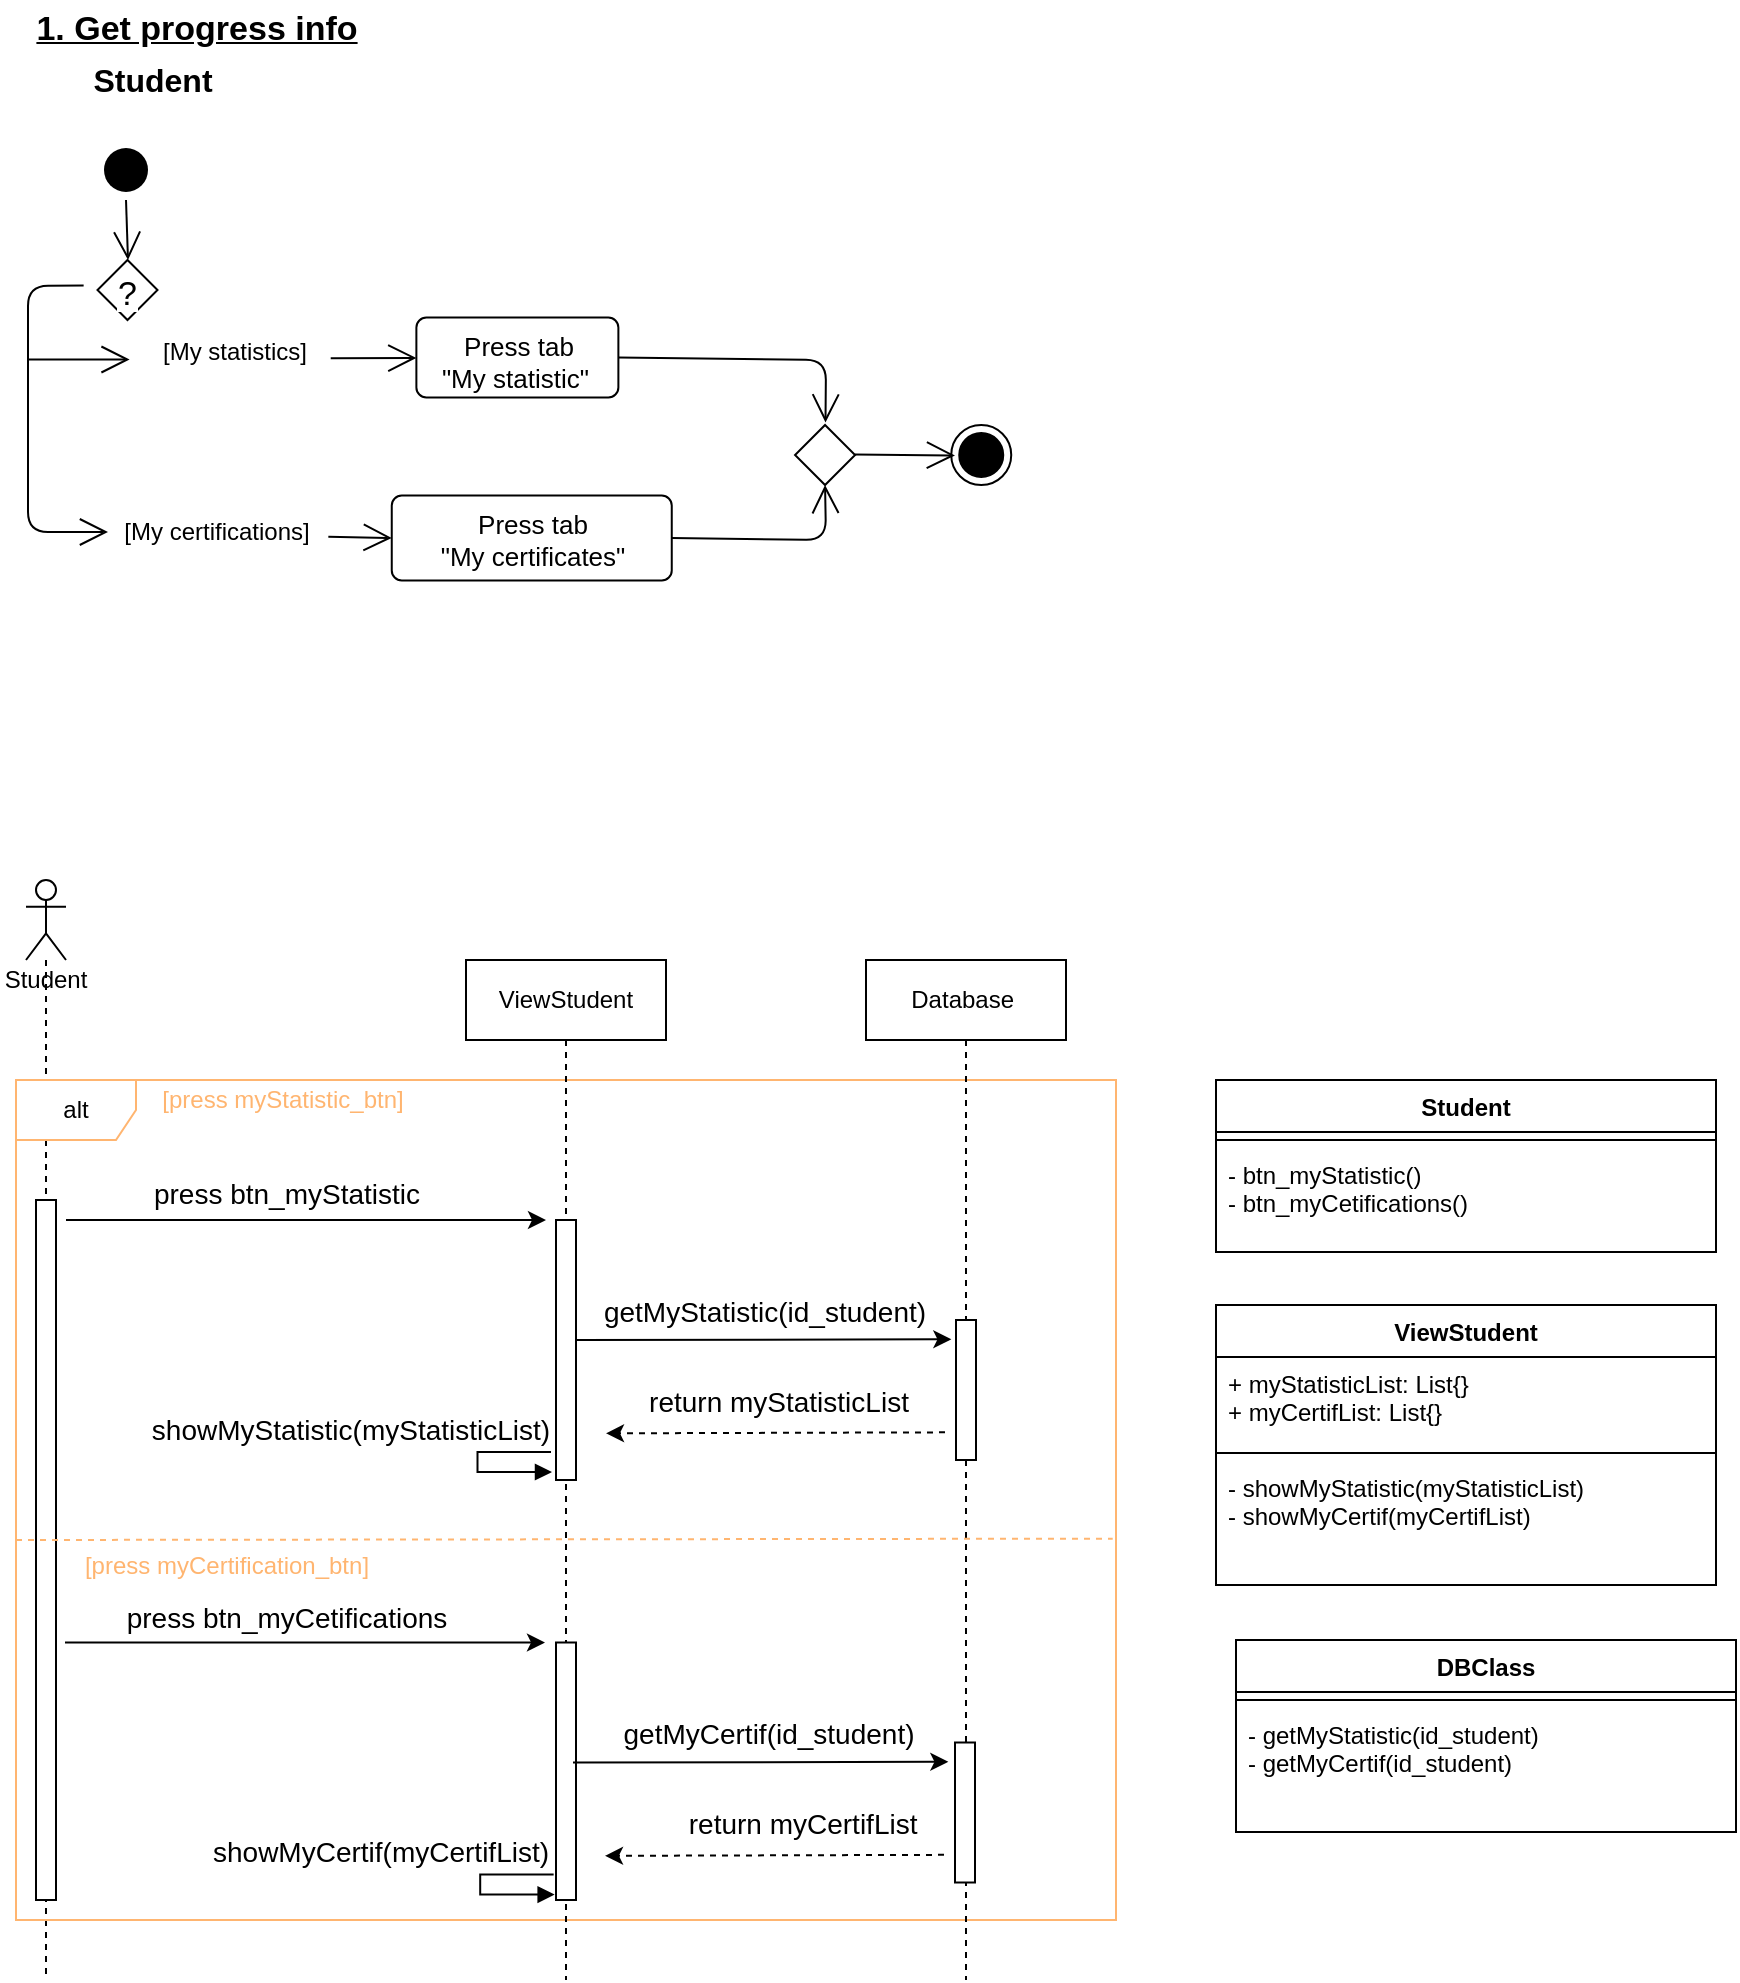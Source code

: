 <mxfile version="13.9.9" type="device" pages="13"><diagram id="6swuznTGiOaCGZUqBbpp" name="getProgressInfoStudent"><mxGraphModel dx="1874" dy="2784" grid="1" gridSize="10" guides="1" tooltips="1" connect="1" arrows="1" fold="1" page="1" pageScale="1" pageWidth="850" pageHeight="1100" math="0" shadow="0"><root><mxCell id="AJSLN2Wt03iCGx6XEJ14-0"/><mxCell id="AJSLN2Wt03iCGx6XEJ14-1" parent="AJSLN2Wt03iCGx6XEJ14-0"/><mxCell id="9oCdce6C8YdBwwATeqWo-0" value="1. Get progress info" style="text;html=1;align=center;verticalAlign=middle;resizable=0;points=[];autosize=1;fontSize=17;fontStyle=5" parent="AJSLN2Wt03iCGx6XEJ14-1" vertex="1"><mxGeometry x="-720" y="-2130" width="180" height="30" as="geometry"/></mxCell><mxCell id="9oCdce6C8YdBwwATeqWo-1" value="" style="ellipse;html=1;shape=startState;fillColor=#000000;strokeColor=none;" parent="AJSLN2Wt03iCGx6XEJ14-1" vertex="1"><mxGeometry x="-680" y="-2060" width="30" height="30" as="geometry"/></mxCell><mxCell id="9oCdce6C8YdBwwATeqWo-2" value="&lt;span style=&quot;font-size: 13px&quot;&gt;Press tab &lt;br&gt;&quot;My statistic&quot;&amp;nbsp;&lt;br&gt;&lt;/span&gt;" style="html=1;align=center;verticalAlign=top;rounded=1;absoluteArcSize=1;arcSize=10;dashed=0;" parent="AJSLN2Wt03iCGx6XEJ14-1" vertex="1"><mxGeometry x="-519.81" y="-1971.25" width="101" height="40" as="geometry"/></mxCell><mxCell id="9oCdce6C8YdBwwATeqWo-3" value="" style="endArrow=open;endFill=1;endSize=12;html=1;exitX=0.5;exitY=1;exitDx=0;exitDy=0;" parent="AJSLN2Wt03iCGx6XEJ14-1" source="9oCdce6C8YdBwwATeqWo-1" edge="1"><mxGeometry width="160" relative="1" as="geometry"><mxPoint x="-424" y="-1810" as="sourcePoint"/><mxPoint x="-664" y="-2000" as="targetPoint"/><Array as="points"/></mxGeometry></mxCell><mxCell id="9oCdce6C8YdBwwATeqWo-4" value="" style="ellipse;html=1;shape=endState;fillColor=#000000;" parent="AJSLN2Wt03iCGx6XEJ14-1" vertex="1"><mxGeometry x="-252.38" y="-1917.5" width="30" height="30" as="geometry"/></mxCell><mxCell id="9oCdce6C8YdBwwATeqWo-5" value="Student" style="text;html=1;align=center;verticalAlign=middle;resizable=0;points=[];autosize=1;fontSize=16;fontStyle=1" parent="AJSLN2Wt03iCGx6XEJ14-1" vertex="1"><mxGeometry x="-687" y="-2100" width="70" height="20" as="geometry"/></mxCell><mxCell id="9oCdce6C8YdBwwATeqWo-6" value="" style="endArrow=open;endFill=1;endSize=12;html=1;fontSize=17;" parent="AJSLN2Wt03iCGx6XEJ14-1" edge="1"><mxGeometry width="160" relative="1" as="geometry"><mxPoint x="-714.19" y="-1950.25" as="sourcePoint"/><mxPoint x="-663.19" y="-1950.25" as="targetPoint"/><Array as="points"><mxPoint x="-694.19" y="-1950.25"/></Array></mxGeometry></mxCell><mxCell id="9oCdce6C8YdBwwATeqWo-7" value="" style="endArrow=open;endFill=1;endSize=12;html=1;exitX=-0.231;exitY=0.427;exitDx=0;exitDy=0;exitPerimeter=0;" parent="AJSLN2Wt03iCGx6XEJ14-1" source="9oCdce6C8YdBwwATeqWo-13" edge="1"><mxGeometry width="160" relative="1" as="geometry"><mxPoint x="-480" y="-1813.75" as="sourcePoint"/><mxPoint x="-674" y="-1864" as="targetPoint"/><Array as="points"><mxPoint x="-714" y="-1987"/><mxPoint x="-714" y="-1864"/><mxPoint x="-674" y="-1864"/></Array></mxGeometry></mxCell><mxCell id="9oCdce6C8YdBwwATeqWo-8" value="&lt;span style=&quot;font-size: 13px&quot;&gt;Press tab&lt;br&gt;&quot;My certificates&quot;&lt;br&gt;&lt;/span&gt;" style="html=1;align=center;verticalAlign=top;rounded=1;absoluteArcSize=1;arcSize=10;dashed=0;" parent="AJSLN2Wt03iCGx6XEJ14-1" vertex="1"><mxGeometry x="-532.12" y="-1882.25" width="140" height="42.5" as="geometry"/></mxCell><mxCell id="9oCdce6C8YdBwwATeqWo-9" value="" style="endArrow=open;endFill=1;endSize=12;html=1;entryX=0.5;entryY=1;entryDx=0;entryDy=0;exitX=1;exitY=0.5;exitDx=0;exitDy=0;" parent="AJSLN2Wt03iCGx6XEJ14-1" source="9oCdce6C8YdBwwATeqWo-8" target="9oCdce6C8YdBwwATeqWo-10" edge="1"><mxGeometry width="160" relative="1" as="geometry"><mxPoint x="-521.31" y="-1758.25" as="sourcePoint"/><mxPoint x="-255.31" y="-1739" as="targetPoint"/><Array as="points"><mxPoint x="-315" y="-1860"/></Array></mxGeometry></mxCell><mxCell id="9oCdce6C8YdBwwATeqWo-10" value="" style="rhombus;labelBackgroundColor=#FFFFFF;strokeWidth=1;fillColor=none;fontSize=17;" parent="AJSLN2Wt03iCGx6XEJ14-1" vertex="1"><mxGeometry x="-330.47" y="-1917.5" width="30" height="30" as="geometry"/></mxCell><mxCell id="9oCdce6C8YdBwwATeqWo-11" value="" style="endArrow=open;endFill=1;endSize=12;html=1;entryX=0.5;entryY=0;entryDx=0;entryDy=0;exitX=1;exitY=0.5;exitDx=0;exitDy=0;" parent="AJSLN2Wt03iCGx6XEJ14-1" source="9oCdce6C8YdBwwATeqWo-2" edge="1"><mxGeometry width="160" relative="1" as="geometry"><mxPoint x="-418.81" y="-1945.25" as="sourcePoint"/><mxPoint x="-315.25" y="-1918.75" as="targetPoint"/><Array as="points"><mxPoint x="-315" y="-1950"/></Array></mxGeometry></mxCell><mxCell id="9oCdce6C8YdBwwATeqWo-12" value="" style="endArrow=open;endFill=1;endSize=12;html=1;" parent="AJSLN2Wt03iCGx6XEJ14-1" edge="1"><mxGeometry width="160" relative="1" as="geometry"><mxPoint x="-300.51" y="-1902.75" as="sourcePoint"/><mxPoint x="-250.51" y="-1902.25" as="targetPoint"/><Array as="points"/></mxGeometry></mxCell><mxCell id="9oCdce6C8YdBwwATeqWo-13" value="?" style="rhombus;labelBackgroundColor=#FFFFFF;strokeWidth=1;fillColor=none;fontSize=17;" parent="AJSLN2Wt03iCGx6XEJ14-1" vertex="1"><mxGeometry x="-679.25" y="-2000" width="30" height="30" as="geometry"/></mxCell><mxCell id="9oCdce6C8YdBwwATeqWo-14" value="[My statistics]" style="text;html=1;align=center;verticalAlign=middle;resizable=0;points=[];autosize=1;" parent="AJSLN2Wt03iCGx6XEJ14-1" vertex="1"><mxGeometry x="-655.88" y="-1964.25" width="90" height="20" as="geometry"/></mxCell><mxCell id="9oCdce6C8YdBwwATeqWo-15" value="" style="endArrow=open;endFill=1;endSize=12;html=1;exitX=1.036;exitY=0.67;exitDx=0;exitDy=0;exitPerimeter=0;" parent="AJSLN2Wt03iCGx6XEJ14-1" source="9oCdce6C8YdBwwATeqWo-14" target="9oCdce6C8YdBwwATeqWo-2" edge="1"><mxGeometry width="160" relative="1" as="geometry"><mxPoint x="-593.88" y="-1581.25" as="sourcePoint"/><mxPoint x="-593.88" y="-1541.25" as="targetPoint"/></mxGeometry></mxCell><mxCell id="9oCdce6C8YdBwwATeqWo-16" value="[My certifications]" style="text;html=1;align=center;verticalAlign=middle;resizable=0;points=[];autosize=1;" parent="AJSLN2Wt03iCGx6XEJ14-1" vertex="1"><mxGeometry x="-675.04" y="-1874" width="110" height="20" as="geometry"/></mxCell><mxCell id="9oCdce6C8YdBwwATeqWo-17" value="" style="endArrow=open;endFill=1;endSize=12;html=1;exitX=1.011;exitY=0.62;exitDx=0;exitDy=0;exitPerimeter=0;entryX=0;entryY=0.5;entryDx=0;entryDy=0;" parent="AJSLN2Wt03iCGx6XEJ14-1" source="9oCdce6C8YdBwwATeqWo-16" target="9oCdce6C8YdBwwATeqWo-8" edge="1"><mxGeometry width="160" relative="1" as="geometry"><mxPoint x="-553.76" y="-1919.6" as="sourcePoint"/><mxPoint x="-510.93" y="-1919.784" as="targetPoint"/></mxGeometry></mxCell><mxCell id="CO_D8x9b2CgiVwGes8dg-0" value="Student" style="shape=umlLifeline;participant=umlActor;perimeter=lifelinePerimeter;whiteSpace=wrap;html=1;container=1;collapsible=0;recursiveResize=0;verticalAlign=top;spacingTop=36;outlineConnect=0;" parent="AJSLN2Wt03iCGx6XEJ14-1" vertex="1"><mxGeometry x="-715" y="-1690" width="20" height="550" as="geometry"/></mxCell><mxCell id="CO_D8x9b2CgiVwGes8dg-1" value="" style="html=1;points=[];perimeter=orthogonalPerimeter;" parent="CO_D8x9b2CgiVwGes8dg-0" vertex="1"><mxGeometry x="5" y="160" width="10" height="350" as="geometry"/></mxCell><mxCell id="CO_D8x9b2CgiVwGes8dg-2" value="alt" style="shape=umlFrame;whiteSpace=wrap;html=1;strokeColor=#FFB570;" parent="AJSLN2Wt03iCGx6XEJ14-1" vertex="1"><mxGeometry x="-720" y="-1590" width="550" height="420" as="geometry"/></mxCell><mxCell id="CO_D8x9b2CgiVwGes8dg-3" value="ViewStudent" style="shape=umlLifeline;perimeter=lifelinePerimeter;whiteSpace=wrap;html=1;container=1;collapsible=0;recursiveResize=0;outlineConnect=0;" parent="AJSLN2Wt03iCGx6XEJ14-1" vertex="1"><mxGeometry x="-495" y="-1650" width="100" height="510" as="geometry"/></mxCell><mxCell id="CO_D8x9b2CgiVwGes8dg-4" value="" style="html=1;points=[];perimeter=orthogonalPerimeter;" parent="CO_D8x9b2CgiVwGes8dg-3" vertex="1"><mxGeometry x="45" y="130" width="10" height="130" as="geometry"/></mxCell><mxCell id="CO_D8x9b2CgiVwGes8dg-5" value="" style="html=1;points=[];perimeter=orthogonalPerimeter;" parent="CO_D8x9b2CgiVwGes8dg-3" vertex="1"><mxGeometry x="45" y="341.25" width="10" height="128.75" as="geometry"/></mxCell><mxCell id="CO_D8x9b2CgiVwGes8dg-6" value="Database&amp;nbsp;" style="shape=umlLifeline;perimeter=lifelinePerimeter;whiteSpace=wrap;html=1;container=1;collapsible=0;recursiveResize=0;outlineConnect=0;" parent="AJSLN2Wt03iCGx6XEJ14-1" vertex="1"><mxGeometry x="-295" y="-1650" width="100" height="510" as="geometry"/></mxCell><mxCell id="CO_D8x9b2CgiVwGes8dg-7" value="" style="endArrow=none;dashed=1;html=1;entryX=0.997;entryY=0.546;entryDx=0;entryDy=0;entryPerimeter=0;strokeColor=#FFB570;" parent="AJSLN2Wt03iCGx6XEJ14-1" target="CO_D8x9b2CgiVwGes8dg-2" edge="1"><mxGeometry width="50" height="50" relative="1" as="geometry"><mxPoint x="-720" y="-1360" as="sourcePoint"/><mxPoint x="-205" y="-1228" as="targetPoint"/></mxGeometry></mxCell><mxCell id="CO_D8x9b2CgiVwGes8dg-8" value="&lt;font color=&quot;#ffb570&quot;&gt;[press myStatistic_btn]&lt;/font&gt;" style="text;html=1;align=center;verticalAlign=middle;resizable=0;points=[];autosize=1;" parent="AJSLN2Wt03iCGx6XEJ14-1" vertex="1"><mxGeometry x="-657" y="-1590" width="140" height="20" as="geometry"/></mxCell><mxCell id="CO_D8x9b2CgiVwGes8dg-9" value="&lt;font color=&quot;#ffb570&quot;&gt;[press myCertification_btn]&lt;/font&gt;" style="text;html=1;align=center;verticalAlign=middle;resizable=0;points=[];autosize=1;" parent="AJSLN2Wt03iCGx6XEJ14-1" vertex="1"><mxGeometry x="-695" y="-1357.5" width="160" height="20" as="geometry"/></mxCell><mxCell id="CO_D8x9b2CgiVwGes8dg-12" value="" style="endArrow=classic;html=1;" parent="AJSLN2Wt03iCGx6XEJ14-1" edge="1"><mxGeometry width="50" height="50" relative="1" as="geometry"><mxPoint x="-695" y="-1520" as="sourcePoint"/><mxPoint x="-455.0" y="-1520" as="targetPoint"/></mxGeometry></mxCell><mxCell id="CO_D8x9b2CgiVwGes8dg-13" value="&lt;font style=&quot;font-size: 14px&quot;&gt;press btn_myStatistic&lt;/font&gt;" style="edgeLabel;html=1;align=center;verticalAlign=middle;resizable=0;points=[];" parent="CO_D8x9b2CgiVwGes8dg-12" vertex="1" connectable="0"><mxGeometry x="-0.377" y="6" relative="1" as="geometry"><mxPoint x="35" y="-7.5" as="offset"/></mxGeometry></mxCell><mxCell id="CO_D8x9b2CgiVwGes8dg-16" value="" style="endArrow=classic;html=1;entryX=-0.233;entryY=0.138;entryDx=0;entryDy=0;entryPerimeter=0;" parent="AJSLN2Wt03iCGx6XEJ14-1" target="CO_D8x9b2CgiVwGes8dg-20" edge="1"><mxGeometry width="50" height="50" relative="1" as="geometry"><mxPoint x="-440.0" y="-1460" as="sourcePoint"/><mxPoint x="-245" y="-1470" as="targetPoint"/></mxGeometry></mxCell><mxCell id="CO_D8x9b2CgiVwGes8dg-17" value="&lt;font style=&quot;font-size: 14px&quot;&gt;getMyStatistic(id_student)&lt;/font&gt;" style="edgeLabel;html=1;align=center;verticalAlign=middle;resizable=0;points=[];" parent="CO_D8x9b2CgiVwGes8dg-16" vertex="1" connectable="0"><mxGeometry x="-0.377" y="6" relative="1" as="geometry"><mxPoint x="35" y="-8.5" as="offset"/></mxGeometry></mxCell><mxCell id="CO_D8x9b2CgiVwGes8dg-20" value="" style="html=1;points=[];perimeter=orthogonalPerimeter;" parent="AJSLN2Wt03iCGx6XEJ14-1" vertex="1"><mxGeometry x="-250" y="-1470" width="10" height="70" as="geometry"/></mxCell><mxCell id="CO_D8x9b2CgiVwGes8dg-21" value="" style="endArrow=classic;html=1;dashed=1;" parent="AJSLN2Wt03iCGx6XEJ14-1" edge="1"><mxGeometry width="50" height="50" relative="1" as="geometry"><mxPoint x="-255.5" y="-1413.83" as="sourcePoint"/><mxPoint x="-425.0" y="-1413.33" as="targetPoint"/></mxGeometry></mxCell><mxCell id="CO_D8x9b2CgiVwGes8dg-22" value="&lt;font style=&quot;font-size: 14px&quot;&gt;return myStatisticList&lt;/font&gt;" style="edgeLabel;html=1;align=center;verticalAlign=middle;resizable=0;points=[];" parent="CO_D8x9b2CgiVwGes8dg-21" vertex="1" connectable="0"><mxGeometry x="-0.377" y="6" relative="1" as="geometry"><mxPoint x="-30.52" y="-21.41" as="offset"/></mxGeometry></mxCell><mxCell id="CO_D8x9b2CgiVwGes8dg-25" value="" style="endArrow=classic;html=1;" parent="AJSLN2Wt03iCGx6XEJ14-1" edge="1"><mxGeometry width="50" height="50" relative="1" as="geometry"><mxPoint x="-695.5" y="-1308.75" as="sourcePoint"/><mxPoint x="-455.5" y="-1308.75" as="targetPoint"/></mxGeometry></mxCell><mxCell id="CO_D8x9b2CgiVwGes8dg-26" value="&lt;font style=&quot;font-size: 14px&quot;&gt;press btn_myCetifications&lt;/font&gt;" style="edgeLabel;html=1;align=center;verticalAlign=middle;resizable=0;points=[];" parent="CO_D8x9b2CgiVwGes8dg-25" vertex="1" connectable="0"><mxGeometry x="-0.377" y="6" relative="1" as="geometry"><mxPoint x="35" y="-6.5" as="offset"/></mxGeometry></mxCell><mxCell id="CO_D8x9b2CgiVwGes8dg-29" value="" style="endArrow=classic;html=1;entryX=-0.233;entryY=0.138;entryDx=0;entryDy=0;entryPerimeter=0;" parent="AJSLN2Wt03iCGx6XEJ14-1" edge="1"><mxGeometry width="50" height="50" relative="1" as="geometry"><mxPoint x="-441.5" y="-1248.75" as="sourcePoint"/><mxPoint x="-253.83" y="-1249.09" as="targetPoint"/></mxGeometry></mxCell><mxCell id="CO_D8x9b2CgiVwGes8dg-30" value="&lt;font style=&quot;font-size: 14px&quot;&gt;getMyCertif(id_student)&lt;/font&gt;" style="edgeLabel;html=1;align=center;verticalAlign=middle;resizable=0;points=[];" parent="CO_D8x9b2CgiVwGes8dg-29" vertex="1" connectable="0"><mxGeometry x="-0.377" y="6" relative="1" as="geometry"><mxPoint x="39" y="-8.5" as="offset"/></mxGeometry></mxCell><mxCell id="CO_D8x9b2CgiVwGes8dg-33" value="" style="html=1;points=[];perimeter=orthogonalPerimeter;" parent="AJSLN2Wt03iCGx6XEJ14-1" vertex="1"><mxGeometry x="-250.5" y="-1258.75" width="10" height="70" as="geometry"/></mxCell><mxCell id="CO_D8x9b2CgiVwGes8dg-34" value="" style="endArrow=classic;html=1;dashed=1;" parent="AJSLN2Wt03iCGx6XEJ14-1" edge="1"><mxGeometry width="50" height="50" relative="1" as="geometry"><mxPoint x="-256.0" y="-1202.58" as="sourcePoint"/><mxPoint x="-425.5" y="-1202.08" as="targetPoint"/></mxGeometry></mxCell><mxCell id="CO_D8x9b2CgiVwGes8dg-35" value="&lt;font style=&quot;font-size: 14px&quot;&gt;return myCertifList&amp;nbsp;&lt;/font&gt;" style="edgeLabel;html=1;align=center;verticalAlign=middle;resizable=0;points=[];" parent="CO_D8x9b2CgiVwGes8dg-34" vertex="1" connectable="0"><mxGeometry x="-0.377" y="6" relative="1" as="geometry"><mxPoint x="-16.52" y="-21.41" as="offset"/></mxGeometry></mxCell><mxCell id="ucQepBMlRrjJAVjUGb4R-0" value="" style="edgeStyle=orthogonalEdgeStyle;html=1;align=left;spacingLeft=2;endArrow=block;rounded=0;strokeColor=#000000;" parent="AJSLN2Wt03iCGx6XEJ14-1" edge="1"><mxGeometry x="-0.108" y="66" relative="1" as="geometry"><mxPoint x="-451.176" y="-1192.751" as="sourcePoint"/><Array as="points"><mxPoint x="-487.91" y="-1192.75"/><mxPoint x="-487.91" y="-1182.75"/></Array><mxPoint x="-450.68" y="-1182.75" as="targetPoint"/><mxPoint x="-27" y="-53" as="offset"/></mxGeometry></mxCell><mxCell id="ucQepBMlRrjJAVjUGb4R-1" value="&lt;font style=&quot;font-size: 14px&quot;&gt;showMyCertif(myCertifList)&lt;/font&gt;" style="edgeLabel;html=1;align=center;verticalAlign=middle;resizable=0;points=[];" parent="ucQepBMlRrjJAVjUGb4R-0" vertex="1" connectable="0"><mxGeometry x="-0.324" relative="1" as="geometry"><mxPoint x="-58.18" y="-11.21" as="offset"/></mxGeometry></mxCell><mxCell id="ucQepBMlRrjJAVjUGb4R-2" value="" style="edgeStyle=orthogonalEdgeStyle;html=1;align=left;spacingLeft=2;endArrow=block;rounded=0;strokeColor=#000000;" parent="AJSLN2Wt03iCGx6XEJ14-1" edge="1"><mxGeometry x="-0.108" y="66" relative="1" as="geometry"><mxPoint x="-452.496" y="-1404.001" as="sourcePoint"/><Array as="points"><mxPoint x="-489.23" y="-1404"/><mxPoint x="-489.23" y="-1394"/></Array><mxPoint x="-452.0" y="-1394.0" as="targetPoint"/><mxPoint x="-27" y="-53" as="offset"/></mxGeometry></mxCell><mxCell id="ucQepBMlRrjJAVjUGb4R-3" value="&lt;span style=&quot;font-size: 14px&quot;&gt;showMyStatistic(myStatisticList)&lt;/span&gt;" style="edgeLabel;html=1;align=center;verticalAlign=middle;resizable=0;points=[];" parent="ucQepBMlRrjJAVjUGb4R-2" vertex="1" connectable="0"><mxGeometry x="-0.324" relative="1" as="geometry"><mxPoint x="-72.18" y="-11.21" as="offset"/></mxGeometry></mxCell><mxCell id="q1UXWuJYwoDnUTHFuEaL-0" value="Student" style="swimlane;fontStyle=1;align=center;verticalAlign=top;childLayout=stackLayout;horizontal=1;startSize=26;horizontalStack=0;resizeParent=1;resizeParentMax=0;resizeLast=0;collapsible=1;marginBottom=0;" parent="AJSLN2Wt03iCGx6XEJ14-1" vertex="1"><mxGeometry x="-120" y="-1590" width="250" height="86" as="geometry"/></mxCell><mxCell id="q1UXWuJYwoDnUTHFuEaL-2" value="" style="line;strokeWidth=1;fillColor=none;align=left;verticalAlign=middle;spacingTop=-1;spacingLeft=3;spacingRight=3;rotatable=0;labelPosition=right;points=[];portConstraint=eastwest;" parent="q1UXWuJYwoDnUTHFuEaL-0" vertex="1"><mxGeometry y="26" width="250" height="8" as="geometry"/></mxCell><mxCell id="q1UXWuJYwoDnUTHFuEaL-3" value="- btn_myStatistic()&#10;- btn_myCetifications()" style="text;strokeColor=none;fillColor=none;align=left;verticalAlign=top;spacingLeft=4;spacingRight=4;overflow=hidden;rotatable=0;points=[[0,0.5],[1,0.5]];portConstraint=eastwest;" parent="q1UXWuJYwoDnUTHFuEaL-0" vertex="1"><mxGeometry y="34" width="250" height="52" as="geometry"/></mxCell><mxCell id="q1UXWuJYwoDnUTHFuEaL-4" value="ViewStudent" style="swimlane;fontStyle=1;align=center;verticalAlign=top;childLayout=stackLayout;horizontal=1;startSize=26;horizontalStack=0;resizeParent=1;resizeParentMax=0;resizeLast=0;collapsible=1;marginBottom=0;" parent="AJSLN2Wt03iCGx6XEJ14-1" vertex="1"><mxGeometry x="-120" y="-1477.5" width="250" height="140" as="geometry"/></mxCell><mxCell id="q1UXWuJYwoDnUTHFuEaL-5" value="+ myStatisticList: List{}&#10;+ myCertifList: List{}" style="text;strokeColor=none;fillColor=none;align=left;verticalAlign=top;spacingLeft=4;spacingRight=4;overflow=hidden;rotatable=0;points=[[0,0.5],[1,0.5]];portConstraint=eastwest;" parent="q1UXWuJYwoDnUTHFuEaL-4" vertex="1"><mxGeometry y="26" width="250" height="44" as="geometry"/></mxCell><mxCell id="q1UXWuJYwoDnUTHFuEaL-6" value="" style="line;strokeWidth=1;fillColor=none;align=left;verticalAlign=middle;spacingTop=-1;spacingLeft=3;spacingRight=3;rotatable=0;labelPosition=right;points=[];portConstraint=eastwest;" parent="q1UXWuJYwoDnUTHFuEaL-4" vertex="1"><mxGeometry y="70" width="250" height="8" as="geometry"/></mxCell><mxCell id="q1UXWuJYwoDnUTHFuEaL-7" value="- showMyStatistic(myStatisticList)&#10;- showMyCertif(myCertifList)" style="text;strokeColor=none;fillColor=none;align=left;verticalAlign=top;spacingLeft=4;spacingRight=4;overflow=hidden;rotatable=0;points=[[0,0.5],[1,0.5]];portConstraint=eastwest;" parent="q1UXWuJYwoDnUTHFuEaL-4" vertex="1"><mxGeometry y="78" width="250" height="62" as="geometry"/></mxCell><mxCell id="q1UXWuJYwoDnUTHFuEaL-8" value="DBClass" style="swimlane;fontStyle=1;align=center;verticalAlign=top;childLayout=stackLayout;horizontal=1;startSize=26;horizontalStack=0;resizeParent=1;resizeParentMax=0;resizeLast=0;collapsible=1;marginBottom=0;" parent="AJSLN2Wt03iCGx6XEJ14-1" vertex="1"><mxGeometry x="-110" y="-1310" width="250" height="96" as="geometry"/></mxCell><mxCell id="q1UXWuJYwoDnUTHFuEaL-10" value="" style="line;strokeWidth=1;fillColor=none;align=left;verticalAlign=middle;spacingTop=-1;spacingLeft=3;spacingRight=3;rotatable=0;labelPosition=right;points=[];portConstraint=eastwest;" parent="q1UXWuJYwoDnUTHFuEaL-8" vertex="1"><mxGeometry y="26" width="250" height="8" as="geometry"/></mxCell><mxCell id="q1UXWuJYwoDnUTHFuEaL-11" value="- getMyStatistic(id_student)&#10;- getMyCertif(id_student)" style="text;strokeColor=none;fillColor=none;align=left;verticalAlign=top;spacingLeft=4;spacingRight=4;overflow=hidden;rotatable=0;points=[[0,0.5],[1,0.5]];portConstraint=eastwest;" parent="q1UXWuJYwoDnUTHFuEaL-8" vertex="1"><mxGeometry y="34" width="250" height="62" as="geometry"/></mxCell></root></mxGraphModel></diagram><diagram id="4lbmjr5SNzuVxTRNlujy" name="toDoTaskStudent"><mxGraphModel dx="1278" dy="641" grid="1" gridSize="10" guides="1" tooltips="1" connect="1" arrows="1" fold="1" page="1" pageScale="1" pageWidth="850" pageHeight="1100" math="0" shadow="0"><root><mxCell id="ZKS4-W-unSjTTkkGO2tj-0"/><mxCell id="ZKS4-W-unSjTTkkGO2tj-1" parent="ZKS4-W-unSjTTkkGO2tj-0"/><mxCell id="ZNelNX9ky551vQKoEWk_-8" value="alt" style="shape=umlFrame;whiteSpace=wrap;html=1;strokeColor=#FFB570;" parent="ZKS4-W-unSjTTkkGO2tj-1" vertex="1"><mxGeometry x="129.12" y="660" width="950.88" height="555" as="geometry"/></mxCell><mxCell id="ZNelNX9ky551vQKoEWk_-12" value="alt" style="shape=umlFrame;whiteSpace=wrap;html=1;strokeColor=#00994D;" parent="ZKS4-W-unSjTTkkGO2tj-1" vertex="1"><mxGeometry x="150" y="700" width="890" height="220" as="geometry"/></mxCell><mxCell id="ZKS4-W-unSjTTkkGO2tj-2" value="To do task" style="text;html=1;align=center;verticalAlign=middle;resizable=0;points=[];autosize=1;fontSize=17;fontStyle=5" parent="ZKS4-W-unSjTTkkGO2tj-1" vertex="1"><mxGeometry x="70" y="60" width="100" height="30" as="geometry"/></mxCell><mxCell id="ZKS4-W-unSjTTkkGO2tj-3" value="Student" style="text;html=1;align=center;verticalAlign=middle;resizable=0;points=[];autosize=1;fontSize=16;fontStyle=1" parent="ZKS4-W-unSjTTkkGO2tj-1" vertex="1"><mxGeometry x="90" y="100" width="70" height="20" as="geometry"/></mxCell><mxCell id="ZKS4-W-unSjTTkkGO2tj-4" value="" style="ellipse;fillColor=#000000;strokeColor=none;" parent="ZKS4-W-unSjTTkkGO2tj-1" vertex="1"><mxGeometry x="110" y="140" width="30" height="30" as="geometry"/></mxCell><mxCell id="ZKS4-W-unSjTTkkGO2tj-5" value="&lt;span style=&quot;font-size: 13px&quot;&gt;Choose task&lt;/span&gt;" style="html=1;align=center;verticalAlign=top;rounded=1;absoluteArcSize=1;arcSize=10;dashed=0;" parent="ZKS4-W-unSjTTkkGO2tj-1" vertex="1"><mxGeometry x="704.25" y="325" width="135" height="40" as="geometry"/></mxCell><mxCell id="ZKS4-W-unSjTTkkGO2tj-6" value="&lt;span style=&quot;font-size: 13px&quot;&gt;To do task&lt;/span&gt;" style="html=1;align=center;verticalAlign=top;rounded=1;absoluteArcSize=1;arcSize=10;dashed=0;" parent="ZKS4-W-unSjTTkkGO2tj-1" vertex="1"><mxGeometry x="704.25" y="405" width="135" height="40" as="geometry"/></mxCell><mxCell id="ZKS4-W-unSjTTkkGO2tj-7" value="" style="endArrow=open;endFill=1;endSize=12;html=1;fontSize=17;exitX=1;exitY=0.5;exitDx=0;exitDy=0;entryX=0.5;entryY=0;entryDx=0;entryDy=0;" parent="ZKS4-W-unSjTTkkGO2tj-1" source="ZKS4-W-unSjTTkkGO2tj-26" target="ZKS4-W-unSjTTkkGO2tj-5" edge="1"><mxGeometry width="160" relative="1" as="geometry"><mxPoint x="674.5" y="250" as="sourcePoint"/><mxPoint x="703.75" y="250" as="targetPoint"/><Array as="points"><mxPoint x="772" y="287"/></Array></mxGeometry></mxCell><mxCell id="ZKS4-W-unSjTTkkGO2tj-8" value="" style="endArrow=open;endFill=1;endSize=12;html=1;fontSize=17;exitX=0.5;exitY=1;exitDx=0;exitDy=0;entryX=0.204;entryY=0.096;entryDx=0;entryDy=0;entryPerimeter=0;" parent="ZKS4-W-unSjTTkkGO2tj-1" edge="1"><mxGeometry width="160" relative="1" as="geometry"><mxPoint x="731.33" y="365" as="sourcePoint"/><mxPoint x="731.37" y="408.84" as="targetPoint"/></mxGeometry></mxCell><mxCell id="ZKS4-W-unSjTTkkGO2tj-9" value="" style="rhombus;labelBackgroundColor=#FFFFFF;strokeWidth=1;fillColor=none;fontSize=17;" parent="ZKS4-W-unSjTTkkGO2tj-1" vertex="1"><mxGeometry x="910" y="410" width="30" height="30" as="geometry"/></mxCell><mxCell id="ZKS4-W-unSjTTkkGO2tj-10" value="" style="endArrow=open;endFill=1;endSize=12;html=1;fontSize=17;exitX=1;exitY=0.5;exitDx=0;exitDy=0;entryX=0;entryY=0.5;entryDx=0;entryDy=0;" parent="ZKS4-W-unSjTTkkGO2tj-1" source="ZKS4-W-unSjTTkkGO2tj-6" target="ZKS4-W-unSjTTkkGO2tj-9" edge="1"><mxGeometry width="160" relative="1" as="geometry"><mxPoint x="866.5" y="430" as="sourcePoint"/><mxPoint x="975.0" y="420" as="targetPoint"/></mxGeometry></mxCell><mxCell id="ZKS4-W-unSjTTkkGO2tj-11" value="&lt;span style=&quot;font-size: 13px&quot;&gt;Get point&lt;/span&gt;" style="html=1;align=center;verticalAlign=top;rounded=1;absoluteArcSize=1;arcSize=10;dashed=0;" parent="ZKS4-W-unSjTTkkGO2tj-1" vertex="1"><mxGeometry x="893" y="275" width="90" height="40" as="geometry"/></mxCell><mxCell id="ZKS4-W-unSjTTkkGO2tj-12" value="" style="endArrow=open;endFill=1;endSize=12;html=1;fontSize=17;exitX=0.5;exitY=0;exitDx=0;exitDy=0;entryX=0.25;entryY=1;entryDx=0;entryDy=0;" parent="ZKS4-W-unSjTTkkGO2tj-1" edge="1"><mxGeometry width="160" relative="1" as="geometry"><mxPoint x="925" y="355" as="sourcePoint"/><mxPoint x="925.5" y="315" as="targetPoint"/></mxGeometry></mxCell><mxCell id="ZKS4-W-unSjTTkkGO2tj-13" value="[pass]" style="text;html=1;align=center;verticalAlign=middle;resizable=0;points=[];autosize=1;" parent="ZKS4-W-unSjTTkkGO2tj-1" vertex="1"><mxGeometry x="896.21" y="350" width="50" height="20" as="geometry"/></mxCell><mxCell id="ZKS4-W-unSjTTkkGO2tj-14" value="" style="endArrow=open;endFill=1;endSize=12;html=1;fontSize=17;exitX=0.5;exitY=0;exitDx=0;exitDy=0;entryX=0.577;entryY=1.058;entryDx=0;entryDy=0;entryPerimeter=0;" parent="ZKS4-W-unSjTTkkGO2tj-1" source="ZKS4-W-unSjTTkkGO2tj-9" edge="1"><mxGeometry width="160" relative="1" as="geometry"><mxPoint x="925" y="410" as="sourcePoint"/><mxPoint x="925.47" y="376.16" as="targetPoint"/></mxGeometry></mxCell><mxCell id="ZKS4-W-unSjTTkkGO2tj-15" value="" style="rhombus;labelBackgroundColor=#FFFFFF;strokeWidth=1;fillColor=none;fontSize=17;" parent="ZKS4-W-unSjTTkkGO2tj-1" vertex="1"><mxGeometry x="1075" y="280" width="30" height="30" as="geometry"/></mxCell><mxCell id="ZKS4-W-unSjTTkkGO2tj-16" value="" style="endArrow=open;endFill=1;endSize=12;html=1;fontSize=17;entryX=0;entryY=0.5;entryDx=0;entryDy=0;exitX=1;exitY=0.5;exitDx=0;exitDy=0;" parent="ZKS4-W-unSjTTkkGO2tj-1" source="ZKS4-W-unSjTTkkGO2tj-11" target="ZKS4-W-unSjTTkkGO2tj-15" edge="1"><mxGeometry width="160" relative="1" as="geometry"><mxPoint x="835" y="305" as="sourcePoint"/><mxPoint x="995.0" y="305" as="targetPoint"/></mxGeometry></mxCell><mxCell id="ZKS4-W-unSjTTkkGO2tj-17" value="" style="endArrow=open;endFill=1;endSize=12;html=1;fontSize=17;exitX=1;exitY=0.5;exitDx=0;exitDy=0;entryX=0.5;entryY=1;entryDx=0;entryDy=0;" parent="ZKS4-W-unSjTTkkGO2tj-1" source="ZKS4-W-unSjTTkkGO2tj-18" target="ZKS4-W-unSjTTkkGO2tj-15" edge="1"><mxGeometry width="160" relative="1" as="geometry"><mxPoint x="835" y="305" as="sourcePoint"/><mxPoint x="995.0" y="305" as="targetPoint"/><Array as="points"><mxPoint x="1089" y="425"/></Array></mxGeometry></mxCell><mxCell id="ZKS4-W-unSjTTkkGO2tj-18" value="[fail]" style="text;html=1;align=center;verticalAlign=middle;resizable=0;points=[];autosize=1;" parent="ZKS4-W-unSjTTkkGO2tj-1" vertex="1"><mxGeometry x="1018.0" y="415" width="40" height="20" as="geometry"/></mxCell><mxCell id="ZKS4-W-unSjTTkkGO2tj-19" value="" style="endArrow=open;endFill=1;endSize=12;html=1;fontSize=17;exitX=1;exitY=0.5;exitDx=0;exitDy=0;entryX=0.011;entryY=0.492;entryDx=0;entryDy=0;entryPerimeter=0;" parent="ZKS4-W-unSjTTkkGO2tj-1" target="ZKS4-W-unSjTTkkGO2tj-18" edge="1"><mxGeometry width="160" relative="1" as="geometry"><mxPoint x="940.0" y="424.58" as="sourcePoint"/><mxPoint x="975.0" y="424.58" as="targetPoint"/><Array as="points"/></mxGeometry></mxCell><mxCell id="ZKS4-W-unSjTTkkGO2tj-20" value="" style="ellipse;html=1;shape=endState;fillColor=#000000;strokeColor=#000000;labelBackgroundColor=#FFFFFF;fontSize=17;" parent="ZKS4-W-unSjTTkkGO2tj-1" vertex="1"><mxGeometry x="1175.0" y="285" width="30" height="30" as="geometry"/></mxCell><mxCell id="ZKS4-W-unSjTTkkGO2tj-21" value="" style="endArrow=open;endFill=1;endSize=12;html=1;fontSize=17;exitX=1;exitY=0.5;exitDx=0;exitDy=0;entryX=0.056;entryY=0.328;entryDx=0;entryDy=0;entryPerimeter=0;" parent="ZKS4-W-unSjTTkkGO2tj-1" source="ZKS4-W-unSjTTkkGO2tj-15" target="ZKS4-W-unSjTTkkGO2tj-20" edge="1"><mxGeometry width="160" relative="1" as="geometry"><mxPoint x="835" y="305" as="sourcePoint"/><mxPoint x="995.0" y="305" as="targetPoint"/></mxGeometry></mxCell><mxCell id="ZKS4-W-unSjTTkkGO2tj-22" value="" style="rhombus;labelBackgroundColor=#FFFFFF;strokeWidth=1;fillColor=none;fontSize=17;" parent="ZKS4-W-unSjTTkkGO2tj-1" vertex="1"><mxGeometry x="155.0" y="270" width="30" height="30" as="geometry"/></mxCell><mxCell id="ZKS4-W-unSjTTkkGO2tj-23" value="&lt;span style=&quot;font-size: 13px&quot;&gt;press &quot;My homework&quot;&lt;br&gt;&lt;/span&gt;" style="html=1;align=center;verticalAlign=top;rounded=1;absoluteArcSize=1;arcSize=10;dashed=0;" parent="ZKS4-W-unSjTTkkGO2tj-1" vertex="1"><mxGeometry x="222" y="230" width="135" height="40" as="geometry"/></mxCell><mxCell id="ZKS4-W-unSjTTkkGO2tj-24" value="" style="endArrow=open;endFill=1;endSize=12;html=1;fontSize=17;entryX=0;entryY=0.5;entryDx=0;entryDy=0;exitX=0.5;exitY=0;exitDx=0;exitDy=0;" parent="ZKS4-W-unSjTTkkGO2tj-1" source="ZKS4-W-unSjTTkkGO2tj-22" target="ZKS4-W-unSjTTkkGO2tj-23" edge="1"><mxGeometry width="160" relative="1" as="geometry"><mxPoint x="148" y="260" as="sourcePoint"/><mxPoint x="163" y="320" as="targetPoint"/><Array as="points"><mxPoint x="168" y="250"/></Array></mxGeometry></mxCell><mxCell id="ZKS4-W-unSjTTkkGO2tj-25" value="" style="endArrow=open;endFill=1;endSize=12;html=1;fontSize=17;entryX=0;entryY=0.5;entryDx=0;entryDy=0;exitX=0.5;exitY=1;exitDx=0;exitDy=0;" parent="ZKS4-W-unSjTTkkGO2tj-1" source="ZKS4-W-unSjTTkkGO2tj-22" target="ZKS4-W-unSjTTkkGO2tj-31" edge="1"><mxGeometry width="160" relative="1" as="geometry"><mxPoint x="163" y="320" as="sourcePoint"/><mxPoint x="219" y="320" as="targetPoint"/><Array as="points"><mxPoint x="170" y="335"/></Array></mxGeometry></mxCell><mxCell id="ZKS4-W-unSjTTkkGO2tj-26" value="" style="rhombus;labelBackgroundColor=#FFFFFF;strokeWidth=1;fillColor=none;fontSize=17;" parent="ZKS4-W-unSjTTkkGO2tj-1" vertex="1"><mxGeometry x="638.95" y="272" width="30" height="30" as="geometry"/></mxCell><mxCell id="ZKS4-W-unSjTTkkGO2tj-27" value="" style="endArrow=open;endFill=1;endSize=12;html=1;exitX=1;exitY=0.5;exitDx=0;exitDy=0;entryX=0.5;entryY=0;entryDx=0;entryDy=0;" parent="ZKS4-W-unSjTTkkGO2tj-1" source="ZKS4-W-unSjTTkkGO2tj-23" target="ZKS4-W-unSjTTkkGO2tj-26" edge="1"><mxGeometry width="160" relative="1" as="geometry"><mxPoint x="621.7" y="250" as="sourcePoint"/><mxPoint x="701.7" y="324.5" as="targetPoint"/><Array as="points"><mxPoint x="653.7" y="252"/></Array></mxGeometry></mxCell><mxCell id="ZKS4-W-unSjTTkkGO2tj-28" value="" style="endArrow=open;endFill=1;endSize=12;html=1;fontSize=17;exitX=0.5;exitY=1;exitDx=0;exitDy=0;entryX=0.5;entryY=1;entryDx=0;entryDy=0;" parent="ZKS4-W-unSjTTkkGO2tj-1" source="ZKS4-W-unSjTTkkGO2tj-40" target="ZKS4-W-unSjTTkkGO2tj-26" edge="1"><mxGeometry width="160" relative="1" as="geometry"><mxPoint x="614.37" y="321.5" as="sourcePoint"/><mxPoint x="697.7" y="321.76" as="targetPoint"/><Array as="points"><mxPoint x="512" y="440"/><mxPoint x="654" y="440"/><mxPoint x="653.7" y="322"/></Array></mxGeometry></mxCell><mxCell id="ZKS4-W-unSjTTkkGO2tj-29" value="" style="endArrow=open;endFill=1;endSize=12;html=1;fontSize=17;exitX=0.5;exitY=1;exitDx=0;exitDy=0;entryX=0;entryY=0.5;entryDx=0;entryDy=0;" parent="ZKS4-W-unSjTTkkGO2tj-1" source="ZKS4-W-unSjTTkkGO2tj-4" target="ZKS4-W-unSjTTkkGO2tj-22" edge="1"><mxGeometry width="160" relative="1" as="geometry"><mxPoint x="125" y="170" as="sourcePoint"/><mxPoint x="125.995" y="203.36" as="targetPoint"/><Array as="points"><mxPoint x="125" y="285"/></Array></mxGeometry></mxCell><mxCell id="ZKS4-W-unSjTTkkGO2tj-30" value="&lt;span style=&quot;font-size: 13px&quot;&gt;press &quot;Global tasks&quot;&lt;/span&gt;" style="html=1;align=center;verticalAlign=top;rounded=1;absoluteArcSize=1;arcSize=10;dashed=0;" parent="ZKS4-W-unSjTTkkGO2tj-1" vertex="1"><mxGeometry x="237.75" y="350" width="135" height="40" as="geometry"/></mxCell><mxCell id="ZKS4-W-unSjTTkkGO2tj-31" value="" style="rhombus;labelBackgroundColor=#FFFFFF;strokeWidth=1;fillColor=none;fontSize=17;" parent="ZKS4-W-unSjTTkkGO2tj-1" vertex="1"><mxGeometry x="194.0" y="320" width="30" height="30" as="geometry"/></mxCell><mxCell id="ZKS4-W-unSjTTkkGO2tj-32" value="&lt;span style=&quot;font-size: 13px&quot;&gt;press &quot;My subjects&quot;&lt;br&gt;&lt;/span&gt;" style="html=1;align=center;verticalAlign=top;rounded=1;absoluteArcSize=1;arcSize=10;dashed=0;" parent="ZKS4-W-unSjTTkkGO2tj-1" vertex="1"><mxGeometry x="237.5" y="280" width="135" height="40" as="geometry"/></mxCell><mxCell id="ZKS4-W-unSjTTkkGO2tj-33" value="" style="endArrow=open;endFill=1;endSize=12;html=1;fontSize=17;entryX=0;entryY=0.5;entryDx=0;entryDy=0;exitX=0.5;exitY=0;exitDx=0;exitDy=0;" parent="ZKS4-W-unSjTTkkGO2tj-1" source="ZKS4-W-unSjTTkkGO2tj-31" target="ZKS4-W-unSjTTkkGO2tj-32" edge="1"><mxGeometry width="160" relative="1" as="geometry"><mxPoint x="187" y="310" as="sourcePoint"/><mxPoint x="202" y="370" as="targetPoint"/><Array as="points"><mxPoint x="207" y="300"/></Array></mxGeometry></mxCell><mxCell id="ZKS4-W-unSjTTkkGO2tj-34" value="" style="endArrow=open;endFill=1;endSize=12;html=1;fontSize=17;entryX=0;entryY=0.5;entryDx=0;entryDy=0;exitX=0.5;exitY=1;exitDx=0;exitDy=0;" parent="ZKS4-W-unSjTTkkGO2tj-1" source="ZKS4-W-unSjTTkkGO2tj-31" target="ZKS4-W-unSjTTkkGO2tj-30" edge="1"><mxGeometry width="160" relative="1" as="geometry"><mxPoint x="202" y="370" as="sourcePoint"/><mxPoint x="271" y="310" as="targetPoint"/><Array as="points"><mxPoint x="209" y="370"/></Array></mxGeometry></mxCell><mxCell id="ZKS4-W-unSjTTkkGO2tj-35" value="" style="rhombus;labelBackgroundColor=#FFFFFF;strokeWidth=1;fillColor=none;fontSize=17;" parent="ZKS4-W-unSjTTkkGO2tj-1" vertex="1"><mxGeometry x="386.38" y="317" width="30" height="30" as="geometry"/></mxCell><mxCell id="ZKS4-W-unSjTTkkGO2tj-36" value="" style="endArrow=open;endFill=1;endSize=12;html=1;exitX=1;exitY=0.5;exitDx=0;exitDy=0;entryX=0.5;entryY=0;entryDx=0;entryDy=0;" parent="ZKS4-W-unSjTTkkGO2tj-1" source="ZKS4-W-unSjTTkkGO2tj-32" target="ZKS4-W-unSjTTkkGO2tj-35" edge="1"><mxGeometry width="160" relative="1" as="geometry"><mxPoint x="398" y="298" as="sourcePoint"/><mxPoint x="478" y="372.5" as="targetPoint"/><Array as="points"><mxPoint x="401" y="300"/></Array></mxGeometry></mxCell><mxCell id="ZKS4-W-unSjTTkkGO2tj-37" value="" style="endArrow=open;endFill=1;endSize=12;html=1;fontSize=17;exitX=1;exitY=0.5;exitDx=0;exitDy=0;entryX=0.5;entryY=1;entryDx=0;entryDy=0;" parent="ZKS4-W-unSjTTkkGO2tj-1" source="ZKS4-W-unSjTTkkGO2tj-30" target="ZKS4-W-unSjTTkkGO2tj-35" edge="1"><mxGeometry width="160" relative="1" as="geometry"><mxPoint x="390.67" y="369.5" as="sourcePoint"/><mxPoint x="474.0" y="369.76" as="targetPoint"/><Array as="points"><mxPoint x="401" y="370"/></Array></mxGeometry></mxCell><mxCell id="ZKS4-W-unSjTTkkGO2tj-38" value="&lt;span style=&quot;font-size: 13px&quot;&gt;Choose Subject&lt;/span&gt;" style="html=1;align=center;verticalAlign=top;rounded=1;absoluteArcSize=1;arcSize=10;dashed=0;" parent="ZKS4-W-unSjTTkkGO2tj-1" vertex="1"><mxGeometry x="444.18" y="312" width="135" height="40" as="geometry"/></mxCell><mxCell id="ZKS4-W-unSjTTkkGO2tj-39" value="" style="endArrow=open;endFill=1;endSize=12;html=1;fontSize=17;exitX=1;exitY=0.5;exitDx=0;exitDy=0;entryX=0;entryY=0.5;entryDx=0;entryDy=0;" parent="ZKS4-W-unSjTTkkGO2tj-1" source="ZKS4-W-unSjTTkkGO2tj-35" target="ZKS4-W-unSjTTkkGO2tj-38" edge="1"><mxGeometry width="160" relative="1" as="geometry"><mxPoint x="337.38" y="522" as="sourcePoint"/><mxPoint x="366.63" y="522" as="targetPoint"/><Array as="points"/></mxGeometry></mxCell><mxCell id="ZKS4-W-unSjTTkkGO2tj-40" value="&lt;span style=&quot;font-size: 13px&quot;&gt;Choose Task's folder&lt;/span&gt;" style="html=1;align=center;verticalAlign=top;rounded=1;absoluteArcSize=1;arcSize=10;dashed=0;" parent="ZKS4-W-unSjTTkkGO2tj-1" vertex="1"><mxGeometry x="444.18" y="372" width="135" height="40" as="geometry"/></mxCell><mxCell id="ZKS4-W-unSjTTkkGO2tj-41" value="" style="endArrow=open;endFill=1;endSize=12;html=1;fontSize=17;exitX=0.5;exitY=1;exitDx=0;exitDy=0;" parent="ZKS4-W-unSjTTkkGO2tj-1" source="ZKS4-W-unSjTTkkGO2tj-38" target="ZKS4-W-unSjTTkkGO2tj-40" edge="1"><mxGeometry width="160" relative="1" as="geometry"><mxPoint x="580.13" y="332" as="sourcePoint"/><mxPoint x="530.84" y="516" as="targetPoint"/><Array as="points"/></mxGeometry></mxCell><mxCell id="ZKS4-W-unSjTTkkGO2tj-42" value="&lt;font color=&quot;#67ab9f&quot;&gt;here you can see all tasks from teachers&amp;nbsp; with the status &quot;Not completed&quot;&lt;/font&gt;" style="shape=note;size=20;whiteSpace=wrap;html=1;strokeColor=#67AB9F;" parent="ZKS4-W-unSjTTkkGO2tj-1" vertex="1"><mxGeometry x="313" y="90" width="100" height="100" as="geometry"/></mxCell><mxCell id="ZKS4-W-unSjTTkkGO2tj-43" value="" style="endArrow=open;endFill=1;endSize=12;html=1;fontSize=17;exitX=0.5;exitY=1;exitDx=0;exitDy=0;entryX=0.75;entryY=0;entryDx=0;entryDy=0;exitPerimeter=0;strokeColor=#67AB9F;" parent="ZKS4-W-unSjTTkkGO2tj-1" source="ZKS4-W-unSjTTkkGO2tj-42" target="ZKS4-W-unSjTTkkGO2tj-23" edge="1"><mxGeometry width="160" relative="1" as="geometry"><mxPoint x="741.33" y="375" as="sourcePoint"/><mxPoint x="741.37" y="418.84" as="targetPoint"/></mxGeometry></mxCell><mxCell id="ZNelNX9ky551vQKoEWk_-1" value="Student" style="shape=umlLifeline;participant=umlActor;perimeter=lifelinePerimeter;whiteSpace=wrap;html=1;container=1;collapsible=0;recursiveResize=0;verticalAlign=top;spacingTop=36;outlineConnect=0;" parent="ZKS4-W-unSjTTkkGO2tj-1" vertex="1"><mxGeometry x="170" y="595" width="20" height="990" as="geometry"/></mxCell><mxCell id="ZNelNX9ky551vQKoEWk_-2" value="" style="html=1;points=[];perimeter=orthogonalPerimeter;" parent="ZNelNX9ky551vQKoEWk_-1" vertex="1"><mxGeometry x="5" y="140" width="10" height="830" as="geometry"/></mxCell><mxCell id="ZNelNX9ky551vQKoEWk_-3" value="ViewTask" style="shape=umlLifeline;perimeter=lifelinePerimeter;whiteSpace=wrap;html=1;container=1;collapsible=0;recursiveResize=0;outlineConnect=0;" parent="ZKS4-W-unSjTTkkGO2tj-1" vertex="1"><mxGeometry x="694.12" y="605" width="100" height="980" as="geometry"/></mxCell><mxCell id="ZNelNX9ky551vQKoEWk_-4" value="" style="html=1;points=[];perimeter=orthogonalPerimeter;" parent="ZNelNX9ky551vQKoEWk_-3" vertex="1"><mxGeometry x="45" y="710" width="10" height="250" as="geometry"/></mxCell><mxCell id="ZNelNX9ky551vQKoEWk_-5" value="Database&amp;nbsp;" style="shape=umlLifeline;perimeter=lifelinePerimeter;whiteSpace=wrap;html=1;container=1;collapsible=0;recursiveResize=0;outlineConnect=0;" parent="ZKS4-W-unSjTTkkGO2tj-1" vertex="1"><mxGeometry x="960" y="605" width="100" height="980" as="geometry"/></mxCell><mxCell id="ZNelNX9ky551vQKoEWk_-7" value="" style="html=1;points=[];perimeter=orthogonalPerimeter;" parent="ZNelNX9ky551vQKoEWk_-5" vertex="1"><mxGeometry x="45" y="860" width="10" height="80" as="geometry"/></mxCell><mxCell id="uCczRH46q-2gmwo8j5qz-2" value="" style="html=1;points=[];perimeter=orthogonalPerimeter;" parent="ZNelNX9ky551vQKoEWk_-5" vertex="1"><mxGeometry x="45" y="145" width="10" height="45" as="geometry"/></mxCell><mxCell id="uCczRH46q-2gmwo8j5qz-3" value="" style="html=1;points=[];perimeter=orthogonalPerimeter;" parent="ZNelNX9ky551vQKoEWk_-5" vertex="1"><mxGeometry x="45" y="225" width="10" height="45" as="geometry"/></mxCell><mxCell id="uCczRH46q-2gmwo8j5qz-6" value="" style="html=1;points=[];perimeter=orthogonalPerimeter;" parent="ZNelNX9ky551vQKoEWk_-5" vertex="1"><mxGeometry x="45" y="495" width="10" height="45" as="geometry"/></mxCell><mxCell id="uCczRH46q-2gmwo8j5qz-7" value="" style="html=1;points=[];perimeter=orthogonalPerimeter;" parent="ZNelNX9ky551vQKoEWk_-5" vertex="1"><mxGeometry x="45" y="405" width="10" height="45" as="geometry"/></mxCell><mxCell id="uCczRH46q-2gmwo8j5qz-10" value="" style="html=1;points=[];perimeter=orthogonalPerimeter;" parent="ZNelNX9ky551vQKoEWk_-5" vertex="1"><mxGeometry x="45" y="573" width="10" height="35" as="geometry"/></mxCell><mxCell id="uCczRH46q-2gmwo8j5qz-11" value="" style="html=1;points=[];perimeter=orthogonalPerimeter;" parent="ZNelNX9ky551vQKoEWk_-5" vertex="1"><mxGeometry x="45" y="755" width="10" height="45" as="geometry"/></mxCell><mxCell id="ZNelNX9ky551vQKoEWk_-9" value="" style="endArrow=none;dashed=1;html=1;strokeColor=#FFB570;" parent="ZKS4-W-unSjTTkkGO2tj-1" edge="1"><mxGeometry width="50" height="50" relative="1" as="geometry"><mxPoint x="140.0" y="1139" as="sourcePoint"/><mxPoint x="1070" y="1139" as="targetPoint"/></mxGeometry></mxCell><mxCell id="ZNelNX9ky551vQKoEWk_-10" value="" style="endArrow=classic;html=1;entryX=0.905;entryY=0.129;entryDx=0;entryDy=0;entryPerimeter=0;" parent="ZKS4-W-unSjTTkkGO2tj-1" edge="1"><mxGeometry width="50" height="50" relative="1" as="geometry"><mxPoint x="475.0" y="840.0" as="sourcePoint"/><mxPoint x="989.666" y="840.168" as="targetPoint"/></mxGeometry></mxCell><mxCell id="ZNelNX9ky551vQKoEWk_-11" value="&lt;font style=&quot;font-size: 14px&quot;&gt;getSbjs(id_student, isGlbTasks)&lt;/font&gt;" style="edgeLabel;html=1;align=center;verticalAlign=middle;resizable=0;points=[];" parent="ZNelNX9ky551vQKoEWk_-10" vertex="1" connectable="0"><mxGeometry x="-0.377" y="6" relative="1" as="geometry"><mxPoint x="45" y="-4" as="offset"/></mxGeometry></mxCell><mxCell id="ZNelNX9ky551vQKoEWk_-13" value="" style="endArrow=none;dashed=1;html=1;exitX=-0.002;exitY=0.509;exitDx=0;exitDy=0;exitPerimeter=0;strokeColor=#00994D;" parent="ZKS4-W-unSjTTkkGO2tj-1" edge="1"><mxGeometry width="50" height="50" relative="1" as="geometry"><mxPoint x="150.0" y="791.0" as="sourcePoint"/><mxPoint x="1040" y="793" as="targetPoint"/></mxGeometry></mxCell><mxCell id="ZNelNX9ky551vQKoEWk_-14" value="&lt;font color=&quot;#00994d&quot;&gt;[press my_subjects_btn]&lt;/font&gt;" style="text;html=1;align=center;verticalAlign=middle;resizable=0;points=[];autosize=1;" parent="ZKS4-W-unSjTTkkGO2tj-1" vertex="1"><mxGeometry x="213.5" y="703" width="150" height="20" as="geometry"/></mxCell><mxCell id="ZNelNX9ky551vQKoEWk_-16" value="&lt;font color=&quot;#00994d&quot;&gt;[press global_tasks_btn]&lt;/font&gt;" style="text;html=1;align=center;verticalAlign=middle;resizable=0;points=[];autosize=1;" parent="ZKS4-W-unSjTTkkGO2tj-1" vertex="1"><mxGeometry x="180" y="792" width="150" height="20" as="geometry"/></mxCell><mxCell id="ZNelNX9ky551vQKoEWk_-17" value="" style="endArrow=classic;html=1;" parent="ZKS4-W-unSjTTkkGO2tj-1" edge="1"><mxGeometry width="50" height="50" relative="1" as="geometry"><mxPoint x="205.0" y="828.82" as="sourcePoint"/><mxPoint x="445.0" y="828.82" as="targetPoint"/></mxGeometry></mxCell><mxCell id="ZNelNX9ky551vQKoEWk_-18" value="&lt;font style=&quot;font-size: 14px&quot;&gt;press btn_glbTasks&lt;/font&gt;" style="edgeLabel;html=1;align=center;verticalAlign=middle;resizable=0;points=[];" parent="ZNelNX9ky551vQKoEWk_-17" vertex="1" connectable="0"><mxGeometry x="-0.377" y="6" relative="1" as="geometry"><mxPoint x="45" y="-4" as="offset"/></mxGeometry></mxCell><mxCell id="ZNelNX9ky551vQKoEWk_-23" value="" style="endArrow=classic;html=1;dashed=1;" parent="ZKS4-W-unSjTTkkGO2tj-1" edge="1"><mxGeometry width="50" height="50" relative="1" as="geometry"><mxPoint x="998" y="781.0" as="sourcePoint"/><mxPoint x="477.324" y="781.0" as="targetPoint"/></mxGeometry></mxCell><mxCell id="ZNelNX9ky551vQKoEWk_-24" value="&lt;font style=&quot;font-size: 14px&quot;&gt;return sbjsList&lt;/font&gt;" style="edgeLabel;html=1;align=center;verticalAlign=middle;resizable=0;points=[];" parent="ZNelNX9ky551vQKoEWk_-23" vertex="1" connectable="0"><mxGeometry x="-0.377" y="6" relative="1" as="geometry"><mxPoint x="-36.41" y="-16.16" as="offset"/></mxGeometry></mxCell><mxCell id="ZNelNX9ky551vQKoEWk_-25" value="" style="endArrow=classic;html=1;" parent="ZKS4-W-unSjTTkkGO2tj-1" edge="1"><mxGeometry width="50" height="50" relative="1" as="geometry"><mxPoint x="210.0" y="1003.0" as="sourcePoint"/><mxPoint x="450.0" y="1003.0" as="targetPoint"/></mxGeometry></mxCell><mxCell id="ZNelNX9ky551vQKoEWk_-26" value="&lt;font style=&quot;font-size: 14px&quot;&gt;press btn_sbj&lt;/font&gt;" style="edgeLabel;html=1;align=center;verticalAlign=middle;resizable=0;points=[];" parent="ZNelNX9ky551vQKoEWk_-25" vertex="1" connectable="0"><mxGeometry x="-0.377" y="6" relative="1" as="geometry"><mxPoint x="45" y="-4" as="offset"/></mxGeometry></mxCell><mxCell id="ZNelNX9ky551vQKoEWk_-27" value="&lt;font color=&quot;#67ab9f&quot;&gt;sbjs - my subjects&amp;nbsp;&lt;br&gt;sbj - subject&amp;nbsp;&lt;br&gt;glbTasks - global Tasks&lt;br&gt;tskFldrs - task's folders&lt;br&gt;tasksNoDone- tasks not complete&lt;br&gt;&lt;/font&gt;" style="shape=note;size=20;whiteSpace=wrap;html=1;strokeColor=#67AB9F;" parent="ZKS4-W-unSjTTkkGO2tj-1" vertex="1"><mxGeometry x="235" y="500" width="205.5" height="100" as="geometry"/></mxCell><mxCell id="ZNelNX9ky551vQKoEWk_-30" value="" style="endArrow=classic;html=1;entryX=0.905;entryY=0.129;entryDx=0;entryDy=0;entryPerimeter=0;" parent="ZKS4-W-unSjTTkkGO2tj-1" edge="1"><mxGeometry width="50" height="50" relative="1" as="geometry"><mxPoint x="475.0" y="1017.0" as="sourcePoint"/><mxPoint x="989.666" y="1017.168" as="targetPoint"/></mxGeometry></mxCell><mxCell id="ZNelNX9ky551vQKoEWk_-31" value="&lt;font style=&quot;font-size: 14px&quot;&gt;getTasksFolders(id_student, id_sbj)&lt;/font&gt;" style="edgeLabel;html=1;align=center;verticalAlign=middle;resizable=0;points=[];" parent="ZNelNX9ky551vQKoEWk_-30" vertex="1" connectable="0"><mxGeometry x="-0.377" y="6" relative="1" as="geometry"><mxPoint x="45" y="-4" as="offset"/></mxGeometry></mxCell><mxCell id="ZNelNX9ky551vQKoEWk_-34" value="" style="endArrow=classic;html=1;" parent="ZKS4-W-unSjTTkkGO2tj-1" edge="1"><mxGeometry width="50" height="50" relative="1" as="geometry"><mxPoint x="190.0" y="740" as="sourcePoint"/><mxPoint x="430.0" y="740" as="targetPoint"/></mxGeometry></mxCell><mxCell id="ZNelNX9ky551vQKoEWk_-35" value="&lt;font style=&quot;font-size: 14px&quot;&gt;press btn_mysbjs&lt;/font&gt;" style="edgeLabel;html=1;align=center;verticalAlign=middle;resizable=0;points=[];" parent="ZNelNX9ky551vQKoEWk_-34" vertex="1" connectable="0"><mxGeometry x="-0.377" y="6" relative="1" as="geometry"><mxPoint x="45" y="-4" as="offset"/></mxGeometry></mxCell><mxCell id="ZNelNX9ky551vQKoEWk_-36" value="" style="endArrow=classic;html=1;" parent="ZKS4-W-unSjTTkkGO2tj-1" edge="1"><mxGeometry width="50" height="50" relative="1" as="geometry"><mxPoint x="200.0" y="1175" as="sourcePoint"/><mxPoint x="440.0" y="1175" as="targetPoint"/></mxGeometry></mxCell><mxCell id="ZNelNX9ky551vQKoEWk_-37" value="&lt;font style=&quot;font-size: 14px&quot;&gt;press btn_myHw&lt;/font&gt;" style="edgeLabel;html=1;align=center;verticalAlign=middle;resizable=0;points=[];" parent="ZNelNX9ky551vQKoEWk_-36" vertex="1" connectable="0"><mxGeometry x="-0.377" y="6" relative="1" as="geometry"><mxPoint x="45" y="-4" as="offset"/></mxGeometry></mxCell><mxCell id="ZNelNX9ky551vQKoEWk_-40" value="" style="endArrow=classic;html=1;entryX=0.905;entryY=0.129;entryDx=0;entryDy=0;entryPerimeter=0;" parent="ZKS4-W-unSjTTkkGO2tj-1" edge="1"><mxGeometry width="50" height="50" relative="1" as="geometry"><mxPoint x="475.0" y="1184.0" as="sourcePoint"/><mxPoint x="989.666" y="1184.168" as="targetPoint"/></mxGeometry></mxCell><mxCell id="ZNelNX9ky551vQKoEWk_-41" value="&lt;font style=&quot;font-size: 14px&quot;&gt;getTasksNoDone(id_student)&lt;/font&gt;" style="edgeLabel;html=1;align=center;verticalAlign=middle;resizable=0;points=[];" parent="ZNelNX9ky551vQKoEWk_-40" vertex="1" connectable="0"><mxGeometry x="-0.377" y="6" relative="1" as="geometry"><mxPoint x="45" y="-4" as="offset"/></mxGeometry></mxCell><mxCell id="ZNelNX9ky551vQKoEWk_-44" value="" style="endArrow=classic;html=1;dashed=1;" parent="ZKS4-W-unSjTTkkGO2tj-1" edge="1"><mxGeometry width="50" height="50" relative="1" as="geometry"><mxPoint x="1004.46" y="1209.0" as="sourcePoint"/><mxPoint x="483.784" y="1209.0" as="targetPoint"/></mxGeometry></mxCell><mxCell id="ZNelNX9ky551vQKoEWk_-45" value="&lt;font style=&quot;font-size: 14px&quot;&gt;&amp;nbsp;return tasksList&lt;/font&gt;" style="edgeLabel;html=1;align=center;verticalAlign=middle;resizable=0;points=[];" parent="ZNelNX9ky551vQKoEWk_-44" vertex="1" connectable="0"><mxGeometry x="-0.377" y="6" relative="1" as="geometry"><mxPoint x="-36.41" y="-16.16" as="offset"/></mxGeometry></mxCell><mxCell id="ZNelNX9ky551vQKoEWk_-48" value="&lt;font color=&quot;#ffb570&quot;&gt;[press my_hw_btn]&lt;/font&gt;" style="text;html=1;align=center;verticalAlign=middle;resizable=0;points=[];autosize=1;" parent="ZKS4-W-unSjTTkkGO2tj-1" vertex="1"><mxGeometry x="190" y="1139" width="120" height="20" as="geometry"/></mxCell><mxCell id="ZNelNX9ky551vQKoEWk_-49" value="" style="endArrow=classic;html=1;" parent="ZKS4-W-unSjTTkkGO2tj-1" edge="1"><mxGeometry width="50" height="50" relative="1" as="geometry"><mxPoint x="210.0" y="1322.41" as="sourcePoint"/><mxPoint x="730.0" y="1322" as="targetPoint"/></mxGeometry></mxCell><mxCell id="ZNelNX9ky551vQKoEWk_-50" value="&lt;font style=&quot;font-size: 14px&quot;&gt;press btn_task&lt;/font&gt;" style="edgeLabel;html=1;align=center;verticalAlign=middle;resizable=0;points=[];" parent="ZNelNX9ky551vQKoEWk_-49" vertex="1" connectable="0"><mxGeometry x="-0.377" y="6" relative="1" as="geometry"><mxPoint x="45" y="-4" as="offset"/></mxGeometry></mxCell><mxCell id="ZNelNX9ky551vQKoEWk_-53" value="ViewStudent" style="shape=umlLifeline;perimeter=lifelinePerimeter;whiteSpace=wrap;html=1;container=1;collapsible=0;recursiveResize=0;outlineConnect=0;" parent="ZKS4-W-unSjTTkkGO2tj-1" vertex="1"><mxGeometry x="415" y="605" width="100" height="980" as="geometry"/></mxCell><mxCell id="ZNelNX9ky551vQKoEWk_-54" value="" style="html=1;points=[];perimeter=orthogonalPerimeter;" parent="ZNelNX9ky551vQKoEWk_-53" vertex="1"><mxGeometry x="45" y="130" width="10" height="540" as="geometry"/></mxCell><mxCell id="ZNelNX9ky551vQKoEWk_-55" value="" style="endArrow=classic;html=1;dashed=1;" parent="ZKS4-W-unSjTTkkGO2tj-1" edge="1"><mxGeometry width="50" height="50" relative="1" as="geometry"><mxPoint x="1004.46" y="1045.0" as="sourcePoint"/><mxPoint x="483.784" y="1045.0" as="targetPoint"/></mxGeometry></mxCell><mxCell id="ZNelNX9ky551vQKoEWk_-56" value="&lt;font style=&quot;font-size: 14px&quot;&gt;return tasksFoldresList&lt;/font&gt;" style="edgeLabel;html=1;align=center;verticalAlign=middle;resizable=0;points=[];" parent="ZNelNX9ky551vQKoEWk_-55" vertex="1" connectable="0"><mxGeometry x="-0.377" y="6" relative="1" as="geometry"><mxPoint x="-36.41" y="-16.16" as="offset"/></mxGeometry></mxCell><mxCell id="ZNelNX9ky551vQKoEWk_-59" value="" style="endArrow=classic;html=1;" parent="ZKS4-W-unSjTTkkGO2tj-1" edge="1"><mxGeometry width="50" height="50" relative="1" as="geometry"><mxPoint x="210.0" y="1093.0" as="sourcePoint"/><mxPoint x="450.0" y="1093.0" as="targetPoint"/></mxGeometry></mxCell><mxCell id="ZNelNX9ky551vQKoEWk_-60" value="&lt;font style=&quot;font-size: 14px&quot;&gt;press tasksFolder&lt;/font&gt;" style="edgeLabel;html=1;align=center;verticalAlign=middle;resizable=0;points=[];" parent="ZNelNX9ky551vQKoEWk_-59" vertex="1" connectable="0"><mxGeometry x="-0.377" y="6" relative="1" as="geometry"><mxPoint x="45" y="-4" as="offset"/></mxGeometry></mxCell><mxCell id="ZNelNX9ky551vQKoEWk_-63" value="" style="endArrow=classic;html=1;entryX=0.905;entryY=0.129;entryDx=0;entryDy=0;entryPerimeter=0;" parent="ZKS4-W-unSjTTkkGO2tj-1" edge="1"><mxGeometry width="50" height="50" relative="1" as="geometry"><mxPoint x="470.0" y="1105.41" as="sourcePoint"/><mxPoint x="984.666" y="1105.578" as="targetPoint"/></mxGeometry></mxCell><mxCell id="ZNelNX9ky551vQKoEWk_-64" value="&lt;font style=&quot;font-size: 14px&quot;&gt;getTasks(id_student, id_folder)&lt;/font&gt;" style="edgeLabel;html=1;align=center;verticalAlign=middle;resizable=0;points=[];" parent="ZNelNX9ky551vQKoEWk_-63" vertex="1" connectable="0"><mxGeometry x="-0.377" y="6" relative="1" as="geometry"><mxPoint x="45" y="-4" as="offset"/></mxGeometry></mxCell><mxCell id="ZNelNX9ky551vQKoEWk_-65" value="" style="endArrow=classic;html=1;" parent="ZKS4-W-unSjTTkkGO2tj-1" edge="1"><mxGeometry width="50" height="50" relative="1" as="geometry"><mxPoint x="750.0" y="1365.0" as="sourcePoint"/><mxPoint x="990" y="1365.0" as="targetPoint"/></mxGeometry></mxCell><mxCell id="ZNelNX9ky551vQKoEWk_-66" value="&lt;font style=&quot;font-size: 14px&quot;&gt;getTask(id_task)&lt;/font&gt;" style="edgeLabel;html=1;align=center;verticalAlign=middle;resizable=0;points=[];" parent="ZNelNX9ky551vQKoEWk_-65" vertex="1" connectable="0"><mxGeometry x="-0.377" y="6" relative="1" as="geometry"><mxPoint x="45" y="-4" as="offset"/></mxGeometry></mxCell><mxCell id="ZNelNX9ky551vQKoEWk_-69" value="" style="endArrow=classic;html=1;dashed=1;" parent="ZKS4-W-unSjTTkkGO2tj-1" edge="1"><mxGeometry width="50" height="50" relative="1" as="geometry"><mxPoint x="1005.68" y="1398.0" as="sourcePoint"/><mxPoint x="760.0" y="1398" as="targetPoint"/></mxGeometry></mxCell><mxCell id="ZNelNX9ky551vQKoEWk_-70" value="&lt;font style=&quot;font-size: 14px&quot;&gt;return task&lt;/font&gt;" style="edgeLabel;html=1;align=center;verticalAlign=middle;resizable=0;points=[];" parent="ZNelNX9ky551vQKoEWk_-69" vertex="1" connectable="0"><mxGeometry x="-0.377" y="6" relative="1" as="geometry"><mxPoint x="-36.41" y="-18.16" as="offset"/></mxGeometry></mxCell><mxCell id="ZNelNX9ky551vQKoEWk_-73" value="" style="endArrow=classic;html=1;" parent="ZKS4-W-unSjTTkkGO2tj-1" edge="1"><mxGeometry width="50" height="50" relative="1" as="geometry"><mxPoint x="210.0" y="1435.41" as="sourcePoint"/><mxPoint x="730.0" y="1435" as="targetPoint"/></mxGeometry></mxCell><mxCell id="ZNelNX9ky551vQKoEWk_-74" value="&lt;font style=&quot;font-size: 14px&quot;&gt;fill task and press btn_check&lt;/font&gt;" style="edgeLabel;html=1;align=center;verticalAlign=middle;resizable=0;points=[];" parent="ZNelNX9ky551vQKoEWk_-73" vertex="1" connectable="0"><mxGeometry x="-0.377" y="6" relative="1" as="geometry"><mxPoint x="45" y="-4" as="offset"/></mxGeometry></mxCell><mxCell id="ZNelNX9ky551vQKoEWk_-77" value="" style="endArrow=classic;html=1;" parent="ZKS4-W-unSjTTkkGO2tj-1" edge="1"><mxGeometry width="50" height="50" relative="1" as="geometry"><mxPoint x="750.0" y="1474.0" as="sourcePoint"/><mxPoint x="990" y="1474.0" as="targetPoint"/></mxGeometry></mxCell><mxCell id="ZNelNX9ky551vQKoEWk_-78" value="&lt;font style=&quot;font-size: 14px&quot;&gt;&amp;nbsp;checkTask(id_task)&lt;/font&gt;" style="edgeLabel;html=1;align=center;verticalAlign=middle;resizable=0;points=[];" parent="ZNelNX9ky551vQKoEWk_-77" vertex="1" connectable="0"><mxGeometry x="-0.377" y="6" relative="1" as="geometry"><mxPoint x="45" y="-4" as="offset"/></mxGeometry></mxCell><mxCell id="ZNelNX9ky551vQKoEWk_-81" value="" style="endArrow=classic;html=1;dashed=1;" parent="ZKS4-W-unSjTTkkGO2tj-1" edge="1"><mxGeometry width="50" height="50" relative="1" as="geometry"><mxPoint x="1005" y="1510.0" as="sourcePoint"/><mxPoint x="759.32" y="1510.0" as="targetPoint"/></mxGeometry></mxCell><mxCell id="ZNelNX9ky551vQKoEWk_-82" value="&lt;font style=&quot;font-size: 14px&quot;&gt;return flag_is_done&lt;/font&gt;" style="edgeLabel;html=1;align=center;verticalAlign=middle;resizable=0;points=[];" parent="ZNelNX9ky551vQKoEWk_-81" vertex="1" connectable="0"><mxGeometry x="-0.377" y="6" relative="1" as="geometry"><mxPoint x="-36.41" y="-18.16" as="offset"/></mxGeometry></mxCell><mxCell id="ZNelNX9ky551vQKoEWk_-83" value="" style="edgeStyle=orthogonalEdgeStyle;html=1;align=left;spacingLeft=2;endArrow=block;rounded=0;strokeColor=#000000;" parent="ZKS4-W-unSjTTkkGO2tj-1" edge="1"><mxGeometry x="-0.108" y="66" relative="1" as="geometry"><mxPoint x="1015.004" y="1490.019" as="sourcePoint"/><Array as="points"><mxPoint x="1075" y="1490.03"/><mxPoint x="1075" y="1500.03"/></Array><mxPoint x="1015" y="1500.02" as="targetPoint"/><mxPoint x="-27" y="-53" as="offset"/></mxGeometry></mxCell><mxCell id="ZNelNX9ky551vQKoEWk_-84" value="&lt;font style=&quot;font-size: 14px&quot;&gt;&amp;nbsp;updatePoints(count_points, id_student)&lt;/font&gt;" style="edgeLabel;html=1;align=center;verticalAlign=middle;resizable=0;points=[];" parent="ZNelNX9ky551vQKoEWk_-83" vertex="1" connectable="0"><mxGeometry x="-0.388" y="2" relative="1" as="geometry"><mxPoint x="85" y="-8" as="offset"/></mxGeometry></mxCell><mxCell id="ZNelNX9ky551vQKoEWk_-91" value="To do task" style="text;html=1;align=center;verticalAlign=middle;resizable=0;points=[];autosize=1;fontSize=17;fontStyle=5" parent="ZKS4-W-unSjTTkkGO2tj-1" vertex="1"><mxGeometry x="90" y="515" width="100" height="30" as="geometry"/></mxCell><mxCell id="ZNelNX9ky551vQKoEWk_-92" value="Student" style="text;html=1;align=center;verticalAlign=middle;resizable=0;points=[];autosize=1;fontSize=16;fontStyle=1" parent="ZKS4-W-unSjTTkkGO2tj-1" vertex="1"><mxGeometry x="110" y="555" width="70" height="20" as="geometry"/></mxCell><mxCell id="uCczRH46q-2gmwo8j5qz-0" value="" style="endArrow=classic;html=1;entryX=0.905;entryY=0.129;entryDx=0;entryDy=0;entryPerimeter=0;" parent="ZKS4-W-unSjTTkkGO2tj-1" edge="1"><mxGeometry width="50" height="50" relative="1" as="geometry"><mxPoint x="485.0" y="749.0" as="sourcePoint"/><mxPoint x="999.666" y="749.168" as="targetPoint"/></mxGeometry></mxCell><mxCell id="uCczRH46q-2gmwo8j5qz-1" value="&lt;font style=&quot;font-size: 14px&quot;&gt;getSbjs(id_student, isGlbTasks)&lt;/font&gt;" style="edgeLabel;html=1;align=center;verticalAlign=middle;resizable=0;points=[];" parent="uCczRH46q-2gmwo8j5qz-0" vertex="1" connectable="0"><mxGeometry x="-0.377" y="6" relative="1" as="geometry"><mxPoint x="45" y="-4" as="offset"/></mxGeometry></mxCell><mxCell id="uCczRH46q-2gmwo8j5qz-4" value="" style="endArrow=classic;html=1;dashed=1;" parent="ZKS4-W-unSjTTkkGO2tj-1" edge="1"><mxGeometry width="50" height="50" relative="1" as="geometry"><mxPoint x="1000.68" y="870.0" as="sourcePoint"/><mxPoint x="480.004" y="870.0" as="targetPoint"/></mxGeometry></mxCell><mxCell id="uCczRH46q-2gmwo8j5qz-5" value="&lt;font style=&quot;font-size: 14px&quot;&gt;return sbjsList&lt;/font&gt;" style="edgeLabel;html=1;align=center;verticalAlign=middle;resizable=0;points=[];" parent="uCczRH46q-2gmwo8j5qz-4" vertex="1" connectable="0"><mxGeometry x="-0.377" y="6" relative="1" as="geometry"><mxPoint x="-36.41" y="-16.16" as="offset"/></mxGeometry></mxCell><mxCell id="uCczRH46q-2gmwo8j5qz-8" value="" style="endArrow=classic;html=1;dashed=1;" parent="ZKS4-W-unSjTTkkGO2tj-1" edge="1"><mxGeometry width="50" height="50" relative="1" as="geometry"><mxPoint x="990.68" y="1130.0" as="sourcePoint"/><mxPoint x="470.004" y="1130.0" as="targetPoint"/></mxGeometry></mxCell><mxCell id="uCczRH46q-2gmwo8j5qz-9" value="&lt;font style=&quot;font-size: 14px&quot;&gt;&amp;nbsp;return tasksList&lt;/font&gt;" style="edgeLabel;html=1;align=center;verticalAlign=middle;resizable=0;points=[];" parent="uCczRH46q-2gmwo8j5qz-8" vertex="1" connectable="0"><mxGeometry x="-0.377" y="6" relative="1" as="geometry"><mxPoint x="-36.41" y="-15.16" as="offset"/></mxGeometry></mxCell><mxCell id="ldo5B_tcv03-t54zWXgR-0" value="" style="edgeStyle=orthogonalEdgeStyle;html=1;align=left;spacingLeft=2;endArrow=block;rounded=0;strokeColor=#000000;" parent="ZKS4-W-unSjTTkkGO2tj-1" edge="1"><mxGeometry x="-0.108" y="66" relative="1" as="geometry"><mxPoint x="738.624" y="1404.999" as="sourcePoint"/><Array as="points"><mxPoint x="701.89" y="1405.0"/><mxPoint x="701.89" y="1415.0"/></Array><mxPoint x="739.12" y="1415.0" as="targetPoint"/><mxPoint x="-27" y="-53" as="offset"/></mxGeometry></mxCell><mxCell id="ldo5B_tcv03-t54zWXgR-1" value="&lt;span style=&quot;font-size: 14px&quot;&gt;showTask(task)&lt;/span&gt;" style="edgeLabel;html=1;align=center;verticalAlign=middle;resizable=0;points=[];" parent="ldo5B_tcv03-t54zWXgR-0" vertex="1" connectable="0"><mxGeometry x="-0.324" relative="1" as="geometry"><mxPoint x="-25.18" y="-11.21" as="offset"/></mxGeometry></mxCell><mxCell id="ldo5B_tcv03-t54zWXgR-2" value="" style="edgeStyle=orthogonalEdgeStyle;html=1;align=left;spacingLeft=2;endArrow=block;rounded=0;strokeColor=#000000;" parent="ZKS4-W-unSjTTkkGO2tj-1" edge="1"><mxGeometry x="-0.108" y="66" relative="1" as="geometry"><mxPoint x="459.504" y="959.999" as="sourcePoint"/><Array as="points"><mxPoint x="422.77" y="960.0"/><mxPoint x="422.77" y="970.0"/></Array><mxPoint x="460.0" y="970.0" as="targetPoint"/><mxPoint x="-27" y="-53" as="offset"/></mxGeometry></mxCell><mxCell id="ldo5B_tcv03-t54zWXgR-3" value="&lt;span style=&quot;font-size: 14px&quot;&gt;showSbjs(SbjsList)&lt;/span&gt;" style="edgeLabel;html=1;align=center;verticalAlign=middle;resizable=0;points=[];" parent="ldo5B_tcv03-t54zWXgR-2" vertex="1" connectable="0"><mxGeometry x="-0.324" relative="1" as="geometry"><mxPoint x="-39.18" y="-11.21" as="offset"/></mxGeometry></mxCell><mxCell id="ldo5B_tcv03-t54zWXgR-4" value="" style="edgeStyle=orthogonalEdgeStyle;html=1;align=left;spacingLeft=2;endArrow=block;rounded=0;strokeColor=#000000;" parent="ZKS4-W-unSjTTkkGO2tj-1" edge="1"><mxGeometry x="-0.108" y="66" relative="1" as="geometry"><mxPoint x="459.504" y="1054.999" as="sourcePoint"/><Array as="points"><mxPoint x="422.77" y="1055.0"/><mxPoint x="422.77" y="1065.0"/></Array><mxPoint x="460.0" y="1065.0" as="targetPoint"/><mxPoint x="-27" y="-53" as="offset"/></mxGeometry></mxCell><mxCell id="ldo5B_tcv03-t54zWXgR-5" value="&lt;span style=&quot;font-size: 14px&quot;&gt;showTasksFolders(tasksFoldersList)&lt;/span&gt;" style="edgeLabel;html=1;align=center;verticalAlign=middle;resizable=0;points=[];" parent="ldo5B_tcv03-t54zWXgR-4" vertex="1" connectable="0"><mxGeometry x="-0.324" relative="1" as="geometry"><mxPoint x="-87.18" y="-11.21" as="offset"/></mxGeometry></mxCell><mxCell id="ldo5B_tcv03-t54zWXgR-6" value="" style="edgeStyle=orthogonalEdgeStyle;html=1;align=left;spacingLeft=2;endArrow=block;rounded=0;strokeColor=#000000;" parent="ZKS4-W-unSjTTkkGO2tj-1" edge="1"><mxGeometry x="-0.108" y="66" relative="1" as="geometry"><mxPoint x="458.764" y="1239.999" as="sourcePoint"/><Array as="points"><mxPoint x="422.03" y="1240.0"/><mxPoint x="422.03" y="1250.0"/></Array><mxPoint x="459.26" y="1250.0" as="targetPoint"/><mxPoint x="-27" y="-53" as="offset"/></mxGeometry></mxCell><mxCell id="ldo5B_tcv03-t54zWXgR-7" value="&lt;span style=&quot;font-size: 14px&quot;&gt;showTasks(TasksList)&lt;/span&gt;" style="edgeLabel;html=1;align=center;verticalAlign=middle;resizable=0;points=[];" parent="ldo5B_tcv03-t54zWXgR-6" vertex="1" connectable="0"><mxGeometry x="-0.324" relative="1" as="geometry"><mxPoint x="-42.18" y="-11.21" as="offset"/></mxGeometry></mxCell><mxCell id="ldo5B_tcv03-t54zWXgR-8" value="" style="edgeStyle=orthogonalEdgeStyle;html=1;align=left;spacingLeft=2;endArrow=block;rounded=0;strokeColor=#000000;" parent="ZKS4-W-unSjTTkkGO2tj-1" edge="1"><mxGeometry x="-0.108" y="66" relative="1" as="geometry"><mxPoint x="738.624" y="1534.999" as="sourcePoint"/><Array as="points"><mxPoint x="701.89" y="1535.0"/><mxPoint x="701.89" y="1545.0"/></Array><mxPoint x="739.12" y="1545.0" as="targetPoint"/><mxPoint x="-27" y="-53" as="offset"/></mxGeometry></mxCell><mxCell id="ldo5B_tcv03-t54zWXgR-9" value="&lt;span style=&quot;font-size: 14px&quot;&gt;&amp;nbsp;showMsgTask(flag_is_done)&lt;/span&gt;" style="edgeLabel;html=1;align=center;verticalAlign=middle;resizable=0;points=[];" parent="ldo5B_tcv03-t54zWXgR-8" vertex="1" connectable="0"><mxGeometry x="-0.324" relative="1" as="geometry"><mxPoint x="-66.18" y="-11.21" as="offset"/></mxGeometry></mxCell><mxCell id="ldo5B_tcv03-t54zWXgR-10" value="&lt;font color=&quot;#ffb570&quot;&gt;[press my_subjects_btn or btn_ glbTasks]&lt;/font&gt;" style="text;html=1;align=center;verticalAlign=middle;resizable=0;points=[];autosize=1;" parent="ZKS4-W-unSjTTkkGO2tj-1" vertex="1"><mxGeometry x="194" y="665" width="240" height="20" as="geometry"/></mxCell><mxCell id="ehNoaHlFd69U9uAIePka-0" value="Student" style="swimlane;fontStyle=1;align=center;verticalAlign=top;childLayout=stackLayout;horizontal=1;startSize=26;horizontalStack=0;resizeParent=1;resizeParentMax=0;resizeLast=0;collapsible=1;marginBottom=0;" parent="ZKS4-W-unSjTTkkGO2tj-1" vertex="1"><mxGeometry x="1120" y="745" width="250" height="146" as="geometry"/></mxCell><mxCell id="ehNoaHlFd69U9uAIePka-2" value="" style="line;strokeWidth=1;fillColor=none;align=left;verticalAlign=middle;spacingTop=-1;spacingLeft=3;spacingRight=3;rotatable=0;labelPosition=right;points=[];portConstraint=eastwest;" parent="ehNoaHlFd69U9uAIePka-0" vertex="1"><mxGeometry y="26" width="250" height="8" as="geometry"/></mxCell><mxCell id="ehNoaHlFd69U9uAIePka-3" value="- btn_mysbjs()&#10;- btn_glbTasks()&#10;- btn_sbj()&#10;- tasksFolder()&#10;- btn_myHw()&#10;- btn_task()&#10;- btn_check()&#10;&#10;&#10;&#10;" style="text;strokeColor=none;fillColor=none;align=left;verticalAlign=top;spacingLeft=4;spacingRight=4;overflow=hidden;rotatable=0;points=[[0,0.5],[1,0.5]];portConstraint=eastwest;" parent="ehNoaHlFd69U9uAIePka-0" vertex="1"><mxGeometry y="34" width="250" height="112" as="geometry"/></mxCell><mxCell id="ehNoaHlFd69U9uAIePka-4" value="ViewStudent" style="swimlane;fontStyle=1;align=center;verticalAlign=top;childLayout=stackLayout;horizontal=1;startSize=26;horizontalStack=0;resizeParent=1;resizeParentMax=0;resizeLast=0;collapsible=1;marginBottom=0;" parent="ZKS4-W-unSjTTkkGO2tj-1" vertex="1"><mxGeometry x="1120" y="940" width="250" height="160" as="geometry"/></mxCell><mxCell id="ehNoaHlFd69U9uAIePka-5" value="+ sbjList: List{}&#10;+ tasksFoldresList: List{}&#10;+ tasksList: List{}&#10;" style="text;strokeColor=none;fillColor=none;align=left;verticalAlign=top;spacingLeft=4;spacingRight=4;overflow=hidden;rotatable=0;points=[[0,0.5],[1,0.5]];portConstraint=eastwest;" parent="ehNoaHlFd69U9uAIePka-4" vertex="1"><mxGeometry y="26" width="250" height="64" as="geometry"/></mxCell><mxCell id="ehNoaHlFd69U9uAIePka-6" value="" style="line;strokeWidth=1;fillColor=none;align=left;verticalAlign=middle;spacingTop=-1;spacingLeft=3;spacingRight=3;rotatable=0;labelPosition=right;points=[];portConstraint=eastwest;" parent="ehNoaHlFd69U9uAIePka-4" vertex="1"><mxGeometry y="90" width="250" height="8" as="geometry"/></mxCell><mxCell id="ehNoaHlFd69U9uAIePka-7" value="- showSbjs(SbjsList)&#10;- showTasksFolders(tasksFoldersList)&#10;- showTasks(TasksList)&#10;&#10;" style="text;strokeColor=none;fillColor=none;align=left;verticalAlign=top;spacingLeft=4;spacingRight=4;overflow=hidden;rotatable=0;points=[[0,0.5],[1,0.5]];portConstraint=eastwest;" parent="ehNoaHlFd69U9uAIePka-4" vertex="1"><mxGeometry y="98" width="250" height="62" as="geometry"/></mxCell><mxCell id="ehNoaHlFd69U9uAIePka-8" value="ViewTask" style="swimlane;fontStyle=1;align=center;verticalAlign=top;childLayout=stackLayout;horizontal=1;startSize=26;horizontalStack=0;resizeParent=1;resizeParentMax=0;resizeLast=0;collapsible=1;marginBottom=0;" parent="ZKS4-W-unSjTTkkGO2tj-1" vertex="1"><mxGeometry x="1390" y="940" width="250" height="150" as="geometry"/></mxCell><mxCell id="ehNoaHlFd69U9uAIePka-9" value="+ task: Object&#10;+ flag_is_done: Boolean" style="text;strokeColor=none;fillColor=none;align=left;verticalAlign=top;spacingLeft=4;spacingRight=4;overflow=hidden;rotatable=0;points=[[0,0.5],[1,0.5]];portConstraint=eastwest;" parent="ehNoaHlFd69U9uAIePka-8" vertex="1"><mxGeometry y="26" width="250" height="44" as="geometry"/></mxCell><mxCell id="ehNoaHlFd69U9uAIePka-10" value="" style="line;strokeWidth=1;fillColor=none;align=left;verticalAlign=middle;spacingTop=-1;spacingLeft=3;spacingRight=3;rotatable=0;labelPosition=right;points=[];portConstraint=eastwest;" parent="ehNoaHlFd69U9uAIePka-8" vertex="1"><mxGeometry y="70" width="250" height="8" as="geometry"/></mxCell><mxCell id="ehNoaHlFd69U9uAIePka-11" value="- getTask(id_task)&#10;-  checkTask(id_task)&#10;- showTask(task)&#10;-  showMsgTask(flag_is_done)" style="text;strokeColor=none;fillColor=none;align=left;verticalAlign=top;spacingLeft=4;spacingRight=4;overflow=hidden;rotatable=0;points=[[0,0.5],[1,0.5]];portConstraint=eastwest;" parent="ehNoaHlFd69U9uAIePka-8" vertex="1"><mxGeometry y="78" width="250" height="72" as="geometry"/></mxCell><mxCell id="SeaQwmUN_lwJ3fm_kaRJ-0" value="DBClass" style="swimlane;fontStyle=1;align=center;verticalAlign=top;childLayout=stackLayout;horizontal=1;startSize=26;horizontalStack=0;resizeParent=1;resizeParentMax=0;resizeLast=0;collapsible=1;marginBottom=0;" parent="ZKS4-W-unSjTTkkGO2tj-1" vertex="1"><mxGeometry x="1390" y="748" width="250" height="150" as="geometry"/></mxCell><mxCell id="SeaQwmUN_lwJ3fm_kaRJ-2" value="" style="line;strokeWidth=1;fillColor=none;align=left;verticalAlign=middle;spacingTop=-1;spacingLeft=3;spacingRight=3;rotatable=0;labelPosition=right;points=[];portConstraint=eastwest;" parent="SeaQwmUN_lwJ3fm_kaRJ-0" vertex="1"><mxGeometry y="26" width="250" height="8" as="geometry"/></mxCell><mxCell id="SeaQwmUN_lwJ3fm_kaRJ-3" value="- getSbjs(id_student, isGlbTasks)&#10;- getTasksFolders(id_student, id_sbj)&#10;- getTasks(id_student, id_folder)&#10;- getTasksNoDone(id_student)&#10;- getTask(id_task)&#10;-  checkTask(id_task)&#10;-  updatePoints(count_points, id_student)&#10;&#10;&#10;&#10;&#10;" style="text;strokeColor=none;fillColor=none;align=left;verticalAlign=top;spacingLeft=4;spacingRight=4;overflow=hidden;rotatable=0;points=[[0,0.5],[1,0.5]];portConstraint=eastwest;" parent="SeaQwmUN_lwJ3fm_kaRJ-0" vertex="1"><mxGeometry y="34" width="250" height="116" as="geometry"/></mxCell></root></mxGraphModel></diagram><diagram id="lOi2AihZmYM_pw_o3wD4" name="taskManageTeacher"><mxGraphModel dx="2114" dy="-2708" grid="1" gridSize="10" guides="1" tooltips="1" connect="1" arrows="1" fold="1" page="1" pageScale="1" pageWidth="850" pageHeight="1100" math="0" shadow="0"><root><mxCell id="vtV9SPbgdisYzRrLQ_-o-0"/><mxCell id="vtV9SPbgdisYzRrLQ_-o-1" parent="vtV9SPbgdisYzRrLQ_-o-0"/><mxCell id="jLpjs4WYBZ67J4GW3AsA-63" value="alt" style="shape=umlFrame;whiteSpace=wrap;html=1;strokeColor=#00994D;" parent="vtV9SPbgdisYzRrLQ_-o-1" vertex="1"><mxGeometry x="-708.74" y="4840" width="748.74" height="510" as="geometry"/></mxCell><mxCell id="vtV9SPbgdisYzRrLQ_-o-2" value="Tasks managment" style="text;html=1;align=center;verticalAlign=middle;resizable=0;points=[];autosize=1;fontSize=17;fontStyle=5" parent="vtV9SPbgdisYzRrLQ_-o-1" vertex="1"><mxGeometry x="-640" y="3360" width="160" height="30" as="geometry"/></mxCell><mxCell id="vtV9SPbgdisYzRrLQ_-o-3" value="" style="ellipse;html=1;shape=startState;fillColor=#000000;" parent="vtV9SPbgdisYzRrLQ_-o-1" vertex="1"><mxGeometry x="-599.79" y="3420" width="30" height="30" as="geometry"/></mxCell><mxCell id="vtV9SPbgdisYzRrLQ_-o-4" value="[create/edit/delete task]" style="text;html=1;align=center;verticalAlign=middle;resizable=0;points=[];autosize=1;" parent="vtV9SPbgdisYzRrLQ_-o-1" vertex="1"><mxGeometry x="-542.25" y="4211" width="140" height="20" as="geometry"/></mxCell><mxCell id="vtV9SPbgdisYzRrLQ_-o-5" value="" style="endArrow=open;endFill=1;endSize=12;html=1;exitX=0.998;exitY=0.521;exitDx=0;exitDy=0;exitPerimeter=0;" parent="vtV9SPbgdisYzRrLQ_-o-1" source="vtV9SPbgdisYzRrLQ_-o-4" edge="1"><mxGeometry width="160" relative="1" as="geometry"><mxPoint x="-430.25" y="4221" as="sourcePoint"/><mxPoint x="-370" y="4221.25" as="targetPoint"/><Array as="points"/></mxGeometry></mxCell><mxCell id="vtV9SPbgdisYzRrLQ_-o-6" value="Teacher" style="text;html=1;align=center;verticalAlign=middle;resizable=0;points=[];autosize=1;fontSize=16;fontStyle=1" parent="vtV9SPbgdisYzRrLQ_-o-1" vertex="1"><mxGeometry x="-624.75" y="3390" width="80" height="20" as="geometry"/></mxCell><mxCell id="vtV9SPbgdisYzRrLQ_-o-7" value="" style="rhombus;labelBackgroundColor=#FFFFFF;strokeWidth=1;fillColor=none;fontSize=17;" parent="vtV9SPbgdisYzRrLQ_-o-1" vertex="1"><mxGeometry x="-599.25" y="3565" width="30" height="30" as="geometry"/></mxCell><mxCell id="vtV9SPbgdisYzRrLQ_-o-8" value="" style="endArrow=open;endFill=1;endSize=12;html=1;fontSize=17;exitX=0.5;exitY=1;exitDx=0;exitDy=0;entryX=0.5;entryY=0;entryDx=0;entryDy=0;" parent="vtV9SPbgdisYzRrLQ_-o-1" source="vtV9SPbgdisYzRrLQ_-o-11" target="vtV9SPbgdisYzRrLQ_-o-7" edge="1"><mxGeometry width="160" relative="1" as="geometry"><mxPoint x="-497" y="3535.0" as="sourcePoint"/><mxPoint x="-586.34" y="3583.45" as="targetPoint"/><Array as="points"><mxPoint x="-583.75" y="3536.6"/></Array></mxGeometry></mxCell><mxCell id="vtV9SPbgdisYzRrLQ_-o-9" value="?" style="edgeLabel;html=1;align=center;verticalAlign=middle;resizable=0;points=[];fontSize=14;" parent="vtV9SPbgdisYzRrLQ_-o-8" vertex="1" connectable="0"><mxGeometry x="1" y="-17" relative="1" as="geometry"><mxPoint x="16" y="17" as="offset"/></mxGeometry></mxCell><mxCell id="vtV9SPbgdisYzRrLQ_-o-10" value="" style="endArrow=open;endFill=1;endSize=12;html=1;exitX=0;exitY=0.5;exitDx=0;exitDy=0;entryX=-0.002;entryY=0.725;entryDx=0;entryDy=0;entryPerimeter=0;" parent="vtV9SPbgdisYzRrLQ_-o-1" source="vtV9SPbgdisYzRrLQ_-o-7" target="vtV9SPbgdisYzRrLQ_-o-38" edge="1"><mxGeometry width="160" relative="1" as="geometry"><mxPoint x="-393.25" y="3430" as="sourcePoint"/><mxPoint x="-633.5" y="3950" as="targetPoint"/><Array as="points"><mxPoint x="-633.25" y="3580"/><mxPoint x="-633.5" y="3863"/></Array></mxGeometry></mxCell><mxCell id="vtV9SPbgdisYzRrLQ_-o-11" value="&lt;span style=&quot;font-size: 13px&quot;&gt;options&lt;br&gt;&lt;/span&gt;" style="html=1;align=center;verticalAlign=top;rounded=1;absoluteArcSize=1;arcSize=10;dashed=0;" parent="vtV9SPbgdisYzRrLQ_-o-1" vertex="1"><mxGeometry x="-621.25" y="3485" width="75" height="40" as="geometry"/></mxCell><mxCell id="vtV9SPbgdisYzRrLQ_-o-12" value="" style="endArrow=open;endFill=1;endSize=12;html=1;fontSize=17;exitX=0.5;exitY=1;exitDx=0;exitDy=0;entryX=0.5;entryY=0;entryDx=0;entryDy=0;" parent="vtV9SPbgdisYzRrLQ_-o-1" source="vtV9SPbgdisYzRrLQ_-o-3" target="vtV9SPbgdisYzRrLQ_-o-11" edge="1"><mxGeometry width="160" relative="1" as="geometry"><mxPoint x="-582.682" y="3450.84" as="sourcePoint"/><mxPoint x="-577.25" y="3530.25" as="targetPoint"/><Array as="points"/></mxGeometry></mxCell><mxCell id="vtV9SPbgdisYzRrLQ_-o-13" value="" style="endArrow=open;endFill=1;endSize=12;html=1;fontSize=17;exitX=1;exitY=0.5;exitDx=0;exitDy=0;" parent="vtV9SPbgdisYzRrLQ_-o-1" source="vtV9SPbgdisYzRrLQ_-o-42" edge="1"><mxGeometry width="160" relative="1" as="geometry"><mxPoint x="-283" y="3860" as="sourcePoint"/><mxPoint x="-535.5" y="4222" as="targetPoint"/><Array as="points"><mxPoint x="-295.5" y="3860"/><mxPoint x="-295.5" y="3890"/><mxPoint x="-572.5" y="3890"/><mxPoint x="-572.5" y="4222"/></Array></mxGeometry></mxCell><mxCell id="vtV9SPbgdisYzRrLQ_-o-14" value="[manage category]" style="text;html=1;align=center;verticalAlign=middle;resizable=0;points=[];autosize=1;" parent="vtV9SPbgdisYzRrLQ_-o-1" vertex="1"><mxGeometry x="-603.29" y="3607" width="110" height="20" as="geometry"/></mxCell><mxCell id="vtV9SPbgdisYzRrLQ_-o-15" value="" style="endArrow=open;endFill=1;endSize=12;html=1;" parent="vtV9SPbgdisYzRrLQ_-o-1" source="vtV9SPbgdisYzRrLQ_-o-14" edge="1"><mxGeometry width="160" relative="1" as="geometry"><mxPoint x="-480.25" y="3617.1" as="sourcePoint"/><mxPoint x="-457.29" y="3617.5" as="targetPoint"/><Array as="points"/></mxGeometry></mxCell><mxCell id="vtV9SPbgdisYzRrLQ_-o-16" value="&lt;span style=&quot;font-size: 13px&quot;&gt;press&amp;nbsp;&lt;/span&gt;&lt;br style=&quot;font-size: 13px&quot;&gt;&lt;span style=&quot;font-size: 13px&quot;&gt;&quot;My Categories&quot;&lt;/span&gt;&lt;span style=&quot;font-size: 13px&quot;&gt;&lt;br&gt;&lt;/span&gt;" style="html=1;align=center;verticalAlign=top;rounded=1;absoluteArcSize=1;arcSize=10;dashed=0;" parent="vtV9SPbgdisYzRrLQ_-o-1" vertex="1"><mxGeometry x="-454.79" y="3597" width="114" height="41" as="geometry"/></mxCell><mxCell id="vtV9SPbgdisYzRrLQ_-o-17" value="" style="endArrow=open;endFill=1;endSize=12;html=1;exitX=1;exitY=0.5;exitDx=0;exitDy=0;entryX=0;entryY=0.5;entryDx=0;entryDy=0;" parent="vtV9SPbgdisYzRrLQ_-o-1" source="vtV9SPbgdisYzRrLQ_-o-16" target="vtV9SPbgdisYzRrLQ_-o-24" edge="1"><mxGeometry width="160" relative="1" as="geometry"><mxPoint x="-130.25" y="3619.5" as="sourcePoint"/><mxPoint x="-305.5" y="3616" as="targetPoint"/><Array as="points"/></mxGeometry></mxCell><mxCell id="vtV9SPbgdisYzRrLQ_-o-18" value="" style="endArrow=open;endFill=1;endSize=12;html=1;fontSize=17;" parent="vtV9SPbgdisYzRrLQ_-o-1" edge="1"><mxGeometry width="160" relative="1" as="geometry"><mxPoint x="-633.25" y="3614.93" as="sourcePoint"/><mxPoint x="-603.25" y="3614.93" as="targetPoint"/></mxGeometry></mxCell><mxCell id="vtV9SPbgdisYzRrLQ_-o-19" value="" style="rhombus;labelBackgroundColor=#FFFFFF;strokeWidth=1;fillColor=none;fontSize=17;" parent="vtV9SPbgdisYzRrLQ_-o-1" vertex="1"><mxGeometry x="-5.44" y="3603" width="30" height="30" as="geometry"/></mxCell><mxCell id="vtV9SPbgdisYzRrLQ_-o-20" value="" style="endArrow=open;endFill=1;endSize=12;html=1;fontSize=17;exitX=1;exitY=0.5;exitDx=0;exitDy=0;entryX=0.5;entryY=0;entryDx=0;entryDy=0;" parent="vtV9SPbgdisYzRrLQ_-o-1" edge="1"><mxGeometry width="160" relative="1" as="geometry"><mxPoint x="-15.57" y="3578" as="sourcePoint"/><mxPoint x="9.68" y="3603" as="targetPoint"/><Array as="points"><mxPoint x="9.43" y="3578"/></Array></mxGeometry></mxCell><mxCell id="vtV9SPbgdisYzRrLQ_-o-21" value="" style="endArrow=open;endFill=1;endSize=12;html=1;fontSize=17;entryX=0.5;entryY=1;entryDx=0;entryDy=0;exitX=1;exitY=0.5;exitDx=0;exitDy=0;" parent="vtV9SPbgdisYzRrLQ_-o-1" source="vtV9SPbgdisYzRrLQ_-o-27" edge="1"><mxGeometry width="160" relative="1" as="geometry"><mxPoint x="8.56" y="3784" as="sourcePoint"/><mxPoint x="8.68" y="3633" as="targetPoint"/><Array as="points"><mxPoint x="8.56" y="3784"/></Array></mxGeometry></mxCell><mxCell id="vtV9SPbgdisYzRrLQ_-o-22" value="" style="endArrow=open;endFill=1;endSize=12;html=1;fontSize=17;exitX=0.5;exitY=1;exitDx=0;exitDy=0;entryX=0;entryY=0.5;entryDx=0;entryDy=0;" parent="vtV9SPbgdisYzRrLQ_-o-1" target="vtV9SPbgdisYzRrLQ_-o-32" edge="1"><mxGeometry width="160" relative="1" as="geometry"><mxPoint x="-286.31" y="3633" as="sourcePoint"/><mxPoint x="-263.91" y="3658" as="targetPoint"/><Array as="points"><mxPoint x="-286.44" y="3672"/></Array></mxGeometry></mxCell><mxCell id="vtV9SPbgdisYzRrLQ_-o-23" value="" style="endArrow=open;endFill=1;endSize=12;html=1;fontSize=17;exitX=0.5;exitY=0;exitDx=0;exitDy=0;entryX=0;entryY=0.5;entryDx=0;entryDy=0;" parent="vtV9SPbgdisYzRrLQ_-o-1" target="vtV9SPbgdisYzRrLQ_-o-26" edge="1"><mxGeometry width="160" relative="1" as="geometry"><mxPoint x="-287.31" y="3603" as="sourcePoint"/><mxPoint x="-263.91" y="3578" as="targetPoint"/><Array as="points"><mxPoint x="-287.31" y="3578"/></Array></mxGeometry></mxCell><mxCell id="vtV9SPbgdisYzRrLQ_-o-24" value="" style="rhombus;labelBackgroundColor=#FFFFFF;strokeWidth=1;fillColor=none;fontSize=17;" parent="vtV9SPbgdisYzRrLQ_-o-1" vertex="1"><mxGeometry x="-302.56" y="3603" width="30" height="30" as="geometry"/></mxCell><mxCell id="vtV9SPbgdisYzRrLQ_-o-25" value="" style="endArrow=open;endFill=1;endSize=12;html=1;fontSize=17;entryX=0.5;entryY=0;entryDx=0;entryDy=0;exitX=1;exitY=0.5;exitDx=0;exitDy=0;" parent="vtV9SPbgdisYzRrLQ_-o-1" source="vtV9SPbgdisYzRrLQ_-o-34" target="vtV9SPbgdisYzRrLQ_-o-37" edge="1"><mxGeometry width="160" relative="1" as="geometry"><mxPoint x="-239.28" y="3762" as="sourcePoint"/><mxPoint x="-287.57" y="3600" as="targetPoint"/><Array as="points"><mxPoint x="-31.44" y="3671"/><mxPoint x="-31.44" y="3744"/><mxPoint x="-177.56" y="3744"/></Array></mxGeometry></mxCell><mxCell id="vtV9SPbgdisYzRrLQ_-o-26" value="&lt;span style=&quot;font-size: 13px&quot;&gt;press &quot;Delete&quot; &lt;br&gt;of specific category&lt;br&gt;&lt;/span&gt;" style="html=1;align=center;verticalAlign=top;rounded=1;absoluteArcSize=1;arcSize=10;dashed=0;" parent="vtV9SPbgdisYzRrLQ_-o-1" vertex="1"><mxGeometry x="-158.56" y="3558" width="145.08" height="40" as="geometry"/></mxCell><mxCell id="vtV9SPbgdisYzRrLQ_-o-27" value="&lt;span style=&quot;font-size: 13px&quot;&gt;press &quot;Save&quot;&lt;br&gt;&lt;/span&gt;" style="html=1;align=center;verticalAlign=top;rounded=1;absoluteArcSize=1;arcSize=10;dashed=0;" parent="vtV9SPbgdisYzRrLQ_-o-1" vertex="1"><mxGeometry x="-103.48" y="3767" width="84" height="40" as="geometry"/></mxCell><mxCell id="vtV9SPbgdisYzRrLQ_-o-28" value="" style="endArrow=open;endFill=1;endSize=12;html=1;fontSize=17;exitX=1;exitY=0.5;exitDx=0;exitDy=0;entryX=0;entryY=0.5;entryDx=0;entryDy=0;" parent="vtV9SPbgdisYzRrLQ_-o-1" source="vtV9SPbgdisYzRrLQ_-o-37" target="vtV9SPbgdisYzRrLQ_-o-27" edge="1"><mxGeometry width="160" relative="1" as="geometry"><mxPoint x="-229.28" y="3702" as="sourcePoint"/><mxPoint x="-189.28" y="3702" as="targetPoint"/></mxGeometry></mxCell><mxCell id="vtV9SPbgdisYzRrLQ_-o-29" value="" style="endArrow=open;endFill=1;endSize=12;html=1;fontSize=17;exitX=0.5;exitY=1;exitDx=0;exitDy=0;entryX=0;entryY=0.5;entryDx=0;entryDy=0;" parent="vtV9SPbgdisYzRrLQ_-o-1" target="vtV9SPbgdisYzRrLQ_-o-30" edge="1"><mxGeometry width="160" relative="1" as="geometry"><mxPoint x="-245.19" y="3687" as="sourcePoint"/><mxPoint x="-220.19" y="3632" as="targetPoint"/><Array as="points"><mxPoint x="-245.19" y="3712"/></Array></mxGeometry></mxCell><mxCell id="vtV9SPbgdisYzRrLQ_-o-30" value="&lt;span style=&quot;font-size: 13px&quot;&gt;press&amp;nbsp;&quot;Add &lt;br&gt;new category&quot;&lt;br&gt;&lt;/span&gt;" style="html=1;align=center;verticalAlign=top;rounded=1;absoluteArcSize=1;arcSize=10;dashed=0;" parent="vtV9SPbgdisYzRrLQ_-o-1" vertex="1"><mxGeometry x="-222.79" y="3692" width="116.47" height="40" as="geometry"/></mxCell><mxCell id="vtV9SPbgdisYzRrLQ_-o-31" value="" style="endArrow=open;endFill=1;endSize=12;html=1;fontSize=17;exitX=0.5;exitY=0;exitDx=0;exitDy=0;entryX=0;entryY=0.5;entryDx=0;entryDy=0;" parent="vtV9SPbgdisYzRrLQ_-o-1" target="vtV9SPbgdisYzRrLQ_-o-33" edge="1"><mxGeometry width="160" relative="1" as="geometry"><mxPoint x="-246.19" y="3657" as="sourcePoint"/><mxPoint x="-213.19" y="3632" as="targetPoint"/><Array as="points"><mxPoint x="-246.19" y="3632"/></Array></mxGeometry></mxCell><mxCell id="vtV9SPbgdisYzRrLQ_-o-32" value="" style="rhombus;labelBackgroundColor=#FFFFFF;strokeWidth=1;fillColor=none;fontSize=17;" parent="vtV9SPbgdisYzRrLQ_-o-1" vertex="1"><mxGeometry x="-261.44" y="3657" width="30" height="30" as="geometry"/></mxCell><mxCell id="vtV9SPbgdisYzRrLQ_-o-33" value="&lt;span style=&quot;font-size: 13px&quot;&gt;press &quot;Edit&quot; of &lt;br&gt;specific category&lt;/span&gt;" style="html=1;align=center;verticalAlign=top;rounded=1;absoluteArcSize=1;arcSize=10;dashed=0;" parent="vtV9SPbgdisYzRrLQ_-o-1" vertex="1"><mxGeometry x="-222.79" y="3612" width="131.35" height="40" as="geometry"/></mxCell><mxCell id="vtV9SPbgdisYzRrLQ_-o-34" value="" style="rhombus;labelBackgroundColor=#FFFFFF;strokeWidth=1;fillColor=none;fontSize=17;" parent="vtV9SPbgdisYzRrLQ_-o-1" vertex="1"><mxGeometry x="-81.44" y="3656" width="30" height="30" as="geometry"/></mxCell><mxCell id="vtV9SPbgdisYzRrLQ_-o-35" value="" style="endArrow=open;endFill=1;endSize=12;html=1;fontSize=17;exitX=1;exitY=0.5;exitDx=0;exitDy=0;entryX=0.5;entryY=0;entryDx=0;entryDy=0;" parent="vtV9SPbgdisYzRrLQ_-o-1" source="vtV9SPbgdisYzRrLQ_-o-33" target="vtV9SPbgdisYzRrLQ_-o-34" edge="1"><mxGeometry width="160" relative="1" as="geometry"><mxPoint x="-81.44" y="3631" as="sourcePoint"/><mxPoint x="-56.19" y="3656" as="targetPoint"/><Array as="points"><mxPoint x="-66.44" y="3631"/></Array></mxGeometry></mxCell><mxCell id="vtV9SPbgdisYzRrLQ_-o-36" value="" style="endArrow=open;endFill=1;endSize=12;html=1;fontSize=17;exitX=1;exitY=0.5;exitDx=0;exitDy=0;entryX=0.5;entryY=1;entryDx=0;entryDy=0;" parent="vtV9SPbgdisYzRrLQ_-o-1" source="vtV9SPbgdisYzRrLQ_-o-30" target="vtV9SPbgdisYzRrLQ_-o-34" edge="1"><mxGeometry width="160" relative="1" as="geometry"><mxPoint x="-80.35" y="3772" as="sourcePoint"/><mxPoint x="-57.19" y="3686" as="targetPoint"/><Array as="points"><mxPoint x="-66.44" y="3712"/></Array></mxGeometry></mxCell><mxCell id="vtV9SPbgdisYzRrLQ_-o-37" value="&lt;span style=&quot;font-size: 13px&quot;&gt;enter &lt;br&gt;category name&lt;br&gt;&lt;/span&gt;" style="html=1;align=center;verticalAlign=top;rounded=1;absoluteArcSize=1;arcSize=10;dashed=0;" parent="vtV9SPbgdisYzRrLQ_-o-1" vertex="1"><mxGeometry x="-228.56" y="3767" width="101.12" height="40" as="geometry"/></mxCell><mxCell id="vtV9SPbgdisYzRrLQ_-o-38" value="[manage task]" style="text;html=1;align=center;verticalAlign=middle;resizable=0;points=[];autosize=1;" parent="vtV9SPbgdisYzRrLQ_-o-1" vertex="1"><mxGeometry x="-607.29" y="3848" width="90" height="20" as="geometry"/></mxCell><mxCell id="vtV9SPbgdisYzRrLQ_-o-39" value="" style="endArrow=open;endFill=1;endSize=12;html=1;" parent="vtV9SPbgdisYzRrLQ_-o-1" source="vtV9SPbgdisYzRrLQ_-o-38" target="vtV9SPbgdisYzRrLQ_-o-40" edge="1"><mxGeometry width="160" relative="1" as="geometry"><mxPoint x="-480.25" y="3860.1" as="sourcePoint"/><mxPoint x="-457.5" y="3860" as="targetPoint"/><Array as="points"/></mxGeometry></mxCell><mxCell id="vtV9SPbgdisYzRrLQ_-o-40" value="&lt;span style=&quot;font-size: 13px&quot;&gt;press&amp;nbsp;&lt;/span&gt;&lt;br style=&quot;font-size: 13px&quot;&gt;&lt;span style=&quot;font-size: 13px&quot;&gt;&quot;My Tasks&quot;&lt;/span&gt;&lt;span style=&quot;font-size: 13px&quot;&gt;&lt;br&gt;&lt;/span&gt;" style="html=1;align=center;verticalAlign=top;rounded=1;absoluteArcSize=1;arcSize=10;dashed=0;" parent="vtV9SPbgdisYzRrLQ_-o-1" vertex="1"><mxGeometry x="-491.5" y="3839.5" width="114" height="41" as="geometry"/></mxCell><mxCell id="vtV9SPbgdisYzRrLQ_-o-41" value="" style="endArrow=open;endFill=1;endSize=12;html=1;exitX=1;exitY=0.5;exitDx=0;exitDy=0;" parent="vtV9SPbgdisYzRrLQ_-o-1" source="vtV9SPbgdisYzRrLQ_-o-40" edge="1"><mxGeometry width="160" relative="1" as="geometry"><mxPoint x="-502.46" y="4066.641" as="sourcePoint"/><mxPoint x="-345.5" y="3861" as="targetPoint"/><Array as="points"/></mxGeometry></mxCell><mxCell id="vtV9SPbgdisYzRrLQ_-o-42" value="?" style="rhombus;labelBackgroundColor=#FFFFFF;strokeWidth=1;fillColor=none;fontSize=17;" parent="vtV9SPbgdisYzRrLQ_-o-1" vertex="1"><mxGeometry x="-346" y="3845" width="30" height="30" as="geometry"/></mxCell><mxCell id="vtV9SPbgdisYzRrLQ_-o-43" value="" style="endArrow=open;endFill=1;endSize=12;html=1;" parent="vtV9SPbgdisYzRrLQ_-o-1" edge="1"><mxGeometry width="160" relative="1" as="geometry"><mxPoint x="-567.5" y="3940.0" as="sourcePoint"/><mxPoint x="-537.5" y="3940.0" as="targetPoint"/><Array as="points"/></mxGeometry></mxCell><mxCell id="vtV9SPbgdisYzRrLQ_-o-44" value="[filter tasks]" style="text;html=1;align=center;verticalAlign=middle;resizable=0;points=[];autosize=1;" parent="vtV9SPbgdisYzRrLQ_-o-1" vertex="1"><mxGeometry x="-542.54" y="3925.85" width="80" height="20" as="geometry"/></mxCell><mxCell id="vtV9SPbgdisYzRrLQ_-o-45" value="" style="endArrow=open;endFill=1;endSize=12;html=1;" parent="vtV9SPbgdisYzRrLQ_-o-1" source="vtV9SPbgdisYzRrLQ_-o-44" edge="1"><mxGeometry width="160" relative="1" as="geometry"><mxPoint x="-411.25" y="3937.6" as="sourcePoint"/><mxPoint x="-411.5" y="3938" as="targetPoint"/><Array as="points"/></mxGeometry></mxCell><mxCell id="vtV9SPbgdisYzRrLQ_-o-46" value="&lt;span style=&quot;font-size: 13px&quot;&gt;apply filter/s&amp;nbsp;&lt;br&gt;for show tasks&lt;br&gt;&lt;/span&gt;" style="html=1;align=center;verticalAlign=top;rounded=1;absoluteArcSize=1;arcSize=10;dashed=0;" parent="vtV9SPbgdisYzRrLQ_-o-1" vertex="1"><mxGeometry x="-412.0" y="3920" width="114" height="41" as="geometry"/></mxCell><mxCell id="vtV9SPbgdisYzRrLQ_-o-47" value="&lt;span style=&quot;font-size: 13px&quot;&gt;press &quot;Show&quot;&lt;br&gt;&lt;/span&gt;" style="html=1;align=center;verticalAlign=top;rounded=1;absoluteArcSize=1;arcSize=10;dashed=0;" parent="vtV9SPbgdisYzRrLQ_-o-1" vertex="1"><mxGeometry x="-256.45" y="3920" width="114" height="41" as="geometry"/></mxCell><mxCell id="vtV9SPbgdisYzRrLQ_-o-48" value="" style="endArrow=open;endFill=1;endSize=12;html=1;exitX=1;exitY=0.5;exitDx=0;exitDy=0;entryX=0;entryY=0.5;entryDx=0;entryDy=0;" parent="vtV9SPbgdisYzRrLQ_-o-1" source="vtV9SPbgdisYzRrLQ_-o-46" target="vtV9SPbgdisYzRrLQ_-o-47" edge="1"><mxGeometry width="160" relative="1" as="geometry"><mxPoint x="-61.25" y="3940" as="sourcePoint"/><mxPoint x="-29.25" y="3997.25" as="targetPoint"/><Array as="points"/></mxGeometry></mxCell><mxCell id="vtV9SPbgdisYzRrLQ_-o-49" value="" style="endArrow=open;endFill=1;endSize=12;html=1;" parent="vtV9SPbgdisYzRrLQ_-o-1" edge="1"><mxGeometry width="160" relative="1" as="geometry"><mxPoint x="-571" y="4090.0" as="sourcePoint"/><mxPoint x="-541" y="4090.0" as="targetPoint"/><Array as="points"/></mxGeometry></mxCell><mxCell id="vtV9SPbgdisYzRrLQ_-o-50" value="[quick edit task]" style="text;html=1;align=center;verticalAlign=middle;resizable=0;points=[];autosize=1;" parent="vtV9SPbgdisYzRrLQ_-o-1" vertex="1"><mxGeometry x="-543.04" y="4075.85" width="100" height="20" as="geometry"/></mxCell><mxCell id="vtV9SPbgdisYzRrLQ_-o-51" value="" style="endArrow=open;endFill=1;endSize=12;html=1;" parent="vtV9SPbgdisYzRrLQ_-o-1" edge="1"><mxGeometry width="160" relative="1" as="geometry"><mxPoint x="-442.04" y="4087.031" as="sourcePoint"/><mxPoint x="-401" y="4088.0" as="targetPoint"/><Array as="points"/></mxGeometry></mxCell><mxCell id="vtV9SPbgdisYzRrLQ_-o-52" value="&lt;span style=&quot;font-size: 13px&quot;&gt;press &quot;Quick edit&quot;&lt;br&gt;for specific task&lt;br&gt;&lt;/span&gt;" style="html=1;align=center;verticalAlign=top;rounded=1;absoluteArcSize=1;arcSize=10;dashed=0;" parent="vtV9SPbgdisYzRrLQ_-o-1" vertex="1"><mxGeometry x="-401.5" y="4070" width="114" height="41" as="geometry"/></mxCell><mxCell id="vtV9SPbgdisYzRrLQ_-o-53" value="&lt;span style=&quot;font-size: 13px&quot;&gt;select options&lt;br&gt;of task&lt;br&gt;&lt;/span&gt;" style="html=1;align=center;verticalAlign=top;rounded=1;absoluteArcSize=1;arcSize=10;dashed=0;" parent="vtV9SPbgdisYzRrLQ_-o-1" vertex="1"><mxGeometry x="-245.95" y="4070" width="114" height="41" as="geometry"/></mxCell><mxCell id="vtV9SPbgdisYzRrLQ_-o-54" value="" style="endArrow=open;endFill=1;endSize=12;html=1;exitX=1;exitY=0.5;exitDx=0;exitDy=0;entryX=0;entryY=0.5;entryDx=0;entryDy=0;" parent="vtV9SPbgdisYzRrLQ_-o-1" source="vtV9SPbgdisYzRrLQ_-o-52" target="vtV9SPbgdisYzRrLQ_-o-53" edge="1"><mxGeometry width="160" relative="1" as="geometry"><mxPoint x="-50.75" y="4090" as="sourcePoint"/><mxPoint x="-18.75" y="4147.25" as="targetPoint"/><Array as="points"/></mxGeometry></mxCell><mxCell id="vtV9SPbgdisYzRrLQ_-o-55" value="&lt;span style=&quot;font-size: 13px&quot;&gt;press &quot;Save&quot;&lt;br&gt;&lt;/span&gt;" style="html=1;align=center;verticalAlign=top;rounded=1;absoluteArcSize=1;arcSize=10;dashed=0;" parent="vtV9SPbgdisYzRrLQ_-o-1" vertex="1"><mxGeometry x="-89.95" y="4070" width="114" height="41" as="geometry"/></mxCell><mxCell id="vtV9SPbgdisYzRrLQ_-o-56" value="" style="endArrow=open;endFill=1;endSize=12;html=1;exitX=1;exitY=0.5;exitDx=0;exitDy=0;entryX=0;entryY=0.5;entryDx=0;entryDy=0;" parent="vtV9SPbgdisYzRrLQ_-o-1" target="vtV9SPbgdisYzRrLQ_-o-55" edge="1"><mxGeometry width="160" relative="1" as="geometry"><mxPoint x="-131.5" y="4090.5" as="sourcePoint"/><mxPoint x="137.25" y="4147.25" as="targetPoint"/><Array as="points"/></mxGeometry></mxCell><mxCell id="vtV9SPbgdisYzRrLQ_-o-57" value="" style="rhombus;labelBackgroundColor=#FFFFFF;strokeWidth=1;fillColor=none;fontSize=17;" parent="vtV9SPbgdisYzRrLQ_-o-1" vertex="1"><mxGeometry x="-71.13" y="4206" width="30" height="30" as="geometry"/></mxCell><mxCell id="vtV9SPbgdisYzRrLQ_-o-58" value="" style="endArrow=open;endFill=1;endSize=12;html=1;fontSize=17;exitX=1;exitY=0.5;exitDx=0;exitDy=0;entryX=0.5;entryY=0;entryDx=0;entryDy=0;" parent="vtV9SPbgdisYzRrLQ_-o-1" edge="1"><mxGeometry width="160" relative="1" as="geometry"><mxPoint x="-81.26" y="4181" as="sourcePoint"/><mxPoint x="-56.01" y="4206" as="targetPoint"/><Array as="points"><mxPoint x="-56.26" y="4181"/></Array></mxGeometry></mxCell><mxCell id="vtV9SPbgdisYzRrLQ_-o-59" value="" style="endArrow=open;endFill=1;endSize=12;html=1;fontSize=17;entryX=0.5;entryY=1;entryDx=0;entryDy=0;exitX=1;exitY=0.5;exitDx=0;exitDy=0;" parent="vtV9SPbgdisYzRrLQ_-o-1" source="vtV9SPbgdisYzRrLQ_-o-65" edge="1"><mxGeometry width="160" relative="1" as="geometry"><mxPoint x="-57.13" y="4387" as="sourcePoint"/><mxPoint x="-57.01" y="4236" as="targetPoint"/><Array as="points"><mxPoint x="-57.13" y="4387"/></Array></mxGeometry></mxCell><mxCell id="vtV9SPbgdisYzRrLQ_-o-60" value="" style="endArrow=open;endFill=1;endSize=12;html=1;fontSize=17;exitX=0.5;exitY=1;exitDx=0;exitDy=0;entryX=0;entryY=0.5;entryDx=0;entryDy=0;" parent="vtV9SPbgdisYzRrLQ_-o-1" target="vtV9SPbgdisYzRrLQ_-o-70" edge="1"><mxGeometry width="160" relative="1" as="geometry"><mxPoint x="-352" y="4236" as="sourcePoint"/><mxPoint x="-329.6" y="4261" as="targetPoint"/><Array as="points"><mxPoint x="-352.13" y="4275"/></Array></mxGeometry></mxCell><mxCell id="vtV9SPbgdisYzRrLQ_-o-61" value="" style="endArrow=open;endFill=1;endSize=12;html=1;fontSize=17;exitX=0.5;exitY=0;exitDx=0;exitDy=0;entryX=0;entryY=0.5;entryDx=0;entryDy=0;" parent="vtV9SPbgdisYzRrLQ_-o-1" target="vtV9SPbgdisYzRrLQ_-o-64" edge="1"><mxGeometry width="160" relative="1" as="geometry"><mxPoint x="-353" y="4206" as="sourcePoint"/><mxPoint x="-329.6" y="4181" as="targetPoint"/><Array as="points"><mxPoint x="-353" y="4181"/></Array></mxGeometry></mxCell><mxCell id="vtV9SPbgdisYzRrLQ_-o-62" value="" style="rhombus;labelBackgroundColor=#FFFFFF;strokeWidth=1;fillColor=none;fontSize=17;" parent="vtV9SPbgdisYzRrLQ_-o-1" vertex="1"><mxGeometry x="-368.25" y="4206" width="30" height="30" as="geometry"/></mxCell><mxCell id="vtV9SPbgdisYzRrLQ_-o-63" value="" style="endArrow=open;endFill=1;endSize=12;html=1;fontSize=17;entryX=0.5;entryY=0;entryDx=0;entryDy=0;exitX=1;exitY=0.5;exitDx=0;exitDy=0;" parent="vtV9SPbgdisYzRrLQ_-o-1" source="vtV9SPbgdisYzRrLQ_-o-72" target="vtV9SPbgdisYzRrLQ_-o-75" edge="1"><mxGeometry width="160" relative="1" as="geometry"><mxPoint x="-304.97" y="4365" as="sourcePoint"/><mxPoint x="-353.26" y="4203" as="targetPoint"/><Array as="points"><mxPoint x="-97.13" y="4274"/><mxPoint x="-97.13" y="4347"/><mxPoint x="-243.25" y="4347"/></Array></mxGeometry></mxCell><mxCell id="vtV9SPbgdisYzRrLQ_-o-64" value="&lt;span style=&quot;font-size: 13px&quot;&gt;press &quot;Delete&quot;&lt;/span&gt;&lt;br style=&quot;font-size: 13px&quot;&gt;&lt;span style=&quot;font-size: 13px&quot;&gt;for specific task&lt;/span&gt;&lt;span style=&quot;font-size: 13px&quot;&gt;&lt;br&gt;&lt;/span&gt;" style="html=1;align=center;verticalAlign=top;rounded=1;absoluteArcSize=1;arcSize=10;dashed=0;" parent="vtV9SPbgdisYzRrLQ_-o-1" vertex="1"><mxGeometry x="-224.25" y="4161" width="145.08" height="40" as="geometry"/></mxCell><mxCell id="vtV9SPbgdisYzRrLQ_-o-65" value="&lt;span style=&quot;font-size: 13px&quot;&gt;press &quot;Save&quot;&lt;br&gt;&lt;/span&gt;" style="html=1;align=center;verticalAlign=top;rounded=1;absoluteArcSize=1;arcSize=10;dashed=0;" parent="vtV9SPbgdisYzRrLQ_-o-1" vertex="1"><mxGeometry x="-169.17" y="4370" width="84" height="40" as="geometry"/></mxCell><mxCell id="vtV9SPbgdisYzRrLQ_-o-66" value="" style="endArrow=open;endFill=1;endSize=12;html=1;fontSize=17;exitX=1;exitY=0.5;exitDx=0;exitDy=0;entryX=0;entryY=0.5;entryDx=0;entryDy=0;" parent="vtV9SPbgdisYzRrLQ_-o-1" source="vtV9SPbgdisYzRrLQ_-o-75" target="vtV9SPbgdisYzRrLQ_-o-65" edge="1"><mxGeometry width="160" relative="1" as="geometry"><mxPoint x="-294.97" y="4305" as="sourcePoint"/><mxPoint x="-254.97" y="4305" as="targetPoint"/></mxGeometry></mxCell><mxCell id="vtV9SPbgdisYzRrLQ_-o-67" value="" style="endArrow=open;endFill=1;endSize=12;html=1;fontSize=17;exitX=0.5;exitY=1;exitDx=0;exitDy=0;entryX=0;entryY=0.5;entryDx=0;entryDy=0;" parent="vtV9SPbgdisYzRrLQ_-o-1" target="vtV9SPbgdisYzRrLQ_-o-68" edge="1"><mxGeometry width="160" relative="1" as="geometry"><mxPoint x="-310.88" y="4290.0" as="sourcePoint"/><mxPoint x="-285.88" y="4235" as="targetPoint"/><Array as="points"><mxPoint x="-310.88" y="4315"/></Array></mxGeometry></mxCell><mxCell id="vtV9SPbgdisYzRrLQ_-o-68" value="&lt;span style=&quot;font-size: 13px&quot;&gt;press&amp;nbsp;&quot;Add &lt;br&gt;new task&quot;&lt;br&gt;&lt;/span&gt;" style="html=1;align=center;verticalAlign=top;rounded=1;absoluteArcSize=1;arcSize=10;dashed=0;" parent="vtV9SPbgdisYzRrLQ_-o-1" vertex="1"><mxGeometry x="-288.48" y="4295" width="116.47" height="40" as="geometry"/></mxCell><mxCell id="vtV9SPbgdisYzRrLQ_-o-69" value="" style="endArrow=open;endFill=1;endSize=12;html=1;fontSize=17;exitX=0.5;exitY=0;exitDx=0;exitDy=0;entryX=0;entryY=0.5;entryDx=0;entryDy=0;" parent="vtV9SPbgdisYzRrLQ_-o-1" target="vtV9SPbgdisYzRrLQ_-o-71" edge="1"><mxGeometry width="160" relative="1" as="geometry"><mxPoint x="-311.88" y="4260.0" as="sourcePoint"/><mxPoint x="-278.88" y="4235" as="targetPoint"/><Array as="points"><mxPoint x="-311.88" y="4235"/></Array></mxGeometry></mxCell><mxCell id="vtV9SPbgdisYzRrLQ_-o-70" value="" style="rhombus;labelBackgroundColor=#FFFFFF;strokeWidth=1;fillColor=none;fontSize=17;" parent="vtV9SPbgdisYzRrLQ_-o-1" vertex="1"><mxGeometry x="-327.13" y="4260" width="30" height="30" as="geometry"/></mxCell><mxCell id="vtV9SPbgdisYzRrLQ_-o-71" value="&lt;span style=&quot;font-size: 13px&quot;&gt;press &quot;Edit&quot; of &lt;br&gt;specific task&lt;/span&gt;" style="html=1;align=center;verticalAlign=top;rounded=1;absoluteArcSize=1;arcSize=10;dashed=0;" parent="vtV9SPbgdisYzRrLQ_-o-1" vertex="1"><mxGeometry x="-288.48" y="4215" width="131.35" height="40" as="geometry"/></mxCell><mxCell id="vtV9SPbgdisYzRrLQ_-o-72" value="" style="rhombus;labelBackgroundColor=#FFFFFF;strokeWidth=1;fillColor=none;fontSize=17;" parent="vtV9SPbgdisYzRrLQ_-o-1" vertex="1"><mxGeometry x="-147.13" y="4259" width="30" height="30" as="geometry"/></mxCell><mxCell id="vtV9SPbgdisYzRrLQ_-o-73" value="" style="endArrow=open;endFill=1;endSize=12;html=1;fontSize=17;exitX=1;exitY=0.5;exitDx=0;exitDy=0;entryX=0.5;entryY=0;entryDx=0;entryDy=0;" parent="vtV9SPbgdisYzRrLQ_-o-1" source="vtV9SPbgdisYzRrLQ_-o-71" target="vtV9SPbgdisYzRrLQ_-o-72" edge="1"><mxGeometry width="160" relative="1" as="geometry"><mxPoint x="-147.13" y="4234" as="sourcePoint"/><mxPoint x="-121.88" y="4259" as="targetPoint"/><Array as="points"><mxPoint x="-132.13" y="4234"/></Array></mxGeometry></mxCell><mxCell id="vtV9SPbgdisYzRrLQ_-o-74" value="" style="endArrow=open;endFill=1;endSize=12;html=1;fontSize=17;exitX=1;exitY=0.5;exitDx=0;exitDy=0;entryX=0.5;entryY=1;entryDx=0;entryDy=0;" parent="vtV9SPbgdisYzRrLQ_-o-1" source="vtV9SPbgdisYzRrLQ_-o-68" target="vtV9SPbgdisYzRrLQ_-o-72" edge="1"><mxGeometry width="160" relative="1" as="geometry"><mxPoint x="-146.04" y="4375" as="sourcePoint"/><mxPoint x="-122.88" y="4289" as="targetPoint"/><Array as="points"><mxPoint x="-132.13" y="4315"/></Array></mxGeometry></mxCell><mxCell id="vtV9SPbgdisYzRrLQ_-o-75" value="&lt;span style=&quot;font-size: 13px&quot;&gt;fill data&amp;nbsp;&lt;br&gt;of task&lt;br&gt;&lt;/span&gt;" style="html=1;align=center;verticalAlign=top;rounded=1;absoluteArcSize=1;arcSize=10;dashed=0;" parent="vtV9SPbgdisYzRrLQ_-o-1" vertex="1"><mxGeometry x="-294.25" y="4370" width="101.12" height="40" as="geometry"/></mxCell><mxCell id="vtV9SPbgdisYzRrLQ_-o-76" value="" style="endArrow=open;endFill=1;endSize=12;html=1;exitX=1;exitY=0.5;exitDx=0;exitDy=0;entryX=0;entryY=0.5;entryDx=0;entryDy=0;" parent="vtV9SPbgdisYzRrLQ_-o-1" source="vtV9SPbgdisYzRrLQ_-o-47" target="vtV9SPbgdisYzRrLQ_-o-81" edge="1"><mxGeometry width="160" relative="1" as="geometry"><mxPoint x="-108.45" y="3940.5" as="sourcePoint"/><mxPoint x="198.5" y="4245" as="targetPoint"/><Array as="points"><mxPoint x="138.5" y="3941"/><mxPoint x="138.5" y="4245"/></Array></mxGeometry></mxCell><mxCell id="vtV9SPbgdisYzRrLQ_-o-77" value="" style="endArrow=open;endFill=1;endSize=12;html=1;exitX=1;exitY=0.5;exitDx=0;exitDy=0;" parent="vtV9SPbgdisYzRrLQ_-o-1" source="vtV9SPbgdisYzRrLQ_-o-55" edge="1"><mxGeometry width="160" relative="1" as="geometry"><mxPoint x="-267.5" y="4110.5" as="sourcePoint"/><mxPoint x="138.5" y="4091" as="targetPoint"/><Array as="points"/></mxGeometry></mxCell><mxCell id="vtV9SPbgdisYzRrLQ_-o-78" value="" style="endArrow=open;endFill=1;endSize=12;html=1;exitX=1;exitY=0.5;exitDx=0;exitDy=0;" parent="vtV9SPbgdisYzRrLQ_-o-1" source="vtV9SPbgdisYzRrLQ_-o-57" edge="1"><mxGeometry width="160" relative="1" as="geometry"><mxPoint x="34.05" y="4100.5" as="sourcePoint"/><mxPoint x="138.5" y="4221" as="targetPoint"/><Array as="points"/></mxGeometry></mxCell><mxCell id="vtV9SPbgdisYzRrLQ_-o-79" value="" style="ellipse;html=1;shape=endState;fillColor=#000000;" parent="vtV9SPbgdisYzRrLQ_-o-1" vertex="1"><mxGeometry x="164.5" y="4420" width="30" height="30" as="geometry"/></mxCell><mxCell id="vtV9SPbgdisYzRrLQ_-o-80" value="" style="endArrow=open;endFill=1;endSize=12;html=1;exitX=1;exitY=0.5;exitDx=0;exitDy=0;" parent="vtV9SPbgdisYzRrLQ_-o-1" source="vtV9SPbgdisYzRrLQ_-o-19" edge="1"><mxGeometry width="160" relative="1" as="geometry"><mxPoint x="24.56" y="3618" as="sourcePoint"/><mxPoint x="179.5" y="4230.0" as="targetPoint"/><Array as="points"><mxPoint x="184.5" y="3618"/></Array></mxGeometry></mxCell><mxCell id="vtV9SPbgdisYzRrLQ_-o-81" value="" style="rhombus;labelBackgroundColor=#FFFFFF;strokeWidth=1;fillColor=none;fontSize=17;" parent="vtV9SPbgdisYzRrLQ_-o-1" vertex="1"><mxGeometry x="164.5" y="4230" width="30" height="30" as="geometry"/></mxCell><mxCell id="vtV9SPbgdisYzRrLQ_-o-82" value="" style="endArrow=open;endFill=1;endSize=12;html=1;exitX=0.5;exitY=1;exitDx=0;exitDy=0;" parent="vtV9SPbgdisYzRrLQ_-o-1" source="vtV9SPbgdisYzRrLQ_-o-81" edge="1"><mxGeometry width="160" relative="1" as="geometry"><mxPoint x="-31.13" y="4231.0" as="sourcePoint"/><mxPoint x="179.5" y="4420.0" as="targetPoint"/><Array as="points"/></mxGeometry></mxCell><mxCell id="jLpjs4WYBZ67J4GW3AsA-0" value="&lt;span style=&quot;font-family: &amp;#34;open sans&amp;#34; , &amp;#34;helvetica&amp;#34; , sans-serif ; font-size: 15px ; background-color: rgb(255 , 255 , 255)&quot;&gt;ViewTeacher&lt;/span&gt;" style="shape=umlLifeline;perimeter=lifelinePerimeter;whiteSpace=wrap;html=1;container=1;collapsible=0;recursiveResize=0;outlineConnect=0;" parent="vtV9SPbgdisYzRrLQ_-o-1" vertex="1"><mxGeometry x="-401.49" y="4580" width="100" height="970" as="geometry"/></mxCell><mxCell id="jLpjs4WYBZ67J4GW3AsA-1" value="" style="html=1;points=[];perimeter=orthogonalPerimeter;" parent="jLpjs4WYBZ67J4GW3AsA-0" vertex="1"><mxGeometry x="45" y="170" width="10" height="760" as="geometry"/></mxCell><mxCell id="jLpjs4WYBZ67J4GW3AsA-2" value="&lt;span style=&quot;font-family: &amp;#34;open sans&amp;#34; , &amp;#34;helvetica&amp;#34; , sans-serif ; font-size: 15px ; background-color: rgb(255 , 255 , 255)&quot;&gt;Database&lt;/span&gt;" style="shape=umlLifeline;perimeter=lifelinePerimeter;whiteSpace=wrap;html=1;container=1;collapsible=0;recursiveResize=0;outlineConnect=0;" parent="vtV9SPbgdisYzRrLQ_-o-1" vertex="1"><mxGeometry x="-51.44" y="4592.03" width="100" height="897.97" as="geometry"/></mxCell><mxCell id="aLH9M_Lgas7lEsUq22Fc-0" value="" style="html=1;points=[];perimeter=orthogonalPerimeter;" parent="jLpjs4WYBZ67J4GW3AsA-2" vertex="1"><mxGeometry x="45" y="167.97" width="10" height="61.5" as="geometry"/></mxCell><mxCell id="xeBanzZyAgWKUJddw_kD-10" value="" style="html=1;points=[];perimeter=orthogonalPerimeter;" parent="jLpjs4WYBZ67J4GW3AsA-2" vertex="1"><mxGeometry x="45" y="314" width="10" height="46" as="geometry"/></mxCell><mxCell id="xeBanzZyAgWKUJddw_kD-11" value="" style="html=1;points=[];perimeter=orthogonalPerimeter;" parent="jLpjs4WYBZ67J4GW3AsA-2" vertex="1"><mxGeometry x="45" y="678.97" width="10" height="71.03" as="geometry"/></mxCell><mxCell id="xeBanzZyAgWKUJddw_kD-12" value="" style="html=1;points=[];perimeter=orthogonalPerimeter;" parent="jLpjs4WYBZ67J4GW3AsA-2" vertex="1"><mxGeometry x="45" y="490.97" width="10" height="69.03" as="geometry"/></mxCell><mxCell id="xeBanzZyAgWKUJddw_kD-27" value="" style="html=1;points=[];perimeter=orthogonalPerimeter;" parent="jLpjs4WYBZ67J4GW3AsA-2" vertex="1"><mxGeometry x="45" y="781.97" width="10" height="48.03" as="geometry"/></mxCell><mxCell id="jLpjs4WYBZ67J4GW3AsA-5" value="" style="endArrow=classic;html=1;" parent="vtV9SPbgdisYzRrLQ_-o-1" edge="1"><mxGeometry width="50" height="50" relative="1" as="geometry"><mxPoint x="-661.49" y="4760" as="sourcePoint"/><mxPoint x="-366.49" y="4760.0" as="targetPoint"/></mxGeometry></mxCell><mxCell id="jLpjs4WYBZ67J4GW3AsA-6" value="&lt;span style=&quot;font-family: &amp;#34;open sans&amp;#34; , &amp;#34;helvetica&amp;#34; , sans-serif ; font-size: 15px ; background-color: rgb(248 , 248 , 248)&quot;&gt;press btn_myCats&lt;/span&gt;" style="edgeLabel;html=1;align=center;verticalAlign=middle;resizable=0;points=[];" parent="jLpjs4WYBZ67J4GW3AsA-5" vertex="1" connectable="0"><mxGeometry x="-0.377" y="6" relative="1" as="geometry"><mxPoint x="35" y="-8.5" as="offset"/></mxGeometry></mxCell><mxCell id="jLpjs4WYBZ67J4GW3AsA-7" value="" style="endArrow=classic;html=1;" parent="vtV9SPbgdisYzRrLQ_-o-1" edge="1"><mxGeometry width="50" height="50" relative="1" as="geometry"><mxPoint x="-346.0" y="4770.58" as="sourcePoint"/><mxPoint x="-8.51" y="4770" as="targetPoint"/></mxGeometry></mxCell><mxCell id="jLpjs4WYBZ67J4GW3AsA-8" value="&lt;span style=&quot;font-family: &amp;#34;open sans&amp;#34; , &amp;#34;helvetica&amp;#34; , sans-serif ; font-size: 15px ; background-color: rgb(248 , 248 , 248)&quot;&gt;&amp;nbsp;getCats(id_teacher)&lt;/span&gt;" style="edgeLabel;html=1;align=center;verticalAlign=middle;resizable=0;points=[];" parent="jLpjs4WYBZ67J4GW3AsA-7" vertex="1" connectable="0"><mxGeometry x="-0.377" y="6" relative="1" as="geometry"><mxPoint x="82.94" y="-8.5" as="offset"/></mxGeometry></mxCell><mxCell id="jLpjs4WYBZ67J4GW3AsA-9" value="" style="endArrow=classic;html=1;dashed=1;" parent="vtV9SPbgdisYzRrLQ_-o-1" edge="1"><mxGeometry width="50" height="50" relative="1" as="geometry"><mxPoint x="-16.76" y="4800" as="sourcePoint"/><mxPoint x="-338.25" y="4800" as="targetPoint"/></mxGeometry></mxCell><mxCell id="jLpjs4WYBZ67J4GW3AsA-10" value="&lt;span style=&quot;font-size: 15px&quot;&gt;return catsList&lt;/span&gt;" style="edgeLabel;html=1;align=center;verticalAlign=middle;resizable=0;points=[];" parent="jLpjs4WYBZ67J4GW3AsA-9" vertex="1" connectable="0"><mxGeometry x="-0.377" y="6" relative="1" as="geometry"><mxPoint x="-16.52" y="-21.41" as="offset"/></mxGeometry></mxCell><mxCell id="jLpjs4WYBZ67J4GW3AsA-15" value="&lt;font color=&quot;#67ab9f&quot;&gt;cats - categories&lt;br&gt;&lt;/font&gt;" style="shape=note;size=20;whiteSpace=wrap;html=1;strokeColor=#67AB9F;" parent="vtV9SPbgdisYzRrLQ_-o-1" vertex="1"><mxGeometry x="-631.49" y="4520" width="205.5" height="100" as="geometry"/></mxCell><mxCell id="jLpjs4WYBZ67J4GW3AsA-16" value="" style="endArrow=none;dashed=1;html=1;exitX=-0.002;exitY=0.509;exitDx=0;exitDy=0;exitPerimeter=0;strokeColor=#00994D;" parent="vtV9SPbgdisYzRrLQ_-o-1" edge="1"><mxGeometry width="50" height="50" relative="1" as="geometry"><mxPoint x="-703.74" y="4973" as="sourcePoint"/><mxPoint x="40" y="4975" as="targetPoint"/></mxGeometry></mxCell><mxCell id="jLpjs4WYBZ67J4GW3AsA-17" value="&lt;font color=&quot;#00994d&quot;&gt;[press delete_cat_btn]&lt;/font&gt;" style="text;html=1;align=center;verticalAlign=middle;resizable=0;points=[];autosize=1;" parent="vtV9SPbgdisYzRrLQ_-o-1" vertex="1"><mxGeometry x="-636.49" y="4843" width="130" height="20" as="geometry"/></mxCell><mxCell id="jLpjs4WYBZ67J4GW3AsA-18" value="" style="endArrow=classic;html=1;" parent="vtV9SPbgdisYzRrLQ_-o-1" edge="1"><mxGeometry width="50" height="50" relative="1" as="geometry"><mxPoint x="-663.49" y="4898.82" as="sourcePoint"/><mxPoint x="-368.49" y="4898.82" as="targetPoint"/></mxGeometry></mxCell><mxCell id="jLpjs4WYBZ67J4GW3AsA-19" value="&lt;span style=&quot;font-family: &amp;#34;open sans&amp;#34; , &amp;#34;helvetica&amp;#34; , sans-serif ; font-size: 15px ; background-color: rgb(248 , 248 , 248)&quot;&gt;press btn_delete_cat&lt;/span&gt;" style="edgeLabel;html=1;align=center;verticalAlign=middle;resizable=0;points=[];" parent="jLpjs4WYBZ67J4GW3AsA-18" vertex="1" connectable="0"><mxGeometry x="-0.377" y="6" relative="1" as="geometry"><mxPoint x="35" y="-7.5" as="offset"/></mxGeometry></mxCell><mxCell id="jLpjs4WYBZ67J4GW3AsA-22" value="" style="endArrow=classic;html=1;" parent="vtV9SPbgdisYzRrLQ_-o-1" edge="1"><mxGeometry width="50" height="50" relative="1" as="geometry"><mxPoint x="-341.49" y="4910.7" as="sourcePoint"/><mxPoint x="-10" y="4910" as="targetPoint"/></mxGeometry></mxCell><mxCell id="jLpjs4WYBZ67J4GW3AsA-23" value="&lt;span style=&quot;font-family: &amp;#34;open sans&amp;#34; , &amp;#34;helvetica&amp;#34; , sans-serif ; font-size: 15px ; background-color: rgb(248 , 248 , 248)&quot;&gt;deleteCat(id_cat)&lt;/span&gt;" style="edgeLabel;html=1;align=center;verticalAlign=middle;resizable=0;points=[];" parent="jLpjs4WYBZ67J4GW3AsA-22" vertex="1" connectable="0"><mxGeometry x="-0.377" y="6" relative="1" as="geometry"><mxPoint x="82.94" y="-8.5" as="offset"/></mxGeometry></mxCell><mxCell id="jLpjs4WYBZ67J4GW3AsA-24" value="" style="endArrow=classic;html=1;dashed=1;" parent="vtV9SPbgdisYzRrLQ_-o-1" edge="1"><mxGeometry width="50" height="50" relative="1" as="geometry"><mxPoint x="-10" y="5410" as="sourcePoint"/><mxPoint x="-338.25" y="5410" as="targetPoint"/></mxGeometry></mxCell><mxCell id="jLpjs4WYBZ67J4GW3AsA-25" value="&lt;font style=&quot;font-size: 14px&quot;&gt;&amp;nbsp;return catsList&lt;/font&gt;" style="edgeLabel;html=1;align=center;verticalAlign=middle;resizable=0;points=[];" parent="jLpjs4WYBZ67J4GW3AsA-24" vertex="1" connectable="0"><mxGeometry x="-0.377" y="6" relative="1" as="geometry"><mxPoint x="-16.52" y="-21.41" as="offset"/></mxGeometry></mxCell><mxCell id="jLpjs4WYBZ67J4GW3AsA-28" value="&lt;font color=&quot;#00994d&quot;&gt;[press add_cat_btn]&lt;/font&gt;" style="text;html=1;align=center;verticalAlign=middle;resizable=0;points=[];autosize=1;" parent="vtV9SPbgdisYzRrLQ_-o-1" vertex="1"><mxGeometry x="-649.22" y="4977.03" width="120" height="20" as="geometry"/></mxCell><mxCell id="jLpjs4WYBZ67J4GW3AsA-29" value="" style="endArrow=classic;html=1;" parent="vtV9SPbgdisYzRrLQ_-o-1" edge="1"><mxGeometry width="50" height="50" relative="1" as="geometry"><mxPoint x="-662.22" y="5028.44" as="sourcePoint"/><mxPoint x="-367.22" y="5028.44" as="targetPoint"/></mxGeometry></mxCell><mxCell id="jLpjs4WYBZ67J4GW3AsA-30" value="&lt;span style=&quot;font-family: &amp;#34;open sans&amp;#34; , &amp;#34;helvetica&amp;#34; , sans-serif ; font-size: 15px ; background-color: rgb(248 , 248 , 248)&quot;&gt;press btn_add_cat&lt;/span&gt;" style="edgeLabel;html=1;align=center;verticalAlign=middle;resizable=0;points=[];" parent="jLpjs4WYBZ67J4GW3AsA-29" vertex="1" connectable="0"><mxGeometry x="-0.377" y="6" relative="1" as="geometry"><mxPoint x="35" y="-8.5" as="offset"/></mxGeometry></mxCell><mxCell id="jLpjs4WYBZ67J4GW3AsA-33" value="" style="endArrow=classic;html=1;" parent="vtV9SPbgdisYzRrLQ_-o-1" edge="1"><mxGeometry width="50" height="50" relative="1" as="geometry"><mxPoint x="-662.22" y="5084.03" as="sourcePoint"/><mxPoint x="-367.22" y="5084.03" as="targetPoint"/></mxGeometry></mxCell><mxCell id="jLpjs4WYBZ67J4GW3AsA-34" value="&lt;span style=&quot;font-family: &amp;#34;open sans&amp;#34; , &amp;#34;helvetica&amp;#34; , sans-serif ; font-size: 15px ; background-color: rgb(248 , 248 , 248)&quot;&gt;enter catName and press btn_save&lt;/span&gt;" style="edgeLabel;html=1;align=center;verticalAlign=middle;resizable=0;points=[];" parent="jLpjs4WYBZ67J4GW3AsA-33" vertex="1" connectable="0"><mxGeometry x="-0.377" y="6" relative="1" as="geometry"><mxPoint x="35" y="-8.5" as="offset"/></mxGeometry></mxCell><mxCell id="jLpjs4WYBZ67J4GW3AsA-35" value="" style="endArrow=classic;html=1;" parent="vtV9SPbgdisYzRrLQ_-o-1" edge="1"><mxGeometry width="50" height="50" relative="1" as="geometry"><mxPoint x="-340.22" y="5092.58" as="sourcePoint"/><mxPoint x="-10" y="5092" as="targetPoint"/></mxGeometry></mxCell><mxCell id="jLpjs4WYBZ67J4GW3AsA-36" value="&lt;span style=&quot;font-family: &amp;#34;open sans&amp;#34; , &amp;#34;helvetica&amp;#34; , sans-serif ; background-color: rgb(248 , 248 , 248)&quot;&gt;&lt;font style=&quot;font-size: 15px&quot;&gt;addNewCat(catName)&lt;/font&gt;&lt;/span&gt;" style="edgeLabel;html=1;align=center;verticalAlign=middle;resizable=0;points=[];" parent="jLpjs4WYBZ67J4GW3AsA-35" vertex="1" connectable="0"><mxGeometry x="-0.377" y="6" relative="1" as="geometry"><mxPoint x="82.94" y="-8.5" as="offset"/></mxGeometry></mxCell><mxCell id="jLpjs4WYBZ67J4GW3AsA-41" value="" style="endArrow=none;dashed=1;html=1;exitX=-0.001;exitY=0.713;exitDx=0;exitDy=0;exitPerimeter=0;strokeColor=#00994D;" parent="vtV9SPbgdisYzRrLQ_-o-1" edge="1"><mxGeometry width="50" height="50" relative="1" as="geometry"><mxPoint x="-708.492" y="5158.79" as="sourcePoint"/><mxPoint x="40" y="5160" as="targetPoint"/></mxGeometry></mxCell><mxCell id="jLpjs4WYBZ67J4GW3AsA-42" value="&lt;font color=&quot;#00994d&quot;&gt;[press edit_cat_btn]&lt;/font&gt;" style="text;html=1;align=center;verticalAlign=middle;resizable=0;points=[];autosize=1;" parent="vtV9SPbgdisYzRrLQ_-o-1" vertex="1"><mxGeometry x="-662.22" y="5165.03" width="120" height="20" as="geometry"/></mxCell><mxCell id="jLpjs4WYBZ67J4GW3AsA-43" value="" style="endArrow=classic;html=1;" parent="vtV9SPbgdisYzRrLQ_-o-1" edge="1"><mxGeometry width="50" height="50" relative="1" as="geometry"><mxPoint x="-662.22" y="5208.03" as="sourcePoint"/><mxPoint x="-367.22" y="5208.03" as="targetPoint"/></mxGeometry></mxCell><mxCell id="jLpjs4WYBZ67J4GW3AsA-44" value="&lt;span style=&quot;font-family: &amp;#34;open sans&amp;#34; , &amp;#34;helvetica&amp;#34; , sans-serif ; font-size: 15px ; background-color: rgb(248 , 248 , 248)&quot;&gt;press btn_edit_cat&lt;/span&gt;" style="edgeLabel;html=1;align=center;verticalAlign=middle;resizable=0;points=[];" parent="jLpjs4WYBZ67J4GW3AsA-43" vertex="1" connectable="0"><mxGeometry x="-0.377" y="6" relative="1" as="geometry"><mxPoint x="35" y="-8.5" as="offset"/></mxGeometry></mxCell><mxCell id="jLpjs4WYBZ67J4GW3AsA-47" value="" style="endArrow=classic;html=1;" parent="vtV9SPbgdisYzRrLQ_-o-1" edge="1"><mxGeometry width="50" height="50" relative="1" as="geometry"><mxPoint x="-660.22" y="5265.03" as="sourcePoint"/><mxPoint x="-365.22" y="5265.03" as="targetPoint"/></mxGeometry></mxCell><mxCell id="jLpjs4WYBZ67J4GW3AsA-48" value="&lt;span style=&quot;font-family: &amp;#34;open sans&amp;#34; , &amp;#34;helvetica&amp;#34; , sans-serif ; font-size: 15px ; background-color: rgb(248 , 248 , 248)&quot;&gt;enter catName and press btn_save&lt;/span&gt;" style="edgeLabel;html=1;align=center;verticalAlign=middle;resizable=0;points=[];" parent="jLpjs4WYBZ67J4GW3AsA-47" vertex="1" connectable="0"><mxGeometry x="-0.377" y="6" relative="1" as="geometry"><mxPoint x="35" y="-8.5" as="offset"/></mxGeometry></mxCell><mxCell id="jLpjs4WYBZ67J4GW3AsA-49" value="" style="endArrow=classic;html=1;" parent="vtV9SPbgdisYzRrLQ_-o-1" edge="1"><mxGeometry width="50" height="50" relative="1" as="geometry"><mxPoint x="-340.22" y="5275.14" as="sourcePoint"/><mxPoint x="-10" y="5275" as="targetPoint"/></mxGeometry></mxCell><mxCell id="jLpjs4WYBZ67J4GW3AsA-50" value="&lt;span style=&quot;font-family: &amp;#34;open sans&amp;#34; , &amp;#34;helvetica&amp;#34; , sans-serif ; font-size: 15px ; background-color: rgb(248 , 248 , 248)&quot;&gt;updateCat(cat_id)&lt;/span&gt;" style="edgeLabel;html=1;align=center;verticalAlign=middle;resizable=0;points=[];" parent="jLpjs4WYBZ67J4GW3AsA-49" vertex="1" connectable="0"><mxGeometry x="-0.377" y="6" relative="1" as="geometry"><mxPoint x="82.94" y="-8.5" as="offset"/></mxGeometry></mxCell><mxCell id="jLpjs4WYBZ67J4GW3AsA-61" value="Teacher" style="shape=umlLifeline;participant=umlActor;perimeter=lifelinePerimeter;whiteSpace=wrap;html=1;container=1;collapsible=0;recursiveResize=0;verticalAlign=top;spacingTop=36;outlineConnect=0;" parent="vtV9SPbgdisYzRrLQ_-o-1" vertex="1"><mxGeometry x="-682.22" y="4580" width="20" height="930" as="geometry"/></mxCell><mxCell id="jLpjs4WYBZ67J4GW3AsA-62" value="" style="html=1;points=[];perimeter=orthogonalPerimeter;" parent="jLpjs4WYBZ67J4GW3AsA-61" vertex="1"><mxGeometry x="5" y="75" width="10" height="805" as="geometry"/></mxCell><mxCell id="jLpjs4WYBZ67J4GW3AsA-64" value="[manage category]" style="text;html=1;align=center;verticalAlign=middle;resizable=0;points=[];autosize=1;" parent="vtV9SPbgdisYzRrLQ_-o-1" vertex="1"><mxGeometry x="-644.22" y="4690" width="110" height="20" as="geometry"/></mxCell><mxCell id="0bT3tBbRtEStimdGarrF-3" value="&lt;span style=&quot;font-family: &amp;#34;open sans&amp;#34; , &amp;#34;helvetica&amp;#34; , sans-serif ; font-size: 15px ; background-color: rgb(255 , 255 , 255)&quot;&gt;ViewTeacher&lt;/span&gt;" style="shape=umlLifeline;perimeter=lifelinePerimeter;whiteSpace=wrap;html=1;container=1;collapsible=0;recursiveResize=0;outlineConnect=0;" parent="vtV9SPbgdisYzRrLQ_-o-1" vertex="1"><mxGeometry x="1029.75" y="4590" width="100" height="1030" as="geometry"/></mxCell><mxCell id="0bT3tBbRtEStimdGarrF-4" value="" style="html=1;points=[];perimeter=orthogonalPerimeter;" parent="0bT3tBbRtEStimdGarrF-3" vertex="1"><mxGeometry x="45" y="178" width="10" height="312" as="geometry"/></mxCell><mxCell id="0bT3tBbRtEStimdGarrF-5" value="" style="html=1;points=[];perimeter=orthogonalPerimeter;" parent="0bT3tBbRtEStimdGarrF-3" vertex="1"><mxGeometry x="45" y="608" width="10" height="70" as="geometry"/></mxCell><mxCell id="0bT3tBbRtEStimdGarrF-6" value="&lt;span style=&quot;font-family: &amp;#34;open sans&amp;#34; , &amp;#34;helvetica&amp;#34; , sans-serif ; font-size: 15px ; background-color: rgb(255 , 255 , 255)&quot;&gt;ViewTask&lt;/span&gt;" style="shape=umlLifeline;perimeter=lifelinePerimeter;whiteSpace=wrap;html=1;container=1;collapsible=0;recursiveResize=0;outlineConnect=0;" parent="vtV9SPbgdisYzRrLQ_-o-1" vertex="1"><mxGeometry x="1349.75" y="4590" width="100" height="1030" as="geometry"/></mxCell><mxCell id="0bT3tBbRtEStimdGarrF-7" value="" style="html=1;points=[];perimeter=orthogonalPerimeter;" parent="0bT3tBbRtEStimdGarrF-6" vertex="1"><mxGeometry x="45" y="678" width="10" height="262" as="geometry"/></mxCell><mxCell id="0bT3tBbRtEStimdGarrF-8" value="&lt;span style=&quot;font-family: &amp;#34;open sans&amp;#34; , &amp;#34;helvetica&amp;#34; , sans-serif ; font-size: 15px ; background-color: rgb(255 , 255 , 255)&quot;&gt;Database&lt;/span&gt;" style="shape=umlLifeline;perimeter=lifelinePerimeter;whiteSpace=wrap;html=1;container=1;collapsible=0;recursiveResize=0;outlineConnect=0;" parent="vtV9SPbgdisYzRrLQ_-o-1" vertex="1"><mxGeometry x="1644.75" y="4590" width="100" height="1020" as="geometry"/></mxCell><mxCell id="0bT3tBbRtEStimdGarrF-9" value="" style="html=1;points=[];perimeter=orthogonalPerimeter;" parent="0bT3tBbRtEStimdGarrF-8" vertex="1"><mxGeometry x="45" y="190" width="10" height="50" as="geometry"/></mxCell><mxCell id="0bT3tBbRtEStimdGarrF-10" value="" style="html=1;points=[];perimeter=orthogonalPerimeter;" parent="0bT3tBbRtEStimdGarrF-8" vertex="1"><mxGeometry x="45" y="660" width="10" height="60" as="geometry"/></mxCell><mxCell id="xeBanzZyAgWKUJddw_kD-30" value="" style="html=1;points=[];perimeter=orthogonalPerimeter;" parent="0bT3tBbRtEStimdGarrF-8" vertex="1"><mxGeometry x="45.25" y="420" width="10" height="50" as="geometry"/></mxCell><mxCell id="WVisjYnOtlSTD10FfpmO-4" value="" style="html=1;points=[];perimeter=orthogonalPerimeter;" parent="0bT3tBbRtEStimdGarrF-8" vertex="1"><mxGeometry x="45.25" y="870" width="10" height="60" as="geometry"/></mxCell><mxCell id="0bT3tBbRtEStimdGarrF-12" value="&lt;font color=&quot;#00994d&quot;&gt;[use filter]&lt;/font&gt;" style="text;html=1;align=center;verticalAlign=middle;resizable=0;points=[];autosize=1;" parent="vtV9SPbgdisYzRrLQ_-o-1" vertex="1"><mxGeometry x="792.75" y="4733" width="70" height="20" as="geometry"/></mxCell><mxCell id="0bT3tBbRtEStimdGarrF-13" value="" style="endArrow=none;dashed=1;html=1;exitX=-0.001;exitY=0.713;exitDx=0;exitDy=0;exitPerimeter=0;strokeColor=#00994D;" parent="vtV9SPbgdisYzRrLQ_-o-1" edge="1"><mxGeometry width="50" height="50" relative="1" as="geometry"><mxPoint x="737.748" y="4873.0" as="sourcePoint"/><mxPoint x="1756.02" y="4874.24" as="targetPoint"/></mxGeometry></mxCell><mxCell id="0bT3tBbRtEStimdGarrF-14" value="" style="endArrow=classic;html=1;" parent="vtV9SPbgdisYzRrLQ_-o-1" edge="1"><mxGeometry width="50" height="50" relative="1" as="geometry"><mxPoint x="767.75" y="4778.0" as="sourcePoint"/><mxPoint x="1062.75" y="4778.0" as="targetPoint"/></mxGeometry></mxCell><mxCell id="0bT3tBbRtEStimdGarrF-15" value="&lt;span style=&quot;font-family: &amp;#34;open sans&amp;#34; , &amp;#34;helvetica&amp;#34; , sans-serif ; font-size: 15px ; background-color: rgb(248 , 248 , 248)&quot;&gt;apply filters and pres btn_show&lt;/span&gt;" style="edgeLabel;html=1;align=center;verticalAlign=middle;resizable=0;points=[];" parent="0bT3tBbRtEStimdGarrF-14" vertex="1" connectable="0"><mxGeometry x="-0.377" y="6" relative="1" as="geometry"><mxPoint x="35" y="-8.5" as="offset"/></mxGeometry></mxCell><mxCell id="0bT3tBbRtEStimdGarrF-18" value="" style="endArrow=classic;html=1;" parent="vtV9SPbgdisYzRrLQ_-o-1" edge="1"><mxGeometry width="50" height="50" relative="1" as="geometry"><mxPoint x="1085.75" y="4793.29" as="sourcePoint"/><mxPoint x="1685.75" y="4793" as="targetPoint"/></mxGeometry></mxCell><mxCell id="0bT3tBbRtEStimdGarrF-19" value="&lt;span style=&quot;font-family: &amp;#34;open sans&amp;#34; , &amp;#34;helvetica&amp;#34; , sans-serif ; font-size: 15px ; background-color: rgb(248 , 248 , 248)&quot;&gt;getTasks(id_cat, level, weight, is_lastCreated)&lt;/span&gt;" style="edgeLabel;html=1;align=center;verticalAlign=middle;resizable=0;points=[];" parent="0bT3tBbRtEStimdGarrF-18" vertex="1" connectable="0"><mxGeometry x="-0.377" y="6" relative="1" as="geometry"><mxPoint x="82.94" y="-8.5" as="offset"/></mxGeometry></mxCell><mxCell id="0bT3tBbRtEStimdGarrF-22" value="" style="endArrow=classic;html=1;dashed=1;" parent="vtV9SPbgdisYzRrLQ_-o-1" edge="1"><mxGeometry width="50" height="50" relative="1" as="geometry"><mxPoint x="1689.25" y="4818.43" as="sourcePoint"/><mxPoint x="1099.75" y="4818" as="targetPoint"/></mxGeometry></mxCell><mxCell id="0bT3tBbRtEStimdGarrF-23" value="&lt;font style=&quot;font-size: 14px&quot;&gt;&amp;nbsp;return tasksList&lt;/font&gt;" style="edgeLabel;html=1;align=center;verticalAlign=middle;resizable=0;points=[];" parent="0bT3tBbRtEStimdGarrF-22" vertex="1" connectable="0"><mxGeometry x="-0.377" y="6" relative="1" as="geometry"><mxPoint x="-16.52" y="-17.41" as="offset"/></mxGeometry></mxCell><mxCell id="0bT3tBbRtEStimdGarrF-26" value="&lt;font color=&quot;#00994d&quot;&gt;[quick edit task]&lt;/font&gt;" style="text;html=1;align=center;verticalAlign=middle;resizable=0;points=[];autosize=1;" parent="vtV9SPbgdisYzRrLQ_-o-1" vertex="1"><mxGeometry x="762.75" y="4879" width="100" height="20" as="geometry"/></mxCell><mxCell id="0bT3tBbRtEStimdGarrF-27" value="" style="endArrow=classic;html=1;" parent="vtV9SPbgdisYzRrLQ_-o-1" edge="1"><mxGeometry width="50" height="50" relative="1" as="geometry"><mxPoint x="769.75" y="4918.0" as="sourcePoint"/><mxPoint x="1064.75" y="4918.0" as="targetPoint"/></mxGeometry></mxCell><mxCell id="0bT3tBbRtEStimdGarrF-28" value="&lt;span style=&quot;font-family: &amp;#34;open sans&amp;#34; , &amp;#34;helvetica&amp;#34; , sans-serif ; font-size: 15px ; background-color: rgb(248 , 248 , 248)&quot;&gt;press btn_quick_edit_task&lt;/span&gt;" style="edgeLabel;html=1;align=center;verticalAlign=middle;resizable=0;points=[];" parent="0bT3tBbRtEStimdGarrF-27" vertex="1" connectable="0"><mxGeometry x="-0.377" y="6" relative="1" as="geometry"><mxPoint x="35" y="-8.5" as="offset"/></mxGeometry></mxCell><mxCell id="0bT3tBbRtEStimdGarrF-33" value="" style="endArrow=classic;html=1;" parent="vtV9SPbgdisYzRrLQ_-o-1" edge="1"><mxGeometry width="50" height="50" relative="1" as="geometry"><mxPoint x="769.75" y="5004.0" as="sourcePoint"/><mxPoint x="1064.75" y="5004.0" as="targetPoint"/></mxGeometry></mxCell><mxCell id="0bT3tBbRtEStimdGarrF-34" value="&lt;font face=&quot;open sans, helvetica, sans-serif&quot;&gt;&lt;span style=&quot;font-size: 15px ; background-color: rgb(248 , 248 , 248)&quot;&gt;input data and press btn_save&lt;/span&gt;&lt;/font&gt;" style="edgeLabel;html=1;align=center;verticalAlign=middle;resizable=0;points=[];" parent="0bT3tBbRtEStimdGarrF-33" vertex="1" connectable="0"><mxGeometry x="-0.377" y="6" relative="1" as="geometry"><mxPoint x="35" y="-8.5" as="offset"/></mxGeometry></mxCell><mxCell id="0bT3tBbRtEStimdGarrF-37" value="" style="endArrow=classic;html=1;" parent="vtV9SPbgdisYzRrLQ_-o-1" edge="1"><mxGeometry width="50" height="50" relative="1" as="geometry"><mxPoint x="1089.75" y="5018.29" as="sourcePoint"/><mxPoint x="1689.75" y="5018" as="targetPoint"/></mxGeometry></mxCell><mxCell id="0bT3tBbRtEStimdGarrF-38" value="&lt;span style=&quot;font-family: &amp;#34;open sans&amp;#34; , &amp;#34;helvetica&amp;#34; , sans-serif ; font-size: 15px ; background-color: rgb(248 , 248 , 248)&quot;&gt;quickUpdateTask(id_task, task_name, weight, level, id_cat)&amp;nbsp;&lt;/span&gt;" style="edgeLabel;html=1;align=center;verticalAlign=middle;resizable=0;points=[];" parent="0bT3tBbRtEStimdGarrF-37" vertex="1" connectable="0"><mxGeometry x="-0.377" y="6" relative="1" as="geometry"><mxPoint x="82.94" y="-8.5" as="offset"/></mxGeometry></mxCell><mxCell id="0bT3tBbRtEStimdGarrF-43" value="" style="endArrow=classic;html=1;dashed=1;" parent="vtV9SPbgdisYzRrLQ_-o-1" edge="1"><mxGeometry width="50" height="50" relative="1" as="geometry"><mxPoint x="1689.25" y="5040.94" as="sourcePoint"/><mxPoint x="1099.75" y="5040.51" as="targetPoint"/></mxGeometry></mxCell><mxCell id="0bT3tBbRtEStimdGarrF-44" value="&lt;font style=&quot;font-size: 14px&quot;&gt;&amp;nbsp;return status&lt;/font&gt;" style="edgeLabel;html=1;align=center;verticalAlign=middle;resizable=0;points=[];" parent="0bT3tBbRtEStimdGarrF-43" vertex="1" connectable="0"><mxGeometry x="-0.377" y="6" relative="1" as="geometry"><mxPoint x="-16.52" y="-17.41" as="offset"/></mxGeometry></mxCell><mxCell id="0bT3tBbRtEStimdGarrF-47" value="" style="endArrow=none;dashed=1;html=1;exitX=-0.001;exitY=0.713;exitDx=0;exitDy=0;exitPerimeter=0;strokeColor=#00994D;" parent="vtV9SPbgdisYzRrLQ_-o-1" edge="1"><mxGeometry width="50" height="50" relative="1" as="geometry"><mxPoint x="731.988" y="5128.0" as="sourcePoint"/><mxPoint x="1750.26" y="5129.24" as="targetPoint"/></mxGeometry></mxCell><mxCell id="0bT3tBbRtEStimdGarrF-48" value="&lt;font color=&quot;#00994d&quot;&gt;[edit / add task]&lt;/font&gt;" style="text;html=1;align=center;verticalAlign=middle;resizable=0;points=[];autosize=1;" parent="vtV9SPbgdisYzRrLQ_-o-1" vertex="1"><mxGeometry x="759.75" y="5134" width="100" height="20" as="geometry"/></mxCell><mxCell id="0bT3tBbRtEStimdGarrF-51" value="" style="endArrow=classic;html=1;" parent="vtV9SPbgdisYzRrLQ_-o-1" edge="1"><mxGeometry width="50" height="50" relative="1" as="geometry"><mxPoint x="764.38" y="5455.0" as="sourcePoint"/><mxPoint x="1385.11" y="5455.0" as="targetPoint"/></mxGeometry></mxCell><mxCell id="0bT3tBbRtEStimdGarrF-52" value="&lt;span style=&quot;font-family: &amp;#34;open sans&amp;#34; , &amp;#34;helvetica&amp;#34; , sans-serif ; font-size: 15px ; background-color: rgb(248 , 248 , 248)&quot;&gt;enter task data and press btn_save&lt;/span&gt;" style="edgeLabel;html=1;align=center;verticalAlign=middle;resizable=0;points=[];" parent="0bT3tBbRtEStimdGarrF-51" vertex="1" connectable="0"><mxGeometry x="-0.377" y="6" relative="1" as="geometry"><mxPoint x="35" y="-8.5" as="offset"/></mxGeometry></mxCell><mxCell id="0bT3tBbRtEStimdGarrF-55" value="" style="endArrow=classic;html=1;" parent="vtV9SPbgdisYzRrLQ_-o-1" edge="1"><mxGeometry width="50" height="50" relative="1" as="geometry"><mxPoint x="1404.75" y="5470.0" as="sourcePoint"/><mxPoint x="1689.75" y="5470.0" as="targetPoint"/></mxGeometry></mxCell><mxCell id="0bT3tBbRtEStimdGarrF-56" value="&lt;span style=&quot;font-family: &amp;#34;open sans&amp;#34; , &amp;#34;helvetica&amp;#34; , sans-serif ; font-size: 15px ; background-color: rgb(248 , 248 , 248)&quot;&gt;updateTask(id_task)&lt;/span&gt;" style="edgeLabel;html=1;align=center;verticalAlign=middle;resizable=0;points=[];" parent="0bT3tBbRtEStimdGarrF-55" vertex="1" connectable="0"><mxGeometry x="-0.377" y="6" relative="1" as="geometry"><mxPoint x="54" y="-5.5" as="offset"/></mxGeometry></mxCell><mxCell id="0bT3tBbRtEStimdGarrF-61" value="" style="endArrow=classic;html=1;dashed=1;" parent="vtV9SPbgdisYzRrLQ_-o-1" edge="1"><mxGeometry width="50" height="50" relative="1" as="geometry"><mxPoint x="1689.25" y="5500.0" as="sourcePoint"/><mxPoint x="1409.75" y="5500.07" as="targetPoint"/></mxGeometry></mxCell><mxCell id="0bT3tBbRtEStimdGarrF-62" value="&lt;font style=&quot;font-size: 14px&quot;&gt;&amp;nbsp;return status&lt;/font&gt;" style="edgeLabel;html=1;align=center;verticalAlign=middle;resizable=0;points=[];" parent="0bT3tBbRtEStimdGarrF-61" vertex="1" connectable="0"><mxGeometry x="-0.377" y="6" relative="1" as="geometry"><mxPoint x="-16.52" y="-17.41" as="offset"/></mxGeometry></mxCell><mxCell id="0bT3tBbRtEStimdGarrF-63" value="" style="endArrow=classic;html=1;" parent="vtV9SPbgdisYzRrLQ_-o-1" edge="1"><mxGeometry width="50" height="50" relative="1" as="geometry"><mxPoint x="1386.63" y="5520.0" as="sourcePoint"/><mxPoint x="772.75" y="5521" as="targetPoint"/></mxGeometry></mxCell><mxCell id="0bT3tBbRtEStimdGarrF-64" value="&lt;font style=&quot;font-size: 14px&quot;&gt;showMsg(status)&lt;/font&gt;" style="edgeLabel;html=1;align=center;verticalAlign=middle;resizable=0;points=[];" parent="0bT3tBbRtEStimdGarrF-63" vertex="1" connectable="0"><mxGeometry x="-0.377" y="6" relative="1" as="geometry"><mxPoint x="-36.41" y="-22.16" as="offset"/></mxGeometry></mxCell><mxCell id="0bT3tBbRtEStimdGarrF-65" value="&lt;font color=&quot;#ff00ff&quot;&gt;[edit task]&lt;/font&gt;" style="text;html=1;align=center;verticalAlign=middle;resizable=0;points=[];autosize=1;" parent="vtV9SPbgdisYzRrLQ_-o-1" vertex="1"><mxGeometry x="822.75" y="5189" width="70" height="20" as="geometry"/></mxCell><mxCell id="0bT3tBbRtEStimdGarrF-66" value="" style="endArrow=classic;html=1;" parent="vtV9SPbgdisYzRrLQ_-o-1" edge="1"><mxGeometry width="50" height="50" relative="1" as="geometry"><mxPoint x="769.02" y="5228.0" as="sourcePoint"/><mxPoint x="1064.02" y="5228.0" as="targetPoint"/></mxGeometry></mxCell><mxCell id="0bT3tBbRtEStimdGarrF-67" value="&lt;span style=&quot;font-family: &amp;#34;open sans&amp;#34; , &amp;#34;helvetica&amp;#34; , sans-serif ; font-size: 15px ; background-color: rgb(248 , 248 , 248)&quot;&gt;press edit task&lt;/span&gt;" style="edgeLabel;html=1;align=center;verticalAlign=middle;resizable=0;points=[];" parent="0bT3tBbRtEStimdGarrF-66" vertex="1" connectable="0"><mxGeometry x="-0.377" y="6" relative="1" as="geometry"><mxPoint x="35" y="-8.5" as="offset"/></mxGeometry></mxCell><mxCell id="0bT3tBbRtEStimdGarrF-70" value="" style="endArrow=classic;html=1;" parent="vtV9SPbgdisYzRrLQ_-o-1" edge="1"><mxGeometry width="50" height="50" relative="1" as="geometry"><mxPoint x="1085.75" y="5258.0" as="sourcePoint"/><mxPoint x="1689.37" y="5258" as="targetPoint"/></mxGeometry></mxCell><mxCell id="0bT3tBbRtEStimdGarrF-71" value="&lt;font face=&quot;open sans, helvetica, sans-serif&quot;&gt;&lt;span style=&quot;font-size: 15px ; background-color: rgb(248 , 248 , 248)&quot;&gt;editTask(id_task)&lt;/span&gt;&lt;/font&gt;" style="edgeLabel;html=1;align=center;verticalAlign=middle;resizable=0;points=[];" parent="0bT3tBbRtEStimdGarrF-70" vertex="1" connectable="0"><mxGeometry x="-0.377" y="6" relative="1" as="geometry"><mxPoint x="35" y="-8.5" as="offset"/></mxGeometry></mxCell><mxCell id="0bT3tBbRtEStimdGarrF-72" value="" style="endArrow=none;dashed=1;html=1;exitX=-0.001;exitY=0.713;exitDx=0;exitDy=0;exitPerimeter=0;strokeColor=#FF66FF;" parent="vtV9SPbgdisYzRrLQ_-o-1" edge="1"><mxGeometry width="50" height="50" relative="1" as="geometry"><mxPoint x="759.738" y="5348.0" as="sourcePoint"/><mxPoint x="1778.01" y="5349.24" as="targetPoint"/></mxGeometry></mxCell><mxCell id="0bT3tBbRtEStimdGarrF-73" value="" style="endArrow=classic;html=1;dashed=1;" parent="vtV9SPbgdisYzRrLQ_-o-1" edge="1"><mxGeometry width="50" height="50" relative="1" as="geometry"><mxPoint x="1689.25" y="5298.0" as="sourcePoint"/><mxPoint x="1409.75" y="5298.07" as="targetPoint"/></mxGeometry></mxCell><mxCell id="0bT3tBbRtEStimdGarrF-74" value="&lt;font style=&quot;font-size: 14px&quot;&gt;return task&lt;/font&gt;" style="edgeLabel;html=1;align=center;verticalAlign=middle;resizable=0;points=[];" parent="0bT3tBbRtEStimdGarrF-73" vertex="1" connectable="0"><mxGeometry x="-0.377" y="6" relative="1" as="geometry"><mxPoint x="-16.52" y="-17.41" as="offset"/></mxGeometry></mxCell><mxCell id="0bT3tBbRtEStimdGarrF-77" value="&lt;font color=&quot;#ff00ff&quot;&gt;[add task]&lt;/font&gt;" style="text;html=1;align=center;verticalAlign=middle;resizable=0;points=[];autosize=1;" parent="vtV9SPbgdisYzRrLQ_-o-1" vertex="1"><mxGeometry x="789.75" y="5348" width="70" height="20" as="geometry"/></mxCell><mxCell id="0bT3tBbRtEStimdGarrF-78" value="" style="endArrow=classic;html=1;" parent="vtV9SPbgdisYzRrLQ_-o-1" edge="1"><mxGeometry width="50" height="50" relative="1" as="geometry"><mxPoint x="766.25" y="5378.0" as="sourcePoint"/><mxPoint x="1393.25" y="5378" as="targetPoint"/></mxGeometry></mxCell><mxCell id="0bT3tBbRtEStimdGarrF-79" value="&lt;span style=&quot;font-family: &amp;#34;open sans&amp;#34; , &amp;#34;helvetica&amp;#34; , sans-serif ; font-size: 15px ; background-color: rgb(248 , 248 , 248)&quot;&gt;press add task&lt;/span&gt;" style="edgeLabel;html=1;align=center;verticalAlign=middle;resizable=0;points=[];" parent="0bT3tBbRtEStimdGarrF-78" vertex="1" connectable="0"><mxGeometry x="-0.377" y="6" relative="1" as="geometry"><mxPoint x="35" y="-8.5" as="offset"/></mxGeometry></mxCell><mxCell id="0bT3tBbRtEStimdGarrF-84" value="Teacher" style="shape=umlLifeline;participant=umlActor;perimeter=lifelinePerimeter;whiteSpace=wrap;html=1;container=1;collapsible=0;recursiveResize=0;verticalAlign=top;spacingTop=36;outlineConnect=0;" parent="vtV9SPbgdisYzRrLQ_-o-1" vertex="1"><mxGeometry x="749.02" y="4590" width="20" height="1030" as="geometry"/></mxCell><mxCell id="0bT3tBbRtEStimdGarrF-85" value="" style="html=1;points=[];perimeter=orthogonalPerimeter;" parent="0bT3tBbRtEStimdGarrF-84" vertex="1"><mxGeometry x="5" y="75" width="10" height="915" as="geometry"/></mxCell><mxCell id="0bT3tBbRtEStimdGarrF-86" value="[manage task]" style="text;html=1;align=center;verticalAlign=middle;resizable=0;points=[];autosize=1;" parent="vtV9SPbgdisYzRrLQ_-o-1" vertex="1"><mxGeometry x="799.75" y="4650" width="90" height="20" as="geometry"/></mxCell><mxCell id="xeBanzZyAgWKUJddw_kD-0" value="" style="edgeStyle=orthogonalEdgeStyle;html=1;align=left;spacingLeft=2;endArrow=block;rounded=0;strokeColor=#000000;" parent="vtV9SPbgdisYzRrLQ_-o-1" edge="1"><mxGeometry x="-0.108" y="66" relative="1" as="geometry"><mxPoint x="-356.986" y="4821.529" as="sourcePoint"/><Array as="points"><mxPoint x="-393.72" y="4821.53"/><mxPoint x="-393.72" y="4831.53"/></Array><mxPoint x="-356.49" y="4831.53" as="targetPoint"/><mxPoint x="-27" y="-53" as="offset"/></mxGeometry></mxCell><mxCell id="xeBanzZyAgWKUJddw_kD-1" value="&lt;span style=&quot;font-size: 14px&quot;&gt;showCats(myCatsList)&lt;/span&gt;" style="edgeLabel;html=1;align=center;verticalAlign=middle;resizable=0;points=[];" parent="xeBanzZyAgWKUJddw_kD-0" vertex="1" connectable="0"><mxGeometry x="-0.324" relative="1" as="geometry"><mxPoint x="-44.18" y="-11.21" as="offset"/></mxGeometry></mxCell><mxCell id="xeBanzZyAgWKUJddw_kD-2" value="" style="edgeStyle=orthogonalEdgeStyle;html=1;align=left;spacingLeft=2;endArrow=block;rounded=0;strokeColor=#000000;" parent="vtV9SPbgdisYzRrLQ_-o-1" edge="1"><mxGeometry x="-0.108" y="66" relative="1" as="geometry"><mxPoint x="1074.254" y="4842.999" as="sourcePoint"/><Array as="points"><mxPoint x="1037.52" y="4843"/><mxPoint x="1037.52" y="4853"/></Array><mxPoint x="1074.75" y="4853.0" as="targetPoint"/><mxPoint x="-27" y="-53" as="offset"/></mxGeometry></mxCell><mxCell id="xeBanzZyAgWKUJddw_kD-3" value="&lt;span style=&quot;font-size: 14px&quot;&gt;showTasks(tasksList)&lt;/span&gt;" style="edgeLabel;html=1;align=center;verticalAlign=middle;resizable=0;points=[];" parent="xeBanzZyAgWKUJddw_kD-2" vertex="1" connectable="0"><mxGeometry x="-0.324" relative="1" as="geometry"><mxPoint x="-44.18" y="-11.21" as="offset"/></mxGeometry></mxCell><mxCell id="xeBanzZyAgWKUJddw_kD-4" value="" style="edgeStyle=orthogonalEdgeStyle;html=1;align=left;spacingLeft=2;endArrow=block;rounded=0;strokeColor=#000000;" parent="vtV9SPbgdisYzRrLQ_-o-1" edge="1"><mxGeometry x="-0.108" y="66" relative="1" as="geometry"><mxPoint x="-356.986" y="5053.939" as="sourcePoint"/><Array as="points"><mxPoint x="-393.72" y="5053.94"/><mxPoint x="-393.72" y="5063.94"/></Array><mxPoint x="-356.49" y="5063.94" as="targetPoint"/><mxPoint x="-27" y="-53" as="offset"/></mxGeometry></mxCell><mxCell id="xeBanzZyAgWKUJddw_kD-5" value="&lt;span style=&quot;font-size: 14px&quot;&gt;addNewLine(myCatsList)&lt;/span&gt;" style="edgeLabel;html=1;align=center;verticalAlign=middle;resizable=0;points=[];" parent="xeBanzZyAgWKUJddw_kD-4" vertex="1" connectable="0"><mxGeometry x="-0.324" relative="1" as="geometry"><mxPoint x="-55.18" y="-11.21" as="offset"/></mxGeometry></mxCell><mxCell id="xeBanzZyAgWKUJddw_kD-6" value="" style="edgeStyle=orthogonalEdgeStyle;html=1;align=left;spacingLeft=2;endArrow=block;rounded=0;strokeColor=#000000;" parent="vtV9SPbgdisYzRrLQ_-o-1" edge="1"><mxGeometry x="-0.108" y="66" relative="1" as="geometry"><mxPoint x="-356.986" y="5233.999" as="sourcePoint"/><Array as="points"><mxPoint x="-393.72" y="5234"/><mxPoint x="-393.72" y="5244"/></Array><mxPoint x="-356.49" y="5244.0" as="targetPoint"/><mxPoint x="-27" y="-53" as="offset"/></mxGeometry></mxCell><mxCell id="xeBanzZyAgWKUJddw_kD-7" value="&lt;span style=&quot;font-size: 14px&quot;&gt;changeViewLine(cat_id)&lt;/span&gt;" style="edgeLabel;html=1;align=center;verticalAlign=middle;resizable=0;points=[];" parent="xeBanzZyAgWKUJddw_kD-6" vertex="1" connectable="0"><mxGeometry x="-0.324" relative="1" as="geometry"><mxPoint x="-50.18" y="-11.21" as="offset"/></mxGeometry></mxCell><mxCell id="xeBanzZyAgWKUJddw_kD-8" value="" style="edgeStyle=orthogonalEdgeStyle;html=1;align=left;spacingLeft=2;endArrow=block;rounded=0;strokeColor=#000000;" parent="vtV9SPbgdisYzRrLQ_-o-1" edge="1"><mxGeometry x="-0.108" y="66" relative="1" as="geometry"><mxPoint x="-356.986" y="5481.999" as="sourcePoint"/><Array as="points"><mxPoint x="-393.72" y="5482"/><mxPoint x="-393.72" y="5492"/></Array><mxPoint x="-356.49" y="5492.0" as="targetPoint"/><mxPoint x="-27" y="-53" as="offset"/></mxGeometry></mxCell><mxCell id="xeBanzZyAgWKUJddw_kD-9" value="&lt;span style=&quot;font-size: 14px&quot;&gt;showCats(myCatsList)&lt;/span&gt;" style="edgeLabel;html=1;align=center;verticalAlign=middle;resizable=0;points=[];" parent="xeBanzZyAgWKUJddw_kD-8" vertex="1" connectable="0"><mxGeometry x="-0.324" relative="1" as="geometry"><mxPoint x="-44.18" y="-11.21" as="offset"/></mxGeometry></mxCell><mxCell id="xeBanzZyAgWKUJddw_kD-13" value="" style="endArrow=classic;html=1;dashed=1;" parent="vtV9SPbgdisYzRrLQ_-o-1" edge="1"><mxGeometry width="50" height="50" relative="1" as="geometry"><mxPoint x="-16.76" y="4937.41" as="sourcePoint"/><mxPoint x="-338.25" y="4937.41" as="targetPoint"/></mxGeometry></mxCell><mxCell id="xeBanzZyAgWKUJddw_kD-14" value="&lt;font style=&quot;font-size: 15px&quot;&gt;return status&lt;/font&gt;" style="edgeLabel;html=1;align=center;verticalAlign=middle;resizable=0;points=[];fontSize=15;" parent="xeBanzZyAgWKUJddw_kD-13" vertex="1" connectable="0"><mxGeometry x="-0.377" y="6" relative="1" as="geometry"><mxPoint x="-16.52" y="-21.41" as="offset"/></mxGeometry></mxCell><mxCell id="xeBanzZyAgWKUJddw_kD-15" value="" style="edgeStyle=orthogonalEdgeStyle;html=1;align=left;spacingLeft=2;endArrow=block;rounded=0;strokeColor=#000000;" parent="vtV9SPbgdisYzRrLQ_-o-1" edge="1"><mxGeometry x="-0.108" y="66" relative="1" as="geometry"><mxPoint x="-356.986" y="5439.969" as="sourcePoint"/><Array as="points"><mxPoint x="-393.72" y="5439.97"/><mxPoint x="-393.72" y="5449.97"/></Array><mxPoint x="-356.49" y="5449.97" as="targetPoint"/><mxPoint x="-27" y="-53" as="offset"/></mxGeometry></mxCell><mxCell id="xeBanzZyAgWKUJddw_kD-16" value="&lt;span style=&quot;font-size: 14px&quot;&gt;showMsg(status)&lt;/span&gt;" style="edgeLabel;html=1;align=center;verticalAlign=middle;resizable=0;points=[];" parent="xeBanzZyAgWKUJddw_kD-15" vertex="1" connectable="0"><mxGeometry x="-0.324" relative="1" as="geometry"><mxPoint x="-44.18" y="-11.21" as="offset"/></mxGeometry></mxCell><mxCell id="xeBanzZyAgWKUJddw_kD-17" value="" style="endArrow=classic;html=1;dashed=1;" parent="vtV9SPbgdisYzRrLQ_-o-1" edge="1"><mxGeometry width="50" height="50" relative="1" as="geometry"><mxPoint x="-13.48" y="5117" as="sourcePoint"/><mxPoint x="-334.97" y="5117" as="targetPoint"/></mxGeometry></mxCell><mxCell id="xeBanzZyAgWKUJddw_kD-18" value="&lt;font style=&quot;font-size: 15px&quot;&gt;return status&lt;/font&gt;" style="edgeLabel;html=1;align=center;verticalAlign=middle;resizable=0;points=[];fontSize=15;" parent="xeBanzZyAgWKUJddw_kD-17" vertex="1" connectable="0"><mxGeometry x="-0.377" y="6" relative="1" as="geometry"><mxPoint x="-16.52" y="-21.41" as="offset"/></mxGeometry></mxCell><mxCell id="xeBanzZyAgWKUJddw_kD-23" value="" style="endArrow=classic;html=1;dashed=1;" parent="vtV9SPbgdisYzRrLQ_-o-1" edge="1"><mxGeometry width="50" height="50" relative="1" as="geometry"><mxPoint x="-19.48" y="5308" as="sourcePoint"/><mxPoint x="-340.97" y="5308" as="targetPoint"/></mxGeometry></mxCell><mxCell id="xeBanzZyAgWKUJddw_kD-24" value="&lt;font style=&quot;font-size: 15px&quot;&gt;return status&lt;/font&gt;" style="edgeLabel;html=1;align=center;verticalAlign=middle;resizable=0;points=[];fontSize=15;" parent="xeBanzZyAgWKUJddw_kD-23" vertex="1" connectable="0"><mxGeometry x="-0.377" y="6" relative="1" as="geometry"><mxPoint x="-16.52" y="-21.41" as="offset"/></mxGeometry></mxCell><mxCell id="xeBanzZyAgWKUJddw_kD-25" value="" style="endArrow=classic;html=1;" parent="vtV9SPbgdisYzRrLQ_-o-1" edge="1"><mxGeometry width="50" height="50" relative="1" as="geometry"><mxPoint x="-342.93" y="5380.58" as="sourcePoint"/><mxPoint x="-10" y="5380" as="targetPoint"/></mxGeometry></mxCell><mxCell id="xeBanzZyAgWKUJddw_kD-26" value="&lt;span style=&quot;font-family: &amp;#34;open sans&amp;#34; , &amp;#34;helvetica&amp;#34; , sans-serif ; font-size: 15px ; background-color: rgb(248 , 248 , 248)&quot;&gt;&amp;nbsp;getCats(id_teacher)&lt;/span&gt;" style="edgeLabel;html=1;align=center;verticalAlign=middle;resizable=0;points=[];" parent="xeBanzZyAgWKUJddw_kD-25" vertex="1" connectable="0"><mxGeometry x="-0.377" y="6" relative="1" as="geometry"><mxPoint x="82.94" y="-8.5" as="offset"/></mxGeometry></mxCell><mxCell id="xeBanzZyAgWKUJddw_kD-31" value="" style="edgeStyle=orthogonalEdgeStyle;html=1;align=left;spacingLeft=2;endArrow=block;rounded=0;strokeColor=#000000;" parent="vtV9SPbgdisYzRrLQ_-o-1" edge="1"><mxGeometry x="-0.108" y="66" relative="1" as="geometry"><mxPoint x="1074.254" y="4952.029" as="sourcePoint"/><Array as="points"><mxPoint x="1037.52" y="4952.03"/><mxPoint x="1037.52" y="4962.03"/></Array><mxPoint x="1074.75" y="4962.03" as="targetPoint"/><mxPoint x="-27" y="-53" as="offset"/></mxGeometry></mxCell><mxCell id="xeBanzZyAgWKUJddw_kD-32" value="&lt;span style=&quot;font-size: 14px&quot;&gt;showQuickEditForm()&lt;/span&gt;" style="edgeLabel;html=1;align=center;verticalAlign=middle;resizable=0;points=[];" parent="xeBanzZyAgWKUJddw_kD-31" vertex="1" connectable="0"><mxGeometry x="-0.324" relative="1" as="geometry"><mxPoint x="-44.18" y="-11.21" as="offset"/></mxGeometry></mxCell><mxCell id="ThdK1wi-IfyKpViQHVN--0" value="" style="edgeStyle=orthogonalEdgeStyle;html=1;align=left;spacingLeft=2;endArrow=block;rounded=0;strokeColor=#000000;" parent="vtV9SPbgdisYzRrLQ_-o-1" edge="1"><mxGeometry x="-0.108" y="66" relative="1" as="geometry"><mxPoint x="1074.254" y="5060.029" as="sourcePoint"/><Array as="points"><mxPoint x="1037.52" y="5060.03"/><mxPoint x="1037.52" y="5070.03"/></Array><mxPoint x="1074.75" y="5070.03" as="targetPoint"/><mxPoint x="-27" y="-53" as="offset"/></mxGeometry></mxCell><mxCell id="ThdK1wi-IfyKpViQHVN--1" value="&lt;span style=&quot;font-size: 14px&quot;&gt;showMsg(status)&lt;/span&gt;" style="edgeLabel;html=1;align=center;verticalAlign=middle;resizable=0;points=[];" parent="ThdK1wi-IfyKpViQHVN--0" vertex="1" connectable="0"><mxGeometry x="-0.324" relative="1" as="geometry"><mxPoint x="-44.18" y="-11.21" as="offset"/></mxGeometry></mxCell><mxCell id="WVisjYnOtlSTD10FfpmO-0" value="" style="edgeStyle=orthogonalEdgeStyle;html=1;align=left;spacingLeft=2;endArrow=block;rounded=0;strokeColor=#000000;" parent="vtV9SPbgdisYzRrLQ_-o-1" edge="1"><mxGeometry x="-0.108" y="66" relative="1" as="geometry"><mxPoint x="1394.254" y="5310.019" as="sourcePoint"/><Array as="points"><mxPoint x="1357.5" y="5310.5"/><mxPoint x="1357.5" y="5320.5"/></Array><mxPoint x="1394.75" y="5320.02" as="targetPoint"/><mxPoint x="-27" y="-53" as="offset"/></mxGeometry></mxCell><mxCell id="WVisjYnOtlSTD10FfpmO-1" value="&lt;span style=&quot;font-size: 14px&quot;&gt;showTaskForm(task)&lt;/span&gt;" style="edgeLabel;html=1;align=center;verticalAlign=middle;resizable=0;points=[];" parent="WVisjYnOtlSTD10FfpmO-0" vertex="1" connectable="0"><mxGeometry x="-0.324" relative="1" as="geometry"><mxPoint x="-44.18" y="-11.21" as="offset"/></mxGeometry></mxCell><mxCell id="WVisjYnOtlSTD10FfpmO-2" value="" style="edgeStyle=orthogonalEdgeStyle;html=1;align=left;spacingLeft=2;endArrow=block;rounded=0;strokeColor=#000000;" parent="vtV9SPbgdisYzRrLQ_-o-1" edge="1"><mxGeometry x="-0.108" y="66" relative="1" as="geometry"><mxPoint x="1394.254" y="5400.019" as="sourcePoint"/><Array as="points"><mxPoint x="1357.5" y="5400.5"/><mxPoint x="1357.5" y="5410.5"/></Array><mxPoint x="1394.75" y="5410.02" as="targetPoint"/><mxPoint x="-27" y="-53" as="offset"/></mxGeometry></mxCell><mxCell id="WVisjYnOtlSTD10FfpmO-3" value="&lt;span style=&quot;font-size: 14px&quot;&gt;showTaskForm()&lt;/span&gt;" style="edgeLabel;html=1;align=center;verticalAlign=middle;resizable=0;points=[];" parent="WVisjYnOtlSTD10FfpmO-2" vertex="1" connectable="0"><mxGeometry x="-0.324" relative="1" as="geometry"><mxPoint x="-44.18" y="-11.21" as="offset"/></mxGeometry></mxCell><mxCell id="0bT3tBbRtEStimdGarrF-2" value="alt" style="shape=umlFrame;whiteSpace=wrap;html=1;strokeColor=#FF00FF;" parent="vtV9SPbgdisYzRrLQ_-o-1" vertex="1"><mxGeometry x="737.75" y="5185" width="1002" height="243" as="geometry"/></mxCell><mxCell id="0bT3tBbRtEStimdGarrF-1" value="alt" style="shape=umlFrame;whiteSpace=wrap;html=1;strokeColor=#00994D;" parent="vtV9SPbgdisYzRrLQ_-o-1" vertex="1"><mxGeometry x="730" y="4729" width="1022.25" height="821" as="geometry"/></mxCell><mxCell id="RmyV4kYvGmP0VeYTwtfA-0" value="Tasks managment" style="text;html=1;align=center;verticalAlign=middle;resizable=0;points=[];autosize=1;fontSize=17;fontStyle=5" parent="vtV9SPbgdisYzRrLQ_-o-1" vertex="1"><mxGeometry x="-640" y="4635" width="160" height="30" as="geometry"/></mxCell><mxCell id="RmyV4kYvGmP0VeYTwtfA-1" value="Teacher" style="text;html=1;align=center;verticalAlign=middle;resizable=0;points=[];autosize=1;fontSize=16;fontStyle=1" parent="vtV9SPbgdisYzRrLQ_-o-1" vertex="1"><mxGeometry x="-624.75" y="4665" width="80" height="20" as="geometry"/></mxCell><mxCell id="RmyV4kYvGmP0VeYTwtfA-2" value="Tasks managment" style="text;html=1;align=center;verticalAlign=middle;resizable=0;points=[];autosize=1;fontSize=17;fontStyle=5" parent="vtV9SPbgdisYzRrLQ_-o-1" vertex="1"><mxGeometry x="777.75" y="4590" width="160" height="30" as="geometry"/></mxCell><mxCell id="RmyV4kYvGmP0VeYTwtfA-3" value="Teacher" style="text;html=1;align=center;verticalAlign=middle;resizable=0;points=[];autosize=1;fontSize=16;fontStyle=1" parent="vtV9SPbgdisYzRrLQ_-o-1" vertex="1"><mxGeometry x="793" y="4620" width="80" height="20" as="geometry"/></mxCell><mxCell id="E0p9u3pHgdm71RGDVfD4-0" value="Teacher" style="swimlane;fontStyle=1;align=center;verticalAlign=top;childLayout=stackLayout;horizontal=1;startSize=26;horizontalStack=0;resizeParent=1;resizeParentMax=0;resizeLast=0;collapsible=1;marginBottom=0;" parent="vtV9SPbgdisYzRrLQ_-o-1" vertex="1"><mxGeometry x="70" y="4760" width="250" height="116" as="geometry"/></mxCell><mxCell id="E0p9u3pHgdm71RGDVfD4-2" value="" style="line;strokeWidth=1;fillColor=none;align=left;verticalAlign=middle;spacingTop=-1;spacingLeft=3;spacingRight=3;rotatable=0;labelPosition=right;points=[];portConstraint=eastwest;" parent="E0p9u3pHgdm71RGDVfD4-0" vertex="1"><mxGeometry y="26" width="250" height="8" as="geometry"/></mxCell><mxCell id="E0p9u3pHgdm71RGDVfD4-3" value="- btn_myCats()&#10;- btn_delete_cat()&#10;- btn_add_cat()&#10;- btn_save()&#10;- btn_edit_cat()&#10;&#10;&#10;" style="text;strokeColor=none;fillColor=none;align=left;verticalAlign=top;spacingLeft=4;spacingRight=4;overflow=hidden;rotatable=0;points=[[0,0.5],[1,0.5]];portConstraint=eastwest;" parent="E0p9u3pHgdm71RGDVfD4-0" vertex="1"><mxGeometry y="34" width="250" height="82" as="geometry"/></mxCell><mxCell id="E0p9u3pHgdm71RGDVfD4-4" value="ViewTeacher" style="swimlane;fontStyle=1;align=center;verticalAlign=top;childLayout=stackLayout;horizontal=1;startSize=26;horizontalStack=0;resizeParent=1;resizeParentMax=0;resizeLast=0;collapsible=1;marginBottom=0;" parent="vtV9SPbgdisYzRrLQ_-o-1" vertex="1"><mxGeometry x="70" y="4910" width="250" height="160" as="geometry"/></mxCell><mxCell id="E0p9u3pHgdm71RGDVfD4-5" value="+ catsList: List{}&#10;+ status: Boolean" style="text;strokeColor=none;fillColor=none;align=left;verticalAlign=top;spacingLeft=4;spacingRight=4;overflow=hidden;rotatable=0;points=[[0,0.5],[1,0.5]];portConstraint=eastwest;" parent="E0p9u3pHgdm71RGDVfD4-4" vertex="1"><mxGeometry y="26" width="250" height="44" as="geometry"/></mxCell><mxCell id="E0p9u3pHgdm71RGDVfD4-6" value="" style="line;strokeWidth=1;fillColor=none;align=left;verticalAlign=middle;spacingTop=-1;spacingLeft=3;spacingRight=3;rotatable=0;labelPosition=right;points=[];portConstraint=eastwest;" parent="E0p9u3pHgdm71RGDVfD4-4" vertex="1"><mxGeometry y="70" width="250" height="8" as="geometry"/></mxCell><mxCell id="E0p9u3pHgdm71RGDVfD4-7" value="- showCats(myCatsList)&#10;- addNewLine(myCatsList)&#10;- changeViewLine(cat_id)&#10;- showMsg(status)&#10;- showCats(myCatsList)&#10;&#10;&#10;" style="text;strokeColor=none;fillColor=none;align=left;verticalAlign=top;spacingLeft=4;spacingRight=4;overflow=hidden;rotatable=0;points=[[0,0.5],[1,0.5]];portConstraint=eastwest;" parent="E0p9u3pHgdm71RGDVfD4-4" vertex="1"><mxGeometry y="78" width="250" height="82" as="geometry"/></mxCell><mxCell id="E0p9u3pHgdm71RGDVfD4-8" value="DBClass" style="swimlane;fontStyle=1;align=center;verticalAlign=top;childLayout=stackLayout;horizontal=1;startSize=26;horizontalStack=0;resizeParent=1;resizeParentMax=0;resizeLast=0;collapsible=1;marginBottom=0;" parent="vtV9SPbgdisYzRrLQ_-o-1" vertex="1"><mxGeometry x="70" y="5095.03" width="250" height="150" as="geometry"/></mxCell><mxCell id="E0p9u3pHgdm71RGDVfD4-9" value="+ catsList: List{}&#10;+ status: Boolean" style="text;strokeColor=none;fillColor=none;align=left;verticalAlign=top;spacingLeft=4;spacingRight=4;overflow=hidden;rotatable=0;points=[[0,0.5],[1,0.5]];portConstraint=eastwest;" parent="E0p9u3pHgdm71RGDVfD4-8" vertex="1"><mxGeometry y="26" width="250" height="44" as="geometry"/></mxCell><mxCell id="E0p9u3pHgdm71RGDVfD4-10" value="" style="line;strokeWidth=1;fillColor=none;align=left;verticalAlign=middle;spacingTop=-1;spacingLeft=3;spacingRight=3;rotatable=0;labelPosition=right;points=[];portConstraint=eastwest;" parent="E0p9u3pHgdm71RGDVfD4-8" vertex="1"><mxGeometry y="70" width="250" height="8" as="geometry"/></mxCell><mxCell id="E0p9u3pHgdm71RGDVfD4-11" value="-  getCats(id_teacher)&#10;- deleteCat(id_cat)&#10;- addNewCat(catName)&#10;- updateCat(cat_id)&#10;&#10;" style="text;strokeColor=none;fillColor=none;align=left;verticalAlign=top;spacingLeft=4;spacingRight=4;overflow=hidden;rotatable=0;points=[[0,0.5],[1,0.5]];portConstraint=eastwest;" parent="E0p9u3pHgdm71RGDVfD4-8" vertex="1"><mxGeometry y="78" width="250" height="72" as="geometry"/></mxCell><mxCell id="E0p9u3pHgdm71RGDVfD4-12" value="Teacher" style="swimlane;fontStyle=1;align=center;verticalAlign=top;childLayout=stackLayout;horizontal=1;startSize=26;horizontalStack=0;resizeParent=1;resizeParentMax=0;resizeLast=0;collapsible=1;marginBottom=0;" parent="vtV9SPbgdisYzRrLQ_-o-1" vertex="1"><mxGeometry x="1800" y="4729" width="250" height="146" as="geometry"/></mxCell><mxCell id="E0p9u3pHgdm71RGDVfD4-14" value="" style="line;strokeWidth=1;fillColor=none;align=left;verticalAlign=middle;spacingTop=-1;spacingLeft=3;spacingRight=3;rotatable=0;labelPosition=right;points=[];portConstraint=eastwest;" parent="E0p9u3pHgdm71RGDVfD4-12" vertex="1"><mxGeometry y="26" width="250" height="8" as="geometry"/></mxCell><mxCell id="E0p9u3pHgdm71RGDVfD4-15" value="- btn_show()&#10;- quick_edit_task()&#10;- btn_save()&#10;- edit_task()&#10;- add_task()&#10;- showMsg(status)" style="text;strokeColor=none;fillColor=none;align=left;verticalAlign=top;spacingLeft=4;spacingRight=4;overflow=hidden;rotatable=0;points=[[0,0.5],[1,0.5]];portConstraint=eastwest;" parent="E0p9u3pHgdm71RGDVfD4-12" vertex="1"><mxGeometry y="34" width="250" height="112" as="geometry"/></mxCell><mxCell id="E0p9u3pHgdm71RGDVfD4-16" value="ViewTeacher" style="swimlane;fontStyle=1;align=center;verticalAlign=top;childLayout=stackLayout;horizontal=1;startSize=26;horizontalStack=0;resizeParent=1;resizeParentMax=0;resizeLast=0;collapsible=1;marginBottom=0;" parent="vtV9SPbgdisYzRrLQ_-o-1" vertex="1"><mxGeometry x="1800" y="4905.03" width="250" height="140" as="geometry"/></mxCell><mxCell id="E0p9u3pHgdm71RGDVfD4-17" value="+ tasksList: List{}&#10;+ status: Boolean&#10;" style="text;strokeColor=none;fillColor=none;align=left;verticalAlign=top;spacingLeft=4;spacingRight=4;overflow=hidden;rotatable=0;points=[[0,0.5],[1,0.5]];portConstraint=eastwest;" parent="E0p9u3pHgdm71RGDVfD4-16" vertex="1"><mxGeometry y="26" width="250" height="44" as="geometry"/></mxCell><mxCell id="E0p9u3pHgdm71RGDVfD4-18" value="" style="line;strokeWidth=1;fillColor=none;align=left;verticalAlign=middle;spacingTop=-1;spacingLeft=3;spacingRight=3;rotatable=0;labelPosition=right;points=[];portConstraint=eastwest;" parent="E0p9u3pHgdm71RGDVfD4-16" vertex="1"><mxGeometry y="70" width="250" height="8" as="geometry"/></mxCell><mxCell id="E0p9u3pHgdm71RGDVfD4-19" value="- showTasks(tasksList)&#10;- showQuickEditForm()&#10;- showMsg(status)" style="text;strokeColor=none;fillColor=none;align=left;verticalAlign=top;spacingLeft=4;spacingRight=4;overflow=hidden;rotatable=0;points=[[0,0.5],[1,0.5]];portConstraint=eastwest;" parent="E0p9u3pHgdm71RGDVfD4-16" vertex="1"><mxGeometry y="78" width="250" height="62" as="geometry"/></mxCell><mxCell id="E0p9u3pHgdm71RGDVfD4-20" value="ViewTask" style="swimlane;fontStyle=1;align=center;verticalAlign=top;childLayout=stackLayout;horizontal=1;startSize=26;horizontalStack=0;resizeParent=1;resizeParentMax=0;resizeLast=0;collapsible=1;marginBottom=0;" parent="vtV9SPbgdisYzRrLQ_-o-1" vertex="1"><mxGeometry x="1800" y="5069" width="250" height="120" as="geometry"/></mxCell><mxCell id="E0p9u3pHgdm71RGDVfD4-21" value="+ task: Object&#10;+ status: Boolean" style="text;strokeColor=none;fillColor=none;align=left;verticalAlign=top;spacingLeft=4;spacingRight=4;overflow=hidden;rotatable=0;points=[[0,0.5],[1,0.5]];portConstraint=eastwest;" parent="E0p9u3pHgdm71RGDVfD4-20" vertex="1"><mxGeometry y="26" width="250" height="44" as="geometry"/></mxCell><mxCell id="E0p9u3pHgdm71RGDVfD4-22" value="" style="line;strokeWidth=1;fillColor=none;align=left;verticalAlign=middle;spacingTop=-1;spacingLeft=3;spacingRight=3;rotatable=0;labelPosition=right;points=[];portConstraint=eastwest;" parent="E0p9u3pHgdm71RGDVfD4-20" vertex="1"><mxGeometry y="70" width="250" height="8" as="geometry"/></mxCell><mxCell id="E0p9u3pHgdm71RGDVfD4-23" value="- showTaskForm(task)&#10;- showTaskForm()" style="text;strokeColor=none;fillColor=none;align=left;verticalAlign=top;spacingLeft=4;spacingRight=4;overflow=hidden;rotatable=0;points=[[0,0.5],[1,0.5]];portConstraint=eastwest;" parent="E0p9u3pHgdm71RGDVfD4-20" vertex="1"><mxGeometry y="78" width="250" height="42" as="geometry"/></mxCell><mxCell id="E0p9u3pHgdm71RGDVfD4-24" value="DBClass" style="swimlane;fontStyle=1;align=center;verticalAlign=top;childLayout=stackLayout;horizontal=1;startSize=26;horizontalStack=0;resizeParent=1;resizeParentMax=0;resizeLast=0;collapsible=1;marginBottom=0;" parent="vtV9SPbgdisYzRrLQ_-o-1" vertex="1"><mxGeometry x="1800" y="5220" width="340" height="160" as="geometry"/></mxCell><mxCell id="E0p9u3pHgdm71RGDVfD4-25" value="+ task: Object&#10;+ status: Boolean" style="text;strokeColor=none;fillColor=none;align=left;verticalAlign=top;spacingLeft=4;spacingRight=4;overflow=hidden;rotatable=0;points=[[0,0.5],[1,0.5]];portConstraint=eastwest;" parent="E0p9u3pHgdm71RGDVfD4-24" vertex="1"><mxGeometry y="26" width="340" height="44" as="geometry"/></mxCell><mxCell id="E0p9u3pHgdm71RGDVfD4-26" value="" style="line;strokeWidth=1;fillColor=none;align=left;verticalAlign=middle;spacingTop=-1;spacingLeft=3;spacingRight=3;rotatable=0;labelPosition=right;points=[];portConstraint=eastwest;" parent="E0p9u3pHgdm71RGDVfD4-24" vertex="1"><mxGeometry y="70" width="340" height="8" as="geometry"/></mxCell><mxCell id="E0p9u3pHgdm71RGDVfD4-27" value="- getTasks(id_cat, level, weight, is_lastCreated)&#10;- quickUpdateTask(id_task, task_name, weight, level, id_cat) &#10;- editTask(id_task)&#10;- updateTask(id_task|)" style="text;strokeColor=none;fillColor=none;align=left;verticalAlign=top;spacingLeft=4;spacingRight=4;overflow=hidden;rotatable=0;points=[[0,0.5],[1,0.5]];portConstraint=eastwest;" parent="E0p9u3pHgdm71RGDVfD4-24" vertex="1"><mxGeometry y="78" width="340" height="82" as="geometry"/></mxCell><mxCell id="fegI11VblTW2gEpbm3wa-0" value="" style="ellipse;shape=cloud;whiteSpace=wrap;html=1;" parent="vtV9SPbgdisYzRrLQ_-o-1" vertex="1"><mxGeometry x="-740" y="4635" width="40" height="40" as="geometry"/></mxCell><mxCell id="fegI11VblTW2gEpbm3wa-1" value="" style="ellipse;shape=cloud;whiteSpace=wrap;html=1;" parent="vtV9SPbgdisYzRrLQ_-o-1" vertex="1"><mxGeometry x="680" y="4592.03" width="30" height="30" as="geometry"/></mxCell></root></mxGraphModel></diagram><diagram id="0NaaTqZfz_qvH8s6yC7i" name="manageAppAdmin"><mxGraphModel dx="6364" dy="592" grid="1" gridSize="10" guides="1" tooltips="1" connect="1" arrows="1" fold="1" page="1" pageScale="1" pageWidth="850" pageHeight="1100" math="0" shadow="0"><root><mxCell id="0959I7P0i1YgSerDdwk8-0"/><mxCell id="0959I7P0i1YgSerDdwk8-1" parent="0959I7P0i1YgSerDdwk8-0"/><mxCell id="KNg1ET34ojAHT6C7JP8z-37" value="alt" style="shape=umlFrame;whiteSpace=wrap;html=1;strokeColor=#00994D;" parent="0959I7P0i1YgSerDdwk8-1" vertex="1"><mxGeometry x="-4328" y="2560" width="788" height="300" as="geometry"/></mxCell><mxCell id="vr0yuPw_G5ekJ4xAXqZt-0" value="Manage app" style="text;html=1;align=center;verticalAlign=middle;resizable=0;points=[];autosize=1;fontSize=17;fontStyle=5" parent="0959I7P0i1YgSerDdwk8-1" vertex="1"><mxGeometry x="-3765.5" y="1088" width="120" height="30" as="geometry"/></mxCell><mxCell id="vr0yuPw_G5ekJ4xAXqZt-1" value="" style="ellipse;fillColor=#000000;strokeColor=none;labelBackgroundColor=#FFFFFF;fontSize=17;" parent="0959I7P0i1YgSerDdwk8-1" vertex="1"><mxGeometry x="-3845" y="1088" width="30" height="30" as="geometry"/></mxCell><mxCell id="vr0yuPw_G5ekJ4xAXqZt-2" value="&lt;span style=&quot;font-size: 13px&quot;&gt;options&lt;br&gt;&lt;/span&gt;" style="html=1;align=center;verticalAlign=top;rounded=1;absoluteArcSize=1;arcSize=10;dashed=0;" parent="0959I7P0i1YgSerDdwk8-1" vertex="1"><mxGeometry x="-3866" y="1170" width="75" height="40" as="geometry"/></mxCell><mxCell id="vr0yuPw_G5ekJ4xAXqZt-3" value="" style="endArrow=open;endFill=1;endSize=12;html=1;fontSize=17;exitX=0.5;exitY=1;exitDx=0;exitDy=0;" parent="0959I7P0i1YgSerDdwk8-1" edge="1"><mxGeometry width="160" relative="1" as="geometry"><mxPoint x="-3830" y="1118" as="sourcePoint"/><mxPoint x="-3830" y="1168" as="targetPoint"/></mxGeometry></mxCell><mxCell id="vr0yuPw_G5ekJ4xAXqZt-4" value="Admin" style="text;html=1;align=center;verticalAlign=middle;resizable=0;points=[];autosize=1;fontSize=16;fontStyle=1" parent="0959I7P0i1YgSerDdwk8-1" vertex="1"><mxGeometry x="-3740.5" y="1118" width="70" height="30" as="geometry"/></mxCell><mxCell id="vr0yuPw_G5ekJ4xAXqZt-5" value="" style="endArrow=open;endFill=1;endSize=12;html=1;fontSize=17;exitX=0;exitY=0.5;exitDx=0;exitDy=0;entryX=-0.005;entryY=0.699;entryDx=0;entryDy=0;entryPerimeter=0;" parent="0959I7P0i1YgSerDdwk8-1" source="vr0yuPw_G5ekJ4xAXqZt-32" target="vr0yuPw_G5ekJ4xAXqZt-9" edge="1"><mxGeometry width="160" relative="1" as="geometry"><mxPoint x="-3829.75" y="1395" as="sourcePoint"/><mxPoint x="-3830.25" y="1604" as="targetPoint"/><Array as="points"><mxPoint x="-3862" y="1255"/><mxPoint x="-3862.25" y="1653"/><mxPoint x="-3862" y="1768"/></Array></mxGeometry></mxCell><mxCell id="vr0yuPw_G5ekJ4xAXqZt-6" value="[manage all tasks]" style="text;html=1;align=center;verticalAlign=middle;resizable=0;points=[];autosize=1;" parent="0959I7P0i1YgSerDdwk8-1" vertex="1"><mxGeometry x="-3828.25" y="1458" width="110" height="20" as="geometry"/></mxCell><mxCell id="vr0yuPw_G5ekJ4xAXqZt-7" value="" style="endArrow=open;endFill=1;endSize=12;html=1;fontSize=17;" parent="0959I7P0i1YgSerDdwk8-1" edge="1"><mxGeometry width="160" relative="1" as="geometry"><mxPoint x="-3862" y="1470" as="sourcePoint"/><mxPoint x="-3828.25" y="1470" as="targetPoint"/></mxGeometry></mxCell><mxCell id="vr0yuPw_G5ekJ4xAXqZt-8" value="" style="endArrow=open;endFill=1;endSize=12;html=1;fontSize=17;" parent="0959I7P0i1YgSerDdwk8-1" edge="1"><mxGeometry width="160" relative="1" as="geometry"><mxPoint x="-3591.88" y="1468" as="sourcePoint"/><mxPoint x="-3568.25" y="1468" as="targetPoint"/></mxGeometry></mxCell><mxCell id="vr0yuPw_G5ekJ4xAXqZt-9" value="[manage certification]" style="text;html=1;align=center;verticalAlign=middle;resizable=0;points=[];autosize=1;" parent="0959I7P0i1YgSerDdwk8-1" vertex="1"><mxGeometry x="-3850" y="1754" width="130" height="20" as="geometry"/></mxCell><mxCell id="vr0yuPw_G5ekJ4xAXqZt-10" value="" style="endArrow=open;endFill=1;endSize=12;html=1;fontSize=17;exitX=1;exitY=0.5;exitDx=0;exitDy=0;entryX=0;entryY=0.5;entryDx=0;entryDy=0;" parent="0959I7P0i1YgSerDdwk8-1" source="vr0yuPw_G5ekJ4xAXqZt-60" target="vr0yuPw_G5ekJ4xAXqZt-65" edge="1"><mxGeometry width="160" relative="1" as="geometry"><mxPoint x="-3633.13" y="1717" as="sourcePoint"/><mxPoint x="-3555.5" y="1721.0" as="targetPoint"/></mxGeometry></mxCell><mxCell id="vr0yuPw_G5ekJ4xAXqZt-11" value="" style="ellipse;html=1;shape=endState;fillColor=#000000;strokeColor=#000000;" parent="0959I7P0i1YgSerDdwk8-1" vertex="1"><mxGeometry x="-3050" y="1860" width="30" height="30" as="geometry"/></mxCell><mxCell id="vr0yuPw_G5ekJ4xAXqZt-12" value="" style="rhombus;labelBackgroundColor=#FFFFFF;strokeWidth=1;fillColor=none;fontSize=17;" parent="0959I7P0i1YgSerDdwk8-1" vertex="1"><mxGeometry x="-3138.75" y="1770" width="30" height="30" as="geometry"/></mxCell><mxCell id="vr0yuPw_G5ekJ4xAXqZt-13" value="" style="rhombus;labelBackgroundColor=#FFFFFF;strokeWidth=1;fillColor=none;fontSize=17;" parent="0959I7P0i1YgSerDdwk8-1" vertex="1"><mxGeometry x="-3229.25" y="1465" width="30" height="30" as="geometry"/></mxCell><mxCell id="vr0yuPw_G5ekJ4xAXqZt-14" value="" style="endArrow=open;endFill=1;endSize=12;html=1;fontSize=17;entryX=0.5;entryY=0;entryDx=0;entryDy=0;exitX=1;exitY=0.5;exitDx=0;exitDy=0;" parent="0959I7P0i1YgSerDdwk8-1" source="vr0yuPw_G5ekJ4xAXqZt-45" target="vr0yuPw_G5ekJ4xAXqZt-13" edge="1"><mxGeometry width="160" relative="1" as="geometry"><mxPoint x="-3268.25" y="1440" as="sourcePoint"/><mxPoint x="-3399.25" y="1440" as="targetPoint"/><Array as="points"><mxPoint x="-3214.25" y="1433"/></Array></mxGeometry></mxCell><mxCell id="vr0yuPw_G5ekJ4xAXqZt-15" value="" style="endArrow=open;endFill=1;endSize=12;html=1;fontSize=17;exitX=1;exitY=0.5;exitDx=0;exitDy=0;entryX=0.5;entryY=1;entryDx=0;entryDy=0;" parent="0959I7P0i1YgSerDdwk8-1" source="vr0yuPw_G5ekJ4xAXqZt-49" target="vr0yuPw_G5ekJ4xAXqZt-13" edge="1"><mxGeometry width="160" relative="1" as="geometry"><mxPoint x="-3262.25" y="1520" as="sourcePoint"/><mxPoint x="-3399.25" y="1440" as="targetPoint"/><Array as="points"><mxPoint x="-3214.25" y="1520"/></Array></mxGeometry></mxCell><mxCell id="vr0yuPw_G5ekJ4xAXqZt-16" value="" style="endArrow=open;endFill=1;endSize=12;html=1;fontSize=17;exitX=0.5;exitY=1;exitDx=0;exitDy=0;" parent="0959I7P0i1YgSerDdwk8-1" edge="1"><mxGeometry width="160" relative="1" as="geometry"><mxPoint x="-3553.25" y="1483" as="sourcePoint"/><mxPoint x="-3518.25" y="1520" as="targetPoint"/><Array as="points"><mxPoint x="-3553.25" y="1520"/></Array></mxGeometry></mxCell><mxCell id="vr0yuPw_G5ekJ4xAXqZt-17" value="" style="rhombus;labelBackgroundColor=#FFFFFF;strokeWidth=1;fillColor=none;fontSize=17;" parent="0959I7P0i1YgSerDdwk8-1" vertex="1"><mxGeometry x="-3568.25" y="1453" width="30" height="30" as="geometry"/></mxCell><mxCell id="vr0yuPw_G5ekJ4xAXqZt-18" value="" style="endArrow=open;endFill=1;endSize=12;html=1;fontSize=17;exitX=0.5;exitY=0;exitDx=0;exitDy=0;entryX=0;entryY=0.5;entryDx=0;entryDy=0;" parent="0959I7P0i1YgSerDdwk8-1" source="vr0yuPw_G5ekJ4xAXqZt-17" edge="1"><mxGeometry width="160" relative="1" as="geometry"><mxPoint x="-3680.25" y="1428" as="sourcePoint"/><mxPoint x="-3520.25" y="1428" as="targetPoint"/><Array as="points"><mxPoint x="-3553.25" y="1428"/></Array></mxGeometry></mxCell><mxCell id="vr0yuPw_G5ekJ4xAXqZt-19" value="" style="endArrow=open;endFill=1;endSize=12;html=1;fontSize=17;" parent="0959I7P0i1YgSerDdwk8-1" edge="1"><mxGeometry width="160" relative="1" as="geometry"><mxPoint x="-3862" y="1326.0" as="sourcePoint"/><mxPoint x="-3828.25" y="1326.0" as="targetPoint"/></mxGeometry></mxCell><mxCell id="vr0yuPw_G5ekJ4xAXqZt-20" value="[manage users]" style="edgeLabel;html=1;align=center;verticalAlign=middle;resizable=0;points=[];fontSize=12;" parent="vr0yuPw_G5ekJ4xAXqZt-19" vertex="1" connectable="0"><mxGeometry x="1" y="18" relative="1" as="geometry"><mxPoint x="42.5" y="18" as="offset"/></mxGeometry></mxCell><mxCell id="vr0yuPw_G5ekJ4xAXqZt-21" value="[manage users]" style="edgeLabel;html=1;align=center;verticalAlign=middle;resizable=0;points=[];fontSize=12;" parent="vr0yuPw_G5ekJ4xAXqZt-19" vertex="1" connectable="0"><mxGeometry x="1" y="18" relative="1" as="geometry"><mxPoint x="-352.0" y="822" as="offset"/></mxGeometry></mxCell><mxCell id="vr0yuPw_G5ekJ4xAXqZt-22" value="" style="endArrow=open;endFill=1;endSize=12;html=1;fontSize=17;entryX=0;entryY=0.5;entryDx=0;entryDy=0;" parent="0959I7P0i1YgSerDdwk8-1" edge="1"><mxGeometry width="160" relative="1" as="geometry"><mxPoint x="-3741.25" y="1327" as="sourcePoint"/><mxPoint x="-3699.25" y="1326.5" as="targetPoint"/><Array as="points"><mxPoint x="-3721.25" y="1327"/></Array></mxGeometry></mxCell><mxCell id="vr0yuPw_G5ekJ4xAXqZt-23" value="" style="rhombus;labelBackgroundColor=#FFFFFF;strokeWidth=1;fillColor=none;fontSize=17;" parent="0959I7P0i1YgSerDdwk8-1" vertex="1"><mxGeometry x="-3504.07" y="1311" width="30" height="30" as="geometry"/></mxCell><mxCell id="vr0yuPw_G5ekJ4xAXqZt-24" value="" style="endArrow=open;endFill=1;endSize=12;html=1;fontSize=17;exitX=1;exitY=0.5;exitDx=0;exitDy=0;" parent="0959I7P0i1YgSerDdwk8-1" edge="1"><mxGeometry width="160" relative="1" as="geometry"><mxPoint x="-3511.5" y="1286.0" as="sourcePoint"/><mxPoint x="-3488.25" y="1311.0" as="targetPoint"/><Array as="points"><mxPoint x="-3488.25" y="1286"/></Array></mxGeometry></mxCell><mxCell id="vr0yuPw_G5ekJ4xAXqZt-25" value="" style="endArrow=open;endFill=1;endSize=12;html=1;fontSize=17;exitX=1;exitY=0.5;exitDx=0;exitDy=0;" parent="0959I7P0i1YgSerDdwk8-1" edge="1"><mxGeometry width="160" relative="1" as="geometry"><mxPoint x="-3509.5" y="1366.0" as="sourcePoint"/><mxPoint x="-3488.25" y="1341.0" as="targetPoint"/><Array as="points"><mxPoint x="-3488.25" y="1366"/></Array></mxGeometry></mxCell><mxCell id="vr0yuPw_G5ekJ4xAXqZt-26" value="" style="endArrow=open;endFill=1;endSize=12;html=1;fontSize=17;exitX=0.5;exitY=1;exitDx=0;exitDy=0;entryX=0;entryY=0.5;entryDx=0;entryDy=0;" parent="0959I7P0i1YgSerDdwk8-1" target="vr0yuPw_G5ekJ4xAXqZt-27" edge="1"><mxGeometry width="160" relative="1" as="geometry"><mxPoint x="-3679.5" y="1341.0" as="sourcePoint"/><mxPoint x="-3646.5" y="1286" as="targetPoint"/><Array as="points"><mxPoint x="-3679.5" y="1366"/></Array></mxGeometry></mxCell><mxCell id="vr0yuPw_G5ekJ4xAXqZt-27" value="&lt;span style=&quot;font-size: 13px&quot;&gt;press &quot;Students&quot;&lt;br&gt;&lt;/span&gt;" style="html=1;align=center;verticalAlign=top;rounded=1;absoluteArcSize=1;arcSize=10;dashed=0;" parent="0959I7P0i1YgSerDdwk8-1" vertex="1"><mxGeometry x="-3644.5" y="1346" width="135" height="40" as="geometry"/></mxCell><mxCell id="vr0yuPw_G5ekJ4xAXqZt-28" value="&lt;span style=&quot;font-size: 13px&quot;&gt;press &quot;Teachers&quot;&lt;/span&gt;" style="html=1;align=center;verticalAlign=top;rounded=1;absoluteArcSize=1;arcSize=10;dashed=0;" parent="0959I7P0i1YgSerDdwk8-1" vertex="1"><mxGeometry x="-3645.5" y="1270" width="135" height="40" as="geometry"/></mxCell><mxCell id="vr0yuPw_G5ekJ4xAXqZt-29" value="" style="rhombus;labelBackgroundColor=#FFFFFF;strokeWidth=1;fillColor=none;fontSize=17;" parent="0959I7P0i1YgSerDdwk8-1" vertex="1"><mxGeometry x="-3694.5" y="1311" width="30" height="30" as="geometry"/></mxCell><mxCell id="vr0yuPw_G5ekJ4xAXqZt-30" value="" style="endArrow=open;endFill=1;endSize=12;html=1;fontSize=17;exitX=0.5;exitY=0;exitDx=0;exitDy=0;entryX=0;entryY=0.5;entryDx=0;entryDy=0;" parent="0959I7P0i1YgSerDdwk8-1" source="vr0yuPw_G5ekJ4xAXqZt-29" edge="1"><mxGeometry width="160" relative="1" as="geometry"><mxPoint x="-3806.5" y="1286" as="sourcePoint"/><mxPoint x="-3646.5" y="1286.0" as="targetPoint"/><Array as="points"><mxPoint x="-3679.5" y="1286"/></Array></mxGeometry></mxCell><mxCell id="vr0yuPw_G5ekJ4xAXqZt-31" value="" style="endArrow=open;endFill=1;endSize=12;html=1;fontSize=17;exitX=1;exitY=0.5;exitDx=0;exitDy=0;" parent="0959I7P0i1YgSerDdwk8-1" source="vr0yuPw_G5ekJ4xAXqZt-23" edge="1"><mxGeometry width="160" relative="1" as="geometry"><mxPoint x="-3403.25" y="1472" as="sourcePoint"/><mxPoint x="-3448.25" y="1326.0" as="targetPoint"/><Array as="points"/></mxGeometry></mxCell><mxCell id="vr0yuPw_G5ekJ4xAXqZt-32" value="" style="rhombus;labelBackgroundColor=#FFFFFF;strokeWidth=1;fillColor=none;fontSize=17;" parent="0959I7P0i1YgSerDdwk8-1" vertex="1"><mxGeometry x="-3845" y="1240" width="30" height="30" as="geometry"/></mxCell><mxCell id="vr0yuPw_G5ekJ4xAXqZt-33" value="" style="endArrow=open;endFill=1;endSize=12;html=1;fontSize=17;exitX=0.5;exitY=1;exitDx=0;exitDy=0;" parent="0959I7P0i1YgSerDdwk8-1" source="vr0yuPw_G5ekJ4xAXqZt-2" target="vr0yuPw_G5ekJ4xAXqZt-32" edge="1"><mxGeometry width="160" relative="1" as="geometry"><mxPoint x="-3828.5" y="1210" as="sourcePoint"/><mxPoint x="-3806.89" y="1603.66" as="targetPoint"/><Array as="points"/></mxGeometry></mxCell><mxCell id="vr0yuPw_G5ekJ4xAXqZt-34" value="?" style="edgeLabel;html=1;align=center;verticalAlign=middle;resizable=0;points=[];fontSize=14;" parent="vr0yuPw_G5ekJ4xAXqZt-33" vertex="1" connectable="0"><mxGeometry x="1" y="-16" relative="1" as="geometry"><mxPoint x="14" y="16" as="offset"/></mxGeometry></mxCell><mxCell id="vr0yuPw_G5ekJ4xAXqZt-35" value="" style="rhombus;labelBackgroundColor=#FFFFFF;strokeWidth=1;fillColor=none;fontSize=17;" parent="0959I7P0i1YgSerDdwk8-1" vertex="1"><mxGeometry x="-3101.5" y="1311" width="30" height="30" as="geometry"/></mxCell><mxCell id="vr0yuPw_G5ekJ4xAXqZt-36" value="" style="endArrow=open;endFill=1;endSize=12;html=1;fontSize=17;exitX=1;exitY=0.5;exitDx=0;exitDy=0;entryX=0.5;entryY=0;entryDx=0;entryDy=0;" parent="0959I7P0i1YgSerDdwk8-1" target="vr0yuPw_G5ekJ4xAXqZt-35" edge="1"><mxGeometry width="160" relative="1" as="geometry"><mxPoint x="-3136.5" y="1286.0" as="sourcePoint"/><mxPoint x="-3271.5" y="1286" as="targetPoint"/><Array as="points"><mxPoint x="-3086.5" y="1286"/></Array></mxGeometry></mxCell><mxCell id="vr0yuPw_G5ekJ4xAXqZt-37" value="" style="endArrow=open;endFill=1;endSize=12;html=1;fontSize=17;exitX=1;exitY=0.5;exitDx=0;exitDy=0;entryX=0.5;entryY=1;entryDx=0;entryDy=0;" parent="0959I7P0i1YgSerDdwk8-1" target="vr0yuPw_G5ekJ4xAXqZt-35" edge="1"><mxGeometry width="160" relative="1" as="geometry"><mxPoint x="-3134.5" y="1366.0" as="sourcePoint"/><mxPoint x="-3271.5" y="1286" as="targetPoint"/><Array as="points"><mxPoint x="-3086.5" y="1366"/></Array></mxGeometry></mxCell><mxCell id="vr0yuPw_G5ekJ4xAXqZt-38" value="" style="endArrow=open;endFill=1;endSize=12;html=1;fontSize=17;exitX=0.5;exitY=1;exitDx=0;exitDy=0;entryX=0;entryY=0.5;entryDx=0;entryDy=0;" parent="0959I7P0i1YgSerDdwk8-1" target="vr0yuPw_G5ekJ4xAXqZt-39" edge="1"><mxGeometry width="160" relative="1" as="geometry"><mxPoint x="-3304.5" y="1341.0" as="sourcePoint"/><mxPoint x="-3271.5" y="1286" as="targetPoint"/><Array as="points"><mxPoint x="-3304.5" y="1366"/></Array></mxGeometry></mxCell><mxCell id="vr0yuPw_G5ekJ4xAXqZt-39" value="&lt;span style=&quot;font-size: 13px&quot;&gt;press &quot;block&quot;&lt;br&gt;&lt;/span&gt;" style="html=1;align=center;verticalAlign=top;rounded=1;absoluteArcSize=1;arcSize=10;dashed=0;" parent="0959I7P0i1YgSerDdwk8-1" vertex="1"><mxGeometry x="-3269.5" y="1346" width="135" height="40" as="geometry"/></mxCell><mxCell id="vr0yuPw_G5ekJ4xAXqZt-40" value="&lt;span style=&quot;font-size: 13px&quot;&gt;press &quot;details&quot;&lt;/span&gt;" style="html=1;align=center;verticalAlign=top;rounded=1;absoluteArcSize=1;arcSize=10;dashed=0;" parent="0959I7P0i1YgSerDdwk8-1" vertex="1"><mxGeometry x="-3270.5" y="1270" width="135" height="40" as="geometry"/></mxCell><mxCell id="vr0yuPw_G5ekJ4xAXqZt-41" value="" style="rhombus;labelBackgroundColor=#FFFFFF;strokeWidth=1;fillColor=none;fontSize=17;" parent="0959I7P0i1YgSerDdwk8-1" vertex="1"><mxGeometry x="-3319.5" y="1311" width="30" height="30" as="geometry"/></mxCell><mxCell id="vr0yuPw_G5ekJ4xAXqZt-42" value="" style="endArrow=open;endFill=1;endSize=12;html=1;fontSize=17;exitX=0.5;exitY=0;exitDx=0;exitDy=0;entryX=0;entryY=0.5;entryDx=0;entryDy=0;" parent="0959I7P0i1YgSerDdwk8-1" source="vr0yuPw_G5ekJ4xAXqZt-41" edge="1"><mxGeometry width="160" relative="1" as="geometry"><mxPoint x="-3431.5" y="1286" as="sourcePoint"/><mxPoint x="-3271.5" y="1286.0" as="targetPoint"/><Array as="points"><mxPoint x="-3304.5" y="1286"/></Array></mxGeometry></mxCell><mxCell id="vr0yuPw_G5ekJ4xAXqZt-43" value="" style="endArrow=open;endFill=1;endSize=12;html=1;fontSize=17;exitX=1;exitY=0.5;exitDx=0;exitDy=0;entryX=0;entryY=0;entryDx=0;entryDy=0;" parent="0959I7P0i1YgSerDdwk8-1" source="vr0yuPw_G5ekJ4xAXqZt-35" target="vr0yuPw_G5ekJ4xAXqZt-11" edge="1"><mxGeometry width="160" relative="1" as="geometry"><mxPoint x="-3114.94" y="1472" as="sourcePoint"/><mxPoint x="-3079.94" y="1326" as="targetPoint"/><Array as="points"><mxPoint x="-3047.25" y="1326"/></Array></mxGeometry></mxCell><mxCell id="vr0yuPw_G5ekJ4xAXqZt-44" value="&lt;span style=&quot;font-size: 13px&quot;&gt;apply filter&lt;br&gt;&lt;/span&gt;" style="html=1;align=center;verticalAlign=top;rounded=1;absoluteArcSize=1;arcSize=10;dashed=0;" parent="0959I7P0i1YgSerDdwk8-1" vertex="1"><mxGeometry x="-3518.25" y="1412" width="114" height="41" as="geometry"/></mxCell><mxCell id="vr0yuPw_G5ekJ4xAXqZt-45" value="&lt;span style=&quot;font-size: 13px&quot;&gt;press &quot;Show&quot;&lt;br&gt;&lt;/span&gt;" style="html=1;align=center;verticalAlign=top;rounded=1;absoluteArcSize=1;arcSize=10;dashed=0;" parent="0959I7P0i1YgSerDdwk8-1" vertex="1"><mxGeometry x="-3378.25" y="1412" width="90" height="41" as="geometry"/></mxCell><mxCell id="vr0yuPw_G5ekJ4xAXqZt-46" value="" style="endArrow=open;endFill=1;endSize=12;html=1;exitX=1;exitY=0.5;exitDx=0;exitDy=0;" parent="0959I7P0i1YgSerDdwk8-1" source="vr0yuPw_G5ekJ4xAXqZt-44" edge="1"><mxGeometry width="160" relative="1" as="geometry"><mxPoint x="-3167.5" y="1432" as="sourcePoint"/><mxPoint x="-3378.25" y="1433" as="targetPoint"/><Array as="points"/></mxGeometry></mxCell><mxCell id="vr0yuPw_G5ekJ4xAXqZt-47" value="&lt;span style=&quot;font-size: 13px&quot;&gt;press &quot;Tasks&quot;&lt;/span&gt;" style="html=1;align=center;verticalAlign=top;rounded=1;absoluteArcSize=1;arcSize=10;dashed=0;" parent="0959I7P0i1YgSerDdwk8-1" vertex="1"><mxGeometry x="-3690.25" y="1450" width="92.04" height="40" as="geometry"/></mxCell><mxCell id="vr0yuPw_G5ekJ4xAXqZt-48" value="" style="endArrow=open;endFill=1;endSize=12;html=1;fontSize=17;entryX=0;entryY=0.5;entryDx=0;entryDy=0;exitX=1.005;exitY=0.558;exitDx=0;exitDy=0;exitPerimeter=0;" parent="0959I7P0i1YgSerDdwk8-1" source="vr0yuPw_G5ekJ4xAXqZt-6" target="vr0yuPw_G5ekJ4xAXqZt-47" edge="1"><mxGeometry width="160" relative="1" as="geometry"><mxPoint x="-3691.5" y="1337" as="sourcePoint"/><mxPoint x="-3649.5" y="1336.5" as="targetPoint"/><Array as="points"/></mxGeometry></mxCell><mxCell id="vr0yuPw_G5ekJ4xAXqZt-49" value="" style="rhombus;labelBackgroundColor=#FFFFFF;strokeWidth=1;fillColor=none;fontSize=17;" parent="0959I7P0i1YgSerDdwk8-1" vertex="1"><mxGeometry x="-3297.62" y="1503" width="30" height="30" as="geometry"/></mxCell><mxCell id="vr0yuPw_G5ekJ4xAXqZt-50" value="" style="endArrow=open;endFill=1;endSize=12;html=1;fontSize=17;exitX=1;exitY=0.5;exitDx=0;exitDy=0;entryX=0.5;entryY=0;entryDx=0;entryDy=0;" parent="0959I7P0i1YgSerDdwk8-1" target="vr0yuPw_G5ekJ4xAXqZt-49" edge="1"><mxGeometry width="160" relative="1" as="geometry"><mxPoint x="-3332.62" y="1478" as="sourcePoint"/><mxPoint x="-3467.62" y="1478" as="targetPoint"/><Array as="points"><mxPoint x="-3282.62" y="1478"/></Array></mxGeometry></mxCell><mxCell id="vr0yuPw_G5ekJ4xAXqZt-51" value="" style="endArrow=open;endFill=1;endSize=12;html=1;fontSize=17;exitX=1;exitY=0.5;exitDx=0;exitDy=0;entryX=0.5;entryY=1;entryDx=0;entryDy=0;" parent="0959I7P0i1YgSerDdwk8-1" target="vr0yuPw_G5ekJ4xAXqZt-49" edge="1"><mxGeometry width="160" relative="1" as="geometry"><mxPoint x="-3330.62" y="1558" as="sourcePoint"/><mxPoint x="-3467.62" y="1478" as="targetPoint"/><Array as="points"><mxPoint x="-3282.62" y="1558"/></Array></mxGeometry></mxCell><mxCell id="vr0yuPw_G5ekJ4xAXqZt-52" value="" style="endArrow=open;endFill=1;endSize=12;html=1;fontSize=17;exitX=0.5;exitY=1;exitDx=0;exitDy=0;entryX=0;entryY=0.5;entryDx=0;entryDy=0;" parent="0959I7P0i1YgSerDdwk8-1" edge="1"><mxGeometry width="160" relative="1" as="geometry"><mxPoint x="-3500.62" y="1533" as="sourcePoint"/><mxPoint x="-3465.62" y="1558" as="targetPoint"/><Array as="points"><mxPoint x="-3500.62" y="1558"/></Array></mxGeometry></mxCell><mxCell id="vr0yuPw_G5ekJ4xAXqZt-53" value="&lt;span style=&quot;font-size: 13px&quot;&gt;press &quot;details&quot;&lt;/span&gt;&lt;span style=&quot;font-size: 13px&quot;&gt;&lt;br&gt;&lt;/span&gt;" style="html=1;align=center;verticalAlign=top;rounded=1;absoluteArcSize=1;arcSize=10;dashed=0;" parent="0959I7P0i1YgSerDdwk8-1" vertex="1"><mxGeometry x="-3465.62" y="1534" width="135" height="40" as="geometry"/></mxCell><mxCell id="vr0yuPw_G5ekJ4xAXqZt-54" value="&lt;span style=&quot;font-size: 13px&quot;&gt;press &quot;block&quot;&lt;/span&gt;" style="html=1;align=center;verticalAlign=top;rounded=1;absoluteArcSize=1;arcSize=10;dashed=0;" parent="0959I7P0i1YgSerDdwk8-1" vertex="1"><mxGeometry x="-3466.62" y="1462" width="135" height="40" as="geometry"/></mxCell><mxCell id="vr0yuPw_G5ekJ4xAXqZt-55" value="" style="rhombus;labelBackgroundColor=#FFFFFF;strokeWidth=1;fillColor=none;fontSize=17;" parent="0959I7P0i1YgSerDdwk8-1" vertex="1"><mxGeometry x="-3515.62" y="1505" width="30" height="30" as="geometry"/></mxCell><mxCell id="vr0yuPw_G5ekJ4xAXqZt-56" value="" style="endArrow=open;endFill=1;endSize=12;html=1;fontSize=17;exitX=0.5;exitY=0;exitDx=0;exitDy=0;entryX=0;entryY=0.5;entryDx=0;entryDy=0;" parent="0959I7P0i1YgSerDdwk8-1" edge="1"><mxGeometry width="160" relative="1" as="geometry"><mxPoint x="-3500.62" y="1503" as="sourcePoint"/><mxPoint x="-3467.62" y="1478" as="targetPoint"/><Array as="points"><mxPoint x="-3500.62" y="1478"/></Array></mxGeometry></mxCell><mxCell id="vr0yuPw_G5ekJ4xAXqZt-57" value="" style="endArrow=open;endFill=1;endSize=12;html=1;fontSize=17;" parent="0959I7P0i1YgSerDdwk8-1" edge="1"><mxGeometry width="160" relative="1" as="geometry"><mxPoint x="-3199.25" y="1479.58" as="sourcePoint"/><mxPoint x="-3048.25" y="1480" as="targetPoint"/></mxGeometry></mxCell><mxCell id="vr0yuPw_G5ekJ4xAXqZt-58" value="&lt;span style=&quot;font-size: 13px&quot;&gt;apply filter&lt;br&gt;&lt;/span&gt;" style="html=1;align=center;verticalAlign=top;rounded=1;absoluteArcSize=1;arcSize=10;dashed=0;" parent="0959I7P0i1YgSerDdwk8-1" vertex="1"><mxGeometry x="-3446.87" y="1305.5" width="88.62" height="41" as="geometry"/></mxCell><mxCell id="vr0yuPw_G5ekJ4xAXqZt-59" value="" style="endArrow=open;endFill=1;endSize=12;html=1;fontSize=17;exitX=1;exitY=0.5;exitDx=0;exitDy=0;entryX=-0.069;entryY=0.478;entryDx=0;entryDy=0;entryPerimeter=0;" parent="0959I7P0i1YgSerDdwk8-1" source="vr0yuPw_G5ekJ4xAXqZt-58" target="vr0yuPw_G5ekJ4xAXqZt-41" edge="1"><mxGeometry width="160" relative="1" as="geometry"><mxPoint x="-3464.07" y="1336" as="sourcePoint"/><mxPoint x="-3438.25" y="1336" as="targetPoint"/><Array as="points"/></mxGeometry></mxCell><mxCell id="vr0yuPw_G5ekJ4xAXqZt-60" value="&lt;span style=&quot;font-size: 13px&quot;&gt;press &lt;br&gt;&quot;Certifications&quot;&lt;/span&gt;" style="html=1;align=center;verticalAlign=top;rounded=1;absoluteArcSize=1;arcSize=10;dashed=0;" parent="0959I7P0i1YgSerDdwk8-1" vertex="1"><mxGeometry x="-3704.5" y="1746" width="106" height="40" as="geometry"/></mxCell><mxCell id="vr0yuPw_G5ekJ4xAXqZt-61" value="" style="endArrow=open;endFill=1;endSize=12;html=1;fontSize=17;exitX=0.994;exitY=0.6;exitDx=0;exitDy=0;exitPerimeter=0;entryX=0;entryY=0.5;entryDx=0;entryDy=0;" parent="0959I7P0i1YgSerDdwk8-1" source="vr0yuPw_G5ekJ4xAXqZt-9" target="vr0yuPw_G5ekJ4xAXqZt-60" edge="1"><mxGeometry width="160" relative="1" as="geometry"><mxPoint x="-3729.7" y="1638.66" as="sourcePoint"/><mxPoint x="-3680.25" y="1749.5" as="targetPoint"/><Array as="points"/></mxGeometry></mxCell><mxCell id="vr0yuPw_G5ekJ4xAXqZt-62" value="" style="endArrow=open;endFill=1;endSize=12;html=1;fontSize=17;entryX=0.5;entryY=0;entryDx=0;entryDy=0;" parent="0959I7P0i1YgSerDdwk8-1" target="vr0yuPw_G5ekJ4xAXqZt-12" edge="1"><mxGeometry width="160" relative="1" as="geometry"><mxPoint x="-3406.38" y="1731.0" as="sourcePoint"/><mxPoint x="-3046.38" y="1769" as="targetPoint"/><Array as="points"><mxPoint x="-3125.5" y="1731"/></Array></mxGeometry></mxCell><mxCell id="vr0yuPw_G5ekJ4xAXqZt-63" value="" style="endArrow=open;endFill=1;endSize=12;html=1;fontSize=17;entryX=0.5;entryY=1;entryDx=0;entryDy=0;exitX=1;exitY=0.5;exitDx=0;exitDy=0;" parent="0959I7P0i1YgSerDdwk8-1" source="vr0yuPw_G5ekJ4xAXqZt-77" target="vr0yuPw_G5ekJ4xAXqZt-12" edge="1"><mxGeometry width="160" relative="1" as="geometry"><mxPoint x="-3067.92" y="1819" as="sourcePoint"/><mxPoint x="-3039.63" y="1794" as="targetPoint"/><Array as="points"><mxPoint x="-3123.5" y="1845"/></Array></mxGeometry></mxCell><mxCell id="vr0yuPw_G5ekJ4xAXqZt-64" value="" style="endArrow=open;endFill=1;endSize=12;html=1;fontSize=17;exitX=0.5;exitY=1;exitDx=0;exitDy=0;" parent="0959I7P0i1YgSerDdwk8-1" edge="1"><mxGeometry width="160" relative="1" as="geometry"><mxPoint x="-3557.09" y="1781.0" as="sourcePoint"/><mxPoint x="-3522.09" y="1818" as="targetPoint"/><Array as="points"><mxPoint x="-3557.09" y="1818"/></Array></mxGeometry></mxCell><mxCell id="vr0yuPw_G5ekJ4xAXqZt-65" value="" style="rhombus;labelBackgroundColor=#FFFFFF;strokeWidth=1;fillColor=none;fontSize=17;" parent="0959I7P0i1YgSerDdwk8-1" vertex="1"><mxGeometry x="-3572.09" y="1751" width="30" height="30" as="geometry"/></mxCell><mxCell id="vr0yuPw_G5ekJ4xAXqZt-66" value="" style="endArrow=open;endFill=1;endSize=12;html=1;fontSize=17;exitX=0.5;exitY=0;exitDx=0;exitDy=0;entryX=0;entryY=0.5;entryDx=0;entryDy=0;" parent="0959I7P0i1YgSerDdwk8-1" source="vr0yuPw_G5ekJ4xAXqZt-65" edge="1"><mxGeometry width="160" relative="1" as="geometry"><mxPoint x="-3684.09" y="1726" as="sourcePoint"/><mxPoint x="-3524.09" y="1726.0" as="targetPoint"/><Array as="points"><mxPoint x="-3557.09" y="1726"/></Array></mxGeometry></mxCell><mxCell id="vr0yuPw_G5ekJ4xAXqZt-67" value="&lt;span style=&quot;font-size: 13px&quot;&gt;press &quot;delete&quot;&lt;br&gt;&lt;/span&gt;" style="html=1;align=center;verticalAlign=top;rounded=1;absoluteArcSize=1;arcSize=10;dashed=0;" parent="0959I7P0i1YgSerDdwk8-1" vertex="1"><mxGeometry x="-3522.09" y="1710" width="114" height="41" as="geometry"/></mxCell><mxCell id="vr0yuPw_G5ekJ4xAXqZt-68" value="" style="rhombus;labelBackgroundColor=#FFFFFF;strokeWidth=1;fillColor=none;fontSize=17;" parent="0959I7P0i1YgSerDdwk8-1" vertex="1"><mxGeometry x="-3330.38" y="1802" width="30" height="30" as="geometry"/></mxCell><mxCell id="vr0yuPw_G5ekJ4xAXqZt-69" value="" style="endArrow=open;endFill=1;endSize=12;html=1;fontSize=17;exitX=0.996;exitY=0.395;exitDx=0;exitDy=0;entryX=0.5;entryY=0;entryDx=0;entryDy=0;exitPerimeter=0;" parent="0959I7P0i1YgSerDdwk8-1" source="vr0yuPw_G5ekJ4xAXqZt-73" target="vr0yuPw_G5ekJ4xAXqZt-68" edge="1"><mxGeometry width="160" relative="1" as="geometry"><mxPoint x="-3336.46" y="1776" as="sourcePoint"/><mxPoint x="-3471.46" y="1776" as="targetPoint"/><Array as="points"><mxPoint x="-3316.38" y="1776"/></Array></mxGeometry></mxCell><mxCell id="vr0yuPw_G5ekJ4xAXqZt-70" value="" style="endArrow=open;endFill=1;endSize=12;html=1;fontSize=17;exitX=1.01;exitY=0.606;exitDx=0;exitDy=0;entryX=0.5;entryY=1;entryDx=0;entryDy=0;exitPerimeter=0;" parent="0959I7P0i1YgSerDdwk8-1" source="vr0yuPw_G5ekJ4xAXqZt-72" target="vr0yuPw_G5ekJ4xAXqZt-68" edge="1"><mxGeometry width="160" relative="1" as="geometry"><mxPoint x="-3334.46" y="1856" as="sourcePoint"/><mxPoint x="-3471.46" y="1776" as="targetPoint"/><Array as="points"><mxPoint x="-3316.38" y="1856"/></Array></mxGeometry></mxCell><mxCell id="vr0yuPw_G5ekJ4xAXqZt-71" value="" style="endArrow=open;endFill=1;endSize=12;html=1;fontSize=17;exitX=0.5;exitY=1;exitDx=0;exitDy=0;entryX=0;entryY=0.5;entryDx=0;entryDy=0;" parent="0959I7P0i1YgSerDdwk8-1" edge="1"><mxGeometry width="160" relative="1" as="geometry"><mxPoint x="-3504.46" y="1831.0" as="sourcePoint"/><mxPoint x="-3469.46" y="1856.0" as="targetPoint"/><Array as="points"><mxPoint x="-3504.46" y="1856"/></Array></mxGeometry></mxCell><mxCell id="vr0yuPw_G5ekJ4xAXqZt-72" value="&lt;span style=&quot;font-size: 13px&quot;&gt;press &quot;create new&quot;&lt;/span&gt;&lt;span style=&quot;font-size: 13px&quot;&gt;&lt;br&gt;&lt;/span&gt;" style="html=1;align=center;verticalAlign=top;rounded=1;absoluteArcSize=1;arcSize=10;dashed=0;" parent="0959I7P0i1YgSerDdwk8-1" vertex="1"><mxGeometry x="-3469.46" y="1832" width="123.08" height="40" as="geometry"/></mxCell><mxCell id="vr0yuPw_G5ekJ4xAXqZt-73" value="&lt;span style=&quot;font-size: 13px&quot;&gt;press &quot;edit&quot;&lt;/span&gt;" style="html=1;align=center;verticalAlign=top;rounded=1;absoluteArcSize=1;arcSize=10;dashed=0;" parent="0959I7P0i1YgSerDdwk8-1" vertex="1"><mxGeometry x="-3470.46" y="1760" width="124.08" height="40" as="geometry"/></mxCell><mxCell id="vr0yuPw_G5ekJ4xAXqZt-74" value="" style="rhombus;labelBackgroundColor=#FFFFFF;strokeWidth=1;fillColor=none;fontSize=17;" parent="0959I7P0i1YgSerDdwk8-1" vertex="1"><mxGeometry x="-3519.46" y="1803" width="30" height="30" as="geometry"/></mxCell><mxCell id="vr0yuPw_G5ekJ4xAXqZt-75" value="" style="endArrow=open;endFill=1;endSize=12;html=1;fontSize=17;exitX=0.5;exitY=0;exitDx=0;exitDy=0;entryX=0;entryY=0.5;entryDx=0;entryDy=0;" parent="0959I7P0i1YgSerDdwk8-1" edge="1"><mxGeometry width="160" relative="1" as="geometry"><mxPoint x="-3504.46" y="1801.0" as="sourcePoint"/><mxPoint x="-3471.46" y="1776.0" as="targetPoint"/><Array as="points"><mxPoint x="-3504.46" y="1776"/></Array></mxGeometry></mxCell><mxCell id="vr0yuPw_G5ekJ4xAXqZt-76" value="&lt;span style=&quot;font-size: 13px&quot;&gt;enter data&amp;nbsp;&lt;br&gt;of certificate&amp;nbsp;&lt;br&gt;&lt;/span&gt;" style="html=1;align=center;verticalAlign=top;rounded=1;absoluteArcSize=1;arcSize=10;dashed=0;" parent="0959I7P0i1YgSerDdwk8-1" vertex="1"><mxGeometry x="-3266.52" y="1746" width="96.04" height="40" as="geometry"/></mxCell><mxCell id="vr0yuPw_G5ekJ4xAXqZt-77" value="&lt;span style=&quot;font-size: 13px&quot;&gt;press &quot;save&quot;&lt;br&gt;&lt;/span&gt;" style="html=1;align=center;verticalAlign=top;rounded=1;absoluteArcSize=1;arcSize=10;dashed=0;" parent="0959I7P0i1YgSerDdwk8-1" vertex="1"><mxGeometry x="-3266.04" y="1825" width="96.04" height="40" as="geometry"/></mxCell><mxCell id="vr0yuPw_G5ekJ4xAXqZt-78" value="" style="endArrow=open;endFill=1;endSize=12;html=1;fontSize=17;entryX=-0.004;entryY=0.401;entryDx=0;entryDy=0;entryPerimeter=0;" parent="0959I7P0i1YgSerDdwk8-1" target="vr0yuPw_G5ekJ4xAXqZt-76" edge="1"><mxGeometry width="160" relative="1" as="geometry"><mxPoint x="-3299.88" y="1816.71" as="sourcePoint"/><mxPoint x="-3249.88" y="1817.21" as="targetPoint"/><Array as="points"><mxPoint x="-3285.5" y="1817"/><mxPoint x="-3285.5" y="1761"/></Array></mxGeometry></mxCell><mxCell id="vr0yuPw_G5ekJ4xAXqZt-79" value="" style="endArrow=open;endFill=1;endSize=12;html=1;fontSize=17;exitX=0.5;exitY=1;exitDx=0;exitDy=0;entryX=0.5;entryY=0;entryDx=0;entryDy=0;" parent="0959I7P0i1YgSerDdwk8-1" source="vr0yuPw_G5ekJ4xAXqZt-76" target="vr0yuPw_G5ekJ4xAXqZt-77" edge="1"><mxGeometry width="160" relative="1" as="geometry"><mxPoint x="-3166.38" y="1817.34" as="sourcePoint"/><mxPoint x="-3129.38" y="1817" as="targetPoint"/></mxGeometry></mxCell><mxCell id="vr0yuPw_G5ekJ4xAXqZt-80" value="[show templates]" style="text;html=1;align=center;verticalAlign=middle;resizable=0;points=[];autosize=1;" parent="0959I7P0i1YgSerDdwk8-1" vertex="1"><mxGeometry x="-3828.54" y="1618" width="110" height="20" as="geometry"/></mxCell><mxCell id="vr0yuPw_G5ekJ4xAXqZt-81" value="" style="endArrow=open;endFill=1;endSize=12;html=1;fontSize=17;" parent="0959I7P0i1YgSerDdwk8-1" edge="1"><mxGeometry width="160" relative="1" as="geometry"><mxPoint x="-3862.29" y="1630" as="sourcePoint"/><mxPoint x="-3828.54" y="1630" as="targetPoint"/></mxGeometry></mxCell><mxCell id="vr0yuPw_G5ekJ4xAXqZt-82" value="&lt;span style=&quot;font-size: 13px&quot;&gt;press &quot;Templates&quot;&lt;/span&gt;" style="html=1;align=center;verticalAlign=top;rounded=1;absoluteArcSize=1;arcSize=10;dashed=0;" parent="0959I7P0i1YgSerDdwk8-1" vertex="1"><mxGeometry x="-3690.54" y="1610" width="120.54" height="40" as="geometry"/></mxCell><mxCell id="vr0yuPw_G5ekJ4xAXqZt-83" value="" style="endArrow=open;endFill=1;endSize=12;html=1;fontSize=17;entryX=0;entryY=0.5;entryDx=0;entryDy=0;exitX=1.005;exitY=0.558;exitDx=0;exitDy=0;exitPerimeter=0;" parent="0959I7P0i1YgSerDdwk8-1" source="vr0yuPw_G5ekJ4xAXqZt-80" target="vr0yuPw_G5ekJ4xAXqZt-82" edge="1"><mxGeometry width="160" relative="1" as="geometry"><mxPoint x="-3691.79" y="1497" as="sourcePoint"/><mxPoint x="-3649.79" y="1496.5" as="targetPoint"/><Array as="points"/></mxGeometry></mxCell><mxCell id="vr0yuPw_G5ekJ4xAXqZt-84" value="&lt;span style=&quot;font-size: 13px&quot;&gt;open &quot;Templates&quot;&lt;/span&gt;" style="html=1;align=center;verticalAlign=top;rounded=1;absoluteArcSize=1;arcSize=10;dashed=0;" parent="0959I7P0i1YgSerDdwk8-1" vertex="1"><mxGeometry x="-3540.8" y="1608" width="120.54" height="40" as="geometry"/></mxCell><mxCell id="vr0yuPw_G5ekJ4xAXqZt-85" value="" style="endArrow=open;endFill=1;endSize=12;html=1;fontSize=17;entryX=0;entryY=0.5;entryDx=0;entryDy=0;exitX=1.005;exitY=0.558;exitDx=0;exitDy=0;exitPerimeter=0;" parent="0959I7P0i1YgSerDdwk8-1" target="vr0yuPw_G5ekJ4xAXqZt-84" edge="1"><mxGeometry width="160" relative="1" as="geometry"><mxPoint x="-3568.25" y="1627.16" as="sourcePoint"/><mxPoint x="-3500.05" y="1494.5" as="targetPoint"/><Array as="points"/></mxGeometry></mxCell><mxCell id="vr0yuPw_G5ekJ4xAXqZt-86" value="" style="endArrow=open;endFill=1;endSize=12;html=1;fontSize=17;" parent="0959I7P0i1YgSerDdwk8-1" edge="1"><mxGeometry width="160" relative="1" as="geometry"><mxPoint x="-3421.5" y="1629.5" as="sourcePoint"/><mxPoint x="-3050" y="1630" as="targetPoint"/></mxGeometry></mxCell><mxCell id="vr0yuPw_G5ekJ4xAXqZt-87" value="" style="endArrow=open;endFill=1;endSize=12;html=1;fontSize=17;exitX=1;exitY=0.5;exitDx=0;exitDy=0;" parent="0959I7P0i1YgSerDdwk8-1" source="vr0yuPw_G5ekJ4xAXqZt-12" edge="1"><mxGeometry width="160" relative="1" as="geometry"><mxPoint x="-3411.5" y="1639.5" as="sourcePoint"/><mxPoint x="-3040" y="1785" as="targetPoint"/></mxGeometry></mxCell><mxCell id="KNg1ET34ojAHT6C7JP8z-0" value="alt" style="shape=umlFrame;whiteSpace=wrap;html=1;strokeColor=#FFB570;" parent="0959I7P0i1YgSerDdwk8-1" vertex="1"><mxGeometry x="-4328" y="2166" width="790" height="344" as="geometry"/></mxCell><mxCell id="KNg1ET34ojAHT6C7JP8z-1" value="Admin" style="shape=umlLifeline;participant=umlActor;perimeter=lifelinePerimeter;whiteSpace=wrap;html=1;container=1;collapsible=0;recursiveResize=0;verticalAlign=top;spacingTop=36;outlineConnect=0;" parent="0959I7P0i1YgSerDdwk8-1" vertex="1"><mxGeometry x="-4268" y="2067" width="20" height="813" as="geometry"/></mxCell><mxCell id="KNg1ET34ojAHT6C7JP8z-2" value="" style="html=1;points=[];perimeter=orthogonalPerimeter;" parent="KNg1ET34ojAHT6C7JP8z-1" vertex="1"><mxGeometry x="5" y="120" width="10" height="660" as="geometry"/></mxCell><mxCell id="KNg1ET34ojAHT6C7JP8z-3" value="&lt;span style=&quot;font-family: &amp;#34;open sans&amp;#34; , &amp;#34;helvetica&amp;#34; , sans-serif ; font-size: 15px ; background-color: rgb(255 , 255 , 255)&quot;&gt;ViewAdmin&lt;/span&gt;" style="shape=umlLifeline;perimeter=lifelinePerimeter;whiteSpace=wrap;html=1;container=1;collapsible=0;recursiveResize=0;outlineConnect=0;" parent="0959I7P0i1YgSerDdwk8-1" vertex="1"><mxGeometry x="-4018" y="2067" width="100" height="813" as="geometry"/></mxCell><mxCell id="KNg1ET34ojAHT6C7JP8z-4" value="" style="html=1;points=[];perimeter=orthogonalPerimeter;" parent="KNg1ET34ojAHT6C7JP8z-3" vertex="1"><mxGeometry x="45" y="140" width="10" height="300" as="geometry"/></mxCell><mxCell id="KNg1ET34ojAHT6C7JP8z-5" value="Database&amp;nbsp;" style="shape=umlLifeline;perimeter=lifelinePerimeter;whiteSpace=wrap;html=1;container=1;collapsible=0;recursiveResize=0;outlineConnect=0;" parent="0959I7P0i1YgSerDdwk8-1" vertex="1"><mxGeometry x="-3678" y="2070" width="100" height="810" as="geometry"/></mxCell><mxCell id="KNg1ET34ojAHT6C7JP8z-6" value="" style="html=1;points=[];perimeter=orthogonalPerimeter;" parent="KNg1ET34ojAHT6C7JP8z-5" vertex="1"><mxGeometry x="45" y="210" width="10" height="40" as="geometry"/></mxCell><mxCell id="KNg1ET34ojAHT6C7JP8z-7" value="" style="html=1;points=[];perimeter=orthogonalPerimeter;" parent="KNg1ET34ojAHT6C7JP8z-5" vertex="1"><mxGeometry x="45" y="551" width="10" height="39" as="geometry"/></mxCell><mxCell id="IGYGnb2P2z_6TFheMact-2" value="" style="html=1;points=[];perimeter=orthogonalPerimeter;" parent="KNg1ET34ojAHT6C7JP8z-5" vertex="1"><mxGeometry x="45" y="370" width="10" height="40" as="geometry"/></mxCell><mxCell id="IGYGnb2P2z_6TFheMact-3" value="" style="html=1;points=[];perimeter=orthogonalPerimeter;" parent="KNg1ET34ojAHT6C7JP8z-5" vertex="1"><mxGeometry x="45" y="690" width="10" height="50" as="geometry"/></mxCell><mxCell id="KNg1ET34ojAHT6C7JP8z-8" value="" style="endArrow=none;dashed=1;html=1;strokeColor=#FFB570;" parent="0959I7P0i1YgSerDdwk8-1" edge="1"><mxGeometry width="50" height="50" relative="1" as="geometry"><mxPoint x="-4318" y="2347.5" as="sourcePoint"/><mxPoint x="-3538" y="2347.5" as="targetPoint"/></mxGeometry></mxCell><mxCell id="KNg1ET34ojAHT6C7JP8z-9" value="&lt;font color=&quot;#ffb570&quot;&gt;[press teachers]&lt;/font&gt;" style="text;html=1;align=center;verticalAlign=middle;resizable=0;points=[];autosize=1;" parent="0959I7P0i1YgSerDdwk8-1" vertex="1"><mxGeometry x="-4245" y="2167" width="100" height="20" as="geometry"/></mxCell><mxCell id="KNg1ET34ojAHT6C7JP8z-10" value="" style="endArrow=classic;html=1;" parent="0959I7P0i1YgSerDdwk8-1" edge="1"><mxGeometry width="50" height="50" relative="1" as="geometry"><mxPoint x="-4248" y="2218" as="sourcePoint"/><mxPoint x="-3978" y="2218" as="targetPoint"/></mxGeometry></mxCell><mxCell id="KNg1ET34ojAHT6C7JP8z-11" value="&lt;span style=&quot;font-family: &amp;#34;open sans&amp;#34; , &amp;#34;helvetica&amp;#34; , sans-serif ; font-size: 15px ; background-color: rgb(248 , 248 , 248)&quot;&gt;press btn_teachers&lt;/span&gt;" style="edgeLabel;html=1;align=center;verticalAlign=middle;resizable=0;points=[];" parent="KNg1ET34ojAHT6C7JP8z-10" vertex="1" connectable="0"><mxGeometry x="-0.377" y="6" relative="1" as="geometry"><mxPoint x="35" y="-5.5" as="offset"/></mxGeometry></mxCell><mxCell id="KNg1ET34ojAHT6C7JP8z-12" value="" style="endArrow=classic;html=1;" parent="0959I7P0i1YgSerDdwk8-1" edge="1"><mxGeometry width="50" height="50" relative="1" as="geometry"><mxPoint x="-3963" y="2290.29" as="sourcePoint"/><mxPoint x="-3642" y="2290" as="targetPoint"/></mxGeometry></mxCell><mxCell id="KNg1ET34ojAHT6C7JP8z-13" value="&lt;span style=&quot;font-family: &amp;#34;open sans&amp;#34; , &amp;#34;helvetica&amp;#34; , sans-serif ; font-size: 15px ; background-color: rgb(248 , 248 , 248)&quot;&gt;getAllTeachers()&lt;/span&gt;" style="edgeLabel;html=1;align=center;verticalAlign=middle;resizable=0;points=[];" parent="KNg1ET34ojAHT6C7JP8z-12" vertex="1" connectable="0"><mxGeometry x="-0.377" y="6" relative="1" as="geometry"><mxPoint x="82.94" y="-8.5" as="offset"/></mxGeometry></mxCell><mxCell id="KNg1ET34ojAHT6C7JP8z-14" value="" style="endArrow=classic;html=1;dashed=1;" parent="0959I7P0i1YgSerDdwk8-1" edge="1"><mxGeometry width="50" height="50" relative="1" as="geometry"><mxPoint x="-3638.5" y="2473.59" as="sourcePoint"/><mxPoint x="-3958" y="2473.16" as="targetPoint"/></mxGeometry></mxCell><mxCell id="KNg1ET34ojAHT6C7JP8z-15" value="&lt;font style=&quot;font-size: 14px&quot;&gt;&amp;nbsp;return usersList&lt;/font&gt;" style="edgeLabel;html=1;align=center;verticalAlign=middle;resizable=0;points=[];" parent="KNg1ET34ojAHT6C7JP8z-14" vertex="1" connectable="0"><mxGeometry x="-0.377" y="6" relative="1" as="geometry"><mxPoint x="-16.52" y="-21.41" as="offset"/></mxGeometry></mxCell><mxCell id="KNg1ET34ojAHT6C7JP8z-18" value="Manage app" style="text;html=1;align=center;verticalAlign=middle;resizable=0;points=[];autosize=1;fontSize=17;fontStyle=5" parent="0959I7P0i1YgSerDdwk8-1" vertex="1"><mxGeometry x="-4240" y="2045" width="120" height="30" as="geometry"/></mxCell><mxCell id="KNg1ET34ojAHT6C7JP8z-19" value="Admin" style="text;html=1;align=center;verticalAlign=middle;resizable=0;points=[];autosize=1;fontSize=16;fontStyle=1" parent="0959I7P0i1YgSerDdwk8-1" vertex="1"><mxGeometry x="-4215" y="2075" width="70" height="30" as="geometry"/></mxCell><mxCell id="KNg1ET34ojAHT6C7JP8z-22" value="&lt;font color=&quot;#ffb570&quot;&gt;[press students]&lt;/font&gt;" style="text;html=1;align=center;verticalAlign=middle;resizable=0;points=[];autosize=1;" parent="0959I7P0i1YgSerDdwk8-1" vertex="1"><mxGeometry x="-4256" y="2346" width="100" height="20" as="geometry"/></mxCell><mxCell id="KNg1ET34ojAHT6C7JP8z-23" value="" style="endArrow=classic;html=1;" parent="0959I7P0i1YgSerDdwk8-1" edge="1"><mxGeometry width="50" height="50" relative="1" as="geometry"><mxPoint x="-4245" y="2385.41" as="sourcePoint"/><mxPoint x="-3975" y="2385.41" as="targetPoint"/></mxGeometry></mxCell><mxCell id="KNg1ET34ojAHT6C7JP8z-24" value="&lt;span style=&quot;font-family: &amp;#34;open sans&amp;#34; , &amp;#34;helvetica&amp;#34; , sans-serif ; font-size: 15px ; background-color: rgb(248 , 248 , 248)&quot;&gt;press btn_students&lt;/span&gt;" style="edgeLabel;html=1;align=center;verticalAlign=middle;resizable=0;points=[];" parent="KNg1ET34ojAHT6C7JP8z-23" vertex="1" connectable="0"><mxGeometry x="-0.377" y="6" relative="1" as="geometry"><mxPoint x="35" y="-9.5" as="offset"/></mxGeometry></mxCell><mxCell id="KNg1ET34ojAHT6C7JP8z-25" value="" style="endArrow=classic;html=1;" parent="0959I7P0i1YgSerDdwk8-1" edge="1"><mxGeometry width="50" height="50" relative="1" as="geometry"><mxPoint x="-3963" y="2450.29" as="sourcePoint"/><mxPoint x="-3642" y="2450.0" as="targetPoint"/></mxGeometry></mxCell><mxCell id="KNg1ET34ojAHT6C7JP8z-26" value="&lt;span style=&quot;font-family: &amp;#34;open sans&amp;#34; , &amp;#34;helvetica&amp;#34; , sans-serif ; font-size: 15px ; background-color: rgb(248 , 248 , 248)&quot;&gt;getAllStudents()&lt;/span&gt;" style="edgeLabel;html=1;align=center;verticalAlign=middle;resizable=0;points=[];" parent="KNg1ET34ojAHT6C7JP8z-25" vertex="1" connectable="0"><mxGeometry x="-0.377" y="6" relative="1" as="geometry"><mxPoint x="82.94" y="-8.5" as="offset"/></mxGeometry></mxCell><mxCell id="KNg1ET34ojAHT6C7JP8z-31" value="" style="endArrow=classic;html=1;" parent="0959I7P0i1YgSerDdwk8-1" edge="1"><mxGeometry width="50" height="50" relative="1" as="geometry"><mxPoint x="-4245" y="2280" as="sourcePoint"/><mxPoint x="-3975" y="2280" as="targetPoint"/></mxGeometry></mxCell><mxCell id="KNg1ET34ojAHT6C7JP8z-32" value="&lt;span style=&quot;font-family: &amp;#34;open sans&amp;#34; , &amp;#34;helvetica&amp;#34; , sans-serif ; font-size: 15px ; background-color: rgb(248 , 248 , 248)&quot;&gt;apply filter and press btn_show&lt;/span&gt;" style="edgeLabel;html=1;align=center;verticalAlign=middle;resizable=0;points=[];" parent="KNg1ET34ojAHT6C7JP8z-31" vertex="1" connectable="0"><mxGeometry x="-0.377" y="6" relative="1" as="geometry"><mxPoint x="35" y="-7.5" as="offset"/></mxGeometry></mxCell><mxCell id="KNg1ET34ojAHT6C7JP8z-35" value="" style="endArrow=classic;html=1;" parent="0959I7P0i1YgSerDdwk8-1" edge="1"><mxGeometry width="50" height="50" relative="1" as="geometry"><mxPoint x="-4245" y="2440" as="sourcePoint"/><mxPoint x="-3975" y="2440" as="targetPoint"/></mxGeometry></mxCell><mxCell id="KNg1ET34ojAHT6C7JP8z-36" value="&lt;span style=&quot;font-family: &amp;#34;open sans&amp;#34; , &amp;#34;helvetica&amp;#34; , sans-serif ; font-size: 15px ; background-color: rgb(248 , 248 , 248)&quot;&gt;apply filter and press btn_show&lt;/span&gt;" style="edgeLabel;html=1;align=center;verticalAlign=middle;resizable=0;points=[];" parent="KNg1ET34ojAHT6C7JP8z-35" vertex="1" connectable="0"><mxGeometry x="-0.377" y="6" relative="1" as="geometry"><mxPoint x="35" y="-7.5" as="offset"/></mxGeometry></mxCell><mxCell id="KNg1ET34ojAHT6C7JP8z-38" value="" style="endArrow=none;dashed=1;html=1;exitX=-0.002;exitY=0.509;exitDx=0;exitDy=0;exitPerimeter=0;strokeColor=#00994D;" parent="0959I7P0i1YgSerDdwk8-1" edge="1"><mxGeometry width="50" height="50" relative="1" as="geometry"><mxPoint x="-4326" y="2700" as="sourcePoint"/><mxPoint x="-3538" y="2702" as="targetPoint"/></mxGeometry></mxCell><mxCell id="KNg1ET34ojAHT6C7JP8z-39" value="&lt;font color=&quot;#00994d&quot;&gt;[press details btn]&lt;/font&gt;" style="text;html=1;align=center;verticalAlign=middle;resizable=0;points=[];autosize=1;" parent="0959I7P0i1YgSerDdwk8-1" vertex="1"><mxGeometry x="-4245.75" y="2563" width="110" height="20" as="geometry"/></mxCell><mxCell id="KNg1ET34ojAHT6C7JP8z-40" value="" style="endArrow=classic;html=1;" parent="0959I7P0i1YgSerDdwk8-1" edge="1"><mxGeometry width="50" height="50" relative="1" as="geometry"><mxPoint x="-4248" y="2610.0" as="sourcePoint"/><mxPoint x="-3978" y="2610.0" as="targetPoint"/></mxGeometry></mxCell><mxCell id="KNg1ET34ojAHT6C7JP8z-41" value="&lt;span style=&quot;font-family: &amp;#34;open sans&amp;#34; , &amp;#34;helvetica&amp;#34; , sans-serif ; font-size: 15px ; background-color: rgb(248 , 248 , 248)&quot;&gt;press btn_details&lt;/span&gt;" style="edgeLabel;html=1;align=center;verticalAlign=middle;resizable=0;points=[];" parent="KNg1ET34ojAHT6C7JP8z-40" vertex="1" connectable="0"><mxGeometry x="-0.377" y="6" relative="1" as="geometry"><mxPoint x="35" y="-9.5" as="offset"/></mxGeometry></mxCell><mxCell id="KNg1ET34ojAHT6C7JP8z-46" value="" style="endArrow=classic;html=1;" parent="0959I7P0i1YgSerDdwk8-1" edge="1"><mxGeometry width="50" height="50" relative="1" as="geometry"><mxPoint x="-3958" y="2628.7" as="sourcePoint"/><mxPoint x="-3637" y="2628.41" as="targetPoint"/></mxGeometry></mxCell><mxCell id="KNg1ET34ojAHT6C7JP8z-47" value="&lt;span style=&quot;font-family: &amp;#34;open sans&amp;#34; , &amp;#34;helvetica&amp;#34; , sans-serif ; font-size: 15px ; background-color: rgb(248 , 248 , 248)&quot;&gt;getUserInfo(id_user)&lt;/span&gt;" style="edgeLabel;html=1;align=center;verticalAlign=middle;resizable=0;points=[];" parent="KNg1ET34ojAHT6C7JP8z-46" vertex="1" connectable="0"><mxGeometry x="-0.377" y="6" relative="1" as="geometry"><mxPoint x="82.94" y="-8.5" as="offset"/></mxGeometry></mxCell><mxCell id="KNg1ET34ojAHT6C7JP8z-50" value="" style="endArrow=classic;html=1;dashed=1;" parent="0959I7P0i1YgSerDdwk8-1" edge="1"><mxGeometry width="50" height="50" relative="1" as="geometry"><mxPoint x="-3644.5" y="2651" as="sourcePoint"/><mxPoint x="-3954.5" y="2651" as="targetPoint"/></mxGeometry></mxCell><mxCell id="KNg1ET34ojAHT6C7JP8z-51" value="&lt;font style=&quot;font-size: 14px&quot;&gt;&amp;nbsp;return user&lt;/font&gt;" style="edgeLabel;html=1;align=center;verticalAlign=middle;resizable=0;points=[];" parent="KNg1ET34ojAHT6C7JP8z-50" vertex="1" connectable="0"><mxGeometry x="-0.377" y="6" relative="1" as="geometry"><mxPoint x="-16.52" y="-10.41" as="offset"/></mxGeometry></mxCell><mxCell id="KNg1ET34ojAHT6C7JP8z-54" value="&lt;font color=&quot;#00994d&quot;&gt;[press block btn]&lt;/font&gt;" style="text;html=1;align=center;verticalAlign=middle;resizable=0;points=[];autosize=1;" parent="0959I7P0i1YgSerDdwk8-1" vertex="1"><mxGeometry x="-4245.75" y="2710" width="100" height="20" as="geometry"/></mxCell><mxCell id="KNg1ET34ojAHT6C7JP8z-55" value="" style="endArrow=classic;html=1;" parent="0959I7P0i1YgSerDdwk8-1" edge="1"><mxGeometry width="50" height="50" relative="1" as="geometry"><mxPoint x="-4248" y="2761.16" as="sourcePoint"/><mxPoint x="-3978" y="2761.16" as="targetPoint"/></mxGeometry></mxCell><mxCell id="KNg1ET34ojAHT6C7JP8z-56" value="&lt;span style=&quot;font-family: &amp;#34;open sans&amp;#34; , &amp;#34;helvetica&amp;#34; , sans-serif ; font-size: 15px ; background-color: rgb(248 , 248 , 248)&quot;&gt;press btn_block&lt;/span&gt;" style="edgeLabel;html=1;align=center;verticalAlign=middle;resizable=0;points=[];" parent="KNg1ET34ojAHT6C7JP8z-55" vertex="1" connectable="0"><mxGeometry x="-0.377" y="6" relative="1" as="geometry"><mxPoint x="35" y="-9.5" as="offset"/></mxGeometry></mxCell><mxCell id="KNg1ET34ojAHT6C7JP8z-59" value="" style="html=1;points=[];perimeter=orthogonalPerimeter;" parent="0959I7P0i1YgSerDdwk8-1" vertex="1"><mxGeometry x="-3973" y="2600" width="10" height="250" as="geometry"/></mxCell><mxCell id="KNg1ET34ojAHT6C7JP8z-62" value="" style="endArrow=classic;html=1;" parent="0959I7P0i1YgSerDdwk8-1" edge="1"><mxGeometry width="50" height="50" relative="1" as="geometry"><mxPoint x="-3963" y="2770.29" as="sourcePoint"/><mxPoint x="-3642" y="2770" as="targetPoint"/></mxGeometry></mxCell><mxCell id="KNg1ET34ojAHT6C7JP8z-63" value="&lt;span style=&quot;font-family: &amp;#34;open sans&amp;#34; , &amp;#34;helvetica&amp;#34; , sans-serif ; font-size: 15px ; background-color: rgb(248 , 248 , 248)&quot;&gt;blockUser(id_user)&lt;/span&gt;" style="edgeLabel;html=1;align=center;verticalAlign=middle;resizable=0;points=[];" parent="KNg1ET34ojAHT6C7JP8z-62" vertex="1" connectable="0"><mxGeometry x="-0.377" y="6" relative="1" as="geometry"><mxPoint x="82.94" y="-8.5" as="offset"/></mxGeometry></mxCell><mxCell id="KNg1ET34ojAHT6C7JP8z-68" value="" style="endArrow=classic;html=1;dashed=1;" parent="0959I7P0i1YgSerDdwk8-1" edge="1"><mxGeometry width="50" height="50" relative="1" as="geometry"><mxPoint x="-3643.5" y="2800.43" as="sourcePoint"/><mxPoint x="-3963" y="2800" as="targetPoint"/></mxGeometry></mxCell><mxCell id="KNg1ET34ojAHT6C7JP8z-69" value="&lt;font style=&quot;font-size: 14px&quot;&gt;&amp;nbsp;return status&lt;/font&gt;" style="edgeLabel;html=1;align=center;verticalAlign=middle;resizable=0;points=[];" parent="KNg1ET34ojAHT6C7JP8z-68" vertex="1" connectable="0"><mxGeometry x="-0.377" y="6" relative="1" as="geometry"><mxPoint x="-16.52" y="-21.41" as="offset"/></mxGeometry></mxCell><mxCell id="z8F7LFWOV9uuf4QmSLE--0" value="alt" style="shape=umlFrame;whiteSpace=wrap;html=1;strokeColor=#FFB570;" parent="0959I7P0i1YgSerDdwk8-1" vertex="1"><mxGeometry x="-3071.5" y="2271" width="980" height="389" as="geometry"/></mxCell><mxCell id="z8F7LFWOV9uuf4QmSLE--1" value="Admin" style="shape=umlLifeline;participant=umlActor;perimeter=lifelinePerimeter;whiteSpace=wrap;html=1;container=1;collapsible=0;recursiveResize=0;verticalAlign=top;spacingTop=36;outlineConnect=0;" parent="0959I7P0i1YgSerDdwk8-1" vertex="1"><mxGeometry x="-3011.5" y="2077" width="20" height="603" as="geometry"/></mxCell><mxCell id="z8F7LFWOV9uuf4QmSLE--2" value="" style="html=1;points=[];perimeter=orthogonalPerimeter;" parent="z8F7LFWOV9uuf4QmSLE--1" vertex="1"><mxGeometry x="5" y="120" width="10" height="450" as="geometry"/></mxCell><mxCell id="z8F7LFWOV9uuf4QmSLE--3" value="&lt;span style=&quot;font-family: &amp;#34;open sans&amp;#34; , &amp;#34;helvetica&amp;#34; , sans-serif ; font-size: 15px ; background-color: rgb(255 , 255 , 255)&quot;&gt;ViewAdmin&lt;/span&gt;" style="shape=umlLifeline;perimeter=lifelinePerimeter;whiteSpace=wrap;html=1;container=1;collapsible=0;recursiveResize=0;outlineConnect=0;" parent="0959I7P0i1YgSerDdwk8-1" vertex="1"><mxGeometry x="-2761.5" y="2077" width="100" height="603" as="geometry"/></mxCell><mxCell id="z8F7LFWOV9uuf4QmSLE--4" value="" style="html=1;points=[];perimeter=orthogonalPerimeter;" parent="z8F7LFWOV9uuf4QmSLE--3" vertex="1"><mxGeometry x="45" y="123" width="10" height="427" as="geometry"/></mxCell><mxCell id="z8F7LFWOV9uuf4QmSLE--5" value="Database&amp;nbsp;" style="shape=umlLifeline;perimeter=lifelinePerimeter;whiteSpace=wrap;html=1;container=1;collapsible=0;recursiveResize=0;outlineConnect=0;" parent="0959I7P0i1YgSerDdwk8-1" vertex="1"><mxGeometry x="-2421.5" y="2080" width="100" height="600" as="geometry"/></mxCell><mxCell id="z8F7LFWOV9uuf4QmSLE--6" value="" style="html=1;points=[];perimeter=orthogonalPerimeter;" parent="z8F7LFWOV9uuf4QmSLE--5" vertex="1"><mxGeometry x="45" y="234" width="10" height="66" as="geometry"/></mxCell><mxCell id="dW8pWtZbA0MAMMBUT0L5-20" value="" style="html=1;points=[];perimeter=orthogonalPerimeter;" parent="z8F7LFWOV9uuf4QmSLE--5" vertex="1"><mxGeometry x="45" y="380" width="10" height="40" as="geometry"/></mxCell><mxCell id="dW8pWtZbA0MAMMBUT0L5-21" value="" style="html=1;points=[];perimeter=orthogonalPerimeter;" parent="z8F7LFWOV9uuf4QmSLE--5" vertex="1"><mxGeometry x="45" y="510" width="10" height="40" as="geometry"/></mxCell><mxCell id="z8F7LFWOV9uuf4QmSLE--7" value="" style="endArrow=none;dashed=1;html=1;strokeColor=#FFB570;" parent="0959I7P0i1YgSerDdwk8-1" edge="1"><mxGeometry width="50" height="50" relative="1" as="geometry"><mxPoint x="-3061.5" y="2410" as="sourcePoint"/><mxPoint x="-2101.5" y="2410.5" as="targetPoint"/></mxGeometry></mxCell><mxCell id="z8F7LFWOV9uuf4QmSLE--8" value="&lt;font color=&quot;#ffb570&quot;&gt;[apply filter]&lt;/font&gt;" style="text;html=1;align=center;verticalAlign=middle;resizable=0;points=[];autosize=1;" parent="0959I7P0i1YgSerDdwk8-1" vertex="1"><mxGeometry x="-2990.5" y="2272" width="80" height="20" as="geometry"/></mxCell><mxCell id="z8F7LFWOV9uuf4QmSLE--9" value="" style="endArrow=classic;html=1;" parent="0959I7P0i1YgSerDdwk8-1" edge="1"><mxGeometry width="50" height="50" relative="1" as="geometry"><mxPoint x="-2991.5" y="2207.41" as="sourcePoint"/><mxPoint x="-2721.5" y="2207.41" as="targetPoint"/></mxGeometry></mxCell><mxCell id="z8F7LFWOV9uuf4QmSLE--10" value="&lt;span style=&quot;font-family: &amp;#34;open sans&amp;#34; , &amp;#34;helvetica&amp;#34; , sans-serif ; font-size: 15px ; background-color: rgb(248 , 248 , 248)&quot;&gt;press btn_tasks&lt;/span&gt;" style="edgeLabel;html=1;align=center;verticalAlign=middle;resizable=0;points=[];" parent="z8F7LFWOV9uuf4QmSLE--9" vertex="1" connectable="0"><mxGeometry x="-0.377" y="6" relative="1" as="geometry"><mxPoint x="35" y="-5.5" as="offset"/></mxGeometry></mxCell><mxCell id="z8F7LFWOV9uuf4QmSLE--11" value="" style="endArrow=classic;html=1;" parent="0959I7P0i1YgSerDdwk8-1" edge="1"><mxGeometry width="50" height="50" relative="1" as="geometry"><mxPoint x="-2706.5" y="2329.79" as="sourcePoint"/><mxPoint x="-2385.5" y="2329.5" as="targetPoint"/></mxGeometry></mxCell><mxCell id="z8F7LFWOV9uuf4QmSLE--12" value="&lt;span style=&quot;font-family: &amp;#34;open sans&amp;#34; , &amp;#34;helvetica&amp;#34; , sans-serif ; font-size: 15px ; background-color: rgb(248 , 248 , 248)&quot;&gt;getTasks(teacher_id, cat_id,level,weight,is_last)&lt;/span&gt;" style="edgeLabel;html=1;align=center;verticalAlign=middle;resizable=0;points=[];" parent="z8F7LFWOV9uuf4QmSLE--11" vertex="1" connectable="0"><mxGeometry x="-0.377" y="6" relative="1" as="geometry"><mxPoint x="66.94" y="-8.5" as="offset"/></mxGeometry></mxCell><mxCell id="z8F7LFWOV9uuf4QmSLE--13" value="" style="endArrow=classic;html=1;dashed=1;" parent="0959I7P0i1YgSerDdwk8-1" edge="1"><mxGeometry width="50" height="50" relative="1" as="geometry"><mxPoint x="-2382" y="2369.43" as="sourcePoint"/><mxPoint x="-2701.5" y="2369.0" as="targetPoint"/></mxGeometry></mxCell><mxCell id="z8F7LFWOV9uuf4QmSLE--14" value="&lt;font style=&quot;font-size: 14px&quot;&gt;&amp;nbsp;return tasksList&lt;/font&gt;" style="edgeLabel;html=1;align=center;verticalAlign=middle;resizable=0;points=[];" parent="z8F7LFWOV9uuf4QmSLE--13" vertex="1" connectable="0"><mxGeometry x="-0.377" y="6" relative="1" as="geometry"><mxPoint x="-16.52" y="-21.41" as="offset"/></mxGeometry></mxCell><mxCell id="z8F7LFWOV9uuf4QmSLE--17" value="Manage app" style="text;html=1;align=center;verticalAlign=middle;resizable=0;points=[];autosize=1;fontSize=17;fontStyle=5" parent="0959I7P0i1YgSerDdwk8-1" vertex="1"><mxGeometry x="-2961.5" y="2060" width="120" height="30" as="geometry"/></mxCell><mxCell id="z8F7LFWOV9uuf4QmSLE--18" value="Admin" style="text;html=1;align=center;verticalAlign=middle;resizable=0;points=[];autosize=1;fontSize=16;fontStyle=1" parent="0959I7P0i1YgSerDdwk8-1" vertex="1"><mxGeometry x="-2936.5" y="2090" width="70" height="30" as="geometry"/></mxCell><mxCell id="z8F7LFWOV9uuf4QmSLE--21" value="&lt;font color=&quot;#ffb570&quot;&gt;[press block]&lt;/font&gt;" style="text;html=1;align=center;verticalAlign=middle;resizable=0;points=[];autosize=1;" parent="0959I7P0i1YgSerDdwk8-1" vertex="1"><mxGeometry x="-2992.5" y="2412" width="80" height="20" as="geometry"/></mxCell><mxCell id="z8F7LFWOV9uuf4QmSLE--22" value="" style="endArrow=classic;html=1;" parent="0959I7P0i1YgSerDdwk8-1" edge="1"><mxGeometry width="50" height="50" relative="1" as="geometry"><mxPoint x="-2991.5" y="2317" as="sourcePoint"/><mxPoint x="-2721.5" y="2317" as="targetPoint"/></mxGeometry></mxCell><mxCell id="z8F7LFWOV9uuf4QmSLE--23" value="&lt;span style=&quot;font-family: &amp;#34;open sans&amp;#34; , &amp;#34;helvetica&amp;#34; , sans-serif ; font-size: 15px ; background-color: rgb(248 , 248 , 248)&quot;&gt;apply filter and press btn_show&lt;/span&gt;" style="edgeLabel;html=1;align=center;verticalAlign=middle;resizable=0;points=[];" parent="z8F7LFWOV9uuf4QmSLE--22" vertex="1" connectable="0"><mxGeometry x="-0.377" y="6" relative="1" as="geometry"><mxPoint x="35" y="-7.5" as="offset"/></mxGeometry></mxCell><mxCell id="z8F7LFWOV9uuf4QmSLE--26" value="" style="endArrow=classic;html=1;" parent="0959I7P0i1YgSerDdwk8-1" edge="1"><mxGeometry width="50" height="50" relative="1" as="geometry"><mxPoint x="-2990.5" y="2583.0" as="sourcePoint"/><mxPoint x="-2720.5" y="2583.0" as="targetPoint"/></mxGeometry></mxCell><mxCell id="z8F7LFWOV9uuf4QmSLE--27" value="&lt;span style=&quot;font-family: &amp;#34;open sans&amp;#34; , &amp;#34;helvetica&amp;#34; , sans-serif ; font-size: 15px ; background-color: rgb(248 , 248 , 248)&quot;&gt;press btn_details&lt;/span&gt;" style="edgeLabel;html=1;align=center;verticalAlign=middle;resizable=0;points=[];" parent="z8F7LFWOV9uuf4QmSLE--26" vertex="1" connectable="0"><mxGeometry x="-0.377" y="6" relative="1" as="geometry"><mxPoint x="35" y="-9.5" as="offset"/></mxGeometry></mxCell><mxCell id="z8F7LFWOV9uuf4QmSLE--30" value="&lt;span style=&quot;font-family: &amp;#34;open sans&amp;#34; , &amp;#34;helvetica&amp;#34; , sans-serif ; font-size: 15px ; background-color: rgb(255 , 255 , 255)&quot;&gt;ViewTask&lt;br&gt;&lt;/span&gt;" style="shape=umlLifeline;perimeter=lifelinePerimeter;whiteSpace=wrap;html=1;container=1;collapsible=0;recursiveResize=0;outlineConnect=0;" parent="0959I7P0i1YgSerDdwk8-1" vertex="1"><mxGeometry x="-2171.5" y="2079" width="100" height="601" as="geometry"/></mxCell><mxCell id="z8F7LFWOV9uuf4QmSLE--31" value="" style="html=1;points=[];perimeter=orthogonalPerimeter;" parent="z8F7LFWOV9uuf4QmSLE--30" vertex="1"><mxGeometry x="45" y="521" width="10" height="50" as="geometry"/></mxCell><mxCell id="z8F7LFWOV9uuf4QmSLE--32" value="" style="endArrow=classic;html=1;" parent="0959I7P0i1YgSerDdwk8-1" edge="1"><mxGeometry width="50" height="50" relative="1" as="geometry"><mxPoint x="-2704" y="2464.79" as="sourcePoint"/><mxPoint x="-2383" y="2464.5" as="targetPoint"/></mxGeometry></mxCell><mxCell id="z8F7LFWOV9uuf4QmSLE--33" value="&lt;span style=&quot;font-family: &amp;#34;open sans&amp;#34; , &amp;#34;helvetica&amp;#34; , sans-serif ; font-size: 15px ; background-color: rgb(248 , 248 , 248)&quot;&gt;blockTask(id_task)&lt;/span&gt;" style="edgeLabel;html=1;align=center;verticalAlign=middle;resizable=0;points=[];" parent="z8F7LFWOV9uuf4QmSLE--32" vertex="1" connectable="0"><mxGeometry x="-0.377" y="6" relative="1" as="geometry"><mxPoint x="82.94" y="-8.5" as="offset"/></mxGeometry></mxCell><mxCell id="z8F7LFWOV9uuf4QmSLE--36" value="" style="endArrow=classic;html=1;dashed=1;" parent="0959I7P0i1YgSerDdwk8-1" edge="1"><mxGeometry width="50" height="50" relative="1" as="geometry"><mxPoint x="-2355" y="2610.0" as="sourcePoint"/><mxPoint x="-2124.5" y="2610.0" as="targetPoint"/></mxGeometry></mxCell><mxCell id="z8F7LFWOV9uuf4QmSLE--37" value="&lt;font style=&quot;font-size: 14px&quot;&gt;&amp;nbsp;return task&lt;/font&gt;" style="edgeLabel;html=1;align=center;verticalAlign=middle;resizable=0;points=[];" parent="z8F7LFWOV9uuf4QmSLE--36" vertex="1" connectable="0"><mxGeometry x="-0.377" y="6" relative="1" as="geometry"><mxPoint x="-16.52" y="-10.41" as="offset"/></mxGeometry></mxCell><mxCell id="z8F7LFWOV9uuf4QmSLE--40" value="" style="endArrow=classic;html=1;" parent="0959I7P0i1YgSerDdwk8-1" edge="1"><mxGeometry width="50" height="50" relative="1" as="geometry"><mxPoint x="-2990.5" y="2453.0" as="sourcePoint"/><mxPoint x="-2720.5" y="2453.0" as="targetPoint"/></mxGeometry></mxCell><mxCell id="z8F7LFWOV9uuf4QmSLE--41" value="&lt;span style=&quot;font-family: &amp;#34;open sans&amp;#34; , &amp;#34;helvetica&amp;#34; , sans-serif ; font-size: 15px ; background-color: rgb(248 , 248 , 248)&quot;&gt;press btn_block&lt;/span&gt;" style="edgeLabel;html=1;align=center;verticalAlign=middle;resizable=0;points=[];" parent="z8F7LFWOV9uuf4QmSLE--40" vertex="1" connectable="0"><mxGeometry x="-0.377" y="6" relative="1" as="geometry"><mxPoint x="35" y="-9.5" as="offset"/></mxGeometry></mxCell><mxCell id="z8F7LFWOV9uuf4QmSLE--44" value="" style="endArrow=classic;html=1;" parent="0959I7P0i1YgSerDdwk8-1" edge="1"><mxGeometry width="50" height="50" relative="1" as="geometry"><mxPoint x="-2704" y="2600.29" as="sourcePoint"/><mxPoint x="-2383" y="2600.0" as="targetPoint"/></mxGeometry></mxCell><mxCell id="z8F7LFWOV9uuf4QmSLE--45" value="&lt;span style=&quot;font-family: &amp;#34;open sans&amp;#34; , &amp;#34;helvetica&amp;#34; , sans-serif ; font-size: 15px ; background-color: rgb(248 , 248 , 248)&quot;&gt;getTask(id_task)&lt;/span&gt;" style="edgeLabel;html=1;align=center;verticalAlign=middle;resizable=0;points=[];" parent="z8F7LFWOV9uuf4QmSLE--44" vertex="1" connectable="0"><mxGeometry x="-0.377" y="6" relative="1" as="geometry"><mxPoint x="82.94" y="-8.5" as="offset"/></mxGeometry></mxCell><mxCell id="z8F7LFWOV9uuf4QmSLE--50" value="" style="endArrow=classic;html=1;dashed=1;" parent="0959I7P0i1YgSerDdwk8-1" edge="1"><mxGeometry width="50" height="50" relative="1" as="geometry"><mxPoint x="-2382" y="2490.43" as="sourcePoint"/><mxPoint x="-2701.5" y="2490.0" as="targetPoint"/></mxGeometry></mxCell><mxCell id="z8F7LFWOV9uuf4QmSLE--51" value="&lt;font style=&quot;font-size: 14px&quot;&gt;&amp;nbsp;return status&lt;/font&gt;" style="edgeLabel;html=1;align=center;verticalAlign=middle;resizable=0;points=[];" parent="z8F7LFWOV9uuf4QmSLE--50" vertex="1" connectable="0"><mxGeometry x="-0.377" y="6" relative="1" as="geometry"><mxPoint x="-16.52" y="-21.41" as="offset"/></mxGeometry></mxCell><mxCell id="z8F7LFWOV9uuf4QmSLE--54" value="[manage all tasks]" style="text;html=1;align=center;verticalAlign=middle;resizable=0;points=[];autosize=1;" parent="0959I7P0i1YgSerDdwk8-1" vertex="1"><mxGeometry x="-2971.5" y="2150" width="110" height="20" as="geometry"/></mxCell><mxCell id="z8F7LFWOV9uuf4QmSLE--57" value="" style="endArrow=none;dashed=1;html=1;strokeColor=#FFB570;" parent="0959I7P0i1YgSerDdwk8-1" edge="1"><mxGeometry width="50" height="50" relative="1" as="geometry"><mxPoint x="-3071.5" y="2531.5" as="sourcePoint"/><mxPoint x="-2091.5" y="2531.5" as="targetPoint"/></mxGeometry></mxCell><mxCell id="z8F7LFWOV9uuf4QmSLE--58" value="&lt;font color=&quot;#ffb570&quot;&gt;[press details btn]&lt;/font&gt;" style="text;html=1;align=center;verticalAlign=middle;resizable=0;points=[];autosize=1;" parent="0959I7P0i1YgSerDdwk8-1" vertex="1"><mxGeometry x="-2991.5" y="2538" width="110" height="20" as="geometry"/></mxCell><mxCell id="50Hz6tQ_iraXAc1bE_D7-0" value="alt" style="shape=umlFrame;whiteSpace=wrap;html=1;strokeColor=#FFB570;" parent="0959I7P0i1YgSerDdwk8-1" vertex="1"><mxGeometry x="-4340" y="3558" width="900" height="552" as="geometry"/></mxCell><mxCell id="50Hz6tQ_iraXAc1bE_D7-1" value="Admin" style="shape=umlLifeline;participant=umlActor;perimeter=lifelinePerimeter;whiteSpace=wrap;html=1;container=1;collapsible=0;recursiveResize=0;verticalAlign=top;spacingTop=36;outlineConnect=0;" parent="0959I7P0i1YgSerDdwk8-1" vertex="1"><mxGeometry x="-4280" y="3317" width="20" height="783" as="geometry"/></mxCell><mxCell id="50Hz6tQ_iraXAc1bE_D7-3" value="" style="html=1;points=[];perimeter=orthogonalPerimeter;" parent="50Hz6tQ_iraXAc1bE_D7-1" vertex="1"><mxGeometry x="5" y="120" width="10" height="640" as="geometry"/></mxCell><mxCell id="50Hz6tQ_iraXAc1bE_D7-2" value="alt" style="shape=umlFrame;whiteSpace=wrap;html=1;strokeColor=#00994D;" parent="50Hz6tQ_iraXAc1bE_D7-1" vertex="1"><mxGeometry x="-40" y="429" width="860" height="231" as="geometry"/></mxCell><mxCell id="50Hz6tQ_iraXAc1bE_D7-4" value="&lt;font color=&quot;#00994d&quot;&gt;[press edit]&lt;/font&gt;" style="text;html=1;align=center;verticalAlign=middle;resizable=0;points=[];autosize=1;" parent="50Hz6tQ_iraXAc1bE_D7-1" vertex="1"><mxGeometry x="30" y="432" width="70" height="20" as="geometry"/></mxCell><mxCell id="50Hz6tQ_iraXAc1bE_D7-6" value="" style="endArrow=classic;html=1;" parent="50Hz6tQ_iraXAc1bE_D7-1" edge="1"><mxGeometry width="50" height="50" relative="1" as="geometry"><mxPoint x="20.0" y="479.0" as="sourcePoint"/><mxPoint x="290.0" y="479.0" as="targetPoint"/></mxGeometry></mxCell><mxCell id="50Hz6tQ_iraXAc1bE_D7-7" value="&lt;span style=&quot;font-family: &amp;#34;open sans&amp;#34; , &amp;#34;helvetica&amp;#34; , sans-serif ; font-size: 15px ; background-color: rgb(248 , 248 , 248)&quot;&gt;press btn_edit&lt;/span&gt;" style="edgeLabel;html=1;align=center;verticalAlign=middle;resizable=0;points=[];" parent="50Hz6tQ_iraXAc1bE_D7-6" vertex="1" connectable="0"><mxGeometry x="-0.377" y="6" relative="1" as="geometry"><mxPoint x="35" y="-9.5" as="offset"/></mxGeometry></mxCell><mxCell id="dW8pWtZbA0MAMMBUT0L5-32" value="" style="edgeStyle=orthogonalEdgeStyle;html=1;align=left;spacingLeft=2;endArrow=block;rounded=0;strokeColor=#000000;" parent="50Hz6tQ_iraXAc1bE_D7-1" edge="1"><mxGeometry x="-0.108" y="66" relative="1" as="geometry"><mxPoint x="294.504" y="532.999" as="sourcePoint"/><Array as="points"><mxPoint x="257.77" y="533"/><mxPoint x="257.77" y="543"/></Array><mxPoint x="295" y="543.0" as="targetPoint"/><mxPoint x="-27" y="-53" as="offset"/></mxGeometry></mxCell><mxCell id="dW8pWtZbA0MAMMBUT0L5-33" value="&lt;span style=&quot;font-size: 14px&quot;&gt;showCertifEditForm(&lt;/span&gt;&lt;span style=&quot;font-size: 14px&quot;&gt;certif&lt;/span&gt;&lt;span style=&quot;font-size: 14px&quot;&gt;)&lt;/span&gt;" style="edgeLabel;html=1;align=center;verticalAlign=middle;resizable=0;points=[];" parent="dW8pWtZbA0MAMMBUT0L5-32" vertex="1" connectable="0"><mxGeometry x="-0.324" relative="1" as="geometry"><mxPoint x="-56.04" y="-11.5" as="offset"/></mxGeometry></mxCell><mxCell id="dW8pWtZbA0MAMMBUT0L5-36" value="" style="edgeStyle=orthogonalEdgeStyle;html=1;align=left;spacingLeft=2;endArrow=block;rounded=0;strokeColor=#000000;" parent="50Hz6tQ_iraXAc1bE_D7-1" edge="1"><mxGeometry x="-0.108" y="66" relative="1" as="geometry"><mxPoint x="294.504" y="632.999" as="sourcePoint"/><Array as="points"><mxPoint x="257.77" y="633"/><mxPoint x="257.77" y="643"/></Array><mxPoint x="295" y="643.0" as="targetPoint"/><mxPoint x="-27" y="-53" as="offset"/></mxGeometry></mxCell><mxCell id="dW8pWtZbA0MAMMBUT0L5-37" value="&lt;span style=&quot;font-size: 14px&quot;&gt;showCertifEditForm()&lt;/span&gt;" style="edgeLabel;html=1;align=center;verticalAlign=middle;resizable=0;points=[];" parent="dW8pWtZbA0MAMMBUT0L5-36" vertex="1" connectable="0"><mxGeometry x="-0.324" relative="1" as="geometry"><mxPoint x="-46.04" y="-11.5" as="offset"/></mxGeometry></mxCell><mxCell id="50Hz6tQ_iraXAc1bE_D7-23" value="&lt;span style=&quot;font-family: &amp;#34;open sans&amp;#34; , &amp;#34;helvetica&amp;#34; , sans-serif ; font-size: 15px ; background-color: rgb(255 , 255 , 255)&quot;&gt;ViewAdmin&lt;/span&gt;" style="shape=umlLifeline;perimeter=lifelinePerimeter;whiteSpace=wrap;html=1;container=1;collapsible=0;recursiveResize=0;outlineConnect=0;" parent="0959I7P0i1YgSerDdwk8-1" vertex="1"><mxGeometry x="-4030" y="3317" width="100" height="783" as="geometry"/></mxCell><mxCell id="50Hz6tQ_iraXAc1bE_D7-24" value="" style="html=1;points=[];perimeter=orthogonalPerimeter;" parent="50Hz6tQ_iraXAc1bE_D7-23" vertex="1"><mxGeometry x="45" y="123" width="10" height="647" as="geometry"/></mxCell><mxCell id="50Hz6tQ_iraXAc1bE_D7-25" value="Database&amp;nbsp;" style="shape=umlLifeline;perimeter=lifelinePerimeter;whiteSpace=wrap;html=1;container=1;collapsible=0;recursiveResize=0;outlineConnect=0;" parent="0959I7P0i1YgSerDdwk8-1" vertex="1"><mxGeometry x="-3690" y="3320" width="100" height="770" as="geometry"/></mxCell><mxCell id="50Hz6tQ_iraXAc1bE_D7-26" value="" style="html=1;points=[];perimeter=orthogonalPerimeter;" parent="50Hz6tQ_iraXAc1bE_D7-25" vertex="1"><mxGeometry x="45" y="150" width="10" height="50" as="geometry"/></mxCell><mxCell id="dW8pWtZbA0MAMMBUT0L5-34" value="" style="html=1;points=[];perimeter=orthogonalPerimeter;" parent="50Hz6tQ_iraXAc1bE_D7-25" vertex="1"><mxGeometry x="45" y="307" width="10" height="43" as="geometry"/></mxCell><mxCell id="dW8pWtZbA0MAMMBUT0L5-35" value="" style="html=1;points=[];perimeter=orthogonalPerimeter;" parent="50Hz6tQ_iraXAc1bE_D7-25" vertex="1"><mxGeometry x="45" y="480" width="10" height="43" as="geometry"/></mxCell><mxCell id="dW8pWtZbA0MAMMBUT0L5-38" value="" style="html=1;points=[];perimeter=orthogonalPerimeter;" parent="50Hz6tQ_iraXAc1bE_D7-25" vertex="1"><mxGeometry x="45" y="700" width="10" height="43" as="geometry"/></mxCell><mxCell id="50Hz6tQ_iraXAc1bE_D7-27" value="" style="endArrow=none;dashed=1;html=1;strokeColor=#FFB570;" parent="0959I7P0i1YgSerDdwk8-1" edge="1"><mxGeometry width="50" height="50" relative="1" as="geometry"><mxPoint x="-4330" y="3705" as="sourcePoint"/><mxPoint x="-3440" y="3706" as="targetPoint"/></mxGeometry></mxCell><mxCell id="50Hz6tQ_iraXAc1bE_D7-28" value="&lt;font color=&quot;#ffb570&quot;&gt;[press delete]&lt;/font&gt;" style="text;html=1;align=center;verticalAlign=middle;resizable=0;points=[];autosize=1;" parent="0959I7P0i1YgSerDdwk8-1" vertex="1"><mxGeometry x="-4264" y="3559" width="90" height="20" as="geometry"/></mxCell><mxCell id="50Hz6tQ_iraXAc1bE_D7-29" value="" style="endArrow=classic;html=1;" parent="0959I7P0i1YgSerDdwk8-1" edge="1"><mxGeometry width="50" height="50" relative="1" as="geometry"><mxPoint x="-4260" y="3447.41" as="sourcePoint"/><mxPoint x="-3990" y="3447.41" as="targetPoint"/></mxGeometry></mxCell><mxCell id="50Hz6tQ_iraXAc1bE_D7-30" value="&lt;span style=&quot;font-family: &amp;#34;open sans&amp;#34; , &amp;#34;helvetica&amp;#34; , sans-serif ; font-size: 15px ; background-color: rgb(248 , 248 , 248)&quot;&gt;press btn_certifications&lt;/span&gt;" style="edgeLabel;html=1;align=center;verticalAlign=middle;resizable=0;points=[];" parent="50Hz6tQ_iraXAc1bE_D7-29" vertex="1" connectable="0"><mxGeometry x="-0.377" y="6" relative="1" as="geometry"><mxPoint x="35" y="-5.5" as="offset"/></mxGeometry></mxCell><mxCell id="50Hz6tQ_iraXAc1bE_D7-31" value="" style="endArrow=classic;html=1;" parent="0959I7P0i1YgSerDdwk8-1" edge="1"><mxGeometry width="50" height="50" relative="1" as="geometry"><mxPoint x="-3970" y="3635.7" as="sourcePoint"/><mxPoint x="-3649" y="3635.41" as="targetPoint"/></mxGeometry></mxCell><mxCell id="50Hz6tQ_iraXAc1bE_D7-32" value="&lt;font face=&quot;open sans, helvetica, sans-serif&quot;&gt;&lt;span style=&quot;font-size: 15px ; background-color: rgb(248 , 248 , 248)&quot;&gt;deleteCertif(id_certif)&lt;/span&gt;&lt;/font&gt;" style="edgeLabel;html=1;align=center;verticalAlign=middle;resizable=0;points=[];" parent="50Hz6tQ_iraXAc1bE_D7-31" vertex="1" connectable="0"><mxGeometry x="-0.377" y="6" relative="1" as="geometry"><mxPoint x="66.94" y="-8.5" as="offset"/></mxGeometry></mxCell><mxCell id="50Hz6tQ_iraXAc1bE_D7-33" value="" style="endArrow=classic;html=1;dashed=1;" parent="0959I7P0i1YgSerDdwk8-1" edge="1"><mxGeometry width="50" height="50" relative="1" as="geometry"><mxPoint x="-3647.5" y="3512.25" as="sourcePoint"/><mxPoint x="-3967" y="3511.82" as="targetPoint"/></mxGeometry></mxCell><mxCell id="50Hz6tQ_iraXAc1bE_D7-34" value="&lt;font style=&quot;font-size: 14px&quot;&gt;&amp;nbsp;return certifList&lt;/font&gt;" style="edgeLabel;html=1;align=center;verticalAlign=middle;resizable=0;points=[];" parent="50Hz6tQ_iraXAc1bE_D7-33" vertex="1" connectable="0"><mxGeometry x="-0.377" y="6" relative="1" as="geometry"><mxPoint x="-16.52" y="-21.41" as="offset"/></mxGeometry></mxCell><mxCell id="50Hz6tQ_iraXAc1bE_D7-37" value="Manage app" style="text;html=1;align=center;verticalAlign=middle;resizable=0;points=[];autosize=1;fontSize=17;fontStyle=5" parent="0959I7P0i1YgSerDdwk8-1" vertex="1"><mxGeometry x="-4230" y="3300" width="120" height="30" as="geometry"/></mxCell><mxCell id="50Hz6tQ_iraXAc1bE_D7-38" value="Admin" style="text;html=1;align=center;verticalAlign=middle;resizable=0;points=[];autosize=1;fontSize=16;fontStyle=1" parent="0959I7P0i1YgSerDdwk8-1" vertex="1"><mxGeometry x="-4205" y="3330" width="70" height="30" as="geometry"/></mxCell><mxCell id="50Hz6tQ_iraXAc1bE_D7-41" value="&lt;font color=&quot;#ffb570&quot;&gt;[else]&lt;/font&gt;" style="text;html=1;align=center;verticalAlign=middle;resizable=0;points=[];autosize=1;" parent="0959I7P0i1YgSerDdwk8-1" vertex="1"><mxGeometry x="-4260" y="3710" width="40" height="20" as="geometry"/></mxCell><mxCell id="50Hz6tQ_iraXAc1bE_D7-42" value="" style="endArrow=classic;html=1;" parent="0959I7P0i1YgSerDdwk8-1" edge="1"><mxGeometry width="50" height="50" relative="1" as="geometry"><mxPoint x="-4260" y="3604" as="sourcePoint"/><mxPoint x="-3990" y="3604" as="targetPoint"/></mxGeometry></mxCell><mxCell id="50Hz6tQ_iraXAc1bE_D7-43" value="&lt;span style=&quot;font-family: &amp;#34;open sans&amp;#34; , &amp;#34;helvetica&amp;#34; , sans-serif ; font-size: 15px ; background-color: rgb(248 , 248 , 248)&quot;&gt;press btn_delete&lt;/span&gt;" style="edgeLabel;html=1;align=center;verticalAlign=middle;resizable=0;points=[];" parent="50Hz6tQ_iraXAc1bE_D7-42" vertex="1" connectable="0"><mxGeometry x="-0.377" y="6" relative="1" as="geometry"><mxPoint x="35" y="-7.5" as="offset"/></mxGeometry></mxCell><mxCell id="50Hz6tQ_iraXAc1bE_D7-44" value="" style="endArrow=classic;html=1;" parent="0959I7P0i1YgSerDdwk8-1" edge="1"><mxGeometry width="50" height="50" relative="1" as="geometry"><mxPoint x="-3967" y="3480.29" as="sourcePoint"/><mxPoint x="-3646" y="3480" as="targetPoint"/></mxGeometry></mxCell><mxCell id="50Hz6tQ_iraXAc1bE_D7-45" value="&lt;span style=&quot;font-family: &amp;#34;open sans&amp;#34; , &amp;#34;helvetica&amp;#34; , sans-serif ; font-size: 15px ; background-color: rgb(248 , 248 , 248)&quot;&gt;getCertifications()&lt;/span&gt;" style="edgeLabel;html=1;align=center;verticalAlign=middle;resizable=0;points=[];" parent="50Hz6tQ_iraXAc1bE_D7-44" vertex="1" connectable="0"><mxGeometry x="-0.377" y="6" relative="1" as="geometry"><mxPoint x="82.94" y="-8.5" as="offset"/></mxGeometry></mxCell><mxCell id="50Hz6tQ_iraXAc1bE_D7-52" value="" style="endArrow=classic;html=1;dashed=1;" parent="0959I7P0i1YgSerDdwk8-1" edge="1"><mxGeometry width="50" height="50" relative="1" as="geometry"><mxPoint x="-3653.5" y="3660.43" as="sourcePoint"/><mxPoint x="-3973" y="3660.0" as="targetPoint"/></mxGeometry></mxCell><mxCell id="50Hz6tQ_iraXAc1bE_D7-53" value="&lt;font style=&quot;font-size: 14px&quot;&gt;&amp;nbsp;return status&lt;/font&gt;" style="edgeLabel;html=1;align=center;verticalAlign=middle;resizable=0;points=[];" parent="50Hz6tQ_iraXAc1bE_D7-52" vertex="1" connectable="0"><mxGeometry x="-0.377" y="6" relative="1" as="geometry"><mxPoint x="-16.52" y="-21.41" as="offset"/></mxGeometry></mxCell><mxCell id="50Hz6tQ_iraXAc1bE_D7-61" value="" style="endArrow=classic;html=1;" parent="0959I7P0i1YgSerDdwk8-1" edge="1"><mxGeometry width="50" height="50" relative="1" as="geometry"><mxPoint x="-4260" y="4010.0" as="sourcePoint"/><mxPoint x="-3990" y="4010.0" as="targetPoint"/></mxGeometry></mxCell><mxCell id="50Hz6tQ_iraXAc1bE_D7-62" value="&lt;span style=&quot;font-family: &amp;#34;open sans&amp;#34; , &amp;#34;helvetica&amp;#34; , sans-serif ; font-size: 15px ; background-color: rgb(248 , 248 , 248)&quot;&gt;enter data and press btn_save&lt;/span&gt;" style="edgeLabel;html=1;align=center;verticalAlign=middle;resizable=0;points=[];" parent="50Hz6tQ_iraXAc1bE_D7-61" vertex="1" connectable="0"><mxGeometry x="-0.377" y="6" relative="1" as="geometry"><mxPoint x="35" y="-9.5" as="offset"/></mxGeometry></mxCell><mxCell id="50Hz6tQ_iraXAc1bE_D7-65" value="" style="endArrow=classic;html=1;" parent="0959I7P0i1YgSerDdwk8-1" edge="1"><mxGeometry width="50" height="50" relative="1" as="geometry"><mxPoint x="-3973" y="4030.29" as="sourcePoint"/><mxPoint x="-3652" y="4030" as="targetPoint"/></mxGeometry></mxCell><mxCell id="50Hz6tQ_iraXAc1bE_D7-66" value="&lt;span style=&quot;font-family: &amp;#34;open sans&amp;#34; , &amp;#34;helvetica&amp;#34; , sans-serif ; font-size: 15px ; background-color: rgb(248 , 248 , 248)&quot;&gt;updateCertif(certif)&lt;/span&gt;" style="edgeLabel;html=1;align=center;verticalAlign=middle;resizable=0;points=[];" parent="50Hz6tQ_iraXAc1bE_D7-65" vertex="1" connectable="0"><mxGeometry x="-0.377" y="6" relative="1" as="geometry"><mxPoint x="82.94" y="-8.5" as="offset"/></mxGeometry></mxCell><mxCell id="50Hz6tQ_iraXAc1bE_D7-71" value="" style="endArrow=classic;html=1;dashed=1;" parent="0959I7P0i1YgSerDdwk8-1" edge="1"><mxGeometry width="50" height="50" relative="1" as="geometry"><mxPoint x="-3645.5" y="4050.43" as="sourcePoint"/><mxPoint x="-3965" y="4050" as="targetPoint"/></mxGeometry></mxCell><mxCell id="50Hz6tQ_iraXAc1bE_D7-72" value="&lt;font style=&quot;font-size: 14px&quot;&gt;&amp;nbsp;return status&lt;/font&gt;" style="edgeLabel;html=1;align=center;verticalAlign=middle;resizable=0;points=[];" parent="50Hz6tQ_iraXAc1bE_D7-71" vertex="1" connectable="0"><mxGeometry x="-0.377" y="6" relative="1" as="geometry"><mxPoint x="-16.52" y="-17.41" as="offset"/></mxGeometry></mxCell><mxCell id="JXl5JoDq-r9JcJOdYp8R-0" value="Admin" style="shape=umlLifeline;participant=umlActor;perimeter=lifelinePerimeter;whiteSpace=wrap;html=1;container=1;collapsible=0;recursiveResize=0;verticalAlign=top;spacingTop=36;outlineConnect=0;" parent="0959I7P0i1YgSerDdwk8-1" vertex="1"><mxGeometry x="-2779" y="3307" width="20" height="343" as="geometry"/></mxCell><mxCell id="JXl5JoDq-r9JcJOdYp8R-1" value="" style="html=1;points=[];perimeter=orthogonalPerimeter;" parent="JXl5JoDq-r9JcJOdYp8R-0" vertex="1"><mxGeometry x="5" y="120" width="10" height="200" as="geometry"/></mxCell><mxCell id="JXl5JoDq-r9JcJOdYp8R-2" value="&lt;span style=&quot;font-family: &amp;#34;open sans&amp;#34; , &amp;#34;helvetica&amp;#34; , sans-serif ; font-size: 15px ; background-color: rgb(255 , 255 , 255)&quot;&gt;ViewAdmin&lt;/span&gt;" style="shape=umlLifeline;perimeter=lifelinePerimeter;whiteSpace=wrap;html=1;container=1;collapsible=0;recursiveResize=0;outlineConnect=0;" parent="0959I7P0i1YgSerDdwk8-1" vertex="1"><mxGeometry x="-2529" y="3307" width="100" height="343" as="geometry"/></mxCell><mxCell id="JXl5JoDq-r9JcJOdYp8R-3" value="" style="html=1;points=[];perimeter=orthogonalPerimeter;" parent="JXl5JoDq-r9JcJOdYp8R-2" vertex="1"><mxGeometry x="45" y="123" width="10" height="197" as="geometry"/></mxCell><mxCell id="JXl5JoDq-r9JcJOdYp8R-4" value="Database&amp;nbsp;" style="shape=umlLifeline;perimeter=lifelinePerimeter;whiteSpace=wrap;html=1;container=1;collapsible=0;recursiveResize=0;outlineConnect=0;" parent="0959I7P0i1YgSerDdwk8-1" vertex="1"><mxGeometry x="-2189" y="3310" width="100" height="340" as="geometry"/></mxCell><mxCell id="JXl5JoDq-r9JcJOdYp8R-5" value="" style="html=1;points=[];perimeter=orthogonalPerimeter;" parent="JXl5JoDq-r9JcJOdYp8R-4" vertex="1"><mxGeometry x="45" y="130" width="10" height="50" as="geometry"/></mxCell><mxCell id="dW8pWtZbA0MAMMBUT0L5-26" value="" style="html=1;points=[];perimeter=orthogonalPerimeter;" parent="JXl5JoDq-r9JcJOdYp8R-4" vertex="1"><mxGeometry x="45" y="230" width="10" height="50" as="geometry"/></mxCell><mxCell id="JXl5JoDq-r9JcJOdYp8R-6" value="" style="endArrow=classic;html=1;" parent="0959I7P0i1YgSerDdwk8-1" edge="1"><mxGeometry width="50" height="50" relative="1" as="geometry"><mxPoint x="-2759" y="3437.41" as="sourcePoint"/><mxPoint x="-2489" y="3437.41" as="targetPoint"/></mxGeometry></mxCell><mxCell id="JXl5JoDq-r9JcJOdYp8R-7" value="&lt;span style=&quot;font-family: &amp;#34;open sans&amp;#34; , &amp;#34;helvetica&amp;#34; , sans-serif ; font-size: 15px ; background-color: rgb(248 , 248 , 248)&quot;&gt;press btn_templates&lt;/span&gt;" style="edgeLabel;html=1;align=center;verticalAlign=middle;resizable=0;points=[];" parent="JXl5JoDq-r9JcJOdYp8R-6" vertex="1" connectable="0"><mxGeometry x="-0.377" y="6" relative="1" as="geometry"><mxPoint x="35" y="-5.5" as="offset"/></mxGeometry></mxCell><mxCell id="JXl5JoDq-r9JcJOdYp8R-8" value="" style="endArrow=classic;html=1;" parent="0959I7P0i1YgSerDdwk8-1" edge="1"><mxGeometry width="50" height="50" relative="1" as="geometry"><mxPoint x="-2469" y="3550.29" as="sourcePoint"/><mxPoint x="-2148" y="3550" as="targetPoint"/></mxGeometry></mxCell><mxCell id="JXl5JoDq-r9JcJOdYp8R-9" value="&lt;font face=&quot;open sans, helvetica, sans-serif&quot;&gt;&lt;span style=&quot;font-size: 15px ; background-color: rgb(248 , 248 , 248)&quot;&gt;getTempl(id_templ)&lt;/span&gt;&lt;/font&gt;" style="edgeLabel;html=1;align=center;verticalAlign=middle;resizable=0;points=[];" parent="JXl5JoDq-r9JcJOdYp8R-8" vertex="1" connectable="0"><mxGeometry x="-0.377" y="6" relative="1" as="geometry"><mxPoint x="66.94" y="-8.5" as="offset"/></mxGeometry></mxCell><mxCell id="JXl5JoDq-r9JcJOdYp8R-10" value="" style="endArrow=classic;html=1;dashed=1;" parent="0959I7P0i1YgSerDdwk8-1" edge="1"><mxGeometry width="50" height="50" relative="1" as="geometry"><mxPoint x="-2143.5" y="3480.43" as="sourcePoint"/><mxPoint x="-2463" y="3480.0" as="targetPoint"/></mxGeometry></mxCell><mxCell id="JXl5JoDq-r9JcJOdYp8R-11" value="&lt;font style=&quot;font-size: 14px&quot;&gt;&amp;nbsp;return templList&lt;/font&gt;" style="edgeLabel;html=1;align=center;verticalAlign=middle;resizable=0;points=[];" parent="JXl5JoDq-r9JcJOdYp8R-10" vertex="1" connectable="0"><mxGeometry x="-0.377" y="6" relative="1" as="geometry"><mxPoint x="-16.52" y="-21.41" as="offset"/></mxGeometry></mxCell><mxCell id="JXl5JoDq-r9JcJOdYp8R-14" value="Manage app" style="text;html=1;align=center;verticalAlign=middle;resizable=0;points=[];autosize=1;fontSize=17;fontStyle=5" parent="0959I7P0i1YgSerDdwk8-1" vertex="1"><mxGeometry x="-2729" y="3290" width="120" height="30" as="geometry"/></mxCell><mxCell id="JXl5JoDq-r9JcJOdYp8R-15" value="Admin" style="text;html=1;align=center;verticalAlign=middle;resizable=0;points=[];autosize=1;fontSize=16;fontStyle=1" parent="0959I7P0i1YgSerDdwk8-1" vertex="1"><mxGeometry x="-2704" y="3320" width="70" height="30" as="geometry"/></mxCell><mxCell id="JXl5JoDq-r9JcJOdYp8R-18" value="" style="endArrow=classic;html=1;" parent="0959I7P0i1YgSerDdwk8-1" edge="1"><mxGeometry width="50" height="50" relative="1" as="geometry"><mxPoint x="-2759" y="3530" as="sourcePoint"/><mxPoint x="-2489" y="3530" as="targetPoint"/></mxGeometry></mxCell><mxCell id="JXl5JoDq-r9JcJOdYp8R-19" value="&lt;span style=&quot;font-family: &amp;#34;open sans&amp;#34; , &amp;#34;helvetica&amp;#34; , sans-serif ; font-size: 15px ; background-color: rgb(248 , 248 , 248)&quot;&gt;press on template&lt;/span&gt;" style="edgeLabel;html=1;align=center;verticalAlign=middle;resizable=0;points=[];" parent="JXl5JoDq-r9JcJOdYp8R-18" vertex="1" connectable="0"><mxGeometry x="-0.377" y="6" relative="1" as="geometry"><mxPoint x="35" y="-7.5" as="offset"/></mxGeometry></mxCell><mxCell id="JXl5JoDq-r9JcJOdYp8R-20" value="" style="endArrow=classic;html=1;" parent="0959I7P0i1YgSerDdwk8-1" edge="1"><mxGeometry width="50" height="50" relative="1" as="geometry"><mxPoint x="-2465" y="3450.29" as="sourcePoint"/><mxPoint x="-2144" y="3450" as="targetPoint"/></mxGeometry></mxCell><mxCell id="JXl5JoDq-r9JcJOdYp8R-21" value="&lt;span style=&quot;font-family: &amp;#34;open sans&amp;#34; , &amp;#34;helvetica&amp;#34; , sans-serif ; font-size: 15px ; background-color: rgb(248 , 248 , 248)&quot;&gt;getTemplates()&lt;/span&gt;" style="edgeLabel;html=1;align=center;verticalAlign=middle;resizable=0;points=[];" parent="JXl5JoDq-r9JcJOdYp8R-20" vertex="1" connectable="0"><mxGeometry x="-0.377" y="6" relative="1" as="geometry"><mxPoint x="82.94" y="-8.5" as="offset"/></mxGeometry></mxCell><mxCell id="JXl5JoDq-r9JcJOdYp8R-26" value="" style="endArrow=classic;html=1;dashed=1;" parent="0959I7P0i1YgSerDdwk8-1" edge="1"><mxGeometry width="50" height="50" relative="1" as="geometry"><mxPoint x="-2149.5" y="3580.43" as="sourcePoint"/><mxPoint x="-2469" y="3580" as="targetPoint"/></mxGeometry></mxCell><mxCell id="JXl5JoDq-r9JcJOdYp8R-27" value="&lt;font style=&quot;font-size: 14px&quot;&gt;&amp;nbsp;return templ&lt;/font&gt;" style="edgeLabel;html=1;align=center;verticalAlign=middle;resizable=0;points=[];" parent="JXl5JoDq-r9JcJOdYp8R-26" vertex="1" connectable="0"><mxGeometry x="-0.377" y="6" relative="1" as="geometry"><mxPoint x="-16.52" y="-21.41" as="offset"/></mxGeometry></mxCell><mxCell id="JXl5JoDq-r9JcJOdYp8R-32" value="[show templates]" style="text;html=1;align=center;verticalAlign=middle;resizable=0;points=[];autosize=1;" parent="0959I7P0i1YgSerDdwk8-1" vertex="1"><mxGeometry x="-2733" y="3370" width="110" height="20" as="geometry"/></mxCell><mxCell id="IGYGnb2P2z_6TFheMact-0" value="" style="endArrow=classic;html=1;dashed=1;" parent="0959I7P0i1YgSerDdwk8-1" edge="1"><mxGeometry width="50" height="50" relative="1" as="geometry"><mxPoint x="-3643.5" y="2318.43" as="sourcePoint"/><mxPoint x="-3963" y="2318" as="targetPoint"/></mxGeometry></mxCell><mxCell id="IGYGnb2P2z_6TFheMact-1" value="&lt;font style=&quot;font-size: 14px&quot;&gt;&amp;nbsp;return usersList&lt;/font&gt;" style="edgeLabel;html=1;align=center;verticalAlign=middle;resizable=0;points=[];" parent="IGYGnb2P2z_6TFheMact-0" vertex="1" connectable="0"><mxGeometry x="-0.377" y="6" relative="1" as="geometry"><mxPoint x="-16.52" y="-21.41" as="offset"/></mxGeometry></mxCell><mxCell id="dW8pWtZbA0MAMMBUT0L5-0" value="" style="edgeStyle=orthogonalEdgeStyle;html=1;align=left;spacingLeft=2;endArrow=block;rounded=0;strokeColor=#000000;" parent="0959I7P0i1YgSerDdwk8-1" edge="1"><mxGeometry x="-0.108" y="66" relative="1" as="geometry"><mxPoint x="-3973.496" y="2239.999" as="sourcePoint"/><Array as="points"><mxPoint x="-4010.23" y="2240"/><mxPoint x="-4010.23" y="2250"/></Array><mxPoint x="-3973.0" y="2250.0" as="targetPoint"/><mxPoint x="-27" y="-53" as="offset"/></mxGeometry></mxCell><mxCell id="dW8pWtZbA0MAMMBUT0L5-1" value="&lt;span style=&quot;font-size: 14px&quot;&gt;showFilters(subject)&lt;/span&gt;" style="edgeLabel;html=1;align=center;verticalAlign=middle;resizable=0;points=[];" parent="dW8pWtZbA0MAMMBUT0L5-0" vertex="1" connectable="0"><mxGeometry x="-0.324" relative="1" as="geometry"><mxPoint x="-37.18" y="-11.21" as="offset"/></mxGeometry></mxCell><mxCell id="dW8pWtZbA0MAMMBUT0L5-2" value="" style="edgeStyle=orthogonalEdgeStyle;html=1;align=left;spacingLeft=2;endArrow=block;rounded=0;strokeColor=#000000;" parent="0959I7P0i1YgSerDdwk8-1" edge="1"><mxGeometry x="-0.108" y="66" relative="1" as="geometry"><mxPoint x="-3973.496" y="2328.999" as="sourcePoint"/><Array as="points"><mxPoint x="-4010.23" y="2329"/><mxPoint x="-4010.23" y="2339"/></Array><mxPoint x="-3973.0" y="2339.0" as="targetPoint"/><mxPoint x="-27" y="-53" as="offset"/></mxGeometry></mxCell><mxCell id="dW8pWtZbA0MAMMBUT0L5-3" value="&lt;span style=&quot;font-size: 14px&quot;&gt;showUsers(usersList)&lt;/span&gt;" style="edgeLabel;html=1;align=center;verticalAlign=middle;resizable=0;points=[];" parent="dW8pWtZbA0MAMMBUT0L5-2" vertex="1" connectable="0"><mxGeometry x="-0.324" relative="1" as="geometry"><mxPoint x="-42.18" y="-11.21" as="offset"/></mxGeometry></mxCell><mxCell id="dW8pWtZbA0MAMMBUT0L5-4" value="" style="edgeStyle=orthogonalEdgeStyle;html=1;align=left;spacingLeft=2;endArrow=block;rounded=0;strokeColor=#000000;" parent="0959I7P0i1YgSerDdwk8-1" edge="1"><mxGeometry x="-0.108" y="66" relative="1" as="geometry"><mxPoint x="-3973.496" y="2409.999" as="sourcePoint"/><Array as="points"><mxPoint x="-4010.23" y="2410"/><mxPoint x="-4010.23" y="2420"/></Array><mxPoint x="-3973.0" y="2420.0" as="targetPoint"/><mxPoint x="-27" y="-53" as="offset"/></mxGeometry></mxCell><mxCell id="dW8pWtZbA0MAMMBUT0L5-5" value="&lt;span style=&quot;font-size: 14px&quot;&gt;showFilters(class)&lt;/span&gt;" style="edgeLabel;html=1;align=center;verticalAlign=middle;resizable=0;points=[];" parent="dW8pWtZbA0MAMMBUT0L5-4" vertex="1" connectable="0"><mxGeometry x="-0.324" relative="1" as="geometry"><mxPoint x="-37.18" y="-11.21" as="offset"/></mxGeometry></mxCell><mxCell id="dW8pWtZbA0MAMMBUT0L5-6" value="" style="edgeStyle=orthogonalEdgeStyle;html=1;align=left;spacingLeft=2;endArrow=block;rounded=0;strokeColor=#000000;" parent="0959I7P0i1YgSerDdwk8-1" edge="1"><mxGeometry x="-0.108" y="66" relative="1" as="geometry"><mxPoint x="-3973.496" y="2489.969" as="sourcePoint"/><Array as="points"><mxPoint x="-4010.23" y="2489.97"/><mxPoint x="-4010.23" y="2499.97"/></Array><mxPoint x="-3973.0" y="2499.97" as="targetPoint"/><mxPoint x="-27" y="-53" as="offset"/></mxGeometry></mxCell><mxCell id="dW8pWtZbA0MAMMBUT0L5-7" value="&lt;span style=&quot;font-size: 14px&quot;&gt;showUsers(usersList)&lt;/span&gt;" style="edgeLabel;html=1;align=center;verticalAlign=middle;resizable=0;points=[];" parent="dW8pWtZbA0MAMMBUT0L5-6" vertex="1" connectable="0"><mxGeometry x="-0.324" relative="1" as="geometry"><mxPoint x="-42.18" y="-11.21" as="offset"/></mxGeometry></mxCell><mxCell id="dW8pWtZbA0MAMMBUT0L5-8" value="" style="edgeStyle=orthogonalEdgeStyle;html=1;align=left;spacingLeft=2;endArrow=block;rounded=0;strokeColor=#000000;" parent="0959I7P0i1YgSerDdwk8-1" edge="1"><mxGeometry x="-0.108" y="66" relative="1" as="geometry"><mxPoint x="-3973.496" y="2670.999" as="sourcePoint"/><Array as="points"><mxPoint x="-4010.23" y="2671"/><mxPoint x="-4010.23" y="2681"/></Array><mxPoint x="-3973.0" y="2681.0" as="targetPoint"/><mxPoint x="-27" y="-53" as="offset"/></mxGeometry></mxCell><mxCell id="dW8pWtZbA0MAMMBUT0L5-9" value="&lt;span style=&quot;font-size: 14px&quot;&gt;showUserInfo(user)&lt;/span&gt;" style="edgeLabel;html=1;align=center;verticalAlign=middle;resizable=0;points=[];" parent="dW8pWtZbA0MAMMBUT0L5-8" vertex="1" connectable="0"><mxGeometry x="-0.324" relative="1" as="geometry"><mxPoint x="-42.18" y="-11.21" as="offset"/></mxGeometry></mxCell><mxCell id="dW8pWtZbA0MAMMBUT0L5-10" value="" style="edgeStyle=orthogonalEdgeStyle;html=1;align=left;spacingLeft=2;endArrow=block;rounded=0;strokeColor=#000000;" parent="0959I7P0i1YgSerDdwk8-1" edge="1"><mxGeometry x="-0.108" y="66" relative="1" as="geometry"><mxPoint x="-3973.496" y="2818.969" as="sourcePoint"/><Array as="points"><mxPoint x="-4010.23" y="2818.97"/><mxPoint x="-4010.23" y="2828.97"/></Array><mxPoint x="-3973.0" y="2828.97" as="targetPoint"/><mxPoint x="-27" y="-53" as="offset"/></mxGeometry></mxCell><mxCell id="dW8pWtZbA0MAMMBUT0L5-11" value="&lt;span style=&quot;font-size: 14px&quot;&gt;showMsg(status)&lt;/span&gt;" style="edgeLabel;html=1;align=center;verticalAlign=middle;resizable=0;points=[];" parent="dW8pWtZbA0MAMMBUT0L5-10" vertex="1" connectable="0"><mxGeometry x="-0.324" relative="1" as="geometry"><mxPoint x="-42.18" y="-11.21" as="offset"/></mxGeometry></mxCell><mxCell id="dW8pWtZbA0MAMMBUT0L5-12" value="" style="edgeStyle=orthogonalEdgeStyle;html=1;align=left;spacingLeft=2;endArrow=block;rounded=0;strokeColor=#000000;" parent="0959I7P0i1YgSerDdwk8-1" edge="1"><mxGeometry x="-0.108" y="66" relative="1" as="geometry"><mxPoint x="-2716.996" y="2506.999" as="sourcePoint"/><Array as="points"><mxPoint x="-2753.73" y="2507"/><mxPoint x="-2753.73" y="2517"/></Array><mxPoint x="-2716.5" y="2517.0" as="targetPoint"/><mxPoint x="-27" y="-53" as="offset"/></mxGeometry></mxCell><mxCell id="dW8pWtZbA0MAMMBUT0L5-13" value="&lt;span style=&quot;font-size: 14px&quot;&gt;showMsg(status)&lt;/span&gt;" style="edgeLabel;html=1;align=center;verticalAlign=middle;resizable=0;points=[];" parent="dW8pWtZbA0MAMMBUT0L5-12" vertex="1" connectable="0"><mxGeometry x="-0.324" relative="1" as="geometry"><mxPoint x="-30.18" y="-11.21" as="offset"/></mxGeometry></mxCell><mxCell id="dW8pWtZbA0MAMMBUT0L5-14" value="" style="edgeStyle=orthogonalEdgeStyle;html=1;align=left;spacingLeft=2;endArrow=block;rounded=0;strokeColor=#000000;" parent="0959I7P0i1YgSerDdwk8-1" edge="1"><mxGeometry x="-0.108" y="66" relative="1" as="geometry"><mxPoint x="-2722.296" y="2239.999" as="sourcePoint"/><Array as="points"><mxPoint x="-2759.03" y="2240"/><mxPoint x="-2759.03" y="2250"/></Array><mxPoint x="-2721.8" y="2250.0" as="targetPoint"/><mxPoint x="-27" y="-53" as="offset"/></mxGeometry></mxCell><mxCell id="dW8pWtZbA0MAMMBUT0L5-15" value="&lt;span style=&quot;font-size: 14px&quot;&gt;showFilters(teacher, cats,level,weight,is_last)&lt;/span&gt;" style="edgeLabel;html=1;align=center;verticalAlign=middle;resizable=0;points=[];" parent="dW8pWtZbA0MAMMBUT0L5-14" vertex="1" connectable="0"><mxGeometry x="-0.324" relative="1" as="geometry"><mxPoint x="-114.18" y="-11.21" as="offset"/></mxGeometry></mxCell><mxCell id="dW8pWtZbA0MAMMBUT0L5-16" value="" style="edgeStyle=orthogonalEdgeStyle;html=1;align=left;spacingLeft=2;endArrow=block;rounded=0;strokeColor=#000000;" parent="0959I7P0i1YgSerDdwk8-1" edge="1"><mxGeometry x="-0.108" y="66" relative="1" as="geometry"><mxPoint x="-2716.996" y="2379.999" as="sourcePoint"/><Array as="points"><mxPoint x="-2753.73" y="2380"/><mxPoint x="-2753.73" y="2390"/></Array><mxPoint x="-2716.5" y="2390.0" as="targetPoint"/><mxPoint x="-27" y="-53" as="offset"/></mxGeometry></mxCell><mxCell id="dW8pWtZbA0MAMMBUT0L5-17" value="&lt;span style=&quot;font-size: 14px&quot;&gt;showTasks(tasksList)&lt;/span&gt;" style="edgeLabel;html=1;align=center;verticalAlign=middle;resizable=0;points=[];" parent="dW8pWtZbA0MAMMBUT0L5-16" vertex="1" connectable="0"><mxGeometry x="-0.324" relative="1" as="geometry"><mxPoint x="-45.0" y="-12" as="offset"/></mxGeometry></mxCell><mxCell id="dW8pWtZbA0MAMMBUT0L5-18" value="" style="edgeStyle=orthogonalEdgeStyle;html=1;align=left;spacingLeft=2;endArrow=block;rounded=0;strokeColor=#000000;" parent="0959I7P0i1YgSerDdwk8-1" edge="1"><mxGeometry x="-0.108" y="66" relative="1" as="geometry"><mxPoint x="-2126.996" y="2635.499" as="sourcePoint"/><Array as="points"><mxPoint x="-2163.73" y="2635.5"/><mxPoint x="-2163.73" y="2645.5"/></Array><mxPoint x="-2126.5" y="2645.5" as="targetPoint"/><mxPoint x="-27" y="-53" as="offset"/></mxGeometry></mxCell><mxCell id="dW8pWtZbA0MAMMBUT0L5-19" value="&lt;span style=&quot;font-size: 14px&quot;&gt;showTask(task)&lt;/span&gt;" style="edgeLabel;html=1;align=center;verticalAlign=middle;resizable=0;points=[];" parent="dW8pWtZbA0MAMMBUT0L5-18" vertex="1" connectable="0"><mxGeometry x="-0.324" relative="1" as="geometry"><mxPoint x="-30.18" y="-11.21" as="offset"/></mxGeometry></mxCell><mxCell id="dW8pWtZbA0MAMMBUT0L5-22" value="" style="edgeStyle=orthogonalEdgeStyle;html=1;align=left;spacingLeft=2;endArrow=block;rounded=0;strokeColor=#000000;" parent="0959I7P0i1YgSerDdwk8-1" edge="1"><mxGeometry x="-0.108" y="66" relative="1" as="geometry"><mxPoint x="-2484.496" y="3489.999" as="sourcePoint"/><Array as="points"><mxPoint x="-2521.23" y="3490"/><mxPoint x="-2521.23" y="3500"/></Array><mxPoint x="-2484" y="3500.0" as="targetPoint"/><mxPoint x="-27" y="-53" as="offset"/></mxGeometry></mxCell><mxCell id="dW8pWtZbA0MAMMBUT0L5-23" value="&lt;span style=&quot;font-size: 14px&quot;&gt;showTemplates(templList)&lt;/span&gt;" style="edgeLabel;html=1;align=center;verticalAlign=middle;resizable=0;points=[];" parent="dW8pWtZbA0MAMMBUT0L5-22" vertex="1" connectable="0"><mxGeometry x="-0.324" relative="1" as="geometry"><mxPoint x="-59.18" y="-11.21" as="offset"/></mxGeometry></mxCell><mxCell id="dW8pWtZbA0MAMMBUT0L5-24" value="" style="edgeStyle=orthogonalEdgeStyle;html=1;align=left;spacingLeft=2;endArrow=block;rounded=0;strokeColor=#000000;" parent="0959I7P0i1YgSerDdwk8-1" edge="1"><mxGeometry x="-0.108" y="66" relative="1" as="geometry"><mxPoint x="-2484.496" y="3599.999" as="sourcePoint"/><Array as="points"><mxPoint x="-2521.23" y="3600"/><mxPoint x="-2521.23" y="3610"/></Array><mxPoint x="-2484" y="3610.0" as="targetPoint"/><mxPoint x="-27" y="-53" as="offset"/></mxGeometry></mxCell><mxCell id="dW8pWtZbA0MAMMBUT0L5-25" value="&lt;span style=&quot;font-size: 14px&quot;&gt;showTempl(templ)&lt;/span&gt;" style="edgeLabel;html=1;align=center;verticalAlign=middle;resizable=0;points=[];" parent="dW8pWtZbA0MAMMBUT0L5-24" vertex="1" connectable="0"><mxGeometry x="-0.324" relative="1" as="geometry"><mxPoint x="-37.5" y="-11.21" as="offset"/></mxGeometry></mxCell><mxCell id="dW8pWtZbA0MAMMBUT0L5-27" value="" style="edgeStyle=orthogonalEdgeStyle;html=1;align=left;spacingLeft=2;endArrow=block;rounded=0;strokeColor=#000000;" parent="0959I7P0i1YgSerDdwk8-1" edge="1"><mxGeometry x="-0.108" y="66" relative="1" as="geometry"><mxPoint x="-3985.496" y="3523.499" as="sourcePoint"/><Array as="points"><mxPoint x="-4022.23" y="3523.5"/><mxPoint x="-4022.23" y="3533.5"/></Array><mxPoint x="-3985" y="3533.5" as="targetPoint"/><mxPoint x="-27" y="-53" as="offset"/></mxGeometry></mxCell><mxCell id="dW8pWtZbA0MAMMBUT0L5-28" value="&lt;span style=&quot;font-size: 14px&quot;&gt;showCertifications(certifList)&lt;/span&gt;" style="edgeLabel;html=1;align=center;verticalAlign=middle;resizable=0;points=[];" parent="dW8pWtZbA0MAMMBUT0L5-27" vertex="1" connectable="0"><mxGeometry x="-0.324" relative="1" as="geometry"><mxPoint x="-66.5" y="-11.21" as="offset"/></mxGeometry></mxCell><mxCell id="dW8pWtZbA0MAMMBUT0L5-29" value="[manage certification]" style="text;html=1;align=center;verticalAlign=middle;resizable=0;points=[];autosize=1;" parent="0959I7P0i1YgSerDdwk8-1" vertex="1"><mxGeometry x="-4245" y="3370" width="130" height="20" as="geometry"/></mxCell><mxCell id="dW8pWtZbA0MAMMBUT0L5-30" value="" style="edgeStyle=orthogonalEdgeStyle;html=1;align=left;spacingLeft=2;endArrow=block;rounded=0;strokeColor=#000000;" parent="0959I7P0i1YgSerDdwk8-1" edge="1"><mxGeometry x="-0.108" y="66" relative="1" as="geometry"><mxPoint x="-3985.496" y="3669.999" as="sourcePoint"/><Array as="points"><mxPoint x="-4022.23" y="3670"/><mxPoint x="-4022.23" y="3680"/></Array><mxPoint x="-3985" y="3680.0" as="targetPoint"/><mxPoint x="-27" y="-53" as="offset"/></mxGeometry></mxCell><mxCell id="dW8pWtZbA0MAMMBUT0L5-31" value="&lt;span style=&quot;font-size: 14px&quot;&gt;showMsg(status)&lt;/span&gt;" style="edgeLabel;html=1;align=center;verticalAlign=middle;resizable=0;points=[];" parent="dW8pWtZbA0MAMMBUT0L5-30" vertex="1" connectable="0"><mxGeometry x="-0.324" relative="1" as="geometry"><mxPoint x="-26.04" y="-11.21" as="offset"/></mxGeometry></mxCell><mxCell id="50Hz6tQ_iraXAc1bE_D7-10" value="" style="endArrow=classic;html=1;" parent="0959I7P0i1YgSerDdwk8-1" edge="1"><mxGeometry width="50" height="50" relative="1" as="geometry"><mxPoint x="-3970.0" y="3810.29" as="sourcePoint"/><mxPoint x="-3649" y="3810" as="targetPoint"/></mxGeometry></mxCell><mxCell id="50Hz6tQ_iraXAc1bE_D7-11" value="&lt;span style=&quot;font-family: &amp;#34;open sans&amp;#34; , &amp;#34;helvetica&amp;#34; , sans-serif ; font-size: 15px ; background-color: rgb(248 , 248 , 248)&quot;&gt;editCertif(id_certif)&lt;/span&gt;" style="edgeLabel;html=1;align=center;verticalAlign=middle;resizable=0;points=[];" parent="50Hz6tQ_iraXAc1bE_D7-10" vertex="1" connectable="0"><mxGeometry x="-0.377" y="6" relative="1" as="geometry"><mxPoint x="82.94" y="-8.5" as="offset"/></mxGeometry></mxCell><mxCell id="50Hz6tQ_iraXAc1bE_D7-14" value="" style="endArrow=classic;html=1;dashed=1;" parent="0959I7P0i1YgSerDdwk8-1" edge="1"><mxGeometry width="50" height="50" relative="1" as="geometry"><mxPoint x="-3650.5" y="3836.62" as="sourcePoint"/><mxPoint x="-3970" y="3836.62" as="targetPoint"/></mxGeometry></mxCell><mxCell id="50Hz6tQ_iraXAc1bE_D7-15" value="&lt;font style=&quot;font-size: 14px&quot;&gt;&amp;nbsp;return certif&lt;/font&gt;" style="edgeLabel;html=1;align=center;verticalAlign=middle;resizable=0;points=[];" parent="50Hz6tQ_iraXAc1bE_D7-14" vertex="1" connectable="0"><mxGeometry x="-0.377" y="6" relative="1" as="geometry"><mxPoint x="-16.52" y="-16.41" as="offset"/></mxGeometry></mxCell><mxCell id="50Hz6tQ_iraXAc1bE_D7-5" value="" style="endArrow=none;dashed=1;html=1;exitX=-0.002;exitY=0.509;exitDx=0;exitDy=0;exitPerimeter=0;strokeColor=#00994D;" parent="0959I7P0i1YgSerDdwk8-1" edge="1"><mxGeometry width="50" height="50" relative="1" as="geometry"><mxPoint x="-4320" y="3880" as="sourcePoint"/><mxPoint x="-3470" y="3882" as="targetPoint"/></mxGeometry></mxCell><mxCell id="50Hz6tQ_iraXAc1bE_D7-22" value="&lt;font color=&quot;#00994d&quot;&gt;[press add]&lt;/font&gt;" style="text;html=1;align=center;verticalAlign=middle;resizable=0;points=[];autosize=1;" parent="0959I7P0i1YgSerDdwk8-1" vertex="1"><mxGeometry x="-4260" y="3884.5" width="70" height="20" as="geometry"/></mxCell><mxCell id="50Hz6tQ_iraXAc1bE_D7-16" value="" style="endArrow=classic;html=1;" parent="0959I7P0i1YgSerDdwk8-1" edge="1"><mxGeometry width="50" height="50" relative="1" as="geometry"><mxPoint x="-4260" y="3920.0" as="sourcePoint"/><mxPoint x="-3990.0" y="3920.0" as="targetPoint"/></mxGeometry></mxCell><mxCell id="50Hz6tQ_iraXAc1bE_D7-17" value="&lt;span style=&quot;font-family: &amp;#34;open sans&amp;#34; , &amp;#34;helvetica&amp;#34; , sans-serif ; font-size: 15px ; background-color: rgb(248 , 248 , 248)&quot;&gt;press btn_add&lt;/span&gt;" style="edgeLabel;html=1;align=center;verticalAlign=middle;resizable=0;points=[];" parent="50Hz6tQ_iraXAc1bE_D7-16" vertex="1" connectable="0"><mxGeometry x="-0.377" y="6" relative="1" as="geometry"><mxPoint x="35" y="-9.5" as="offset"/></mxGeometry></mxCell><mxCell id="dW8pWtZbA0MAMMBUT0L5-39" value="" style="edgeStyle=orthogonalEdgeStyle;html=1;align=left;spacingLeft=2;endArrow=block;rounded=0;strokeColor=#000000;" parent="0959I7P0i1YgSerDdwk8-1" edge="1"><mxGeometry x="-0.108" y="66" relative="1" as="geometry"><mxPoint x="-3985.496" y="4062.999" as="sourcePoint"/><Array as="points"><mxPoint x="-4022.23" y="4063"/><mxPoint x="-4022.23" y="4073"/></Array><mxPoint x="-3985" y="4073.0" as="targetPoint"/><mxPoint x="-27" y="-53" as="offset"/></mxGeometry></mxCell><mxCell id="dW8pWtZbA0MAMMBUT0L5-40" value="&lt;span style=&quot;font-size: 14px&quot;&gt;showMsg(status)&lt;/span&gt;" style="edgeLabel;html=1;align=center;verticalAlign=middle;resizable=0;points=[];" parent="dW8pWtZbA0MAMMBUT0L5-39" vertex="1" connectable="0"><mxGeometry x="-0.324" relative="1" as="geometry"><mxPoint x="-26.04" y="-11.21" as="offset"/></mxGeometry></mxCell><mxCell id="NpVJJG5oYUmbDv_o6s49-0" value="Admin" style="swimlane;fontStyle=1;align=center;verticalAlign=top;childLayout=stackLayout;horizontal=1;startSize=26;horizontalStack=0;resizeParent=1;resizeParentMax=0;resizeLast=0;collapsible=1;marginBottom=0;" parent="0959I7P0i1YgSerDdwk8-1" vertex="1"><mxGeometry x="-4720" y="2160" width="140" height="116" as="geometry"/></mxCell><mxCell id="NpVJJG5oYUmbDv_o6s49-2" value="" style="line;strokeWidth=1;fillColor=none;align=left;verticalAlign=middle;spacingTop=-1;spacingLeft=3;spacingRight=3;rotatable=0;labelPosition=right;points=[];portConstraint=eastwest;" parent="NpVJJG5oYUmbDv_o6s49-0" vertex="1"><mxGeometry y="26" width="140" height="8" as="geometry"/></mxCell><mxCell id="NpVJJG5oYUmbDv_o6s49-3" value="- btn_teachers()&#10;- btn_show()&#10;- btn_students()&#10;- btn_details()&#10;- btn_block()&#10;&#10;&#10;&#10;" style="text;strokeColor=none;fillColor=none;align=left;verticalAlign=top;spacingLeft=4;spacingRight=4;overflow=hidden;rotatable=0;points=[[0,0.5],[1,0.5]];portConstraint=eastwest;" parent="NpVJJG5oYUmbDv_o6s49-0" vertex="1"><mxGeometry y="34" width="140" height="82" as="geometry"/></mxCell><mxCell id="NpVJJG5oYUmbDv_o6s49-4" value="ViewAdmin" style="swimlane;fontStyle=1;align=center;verticalAlign=top;childLayout=stackLayout;horizontal=1;startSize=26;horizontalStack=0;resizeParent=1;resizeParentMax=0;resizeLast=0;collapsible=1;marginBottom=0;" parent="0959I7P0i1YgSerDdwk8-1" vertex="1"><mxGeometry x="-4700" y="2346" width="200" height="180" as="geometry"/></mxCell><mxCell id="NpVJJG5oYUmbDv_o6s49-5" value="+ usersList: List{}&#10;+ user: Object&#10;+ Status: Boolean" style="text;strokeColor=none;fillColor=none;align=left;verticalAlign=top;spacingLeft=4;spacingRight=4;overflow=hidden;rotatable=0;points=[[0,0.5],[1,0.5]];portConstraint=eastwest;" parent="NpVJJG5oYUmbDv_o6s49-4" vertex="1"><mxGeometry y="26" width="200" height="54" as="geometry"/></mxCell><mxCell id="NpVJJG5oYUmbDv_o6s49-6" value="" style="line;strokeWidth=1;fillColor=none;align=left;verticalAlign=middle;spacingTop=-1;spacingLeft=3;spacingRight=3;rotatable=0;labelPosition=right;points=[];portConstraint=eastwest;" parent="NpVJJG5oYUmbDv_o6s49-4" vertex="1"><mxGeometry y="80" width="200" height="8" as="geometry"/></mxCell><mxCell id="NpVJJG5oYUmbDv_o6s49-7" value="- showFilters(subject)&#10;- showUsers(usersList)&#10;- showFilters(class)&#10;- showUserInfo(user)&#10;- showMsg(status)&#10;&#10;" style="text;strokeColor=none;fillColor=none;align=left;verticalAlign=top;spacingLeft=4;spacingRight=4;overflow=hidden;rotatable=0;points=[[0,0.5],[1,0.5]];portConstraint=eastwest;" parent="NpVJJG5oYUmbDv_o6s49-4" vertex="1"><mxGeometry y="88" width="200" height="92" as="geometry"/></mxCell><mxCell id="NpVJJG5oYUmbDv_o6s49-8" value="DBClass" style="swimlane;fontStyle=1;align=center;verticalAlign=top;childLayout=stackLayout;horizontal=1;startSize=26;horizontalStack=0;resizeParent=1;resizeParentMax=0;resizeLast=0;collapsible=1;marginBottom=0;" parent="0959I7P0i1YgSerDdwk8-1" vertex="1"><mxGeometry x="-4690" y="2550" width="200" height="106" as="geometry"/></mxCell><mxCell id="NpVJJG5oYUmbDv_o6s49-10" value="" style="line;strokeWidth=1;fillColor=none;align=left;verticalAlign=middle;spacingTop=-1;spacingLeft=3;spacingRight=3;rotatable=0;labelPosition=right;points=[];portConstraint=eastwest;" parent="NpVJJG5oYUmbDv_o6s49-8" vertex="1"><mxGeometry y="26" width="200" height="8" as="geometry"/></mxCell><mxCell id="NpVJJG5oYUmbDv_o6s49-11" value="- getAllTeachers()&#10;- getAllStudents()&#10;- getUserInfo(id_user)&#10;- blockUser(id_user)&#10;&#10;" style="text;strokeColor=none;fillColor=none;align=left;verticalAlign=top;spacingLeft=4;spacingRight=4;overflow=hidden;rotatable=0;points=[[0,0.5],[1,0.5]];portConstraint=eastwest;" parent="NpVJJG5oYUmbDv_o6s49-8" vertex="1"><mxGeometry y="34" width="200" height="72" as="geometry"/></mxCell><mxCell id="NpVJJG5oYUmbDv_o6s49-12" value="ViewAdmin" style="swimlane;fontStyle=1;align=center;verticalAlign=top;childLayout=stackLayout;horizontal=1;startSize=26;horizontalStack=0;resizeParent=1;resizeParentMax=0;resizeLast=0;collapsible=1;marginBottom=0;" parent="0959I7P0i1YgSerDdwk8-1" vertex="1"><mxGeometry x="-1880" y="2200" width="260" height="150" as="geometry"/></mxCell><mxCell id="NpVJJG5oYUmbDv_o6s49-13" value="+ tasksList: List{}&#10;+ status: Boolean&#10;" style="text;strokeColor=none;fillColor=none;align=left;verticalAlign=top;spacingLeft=4;spacingRight=4;overflow=hidden;rotatable=0;points=[[0,0.5],[1,0.5]];portConstraint=eastwest;" parent="NpVJJG5oYUmbDv_o6s49-12" vertex="1"><mxGeometry y="26" width="260" height="54" as="geometry"/></mxCell><mxCell id="NpVJJG5oYUmbDv_o6s49-14" value="" style="line;strokeWidth=1;fillColor=none;align=left;verticalAlign=middle;spacingTop=-1;spacingLeft=3;spacingRight=3;rotatable=0;labelPosition=right;points=[];portConstraint=eastwest;" parent="NpVJJG5oYUmbDv_o6s49-12" vertex="1"><mxGeometry y="80" width="260" height="8" as="geometry"/></mxCell><mxCell id="NpVJJG5oYUmbDv_o6s49-15" value="- showFilters(teacher, cats,level,weight,is_last)&#10;- showTasks(tasksList)&#10;- showMsg(status)&#10;" style="text;strokeColor=none;fillColor=none;align=left;verticalAlign=top;spacingLeft=4;spacingRight=4;overflow=hidden;rotatable=0;points=[[0,0.5],[1,0.5]];portConstraint=eastwest;" parent="NpVJJG5oYUmbDv_o6s49-12" vertex="1"><mxGeometry y="88" width="260" height="62" as="geometry"/></mxCell><mxCell id="NpVJJG5oYUmbDv_o6s49-16" value="Admin" style="swimlane;fontStyle=1;align=center;verticalAlign=top;childLayout=stackLayout;horizontal=1;startSize=26;horizontalStack=0;resizeParent=1;resizeParentMax=0;resizeLast=0;collapsible=1;marginBottom=0;" parent="0959I7P0i1YgSerDdwk8-1" vertex="1"><mxGeometry x="-2050" y="2200" width="140" height="116" as="geometry"/></mxCell><mxCell id="NpVJJG5oYUmbDv_o6s49-18" value="" style="line;strokeWidth=1;fillColor=none;align=left;verticalAlign=middle;spacingTop=-1;spacingLeft=3;spacingRight=3;rotatable=0;labelPosition=right;points=[];portConstraint=eastwest;" parent="NpVJJG5oYUmbDv_o6s49-16" vertex="1"><mxGeometry y="26" width="140" height="8" as="geometry"/></mxCell><mxCell id="NpVJJG5oYUmbDv_o6s49-19" value="- btn_tasks()&#10;- btn_show()&#10;- btn_block()&#10;- btn_details&#10;&#10;" style="text;strokeColor=none;fillColor=none;align=left;verticalAlign=top;spacingLeft=4;spacingRight=4;overflow=hidden;rotatable=0;points=[[0,0.5],[1,0.5]];portConstraint=eastwest;" parent="NpVJJG5oYUmbDv_o6s49-16" vertex="1"><mxGeometry y="34" width="140" height="82" as="geometry"/></mxCell><mxCell id="NpVJJG5oYUmbDv_o6s49-20" value="DBClass" style="swimlane;fontStyle=1;align=center;verticalAlign=top;childLayout=stackLayout;horizontal=1;startSize=26;horizontalStack=0;resizeParent=1;resizeParentMax=0;resizeLast=0;collapsible=1;marginBottom=0;" parent="0959I7P0i1YgSerDdwk8-1" vertex="1"><mxGeometry x="-1880" y="2376" width="290" height="96" as="geometry"/></mxCell><mxCell id="NpVJJG5oYUmbDv_o6s49-22" value="" style="line;strokeWidth=1;fillColor=none;align=left;verticalAlign=middle;spacingTop=-1;spacingLeft=3;spacingRight=3;rotatable=0;labelPosition=right;points=[];portConstraint=eastwest;" parent="NpVJJG5oYUmbDv_o6s49-20" vertex="1"><mxGeometry y="26" width="290" height="8" as="geometry"/></mxCell><mxCell id="NpVJJG5oYUmbDv_o6s49-23" value="- getTasks(teacher_id, cat_id,level,weight,is_last)&#10;- blockTask(id_task)&#10;- getTask(id_task)" style="text;strokeColor=none;fillColor=none;align=left;verticalAlign=top;spacingLeft=4;spacingRight=4;overflow=hidden;rotatable=0;points=[[0,0.5],[1,0.5]];portConstraint=eastwest;" parent="NpVJJG5oYUmbDv_o6s49-20" vertex="1"><mxGeometry y="34" width="290" height="62" as="geometry"/></mxCell><mxCell id="NpVJJG5oYUmbDv_o6s49-25" value="ViewTask" style="swimlane;fontStyle=1;align=center;verticalAlign=top;childLayout=stackLayout;horizontal=1;startSize=26;horizontalStack=0;resizeParent=1;resizeParentMax=0;resizeLast=0;collapsible=1;marginBottom=0;" parent="0959I7P0i1YgSerDdwk8-1" vertex="1"><mxGeometry x="-2040" y="2376" width="130" height="100" as="geometry"/></mxCell><mxCell id="NpVJJG5oYUmbDv_o6s49-26" value="+ task: Object" style="text;strokeColor=none;fillColor=none;align=left;verticalAlign=top;spacingLeft=4;spacingRight=4;overflow=hidden;rotatable=0;points=[[0,0.5],[1,0.5]];portConstraint=eastwest;" parent="NpVJJG5oYUmbDv_o6s49-25" vertex="1"><mxGeometry y="26" width="130" height="34" as="geometry"/></mxCell><mxCell id="NpVJJG5oYUmbDv_o6s49-27" value="" style="line;strokeWidth=1;fillColor=none;align=left;verticalAlign=middle;spacingTop=-1;spacingLeft=3;spacingRight=3;rotatable=0;labelPosition=right;points=[];portConstraint=eastwest;" parent="NpVJJG5oYUmbDv_o6s49-25" vertex="1"><mxGeometry y="60" width="130" height="8" as="geometry"/></mxCell><mxCell id="NpVJJG5oYUmbDv_o6s49-28" value="- showTask(task)" style="text;strokeColor=none;fillColor=none;align=left;verticalAlign=top;spacingLeft=4;spacingRight=4;overflow=hidden;rotatable=0;points=[[0,0.5],[1,0.5]];portConstraint=eastwest;" parent="NpVJJG5oYUmbDv_o6s49-25" vertex="1"><mxGeometry y="68" width="130" height="32" as="geometry"/></mxCell><mxCell id="NpVJJG5oYUmbDv_o6s49-29" value="Admin" style="swimlane;fontStyle=1;align=center;verticalAlign=top;childLayout=stackLayout;horizontal=1;startSize=26;horizontalStack=0;resizeParent=1;resizeParentMax=0;resizeLast=0;collapsible=1;marginBottom=0;" parent="0959I7P0i1YgSerDdwk8-1" vertex="1"><mxGeometry x="-2834" y="3700" width="154" height="120" as="geometry"/></mxCell><mxCell id="NpVJJG5oYUmbDv_o6s49-30" value="+ task: Object" style="text;strokeColor=none;fillColor=none;align=left;verticalAlign=top;spacingLeft=4;spacingRight=4;overflow=hidden;rotatable=0;points=[[0,0.5],[1,0.5]];portConstraint=eastwest;" parent="NpVJJG5oYUmbDv_o6s49-29" vertex="1"><mxGeometry y="26" width="154" height="34" as="geometry"/></mxCell><mxCell id="NpVJJG5oYUmbDv_o6s49-31" value="" style="line;strokeWidth=1;fillColor=none;align=left;verticalAlign=middle;spacingTop=-1;spacingLeft=3;spacingRight=3;rotatable=0;labelPosition=right;points=[];portConstraint=eastwest;" parent="NpVJJG5oYUmbDv_o6s49-29" vertex="1"><mxGeometry y="60" width="154" height="8" as="geometry"/></mxCell><mxCell id="NpVJJG5oYUmbDv_o6s49-32" value="- btn_templates()&#10;- template()" style="text;strokeColor=none;fillColor=none;align=left;verticalAlign=top;spacingLeft=4;spacingRight=4;overflow=hidden;rotatable=0;points=[[0,0.5],[1,0.5]];portConstraint=eastwest;" parent="NpVJJG5oYUmbDv_o6s49-29" vertex="1"><mxGeometry y="68" width="154" height="52" as="geometry"/></mxCell><mxCell id="NpVJJG5oYUmbDv_o6s49-33" value="ViewAdmin" style="swimlane;fontStyle=1;align=center;verticalAlign=top;childLayout=stackLayout;horizontal=1;startSize=26;horizontalStack=0;resizeParent=1;resizeParentMax=0;resizeLast=0;collapsible=1;marginBottom=0;" parent="0959I7P0i1YgSerDdwk8-1" vertex="1"><mxGeometry x="-2569" y="3700" width="180" height="120" as="geometry"/></mxCell><mxCell id="NpVJJG5oYUmbDv_o6s49-34" value="+ templList: List{}&#10;+ templ: Object&#10;" style="text;strokeColor=none;fillColor=none;align=left;verticalAlign=top;spacingLeft=4;spacingRight=4;overflow=hidden;rotatable=0;points=[[0,0.5],[1,0.5]];portConstraint=eastwest;" parent="NpVJJG5oYUmbDv_o6s49-33" vertex="1"><mxGeometry y="26" width="180" height="34" as="geometry"/></mxCell><mxCell id="NpVJJG5oYUmbDv_o6s49-35" value="" style="line;strokeWidth=1;fillColor=none;align=left;verticalAlign=middle;spacingTop=-1;spacingLeft=3;spacingRight=3;rotatable=0;labelPosition=right;points=[];portConstraint=eastwest;" parent="NpVJJG5oYUmbDv_o6s49-33" vertex="1"><mxGeometry y="60" width="180" height="8" as="geometry"/></mxCell><mxCell id="NpVJJG5oYUmbDv_o6s49-36" value="- showTemplates(templList)&#10;- showTempl(templ)" style="text;strokeColor=none;fillColor=none;align=left;verticalAlign=top;spacingLeft=4;spacingRight=4;overflow=hidden;rotatable=0;points=[[0,0.5],[1,0.5]];portConstraint=eastwest;" parent="NpVJJG5oYUmbDv_o6s49-33" vertex="1"><mxGeometry y="68" width="180" height="52" as="geometry"/></mxCell><mxCell id="NpVJJG5oYUmbDv_o6s49-37" value="DBClass" style="swimlane;fontStyle=1;align=center;verticalAlign=top;childLayout=stackLayout;horizontal=1;startSize=26;horizontalStack=0;resizeParent=1;resizeParentMax=0;resizeLast=0;collapsible=1;marginBottom=0;" parent="0959I7P0i1YgSerDdwk8-1" vertex="1"><mxGeometry x="-2210" y="3700" width="150" height="80" as="geometry"/></mxCell><mxCell id="NpVJJG5oYUmbDv_o6s49-39" value="" style="line;strokeWidth=1;fillColor=none;align=left;verticalAlign=middle;spacingTop=-1;spacingLeft=3;spacingRight=3;rotatable=0;labelPosition=right;points=[];portConstraint=eastwest;" parent="NpVJJG5oYUmbDv_o6s49-37" vertex="1"><mxGeometry y="26" width="150" height="8" as="geometry"/></mxCell><mxCell id="NpVJJG5oYUmbDv_o6s49-40" value="- getTemplates()&#10;- getTempl(id_templ)" style="text;strokeColor=none;fillColor=none;align=left;verticalAlign=top;spacingLeft=4;spacingRight=4;overflow=hidden;rotatable=0;points=[[0,0.5],[1,0.5]];portConstraint=eastwest;" parent="NpVJJG5oYUmbDv_o6s49-37" vertex="1"><mxGeometry y="34" width="150" height="46" as="geometry"/></mxCell><mxCell id="NpVJJG5oYUmbDv_o6s49-41" value="Admin" style="swimlane;fontStyle=1;align=center;verticalAlign=top;childLayout=stackLayout;horizontal=1;startSize=26;horizontalStack=0;resizeParent=1;resizeParentMax=0;resizeLast=0;collapsible=1;marginBottom=0;" parent="0959I7P0i1YgSerDdwk8-1" vertex="1"><mxGeometry x="-4620" y="3432" width="200" height="126" as="geometry"/></mxCell><mxCell id="NpVJJG5oYUmbDv_o6s49-43" value="" style="line;strokeWidth=1;fillColor=none;align=left;verticalAlign=middle;spacingTop=-1;spacingLeft=3;spacingRight=3;rotatable=0;labelPosition=right;points=[];portConstraint=eastwest;" parent="NpVJJG5oYUmbDv_o6s49-41" vertex="1"><mxGeometry y="26" width="200" height="8" as="geometry"/></mxCell><mxCell id="NpVJJG5oYUmbDv_o6s49-44" value="- btn_certifications()&#10;- btn_delete()&#10;- btn_edit()&#10;- btn_save()&#10;- btn_add()&#10;&#10;" style="text;strokeColor=none;fillColor=none;align=left;verticalAlign=top;spacingLeft=4;spacingRight=4;overflow=hidden;rotatable=0;points=[[0,0.5],[1,0.5]];portConstraint=eastwest;" parent="NpVJJG5oYUmbDv_o6s49-41" vertex="1"><mxGeometry y="34" width="200" height="92" as="geometry"/></mxCell><mxCell id="NpVJJG5oYUmbDv_o6s49-45" value="ViewAdmin" style="swimlane;fontStyle=1;align=center;verticalAlign=top;childLayout=stackLayout;horizontal=1;startSize=26;horizontalStack=0;resizeParent=1;resizeParentMax=0;resizeLast=0;collapsible=1;marginBottom=0;" parent="0959I7P0i1YgSerDdwk8-1" vertex="1"><mxGeometry x="-4620" y="3600" width="200" height="160" as="geometry"/></mxCell><mxCell id="NpVJJG5oYUmbDv_o6s49-46" value="+ certifList: List{}&#10;+ status: Boolean&#10;+ certif: Object&#10;" style="text;strokeColor=none;fillColor=none;align=left;verticalAlign=top;spacingLeft=4;spacingRight=4;overflow=hidden;rotatable=0;points=[[0,0.5],[1,0.5]];portConstraint=eastwest;" parent="NpVJJG5oYUmbDv_o6s49-45" vertex="1"><mxGeometry y="26" width="200" height="54" as="geometry"/></mxCell><mxCell id="NpVJJG5oYUmbDv_o6s49-47" value="" style="line;strokeWidth=1;fillColor=none;align=left;verticalAlign=middle;spacingTop=-1;spacingLeft=3;spacingRight=3;rotatable=0;labelPosition=right;points=[];portConstraint=eastwest;" parent="NpVJJG5oYUmbDv_o6s49-45" vertex="1"><mxGeometry y="80" width="200" height="8" as="geometry"/></mxCell><mxCell id="NpVJJG5oYUmbDv_o6s49-48" value="- showCertifications(certifList)&#10;- showMsg(status)&#10;- showCertifEditForm(certif)&#10;- showCertifEditForm()&#10;&#10;&#10;" style="text;strokeColor=none;fillColor=none;align=left;verticalAlign=top;spacingLeft=4;spacingRight=4;overflow=hidden;rotatable=0;points=[[0,0.5],[1,0.5]];portConstraint=eastwest;" parent="NpVJJG5oYUmbDv_o6s49-45" vertex="1"><mxGeometry y="88" width="200" height="72" as="geometry"/></mxCell><mxCell id="NpVJJG5oYUmbDv_o6s49-49" value="DBClass" style="swimlane;fontStyle=1;align=center;verticalAlign=top;childLayout=stackLayout;horizontal=1;startSize=26;horizontalStack=0;resizeParent=1;resizeParentMax=0;resizeLast=0;collapsible=1;marginBottom=0;" parent="0959I7P0i1YgSerDdwk8-1" vertex="1"><mxGeometry x="-4620" y="3790" width="200" height="106" as="geometry"/></mxCell><mxCell id="NpVJJG5oYUmbDv_o6s49-51" value="" style="line;strokeWidth=1;fillColor=none;align=left;verticalAlign=middle;spacingTop=-1;spacingLeft=3;spacingRight=3;rotatable=0;labelPosition=right;points=[];portConstraint=eastwest;" parent="NpVJJG5oYUmbDv_o6s49-49" vertex="1"><mxGeometry y="26" width="200" height="8" as="geometry"/></mxCell><mxCell id="NpVJJG5oYUmbDv_o6s49-52" value="- getCertifications()&#10;- deleteCertif(id_certif)&#10;- editCertif(id_certif)&#10;- updateCertif(certif)" style="text;strokeColor=none;fillColor=none;align=left;verticalAlign=top;spacingLeft=4;spacingRight=4;overflow=hidden;rotatable=0;points=[[0,0.5],[1,0.5]];portConstraint=eastwest;" parent="NpVJJG5oYUmbDv_o6s49-49" vertex="1"><mxGeometry y="34" width="200" height="72" as="geometry"/></mxCell></root></mxGraphModel></diagram><diagram id="XGumWEjqqR99m-o6mDhD" name="studentManagTeacher"><mxGraphModel dx="2114" dy="592" grid="1" gridSize="10" guides="1" tooltips="1" connect="1" arrows="1" fold="1" page="1" pageScale="1" pageWidth="850" pageHeight="1100" math="0" shadow="0"><root><mxCell id="RT70rCyyONqIe_4P5uSs-0"/><mxCell id="RT70rCyyONqIe_4P5uSs-1" parent="RT70rCyyONqIe_4P5uSs-0"/><mxCell id="RT70rCyyONqIe_4P5uSs-2" value="Student management&amp;nbsp;" style="text;html=1;align=center;verticalAlign=middle;resizable=0;points=[];autosize=1;fontSize=17;fontStyle=5" parent="RT70rCyyONqIe_4P5uSs-1" vertex="1"><mxGeometry x="304.04" y="620" width="190" height="30" as="geometry"/></mxCell><mxCell id="RT70rCyyONqIe_4P5uSs-3" value="" style="ellipse;fillColor=#000000;strokeColor=none;labelBackgroundColor=#FFFFFF;fontSize=17;" parent="RT70rCyyONqIe_4P5uSs-1" vertex="1"><mxGeometry x="248.04" y="630" width="30" height="30" as="geometry"/></mxCell><mxCell id="RT70rCyyONqIe_4P5uSs-4" value="" style="endArrow=open;endFill=1;endSize=12;html=1;fontSize=17;" parent="RT70rCyyONqIe_4P5uSs-1" source="RT70rCyyONqIe_4P5uSs-5" edge="1"><mxGeometry width="160" relative="1" as="geometry"><mxPoint x="-140.96" y="880" as="sourcePoint"/><mxPoint x="32.04" y="880" as="targetPoint"/></mxGeometry></mxCell><mxCell id="RT70rCyyONqIe_4P5uSs-5" value="[add&lt;br&gt;student's account]&amp;nbsp;" style="text;html=1;align=center;verticalAlign=middle;resizable=0;points=[];autosize=1;" parent="RT70rCyyONqIe_4P5uSs-1" vertex="1"><mxGeometry x="-110.96" y="865" width="120" height="30" as="geometry"/></mxCell><mxCell id="RT70rCyyONqIe_4P5uSs-6" value="" style="endArrow=open;endFill=1;endSize=12;html=1;fontSize=17;" parent="RT70rCyyONqIe_4P5uSs-1" target="RT70rCyyONqIe_4P5uSs-5" edge="1"><mxGeometry width="160" relative="1" as="geometry"><mxPoint x="-140.96" y="880" as="sourcePoint"/><mxPoint x="59.04" y="880" as="targetPoint"/></mxGeometry></mxCell><mxCell id="RT70rCyyONqIe_4P5uSs-8" value="" style="endArrow=open;endFill=1;endSize=12;html=1;fontSize=17;entryX=0;entryY=0.5;entryDx=0;entryDy=0;" parent="RT70rCyyONqIe_4P5uSs-1" target="RT70rCyyONqIe_4P5uSs-16" edge="1"><mxGeometry width="160" relative="1" as="geometry"><mxPoint x="-1.96" y="969" as="sourcePoint"/><mxPoint x="58.04" y="969" as="targetPoint"/></mxGeometry></mxCell><mxCell id="RT70rCyyONqIe_4P5uSs-9" value="" style="endArrow=open;endFill=1;endSize=12;html=1;fontSize=17;" parent="RT70rCyyONqIe_4P5uSs-1" target="RT70rCyyONqIe_4P5uSs-10" edge="1"><mxGeometry width="160" relative="1" as="geometry"><mxPoint x="-148.96" y="969" as="sourcePoint"/><mxPoint x="58.04" y="969" as="targetPoint"/></mxGeometry></mxCell><mxCell id="RT70rCyyONqIe_4P5uSs-10" value="[delete &lt;br&gt;student's account]" style="text;html=1;align=center;verticalAlign=middle;resizable=0;points=[];autosize=1;" parent="RT70rCyyONqIe_4P5uSs-1" vertex="1"><mxGeometry x="-106.96" y="954" width="110" height="30" as="geometry"/></mxCell><mxCell id="RT70rCyyONqIe_4P5uSs-11" value="" style="endArrow=open;endFill=1;endSize=12;html=1;fontSize=17;" parent="RT70rCyyONqIe_4P5uSs-1" target="RT70rCyyONqIe_4P5uSs-12" edge="1"><mxGeometry width="160" relative="1" as="geometry"><mxPoint x="-148.96" y="1090.0" as="sourcePoint"/><mxPoint x="58.04" y="1090" as="targetPoint"/></mxGeometry></mxCell><mxCell id="RT70rCyyONqIe_4P5uSs-12" value="[show all &lt;br&gt;student's list]" style="text;html=1;align=center;verticalAlign=middle;resizable=0;points=[];autosize=1;" parent="RT70rCyyONqIe_4P5uSs-1" vertex="1"><mxGeometry x="-91.96" y="1075" width="80" height="30" as="geometry"/></mxCell><mxCell id="RT70rCyyONqIe_4P5uSs-13" value="&lt;span style=&quot;font-size: 13px&quot;&gt;press &quot;Delete&quot;&lt;br&gt;&amp;nbsp;specific student&lt;br&gt;&lt;/span&gt;" style="html=1;align=center;verticalAlign=top;rounded=1;absoluteArcSize=1;arcSize=10;dashed=0;" parent="RT70rCyyONqIe_4P5uSs-1" vertex="1"><mxGeometry x="278.04" y="950" width="135" height="40" as="geometry"/></mxCell><mxCell id="RT70rCyyONqIe_4P5uSs-16" value="&lt;span style=&quot;font-size: 13px&quot;&gt;press &quot;Accounts&quot;&lt;/span&gt;&lt;br style=&quot;font-size: 13px&quot;&gt;&lt;span style=&quot;font-size: 13px&quot;&gt;of specific class&lt;/span&gt;&lt;span style=&quot;font-size: 13px&quot;&gt;&lt;br&gt;&lt;/span&gt;" style="html=1;align=center;verticalAlign=top;rounded=1;absoluteArcSize=1;arcSize=10;dashed=0;" parent="RT70rCyyONqIe_4P5uSs-1" vertex="1"><mxGeometry x="68.04" y="950" width="135" height="40" as="geometry"/></mxCell><mxCell id="RT70rCyyONqIe_4P5uSs-17" value="" style="endArrow=open;endFill=1;endSize=12;html=1;fontSize=17;exitX=1;exitY=0.5;exitDx=0;exitDy=0;entryX=0;entryY=0.5;entryDx=0;entryDy=0;" parent="RT70rCyyONqIe_4P5uSs-1" source="RT70rCyyONqIe_4P5uSs-16" target="RT70rCyyONqIe_4P5uSs-13" edge="1"><mxGeometry width="160" relative="1" as="geometry"><mxPoint x="-11.96" y="885" as="sourcePoint"/><mxPoint x="148.04" y="885" as="targetPoint"/></mxGeometry></mxCell><mxCell id="RT70rCyyONqIe_4P5uSs-18" value="" style="endArrow=open;endFill=1;endSize=12;html=1;fontSize=17;entryX=0;entryY=0.5;entryDx=0;entryDy=0;" parent="RT70rCyyONqIe_4P5uSs-1" target="RT70rCyyONqIe_4P5uSs-24" edge="1"><mxGeometry width="160" relative="1" as="geometry"><mxPoint x="-1.96" y="1546" as="sourcePoint"/><mxPoint x="21.04" y="1546" as="targetPoint"/><Array as="points"><mxPoint x="20" y="1546"/><mxPoint x="20" y="1475"/></Array></mxGeometry></mxCell><mxCell id="RT70rCyyONqIe_4P5uSs-19" value="" style="endArrow=open;endFill=1;endSize=12;html=1;fontSize=17;" parent="RT70rCyyONqIe_4P5uSs-1" edge="1"><mxGeometry width="160" relative="1" as="geometry"><mxPoint x="-148.96" y="1546" as="sourcePoint"/><mxPoint x="-118.96" y="1546" as="targetPoint"/></mxGeometry></mxCell><mxCell id="RT70rCyyONqIe_4P5uSs-20" value="[add tasks to &lt;br&gt;taks's folder]" style="text;html=1;align=center;verticalAlign=middle;resizable=0;points=[];autosize=1;" parent="RT70rCyyONqIe_4P5uSs-1" vertex="1"><mxGeometry x="-104.96" y="1530" width="80" height="30" as="geometry"/></mxCell><mxCell id="RT70rCyyONqIe_4P5uSs-21" value="" style="endArrow=open;endFill=1;endSize=12;html=1;fontSize=17;" parent="RT70rCyyONqIe_4P5uSs-1" edge="1"><mxGeometry width="160" relative="1" as="geometry"><mxPoint x="-1.96" y="1729" as="sourcePoint"/><mxPoint x="58.04" y="1729" as="targetPoint"/></mxGeometry></mxCell><mxCell id="RT70rCyyONqIe_4P5uSs-22" value="" style="endArrow=open;endFill=1;endSize=12;html=1;fontSize=17;exitX=0;exitY=0.5;exitDx=0;exitDy=0;" parent="RT70rCyyONqIe_4P5uSs-1" source="RT70rCyyONqIe_4P5uSs-47" target="RT70rCyyONqIe_4P5uSs-23" edge="1"><mxGeometry width="160" relative="1" as="geometry"><mxPoint x="-141.96" y="1955" as="sourcePoint"/><mxPoint x="58.04" y="1955" as="targetPoint"/><Array as="points"><mxPoint x="-148.96" y="702"/><mxPoint x="-149" y="1729"/></Array></mxGeometry></mxCell><mxCell id="RT70rCyyONqIe_4P5uSs-23" value="[get statistics]" style="text;html=1;align=center;verticalAlign=middle;resizable=0;points=[];autosize=1;" parent="RT70rCyyONqIe_4P5uSs-1" vertex="1"><mxGeometry x="-96.96" y="1719" width="90" height="20" as="geometry"/></mxCell><mxCell id="RT70rCyyONqIe_4P5uSs-24" value="&lt;span style=&quot;font-size: 13px&quot;&gt;press &quot;Class folder&quot;&lt;br&gt;of specific class&lt;br&gt;&lt;/span&gt;" style="html=1;align=center;verticalAlign=top;rounded=1;absoluteArcSize=1;arcSize=10;dashed=0;" parent="RT70rCyyONqIe_4P5uSs-1" vertex="1"><mxGeometry x="38.54" y="1455" width="127" height="40" as="geometry"/></mxCell><mxCell id="RT70rCyyONqIe_4P5uSs-25" value="&lt;span style=&quot;font-size: 13px&quot;&gt;open specific &lt;br&gt;folder with tasks&lt;br&gt;&lt;/span&gt;" style="html=1;align=center;verticalAlign=top;rounded=1;absoluteArcSize=1;arcSize=10;dashed=0;" parent="RT70rCyyONqIe_4P5uSs-1" vertex="1"><mxGeometry x="34.54" y="1520" width="116" height="40" as="geometry"/></mxCell><mxCell id="RT70rCyyONqIe_4P5uSs-26" value="" style="endArrow=open;endFill=1;endSize=12;html=1;fontSize=17;entryX=0.5;entryY=0;entryDx=0;entryDy=0;exitX=0.431;exitY=1.021;exitDx=0;exitDy=0;exitPerimeter=0;" parent="RT70rCyyONqIe_4P5uSs-1" source="RT70rCyyONqIe_4P5uSs-24" target="RT70rCyyONqIe_4P5uSs-25" edge="1"><mxGeometry width="160" relative="1" as="geometry"><mxPoint x="93" y="1490" as="sourcePoint"/><mxPoint x="198.04" y="1546" as="targetPoint"/><Array as="points"/></mxGeometry></mxCell><mxCell id="RT70rCyyONqIe_4P5uSs-27" value="&lt;span style=&quot;font-size: 13px&quot;&gt;press &quot;Add new&lt;br&gt;tasks to this folder&quot;&lt;br&gt;&lt;/span&gt;" style="html=1;align=center;verticalAlign=top;rounded=1;absoluteArcSize=1;arcSize=10;dashed=0;" parent="RT70rCyyONqIe_4P5uSs-1" vertex="1"><mxGeometry x="181.04" y="1454" width="116" height="40" as="geometry"/></mxCell><mxCell id="RT70rCyyONqIe_4P5uSs-28" value="" style="endArrow=open;endFill=1;endSize=12;html=1;fontSize=17;exitX=1;exitY=0.5;exitDx=0;exitDy=0;entryX=0;entryY=1;entryDx=0;entryDy=0;" parent="RT70rCyyONqIe_4P5uSs-1" source="RT70rCyyONqIe_4P5uSs-25" target="RT70rCyyONqIe_4P5uSs-27" edge="1"><mxGeometry width="160" relative="1" as="geometry"><mxPoint x="302.04" y="1545.58" as="sourcePoint"/><mxPoint x="343.04" y="1546" as="targetPoint"/></mxGeometry></mxCell><mxCell id="RT70rCyyONqIe_4P5uSs-29" value="" style="rhombus;labelBackgroundColor=#FFFFFF;strokeWidth=1;fillColor=none;fontSize=17;" parent="RT70rCyyONqIe_4P5uSs-1" vertex="1"><mxGeometry x="477.04" y="1725" width="30" height="30" as="geometry"/></mxCell><mxCell id="RT70rCyyONqIe_4P5uSs-30" value="" style="endArrow=open;endFill=1;endSize=12;html=1;fontSize=17;exitX=1;exitY=0.5;exitDx=0;exitDy=0;entryX=0.5;entryY=0;entryDx=0;entryDy=0;" parent="RT70rCyyONqIe_4P5uSs-1" source="RT70rCyyONqIe_4P5uSs-118" target="RT70rCyyONqIe_4P5uSs-29" edge="1"><mxGeometry width="160" relative="1" as="geometry"><mxPoint x="442.04" y="1700" as="sourcePoint"/><mxPoint x="307.04" y="1700" as="targetPoint"/><Array as="points"><mxPoint x="492.04" y="1689"/></Array></mxGeometry></mxCell><mxCell id="RT70rCyyONqIe_4P5uSs-31" value="" style="endArrow=open;endFill=1;endSize=12;html=1;fontSize=17;exitX=0.5;exitY=1;exitDx=0;exitDy=0;entryX=0.5;entryY=1;entryDx=0;entryDy=0;" parent="RT70rCyyONqIe_4P5uSs-1" target="RT70rCyyONqIe_4P5uSs-29" edge="1"><mxGeometry width="160" relative="1" as="geometry"><mxPoint x="196.04" y="1742.5" as="sourcePoint"/><mxPoint x="231.04" y="1767.5" as="targetPoint"/><Array as="points"><mxPoint x="196.04" y="1779"/><mxPoint x="491.04" y="1779"/></Array></mxGeometry></mxCell><mxCell id="RT70rCyyONqIe_4P5uSs-32" value="" style="endArrow=open;endFill=1;endSize=12;html=1;fontSize=17;exitX=0.5;exitY=0;exitDx=0;exitDy=0;entryX=0;entryY=0.5;entryDx=0;entryDy=0;" parent="RT70rCyyONqIe_4P5uSs-1" source="RT70rCyyONqIe_4P5uSs-33" edge="1"><mxGeometry width="160" relative="1" as="geometry"><mxPoint x="69.04" y="1687.5" as="sourcePoint"/><mxPoint x="229.04" y="1687.5" as="targetPoint"/><Array as="points"><mxPoint x="196.04" y="1687.5"/></Array></mxGeometry></mxCell><mxCell id="RT70rCyyONqIe_4P5uSs-33" value="" style="rhombus;labelBackgroundColor=#FFFFFF;strokeWidth=1;fillColor=none;fontSize=17;" parent="RT70rCyyONqIe_4P5uSs-1" vertex="1"><mxGeometry x="181.04" y="1712.5" width="30" height="30" as="geometry"/></mxCell><mxCell id="RT70rCyyONqIe_4P5uSs-34" value="&lt;span style=&quot;font-size: 13px&quot;&gt;Press &lt;br&gt;&quot;Download statistic&quot;&lt;/span&gt;" style="html=1;align=center;verticalAlign=top;rounded=1;absoluteArcSize=1;arcSize=10;dashed=0;" parent="RT70rCyyONqIe_4P5uSs-1" vertex="1"><mxGeometry x="230.04" y="1669.5" width="121" height="40" as="geometry"/></mxCell><mxCell id="RT70rCyyONqIe_4P5uSs-35" value="&lt;span style=&quot;font-size: 13px&quot;&gt;press &quot;Statistic&quot;&lt;/span&gt;&lt;br style=&quot;font-size: 13px&quot;&gt;&lt;span style=&quot;font-size: 13px&quot;&gt;of specific class&lt;/span&gt;&lt;span style=&quot;font-size: 13px&quot;&gt;&lt;br&gt;&lt;/span&gt;" style="html=1;align=center;verticalAlign=top;rounded=1;absoluteArcSize=1;arcSize=10;dashed=0;" parent="RT70rCyyONqIe_4P5uSs-1" vertex="1"><mxGeometry x="57.04" y="1709" width="101" height="40" as="geometry"/></mxCell><mxCell id="RT70rCyyONqIe_4P5uSs-36" value="" style="endArrow=open;endFill=1;endSize=12;html=1;fontSize=17;exitX=0.997;exitY=0.394;exitDx=0;exitDy=0;exitPerimeter=0;" parent="RT70rCyyONqIe_4P5uSs-1" source="RT70rCyyONqIe_4P5uSs-120" target="RT70rCyyONqIe_4P5uSs-41" edge="1"><mxGeometry width="160" relative="1" as="geometry"><mxPoint x="289.04" y="940" as="sourcePoint"/><mxPoint x="539.04" y="1490" as="targetPoint"/><Array as="points"><mxPoint x="538.04" y="736"/></Array></mxGeometry></mxCell><mxCell id="RT70rCyyONqIe_4P5uSs-37" value="" style="endArrow=open;endFill=1;endSize=12;html=1;fontSize=17;" parent="RT70rCyyONqIe_4P5uSs-1" edge="1"><mxGeometry width="160" relative="1" as="geometry"><mxPoint x="413.04" y="969.5" as="sourcePoint"/><mxPoint x="538.04" y="970.0" as="targetPoint"/></mxGeometry></mxCell><mxCell id="RT70rCyyONqIe_4P5uSs-38" value="" style="endArrow=open;endFill=1;endSize=12;html=1;fontSize=17;exitX=1;exitY=0.5;exitDx=0;exitDy=0;" parent="RT70rCyyONqIe_4P5uSs-1" source="RT70rCyyONqIe_4P5uSs-80" edge="1"><mxGeometry width="160" relative="1" as="geometry"><mxPoint x="428.04" y="1090" as="sourcePoint"/><mxPoint x="538.04" y="1090.0" as="targetPoint"/></mxGeometry></mxCell><mxCell id="RT70rCyyONqIe_4P5uSs-39" value="" style="endArrow=open;endFill=1;endSize=12;html=1;fontSize=17;exitX=0.5;exitY=1;exitDx=0;exitDy=0;entryX=0.5;entryY=0;entryDx=0;entryDy=0;" parent="RT70rCyyONqIe_4P5uSs-1" source="RT70rCyyONqIe_4P5uSs-43" target="RT70rCyyONqIe_4P5uSs-106" edge="1"><mxGeometry width="160" relative="1" as="geometry"><mxPoint x="453.04" y="1608.71" as="sourcePoint"/><mxPoint x="542.04" y="1614" as="targetPoint"/></mxGeometry></mxCell><mxCell id="RT70rCyyONqIe_4P5uSs-40" value="" style="endArrow=open;endFill=1;endSize=12;html=1;fontSize=17;exitX=1;exitY=0.5;exitDx=0;exitDy=0;" parent="RT70rCyyONqIe_4P5uSs-1" source="RT70rCyyONqIe_4P5uSs-29" edge="1"><mxGeometry width="160" relative="1" as="geometry"><mxPoint x="501.04" y="1740" as="sourcePoint"/><mxPoint x="538.04" y="1740" as="targetPoint"/></mxGeometry></mxCell><mxCell id="RT70rCyyONqIe_4P5uSs-41" value="" style="ellipse;html=1;shape=endState;fillColor=#000000;strokeColor=#000000;" parent="RT70rCyyONqIe_4P5uSs-1" vertex="1"><mxGeometry x="522.04" y="1770" width="30" height="30" as="geometry"/></mxCell><mxCell id="RT70rCyyONqIe_4P5uSs-42" value="Teacher" style="text;html=1;align=center;verticalAlign=middle;resizable=0;points=[];autosize=1;fontSize=16;fontStyle=1" parent="RT70rCyyONqIe_4P5uSs-1" vertex="1"><mxGeometry x="360.5" y="647" width="80" height="20" as="geometry"/></mxCell><mxCell id="RT70rCyyONqIe_4P5uSs-43" value="&lt;span style=&quot;font-size: 13px&quot;&gt;choose tasks&amp;nbsp;&lt;br&gt;&lt;/span&gt;" style="html=1;align=center;verticalAlign=top;rounded=1;absoluteArcSize=1;arcSize=10;dashed=0;" parent="RT70rCyyONqIe_4P5uSs-1" vertex="1"><mxGeometry x="336.04" y="1454" width="118" height="40" as="geometry"/></mxCell><mxCell id="RT70rCyyONqIe_4P5uSs-44" value="" style="endArrow=open;endFill=1;endSize=12;html=1;fontSize=17;exitX=0.5;exitY=1;exitDx=0;exitDy=0;entryX=0.443;entryY=-0.004;entryDx=0;entryDy=0;entryPerimeter=0;" parent="RT70rCyyONqIe_4P5uSs-1" source="RT70rCyyONqIe_4P5uSs-27" target="RT70rCyyONqIe_4P5uSs-139" edge="1"><mxGeometry width="160" relative="1" as="geometry"><mxPoint x="448.04" y="1545.71" as="sourcePoint"/><mxPoint x="538.04" y="1546.0" as="targetPoint"/><Array as="points"/></mxGeometry></mxCell><mxCell id="RT70rCyyONqIe_4P5uSs-45" value="" style="rhombus;labelBackgroundColor=#FFFFFF;strokeWidth=1;fillColor=none;fontSize=17;" parent="RT70rCyyONqIe_4P5uSs-1" vertex="1"><mxGeometry x="181.04" y="1712.5" width="30" height="30" as="geometry"/></mxCell><mxCell id="RT70rCyyONqIe_4P5uSs-46" value="" style="endArrow=open;endFill=1;endSize=12;html=1;fontSize=17;exitX=0.5;exitY=0;exitDx=0;exitDy=0;entryX=0;entryY=0.5;entryDx=0;entryDy=0;" parent="RT70rCyyONqIe_4P5uSs-1" source="RT70rCyyONqIe_4P5uSs-45" edge="1"><mxGeometry width="160" relative="1" as="geometry"><mxPoint x="69.04" y="1687.5" as="sourcePoint"/><mxPoint x="229.04" y="1687.5" as="targetPoint"/><Array as="points"><mxPoint x="196.04" y="1687.5"/></Array></mxGeometry></mxCell><mxCell id="RT70rCyyONqIe_4P5uSs-47" value="?" style="rhombus;labelBackgroundColor=#FFFFFF;strokeWidth=1;fillColor=none;fontSize=17;" parent="RT70rCyyONqIe_4P5uSs-1" vertex="1"><mxGeometry x="-99.96" y="687" width="30" height="30" as="geometry"/></mxCell><mxCell id="RT70rCyyONqIe_4P5uSs-48" value="&lt;span style=&quot;font-size: 13px&quot;&gt;Option&lt;/span&gt;" style="html=1;align=center;verticalAlign=top;rounded=1;absoluteArcSize=1;arcSize=10;dashed=0;" parent="RT70rCyyONqIe_4P5uSs-1" vertex="1"><mxGeometry x="-48.5" y="627" width="75" height="40" as="geometry"/></mxCell><mxCell id="RT70rCyyONqIe_4P5uSs-49" value="" style="endArrow=open;endFill=1;endSize=12;html=1;fontSize=17;exitX=0;exitY=0.5;exitDx=0;exitDy=0;entryX=1;entryY=0.5;entryDx=0;entryDy=0;" parent="RT70rCyyONqIe_4P5uSs-1" source="RT70rCyyONqIe_4P5uSs-3" edge="1"><mxGeometry width="160" relative="1" as="geometry"><mxPoint x="242.75" y="640" as="sourcePoint"/><mxPoint x="197.04" y="645" as="targetPoint"/></mxGeometry></mxCell><mxCell id="RT70rCyyONqIe_4P5uSs-50" value="" style="endArrow=open;endFill=1;endSize=12;html=1;fontSize=17;exitX=0;exitY=0.5;exitDx=0;exitDy=0;" parent="RT70rCyyONqIe_4P5uSs-1" source="RT70rCyyONqIe_4P5uSs-48" edge="1"><mxGeometry width="160" relative="1" as="geometry"><mxPoint x="-84.96" y="660" as="sourcePoint"/><mxPoint x="-84.96" y="688" as="targetPoint"/><Array as="points"><mxPoint x="-85" y="647"/></Array></mxGeometry></mxCell><mxCell id="RT70rCyyONqIe_4P5uSs-51" value="&lt;span style=&quot;font-size: 13px&quot;&gt;press btn&amp;nbsp;&lt;br&gt;&quot;My Classes&quot;&lt;br&gt;&lt;/span&gt;" style="html=1;align=center;verticalAlign=top;rounded=1;absoluteArcSize=1;arcSize=10;dashed=0;" parent="RT70rCyyONqIe_4P5uSs-1" vertex="1"><mxGeometry x="57.04" y="627" width="140" height="40" as="geometry"/></mxCell><mxCell id="RT70rCyyONqIe_4P5uSs-52" value="" style="endArrow=open;endFill=1;endSize=12;html=1;fontSize=17;" parent="RT70rCyyONqIe_4P5uSs-1" target="RT70rCyyONqIe_4P5uSs-48" edge="1"><mxGeometry width="160" relative="1" as="geometry"><mxPoint x="60" y="647" as="sourcePoint"/><mxPoint x="-74.96" y="698" as="targetPoint"/></mxGeometry></mxCell><mxCell id="RT70rCyyONqIe_4P5uSs-53" value="" style="endArrow=open;endFill=1;endSize=12;html=1;fontSize=17;" parent="RT70rCyyONqIe_4P5uSs-1" edge="1"><mxGeometry width="160" relative="1" as="geometry"><mxPoint x="-148.96" y="740" as="sourcePoint"/><mxPoint x="-100.96" y="740" as="targetPoint"/></mxGeometry></mxCell><mxCell id="RT70rCyyONqIe_4P5uSs-54" value="[create/edit class ]&amp;nbsp;" style="text;html=1;align=center;verticalAlign=middle;resizable=0;points=[];autosize=1;" parent="RT70rCyyONqIe_4P5uSs-1" vertex="1"><mxGeometry x="-104.21" y="730" width="120" height="20" as="geometry"/></mxCell><mxCell id="RT70rCyyONqIe_4P5uSs-55" value="" style="endArrow=open;endFill=1;endSize=12;html=1;fontSize=17;" parent="RT70rCyyONqIe_4P5uSs-1" edge="1"><mxGeometry width="160" relative="1" as="geometry"><mxPoint x="8.79" y="739.66" as="sourcePoint"/><mxPoint x="41.79" y="739.66" as="targetPoint"/></mxGeometry></mxCell><mxCell id="RT70rCyyONqIe_4P5uSs-56" value="&lt;span style=&quot;font-size: 13px&quot;&gt;Enter name of class&lt;/span&gt;" style="html=1;align=center;verticalAlign=top;rounded=1;absoluteArcSize=1;arcSize=10;dashed=0;" parent="RT70rCyyONqIe_4P5uSs-1" vertex="1"><mxGeometry x="261.04" y="723" width="118" height="40" as="geometry"/></mxCell><mxCell id="RT70rCyyONqIe_4P5uSs-57" value="" style="endArrow=open;endFill=1;endSize=12;html=1;fontSize=17;entryX=0;entryY=0.5;entryDx=0;entryDy=0;exitX=1;exitY=0.5;exitDx=0;exitDy=0;" parent="RT70rCyyONqIe_4P5uSs-1" source="RT70rCyyONqIe_4P5uSs-122" target="RT70rCyyONqIe_4P5uSs-56" edge="1"><mxGeometry width="160" relative="1" as="geometry"><mxPoint x="211.04" y="780" as="sourcePoint"/><mxPoint x="194.04" y="739.66" as="targetPoint"/></mxGeometry></mxCell><mxCell id="RT70rCyyONqIe_4P5uSs-58" value="&lt;span style=&quot;font-size: 13px&quot;&gt;press &quot;Accounts&quot;&lt;br&gt;of specific class&lt;br&gt;&lt;/span&gt;" style="html=1;align=center;verticalAlign=top;rounded=1;absoluteArcSize=1;arcSize=10;dashed=0;" parent="RT70rCyyONqIe_4P5uSs-1" vertex="1"><mxGeometry x="34.54" y="860" width="116.5" height="40" as="geometry"/></mxCell><mxCell id="RT70rCyyONqIe_4P5uSs-59" value="" style="endArrow=open;endFill=1;endSize=12;html=1;fontSize=17;" parent="RT70rCyyONqIe_4P5uSs-1" edge="1"><mxGeometry width="160" relative="1" as="geometry"><mxPoint x="152.04" y="879.66" as="sourcePoint"/><mxPoint x="171.04" y="880" as="targetPoint"/></mxGeometry></mxCell><mxCell id="RT70rCyyONqIe_4P5uSs-60" value="" style="endArrow=open;endFill=1;endSize=12;html=1;fontSize=17;exitX=0.5;exitY=1;exitDx=0;exitDy=0;" parent="RT70rCyyONqIe_4P5uSs-1" source="RT70rCyyONqIe_4P5uSs-63" edge="1"><mxGeometry width="160" relative="1" as="geometry"><mxPoint x="447.04" y="940" as="sourcePoint"/><mxPoint x="541" y="920" as="targetPoint"/><Array as="points"><mxPoint x="392" y="920"/></Array></mxGeometry></mxCell><mxCell id="RT70rCyyONqIe_4P5uSs-61" value="&lt;span style=&quot;font-size: 13px&quot;&gt;press&amp;nbsp;&lt;/span&gt;&lt;br style=&quot;font-size: 13px&quot;&gt;&lt;span style=&quot;font-size: 13px&quot;&gt;&quot;Add new student&quot;&lt;/span&gt;" style="html=1;align=center;verticalAlign=top;rounded=1;absoluteArcSize=1;arcSize=10;dashed=0;" parent="RT70rCyyONqIe_4P5uSs-1" vertex="1"><mxGeometry x="172.13" y="860" width="121.91" height="40" as="geometry"/></mxCell><mxCell id="RT70rCyyONqIe_4P5uSs-62" value="&lt;span style=&quot;font-size: 13px&quot;&gt;Enter email&amp;nbsp;&lt;br&gt;of student&lt;/span&gt;" style="html=1;align=center;verticalAlign=top;rounded=1;absoluteArcSize=1;arcSize=10;dashed=0;" parent="RT70rCyyONqIe_4P5uSs-1" vertex="1"><mxGeometry x="336.04" y="800" width="112" height="40" as="geometry"/></mxCell><mxCell id="RT70rCyyONqIe_4P5uSs-63" value="&lt;span style=&quot;font-size: 13px&quot;&gt;press &lt;br&gt;&quot;Add student&quot;&lt;/span&gt;" style="html=1;align=center;verticalAlign=top;rounded=1;absoluteArcSize=1;arcSize=10;dashed=0;" parent="RT70rCyyONqIe_4P5uSs-1" vertex="1"><mxGeometry x="337.04" y="860" width="110" height="40" as="geometry"/></mxCell><mxCell id="RT70rCyyONqIe_4P5uSs-64" value="" style="endArrow=open;endFill=1;endSize=12;html=1;fontSize=17;entryX=0;entryY=0.5;entryDx=0;entryDy=0;exitX=1;exitY=0.5;exitDx=0;exitDy=0;" parent="RT70rCyyONqIe_4P5uSs-1" edge="1"><mxGeometry width="160" relative="1" as="geometry"><mxPoint x="293.5" y="880" as="sourcePoint"/><mxPoint x="335" y="810" as="targetPoint"/><Array as="points"><mxPoint x="307" y="880"/><mxPoint x="307" y="810"/></Array></mxGeometry></mxCell><mxCell id="RT70rCyyONqIe_4P5uSs-65" value="" style="endArrow=open;endFill=1;endSize=12;html=1;fontSize=17;exitX=0.5;exitY=1;exitDx=0;exitDy=0;" parent="RT70rCyyONqIe_4P5uSs-1" source="RT70rCyyONqIe_4P5uSs-62" target="RT70rCyyONqIe_4P5uSs-63" edge="1"><mxGeometry width="160" relative="1" as="geometry"><mxPoint x="908.29" y="800" as="sourcePoint"/><mxPoint x="908.89" y="830" as="targetPoint"/></mxGeometry></mxCell><mxCell id="RT70rCyyONqIe_4P5uSs-77" value="" style="endArrow=open;endFill=1;endSize=12;html=1;fontSize=17;entryX=0;entryY=0.5;entryDx=0;entryDy=0;" parent="RT70rCyyONqIe_4P5uSs-1" target="RT70rCyyONqIe_4P5uSs-78" edge="1"><mxGeometry width="160" relative="1" as="geometry"><mxPoint x="8.04" y="1090.0" as="sourcePoint"/><mxPoint x="68.04" y="1090" as="targetPoint"/></mxGeometry></mxCell><mxCell id="RT70rCyyONqIe_4P5uSs-78" value="&lt;span style=&quot;font-size: 13px&quot;&gt;press &lt;br&gt;&quot;All Student's list&quot;&lt;/span&gt;&lt;br style=&quot;font-size: 13px&quot;&gt;&lt;span style=&quot;font-size: 13px&quot;&gt;&lt;br&gt;&lt;/span&gt;" style="html=1;align=center;verticalAlign=top;rounded=1;absoluteArcSize=1;arcSize=10;dashed=0;" parent="RT70rCyyONqIe_4P5uSs-1" vertex="1"><mxGeometry x="78.04" y="1071" width="135" height="40" as="geometry"/></mxCell><mxCell id="RT70rCyyONqIe_4P5uSs-79" value="" style="endArrow=open;endFill=1;endSize=12;html=1;fontSize=17;exitX=1;exitY=0.5;exitDx=0;exitDy=0;entryX=0;entryY=0.5;entryDx=0;entryDy=0;" parent="RT70rCyyONqIe_4P5uSs-1" source="RT70rCyyONqIe_4P5uSs-78" target="RT70rCyyONqIe_4P5uSs-86" edge="1"><mxGeometry width="160" relative="1" as="geometry"><mxPoint x="-1.96" y="1006" as="sourcePoint"/><mxPoint x="241.04" y="1091" as="targetPoint"/></mxGeometry></mxCell><mxCell id="RT70rCyyONqIe_4P5uSs-80" value="" style="rhombus;labelBackgroundColor=#FFFFFF;strokeWidth=1;fillColor=none;fontSize=17;" parent="RT70rCyyONqIe_4P5uSs-1" vertex="1"><mxGeometry x="440.5" y="1075" width="30" height="30" as="geometry"/></mxCell><mxCell id="RT70rCyyONqIe_4P5uSs-81" value="" style="endArrow=open;endFill=1;endSize=12;html=1;fontSize=17;exitX=1;exitY=0.5;exitDx=0;exitDy=0;entryX=0.5;entryY=0;entryDx=0;entryDy=0;" parent="RT70rCyyONqIe_4P5uSs-1" edge="1"><mxGeometry width="160" relative="1" as="geometry"><mxPoint x="430.37" y="1050.0" as="sourcePoint"/><mxPoint x="455.62" y="1075.0" as="targetPoint"/><Array as="points"><mxPoint x="455.37" y="1050"/></Array></mxGeometry></mxCell><mxCell id="RT70rCyyONqIe_4P5uSs-82" value="" style="endArrow=open;endFill=1;endSize=12;html=1;fontSize=17;exitX=1;exitY=0.5;exitDx=0;exitDy=0;entryX=0.5;entryY=1;entryDx=0;entryDy=0;" parent="RT70rCyyONqIe_4P5uSs-1" edge="1"><mxGeometry width="160" relative="1" as="geometry"><mxPoint x="431.37" y="1130.0" as="sourcePoint"/><mxPoint x="454.62" y="1105.0" as="targetPoint"/><Array as="points"><mxPoint x="454.37" y="1130"/></Array></mxGeometry></mxCell><mxCell id="RT70rCyyONqIe_4P5uSs-83" value="" style="endArrow=open;endFill=1;endSize=12;html=1;fontSize=17;exitX=0.5;exitY=1;exitDx=0;exitDy=0;entryX=0;entryY=0.5;entryDx=0;entryDy=0;" parent="RT70rCyyONqIe_4P5uSs-1" target="RT70rCyyONqIe_4P5uSs-84" edge="1"><mxGeometry width="160" relative="1" as="geometry"><mxPoint x="289.0" y="1105.0" as="sourcePoint"/><mxPoint x="314" y="1050" as="targetPoint"/><Array as="points"><mxPoint x="289" y="1130"/></Array></mxGeometry></mxCell><mxCell id="RT70rCyyONqIe_4P5uSs-84" value="&lt;span style=&quot;font-size: 13px&quot;&gt;press&lt;br&gt;&quot;Filter by Lastname&quot;&lt;br&gt;&lt;/span&gt;" style="html=1;align=center;verticalAlign=top;rounded=1;absoluteArcSize=1;arcSize=10;dashed=0;" parent="RT70rCyyONqIe_4P5uSs-1" vertex="1"><mxGeometry x="311.4" y="1110" width="120.37" height="40" as="geometry"/></mxCell><mxCell id="RT70rCyyONqIe_4P5uSs-85" value="" style="endArrow=open;endFill=1;endSize=12;html=1;fontSize=17;exitX=0.5;exitY=0;exitDx=0;exitDy=0;entryX=0;entryY=0.5;entryDx=0;entryDy=0;" parent="RT70rCyyONqIe_4P5uSs-1" target="RT70rCyyONqIe_4P5uSs-87" edge="1"><mxGeometry width="160" relative="1" as="geometry"><mxPoint x="288.0" y="1075.0" as="sourcePoint"/><mxPoint x="321" y="1050" as="targetPoint"/><Array as="points"><mxPoint x="288" y="1050"/></Array></mxGeometry></mxCell><mxCell id="RT70rCyyONqIe_4P5uSs-86" value="" style="rhombus;labelBackgroundColor=#FFFFFF;strokeWidth=1;fillColor=none;fontSize=17;" parent="RT70rCyyONqIe_4P5uSs-1" vertex="1"><mxGeometry x="272.75" y="1075" width="30" height="30" as="geometry"/></mxCell><mxCell id="RT70rCyyONqIe_4P5uSs-87" value="&lt;span style=&quot;font-size: 13px&quot;&gt;press&amp;nbsp;&lt;/span&gt;&lt;br style=&quot;font-size: 13px&quot;&gt;&lt;span style=&quot;font-size: 13px&quot;&gt;&quot;Filter by class&quot;&lt;/span&gt;" style="html=1;align=center;verticalAlign=top;rounded=1;absoluteArcSize=1;arcSize=10;dashed=0;" parent="RT70rCyyONqIe_4P5uSs-1" vertex="1"><mxGeometry x="311.4" y="1030" width="121.91" height="40" as="geometry"/></mxCell><mxCell id="RT70rCyyONqIe_4P5uSs-88" value="" style="endArrow=open;endFill=1;endSize=12;html=1;fontSize=17;" parent="RT70rCyyONqIe_4P5uSs-1" edge="1"><mxGeometry width="160" relative="1" as="geometry"><mxPoint x="-1.96" y="1243" as="sourcePoint"/><mxPoint x="21.04" y="1243" as="targetPoint"/></mxGeometry></mxCell><mxCell id="RT70rCyyONqIe_4P5uSs-89" value="" style="endArrow=open;endFill=1;endSize=12;html=1;fontSize=17;" parent="RT70rCyyONqIe_4P5uSs-1" target="RT70rCyyONqIe_4P5uSs-90" edge="1"><mxGeometry width="160" relative="1" as="geometry"><mxPoint x="-148.96" y="1243" as="sourcePoint"/><mxPoint x="58.04" y="1243" as="targetPoint"/></mxGeometry></mxCell><mxCell id="RT70rCyyONqIe_4P5uSs-90" value="[create/delete/edit&amp;nbsp;&lt;br&gt;task's folder]" style="text;html=1;align=center;verticalAlign=middle;resizable=0;points=[];autosize=1;" parent="RT70rCyyONqIe_4P5uSs-1" vertex="1"><mxGeometry x="-106.96" y="1228" width="110" height="30" as="geometry"/></mxCell><mxCell id="RT70rCyyONqIe_4P5uSs-91" value="&lt;span style=&quot;font-size: 13px&quot;&gt;press &quot;Class folder&quot;&lt;br&gt;of specific class&lt;br&gt;&lt;/span&gt;" style="html=1;align=center;verticalAlign=top;rounded=1;absoluteArcSize=1;arcSize=10;dashed=0;" parent="RT70rCyyONqIe_4P5uSs-1" vertex="1"><mxGeometry x="21.04" y="1228" width="127" height="40" as="geometry"/></mxCell><mxCell id="RT70rCyyONqIe_4P5uSs-92" value="" style="endArrow=open;endFill=1;endSize=12;html=1;fontSize=17;exitX=1;exitY=0.5;exitDx=0;exitDy=0;" parent="RT70rCyyONqIe_4P5uSs-1" source="RT70rCyyONqIe_4P5uSs-91" edge="1"><mxGeometry width="160" relative="1" as="geometry"><mxPoint x="157.04" y="1242.58" as="sourcePoint"/><mxPoint x="174.54" y="1248" as="targetPoint"/></mxGeometry></mxCell><mxCell id="RT70rCyyONqIe_4P5uSs-93" value="" style="endArrow=open;endFill=1;endSize=12;html=1;fontSize=17;" parent="RT70rCyyONqIe_4P5uSs-1" edge="1"><mxGeometry width="160" relative="1" as="geometry"><mxPoint x="503.04" y="1248" as="sourcePoint"/><mxPoint x="537.04" y="1248" as="targetPoint"/></mxGeometry></mxCell><mxCell id="RT70rCyyONqIe_4P5uSs-94" value="" style="rhombus;labelBackgroundColor=#FFFFFF;strokeWidth=1;fillColor=none;fontSize=17;" parent="RT70rCyyONqIe_4P5uSs-1" vertex="1"><mxGeometry x="473.04" y="1233" width="30" height="30" as="geometry"/></mxCell><mxCell id="RT70rCyyONqIe_4P5uSs-95" value="" style="endArrow=open;endFill=1;endSize=12;html=1;fontSize=17;exitX=1;exitY=0.5;exitDx=0;exitDy=0;entryX=0.5;entryY=0;entryDx=0;entryDy=0;" parent="RT70rCyyONqIe_4P5uSs-1" edge="1"><mxGeometry width="160" relative="1" as="geometry"><mxPoint x="462.91" y="1208" as="sourcePoint"/><mxPoint x="488.16" y="1233" as="targetPoint"/><Array as="points"><mxPoint x="487.91" y="1208"/></Array></mxGeometry></mxCell><mxCell id="RT70rCyyONqIe_4P5uSs-96" value="" style="endArrow=open;endFill=1;endSize=12;html=1;fontSize=17;entryX=0.5;entryY=1;entryDx=0;entryDy=0;exitX=1;exitY=0.5;exitDx=0;exitDy=0;" parent="RT70rCyyONqIe_4P5uSs-1" source="RT70rCyyONqIe_4P5uSs-104" edge="1"><mxGeometry width="160" relative="1" as="geometry"><mxPoint x="487.04" y="1414" as="sourcePoint"/><mxPoint x="487.16" y="1263" as="targetPoint"/><Array as="points"><mxPoint x="487.04" y="1414"/></Array></mxGeometry></mxCell><mxCell id="RT70rCyyONqIe_4P5uSs-97" value="" style="endArrow=open;endFill=1;endSize=12;html=1;fontSize=17;exitX=0.5;exitY=1;exitDx=0;exitDy=0;entryX=0;entryY=0.5;entryDx=0;entryDy=0;" parent="RT70rCyyONqIe_4P5uSs-1" target="RT70rCyyONqIe_4P5uSs-133" edge="1"><mxGeometry width="160" relative="1" as="geometry"><mxPoint x="192.17" y="1263" as="sourcePoint"/><mxPoint x="214.57" y="1288" as="targetPoint"/><Array as="points"><mxPoint x="192.04" y="1302"/></Array></mxGeometry></mxCell><mxCell id="RT70rCyyONqIe_4P5uSs-98" value="" style="endArrow=open;endFill=1;endSize=12;html=1;fontSize=17;exitX=0.5;exitY=0;exitDx=0;exitDy=0;entryX=0;entryY=0.5;entryDx=0;entryDy=0;" parent="RT70rCyyONqIe_4P5uSs-1" target="RT70rCyyONqIe_4P5uSs-100" edge="1"><mxGeometry width="160" relative="1" as="geometry"><mxPoint x="191.17" y="1233" as="sourcePoint"/><mxPoint x="224.17" y="1208" as="targetPoint"/><Array as="points"><mxPoint x="191.17" y="1208"/></Array></mxGeometry></mxCell><mxCell id="RT70rCyyONqIe_4P5uSs-99" value="" style="rhombus;labelBackgroundColor=#FFFFFF;strokeWidth=1;fillColor=none;fontSize=17;" parent="RT70rCyyONqIe_4P5uSs-1" vertex="1"><mxGeometry x="175.92" y="1233" width="30" height="30" as="geometry"/></mxCell><mxCell id="RT70rCyyONqIe_4P5uSs-100" value="&lt;span style=&quot;font-size: 13px&quot;&gt;press&amp;nbsp;&lt;/span&gt;by &lt;br&gt;specific folder" style="html=1;align=center;verticalAlign=top;rounded=1;absoluteArcSize=1;arcSize=10;dashed=0;" parent="RT70rCyyONqIe_4P5uSs-1" vertex="1"><mxGeometry x="214.57" y="1188" width="106.47" height="40" as="geometry"/></mxCell><mxCell id="RT70rCyyONqIe_4P5uSs-101" value="" style="endArrow=open;endFill=1;endSize=12;html=1;fontSize=17;entryX=0.5;entryY=0;entryDx=0;entryDy=0;exitX=1;exitY=0.5;exitDx=0;exitDy=0;" parent="RT70rCyyONqIe_4P5uSs-1" source="RT70rCyyONqIe_4P5uSs-135" target="RT70rCyyONqIe_4P5uSs-138" edge="1"><mxGeometry width="160" relative="1" as="geometry"><mxPoint x="239.2" y="1392" as="sourcePoint"/><mxPoint x="190.91" y="1230" as="targetPoint"/><Array as="points"><mxPoint x="447.04" y="1301"/><mxPoint x="447.04" y="1374"/><mxPoint x="314.04" y="1374"/></Array></mxGeometry></mxCell><mxCell id="RT70rCyyONqIe_4P5uSs-102" value="&lt;span style=&quot;font-size: 13px&quot;&gt;press&lt;br&gt;&quot;Delete folder&quot;&lt;br&gt;&lt;/span&gt;" style="html=1;align=center;verticalAlign=top;rounded=1;absoluteArcSize=1;arcSize=10;dashed=0;" parent="RT70rCyyONqIe_4P5uSs-1" vertex="1"><mxGeometry x="359.05" y="1188" width="105.95" height="40" as="geometry"/></mxCell><mxCell id="RT70rCyyONqIe_4P5uSs-103" value="" style="endArrow=open;endFill=1;endSize=12;html=1;fontSize=17;exitX=1;exitY=0.5;exitDx=0;exitDy=0;entryX=0;entryY=0.5;entryDx=0;entryDy=0;" parent="RT70rCyyONqIe_4P5uSs-1" source="RT70rCyyONqIe_4P5uSs-100" target="RT70rCyyONqIe_4P5uSs-102" edge="1"><mxGeometry width="160" relative="1" as="geometry"><mxPoint x="331.04" y="1218" as="sourcePoint"/><mxPoint x="292.75" y="1136" as="targetPoint"/></mxGeometry></mxCell><mxCell id="RT70rCyyONqIe_4P5uSs-104" value="&lt;span style=&quot;font-size: 13px&quot;&gt;press &quot;Save&quot;&lt;br&gt;&lt;/span&gt;" style="html=1;align=center;verticalAlign=top;rounded=1;absoluteArcSize=1;arcSize=10;dashed=0;" parent="RT70rCyyONqIe_4P5uSs-1" vertex="1"><mxGeometry x="375" y="1397" width="84" height="40" as="geometry"/></mxCell><mxCell id="RT70rCyyONqIe_4P5uSs-105" value="" style="endArrow=open;endFill=1;endSize=12;html=1;fontSize=17;exitX=1;exitY=0.5;exitDx=0;exitDy=0;entryX=0;entryY=0.5;entryDx=0;entryDy=0;" parent="RT70rCyyONqIe_4P5uSs-1" source="RT70rCyyONqIe_4P5uSs-138" target="RT70rCyyONqIe_4P5uSs-104" edge="1"><mxGeometry width="160" relative="1" as="geometry"><mxPoint x="249.2" y="1332" as="sourcePoint"/><mxPoint x="289.2" y="1332" as="targetPoint"/></mxGeometry></mxCell><mxCell id="RT70rCyyONqIe_4P5uSs-106" value="&lt;span style=&quot;font-size: 13px&quot;&gt;press &quot;Add&lt;br&gt;selected tasks&quot;&lt;br&gt;&lt;/span&gt;" style="html=1;align=center;verticalAlign=top;rounded=1;absoluteArcSize=1;arcSize=10;dashed=0;" parent="RT70rCyyONqIe_4P5uSs-1" vertex="1"><mxGeometry x="336.04" y="1520" width="118" height="40" as="geometry"/></mxCell><mxCell id="RT70rCyyONqIe_4P5uSs-107" value="" style="endArrow=open;endFill=1;endSize=12;html=1;fontSize=17;exitX=1;exitY=0.5;exitDx=0;exitDy=0;" parent="RT70rCyyONqIe_4P5uSs-1" source="RT70rCyyONqIe_4P5uSs-106" edge="1"><mxGeometry width="160" relative="1" as="geometry"><mxPoint x="513.04" y="1342" as="sourcePoint"/><mxPoint x="541" y="1540" as="targetPoint"/></mxGeometry></mxCell><mxCell id="RT70rCyyONqIe_4P5uSs-108" value="" style="endArrow=open;endFill=1;endSize=12;html=1;fontSize=17;entryX=0;entryY=0.5;entryDx=0;entryDy=0;exitX=1.04;exitY=0.472;exitDx=0;exitDy=0;exitPerimeter=0;" parent="RT70rCyyONqIe_4P5uSs-1" source="RT70rCyyONqIe_4P5uSs-110" target="RT70rCyyONqIe_4P5uSs-111" edge="1"><mxGeometry width="160" relative="1" as="geometry"><mxPoint x="-0.96" y="1615" as="sourcePoint"/><mxPoint x="59.04" y="1615" as="targetPoint"/></mxGeometry></mxCell><mxCell id="RT70rCyyONqIe_4P5uSs-109" value="" style="endArrow=open;endFill=1;endSize=12;html=1;fontSize=17;" parent="RT70rCyyONqIe_4P5uSs-1" target="RT70rCyyONqIe_4P5uSs-110" edge="1"><mxGeometry width="160" relative="1" as="geometry"><mxPoint x="-148.96" y="1615" as="sourcePoint"/><mxPoint x="59.04" y="1615" as="targetPoint"/></mxGeometry></mxCell><mxCell id="RT70rCyyONqIe_4P5uSs-110" value="[delete tasks from &lt;br&gt;task's folder]" style="text;html=1;align=center;verticalAlign=middle;resizable=0;points=[];autosize=1;" parent="RT70rCyyONqIe_4P5uSs-1" vertex="1"><mxGeometry x="-89.46" y="1601" width="110" height="30" as="geometry"/></mxCell><mxCell id="RT70rCyyONqIe_4P5uSs-111" value="&lt;span style=&quot;font-size: 13px&quot;&gt;press &quot;Class folder&quot;&lt;/span&gt;&lt;br style=&quot;font-size: 13px&quot;&gt;&lt;span style=&quot;font-size: 13px&quot;&gt;of specific class&lt;/span&gt;&lt;span style=&quot;font-size: 13px&quot;&gt;&lt;br&gt;&lt;/span&gt;" style="html=1;align=center;verticalAlign=top;rounded=1;absoluteArcSize=1;arcSize=10;dashed=0;" parent="RT70rCyyONqIe_4P5uSs-1" vertex="1"><mxGeometry x="69.04" y="1596" width="135" height="40" as="geometry"/></mxCell><mxCell id="RT70rCyyONqIe_4P5uSs-112" value="" style="endArrow=open;endFill=1;endSize=12;html=1;fontSize=17;exitX=1;exitY=0.5;exitDx=0;exitDy=0;" parent="RT70rCyyONqIe_4P5uSs-1" source="RT70rCyyONqIe_4P5uSs-115" edge="1"><mxGeometry width="160" relative="1" as="geometry"><mxPoint x="495.79" y="1614" as="sourcePoint"/><mxPoint x="539.04" y="1618" as="targetPoint"/></mxGeometry></mxCell><mxCell id="RT70rCyyONqIe_4P5uSs-113" value="&lt;span style=&quot;font-size: 13px&quot;&gt;open specific &lt;br&gt;folder with tasks&lt;br&gt;&lt;/span&gt;" style="html=1;align=center;verticalAlign=top;rounded=1;absoluteArcSize=1;arcSize=10;dashed=0;" parent="RT70rCyyONqIe_4P5uSs-1" vertex="1"><mxGeometry x="234.0" y="1596" width="116" height="40" as="geometry"/></mxCell><mxCell id="RT70rCyyONqIe_4P5uSs-114" value="" style="endArrow=open;endFill=1;endSize=12;html=1;fontSize=17;exitX=1;exitY=0.5;exitDx=0;exitDy=0;entryX=0;entryY=0.5;entryDx=0;entryDy=0;" parent="RT70rCyyONqIe_4P5uSs-1" target="RT70rCyyONqIe_4P5uSs-113" edge="1"><mxGeometry width="160" relative="1" as="geometry"><mxPoint x="204.04" y="1616" as="sourcePoint"/><mxPoint x="254.04" y="1611" as="targetPoint"/><Array as="points"><mxPoint x="217.04" y="1616"/></Array></mxGeometry></mxCell><mxCell id="RT70rCyyONqIe_4P5uSs-115" value="&lt;span style=&quot;font-size: 13px&quot;&gt;press &quot;Delete&quot; &lt;br&gt;of specific task&lt;br&gt;&lt;/span&gt;" style="html=1;align=center;verticalAlign=top;rounded=1;absoluteArcSize=1;arcSize=10;dashed=0;" parent="RT70rCyyONqIe_4P5uSs-1" vertex="1"><mxGeometry x="379.79" y="1597" width="116" height="40" as="geometry"/></mxCell><mxCell id="RT70rCyyONqIe_4P5uSs-116" value="" style="endArrow=open;endFill=1;endSize=12;html=1;fontSize=17;exitX=1;exitY=0.5;exitDx=0;exitDy=0;entryX=0;entryY=0.5;entryDx=0;entryDy=0;" parent="RT70rCyyONqIe_4P5uSs-1" source="RT70rCyyONqIe_4P5uSs-113" target="RT70rCyyONqIe_4P5uSs-115" edge="1"><mxGeometry width="160" relative="1" as="geometry"><mxPoint x="358.04" y="1610.58" as="sourcePoint"/><mxPoint x="399.04" y="1611" as="targetPoint"/></mxGeometry></mxCell><mxCell id="RT70rCyyONqIe_4P5uSs-117" value="" style="endArrow=open;endFill=1;endSize=12;html=1;fontSize=17;entryX=0;entryY=0.5;entryDx=0;entryDy=0;exitX=1;exitY=0.5;exitDx=0;exitDy=0;" parent="RT70rCyyONqIe_4P5uSs-1" source="RT70rCyyONqIe_4P5uSs-35" target="RT70rCyyONqIe_4P5uSs-45" edge="1"><mxGeometry width="160" relative="1" as="geometry"><mxPoint x="56.54" y="1621.16" as="sourcePoint"/><mxPoint x="79.04" y="1622" as="targetPoint"/></mxGeometry></mxCell><mxCell id="RT70rCyyONqIe_4P5uSs-118" value="&lt;span style=&quot;font-size: 13px&quot;&gt;download file&lt;br&gt;&lt;/span&gt;with statistic" style="html=1;align=center;verticalAlign=top;rounded=1;absoluteArcSize=1;arcSize=10;dashed=0;" parent="RT70rCyyONqIe_4P5uSs-1" vertex="1"><mxGeometry x="379" y="1669" width="92.04" height="40" as="geometry"/></mxCell><mxCell id="RT70rCyyONqIe_4P5uSs-119" value="" style="endArrow=open;endFill=1;endSize=12;html=1;fontSize=17;exitX=1;exitY=0.5;exitDx=0;exitDy=0;" parent="RT70rCyyONqIe_4P5uSs-1" source="RT70rCyyONqIe_4P5uSs-34" edge="1"><mxGeometry width="160" relative="1" as="geometry"><mxPoint x="56.54" y="1621.16" as="sourcePoint"/><mxPoint x="379.04" y="1689" as="targetPoint"/></mxGeometry></mxCell><mxCell id="RT70rCyyONqIe_4P5uSs-120" value="&lt;span style=&quot;font-size: 13px&quot;&gt;press &quot;Save&quot;&lt;/span&gt;" style="html=1;align=center;verticalAlign=top;rounded=1;absoluteArcSize=1;arcSize=10;dashed=0;" parent="RT70rCyyONqIe_4P5uSs-1" vertex="1"><mxGeometry x="405" y="720" width="110" height="40" as="geometry"/></mxCell><mxCell id="RT70rCyyONqIe_4P5uSs-121" value="" style="endArrow=open;endFill=1;endSize=12;html=1;fontSize=17;exitX=0.997;exitY=0.394;exitDx=0;exitDy=0;exitPerimeter=0;" parent="RT70rCyyONqIe_4P5uSs-1" source="RT70rCyyONqIe_4P5uSs-56" target="RT70rCyyONqIe_4P5uSs-120" edge="1"><mxGeometry width="160" relative="1" as="geometry"><mxPoint x="328.635" y="735.76" as="sourcePoint"/><mxPoint x="537.051" y="2029.0" as="targetPoint"/><Array as="points"/></mxGeometry></mxCell><mxCell id="RT70rCyyONqIe_4P5uSs-122" value="" style="rhombus;labelBackgroundColor=#FFFFFF;strokeWidth=1;fillColor=none;fontSize=17;" parent="RT70rCyyONqIe_4P5uSs-1" vertex="1"><mxGeometry x="209.04" y="725" width="30" height="30" as="geometry"/></mxCell><mxCell id="RT70rCyyONqIe_4P5uSs-123" value="" style="endArrow=open;endFill=1;endSize=12;html=1;fontSize=17;exitX=1;exitY=0.5;exitDx=0;exitDy=0;entryX=0.5;entryY=0;entryDx=0;entryDy=0;" parent="RT70rCyyONqIe_4P5uSs-1" edge="1"><mxGeometry width="160" relative="1" as="geometry"><mxPoint x="198.91" y="700" as="sourcePoint"/><mxPoint x="224.16" y="725" as="targetPoint"/><Array as="points"><mxPoint x="223.91" y="700"/></Array></mxGeometry></mxCell><mxCell id="RT70rCyyONqIe_4P5uSs-124" value="" style="endArrow=open;endFill=1;endSize=12;html=1;fontSize=17;exitX=1;exitY=0.5;exitDx=0;exitDy=0;entryX=0.5;entryY=1;entryDx=0;entryDy=0;" parent="RT70rCyyONqIe_4P5uSs-1" edge="1"><mxGeometry width="160" relative="1" as="geometry"><mxPoint x="199.91" y="780" as="sourcePoint"/><mxPoint x="223.16" y="755" as="targetPoint"/><Array as="points"><mxPoint x="222.91" y="780"/></Array></mxGeometry></mxCell><mxCell id="RT70rCyyONqIe_4P5uSs-125" value="" style="endArrow=open;endFill=1;endSize=12;html=1;fontSize=17;exitX=0.5;exitY=1;exitDx=0;exitDy=0;entryX=0;entryY=0.5;entryDx=0;entryDy=0;" parent="RT70rCyyONqIe_4P5uSs-1" target="RT70rCyyONqIe_4P5uSs-126" edge="1"><mxGeometry width="160" relative="1" as="geometry"><mxPoint x="57.54" y="755" as="sourcePoint"/><mxPoint x="82.54" y="700" as="targetPoint"/><Array as="points"><mxPoint x="57.54" y="780"/></Array></mxGeometry></mxCell><mxCell id="RT70rCyyONqIe_4P5uSs-126" value="&lt;span style=&quot;font-size: 13px&quot;&gt;press&amp;nbsp;&lt;/span&gt;&lt;br style=&quot;font-size: 13px&quot;&gt;&lt;span style=&quot;font-size: 13px&quot;&gt;&quot;Add new class&quot;&lt;/span&gt;&lt;span style=&quot;font-size: 13px&quot;&gt;&lt;br&gt;&lt;/span&gt;" style="html=1;align=center;verticalAlign=top;rounded=1;absoluteArcSize=1;arcSize=10;dashed=0;" parent="RT70rCyyONqIe_4P5uSs-1" vertex="1"><mxGeometry x="79.94" y="760" width="120.37" height="40" as="geometry"/></mxCell><mxCell id="RT70rCyyONqIe_4P5uSs-127" value="" style="endArrow=open;endFill=1;endSize=12;html=1;fontSize=17;exitX=0.5;exitY=0;exitDx=0;exitDy=0;entryX=0;entryY=0.5;entryDx=0;entryDy=0;" parent="RT70rCyyONqIe_4P5uSs-1" target="RT70rCyyONqIe_4P5uSs-129" edge="1"><mxGeometry width="160" relative="1" as="geometry"><mxPoint x="56.54" y="725" as="sourcePoint"/><mxPoint x="89.54" y="700" as="targetPoint"/><Array as="points"><mxPoint x="56.54" y="700"/></Array></mxGeometry></mxCell><mxCell id="RT70rCyyONqIe_4P5uSs-128" value="" style="rhombus;labelBackgroundColor=#FFFFFF;strokeWidth=1;fillColor=none;fontSize=17;" parent="RT70rCyyONqIe_4P5uSs-1" vertex="1"><mxGeometry x="41.29" y="725" width="30" height="30" as="geometry"/></mxCell><mxCell id="RT70rCyyONqIe_4P5uSs-129" value="&lt;span style=&quot;font-size: 13px&quot;&gt;press&amp;nbsp;&lt;/span&gt;&lt;br style=&quot;font-size: 13px&quot;&gt;&lt;span style=&quot;font-size: 13px&quot;&gt;&quot;Edit class&quot;&lt;/span&gt;" style="html=1;align=center;verticalAlign=top;rounded=1;absoluteArcSize=1;arcSize=10;dashed=0;" parent="RT70rCyyONqIe_4P5uSs-1" vertex="1"><mxGeometry x="79.94" y="680" width="121.91" height="40" as="geometry"/></mxCell><mxCell id="RT70rCyyONqIe_4P5uSs-130" value="" style="endArrow=open;endFill=1;endSize=12;html=1;fontSize=17;exitX=0.5;exitY=1;exitDx=0;exitDy=0;entryX=0;entryY=0.5;entryDx=0;entryDy=0;" parent="RT70rCyyONqIe_4P5uSs-1" target="RT70rCyyONqIe_4P5uSs-131" edge="1"><mxGeometry width="160" relative="1" as="geometry"><mxPoint x="233.29" y="1317" as="sourcePoint"/><mxPoint x="258.29" y="1262" as="targetPoint"/><Array as="points"><mxPoint x="233.29" y="1342"/></Array></mxGeometry></mxCell><mxCell id="RT70rCyyONqIe_4P5uSs-131" value="&lt;span style=&quot;font-size: 13px&quot;&gt;press&amp;nbsp;&lt;br&gt;&quot;Add new folder&quot;&lt;br&gt;&lt;/span&gt;" style="html=1;align=center;verticalAlign=top;rounded=1;absoluteArcSize=1;arcSize=10;dashed=0;" parent="RT70rCyyONqIe_4P5uSs-1" vertex="1"><mxGeometry x="255.69" y="1322" width="116.47" height="40" as="geometry"/></mxCell><mxCell id="RT70rCyyONqIe_4P5uSs-132" value="" style="endArrow=open;endFill=1;endSize=12;html=1;fontSize=17;exitX=0.5;exitY=0;exitDx=0;exitDy=0;entryX=0;entryY=0.5;entryDx=0;entryDy=0;" parent="RT70rCyyONqIe_4P5uSs-1" target="RT70rCyyONqIe_4P5uSs-134" edge="1"><mxGeometry width="160" relative="1" as="geometry"><mxPoint x="232.29" y="1287" as="sourcePoint"/><mxPoint x="265.29" y="1262" as="targetPoint"/><Array as="points"><mxPoint x="232.29" y="1262"/></Array></mxGeometry></mxCell><mxCell id="RT70rCyyONqIe_4P5uSs-133" value="" style="rhombus;labelBackgroundColor=#FFFFFF;strokeWidth=1;fillColor=none;fontSize=17;" parent="RT70rCyyONqIe_4P5uSs-1" vertex="1"><mxGeometry x="217.04" y="1287" width="30" height="30" as="geometry"/></mxCell><mxCell id="RT70rCyyONqIe_4P5uSs-134" value="&lt;span style=&quot;font-size: 13px&quot;&gt;press &quot;Edit&quot; of &lt;br&gt;specific task's folder&lt;/span&gt;" style="html=1;align=center;verticalAlign=top;rounded=1;absoluteArcSize=1;arcSize=10;dashed=0;" parent="RT70rCyyONqIe_4P5uSs-1" vertex="1"><mxGeometry x="255.69" y="1242" width="131.35" height="40" as="geometry"/></mxCell><mxCell id="RT70rCyyONqIe_4P5uSs-135" value="" style="rhombus;labelBackgroundColor=#FFFFFF;strokeWidth=1;fillColor=none;fontSize=17;" parent="RT70rCyyONqIe_4P5uSs-1" vertex="1"><mxGeometry x="397.04" y="1286" width="30" height="30" as="geometry"/></mxCell><mxCell id="RT70rCyyONqIe_4P5uSs-136" value="" style="endArrow=open;endFill=1;endSize=12;html=1;fontSize=17;exitX=1;exitY=0.5;exitDx=0;exitDy=0;entryX=0.5;entryY=0;entryDx=0;entryDy=0;" parent="RT70rCyyONqIe_4P5uSs-1" source="RT70rCyyONqIe_4P5uSs-134" target="RT70rCyyONqIe_4P5uSs-135" edge="1"><mxGeometry width="160" relative="1" as="geometry"><mxPoint x="397.04" y="1261" as="sourcePoint"/><mxPoint x="422.29" y="1286" as="targetPoint"/><Array as="points"><mxPoint x="412.04" y="1261"/></Array></mxGeometry></mxCell><mxCell id="RT70rCyyONqIe_4P5uSs-137" value="" style="endArrow=open;endFill=1;endSize=12;html=1;fontSize=17;exitX=1;exitY=0.5;exitDx=0;exitDy=0;entryX=0.5;entryY=1;entryDx=0;entryDy=0;" parent="RT70rCyyONqIe_4P5uSs-1" source="RT70rCyyONqIe_4P5uSs-131" target="RT70rCyyONqIe_4P5uSs-135" edge="1"><mxGeometry width="160" relative="1" as="geometry"><mxPoint x="398.13" y="1402" as="sourcePoint"/><mxPoint x="421.29" y="1316" as="targetPoint"/><Array as="points"><mxPoint x="412.04" y="1342"/></Array></mxGeometry></mxCell><mxCell id="RT70rCyyONqIe_4P5uSs-138" value="&lt;span style=&quot;font-size: 13px&quot;&gt;enter &lt;br&gt;folder name&lt;br&gt;&lt;/span&gt;" style="html=1;align=center;verticalAlign=top;rounded=1;absoluteArcSize=1;arcSize=10;dashed=0;" parent="RT70rCyyONqIe_4P5uSs-1" vertex="1"><mxGeometry x="264.29" y="1397" width="86.75" height="40" as="geometry"/></mxCell><mxCell id="RT70rCyyONqIe_4P5uSs-139" value="&lt;span style=&quot;font-size: 13px&quot;&gt;apply filter &lt;br&gt;for search tasks&lt;br&gt;&lt;/span&gt;" style="html=1;align=center;verticalAlign=top;rounded=1;absoluteArcSize=1;arcSize=10;dashed=0;" parent="RT70rCyyONqIe_4P5uSs-1" vertex="1"><mxGeometry x="187.04" y="1520" width="118" height="40" as="geometry"/></mxCell><mxCell id="RT70rCyyONqIe_4P5uSs-140" value="" style="endArrow=open;endFill=1;endSize=12;html=1;fontSize=17;exitX=1;exitY=0.5;exitDx=0;exitDy=0;entryX=0;entryY=1;entryDx=0;entryDy=0;" parent="RT70rCyyONqIe_4P5uSs-1" source="RT70rCyyONqIe_4P5uSs-139" target="RT70rCyyONqIe_4P5uSs-43" edge="1"><mxGeometry width="160" relative="1" as="geometry"><mxPoint x="253.04" y="1523" as="sourcePoint"/><mxPoint x="253.04" y="1541" as="targetPoint"/></mxGeometry></mxCell><mxCell id="8TRwaLc5R64IWnfR7aDB-0" value="Teacher" style="shape=umlLifeline;participant=umlActor;perimeter=lifelinePerimeter;whiteSpace=wrap;html=1;container=1;collapsible=0;recursiveResize=0;verticalAlign=top;spacingTop=36;outlineConnect=0;" parent="RT70rCyyONqIe_4P5uSs-1" vertex="1"><mxGeometry x="-278" y="2180" width="20" height="740" as="geometry"/></mxCell><mxCell id="8TRwaLc5R64IWnfR7aDB-1" value="" style="html=1;points=[];perimeter=orthogonalPerimeter;" parent="8TRwaLc5R64IWnfR7aDB-0" vertex="1"><mxGeometry x="5" y="75" width="10" height="645" as="geometry"/></mxCell><mxCell id="8TRwaLc5R64IWnfR7aDB-2" value="&lt;span style=&quot;font-family: &amp;#34;open sans&amp;#34; , &amp;#34;helvetica&amp;#34; , sans-serif ; font-size: 15px ; background-color: rgb(255 , 255 , 255)&quot;&gt;ViewTeacher&lt;/span&gt;" style="shape=umlLifeline;perimeter=lifelinePerimeter;whiteSpace=wrap;html=1;container=1;collapsible=0;recursiveResize=0;outlineConnect=0;" parent="RT70rCyyONqIe_4P5uSs-1" vertex="1"><mxGeometry x="27" y="2180" width="100" height="730" as="geometry"/></mxCell><mxCell id="8TRwaLc5R64IWnfR7aDB-3" value="" style="html=1;points=[];perimeter=orthogonalPerimeter;" parent="8TRwaLc5R64IWnfR7aDB-2" vertex="1"><mxGeometry x="45" y="115" width="10" height="59.5" as="geometry"/></mxCell><mxCell id="8TRwaLc5R64IWnfR7aDB-4" value="ViewTeacher:&lt;br&gt;Classes" style="shape=umlLifeline;perimeter=lifelinePerimeter;whiteSpace=wrap;html=1;container=1;collapsible=0;recursiveResize=0;outlineConnect=0;" parent="RT70rCyyONqIe_4P5uSs-1" vertex="1"><mxGeometry x="332" y="2180" width="100" height="770" as="geometry"/></mxCell><mxCell id="8TRwaLc5R64IWnfR7aDB-5" value="" style="html=1;points=[];perimeter=orthogonalPerimeter;" parent="8TRwaLc5R64IWnfR7aDB-4" vertex="1"><mxGeometry x="45" y="160" width="10" height="570" as="geometry"/></mxCell><mxCell id="8TRwaLc5R64IWnfR7aDB-6" value="Database&amp;nbsp;" style="shape=umlLifeline;perimeter=lifelinePerimeter;whiteSpace=wrap;html=1;container=1;collapsible=0;recursiveResize=0;outlineConnect=0;" parent="RT70rCyyONqIe_4P5uSs-1" vertex="1"><mxGeometry x="662" y="2180" width="100" height="740" as="geometry"/></mxCell><mxCell id="8TRwaLc5R64IWnfR7aDB-7" value="" style="html=1;points=[];perimeter=orthogonalPerimeter;" parent="8TRwaLc5R64IWnfR7aDB-6" vertex="1"><mxGeometry x="45" y="568" width="10" height="40" as="geometry"/></mxCell><mxCell id="8TRwaLc5R64IWnfR7aDB-8" value="" style="html=1;points=[];perimeter=orthogonalPerimeter;" parent="8TRwaLc5R64IWnfR7aDB-6" vertex="1"><mxGeometry x="44" y="120" width="10" height="61" as="geometry"/></mxCell><mxCell id="2Gh0y4d9Fnbm9o24mR9y-5" value="" style="html=1;points=[];perimeter=orthogonalPerimeter;" parent="8TRwaLc5R64IWnfR7aDB-6" vertex="1"><mxGeometry x="45" y="337.5" width="10" height="40" as="geometry"/></mxCell><mxCell id="8TRwaLc5R64IWnfR7aDB-9" value="alt" style="shape=umlFrame;whiteSpace=wrap;html=1;strokeColor=#FFB570;" parent="RT70rCyyONqIe_4P5uSs-1" vertex="1"><mxGeometry x="-300" y="2390" width="1112.5" height="430" as="geometry"/></mxCell><mxCell id="8TRwaLc5R64IWnfR7aDB-10" value="" style="endArrow=none;dashed=1;html=1;exitX=0;exitY=0.749;exitDx=0;exitDy=0;exitPerimeter=0;entryX=0.999;entryY=0.758;entryDx=0;entryDy=0;entryPerimeter=0;strokeColor=#FFB570;" parent="RT70rCyyONqIe_4P5uSs-1" edge="1"><mxGeometry width="50" height="50" relative="1" as="geometry"><mxPoint x="-296.85" y="2587.996" as="sourcePoint"/><mxPoint x="814.537" y="2592.172" as="targetPoint"/></mxGeometry></mxCell><mxCell id="8TRwaLc5R64IWnfR7aDB-11" value="&lt;font color=&quot;#ffb570&quot;&gt;[press edit_class]&lt;/font&gt;" style="text;html=1;align=center;verticalAlign=middle;resizable=0;points=[];autosize=1;" parent="RT70rCyyONqIe_4P5uSs-1" vertex="1"><mxGeometry x="-253.21" y="2591" width="110" height="20" as="geometry"/></mxCell><mxCell id="8TRwaLc5R64IWnfR7aDB-12" value="&lt;font color=&quot;#ffb570&quot;&gt;[press add_new_class]&lt;/font&gt;" style="text;html=1;align=center;verticalAlign=middle;resizable=0;points=[];autosize=1;" parent="RT70rCyyONqIe_4P5uSs-1" vertex="1"><mxGeometry x="-228.0" y="2400" width="140" height="20" as="geometry"/></mxCell><mxCell id="8TRwaLc5R64IWnfR7aDB-13" value="" style="endArrow=classic;html=1;" parent="RT70rCyyONqIe_4P5uSs-1" edge="1"><mxGeometry width="50" height="50" relative="1" as="geometry"><mxPoint x="-247.5" y="2299.0" as="sourcePoint"/><mxPoint x="62.5" y="2299" as="targetPoint"/></mxGeometry></mxCell><mxCell id="8TRwaLc5R64IWnfR7aDB-14" value="&lt;span style=&quot;font-family: &amp;#34;open sans&amp;#34; , &amp;#34;helvetica&amp;#34; , sans-serif ; font-size: 15px ; background-color: rgb(248 , 248 , 248)&quot;&gt;press btn_myClasses&lt;/span&gt;" style="edgeLabel;html=1;align=center;verticalAlign=middle;resizable=0;points=[];" parent="8TRwaLc5R64IWnfR7aDB-13" vertex="1" connectable="0"><mxGeometry x="-0.377" y="6" relative="1" as="geometry"><mxPoint x="35" y="-14.5" as="offset"/></mxGeometry></mxCell><mxCell id="8TRwaLc5R64IWnfR7aDB-15" value="" style="endArrow=classic;html=1;" parent="RT70rCyyONqIe_4P5uSs-1" edge="1"><mxGeometry width="50" height="50" relative="1" as="geometry"><mxPoint x="90.54" y="2310.29" as="sourcePoint"/><mxPoint x="690.54" y="2310" as="targetPoint"/></mxGeometry></mxCell><mxCell id="8TRwaLc5R64IWnfR7aDB-16" value="&lt;span style=&quot;font-family: &amp;#34;open sans&amp;#34; , &amp;#34;helvetica&amp;#34; , sans-serif ; font-size: 15px ; background-color: rgb(248 , 248 , 248)&quot;&gt;getMyClasses(id_teacher)&lt;/span&gt;" style="edgeLabel;html=1;align=center;verticalAlign=middle;resizable=0;points=[];" parent="8TRwaLc5R64IWnfR7aDB-15" vertex="1" connectable="0"><mxGeometry x="-0.377" y="6" relative="1" as="geometry"><mxPoint x="82.94" y="-8.5" as="offset"/></mxGeometry></mxCell><mxCell id="8TRwaLc5R64IWnfR7aDB-17" value="" style="endArrow=classic;html=1;dashed=1;" parent="RT70rCyyONqIe_4P5uSs-1" edge="1"><mxGeometry width="50" height="50" relative="1" as="geometry"><mxPoint x="690.54" y="2350.43" as="sourcePoint"/><mxPoint x="401.04" y="2350" as="targetPoint"/></mxGeometry></mxCell><mxCell id="8TRwaLc5R64IWnfR7aDB-18" value="&lt;font style=&quot;font-size: 14px&quot;&gt;&amp;nbsp;return classList&lt;/font&gt;" style="edgeLabel;html=1;align=center;verticalAlign=middle;resizable=0;points=[];" parent="8TRwaLc5R64IWnfR7aDB-17" vertex="1" connectable="0"><mxGeometry x="-0.377" y="6" relative="1" as="geometry"><mxPoint x="-16.52" y="-21.41" as="offset"/></mxGeometry></mxCell><mxCell id="8TRwaLc5R64IWnfR7aDB-21" value="" style="endArrow=classic;html=1;" parent="RT70rCyyONqIe_4P5uSs-1" edge="1"><mxGeometry width="50" height="50" relative="1" as="geometry"><mxPoint x="-253.0" y="2443" as="sourcePoint"/><mxPoint x="364.5" y="2443" as="targetPoint"/></mxGeometry></mxCell><mxCell id="8TRwaLc5R64IWnfR7aDB-22" value="&lt;span style=&quot;font-family: &amp;#34;open sans&amp;#34; , &amp;#34;helvetica&amp;#34; , sans-serif ; font-size: 15px ; background-color: rgb(248 , 248 , 248)&quot;&gt;&amp;nbsp;press btn_addClass&lt;/span&gt;" style="edgeLabel;html=1;align=center;verticalAlign=middle;resizable=0;points=[];" parent="8TRwaLc5R64IWnfR7aDB-21" vertex="1" connectable="0"><mxGeometry x="-0.377" y="6" relative="1" as="geometry"><mxPoint x="36" y="-14.5" as="offset"/></mxGeometry></mxCell><mxCell id="8TRwaLc5R64IWnfR7aDB-35" value="" style="endArrow=classic;html=1;" parent="RT70rCyyONqIe_4P5uSs-1" edge="1"><mxGeometry width="50" height="50" relative="1" as="geometry"><mxPoint x="-253.96" y="2630.46" as="sourcePoint"/><mxPoint x="363.54" y="2630.46" as="targetPoint"/></mxGeometry></mxCell><mxCell id="8TRwaLc5R64IWnfR7aDB-36" value="&lt;span style=&quot;font-family: &amp;#34;open sans&amp;#34; , &amp;#34;helvetica&amp;#34; , sans-serif ; font-size: 15px ; background-color: rgb(248 , 248 , 248)&quot;&gt;press btn_editClass&lt;/span&gt;" style="edgeLabel;html=1;align=center;verticalAlign=middle;resizable=0;points=[];" parent="8TRwaLc5R64IWnfR7aDB-35" vertex="1" connectable="0"><mxGeometry x="-0.377" y="6" relative="1" as="geometry"><mxPoint x="36" y="-14.5" as="offset"/></mxGeometry></mxCell><mxCell id="8TRwaLc5R64IWnfR7aDB-45" value="" style="endArrow=classic;html=1;" parent="RT70rCyyONqIe_4P5uSs-1" edge="1"><mxGeometry width="50" height="50" relative="1" as="geometry"><mxPoint x="-245.34" y="2503" as="sourcePoint"/><mxPoint x="372.16" y="2503" as="targetPoint"/></mxGeometry></mxCell><mxCell id="8TRwaLc5R64IWnfR7aDB-46" value="&lt;span style=&quot;font-family: &amp;#34;open sans&amp;#34; , &amp;#34;helvetica&amp;#34; , sans-serif ; font-size: 15px ; background-color: rgb(248 , 248 , 248)&quot;&gt;enter className and press btn_save&lt;/span&gt;" style="edgeLabel;html=1;align=center;verticalAlign=middle;resizable=0;points=[];" parent="8TRwaLc5R64IWnfR7aDB-45" vertex="1" connectable="0"><mxGeometry x="-0.377" y="6" relative="1" as="geometry"><mxPoint x="36" y="-7.5" as="offset"/></mxGeometry></mxCell><mxCell id="8TRwaLc5R64IWnfR7aDB-49" value="" style="endArrow=classic;html=1;" parent="RT70rCyyONqIe_4P5uSs-1" edge="1"><mxGeometry width="50" height="50" relative="1" as="geometry"><mxPoint x="382.04" y="2750.0" as="sourcePoint"/><mxPoint x="692.04" y="2750.0" as="targetPoint"/></mxGeometry></mxCell><mxCell id="8TRwaLc5R64IWnfR7aDB-50" value="&lt;span style=&quot;font-family: &amp;#34;open sans&amp;#34; , &amp;#34;helvetica&amp;#34; , sans-serif ; font-size: 15px ; background-color: rgb(248 , 248 , 248)&quot;&gt;editClass(id_class, class_name)&lt;/span&gt;" style="edgeLabel;html=1;align=center;verticalAlign=middle;resizable=0;points=[];" parent="8TRwaLc5R64IWnfR7aDB-49" vertex="1" connectable="0"><mxGeometry x="-0.377" y="6" relative="1" as="geometry"><mxPoint x="39" y="-9.5" as="offset"/></mxGeometry></mxCell><mxCell id="8TRwaLc5R64IWnfR7aDB-55" value="" style="endArrow=classic;html=1;dashed=1;" parent="RT70rCyyONqIe_4P5uSs-1" edge="1"><mxGeometry width="50" height="50" relative="1" as="geometry"><mxPoint x="702.54" y="2780.43" as="sourcePoint"/><mxPoint x="413.04" y="2780.0" as="targetPoint"/></mxGeometry></mxCell><mxCell id="8TRwaLc5R64IWnfR7aDB-56" value="&lt;font style=&quot;font-size: 14px&quot;&gt;&amp;nbsp;return status&lt;/font&gt;" style="edgeLabel;html=1;align=center;verticalAlign=middle;resizable=0;points=[];" parent="8TRwaLc5R64IWnfR7aDB-55" vertex="1" connectable="0"><mxGeometry x="-0.377" y="6" relative="1" as="geometry"><mxPoint x="-16.52" y="-21.41" as="offset"/></mxGeometry></mxCell><mxCell id="8TRwaLc5R64IWnfR7aDB-59" value="[create/edit class ]&amp;nbsp;" style="text;html=1;align=center;verticalAlign=middle;resizable=0;points=[];autosize=1;" parent="RT70rCyyONqIe_4P5uSs-1" vertex="1"><mxGeometry x="-243.21" y="2230" width="120" height="20" as="geometry"/></mxCell><mxCell id="0YYVA1aCnNevVrfnKFWj-137" value="[delete student's account]" style="text;html=1;align=center;verticalAlign=middle;resizable=0;points=[];autosize=1;" parent="RT70rCyyONqIe_4P5uSs-1" vertex="1"><mxGeometry x="-129.75" y="3393" width="150" height="20" as="geometry"/></mxCell><mxCell id="WvECFgwu2K4d5ue4aoFc-0" value="Teacher" style="shape=umlLifeline;participant=umlActor;perimeter=lifelinePerimeter;whiteSpace=wrap;html=1;container=1;collapsible=0;recursiveResize=0;verticalAlign=top;spacingTop=36;outlineConnect=0;" parent="RT70rCyyONqIe_4P5uSs-1" vertex="1"><mxGeometry x="1060" y="2170" width="20" height="440" as="geometry"/></mxCell><mxCell id="WvECFgwu2K4d5ue4aoFc-1" value="" style="html=1;points=[];perimeter=orthogonalPerimeter;" parent="WvECFgwu2K4d5ue4aoFc-0" vertex="1"><mxGeometry x="5" y="90" width="10" height="320" as="geometry"/></mxCell><mxCell id="WvECFgwu2K4d5ue4aoFc-2" value="ViewTeacher" style="shape=umlLifeline;perimeter=lifelinePerimeter;whiteSpace=wrap;html=1;container=1;collapsible=0;recursiveResize=0;outlineConnect=0;" parent="RT70rCyyONqIe_4P5uSs-1" vertex="1"><mxGeometry x="1280" y="2190" width="100" height="420" as="geometry"/></mxCell><mxCell id="WvECFgwu2K4d5ue4aoFc-3" value="" style="html=1;points=[];perimeter=orthogonalPerimeter;" parent="WvECFgwu2K4d5ue4aoFc-2" vertex="1"><mxGeometry x="45" y="71" width="10" height="329" as="geometry"/></mxCell><mxCell id="WvECFgwu2K4d5ue4aoFc-4" value="Database&amp;nbsp;" style="shape=umlLifeline;perimeter=lifelinePerimeter;whiteSpace=wrap;html=1;container=1;collapsible=0;recursiveResize=0;outlineConnect=0;" parent="RT70rCyyONqIe_4P5uSs-1" vertex="1"><mxGeometry x="1480" y="2190" width="100" height="420" as="geometry"/></mxCell><mxCell id="WvECFgwu2K4d5ue4aoFc-5" value="" style="html=1;points=[];perimeter=orthogonalPerimeter;" parent="WvECFgwu2K4d5ue4aoFc-4" vertex="1"><mxGeometry x="45" y="340" width="10" height="40" as="geometry"/></mxCell><mxCell id="dsGE2vhAreYcnSTPA87w-0" value="" style="html=1;points=[];perimeter=orthogonalPerimeter;" parent="WvECFgwu2K4d5ue4aoFc-4" vertex="1"><mxGeometry x="45" y="84.5" width="10" height="45.5" as="geometry"/></mxCell><mxCell id="WvECFgwu2K4d5ue4aoFc-19" value="" style="html=1;points=[];perimeter=orthogonalPerimeter;" parent="WvECFgwu2K4d5ue4aoFc-4" vertex="1"><mxGeometry x="45" y="190" width="10" height="50" as="geometry"/></mxCell><mxCell id="WvECFgwu2K4d5ue4aoFc-6" value="" style="endArrow=none;dashed=1;html=1;entryX=0.997;entryY=0.546;entryDx=0;entryDy=0;entryPerimeter=0;strokeColor=#FFB570;" parent="RT70rCyyONqIe_4P5uSs-1" edge="1"><mxGeometry width="50" height="50" relative="1" as="geometry"><mxPoint x="1357.82" y="1029.68" as="sourcePoint"/><mxPoint x="1906.17" y="1029.0" as="targetPoint"/></mxGeometry></mxCell><mxCell id="WvECFgwu2K4d5ue4aoFc-11" value="" style="endArrow=classic;html=1;" parent="RT70rCyyONqIe_4P5uSs-1" edge="1"><mxGeometry width="50" height="50" relative="1" as="geometry"><mxPoint x="1080" y="2370" as="sourcePoint"/><mxPoint x="1320.0" y="2370" as="targetPoint"/></mxGeometry></mxCell><mxCell id="WvECFgwu2K4d5ue4aoFc-12" value="&lt;font style=&quot;font-size: 14px&quot;&gt;press btn_allStudList&lt;/font&gt;" style="edgeLabel;html=1;align=center;verticalAlign=middle;resizable=0;points=[];" parent="WvECFgwu2K4d5ue4aoFc-11" vertex="1" connectable="0"><mxGeometry x="-0.377" y="6" relative="1" as="geometry"><mxPoint x="35.52" y="-9.5" as="offset"/></mxGeometry></mxCell><mxCell id="WvECFgwu2K4d5ue4aoFc-15" value="" style="endArrow=classic;html=1;entryX=-0.233;entryY=0.138;entryDx=0;entryDy=0;entryPerimeter=0;" parent="RT70rCyyONqIe_4P5uSs-1" edge="1"><mxGeometry width="50" height="50" relative="1" as="geometry"><mxPoint x="1337.33" y="2390.34" as="sourcePoint"/><mxPoint x="1525.0" y="2390" as="targetPoint"/></mxGeometry></mxCell><mxCell id="WvECFgwu2K4d5ue4aoFc-16" value="&lt;font style=&quot;font-size: 14px&quot;&gt;getAllStudents(id_teacher)&lt;/font&gt;" style="edgeLabel;html=1;align=center;verticalAlign=middle;resizable=0;points=[];" parent="WvECFgwu2K4d5ue4aoFc-15" vertex="1" connectable="0"><mxGeometry x="-0.377" y="6" relative="1" as="geometry"><mxPoint x="35" y="-8.5" as="offset"/></mxGeometry></mxCell><mxCell id="WvECFgwu2K4d5ue4aoFc-24" value="" style="endArrow=classic;html=1;" parent="RT70rCyyONqIe_4P5uSs-1" edge="1"><mxGeometry width="50" height="50" relative="1" as="geometry"><mxPoint x="1080" y="2509.58" as="sourcePoint"/><mxPoint x="1320" y="2509.58" as="targetPoint"/></mxGeometry></mxCell><mxCell id="WvECFgwu2K4d5ue4aoFc-25" value="&lt;span style=&quot;font-size: 14px&quot;&gt;apply filter and press btn_save&lt;/span&gt;" style="edgeLabel;html=1;align=center;verticalAlign=middle;resizable=0;points=[];" parent="WvECFgwu2K4d5ue4aoFc-24" vertex="1" connectable="0"><mxGeometry x="-0.377" y="6" relative="1" as="geometry"><mxPoint x="35" y="-6.5" as="offset"/></mxGeometry></mxCell><mxCell id="WvECFgwu2K4d5ue4aoFc-30" value="" style="endArrow=classic;html=1;dashed=1;" parent="RT70rCyyONqIe_4P5uSs-1" edge="1"><mxGeometry width="50" height="50" relative="1" as="geometry"><mxPoint x="1518.5" y="2420" as="sourcePoint"/><mxPoint x="1349" y="2420.5" as="targetPoint"/></mxGeometry></mxCell><mxCell id="WvECFgwu2K4d5ue4aoFc-31" value="&lt;font style=&quot;font-size: 14px&quot;&gt;return allStudList&lt;/font&gt;" style="edgeLabel;html=1;align=center;verticalAlign=middle;resizable=0;points=[];" parent="WvECFgwu2K4d5ue4aoFc-30" vertex="1" connectable="0"><mxGeometry x="-0.377" y="6" relative="1" as="geometry"><mxPoint x="-16.52" y="-21.41" as="offset"/></mxGeometry></mxCell><mxCell id="WvECFgwu2K4d5ue4aoFc-49" value="[show all student's list]" style="text;html=1;align=center;verticalAlign=middle;resizable=0;points=[];autosize=1;" parent="RT70rCyyONqIe_4P5uSs-1" vertex="1"><mxGeometry x="1106.25" y="2210" width="130" height="20" as="geometry"/></mxCell><mxCell id="WvECFgwu2K4d5ue4aoFc-51" value="" style="endArrow=classic;html=1;entryX=-0.233;entryY=0.138;entryDx=0;entryDy=0;entryPerimeter=0;" parent="RT70rCyyONqIe_4P5uSs-1" edge="1"><mxGeometry width="50" height="50" relative="1" as="geometry"><mxPoint x="1337.33" y="2532.84" as="sourcePoint"/><mxPoint x="1525.0" y="2532.5" as="targetPoint"/></mxGeometry></mxCell><mxCell id="WvECFgwu2K4d5ue4aoFc-52" value="&lt;font style=&quot;font-size: 14px&quot;&gt;getStudentsByFilter(id_teacher, id_class, stud_lastName))&lt;/font&gt;" style="edgeLabel;html=1;align=center;verticalAlign=middle;resizable=0;points=[];" parent="WvECFgwu2K4d5ue4aoFc-51" vertex="1" connectable="0"><mxGeometry x="-0.377" y="6" relative="1" as="geometry"><mxPoint x="128.86" y="-10.23" as="offset"/></mxGeometry></mxCell><mxCell id="WvECFgwu2K4d5ue4aoFc-53" value="" style="endArrow=classic;html=1;dashed=1;" parent="RT70rCyyONqIe_4P5uSs-1" edge="1"><mxGeometry width="50" height="50" relative="1" as="geometry"><mxPoint x="1518.5" y="2562.58" as="sourcePoint"/><mxPoint x="1349" y="2563.08" as="targetPoint"/></mxGeometry></mxCell><mxCell id="WvECFgwu2K4d5ue4aoFc-54" value="&lt;font style=&quot;font-size: 14px&quot;&gt;return allStudList&lt;/font&gt;" style="edgeLabel;html=1;align=center;verticalAlign=middle;resizable=0;points=[];" parent="WvECFgwu2K4d5ue4aoFc-53" vertex="1" connectable="0"><mxGeometry x="-0.377" y="6" relative="1" as="geometry"><mxPoint x="-16.52" y="-21.41" as="offset"/></mxGeometry></mxCell><mxCell id="WvECFgwu2K4d5ue4aoFc-57" value="Teacher" style="shape=umlLifeline;participant=umlActor;perimeter=lifelinePerimeter;whiteSpace=wrap;html=1;container=1;collapsible=0;recursiveResize=0;verticalAlign=top;spacingTop=36;outlineConnect=0;" parent="RT70rCyyONqIe_4P5uSs-1" vertex="1"><mxGeometry x="991.06" y="2825.25" width="20" height="664.75" as="geometry"/></mxCell><mxCell id="WvECFgwu2K4d5ue4aoFc-58" value="" style="html=1;points=[];perimeter=orthogonalPerimeter;" parent="WvECFgwu2K4d5ue4aoFc-57" vertex="1"><mxGeometry x="4.75" y="120" width="10" height="530" as="geometry"/></mxCell><mxCell id="WvECFgwu2K4d5ue4aoFc-59" value="ViewTeacher" style="shape=umlLifeline;perimeter=lifelinePerimeter;whiteSpace=wrap;html=1;container=1;collapsible=0;recursiveResize=0;outlineConnect=0;" parent="RT70rCyyONqIe_4P5uSs-1" vertex="1"><mxGeometry x="1211.06" y="2865.25" width="100" height="624.75" as="geometry"/></mxCell><mxCell id="WvECFgwu2K4d5ue4aoFc-60" value="" style="html=1;points=[];perimeter=orthogonalPerimeter;" parent="WvECFgwu2K4d5ue4aoFc-59" vertex="1"><mxGeometry x="44.75" y="100" width="10" height="510" as="geometry"/></mxCell><mxCell id="WvECFgwu2K4d5ue4aoFc-61" value="Database&amp;nbsp;" style="shape=umlLifeline;perimeter=lifelinePerimeter;whiteSpace=wrap;html=1;container=1;collapsible=0;recursiveResize=0;outlineConnect=0;" parent="RT70rCyyONqIe_4P5uSs-1" vertex="1"><mxGeometry x="1411.06" y="2865.25" width="100" height="634.75" as="geometry"/></mxCell><mxCell id="WvECFgwu2K4d5ue4aoFc-62" value="" style="html=1;points=[];perimeter=orthogonalPerimeter;" parent="WvECFgwu2K4d5ue4aoFc-61" vertex="1"><mxGeometry x="44.75" y="294.75" width="10" height="35.25" as="geometry"/></mxCell><mxCell id="WvECFgwu2K4d5ue4aoFc-119" value="" style="html=1;points=[];perimeter=orthogonalPerimeter;" parent="WvECFgwu2K4d5ue4aoFc-61" vertex="1"><mxGeometry x="45" y="114.75" width="10" height="35.25" as="geometry"/></mxCell><mxCell id="WvECFgwu2K4d5ue4aoFc-130" value="" style="html=1;points=[];perimeter=orthogonalPerimeter;" parent="WvECFgwu2K4d5ue4aoFc-61" vertex="1"><mxGeometry x="44.75" y="444.75" width="10" height="35.25" as="geometry"/></mxCell><mxCell id="WvECFgwu2K4d5ue4aoFc-147" value="" style="html=1;points=[];perimeter=orthogonalPerimeter;" parent="WvECFgwu2K4d5ue4aoFc-61" vertex="1"><mxGeometry x="45" y="534.75" width="10" height="45.25" as="geometry"/></mxCell><mxCell id="WvECFgwu2K4d5ue4aoFc-73" value="" style="html=1;points=[];perimeter=orthogonalPerimeter;" parent="WvECFgwu2K4d5ue4aoFc-61" vertex="1"><mxGeometry x="45" y="204.75" width="10" height="47.5" as="geometry"/></mxCell><mxCell id="WvECFgwu2K4d5ue4aoFc-65" value="" style="endArrow=classic;html=1;" parent="RT70rCyyONqIe_4P5uSs-1" edge="1"><mxGeometry width="50" height="50" relative="1" as="geometry"><mxPoint x="1012.54" y="3070" as="sourcePoint"/><mxPoint x="1252.54" y="3070" as="targetPoint"/></mxGeometry></mxCell><mxCell id="WvECFgwu2K4d5ue4aoFc-66" value="&lt;font style=&quot;font-size: 14px&quot;&gt;press btn_classFolder of spec class&lt;/font&gt;" style="edgeLabel;html=1;align=center;verticalAlign=middle;resizable=0;points=[];" parent="WvECFgwu2K4d5ue4aoFc-65" vertex="1" connectable="0"><mxGeometry x="-0.377" y="6" relative="1" as="geometry"><mxPoint x="35" y="-7.5" as="offset"/></mxGeometry></mxCell><mxCell id="WvECFgwu2K4d5ue4aoFc-69" value="" style="endArrow=classic;html=1;entryX=-0.233;entryY=0.138;entryDx=0;entryDy=0;entryPerimeter=0;" parent="RT70rCyyONqIe_4P5uSs-1" edge="1"><mxGeometry width="50" height="50" relative="1" as="geometry"><mxPoint x="1268.14" y="3080.34" as="sourcePoint"/><mxPoint x="1455.81" y="3080" as="targetPoint"/></mxGeometry></mxCell><mxCell id="WvECFgwu2K4d5ue4aoFc-70" value="&lt;font style=&quot;font-size: 14px&quot;&gt;getTaskFolders(id_teacher, id_classFolder)&lt;/font&gt;" style="edgeLabel;html=1;align=center;verticalAlign=middle;resizable=0;points=[];" parent="WvECFgwu2K4d5ue4aoFc-69" vertex="1" connectable="0"><mxGeometry x="-0.377" y="6" relative="1" as="geometry"><mxPoint x="84.11" y="-8.73" as="offset"/></mxGeometry></mxCell><mxCell id="WvECFgwu2K4d5ue4aoFc-76" value="" style="endArrow=classic;html=1;" parent="RT70rCyyONqIe_4P5uSs-1" edge="1"><mxGeometry width="50" height="50" relative="1" as="geometry"><mxPoint x="1006.06" y="3160" as="sourcePoint"/><mxPoint x="1246.06" y="3160" as="targetPoint"/></mxGeometry></mxCell><mxCell id="WvECFgwu2K4d5ue4aoFc-77" value="&lt;span style=&quot;font-size: 14px&quot;&gt;press specific task's folder&lt;/span&gt;" style="edgeLabel;html=1;align=center;verticalAlign=middle;resizable=0;points=[];" parent="WvECFgwu2K4d5ue4aoFc-76" vertex="1" connectable="0"><mxGeometry x="-0.377" y="6" relative="1" as="geometry"><mxPoint x="35" y="-6.5" as="offset"/></mxGeometry></mxCell><mxCell id="WvECFgwu2K4d5ue4aoFc-78" value="" style="endArrow=classic;html=1;dashed=1;" parent="RT70rCyyONqIe_4P5uSs-1" edge="1"><mxGeometry width="50" height="50" relative="1" as="geometry"><mxPoint x="1449.5" y="3110" as="sourcePoint"/><mxPoint x="1280" y="3110.5" as="targetPoint"/></mxGeometry></mxCell><mxCell id="WvECFgwu2K4d5ue4aoFc-79" value="&lt;font style=&quot;font-size: 14px&quot;&gt;return taskFoldersList&lt;/font&gt;" style="edgeLabel;html=1;align=center;verticalAlign=middle;resizable=0;points=[];" parent="WvECFgwu2K4d5ue4aoFc-78" vertex="1" connectable="0"><mxGeometry x="-0.377" y="6" relative="1" as="geometry"><mxPoint x="-16.52" y="-17.41" as="offset"/></mxGeometry></mxCell><mxCell id="WvECFgwu2K4d5ue4aoFc-86" value="" style="endArrow=classic;html=1;entryX=-0.233;entryY=0.138;entryDx=0;entryDy=0;entryPerimeter=0;" parent="RT70rCyyONqIe_4P5uSs-1" edge="1"><mxGeometry width="50" height="50" relative="1" as="geometry"><mxPoint x="1268.14" y="3170.34" as="sourcePoint"/><mxPoint x="1455.81" y="3170" as="targetPoint"/></mxGeometry></mxCell><mxCell id="WvECFgwu2K4d5ue4aoFc-87" value="&lt;font style=&quot;font-size: 14px&quot;&gt;getTasks(id_taskFolder)&lt;/font&gt;" style="edgeLabel;html=1;align=center;verticalAlign=middle;resizable=0;points=[];" parent="WvECFgwu2K4d5ue4aoFc-86" vertex="1" connectable="0"><mxGeometry x="-0.377" y="6" relative="1" as="geometry"><mxPoint x="49.11" y="-7.73" as="offset"/></mxGeometry></mxCell><mxCell id="WvECFgwu2K4d5ue4aoFc-88" value="" style="endArrow=classic;html=1;dashed=1;" parent="RT70rCyyONqIe_4P5uSs-1" edge="1"><mxGeometry width="50" height="50" relative="1" as="geometry"><mxPoint x="1449.5" y="3190.0" as="sourcePoint"/><mxPoint x="1280" y="3190.5" as="targetPoint"/></mxGeometry></mxCell><mxCell id="WvECFgwu2K4d5ue4aoFc-89" value="&lt;font style=&quot;font-size: 14px&quot;&gt;return tasksList&lt;/font&gt;" style="edgeLabel;html=1;align=center;verticalAlign=middle;resizable=0;points=[];" parent="WvECFgwu2K4d5ue4aoFc-88" vertex="1" connectable="0"><mxGeometry x="-0.377" y="6" relative="1" as="geometry"><mxPoint x="-16.52" y="-15.41" as="offset"/></mxGeometry></mxCell><mxCell id="WvECFgwu2K4d5ue4aoFc-92" value="[add tasks to&amp;nbsp;tasks's folder]" style="text;html=1;align=center;verticalAlign=middle;resizable=0;points=[];autosize=1;" parent="RT70rCyyONqIe_4P5uSs-1" vertex="1"><mxGeometry x="1027.54" y="2850" width="160" height="20" as="geometry"/></mxCell><mxCell id="WvECFgwu2K4d5ue4aoFc-93" value="" style="endArrow=classic;html=1;" parent="RT70rCyyONqIe_4P5uSs-1" edge="1"><mxGeometry width="50" height="50" relative="1" as="geometry"><mxPoint x="1080" y="2265" as="sourcePoint"/><mxPoint x="1320.0" y="2265" as="targetPoint"/></mxGeometry></mxCell><mxCell id="WvECFgwu2K4d5ue4aoFc-94" value="&lt;span style=&quot;font-family: &amp;#34;open sans&amp;#34; , &amp;#34;helvetica&amp;#34; , sans-serif ; font-size: 15px ; background-color: rgb(248 , 248 , 248)&quot;&gt;press btn_myClasses&lt;/span&gt;" style="edgeLabel;html=1;align=center;verticalAlign=middle;resizable=0;points=[];" parent="WvECFgwu2K4d5ue4aoFc-93" vertex="1" connectable="0"><mxGeometry x="-0.377" y="6" relative="1" as="geometry"><mxPoint x="35" y="-7.5" as="offset"/></mxGeometry></mxCell><mxCell id="WvECFgwu2K4d5ue4aoFc-97" value="" style="endArrow=classic;html=1;entryX=-0.233;entryY=0.138;entryDx=0;entryDy=0;entryPerimeter=0;" parent="RT70rCyyONqIe_4P5uSs-1" edge="1"><mxGeometry width="50" height="50" relative="1" as="geometry"><mxPoint x="1337.33" y="2281.92" as="sourcePoint"/><mxPoint x="1525" y="2281.58" as="targetPoint"/></mxGeometry></mxCell><mxCell id="WvECFgwu2K4d5ue4aoFc-98" value="&lt;span style=&quot;font-family: &amp;#34;open sans&amp;#34; , &amp;#34;helvetica&amp;#34; , sans-serif ; font-size: 15px ; background-color: rgb(248 , 248 , 248)&quot;&gt;getMyClasses(id_teacher)&lt;/span&gt;" style="edgeLabel;html=1;align=center;verticalAlign=middle;resizable=0;points=[];" parent="WvECFgwu2K4d5ue4aoFc-97" vertex="1" connectable="0"><mxGeometry x="-0.377" y="6" relative="1" as="geometry"><mxPoint x="35" y="-8.5" as="offset"/></mxGeometry></mxCell><mxCell id="WvECFgwu2K4d5ue4aoFc-101" value="" style="endArrow=classic;html=1;dashed=1;" parent="RT70rCyyONqIe_4P5uSs-1" edge="1"><mxGeometry width="50" height="50" relative="1" as="geometry"><mxPoint x="1518.5" y="2310" as="sourcePoint"/><mxPoint x="1349" y="2310.5" as="targetPoint"/></mxGeometry></mxCell><mxCell id="WvECFgwu2K4d5ue4aoFc-102" value="&lt;span style=&quot;font-size: 14px&quot;&gt;&amp;nbsp;return classList&lt;/span&gt;" style="edgeLabel;html=1;align=center;verticalAlign=middle;resizable=0;points=[];" parent="WvECFgwu2K4d5ue4aoFc-101" vertex="1" connectable="0"><mxGeometry x="-0.377" y="6" relative="1" as="geometry"><mxPoint x="-16.52" y="-18.41" as="offset"/></mxGeometry></mxCell><mxCell id="WvECFgwu2K4d5ue4aoFc-107" value="" style="endArrow=classic;html=1;" parent="RT70rCyyONqIe_4P5uSs-1" edge="1"><mxGeometry width="50" height="50" relative="1" as="geometry"><mxPoint x="1011.06" y="2970.07" as="sourcePoint"/><mxPoint x="1251.06" y="2970.07" as="targetPoint"/></mxGeometry></mxCell><mxCell id="WvECFgwu2K4d5ue4aoFc-108" value="&lt;span style=&quot;font-family: &amp;#34;open sans&amp;#34; , &amp;#34;helvetica&amp;#34; , sans-serif ; background-color: rgb(248 , 248 , 248)&quot;&gt;&lt;font style=&quot;font-size: 14px&quot;&gt;press btn_myClasses&lt;/font&gt;&lt;/span&gt;" style="edgeLabel;html=1;align=center;verticalAlign=middle;resizable=0;points=[];" parent="WvECFgwu2K4d5ue4aoFc-107" vertex="1" connectable="0"><mxGeometry x="-0.377" y="6" relative="1" as="geometry"><mxPoint x="35" y="-7.5" as="offset"/></mxGeometry></mxCell><mxCell id="WvECFgwu2K4d5ue4aoFc-111" value="" style="endArrow=classic;html=1;entryX=-0.233;entryY=0.138;entryDx=0;entryDy=0;entryPerimeter=0;" parent="RT70rCyyONqIe_4P5uSs-1" edge="1"><mxGeometry width="50" height="50" relative="1" as="geometry"><mxPoint x="1268.14" y="2985.26" as="sourcePoint"/><mxPoint x="1455.81" y="2984.92" as="targetPoint"/></mxGeometry></mxCell><mxCell id="WvECFgwu2K4d5ue4aoFc-112" value="&lt;span style=&quot;font-family: &amp;#34;open sans&amp;#34; , &amp;#34;helvetica&amp;#34; , sans-serif ; background-color: rgb(248 , 248 , 248)&quot;&gt;&lt;font style=&quot;font-size: 14px&quot;&gt;getMyClasses(id_teacher)&lt;/font&gt;&lt;/span&gt;" style="edgeLabel;html=1;align=center;verticalAlign=middle;resizable=0;points=[];" parent="WvECFgwu2K4d5ue4aoFc-111" vertex="1" connectable="0"><mxGeometry x="-0.377" y="6" relative="1" as="geometry"><mxPoint x="35" y="-8.5" as="offset"/></mxGeometry></mxCell><mxCell id="WvECFgwu2K4d5ue4aoFc-115" value="" style="endArrow=classic;html=1;dashed=1;" parent="RT70rCyyONqIe_4P5uSs-1" edge="1"><mxGeometry width="50" height="50" relative="1" as="geometry"><mxPoint x="1449.81" y="3010.0" as="sourcePoint"/><mxPoint x="1280.31" y="3010.5" as="targetPoint"/></mxGeometry></mxCell><mxCell id="WvECFgwu2K4d5ue4aoFc-116" value="&lt;span style=&quot;font-size: 14px&quot;&gt;&amp;nbsp;return classList&lt;/span&gt;" style="edgeLabel;html=1;align=center;verticalAlign=middle;resizable=0;points=[];" parent="WvECFgwu2K4d5ue4aoFc-115" vertex="1" connectable="0"><mxGeometry x="-0.377" y="6" relative="1" as="geometry"><mxPoint x="-16.52" y="-16.41" as="offset"/></mxGeometry></mxCell><mxCell id="WvECFgwu2K4d5ue4aoFc-120" value="" style="endArrow=classic;html=1;" parent="RT70rCyyONqIe_4P5uSs-1" edge="1"><mxGeometry width="50" height="50" relative="1" as="geometry"><mxPoint x="1012.54" y="3230" as="sourcePoint"/><mxPoint x="1252.54" y="3230" as="targetPoint"/></mxGeometry></mxCell><mxCell id="WvECFgwu2K4d5ue4aoFc-121" value="&lt;span style=&quot;font-size: 14px&quot;&gt;press btn_addTask&lt;/span&gt;" style="edgeLabel;html=1;align=center;verticalAlign=middle;resizable=0;points=[];" parent="WvECFgwu2K4d5ue4aoFc-120" vertex="1" connectable="0"><mxGeometry x="-0.377" y="6" relative="1" as="geometry"><mxPoint x="35" y="-6.5" as="offset"/></mxGeometry></mxCell><mxCell id="WvECFgwu2K4d5ue4aoFc-126" value="" style="endArrow=classic;html=1;" parent="RT70rCyyONqIe_4P5uSs-1" edge="1"><mxGeometry width="50" height="50" relative="1" as="geometry"><mxPoint x="1012.54" y="3300" as="sourcePoint"/><mxPoint x="1252.54" y="3300" as="targetPoint"/></mxGeometry></mxCell><mxCell id="WvECFgwu2K4d5ue4aoFc-127" value="&lt;span style=&quot;font-size: 14px&quot;&gt;apply filter and press btn_show&lt;/span&gt;" style="edgeLabel;html=1;align=center;verticalAlign=middle;resizable=0;points=[];" parent="WvECFgwu2K4d5ue4aoFc-126" vertex="1" connectable="0"><mxGeometry x="-0.377" y="6" relative="1" as="geometry"><mxPoint x="35" y="-6.5" as="offset"/></mxGeometry></mxCell><mxCell id="WvECFgwu2K4d5ue4aoFc-133" value="" style="endArrow=classic;html=1;entryX=-0.233;entryY=0.138;entryDx=0;entryDy=0;entryPerimeter=0;" parent="RT70rCyyONqIe_4P5uSs-1" edge="1"><mxGeometry width="50" height="50" relative="1" as="geometry"><mxPoint x="1267" y="3314.92" as="sourcePoint"/><mxPoint x="1454.67" y="3314.58" as="targetPoint"/></mxGeometry></mxCell><mxCell id="WvECFgwu2K4d5ue4aoFc-134" value="&lt;font style=&quot;font-size: 14px&quot;&gt;getTasks(id_category, level, weight,isLast_create))&lt;/font&gt;" style="edgeLabel;html=1;align=center;verticalAlign=middle;resizable=0;points=[];" parent="WvECFgwu2K4d5ue4aoFc-133" vertex="1" connectable="0"><mxGeometry x="-0.377" y="6" relative="1" as="geometry"><mxPoint x="99.81" y="-7.73" as="offset"/></mxGeometry></mxCell><mxCell id="WvECFgwu2K4d5ue4aoFc-135" value="" style="endArrow=classic;html=1;dashed=1;" parent="RT70rCyyONqIe_4P5uSs-1" edge="1"><mxGeometry width="50" height="50" relative="1" as="geometry"><mxPoint x="1449.5" y="3340.0" as="sourcePoint"/><mxPoint x="1280" y="3340.5" as="targetPoint"/></mxGeometry></mxCell><mxCell id="WvECFgwu2K4d5ue4aoFc-136" value="&lt;font style=&quot;font-size: 14px&quot;&gt;return tasksList&lt;/font&gt;" style="edgeLabel;html=1;align=center;verticalAlign=middle;resizable=0;points=[];" parent="WvECFgwu2K4d5ue4aoFc-135" vertex="1" connectable="0"><mxGeometry x="-0.377" y="6" relative="1" as="geometry"><mxPoint x="-16.52" y="-16.41" as="offset"/></mxGeometry></mxCell><mxCell id="WvECFgwu2K4d5ue4aoFc-139" value="" style="endArrow=classic;html=1;" parent="RT70rCyyONqIe_4P5uSs-1" edge="1"><mxGeometry width="50" height="50" relative="1" as="geometry"><mxPoint x="1011.06" y="3399.17" as="sourcePoint"/><mxPoint x="1251.06" y="3399.17" as="targetPoint"/></mxGeometry></mxCell><mxCell id="WvECFgwu2K4d5ue4aoFc-140" value="&lt;span style=&quot;font-size: 14px&quot;&gt;choose tasks and press btn_addTasks&lt;/span&gt;" style="edgeLabel;html=1;align=center;verticalAlign=middle;resizable=0;points=[];" parent="WvECFgwu2K4d5ue4aoFc-139" vertex="1" connectable="0"><mxGeometry x="-0.377" y="6" relative="1" as="geometry"><mxPoint x="44" y="-6.5" as="offset"/></mxGeometry></mxCell><mxCell id="WvECFgwu2K4d5ue4aoFc-143" value="" style="endArrow=classic;html=1;entryX=-0.233;entryY=0.138;entryDx=0;entryDy=0;entryPerimeter=0;" parent="RT70rCyyONqIe_4P5uSs-1" edge="1"><mxGeometry width="50" height="50" relative="1" as="geometry"><mxPoint x="1268.14" y="3410.34" as="sourcePoint"/><mxPoint x="1455.81" y="3410" as="targetPoint"/></mxGeometry></mxCell><mxCell id="WvECFgwu2K4d5ue4aoFc-144" value="&lt;font style=&quot;font-size: 14px&quot;&gt;addTasksToFolder(taskList)&lt;/font&gt;" style="edgeLabel;html=1;align=center;verticalAlign=middle;resizable=0;points=[];" parent="WvECFgwu2K4d5ue4aoFc-143" vertex="1" connectable="0"><mxGeometry x="-0.377" y="6" relative="1" as="geometry"><mxPoint x="39.11" y="-7.73" as="offset"/></mxGeometry></mxCell><mxCell id="WvECFgwu2K4d5ue4aoFc-150" value="" style="endArrow=classic;html=1;dashed=1;" parent="RT70rCyyONqIe_4P5uSs-1" edge="1"><mxGeometry width="50" height="50" relative="1" as="geometry"><mxPoint x="1449.5" y="3434.0" as="sourcePoint"/><mxPoint x="1280" y="3434.5" as="targetPoint"/></mxGeometry></mxCell><mxCell id="WvECFgwu2K4d5ue4aoFc-151" value="&lt;font style=&quot;font-size: 14px&quot;&gt;return tasksList&lt;/font&gt;" style="edgeLabel;html=1;align=center;verticalAlign=middle;resizable=0;points=[];" parent="WvECFgwu2K4d5ue4aoFc-150" vertex="1" connectable="0"><mxGeometry x="-0.377" y="6" relative="1" as="geometry"><mxPoint x="-16.52" y="-16.41" as="offset"/></mxGeometry></mxCell><mxCell id="WvECFgwu2K4d5ue4aoFc-202" value="Teacher" style="shape=umlLifeline;participant=umlActor;perimeter=lifelinePerimeter;whiteSpace=wrap;html=1;container=1;collapsible=0;recursiveResize=0;verticalAlign=top;spacingTop=36;outlineConnect=0;" parent="RT70rCyyONqIe_4P5uSs-1" vertex="1"><mxGeometry x="767.8" y="1364.25" width="20" height="395.75" as="geometry"/></mxCell><mxCell id="WvECFgwu2K4d5ue4aoFc-203" value="" style="html=1;points=[];perimeter=orthogonalPerimeter;" parent="WvECFgwu2K4d5ue4aoFc-202" vertex="1"><mxGeometry x="4.75" y="120" width="10" height="260" as="geometry"/></mxCell><mxCell id="WvECFgwu2K4d5ue4aoFc-204" value="ViewTeacher" style="shape=umlLifeline;perimeter=lifelinePerimeter;whiteSpace=wrap;html=1;container=1;collapsible=0;recursiveResize=0;outlineConnect=0;" parent="RT70rCyyONqIe_4P5uSs-1" vertex="1"><mxGeometry x="987.8" y="1404.25" width="100" height="355.75" as="geometry"/></mxCell><mxCell id="WvECFgwu2K4d5ue4aoFc-205" value="" style="html=1;points=[];perimeter=orthogonalPerimeter;" parent="WvECFgwu2K4d5ue4aoFc-204" vertex="1"><mxGeometry x="44.75" y="100" width="10" height="240" as="geometry"/></mxCell><mxCell id="WvECFgwu2K4d5ue4aoFc-206" value="Database&amp;nbsp;" style="shape=umlLifeline;perimeter=lifelinePerimeter;whiteSpace=wrap;html=1;container=1;collapsible=0;recursiveResize=0;outlineConnect=0;" parent="RT70rCyyONqIe_4P5uSs-1" vertex="1"><mxGeometry x="1187.8" y="1404.25" width="100" height="355.75" as="geometry"/></mxCell><mxCell id="WvECFgwu2K4d5ue4aoFc-208" value="" style="html=1;points=[];perimeter=orthogonalPerimeter;" parent="WvECFgwu2K4d5ue4aoFc-206" vertex="1"><mxGeometry x="45" y="140" width="10" height="50" as="geometry"/></mxCell><mxCell id="WvECFgwu2K4d5ue4aoFc-221" value="" style="html=1;points=[];perimeter=orthogonalPerimeter;" parent="WvECFgwu2K4d5ue4aoFc-206" vertex="1"><mxGeometry x="45" y="271.75" width="10" height="47.5" as="geometry"/></mxCell><mxCell id="WvECFgwu2K4d5ue4aoFc-213" value="" style="endArrow=classic;html=1;" parent="RT70rCyyONqIe_4P5uSs-1" edge="1"><mxGeometry width="50" height="50" relative="1" as="geometry"><mxPoint x="787.55" y="1657.75" as="sourcePoint"/><mxPoint x="1027.55" y="1657.75" as="targetPoint"/></mxGeometry></mxCell><mxCell id="WvECFgwu2K4d5ue4aoFc-214" value="&lt;font style=&quot;font-size: 14px&quot;&gt;press btn_statistic of spec class&lt;/font&gt;" style="edgeLabel;html=1;align=center;verticalAlign=middle;resizable=0;points=[];" parent="WvECFgwu2K4d5ue4aoFc-213" vertex="1" connectable="0"><mxGeometry x="-0.377" y="6" relative="1" as="geometry"><mxPoint x="35" y="-7.5" as="offset"/></mxGeometry></mxCell><mxCell id="WvECFgwu2K4d5ue4aoFc-217" value="" style="endArrow=classic;html=1;entryX=-0.233;entryY=0.138;entryDx=0;entryDy=0;entryPerimeter=0;" parent="RT70rCyyONqIe_4P5uSs-1" edge="1"><mxGeometry width="50" height="50" relative="1" as="geometry"><mxPoint x="1044.88" y="1680.34" as="sourcePoint"/><mxPoint x="1232.55" y="1680" as="targetPoint"/></mxGeometry></mxCell><mxCell id="WvECFgwu2K4d5ue4aoFc-218" value="&lt;font style=&quot;font-size: 14px&quot;&gt;getStatistic(id_teacher, id_class)&lt;/font&gt;" style="edgeLabel;html=1;align=center;verticalAlign=middle;resizable=0;points=[];" parent="WvECFgwu2K4d5ue4aoFc-217" vertex="1" connectable="0"><mxGeometry x="-0.377" y="6" relative="1" as="geometry"><mxPoint x="46.31" y="-8.98" as="offset"/></mxGeometry></mxCell><mxCell id="WvECFgwu2K4d5ue4aoFc-224" value="" style="endArrow=classic;html=1;dashed=1;" parent="RT70rCyyONqIe_4P5uSs-1" edge="1"><mxGeometry width="50" height="50" relative="1" as="geometry"><mxPoint x="1229.5" y="1712" as="sourcePoint"/><mxPoint x="1060.0" y="1712.5" as="targetPoint"/></mxGeometry></mxCell><mxCell id="WvECFgwu2K4d5ue4aoFc-225" value="&lt;font style=&quot;font-size: 14px&quot;&gt;return statisticList&lt;/font&gt;" style="edgeLabel;html=1;align=center;verticalAlign=middle;resizable=0;points=[];" parent="WvECFgwu2K4d5ue4aoFc-224" vertex="1" connectable="0"><mxGeometry x="-0.377" y="6" relative="1" as="geometry"><mxPoint x="-16.52" y="-21.41" as="offset"/></mxGeometry></mxCell><mxCell id="WvECFgwu2K4d5ue4aoFc-238" value="" style="endArrow=classic;html=1;" parent="RT70rCyyONqIe_4P5uSs-1" edge="1"><mxGeometry width="50" height="50" relative="1" as="geometry"><mxPoint x="787.8" y="1509.07" as="sourcePoint"/><mxPoint x="1027.8" y="1509.07" as="targetPoint"/></mxGeometry></mxCell><mxCell id="WvECFgwu2K4d5ue4aoFc-239" value="&lt;span style=&quot;font-family: &amp;#34;open sans&amp;#34; , &amp;#34;helvetica&amp;#34; , sans-serif ; font-size: 15px ; background-color: rgb(248 , 248 , 248)&quot;&gt;press btn_myClasses&lt;/span&gt;" style="edgeLabel;html=1;align=center;verticalAlign=middle;resizable=0;points=[];" parent="WvECFgwu2K4d5ue4aoFc-238" vertex="1" connectable="0"><mxGeometry x="-0.377" y="6" relative="1" as="geometry"><mxPoint x="35" y="-7.5" as="offset"/></mxGeometry></mxCell><mxCell id="WvECFgwu2K4d5ue4aoFc-242" value="" style="endArrow=classic;html=1;entryX=-0.233;entryY=0.138;entryDx=0;entryDy=0;entryPerimeter=0;" parent="RT70rCyyONqIe_4P5uSs-1" edge="1"><mxGeometry width="50" height="50" relative="1" as="geometry"><mxPoint x="1045.13" y="1549.41" as="sourcePoint"/><mxPoint x="1232.8" y="1549.07" as="targetPoint"/></mxGeometry></mxCell><mxCell id="WvECFgwu2K4d5ue4aoFc-243" value="&lt;span style=&quot;font-family: &amp;#34;open sans&amp;#34; , &amp;#34;helvetica&amp;#34; , sans-serif ; font-size: 15px ; background-color: rgb(248 , 248 , 248)&quot;&gt;getMyClasses(id_teacher)&lt;/span&gt;" style="edgeLabel;html=1;align=center;verticalAlign=middle;resizable=0;points=[];" parent="WvECFgwu2K4d5ue4aoFc-242" vertex="1" connectable="0"><mxGeometry x="-0.377" y="6" relative="1" as="geometry"><mxPoint x="35" y="-8.5" as="offset"/></mxGeometry></mxCell><mxCell id="WvECFgwu2K4d5ue4aoFc-246" value="" style="endArrow=classic;html=1;dashed=1;" parent="RT70rCyyONqIe_4P5uSs-1" edge="1"><mxGeometry width="50" height="50" relative="1" as="geometry"><mxPoint x="1227.8" y="1579.07" as="sourcePoint"/><mxPoint x="1058.3" y="1579.57" as="targetPoint"/></mxGeometry></mxCell><mxCell id="WvECFgwu2K4d5ue4aoFc-247" value="&lt;span style=&quot;font-size: 14px&quot;&gt;&amp;nbsp;return classList&lt;/span&gt;" style="edgeLabel;html=1;align=center;verticalAlign=middle;resizable=0;points=[];" parent="WvECFgwu2K4d5ue4aoFc-246" vertex="1" connectable="0"><mxGeometry x="-0.377" y="6" relative="1" as="geometry"><mxPoint x="-16.52" y="-21.41" as="offset"/></mxGeometry></mxCell><mxCell id="WvECFgwu2K4d5ue4aoFc-360" value="Teacher" style="shape=umlLifeline;participant=umlActor;perimeter=lifelinePerimeter;whiteSpace=wrap;html=1;container=1;collapsible=0;recursiveResize=0;verticalAlign=top;spacingTop=36;outlineConnect=0;" parent="RT70rCyyONqIe_4P5uSs-1" vertex="1"><mxGeometry x="1869.99" y="2190" width="20" height="570" as="geometry"/></mxCell><mxCell id="WvECFgwu2K4d5ue4aoFc-361" value="" style="html=1;points=[];perimeter=orthogonalPerimeter;" parent="WvECFgwu2K4d5ue4aoFc-360" vertex="1"><mxGeometry x="4.75" y="120" width="10" height="420" as="geometry"/></mxCell><mxCell id="WvECFgwu2K4d5ue4aoFc-362" value="ViewTeacher" style="shape=umlLifeline;perimeter=lifelinePerimeter;whiteSpace=wrap;html=1;container=1;collapsible=0;recursiveResize=0;outlineConnect=0;" parent="RT70rCyyONqIe_4P5uSs-1" vertex="1"><mxGeometry x="2089.99" y="2230" width="100" height="530" as="geometry"/></mxCell><mxCell id="WvECFgwu2K4d5ue4aoFc-363" value="" style="html=1;points=[];perimeter=orthogonalPerimeter;" parent="WvECFgwu2K4d5ue4aoFc-362" vertex="1"><mxGeometry x="44.75" y="100" width="10" height="400" as="geometry"/></mxCell><mxCell id="WvECFgwu2K4d5ue4aoFc-364" value="Database&amp;nbsp;" style="shape=umlLifeline;perimeter=lifelinePerimeter;whiteSpace=wrap;html=1;container=1;collapsible=0;recursiveResize=0;outlineConnect=0;" parent="RT70rCyyONqIe_4P5uSs-1" vertex="1"><mxGeometry x="2289.99" y="2230" width="100" height="530" as="geometry"/></mxCell><mxCell id="WvECFgwu2K4d5ue4aoFc-365" value="" style="html=1;points=[];perimeter=orthogonalPerimeter;" parent="WvECFgwu2K4d5ue4aoFc-364" vertex="1"><mxGeometry x="44.5" y="330" width="10" height="40" as="geometry"/></mxCell><mxCell id="WvECFgwu2K4d5ue4aoFc-366" value="" style="html=1;points=[];perimeter=orthogonalPerimeter;" parent="WvECFgwu2K4d5ue4aoFc-364" vertex="1"><mxGeometry x="44.5" y="110" width="10" height="50" as="geometry"/></mxCell><mxCell id="WvECFgwu2K4d5ue4aoFc-367" value="" style="html=1;points=[];perimeter=orthogonalPerimeter;" parent="WvECFgwu2K4d5ue4aoFc-364" vertex="1"><mxGeometry x="44.5" y="425.75" width="10" height="34.25" as="geometry"/></mxCell><mxCell id="WvECFgwu2K4d5ue4aoFc-378" value="" style="html=1;points=[];perimeter=orthogonalPerimeter;" parent="WvECFgwu2K4d5ue4aoFc-364" vertex="1"><mxGeometry x="45" y="226" width="10" height="44" as="geometry"/></mxCell><mxCell id="WvECFgwu2K4d5ue4aoFc-370" value="" style="endArrow=classic;html=1;" parent="RT70rCyyONqIe_4P5uSs-1" edge="1"><mxGeometry width="50" height="50" relative="1" as="geometry"><mxPoint x="1893.0" y="2440.0" as="sourcePoint"/><mxPoint x="2133.0" y="2440.0" as="targetPoint"/></mxGeometry></mxCell><mxCell id="WvECFgwu2K4d5ue4aoFc-371" value="&lt;font style=&quot;font-size: 14px&quot;&gt;press btn_classFolder of spec class&lt;/font&gt;" style="edgeLabel;html=1;align=center;verticalAlign=middle;resizable=0;points=[];" parent="WvECFgwu2K4d5ue4aoFc-370" vertex="1" connectable="0"><mxGeometry x="-0.377" y="6" relative="1" as="geometry"><mxPoint x="35" y="-7.5" as="offset"/></mxGeometry></mxCell><mxCell id="WvECFgwu2K4d5ue4aoFc-374" value="" style="endArrow=classic;html=1;entryX=-0.233;entryY=0.138;entryDx=0;entryDy=0;entryPerimeter=0;" parent="RT70rCyyONqIe_4P5uSs-1" edge="1"><mxGeometry width="50" height="50" relative="1" as="geometry"><mxPoint x="2147.07" y="2460.34" as="sourcePoint"/><mxPoint x="2334.74" y="2460" as="targetPoint"/></mxGeometry></mxCell><mxCell id="WvECFgwu2K4d5ue4aoFc-375" value="&lt;font style=&quot;font-size: 14px&quot;&gt;getTaskFolders(id_teacher, id_class)&lt;/font&gt;" style="edgeLabel;html=1;align=center;verticalAlign=middle;resizable=0;points=[];" parent="WvECFgwu2K4d5ue4aoFc-374" vertex="1" connectable="0"><mxGeometry x="-0.377" y="6" relative="1" as="geometry"><mxPoint x="64.12" y="-8.73" as="offset"/></mxGeometry></mxCell><mxCell id="WvECFgwu2K4d5ue4aoFc-379" value="" style="endArrow=classic;html=1;" parent="RT70rCyyONqIe_4P5uSs-1" edge="1"><mxGeometry width="50" height="50" relative="1" as="geometry"><mxPoint x="1885" y="2553" as="sourcePoint"/><mxPoint x="2125" y="2553" as="targetPoint"/></mxGeometry></mxCell><mxCell id="WvECFgwu2K4d5ue4aoFc-380" value="&lt;span style=&quot;font-size: 14px&quot;&gt;press specific btn_taskFolder&lt;/span&gt;" style="edgeLabel;html=1;align=center;verticalAlign=middle;resizable=0;points=[];" parent="WvECFgwu2K4d5ue4aoFc-379" vertex="1" connectable="0"><mxGeometry x="-0.377" y="6" relative="1" as="geometry"><mxPoint x="35" y="-6.5" as="offset"/></mxGeometry></mxCell><mxCell id="WvECFgwu2K4d5ue4aoFc-381" value="" style="endArrow=classic;html=1;dashed=1;" parent="RT70rCyyONqIe_4P5uSs-1" edge="1"><mxGeometry width="50" height="50" relative="1" as="geometry"><mxPoint x="2327.5" y="2490" as="sourcePoint"/><mxPoint x="2158" y="2490.5" as="targetPoint"/></mxGeometry></mxCell><mxCell id="WvECFgwu2K4d5ue4aoFc-382" value="&lt;font style=&quot;font-size: 14px&quot;&gt;return taskFoldersList&lt;/font&gt;" style="edgeLabel;html=1;align=center;verticalAlign=middle;resizable=0;points=[];" parent="WvECFgwu2K4d5ue4aoFc-381" vertex="1" connectable="0"><mxGeometry x="-0.377" y="6" relative="1" as="geometry"><mxPoint x="-16.52" y="-21.41" as="offset"/></mxGeometry></mxCell><mxCell id="WvECFgwu2K4d5ue4aoFc-388" value="" style="endArrow=classic;html=1;entryX=-0.233;entryY=0.138;entryDx=0;entryDy=0;entryPerimeter=0;" parent="RT70rCyyONqIe_4P5uSs-1" edge="1"><mxGeometry width="50" height="50" relative="1" as="geometry"><mxPoint x="2147.07" y="2562.92" as="sourcePoint"/><mxPoint x="2334.74" y="2562.58" as="targetPoint"/></mxGeometry></mxCell><mxCell id="WvECFgwu2K4d5ue4aoFc-389" value="&lt;font style=&quot;font-size: 14px&quot;&gt;getTasks(id_taskFolder)&lt;/font&gt;" style="edgeLabel;html=1;align=center;verticalAlign=middle;resizable=0;points=[];" parent="WvECFgwu2K4d5ue4aoFc-388" vertex="1" connectable="0"><mxGeometry x="-0.377" y="6" relative="1" as="geometry"><mxPoint x="49.11" y="-7.73" as="offset"/></mxGeometry></mxCell><mxCell id="WvECFgwu2K4d5ue4aoFc-390" value="" style="endArrow=classic;html=1;dashed=1;" parent="RT70rCyyONqIe_4P5uSs-1" edge="1"><mxGeometry width="50" height="50" relative="1" as="geometry"><mxPoint x="2331.75" y="2592.46" as="sourcePoint"/><mxPoint x="2162.25" y="2592.96" as="targetPoint"/></mxGeometry></mxCell><mxCell id="WvECFgwu2K4d5ue4aoFc-391" value="&lt;font style=&quot;font-size: 14px&quot;&gt;return tasksList&lt;/font&gt;" style="edgeLabel;html=1;align=center;verticalAlign=middle;resizable=0;points=[];" parent="WvECFgwu2K4d5ue4aoFc-390" vertex="1" connectable="0"><mxGeometry x="-0.377" y="6" relative="1" as="geometry"><mxPoint x="-16.52" y="-21.41" as="offset"/></mxGeometry></mxCell><mxCell id="WvECFgwu2K4d5ue4aoFc-394" value="" style="endArrow=classic;html=1;" parent="RT70rCyyONqIe_4P5uSs-1" edge="1"><mxGeometry width="50" height="50" relative="1" as="geometry"><mxPoint x="1889.99" y="2334.82" as="sourcePoint"/><mxPoint x="2129.99" y="2334.82" as="targetPoint"/></mxGeometry></mxCell><mxCell id="WvECFgwu2K4d5ue4aoFc-395" value="&lt;span style=&quot;font-family: &amp;#34;open sans&amp;#34; , &amp;#34;helvetica&amp;#34; , sans-serif ; background-color: rgb(248 , 248 , 248)&quot;&gt;&lt;font style=&quot;font-size: 14px&quot;&gt;press btn_myClasses&lt;/font&gt;&lt;/span&gt;" style="edgeLabel;html=1;align=center;verticalAlign=middle;resizable=0;points=[];" parent="WvECFgwu2K4d5ue4aoFc-394" vertex="1" connectable="0"><mxGeometry x="-0.377" y="6" relative="1" as="geometry"><mxPoint x="35" y="-7.5" as="offset"/></mxGeometry></mxCell><mxCell id="WvECFgwu2K4d5ue4aoFc-398" value="" style="endArrow=classic;html=1;entryX=-0.233;entryY=0.138;entryDx=0;entryDy=0;entryPerimeter=0;" parent="RT70rCyyONqIe_4P5uSs-1" edge="1"><mxGeometry width="50" height="50" relative="1" as="geometry"><mxPoint x="2147.07" y="2350.34" as="sourcePoint"/><mxPoint x="2334.74" y="2350.0" as="targetPoint"/></mxGeometry></mxCell><mxCell id="WvECFgwu2K4d5ue4aoFc-399" value="&lt;span style=&quot;font-family: &amp;#34;open sans&amp;#34; , &amp;#34;helvetica&amp;#34; , sans-serif ; background-color: rgb(248 , 248 , 248)&quot;&gt;&lt;font style=&quot;font-size: 14px&quot;&gt;getMyClasses(id_teacher)&lt;/font&gt;&lt;/span&gt;" style="edgeLabel;html=1;align=center;verticalAlign=middle;resizable=0;points=[];" parent="WvECFgwu2K4d5ue4aoFc-398" vertex="1" connectable="0"><mxGeometry x="-0.377" y="6" relative="1" as="geometry"><mxPoint x="35" y="-8.5" as="offset"/></mxGeometry></mxCell><mxCell id="WvECFgwu2K4d5ue4aoFc-402" value="" style="endArrow=classic;html=1;dashed=1;" parent="RT70rCyyONqIe_4P5uSs-1" edge="1"><mxGeometry width="50" height="50" relative="1" as="geometry"><mxPoint x="2331.75" y="2380.0" as="sourcePoint"/><mxPoint x="2162.25" y="2380.5" as="targetPoint"/></mxGeometry></mxCell><mxCell id="WvECFgwu2K4d5ue4aoFc-403" value="&lt;span style=&quot;font-size: 14px&quot;&gt;&amp;nbsp;return classList&lt;/span&gt;" style="edgeLabel;html=1;align=center;verticalAlign=middle;resizable=0;points=[];" parent="WvECFgwu2K4d5ue4aoFc-402" vertex="1" connectable="0"><mxGeometry x="-0.377" y="6" relative="1" as="geometry"><mxPoint x="-16.52" y="-18.41" as="offset"/></mxGeometry></mxCell><mxCell id="WvECFgwu2K4d5ue4aoFc-406" value="" style="endArrow=classic;html=1;" parent="RT70rCyyONqIe_4P5uSs-1" edge="1"><mxGeometry width="50" height="50" relative="1" as="geometry"><mxPoint x="1895.25" y="2640.0" as="sourcePoint"/><mxPoint x="2135.25" y="2640.0" as="targetPoint"/></mxGeometry></mxCell><mxCell id="WvECFgwu2K4d5ue4aoFc-407" value="&lt;span style=&quot;font-size: 14px&quot;&gt;press btn_delete of specific task&lt;/span&gt;" style="edgeLabel;html=1;align=center;verticalAlign=middle;resizable=0;points=[];" parent="WvECFgwu2K4d5ue4aoFc-406" vertex="1" connectable="0"><mxGeometry x="-0.377" y="6" relative="1" as="geometry"><mxPoint x="35" y="-6.5" as="offset"/></mxGeometry></mxCell><mxCell id="WvECFgwu2K4d5ue4aoFc-410" value="" style="endArrow=classic;html=1;entryX=-0.233;entryY=0.138;entryDx=0;entryDy=0;entryPerimeter=0;" parent="RT70rCyyONqIe_4P5uSs-1" edge="1"><mxGeometry width="50" height="50" relative="1" as="geometry"><mxPoint x="2147.07" y="2660.34" as="sourcePoint"/><mxPoint x="2334.74" y="2660" as="targetPoint"/></mxGeometry></mxCell><mxCell id="WvECFgwu2K4d5ue4aoFc-411" value="&lt;font style=&quot;font-size: 14px&quot;&gt;deleteTaskFromFolder(id_task, id_taskFolder)&lt;/font&gt;" style="edgeLabel;html=1;align=center;verticalAlign=middle;resizable=0;points=[];" parent="WvECFgwu2K4d5ue4aoFc-410" vertex="1" connectable="0"><mxGeometry x="-0.377" y="6" relative="1" as="geometry"><mxPoint x="84.11" y="-9.23" as="offset"/></mxGeometry></mxCell><mxCell id="WvECFgwu2K4d5ue4aoFc-414" value="" style="endArrow=classic;html=1;dashed=1;" parent="RT70rCyyONqIe_4P5uSs-1" edge="1"><mxGeometry width="50" height="50" relative="1" as="geometry"><mxPoint x="2327.5" y="2690.0" as="sourcePoint"/><mxPoint x="2158" y="2690.5" as="targetPoint"/></mxGeometry></mxCell><mxCell id="WvECFgwu2K4d5ue4aoFc-415" value="&lt;font style=&quot;font-size: 14px&quot;&gt;return status&lt;/font&gt;" style="edgeLabel;html=1;align=center;verticalAlign=middle;resizable=0;points=[];" parent="WvECFgwu2K4d5ue4aoFc-414" vertex="1" connectable="0"><mxGeometry x="-0.377" y="6" relative="1" as="geometry"><mxPoint x="-16.52" y="-21.41" as="offset"/></mxGeometry></mxCell><mxCell id="WvECFgwu2K4d5ue4aoFc-420" value="[delete tasks from task's folder]" style="text;html=1;align=center;verticalAlign=middle;resizable=0;points=[];autosize=1;" parent="RT70rCyyONqIe_4P5uSs-1" vertex="1"><mxGeometry x="1904.99" y="2220.75" width="180" height="20" as="geometry"/></mxCell><mxCell id="WvECFgwu2K4d5ue4aoFc-421" value="[get statistics]" style="text;html=1;align=center;verticalAlign=middle;resizable=0;points=[];autosize=1;" parent="RT70rCyyONqIe_4P5uSs-1" vertex="1"><mxGeometry x="810" y="1404" width="90" height="20" as="geometry"/></mxCell><mxCell id="IMClp7yFxOoBe6exv3bC-0" value="" style="edgeStyle=orthogonalEdgeStyle;html=1;align=left;spacingLeft=2;endArrow=block;rounded=0;strokeColor=#000000;" parent="RT70rCyyONqIe_4P5uSs-1" edge="1"><mxGeometry x="-0.108" y="66" relative="1" as="geometry"><mxPoint x="1032.054" y="1586.149" as="sourcePoint"/><Array as="points"><mxPoint x="995.32" y="1586.15"/><mxPoint x="995.32" y="1596.15"/></Array><mxPoint x="1032.55" y="1596.15" as="targetPoint"/><mxPoint x="-27" y="-53" as="offset"/></mxGeometry></mxCell><mxCell id="IMClp7yFxOoBe6exv3bC-1" value="&lt;span style=&quot;font-size: 14px&quot;&gt;showClasses(classList)&lt;/span&gt;" style="edgeLabel;html=1;align=center;verticalAlign=middle;resizable=0;points=[];" parent="IMClp7yFxOoBe6exv3bC-0" vertex="1" connectable="0"><mxGeometry x="-0.324" relative="1" as="geometry"><mxPoint x="-50.5" y="-11.21" as="offset"/></mxGeometry></mxCell><mxCell id="IMClp7yFxOoBe6exv3bC-2" value="" style="edgeStyle=orthogonalEdgeStyle;html=1;align=left;spacingLeft=2;endArrow=block;rounded=0;strokeColor=#000000;" parent="RT70rCyyONqIe_4P5uSs-1" edge="1"><mxGeometry x="-0.108" y="66" relative="1" as="geometry"><mxPoint x="1032.554" y="1722.039" as="sourcePoint"/><Array as="points"><mxPoint x="995.82" y="1722.04"/><mxPoint x="995.82" y="1732.04"/></Array><mxPoint x="1033.05" y="1732.04" as="targetPoint"/><mxPoint x="-27" y="-53" as="offset"/></mxGeometry></mxCell><mxCell id="IMClp7yFxOoBe6exv3bC-3" value="&lt;span style=&quot;font-size: 14px&quot;&gt;showStatistic(statisticList)&lt;/span&gt;" style="edgeLabel;html=1;align=center;verticalAlign=middle;resizable=0;points=[];" parent="IMClp7yFxOoBe6exv3bC-2" vertex="1" connectable="0"><mxGeometry x="-0.324" relative="1" as="geometry"><mxPoint x="-56.5" y="-11.21" as="offset"/></mxGeometry></mxCell><mxCell id="IMClp7yFxOoBe6exv3bC-4" value="" style="edgeStyle=orthogonalEdgeStyle;html=1;align=left;spacingLeft=2;endArrow=block;rounded=0;strokeColor=#000000;" parent="RT70rCyyONqIe_4P5uSs-1" edge="1"><mxGeometry x="-0.108" y="66" relative="1" as="geometry"><mxPoint x="372.794" y="2359.999" as="sourcePoint"/><Array as="points"><mxPoint x="336.06" y="2360"/><mxPoint x="336.06" y="2370"/></Array><mxPoint x="373.29" y="2370.0" as="targetPoint"/><mxPoint x="-27" y="-53" as="offset"/></mxGeometry></mxCell><mxCell id="IMClp7yFxOoBe6exv3bC-5" value="&lt;span style=&quot;font-size: 14px&quot;&gt;showClasses(classList)&lt;/span&gt;" style="edgeLabel;html=1;align=center;verticalAlign=middle;resizable=0;points=[];" parent="IMClp7yFxOoBe6exv3bC-4" vertex="1" connectable="0"><mxGeometry x="-0.324" relative="1" as="geometry"><mxPoint x="-56.5" y="-11.21" as="offset"/></mxGeometry></mxCell><mxCell id="IMClp7yFxOoBe6exv3bC-6" value="" style="edgeStyle=orthogonalEdgeStyle;html=1;align=left;spacingLeft=2;endArrow=block;rounded=0;strokeColor=#000000;" parent="RT70rCyyONqIe_4P5uSs-1" edge="1"><mxGeometry x="-0.108" y="66" relative="1" as="geometry"><mxPoint x="376.044" y="2474.999" as="sourcePoint"/><Array as="points"><mxPoint x="339.31" y="2475"/><mxPoint x="339.31" y="2485"/></Array><mxPoint x="376.54" y="2485.0" as="targetPoint"/><mxPoint x="-27" y="-53" as="offset"/></mxGeometry></mxCell><mxCell id="IMClp7yFxOoBe6exv3bC-7" value="&lt;span style=&quot;font-size: 14px&quot;&gt;&amp;nbsp;addLine(&lt;/span&gt;&lt;span style=&quot;font-size: 14px&quot;&gt;classList&lt;/span&gt;&lt;span style=&quot;font-size: 14px&quot;&gt;)&lt;/span&gt;" style="edgeLabel;html=1;align=center;verticalAlign=middle;resizable=0;points=[];" parent="IMClp7yFxOoBe6exv3bC-6" vertex="1" connectable="0"><mxGeometry x="-0.324" relative="1" as="geometry"><mxPoint x="-56.5" y="-11.21" as="offset"/></mxGeometry></mxCell><mxCell id="IMClp7yFxOoBe6exv3bC-10" value="" style="edgeStyle=orthogonalEdgeStyle;html=1;align=left;spacingLeft=2;endArrow=block;rounded=0;strokeColor=#000000;" parent="RT70rCyyONqIe_4P5uSs-1" edge="1"><mxGeometry x="-0.108" y="66" relative="1" as="geometry"><mxPoint x="375.084" y="2657.999" as="sourcePoint"/><Array as="points"><mxPoint x="338.35" y="2658"/><mxPoint x="338.35" y="2668"/></Array><mxPoint x="375.58" y="2668.0" as="targetPoint"/><mxPoint x="-27" y="-53" as="offset"/></mxGeometry></mxCell><mxCell id="IMClp7yFxOoBe6exv3bC-11" value="&lt;span style=&quot;font-size: 14px&quot;&gt;showInputsEdit(id_class,&amp;nbsp;&lt;/span&gt;&lt;span style=&quot;font-size: 14px&quot;&gt;classList&lt;/span&gt;&lt;span style=&quot;font-size: 14px&quot;&gt;)&lt;/span&gt;" style="edgeLabel;html=1;align=center;verticalAlign=middle;resizable=0;points=[];" parent="IMClp7yFxOoBe6exv3bC-10" vertex="1" connectable="0"><mxGeometry x="-0.324" relative="1" as="geometry"><mxPoint x="-85.81" y="-11.21" as="offset"/></mxGeometry></mxCell><mxCell id="IMClp7yFxOoBe6exv3bC-14" value="" style="edgeStyle=orthogonalEdgeStyle;html=1;align=left;spacingLeft=2;endArrow=block;rounded=0;strokeColor=#000000;" parent="RT70rCyyONqIe_4P5uSs-1" edge="1"><mxGeometry x="-0.108" y="66" relative="1" as="geometry"><mxPoint x="375.044" y="2789.999" as="sourcePoint"/><Array as="points"><mxPoint x="338.31" y="2790"/><mxPoint x="338.31" y="2800"/></Array><mxPoint x="375.54" y="2800.0" as="targetPoint"/><mxPoint x="-27" y="-53" as="offset"/></mxGeometry></mxCell><mxCell id="IMClp7yFxOoBe6exv3bC-15" value="&lt;span style=&quot;font-size: 14px&quot;&gt;showMsg(status)&lt;/span&gt;" style="edgeLabel;html=1;align=center;verticalAlign=middle;resizable=0;points=[];" parent="IMClp7yFxOoBe6exv3bC-14" vertex="1" connectable="0"><mxGeometry x="-0.324" relative="1" as="geometry"><mxPoint x="-26.77" y="-11.21" as="offset"/></mxGeometry></mxCell><mxCell id="IMClp7yFxOoBe6exv3bC-16" value="Student management&amp;nbsp;" style="text;html=1;align=center;verticalAlign=middle;resizable=0;points=[];autosize=1;fontSize=17;fontStyle=5" parent="RT70rCyyONqIe_4P5uSs-1" vertex="1"><mxGeometry x="-236.96" y="2158.5" width="190" height="30" as="geometry"/></mxCell><mxCell id="IMClp7yFxOoBe6exv3bC-17" value="Teacher" style="text;html=1;align=center;verticalAlign=middle;resizable=0;points=[];autosize=1;fontSize=16;fontStyle=1" parent="RT70rCyyONqIe_4P5uSs-1" vertex="1"><mxGeometry x="-215.71" y="2191.5" width="80" height="20" as="geometry"/></mxCell><mxCell id="IMClp7yFxOoBe6exv3bC-18" value="Student management&amp;nbsp;" style="text;html=1;align=center;verticalAlign=middle;resizable=0;points=[];autosize=1;fontSize=17;fontStyle=5" parent="RT70rCyyONqIe_4P5uSs-1" vertex="1"><mxGeometry x="1085" y="2147" width="190" height="30" as="geometry"/></mxCell><mxCell id="IMClp7yFxOoBe6exv3bC-19" value="Teacher" style="text;html=1;align=center;verticalAlign=middle;resizable=0;points=[];autosize=1;fontSize=16;fontStyle=1" parent="RT70rCyyONqIe_4P5uSs-1" vertex="1"><mxGeometry x="1106.25" y="2180" width="80" height="20" as="geometry"/></mxCell><mxCell id="IMClp7yFxOoBe6exv3bC-20" value="Student management&amp;nbsp;" style="text;html=1;align=center;verticalAlign=middle;resizable=0;points=[];autosize=1;fontSize=17;fontStyle=5" parent="RT70rCyyONqIe_4P5uSs-1" vertex="1"><mxGeometry x="1899.99" y="2158.5" width="190" height="30" as="geometry"/></mxCell><mxCell id="IMClp7yFxOoBe6exv3bC-21" value="Teacher" style="text;html=1;align=center;verticalAlign=middle;resizable=0;points=[];autosize=1;fontSize=16;fontStyle=1" parent="RT70rCyyONqIe_4P5uSs-1" vertex="1"><mxGeometry x="1921.24" y="2191.5" width="80" height="20" as="geometry"/></mxCell><mxCell id="IMClp7yFxOoBe6exv3bC-22" value="Student management&amp;nbsp;" style="text;html=1;align=center;verticalAlign=middle;resizable=0;points=[];autosize=1;fontSize=17;fontStyle=5" parent="RT70rCyyONqIe_4P5uSs-1" vertex="1"><mxGeometry x="801.06" y="1351" width="190" height="30" as="geometry"/></mxCell><mxCell id="IMClp7yFxOoBe6exv3bC-23" value="Teacher" style="text;html=1;align=center;verticalAlign=middle;resizable=0;points=[];autosize=1;fontSize=16;fontStyle=1" parent="RT70rCyyONqIe_4P5uSs-1" vertex="1"><mxGeometry x="822.31" y="1384" width="80" height="20" as="geometry"/></mxCell><mxCell id="IMClp7yFxOoBe6exv3bC-25" value="Student management&amp;nbsp;" style="text;html=1;align=center;verticalAlign=middle;resizable=0;points=[];autosize=1;fontSize=17;fontStyle=5" parent="RT70rCyyONqIe_4P5uSs-1" vertex="1"><mxGeometry x="1012.54" y="2787" width="190" height="30" as="geometry"/></mxCell><mxCell id="IMClp7yFxOoBe6exv3bC-26" value="Teacher" style="text;html=1;align=center;verticalAlign=middle;resizable=0;points=[];autosize=1;fontSize=16;fontStyle=1" parent="RT70rCyyONqIe_4P5uSs-1" vertex="1"><mxGeometry x="1033.79" y="2820" width="80" height="20" as="geometry"/></mxCell><mxCell id="dsGE2vhAreYcnSTPA87w-1" value="" style="edgeStyle=orthogonalEdgeStyle;html=1;align=left;spacingLeft=2;endArrow=block;rounded=0;strokeColor=#000000;" parent="RT70rCyyONqIe_4P5uSs-1" edge="1"><mxGeometry x="-0.108" y="66" relative="1" as="geometry"><mxPoint x="1324.504" y="2319.769" as="sourcePoint"/><Array as="points"><mxPoint x="1287.77" y="2319.77"/><mxPoint x="1287.77" y="2329.77"/></Array><mxPoint x="1325.0" y="2329.77" as="targetPoint"/><mxPoint x="-27" y="-53" as="offset"/></mxGeometry></mxCell><mxCell id="dsGE2vhAreYcnSTPA87w-2" value="&lt;span style=&quot;font-size: 14px&quot;&gt;showClasses(classList)&lt;/span&gt;" style="edgeLabel;html=1;align=center;verticalAlign=middle;resizable=0;points=[];" parent="dsGE2vhAreYcnSTPA87w-1" vertex="1" connectable="0"><mxGeometry x="-0.324" relative="1" as="geometry"><mxPoint x="-50.5" y="-11.21" as="offset"/></mxGeometry></mxCell><mxCell id="dsGE2vhAreYcnSTPA87w-3" value="" style="edgeStyle=orthogonalEdgeStyle;html=1;align=left;spacingLeft=2;endArrow=block;rounded=0;strokeColor=#000000;" parent="RT70rCyyONqIe_4P5uSs-1" edge="1"><mxGeometry x="-0.108" y="66" relative="1" as="geometry"><mxPoint x="1324.504" y="2430.969" as="sourcePoint"/><Array as="points"><mxPoint x="1287.77" y="2430.97"/><mxPoint x="1287.77" y="2440.97"/></Array><mxPoint x="1325" y="2440.97" as="targetPoint"/><mxPoint x="-27" y="-53" as="offset"/></mxGeometry></mxCell><mxCell id="dsGE2vhAreYcnSTPA87w-4" value="&lt;span style=&quot;font-size: 14px&quot;&gt;showAllStudList(allStudList)&lt;/span&gt;" style="edgeLabel;html=1;align=center;verticalAlign=middle;resizable=0;points=[];" parent="dsGE2vhAreYcnSTPA87w-3" vertex="1" connectable="0"><mxGeometry x="-0.324" relative="1" as="geometry"><mxPoint x="-60.5" y="-11.21" as="offset"/></mxGeometry></mxCell><mxCell id="dsGE2vhAreYcnSTPA87w-5" value="" style="edgeStyle=orthogonalEdgeStyle;html=1;align=left;spacingLeft=2;endArrow=block;rounded=0;strokeColor=#000000;" parent="RT70rCyyONqIe_4P5uSs-1" edge="1"><mxGeometry x="-0.108" y="66" relative="1" as="geometry"><mxPoint x="1324.504" y="2469.999" as="sourcePoint"/><Array as="points"><mxPoint x="1287.77" y="2470.0"/><mxPoint x="1287.77" y="2480.0"/></Array><mxPoint x="1325" y="2480.0" as="targetPoint"/><mxPoint x="-27" y="-53" as="offset"/></mxGeometry></mxCell><mxCell id="dsGE2vhAreYcnSTPA87w-6" value="&lt;span style=&quot;font-size: 14px&quot;&gt;showFilter(class, studLastName)&lt;/span&gt;" style="edgeLabel;html=1;align=center;verticalAlign=middle;resizable=0;points=[];" parent="dsGE2vhAreYcnSTPA87w-5" vertex="1" connectable="0"><mxGeometry x="-0.324" relative="1" as="geometry"><mxPoint x="-81.17" y="-11.21" as="offset"/></mxGeometry></mxCell><mxCell id="dsGE2vhAreYcnSTPA87w-7" value="" style="edgeStyle=orthogonalEdgeStyle;html=1;align=left;spacingLeft=2;endArrow=block;rounded=0;strokeColor=#000000;" parent="RT70rCyyONqIe_4P5uSs-1" edge="1"><mxGeometry x="-0.108" y="66" relative="1" as="geometry"><mxPoint x="1324.504" y="2572.999" as="sourcePoint"/><Array as="points"><mxPoint x="1287.77" y="2573.0"/><mxPoint x="1287.77" y="2583.0"/></Array><mxPoint x="1325" y="2583.0" as="targetPoint"/><mxPoint x="-27" y="-53" as="offset"/></mxGeometry></mxCell><mxCell id="dsGE2vhAreYcnSTPA87w-8" value="&lt;span style=&quot;font-size: 14px&quot;&gt;showAllStudList(allStudList)&lt;/span&gt;" style="edgeLabel;html=1;align=center;verticalAlign=middle;resizable=0;points=[];" parent="dsGE2vhAreYcnSTPA87w-7" vertex="1" connectable="0"><mxGeometry x="-0.324" relative="1" as="geometry"><mxPoint x="-60.5" y="-11.21" as="offset"/></mxGeometry></mxCell><mxCell id="dsGE2vhAreYcnSTPA87w-9" value="" style="edgeStyle=orthogonalEdgeStyle;html=1;align=left;spacingLeft=2;endArrow=block;rounded=0;strokeColor=#000000;" parent="RT70rCyyONqIe_4P5uSs-1" edge="1"><mxGeometry x="-0.108" y="66" relative="1" as="geometry"><mxPoint x="1255.934" y="3015.249" as="sourcePoint"/><Array as="points"><mxPoint x="1219.2" y="3015.25"/><mxPoint x="1219.2" y="3025.25"/></Array><mxPoint x="1256.43" y="3025.25" as="targetPoint"/><mxPoint x="-27" y="-53" as="offset"/></mxGeometry></mxCell><mxCell id="dsGE2vhAreYcnSTPA87w-10" value="&lt;span style=&quot;font-size: 14px&quot;&gt;showClasses(classList)&lt;/span&gt;" style="edgeLabel;html=1;align=center;verticalAlign=middle;resizable=0;points=[];" parent="dsGE2vhAreYcnSTPA87w-9" vertex="1" connectable="0"><mxGeometry x="-0.324" relative="1" as="geometry"><mxPoint x="-49.5" y="-11.21" as="offset"/></mxGeometry></mxCell><mxCell id="dsGE2vhAreYcnSTPA87w-11" value="" style="edgeStyle=orthogonalEdgeStyle;html=1;align=left;spacingLeft=2;endArrow=block;rounded=0;strokeColor=#000000;" parent="RT70rCyyONqIe_4P5uSs-1" edge="1"><mxGeometry x="-0.108" y="66" relative="1" as="geometry"><mxPoint x="1251.764" y="3117.579" as="sourcePoint"/><Array as="points"><mxPoint x="1215.03" y="3117.58"/><mxPoint x="1215.03" y="3127.58"/></Array><mxPoint x="1252.26" y="3127.58" as="targetPoint"/><mxPoint x="-27" y="-53" as="offset"/></mxGeometry></mxCell><mxCell id="dsGE2vhAreYcnSTPA87w-12" value="&lt;span style=&quot;font-size: 14px&quot;&gt;showTaskFoldersList(taskFoldersList)&lt;/span&gt;" style="edgeLabel;html=1;align=center;verticalAlign=middle;resizable=0;points=[];" parent="dsGE2vhAreYcnSTPA87w-11" vertex="1" connectable="0"><mxGeometry x="-0.324" relative="1" as="geometry"><mxPoint x="-93.43" y="-11.21" as="offset"/></mxGeometry></mxCell><mxCell id="dsGE2vhAreYcnSTPA87w-13" value="" style="edgeStyle=orthogonalEdgeStyle;html=1;align=left;spacingLeft=2;endArrow=block;rounded=0;strokeColor=#000000;" parent="RT70rCyyONqIe_4P5uSs-1" edge="1"><mxGeometry x="-0.108" y="66" relative="1" as="geometry"><mxPoint x="1255.314" y="3195.249" as="sourcePoint"/><Array as="points"><mxPoint x="1218.58" y="3195.25"/><mxPoint x="1218.58" y="3205.25"/></Array><mxPoint x="1255.81" y="3205.25" as="targetPoint"/><mxPoint x="-27" y="-53" as="offset"/></mxGeometry></mxCell><mxCell id="dsGE2vhAreYcnSTPA87w-14" value="&lt;span style=&quot;font-size: 14px&quot;&gt;showTasks(tasksList)&lt;/span&gt;" style="edgeLabel;html=1;align=center;verticalAlign=middle;resizable=0;points=[];" parent="dsGE2vhAreYcnSTPA87w-13" vertex="1" connectable="0"><mxGeometry x="-0.324" relative="1" as="geometry"><mxPoint x="-40.73" y="-11.21" as="offset"/></mxGeometry></mxCell><mxCell id="dsGE2vhAreYcnSTPA87w-15" value="" style="edgeStyle=orthogonalEdgeStyle;html=1;align=left;spacingLeft=2;endArrow=block;rounded=0;strokeColor=#000000;" parent="RT70rCyyONqIe_4P5uSs-1" edge="1"><mxGeometry x="-0.108" y="66" relative="1" as="geometry"><mxPoint x="1255.314" y="3260.079" as="sourcePoint"/><Array as="points"><mxPoint x="1218.58" y="3260.08"/><mxPoint x="1218.58" y="3270.08"/></Array><mxPoint x="1255.81" y="3270.08" as="targetPoint"/><mxPoint x="-27" y="-53" as="offset"/></mxGeometry></mxCell><mxCell id="dsGE2vhAreYcnSTPA87w-16" value="&lt;span style=&quot;font-size: 14px&quot;&gt;showFilter(category, level, weight,is_last_create)&lt;/span&gt;" style="edgeLabel;html=1;align=center;verticalAlign=middle;resizable=0;points=[];" parent="dsGE2vhAreYcnSTPA87w-15" vertex="1" connectable="0"><mxGeometry x="-0.324" relative="1" as="geometry"><mxPoint x="-126.98" y="-11.21" as="offset"/></mxGeometry></mxCell><mxCell id="dsGE2vhAreYcnSTPA87w-17" value="" style="edgeStyle=orthogonalEdgeStyle;html=1;align=left;spacingLeft=2;endArrow=block;rounded=0;strokeColor=#000000;" parent="RT70rCyyONqIe_4P5uSs-1" edge="1"><mxGeometry x="-0.108" y="66" relative="1" as="geometry"><mxPoint x="1255.314" y="3350.079" as="sourcePoint"/><Array as="points"><mxPoint x="1218.58" y="3350.08"/><mxPoint x="1218.58" y="3360.08"/></Array><mxPoint x="1255.81" y="3360.08" as="targetPoint"/><mxPoint x="-27" y="-53" as="offset"/></mxGeometry></mxCell><mxCell id="dsGE2vhAreYcnSTPA87w-18" value="&lt;span style=&quot;font-size: 14px&quot;&gt;showTasks(tasksList)&lt;/span&gt;" style="edgeLabel;html=1;align=center;verticalAlign=middle;resizable=0;points=[];" parent="dsGE2vhAreYcnSTPA87w-17" vertex="1" connectable="0"><mxGeometry x="-0.324" relative="1" as="geometry"><mxPoint x="-40.73" y="-11.21" as="offset"/></mxGeometry></mxCell><mxCell id="dsGE2vhAreYcnSTPA87w-19" value="" style="edgeStyle=orthogonalEdgeStyle;html=1;align=left;spacingLeft=2;endArrow=block;rounded=0;strokeColor=#000000;" parent="RT70rCyyONqIe_4P5uSs-1" edge="1"><mxGeometry x="-0.108" y="66" relative="1" as="geometry"><mxPoint x="1255.914" y="3449.999" as="sourcePoint"/><Array as="points"><mxPoint x="1219.18" y="3450.0"/><mxPoint x="1219.18" y="3460.0"/></Array><mxPoint x="1256.41" y="3460.0" as="targetPoint"/><mxPoint x="-27" y="-53" as="offset"/></mxGeometry></mxCell><mxCell id="dsGE2vhAreYcnSTPA87w-20" value="&lt;span style=&quot;font-size: 14px&quot;&gt;showTasks(tasksList)&lt;/span&gt;" style="edgeLabel;html=1;align=center;verticalAlign=middle;resizable=0;points=[];" parent="dsGE2vhAreYcnSTPA87w-19" vertex="1" connectable="0"><mxGeometry x="-0.324" relative="1" as="geometry"><mxPoint x="-40.73" y="-11.21" as="offset"/></mxGeometry></mxCell><mxCell id="dsGE2vhAreYcnSTPA87w-21" value="" style="edgeStyle=orthogonalEdgeStyle;html=1;align=left;spacingLeft=2;endArrow=block;rounded=0;strokeColor=#000000;" parent="RT70rCyyONqIe_4P5uSs-1" edge="1"><mxGeometry x="-0.108" y="66" relative="1" as="geometry"><mxPoint x="2134.874" y="2389.999" as="sourcePoint"/><Array as="points"><mxPoint x="2098.14" y="2390.0"/><mxPoint x="2098.14" y="2400.0"/></Array><mxPoint x="2135.37" y="2400.0" as="targetPoint"/><mxPoint x="-27" y="-53" as="offset"/></mxGeometry></mxCell><mxCell id="dsGE2vhAreYcnSTPA87w-22" value="&lt;span style=&quot;font-size: 14px&quot;&gt;showClasses(classList)&lt;/span&gt;" style="edgeLabel;html=1;align=center;verticalAlign=middle;resizable=0;points=[];" parent="dsGE2vhAreYcnSTPA87w-21" vertex="1" connectable="0"><mxGeometry x="-0.324" relative="1" as="geometry"><mxPoint x="-46.54" y="-10" as="offset"/></mxGeometry></mxCell><mxCell id="dsGE2vhAreYcnSTPA87w-23" value="" style="edgeStyle=orthogonalEdgeStyle;html=1;align=left;spacingLeft=2;endArrow=block;rounded=0;strokeColor=#000000;" parent="RT70rCyyONqIe_4P5uSs-1" edge="1"><mxGeometry x="-0.108" y="66" relative="1" as="geometry"><mxPoint x="2135.354" y="2504.999" as="sourcePoint"/><Array as="points"><mxPoint x="2098.62" y="2505.0"/><mxPoint x="2098.62" y="2515.0"/></Array><mxPoint x="2135.85" y="2515.0" as="targetPoint"/><mxPoint x="-27" y="-53" as="offset"/></mxGeometry></mxCell><mxCell id="dsGE2vhAreYcnSTPA87w-24" value="&lt;span style=&quot;font-size: 14px&quot;&gt;showTaskFoldersList(taskFoldersList)&lt;/span&gt;" style="edgeLabel;html=1;align=center;verticalAlign=middle;resizable=0;points=[];" parent="dsGE2vhAreYcnSTPA87w-23" vertex="1" connectable="0"><mxGeometry x="-0.324" relative="1" as="geometry"><mxPoint x="-91.77" y="-10" as="offset"/></mxGeometry></mxCell><mxCell id="dsGE2vhAreYcnSTPA87w-25" value="" style="edgeStyle=orthogonalEdgeStyle;html=1;align=left;spacingLeft=2;endArrow=block;rounded=0;strokeColor=#000000;" parent="RT70rCyyONqIe_4P5uSs-1" edge="1"><mxGeometry x="-0.108" y="66" relative="1" as="geometry"><mxPoint x="2134.244" y="2599.999" as="sourcePoint"/><Array as="points"><mxPoint x="2097.51" y="2600.0"/><mxPoint x="2097.51" y="2610.0"/></Array><mxPoint x="2134.74" y="2610.0" as="targetPoint"/><mxPoint x="-27" y="-53" as="offset"/></mxGeometry></mxCell><mxCell id="dsGE2vhAreYcnSTPA87w-26" value="&lt;span style=&quot;font-size: 14px&quot;&gt;showTasks(tasksList)&lt;/span&gt;" style="edgeLabel;html=1;align=center;verticalAlign=middle;resizable=0;points=[];" parent="dsGE2vhAreYcnSTPA87w-25" vertex="1" connectable="0"><mxGeometry x="-0.324" relative="1" as="geometry"><mxPoint x="-45.91" y="-10" as="offset"/></mxGeometry></mxCell><mxCell id="dsGE2vhAreYcnSTPA87w-27" value="" style="edgeStyle=orthogonalEdgeStyle;html=1;align=left;spacingLeft=2;endArrow=block;rounded=0;strokeColor=#000000;" parent="RT70rCyyONqIe_4P5uSs-1" edge="1"><mxGeometry x="-0.108" y="66" relative="1" as="geometry"><mxPoint x="2135.374" y="2699.999" as="sourcePoint"/><Array as="points"><mxPoint x="2098.64" y="2700.0"/><mxPoint x="2098.64" y="2710.0"/></Array><mxPoint x="2135.87" y="2710.0" as="targetPoint"/><mxPoint x="-27" y="-53" as="offset"/></mxGeometry></mxCell><mxCell id="dsGE2vhAreYcnSTPA87w-28" value="&lt;span style=&quot;font-size: 14px&quot;&gt;showMsg(status)&lt;/span&gt;" style="edgeLabel;html=1;align=center;verticalAlign=middle;resizable=0;points=[];" parent="dsGE2vhAreYcnSTPA87w-27" vertex="1" connectable="0"><mxGeometry x="-0.324" relative="1" as="geometry"><mxPoint x="-34.79" y="-10" as="offset"/></mxGeometry></mxCell><mxCell id="dsGE2vhAreYcnSTPA87w-31" value="Student management&amp;nbsp;" style="text;html=1;align=center;verticalAlign=middle;resizable=0;points=[];autosize=1;fontSize=17;fontStyle=5" parent="RT70rCyyONqIe_4P5uSs-1" vertex="1"><mxGeometry x="-149.75" y="3320" width="190" height="30" as="geometry"/></mxCell><mxCell id="dsGE2vhAreYcnSTPA87w-32" value="Teacher" style="text;html=1;align=center;verticalAlign=middle;resizable=0;points=[];autosize=1;fontSize=16;fontStyle=1" parent="RT70rCyyONqIe_4P5uSs-1" vertex="1"><mxGeometry x="-128.5" y="3353" width="80" height="20" as="geometry"/></mxCell><mxCell id="dsGE2vhAreYcnSTPA87w-33" value="Teacher" style="shape=umlLifeline;participant=umlActor;perimeter=lifelinePerimeter;whiteSpace=wrap;html=1;container=1;collapsible=0;recursiveResize=0;verticalAlign=top;spacingTop=36;outlineConnect=0;" parent="RT70rCyyONqIe_4P5uSs-1" vertex="1"><mxGeometry x="-187.75" y="3355" width="20" height="595" as="geometry"/></mxCell><mxCell id="dsGE2vhAreYcnSTPA87w-34" value="" style="html=1;points=[];perimeter=orthogonalPerimeter;" parent="dsGE2vhAreYcnSTPA87w-33" vertex="1"><mxGeometry x="5" y="75" width="10" height="485" as="geometry"/></mxCell><mxCell id="dsGE2vhAreYcnSTPA87w-35" value="&lt;span style=&quot;font-family: &amp;#34;open sans&amp;#34; , &amp;#34;helvetica&amp;#34; , sans-serif ; font-size: 15px ; background-color: rgb(255 , 255 , 255)&quot;&gt;ViewTeacher&lt;/span&gt;" style="shape=umlLifeline;perimeter=lifelinePerimeter;whiteSpace=wrap;html=1;container=1;collapsible=0;recursiveResize=0;outlineConnect=0;" parent="RT70rCyyONqIe_4P5uSs-1" vertex="1"><mxGeometry x="117.25" y="3355" width="100" height="595" as="geometry"/></mxCell><mxCell id="dsGE2vhAreYcnSTPA87w-36" value="" style="html=1;points=[];perimeter=orthogonalPerimeter;" parent="dsGE2vhAreYcnSTPA87w-35" vertex="1"><mxGeometry x="45" y="115" width="10" height="245" as="geometry"/></mxCell><mxCell id="dsGE2vhAreYcnSTPA87w-39" value="Database&amp;nbsp;" style="shape=umlLifeline;perimeter=lifelinePerimeter;whiteSpace=wrap;html=1;container=1;collapsible=0;recursiveResize=0;outlineConnect=0;" parent="RT70rCyyONqIe_4P5uSs-1" vertex="1"><mxGeometry x="764.54" y="3356" width="100" height="594" as="geometry"/></mxCell><mxCell id="dsGE2vhAreYcnSTPA87w-40" value="" style="html=1;points=[];perimeter=orthogonalPerimeter;" parent="dsGE2vhAreYcnSTPA87w-39" vertex="1"><mxGeometry x="45" y="423" width="10" height="40" as="geometry"/></mxCell><mxCell id="dsGE2vhAreYcnSTPA87w-41" value="" style="html=1;points=[];perimeter=orthogonalPerimeter;" parent="dsGE2vhAreYcnSTPA87w-39" vertex="1"><mxGeometry x="44" y="120" width="10" height="61" as="geometry"/></mxCell><mxCell id="dsGE2vhAreYcnSTPA87w-81" value="" style="html=1;points=[];perimeter=orthogonalPerimeter;" parent="dsGE2vhAreYcnSTPA87w-39" vertex="1"><mxGeometry x="45" y="272" width="10" height="61" as="geometry"/></mxCell><mxCell id="dsGE2vhAreYcnSTPA87w-46" value="" style="endArrow=classic;html=1;" parent="RT70rCyyONqIe_4P5uSs-1" edge="1"><mxGeometry width="50" height="50" relative="1" as="geometry"><mxPoint x="-157.25" y="3474.0" as="sourcePoint"/><mxPoint x="152.75" y="3474" as="targetPoint"/></mxGeometry></mxCell><mxCell id="dsGE2vhAreYcnSTPA87w-47" value="&lt;span style=&quot;font-family: &amp;#34;open sans&amp;#34; , &amp;#34;helvetica&amp;#34; , sans-serif ; font-size: 15px ; background-color: rgb(248 , 248 , 248)&quot;&gt;press btn_myClasses&lt;/span&gt;" style="edgeLabel;html=1;align=center;verticalAlign=middle;resizable=0;points=[];" parent="dsGE2vhAreYcnSTPA87w-46" vertex="1" connectable="0"><mxGeometry x="-0.377" y="6" relative="1" as="geometry"><mxPoint x="35" y="-14.5" as="offset"/></mxGeometry></mxCell><mxCell id="dsGE2vhAreYcnSTPA87w-48" value="" style="endArrow=classic;html=1;" parent="RT70rCyyONqIe_4P5uSs-1" edge="1"><mxGeometry width="50" height="50" relative="1" as="geometry"><mxPoint x="180.79" y="3485.29" as="sourcePoint"/><mxPoint x="800.25" y="3485" as="targetPoint"/></mxGeometry></mxCell><mxCell id="dsGE2vhAreYcnSTPA87w-49" value="&lt;span style=&quot;font-family: &amp;#34;open sans&amp;#34; , &amp;#34;helvetica&amp;#34; , sans-serif ; font-size: 15px ; background-color: rgb(248 , 248 , 248)&quot;&gt;getMyClasses(id_teacher)&lt;/span&gt;" style="edgeLabel;html=1;align=center;verticalAlign=middle;resizable=0;points=[];" parent="dsGE2vhAreYcnSTPA87w-48" vertex="1" connectable="0"><mxGeometry x="-0.377" y="6" relative="1" as="geometry"><mxPoint x="82.94" y="-8.5" as="offset"/></mxGeometry></mxCell><mxCell id="dsGE2vhAreYcnSTPA87w-50" value="" style="endArrow=classic;html=1;dashed=1;" parent="RT70rCyyONqIe_4P5uSs-1" edge="1"><mxGeometry width="50" height="50" relative="1" as="geometry"><mxPoint x="800.25" y="3525" as="sourcePoint"/><mxPoint x="180.25" y="3525" as="targetPoint"/></mxGeometry></mxCell><mxCell id="dsGE2vhAreYcnSTPA87w-51" value="&lt;font style=&quot;font-size: 14px&quot;&gt;&amp;nbsp;return classList&lt;/font&gt;" style="edgeLabel;html=1;align=center;verticalAlign=middle;resizable=0;points=[];" parent="dsGE2vhAreYcnSTPA87w-50" vertex="1" connectable="0"><mxGeometry x="-0.377" y="6" relative="1" as="geometry"><mxPoint x="-286.52" y="-23.41" as="offset"/></mxGeometry></mxCell><mxCell id="dsGE2vhAreYcnSTPA87w-52" value="" style="endArrow=classic;html=1;" parent="RT70rCyyONqIe_4P5uSs-1" edge="1"><mxGeometry width="50" height="50" relative="1" as="geometry"><mxPoint x="-162.75" y="3625.0" as="sourcePoint"/><mxPoint x="150.25" y="3625" as="targetPoint"/></mxGeometry></mxCell><mxCell id="dsGE2vhAreYcnSTPA87w-53" value="&lt;span style=&quot;font-family: &amp;#34;open sans&amp;#34; , &amp;#34;helvetica&amp;#34; , sans-serif ; font-size: 15px ; background-color: rgb(248 , 248 , 248)&quot;&gt;&amp;nbsp;press btn_accounts of spec class&lt;/span&gt;" style="edgeLabel;html=1;align=center;verticalAlign=middle;resizable=0;points=[];" parent="dsGE2vhAreYcnSTPA87w-52" vertex="1" connectable="0"><mxGeometry x="-0.377" y="6" relative="1" as="geometry"><mxPoint x="36" y="-14.5" as="offset"/></mxGeometry></mxCell><mxCell id="dsGE2vhAreYcnSTPA87w-54" value="" style="endArrow=classic;html=1;" parent="RT70rCyyONqIe_4P5uSs-1" edge="1"><mxGeometry width="50" height="50" relative="1" as="geometry"><mxPoint x="-167.75" y="3750.46" as="sourcePoint"/><mxPoint x="480.25" y="3750" as="targetPoint"/></mxGeometry></mxCell><mxCell id="dsGE2vhAreYcnSTPA87w-55" value="&lt;span style=&quot;font-family: &amp;#34;open sans&amp;#34; , &amp;#34;helvetica&amp;#34; , sans-serif ; font-size: 15px ; background-color: rgb(248 , 248 , 248)&quot;&gt;press btn_delete of spec student&lt;/span&gt;" style="edgeLabel;html=1;align=center;verticalAlign=middle;resizable=0;points=[];" parent="dsGE2vhAreYcnSTPA87w-54" vertex="1" connectable="0"><mxGeometry x="-0.377" y="6" relative="1" as="geometry"><mxPoint x="36" y="-8.5" as="offset"/></mxGeometry></mxCell><mxCell id="dsGE2vhAreYcnSTPA87w-63" value="" style="edgeStyle=orthogonalEdgeStyle;html=1;align=left;spacingLeft=2;endArrow=block;rounded=0;strokeColor=#000000;" parent="RT70rCyyONqIe_4P5uSs-1" edge="1"><mxGeometry x="-0.108" y="66" relative="1" as="geometry"><mxPoint x="161.754" y="3532.999" as="sourcePoint"/><Array as="points"><mxPoint x="125.02" y="3533"/><mxPoint x="125.02" y="3543"/></Array><mxPoint x="162.25" y="3543.0" as="targetPoint"/><mxPoint x="-27" y="-53" as="offset"/></mxGeometry></mxCell><mxCell id="dsGE2vhAreYcnSTPA87w-64" value="&lt;span style=&quot;font-size: 14px&quot;&gt;showClasses(classList)&lt;/span&gt;" style="edgeLabel;html=1;align=center;verticalAlign=middle;resizable=0;points=[];" parent="dsGE2vhAreYcnSTPA87w-63" vertex="1" connectable="0"><mxGeometry x="-0.324" relative="1" as="geometry"><mxPoint x="-56.5" y="-11.21" as="offset"/></mxGeometry></mxCell><mxCell id="dsGE2vhAreYcnSTPA87w-77" value="&lt;font face=&quot;open sans, helvetica, sans-serif&quot;&gt;&lt;span style=&quot;font-size: 15px ; background-color: rgb(255 , 255 , 255)&quot;&gt;ViewTeacher:&lt;br&gt;&lt;/span&gt;&lt;/font&gt;Accounts" style="shape=umlLifeline;perimeter=lifelinePerimeter;whiteSpace=wrap;html=1;container=1;collapsible=0;recursiveResize=0;outlineConnect=0;" parent="RT70rCyyONqIe_4P5uSs-1" vertex="1"><mxGeometry x="450.25" y="3354" width="100" height="596" as="geometry"/></mxCell><mxCell id="dsGE2vhAreYcnSTPA87w-78" value="" style="html=1;points=[];perimeter=orthogonalPerimeter;" parent="dsGE2vhAreYcnSTPA87w-77" vertex="1"><mxGeometry x="45" y="345" width="10" height="225" as="geometry"/></mxCell><mxCell id="dsGE2vhAreYcnSTPA87w-79" value="" style="endArrow=classic;html=1;" parent="RT70rCyyONqIe_4P5uSs-1" edge="1"><mxGeometry width="50" height="50" relative="1" as="geometry"><mxPoint x="180.25" y="3635" as="sourcePoint"/><mxPoint x="800.25" y="3635" as="targetPoint"/></mxGeometry></mxCell><mxCell id="dsGE2vhAreYcnSTPA87w-80" value="&lt;span style=&quot;font-family: &amp;#34;open sans&amp;#34; , &amp;#34;helvetica&amp;#34; , sans-serif ; font-size: 15px ; background-color: rgb(248 , 248 , 248)&quot;&gt;getAccountsList(id_teacher, id_class)&lt;/span&gt;" style="edgeLabel;html=1;align=center;verticalAlign=middle;resizable=0;points=[];" parent="dsGE2vhAreYcnSTPA87w-79" vertex="1" connectable="0"><mxGeometry x="-0.377" y="6" relative="1" as="geometry"><mxPoint x="82.94" y="-8.5" as="offset"/></mxGeometry></mxCell><mxCell id="8tAmYVWSX2kOrPzGF0Eq-0" value="" style="endArrow=classic;html=1;dashed=1;" parent="RT70rCyyONqIe_4P5uSs-1" edge="1"><mxGeometry width="50" height="50" relative="1" as="geometry"><mxPoint x="807.25" y="3668" as="sourcePoint"/><mxPoint x="180.25" y="3670" as="targetPoint"/></mxGeometry></mxCell><mxCell id="8tAmYVWSX2kOrPzGF0Eq-1" value="&lt;font style=&quot;font-size: 14px&quot;&gt;&amp;nbsp;return accountsList&lt;/font&gt;" style="edgeLabel;html=1;align=center;verticalAlign=middle;resizable=0;points=[];" parent="8tAmYVWSX2kOrPzGF0Eq-0" vertex="1" connectable="0"><mxGeometry x="-0.377" y="6" relative="1" as="geometry"><mxPoint x="-16.52" y="-21.41" as="offset"/></mxGeometry></mxCell><mxCell id="8tAmYVWSX2kOrPzGF0Eq-2" value="" style="endArrow=classic;html=1;" parent="RT70rCyyONqIe_4P5uSs-1" edge="1"><mxGeometry width="50" height="50" relative="1" as="geometry"><mxPoint x="514.04" y="3786" as="sourcePoint"/><mxPoint x="810.25" y="3786" as="targetPoint"/></mxGeometry></mxCell><mxCell id="8tAmYVWSX2kOrPzGF0Eq-3" value="&lt;span style=&quot;font-family: &amp;#34;open sans&amp;#34; , &amp;#34;helvetica&amp;#34; , sans-serif ; font-size: 15px ; background-color: rgb(248 , 248 , 248)&quot;&gt;deleteStudent(id_student, id_class)&lt;/span&gt;" style="edgeLabel;html=1;align=center;verticalAlign=middle;resizable=0;points=[];" parent="8tAmYVWSX2kOrPzGF0Eq-2" vertex="1" connectable="0"><mxGeometry x="-0.377" y="6" relative="1" as="geometry"><mxPoint x="36" y="-6.5" as="offset"/></mxGeometry></mxCell><mxCell id="8tAmYVWSX2kOrPzGF0Eq-4" value="" style="endArrow=classic;html=1;dashed=1;" parent="RT70rCyyONqIe_4P5uSs-1" edge="1"><mxGeometry width="50" height="50" relative="1" as="geometry"><mxPoint x="804.25" y="3816" as="sourcePoint"/><mxPoint x="507.25" y="3816" as="targetPoint"/></mxGeometry></mxCell><mxCell id="8tAmYVWSX2kOrPzGF0Eq-5" value="&lt;font style=&quot;font-size: 14px&quot;&gt;&amp;nbsp;return status&lt;/font&gt;" style="edgeLabel;html=1;align=center;verticalAlign=middle;resizable=0;points=[];" parent="8tAmYVWSX2kOrPzGF0Eq-4" vertex="1" connectable="0"><mxGeometry x="-0.377" y="6" relative="1" as="geometry"><mxPoint x="-16.52" y="-21.41" as="offset"/></mxGeometry></mxCell><mxCell id="8tAmYVWSX2kOrPzGF0Eq-6" value="" style="edgeStyle=orthogonalEdgeStyle;html=1;align=left;spacingLeft=2;endArrow=block;rounded=0;strokeColor=#000000;" parent="RT70rCyyONqIe_4P5uSs-1" edge="1"><mxGeometry x="-0.108" y="66" relative="1" as="geometry"><mxPoint x="494.754" y="3851.999" as="sourcePoint"/><Array as="points"><mxPoint x="458.02" y="3852"/><mxPoint x="458.02" y="3862"/></Array><mxPoint x="495.25" y="3862.0" as="targetPoint"/><mxPoint x="-27" y="-53" as="offset"/></mxGeometry></mxCell><mxCell id="8tAmYVWSX2kOrPzGF0Eq-7" value="&lt;span style=&quot;font-size: 14px&quot;&gt;showMsg(status)&lt;/span&gt;" style="edgeLabel;html=1;align=center;verticalAlign=middle;resizable=0;points=[];" parent="8tAmYVWSX2kOrPzGF0Eq-6" vertex="1" connectable="0"><mxGeometry x="-0.324" relative="1" as="geometry"><mxPoint x="-26.27" y="-11.21" as="offset"/></mxGeometry></mxCell><mxCell id="8tAmYVWSX2kOrPzGF0Eq-8" value="" style="endArrow=classic;html=1;" parent="RT70rCyyONqIe_4P5uSs-1" edge="1"><mxGeometry width="50" height="50" relative="1" as="geometry"><mxPoint x="180.25" y="3710" as="sourcePoint"/><mxPoint x="493.25" y="3710" as="targetPoint"/></mxGeometry></mxCell><mxCell id="8tAmYVWSX2kOrPzGF0Eq-9" value="&lt;span style=&quot;font-size: 14px&quot;&gt;showStudentAccounts(accountsList)&lt;/span&gt;" style="edgeLabel;html=1;align=center;verticalAlign=middle;resizable=0;points=[];" parent="8tAmYVWSX2kOrPzGF0Eq-8" vertex="1" connectable="0"><mxGeometry x="-0.377" y="6" relative="1" as="geometry"><mxPoint x="36" y="-9.5" as="offset"/></mxGeometry></mxCell><mxCell id="8tAmYVWSX2kOrPzGF0Eq-15" value="" style="edgeStyle=orthogonalEdgeStyle;html=1;align=left;spacingLeft=2;endArrow=block;rounded=0;strokeColor=#000000;" parent="RT70rCyyONqIe_4P5uSs-1" edge="1"><mxGeometry x="-0.108" y="66" relative="1" as="geometry"><mxPoint x="494.754" y="3894.999" as="sourcePoint"/><Array as="points"><mxPoint x="458.02" y="3895"/><mxPoint x="458.02" y="3905"/></Array><mxPoint x="495.25" y="3905" as="targetPoint"/><mxPoint x="-27" y="-53" as="offset"/></mxGeometry></mxCell><mxCell id="8tAmYVWSX2kOrPzGF0Eq-16" value="&lt;span style=&quot;font-size: 14px&quot;&gt;showStudentAccounts(accountsList)&lt;/span&gt;" style="edgeLabel;html=1;align=center;verticalAlign=middle;resizable=0;points=[];" parent="8tAmYVWSX2kOrPzGF0Eq-15" vertex="1" connectable="0"><mxGeometry x="-0.324" relative="1" as="geometry"><mxPoint x="-86.17" y="-11.21" as="offset"/></mxGeometry></mxCell><mxCell id="8tAmYVWSX2kOrPzGF0Eq-62" value="Student management&amp;nbsp;" style="text;html=1;align=center;verticalAlign=middle;resizable=0;points=[];autosize=1;fontSize=17;fontStyle=5" parent="RT70rCyyONqIe_4P5uSs-1" vertex="1"><mxGeometry x="-166.78" y="4050" width="190" height="30" as="geometry"/></mxCell><mxCell id="8tAmYVWSX2kOrPzGF0Eq-63" value="Teacher" style="text;html=1;align=center;verticalAlign=middle;resizable=0;points=[];autosize=1;fontSize=16;fontStyle=1" parent="RT70rCyyONqIe_4P5uSs-1" vertex="1"><mxGeometry x="-145.53" y="4083" width="80" height="20" as="geometry"/></mxCell><mxCell id="8tAmYVWSX2kOrPzGF0Eq-64" value="Teacher" style="shape=umlLifeline;participant=umlActor;perimeter=lifelinePerimeter;whiteSpace=wrap;html=1;container=1;collapsible=0;recursiveResize=0;verticalAlign=top;spacingTop=36;outlineConnect=0;" parent="RT70rCyyONqIe_4P5uSs-1" vertex="1"><mxGeometry x="-204.78" y="4085" width="20" height="1065" as="geometry"/></mxCell><mxCell id="8tAmYVWSX2kOrPzGF0Eq-65" value="" style="html=1;points=[];perimeter=orthogonalPerimeter;" parent="8tAmYVWSX2kOrPzGF0Eq-64" vertex="1"><mxGeometry x="5" y="75" width="10" height="915" as="geometry"/></mxCell><mxCell id="8tAmYVWSX2kOrPzGF0Eq-66" value="&lt;span style=&quot;font-family: &amp;#34;open sans&amp;#34; , &amp;#34;helvetica&amp;#34; , sans-serif ; font-size: 15px ; background-color: rgb(255 , 255 , 255)&quot;&gt;ViewTeacher&lt;/span&gt;" style="shape=umlLifeline;perimeter=lifelinePerimeter;whiteSpace=wrap;html=1;container=1;collapsible=0;recursiveResize=0;outlineConnect=0;" parent="RT70rCyyONqIe_4P5uSs-1" vertex="1"><mxGeometry x="100.22" y="4085" width="100" height="595" as="geometry"/></mxCell><mxCell id="8tAmYVWSX2kOrPzGF0Eq-67" value="" style="html=1;points=[];perimeter=orthogonalPerimeter;" parent="8tAmYVWSX2kOrPzGF0Eq-66" vertex="1"><mxGeometry x="45" y="115" width="10" height="245" as="geometry"/></mxCell><mxCell id="8tAmYVWSX2kOrPzGF0Eq-68" value="Database&amp;nbsp;" style="shape=umlLifeline;perimeter=lifelinePerimeter;whiteSpace=wrap;html=1;container=1;collapsible=0;recursiveResize=0;outlineConnect=0;" parent="RT70rCyyONqIe_4P5uSs-1" vertex="1"><mxGeometry x="747.51" y="4086" width="100" height="1114" as="geometry"/></mxCell><mxCell id="8tAmYVWSX2kOrPzGF0Eq-69" value="" style="html=1;points=[];perimeter=orthogonalPerimeter;" parent="8tAmYVWSX2kOrPzGF0Eq-68" vertex="1"><mxGeometry x="45" y="423" width="10" height="40" as="geometry"/></mxCell><mxCell id="8tAmYVWSX2kOrPzGF0Eq-70" value="" style="html=1;points=[];perimeter=orthogonalPerimeter;" parent="8tAmYVWSX2kOrPzGF0Eq-68" vertex="1"><mxGeometry x="44" y="120" width="10" height="61" as="geometry"/></mxCell><mxCell id="8tAmYVWSX2kOrPzGF0Eq-71" value="" style="html=1;points=[];perimeter=orthogonalPerimeter;" parent="8tAmYVWSX2kOrPzGF0Eq-68" vertex="1"><mxGeometry x="45" y="272" width="10" height="61" as="geometry"/></mxCell><mxCell id="2Gh0y4d9Fnbm9o24mR9y-24" value="" style="html=1;points=[];perimeter=orthogonalPerimeter;" parent="8tAmYVWSX2kOrPzGF0Eq-68" vertex="1"><mxGeometry x="43" y="671" width="10" height="40" as="geometry"/></mxCell><mxCell id="2Gh0y4d9Fnbm9o24mR9y-32" value="" style="html=1;points=[];perimeter=orthogonalPerimeter;" parent="8tAmYVWSX2kOrPzGF0Eq-68" vertex="1"><mxGeometry x="45.82" y="861" width="10" height="40" as="geometry"/></mxCell><mxCell id="2Gh0y4d9Fnbm9o24mR9y-45" value="" style="html=1;points=[];perimeter=orthogonalPerimeter;" parent="8tAmYVWSX2kOrPzGF0Eq-68" vertex="1"><mxGeometry x="45.68" y="999" width="10" height="40" as="geometry"/></mxCell><mxCell id="8tAmYVWSX2kOrPzGF0Eq-72" value="" style="endArrow=classic;html=1;" parent="RT70rCyyONqIe_4P5uSs-1" edge="1"><mxGeometry width="50" height="50" relative="1" as="geometry"><mxPoint x="-174.28" y="4204" as="sourcePoint"/><mxPoint x="135.72" y="4204" as="targetPoint"/></mxGeometry></mxCell><mxCell id="8tAmYVWSX2kOrPzGF0Eq-73" value="&lt;span style=&quot;font-family: &amp;#34;open sans&amp;#34; , &amp;#34;helvetica&amp;#34; , sans-serif ; font-size: 15px ; background-color: rgb(248 , 248 , 248)&quot;&gt;press btn_myClasses&lt;/span&gt;" style="edgeLabel;html=1;align=center;verticalAlign=middle;resizable=0;points=[];" parent="8tAmYVWSX2kOrPzGF0Eq-72" vertex="1" connectable="0"><mxGeometry x="-0.377" y="6" relative="1" as="geometry"><mxPoint x="35" y="-14.5" as="offset"/></mxGeometry></mxCell><mxCell id="8tAmYVWSX2kOrPzGF0Eq-74" value="" style="endArrow=classic;html=1;" parent="RT70rCyyONqIe_4P5uSs-1" edge="1"><mxGeometry width="50" height="50" relative="1" as="geometry"><mxPoint x="163.76" y="4215.29" as="sourcePoint"/><mxPoint x="783.22" y="4215" as="targetPoint"/></mxGeometry></mxCell><mxCell id="8tAmYVWSX2kOrPzGF0Eq-75" value="&lt;span style=&quot;font-family: &amp;#34;open sans&amp;#34; , &amp;#34;helvetica&amp;#34; , sans-serif ; font-size: 15px ; background-color: rgb(248 , 248 , 248)&quot;&gt;getMyClasses(id_teacher)&lt;/span&gt;" style="edgeLabel;html=1;align=center;verticalAlign=middle;resizable=0;points=[];" parent="8tAmYVWSX2kOrPzGF0Eq-74" vertex="1" connectable="0"><mxGeometry x="-0.377" y="6" relative="1" as="geometry"><mxPoint x="82.94" y="-8.5" as="offset"/></mxGeometry></mxCell><mxCell id="8tAmYVWSX2kOrPzGF0Eq-76" value="" style="endArrow=classic;html=1;dashed=1;" parent="RT70rCyyONqIe_4P5uSs-1" edge="1"><mxGeometry width="50" height="50" relative="1" as="geometry"><mxPoint x="783.22" y="4255" as="sourcePoint"/><mxPoint x="163.22" y="4255" as="targetPoint"/></mxGeometry></mxCell><mxCell id="8tAmYVWSX2kOrPzGF0Eq-77" value="&lt;font style=&quot;font-size: 14px&quot;&gt;&amp;nbsp;return classList&lt;/font&gt;" style="edgeLabel;html=1;align=center;verticalAlign=middle;resizable=0;points=[];" parent="8tAmYVWSX2kOrPzGF0Eq-76" vertex="1" connectable="0"><mxGeometry x="-0.377" y="6" relative="1" as="geometry"><mxPoint x="-286.52" y="-23.41" as="offset"/></mxGeometry></mxCell><mxCell id="8tAmYVWSX2kOrPzGF0Eq-78" value="" style="endArrow=classic;html=1;" parent="RT70rCyyONqIe_4P5uSs-1" edge="1"><mxGeometry width="50" height="50" relative="1" as="geometry"><mxPoint x="-179.78" y="4355" as="sourcePoint"/><mxPoint x="133.22" y="4355" as="targetPoint"/></mxGeometry></mxCell><mxCell id="8tAmYVWSX2kOrPzGF0Eq-79" value="&lt;span style=&quot;font-family: &amp;#34;open sans&amp;#34; , &amp;#34;helvetica&amp;#34; , sans-serif ; font-size: 15px ; background-color: rgb(248 , 248 , 248)&quot;&gt;&amp;nbsp;press btn_classFolder&lt;/span&gt;" style="edgeLabel;html=1;align=center;verticalAlign=middle;resizable=0;points=[];" parent="8tAmYVWSX2kOrPzGF0Eq-78" vertex="1" connectable="0"><mxGeometry x="-0.377" y="6" relative="1" as="geometry"><mxPoint x="36" y="-14.5" as="offset"/></mxGeometry></mxCell><mxCell id="8tAmYVWSX2kOrPzGF0Eq-80" value="" style="endArrow=classic;html=1;" parent="RT70rCyyONqIe_4P5uSs-1" edge="1"><mxGeometry width="50" height="50" relative="1" as="geometry"><mxPoint x="-176.96" y="4503.46" as="sourcePoint"/><mxPoint x="471.04" y="4503" as="targetPoint"/></mxGeometry></mxCell><mxCell id="8tAmYVWSX2kOrPzGF0Eq-81" value="&lt;span style=&quot;font-family: &amp;#34;open sans&amp;#34; , &amp;#34;helvetica&amp;#34; , sans-serif ; font-size: 15px ; background-color: rgb(248 , 248 , 248)&quot;&gt;press btn_delete of spec tasksFolder&lt;/span&gt;" style="edgeLabel;html=1;align=center;verticalAlign=middle;resizable=0;points=[];" parent="8tAmYVWSX2kOrPzGF0Eq-80" vertex="1" connectable="0"><mxGeometry x="-0.377" y="6" relative="1" as="geometry"><mxPoint x="36" y="-8.5" as="offset"/></mxGeometry></mxCell><mxCell id="8tAmYVWSX2kOrPzGF0Eq-82" value="" style="edgeStyle=orthogonalEdgeStyle;html=1;align=left;spacingLeft=2;endArrow=block;rounded=0;strokeColor=#000000;" parent="RT70rCyyONqIe_4P5uSs-1" edge="1"><mxGeometry x="-0.108" y="66" relative="1" as="geometry"><mxPoint x="144.724" y="4262.999" as="sourcePoint"/><Array as="points"><mxPoint x="107.99" y="4263"/><mxPoint x="107.99" y="4273"/></Array><mxPoint x="145.22" y="4273.0" as="targetPoint"/><mxPoint x="-27" y="-53" as="offset"/></mxGeometry></mxCell><mxCell id="8tAmYVWSX2kOrPzGF0Eq-83" value="&lt;span style=&quot;font-size: 14px&quot;&gt;showClasses(classList)&lt;/span&gt;" style="edgeLabel;html=1;align=center;verticalAlign=middle;resizable=0;points=[];" parent="8tAmYVWSX2kOrPzGF0Eq-82" vertex="1" connectable="0"><mxGeometry x="-0.324" relative="1" as="geometry"><mxPoint x="-56.5" y="-11.21" as="offset"/></mxGeometry></mxCell><mxCell id="8tAmYVWSX2kOrPzGF0Eq-84" value="&lt;span style=&quot;font-family: &amp;#34;open sans&amp;#34; , &amp;#34;helvetica&amp;#34; , sans-serif ; font-size: 15px ; background-color: rgb(255 , 255 , 255)&quot;&gt;ViewTeacher&lt;/span&gt;:&lt;br&gt;ClassFolder" style="shape=umlLifeline;perimeter=lifelinePerimeter;whiteSpace=wrap;html=1;container=1;collapsible=0;recursiveResize=0;outlineConnect=0;" parent="RT70rCyyONqIe_4P5uSs-1" vertex="1"><mxGeometry x="433.22" y="4084" width="100" height="1116" as="geometry"/></mxCell><mxCell id="8tAmYVWSX2kOrPzGF0Eq-85" value="" style="html=1;points=[];perimeter=orthogonalPerimeter;" parent="8tAmYVWSX2kOrPzGF0Eq-84" vertex="1"><mxGeometry x="45" y="345" width="10" height="735" as="geometry"/></mxCell><mxCell id="8tAmYVWSX2kOrPzGF0Eq-86" value="" style="endArrow=classic;html=1;" parent="RT70rCyyONqIe_4P5uSs-1" edge="1"><mxGeometry width="50" height="50" relative="1" as="geometry"><mxPoint x="163.22" y="4365" as="sourcePoint"/><mxPoint x="783.22" y="4365" as="targetPoint"/></mxGeometry></mxCell><mxCell id="8tAmYVWSX2kOrPzGF0Eq-87" value="&lt;span style=&quot;font-family: &amp;#34;open sans&amp;#34; , &amp;#34;helvetica&amp;#34; , sans-serif ; font-size: 15px ; background-color: rgb(248 , 248 , 248)&quot;&gt;getTasksFolders(id_classFolder)&lt;/span&gt;" style="edgeLabel;html=1;align=center;verticalAlign=middle;resizable=0;points=[];" parent="8tAmYVWSX2kOrPzGF0Eq-86" vertex="1" connectable="0"><mxGeometry x="-0.377" y="6" relative="1" as="geometry"><mxPoint x="82.94" y="-8.5" as="offset"/></mxGeometry></mxCell><mxCell id="8tAmYVWSX2kOrPzGF0Eq-88" value="" style="endArrow=classic;html=1;dashed=1;" parent="RT70rCyyONqIe_4P5uSs-1" edge="1"><mxGeometry width="50" height="50" relative="1" as="geometry"><mxPoint x="790.22" y="4398" as="sourcePoint"/><mxPoint x="163.22" y="4400" as="targetPoint"/></mxGeometry></mxCell><mxCell id="8tAmYVWSX2kOrPzGF0Eq-89" value="&lt;font style=&quot;font-size: 14px&quot;&gt;&amp;nbsp;return tasksFoldersList&lt;/font&gt;" style="edgeLabel;html=1;align=center;verticalAlign=middle;resizable=0;points=[];" parent="8tAmYVWSX2kOrPzGF0Eq-88" vertex="1" connectable="0"><mxGeometry x="-0.377" y="6" relative="1" as="geometry"><mxPoint x="-16.52" y="-21.41" as="offset"/></mxGeometry></mxCell><mxCell id="8tAmYVWSX2kOrPzGF0Eq-90" value="" style="endArrow=classic;html=1;" parent="RT70rCyyONqIe_4P5uSs-1" edge="1"><mxGeometry width="50" height="50" relative="1" as="geometry"><mxPoint x="497.01" y="4516" as="sourcePoint"/><mxPoint x="793.22" y="4516" as="targetPoint"/></mxGeometry></mxCell><mxCell id="8tAmYVWSX2kOrPzGF0Eq-91" value="&lt;span style=&quot;font-family: &amp;#34;open sans&amp;#34; , &amp;#34;helvetica&amp;#34; , sans-serif ; font-size: 15px ; background-color: rgb(248 , 248 , 248)&quot;&gt;deleteTasksFolder(id_tasksFolder)&lt;/span&gt;" style="edgeLabel;html=1;align=center;verticalAlign=middle;resizable=0;points=[];" parent="8tAmYVWSX2kOrPzGF0Eq-90" vertex="1" connectable="0"><mxGeometry x="-0.377" y="6" relative="1" as="geometry"><mxPoint x="36" y="-6.5" as="offset"/></mxGeometry></mxCell><mxCell id="8tAmYVWSX2kOrPzGF0Eq-92" value="" style="endArrow=classic;html=1;dashed=1;" parent="RT70rCyyONqIe_4P5uSs-1" edge="1"><mxGeometry width="50" height="50" relative="1" as="geometry"><mxPoint x="787.22" y="4546" as="sourcePoint"/><mxPoint x="490.22" y="4546" as="targetPoint"/></mxGeometry></mxCell><mxCell id="8tAmYVWSX2kOrPzGF0Eq-93" value="&lt;font style=&quot;font-size: 14px&quot;&gt;&amp;nbsp;return status&lt;/font&gt;" style="edgeLabel;html=1;align=center;verticalAlign=middle;resizable=0;points=[];" parent="8tAmYVWSX2kOrPzGF0Eq-92" vertex="1" connectable="0"><mxGeometry x="-0.377" y="6" relative="1" as="geometry"><mxPoint x="-16.52" y="-21.41" as="offset"/></mxGeometry></mxCell><mxCell id="8tAmYVWSX2kOrPzGF0Eq-94" value="" style="edgeStyle=orthogonalEdgeStyle;html=1;align=left;spacingLeft=2;endArrow=block;rounded=0;strokeColor=#000000;" parent="RT70rCyyONqIe_4P5uSs-1" edge="1"><mxGeometry x="-0.108" y="66" relative="1" as="geometry"><mxPoint x="477.724" y="4581.999" as="sourcePoint"/><Array as="points"><mxPoint x="440.99" y="4582"/><mxPoint x="440.99" y="4592"/></Array><mxPoint x="478.22" y="4592" as="targetPoint"/><mxPoint x="-27" y="-53" as="offset"/></mxGeometry></mxCell><mxCell id="8tAmYVWSX2kOrPzGF0Eq-95" value="&lt;span style=&quot;font-size: 14px&quot;&gt;showMsg(status)&lt;/span&gt;" style="edgeLabel;html=1;align=center;verticalAlign=middle;resizable=0;points=[];" parent="8tAmYVWSX2kOrPzGF0Eq-94" vertex="1" connectable="0"><mxGeometry x="-0.324" relative="1" as="geometry"><mxPoint x="-26.27" y="-11.21" as="offset"/></mxGeometry></mxCell><mxCell id="8tAmYVWSX2kOrPzGF0Eq-96" value="" style="endArrow=classic;html=1;" parent="RT70rCyyONqIe_4P5uSs-1" edge="1"><mxGeometry width="50" height="50" relative="1" as="geometry"><mxPoint x="163.22" y="4440" as="sourcePoint"/><mxPoint x="476.22" y="4440" as="targetPoint"/></mxGeometry></mxCell><mxCell id="8tAmYVWSX2kOrPzGF0Eq-97" value="&lt;span style=&quot;font-size: 14px&quot;&gt;showTasksFolders(tasksFoldersList)&lt;/span&gt;" style="edgeLabel;html=1;align=center;verticalAlign=middle;resizable=0;points=[];" parent="8tAmYVWSX2kOrPzGF0Eq-96" vertex="1" connectable="0"><mxGeometry x="-0.377" y="6" relative="1" as="geometry"><mxPoint x="36" y="-9.5" as="offset"/></mxGeometry></mxCell><mxCell id="8tAmYVWSX2kOrPzGF0Eq-100" value="[create/delete/edit&amp;nbsp;task's folder]" style="text;html=1;align=center;verticalAlign=middle;resizable=0;points=[];autosize=1;" parent="RT70rCyyONqIe_4P5uSs-1" vertex="1"><mxGeometry x="-150.0" y="4103" width="180" height="20" as="geometry"/></mxCell><mxCell id="8tAmYVWSX2kOrPzGF0Eq-104" value="&lt;font color=&quot;#ffb570&quot;&gt;[press delete tasksFolder]&lt;/font&gt;" style="text;html=1;align=center;verticalAlign=middle;resizable=0;points=[];autosize=1;" parent="RT70rCyyONqIe_4P5uSs-1" vertex="1"><mxGeometry x="-181.96" y="4462" width="150" height="20" as="geometry"/></mxCell><mxCell id="8tAmYVWSX2kOrPzGF0Eq-105" value="" style="endArrow=none;dashed=1;html=1;exitX=0;exitY=0.749;exitDx=0;exitDy=0;exitPerimeter=0;entryX=0.999;entryY=0.758;entryDx=0;entryDy=0;entryPerimeter=0;strokeColor=#FFB570;" parent="RT70rCyyONqIe_4P5uSs-1" edge="1"><mxGeometry width="50" height="50" relative="1" as="geometry"><mxPoint x="-246.85" y="4606.996" as="sourcePoint"/><mxPoint x="864.538" y="4611.172" as="targetPoint"/></mxGeometry></mxCell><mxCell id="8tAmYVWSX2kOrPzGF0Eq-111" value="&lt;font color=&quot;#ffb570&quot;&gt;[else]&lt;/font&gt;" style="text;html=1;align=center;verticalAlign=middle;resizable=0;points=[];autosize=1;" parent="RT70rCyyONqIe_4P5uSs-1" vertex="1"><mxGeometry x="-129.78" y="4611" width="40" height="20" as="geometry"/></mxCell><mxCell id="8tAmYVWSX2kOrPzGF0Eq-112" value="" style="endArrow=classic;html=1;" parent="RT70rCyyONqIe_4P5uSs-1" edge="1"><mxGeometry width="50" height="50" relative="1" as="geometry"><mxPoint x="-184.78" y="4677.46" as="sourcePoint"/><mxPoint x="463.22" y="4677" as="targetPoint"/></mxGeometry></mxCell><mxCell id="8tAmYVWSX2kOrPzGF0Eq-113" value="&lt;span style=&quot;font-family: &amp;#34;open sans&amp;#34; , &amp;#34;helvetica&amp;#34; , sans-serif ; font-size: 15px ; background-color: rgb(248 , 248 , 248)&quot;&gt;press btn_edit of spec tasksFolder&lt;/span&gt;" style="edgeLabel;html=1;align=center;verticalAlign=middle;resizable=0;points=[];" parent="8tAmYVWSX2kOrPzGF0Eq-112" vertex="1" connectable="0"><mxGeometry x="-0.377" y="6" relative="1" as="geometry"><mxPoint x="36" y="-8.5" as="offset"/></mxGeometry></mxCell><mxCell id="2Gh0y4d9Fnbm9o24mR9y-1" value="&lt;font color=&quot;#00994d&quot;&gt;[press edit tasksFolder]&lt;/font&gt;" style="text;html=1;align=center;verticalAlign=middle;resizable=0;points=[];autosize=1;" parent="RT70rCyyONqIe_4P5uSs-1" vertex="1"><mxGeometry x="-156.71" y="4634" width="140" height="20" as="geometry"/></mxCell><mxCell id="2Gh0y4d9Fnbm9o24mR9y-2" value="" style="endArrow=none;dashed=1;html=1;exitX=-0.002;exitY=0.509;exitDx=0;exitDy=0;exitPerimeter=0;strokeColor=#00994D;" parent="RT70rCyyONqIe_4P5uSs-1" edge="1"><mxGeometry width="50" height="50" relative="1" as="geometry"><mxPoint x="-215.71" y="4827" as="sourcePoint"/><mxPoint x="840" y="4829" as="targetPoint"/></mxGeometry></mxCell><mxCell id="2Gh0y4d9Fnbm9o24mR9y-6" value="" style="endArrow=classic;html=1;" parent="RT70rCyyONqIe_4P5uSs-1" edge="1"><mxGeometry width="50" height="50" relative="1" as="geometry"><mxPoint x="390.79" y="2512.5" as="sourcePoint"/><mxPoint x="700.79" y="2512.5" as="targetPoint"/></mxGeometry></mxCell><mxCell id="2Gh0y4d9Fnbm9o24mR9y-7" value="&lt;span style=&quot;font-family: &amp;#34;open sans&amp;#34; , &amp;#34;helvetica&amp;#34; , sans-serif ; font-size: 15px ; background-color: rgb(248 , 248 , 248)&quot;&gt;addNewClass(id_teacher, class_name)&lt;/span&gt;" style="edgeLabel;html=1;align=center;verticalAlign=middle;resizable=0;points=[];" parent="2Gh0y4d9Fnbm9o24mR9y-6" vertex="1" connectable="0"><mxGeometry x="-0.377" y="6" relative="1" as="geometry"><mxPoint x="39" y="-9.5" as="offset"/></mxGeometry></mxCell><mxCell id="2Gh0y4d9Fnbm9o24mR9y-8" value="" style="endArrow=classic;html=1;dashed=1;" parent="RT70rCyyONqIe_4P5uSs-1" edge="1"><mxGeometry width="50" height="50" relative="1" as="geometry"><mxPoint x="702.54" y="2542.93" as="sourcePoint"/><mxPoint x="413.04" y="2542.5" as="targetPoint"/></mxGeometry></mxCell><mxCell id="2Gh0y4d9Fnbm9o24mR9y-9" value="&lt;font style=&quot;font-size: 14px&quot;&gt;&amp;nbsp;return status&lt;/font&gt;" style="edgeLabel;html=1;align=center;verticalAlign=middle;resizable=0;points=[];" parent="2Gh0y4d9Fnbm9o24mR9y-8" vertex="1" connectable="0"><mxGeometry x="-0.377" y="6" relative="1" as="geometry"><mxPoint x="-16.52" y="-21.41" as="offset"/></mxGeometry></mxCell><mxCell id="2Gh0y4d9Fnbm9o24mR9y-10" value="" style="edgeStyle=orthogonalEdgeStyle;html=1;align=left;spacingLeft=2;endArrow=block;rounded=0;strokeColor=#000000;" parent="RT70rCyyONqIe_4P5uSs-1" edge="1"><mxGeometry x="-0.108" y="66" relative="1" as="geometry"><mxPoint x="373.794" y="2559.999" as="sourcePoint"/><Array as="points"><mxPoint x="337.06" y="2560"/><mxPoint x="337.06" y="2570"/></Array><mxPoint x="374.29" y="2570.0" as="targetPoint"/><mxPoint x="-27" y="-53" as="offset"/></mxGeometry></mxCell><mxCell id="2Gh0y4d9Fnbm9o24mR9y-11" value="&lt;span style=&quot;font-size: 14px&quot;&gt;showMsg(status)&lt;/span&gt;" style="edgeLabel;html=1;align=center;verticalAlign=middle;resizable=0;points=[];" parent="2Gh0y4d9Fnbm9o24mR9y-10" vertex="1" connectable="0"><mxGeometry x="-0.324" relative="1" as="geometry"><mxPoint x="-26.27" y="-14" as="offset"/></mxGeometry></mxCell><mxCell id="2Gh0y4d9Fnbm9o24mR9y-12" value="" style="endArrow=classic;html=1;" parent="RT70rCyyONqIe_4P5uSs-1" edge="1"><mxGeometry width="50" height="50" relative="1" as="geometry"><mxPoint x="-245.34" y="2700" as="sourcePoint"/><mxPoint x="372.16" y="2700" as="targetPoint"/></mxGeometry></mxCell><mxCell id="2Gh0y4d9Fnbm9o24mR9y-13" value="&lt;span style=&quot;font-family: &amp;#34;open sans&amp;#34; , &amp;#34;helvetica&amp;#34; , sans-serif ; font-size: 15px ; background-color: rgb(248 , 248 , 248)&quot;&gt;enter className and press btn_save&lt;/span&gt;" style="edgeLabel;html=1;align=center;verticalAlign=middle;resizable=0;points=[];" parent="2Gh0y4d9Fnbm9o24mR9y-12" vertex="1" connectable="0"><mxGeometry x="-0.377" y="6" relative="1" as="geometry"><mxPoint x="36" y="-7.5" as="offset"/></mxGeometry></mxCell><mxCell id="2Gh0y4d9Fnbm9o24mR9y-14" value="" style="endArrow=classic;html=1;" parent="RT70rCyyONqIe_4P5uSs-1" edge="1"><mxGeometry width="50" height="50" relative="1" as="geometry"><mxPoint x="397.04" y="2850" as="sourcePoint"/><mxPoint x="707.04" y="2850" as="targetPoint"/></mxGeometry></mxCell><mxCell id="2Gh0y4d9Fnbm9o24mR9y-15" value="&lt;span style=&quot;font-family: &amp;#34;open sans&amp;#34; , &amp;#34;helvetica&amp;#34; , sans-serif ; font-size: 15px ; background-color: rgb(248 , 248 , 248)&quot;&gt;getMyClasses(id_teacher)&lt;/span&gt;" style="edgeLabel;html=1;align=center;verticalAlign=middle;resizable=0;points=[];" parent="2Gh0y4d9Fnbm9o24mR9y-14" vertex="1" connectable="0"><mxGeometry x="-0.377" y="6" relative="1" as="geometry"><mxPoint x="39" y="-9.5" as="offset"/></mxGeometry></mxCell><mxCell id="2Gh0y4d9Fnbm9o24mR9y-16" value="" style="endArrow=classic;html=1;dashed=1;" parent="RT70rCyyONqIe_4P5uSs-1" edge="1"><mxGeometry width="50" height="50" relative="1" as="geometry"><mxPoint x="694.52" y="2880.43" as="sourcePoint"/><mxPoint x="405.02" y="2880" as="targetPoint"/></mxGeometry></mxCell><mxCell id="2Gh0y4d9Fnbm9o24mR9y-17" value="&lt;font style=&quot;font-size: 14px&quot;&gt;&amp;nbsp;return classList&lt;/font&gt;" style="edgeLabel;html=1;align=center;verticalAlign=middle;resizable=0;points=[];" parent="2Gh0y4d9Fnbm9o24mR9y-16" vertex="1" connectable="0"><mxGeometry x="-0.377" y="6" relative="1" as="geometry"><mxPoint x="-16.52" y="-21.41" as="offset"/></mxGeometry></mxCell><mxCell id="2Gh0y4d9Fnbm9o24mR9y-18" value="" style="edgeStyle=orthogonalEdgeStyle;html=1;align=left;spacingLeft=2;endArrow=block;rounded=0;strokeColor=#000000;" parent="RT70rCyyONqIe_4P5uSs-1" edge="1"><mxGeometry x="-0.108" y="66" relative="1" as="geometry"><mxPoint x="376.774" y="2889.999" as="sourcePoint"/><Array as="points"><mxPoint x="340.04" y="2890"/><mxPoint x="340.04" y="2900"/></Array><mxPoint x="377.27" y="2900.0" as="targetPoint"/><mxPoint x="-27" y="-53" as="offset"/></mxGeometry></mxCell><mxCell id="2Gh0y4d9Fnbm9o24mR9y-19" value="&lt;span style=&quot;font-size: 14px&quot;&gt;showClasses(classList)&lt;/span&gt;" style="edgeLabel;html=1;align=center;verticalAlign=middle;resizable=0;points=[];" parent="2Gh0y4d9Fnbm9o24mR9y-18" vertex="1" connectable="0"><mxGeometry x="-0.324" relative="1" as="geometry"><mxPoint x="-56.5" y="-11.21" as="offset"/></mxGeometry></mxCell><mxCell id="2Gh0y4d9Fnbm9o24mR9y-20" value="" style="edgeStyle=orthogonalEdgeStyle;html=1;align=left;spacingLeft=2;endArrow=block;rounded=0;strokeColor=#000000;" parent="RT70rCyyONqIe_4P5uSs-1" edge="1"><mxGeometry x="-0.108" y="66" relative="1" as="geometry"><mxPoint x="477.224" y="4706.999" as="sourcePoint"/><Array as="points"><mxPoint x="440.49" y="4707"/><mxPoint x="440.49" y="4717"/></Array><mxPoint x="477.72" y="4717" as="targetPoint"/><mxPoint x="-27" y="-53" as="offset"/></mxGeometry></mxCell><mxCell id="2Gh0y4d9Fnbm9o24mR9y-21" value="&lt;span style=&quot;font-size: 14px&quot;&gt;showInputsEdit(id_tasksFolder, tasksFoldersList)&lt;/span&gt;" style="edgeLabel;html=1;align=center;verticalAlign=middle;resizable=0;points=[];" parent="2Gh0y4d9Fnbm9o24mR9y-20" vertex="1" connectable="0"><mxGeometry x="-0.324" relative="1" as="geometry"><mxPoint x="-129.7" y="-11.21" as="offset"/></mxGeometry></mxCell><mxCell id="2Gh0y4d9Fnbm9o24mR9y-22" value="" style="endArrow=classic;html=1;" parent="RT70rCyyONqIe_4P5uSs-1" edge="1"><mxGeometry width="50" height="50" relative="1" as="geometry"><mxPoint x="-174.96" y="4747.46" as="sourcePoint"/><mxPoint x="473.04" y="4747" as="targetPoint"/></mxGeometry></mxCell><mxCell id="2Gh0y4d9Fnbm9o24mR9y-23" value="&lt;span style=&quot;font-family: &amp;#34;open sans&amp;#34; , &amp;#34;helvetica&amp;#34; , sans-serif ; font-size: 15px ; background-color: rgb(248 , 248 , 248)&quot;&gt;enter tasksFolder_name and press btn_save&lt;/span&gt;" style="edgeLabel;html=1;align=center;verticalAlign=middle;resizable=0;points=[];" parent="2Gh0y4d9Fnbm9o24mR9y-22" vertex="1" connectable="0"><mxGeometry x="-0.377" y="6" relative="1" as="geometry"><mxPoint x="36" y="-8.5" as="offset"/></mxGeometry></mxCell><mxCell id="2Gh0y4d9Fnbm9o24mR9y-25" value="" style="endArrow=classic;html=1;" parent="RT70rCyyONqIe_4P5uSs-1" edge="1"><mxGeometry width="50" height="50" relative="1" as="geometry"><mxPoint x="495.01" y="4764" as="sourcePoint"/><mxPoint x="791.22" y="4764" as="targetPoint"/></mxGeometry></mxCell><mxCell id="2Gh0y4d9Fnbm9o24mR9y-26" value="&lt;span style=&quot;font-family: &amp;#34;open sans&amp;#34; , &amp;#34;helvetica&amp;#34; , sans-serif ; font-size: 15px ; background-color: rgb(248 , 248 , 248)&quot;&gt;editTasksFolder(id_tasksFolder, tasksFolder_name)&lt;/span&gt;" style="edgeLabel;html=1;align=center;verticalAlign=middle;resizable=0;points=[];" parent="2Gh0y4d9Fnbm9o24mR9y-25" vertex="1" connectable="0"><mxGeometry x="-0.377" y="6" relative="1" as="geometry"><mxPoint x="75.23" y="-11" as="offset"/></mxGeometry></mxCell><mxCell id="2Gh0y4d9Fnbm9o24mR9y-27" value="" style="endArrow=classic;html=1;dashed=1;" parent="RT70rCyyONqIe_4P5uSs-1" edge="1"><mxGeometry width="50" height="50" relative="1" as="geometry"><mxPoint x="785.22" y="4794" as="sourcePoint"/><mxPoint x="488.22" y="4794" as="targetPoint"/></mxGeometry></mxCell><mxCell id="2Gh0y4d9Fnbm9o24mR9y-28" value="&lt;font style=&quot;font-size: 14px&quot;&gt;&amp;nbsp;return status&lt;/font&gt;" style="edgeLabel;html=1;align=center;verticalAlign=middle;resizable=0;points=[];" parent="2Gh0y4d9Fnbm9o24mR9y-27" vertex="1" connectable="0"><mxGeometry x="-0.377" y="6" relative="1" as="geometry"><mxPoint x="-16.52" y="-21.41" as="offset"/></mxGeometry></mxCell><mxCell id="2Gh0y4d9Fnbm9o24mR9y-29" value="" style="edgeStyle=orthogonalEdgeStyle;html=1;align=left;spacingLeft=2;endArrow=block;rounded=0;strokeColor=#000000;" parent="RT70rCyyONqIe_4P5uSs-1" edge="1"><mxGeometry x="-0.108" y="66" relative="1" as="geometry"><mxPoint x="476.544" y="4806.999" as="sourcePoint"/><Array as="points"><mxPoint x="439.81" y="4807"/><mxPoint x="439.81" y="4817"/></Array><mxPoint x="477.04" y="4817.0" as="targetPoint"/><mxPoint x="-27" y="-53" as="offset"/></mxGeometry></mxCell><mxCell id="2Gh0y4d9Fnbm9o24mR9y-30" value="&lt;span style=&quot;font-size: 14px&quot;&gt;showMsg(status)&lt;/span&gt;" style="edgeLabel;html=1;align=center;verticalAlign=middle;resizable=0;points=[];" parent="2Gh0y4d9Fnbm9o24mR9y-29" vertex="1" connectable="0"><mxGeometry x="-0.324" relative="1" as="geometry"><mxPoint x="-26.27" y="-11.21" as="offset"/></mxGeometry></mxCell><mxCell id="2Gh0y4d9Fnbm9o24mR9y-31" value="&lt;font color=&quot;#00994d&quot;&gt;[press add tasksFolder]&lt;/font&gt;" style="text;html=1;align=center;verticalAlign=middle;resizable=0;points=[];autosize=1;" parent="RT70rCyyONqIe_4P5uSs-1" vertex="1"><mxGeometry x="-193.25" y="4831" width="140" height="20" as="geometry"/></mxCell><mxCell id="2Gh0y4d9Fnbm9o24mR9y-33" value="" style="endArrow=classic;html=1;" parent="RT70rCyyONqIe_4P5uSs-1" edge="1"><mxGeometry width="50" height="50" relative="1" as="geometry"><mxPoint x="-181.96" y="4867.46" as="sourcePoint"/><mxPoint x="466.04" y="4867" as="targetPoint"/></mxGeometry></mxCell><mxCell id="2Gh0y4d9Fnbm9o24mR9y-34" value="&lt;span style=&quot;font-family: &amp;#34;open sans&amp;#34; , &amp;#34;helvetica&amp;#34; , sans-serif ; font-size: 15px ; background-color: rgb(248 , 248 , 248)&quot;&gt;press btn_add tasksFolder&lt;/span&gt;" style="edgeLabel;html=1;align=center;verticalAlign=middle;resizable=0;points=[];" parent="2Gh0y4d9Fnbm9o24mR9y-33" vertex="1" connectable="0"><mxGeometry x="-0.377" y="6" relative="1" as="geometry"><mxPoint x="36" y="-8.5" as="offset"/></mxGeometry></mxCell><mxCell id="2Gh0y4d9Fnbm9o24mR9y-35" value="" style="edgeStyle=orthogonalEdgeStyle;html=1;align=left;spacingLeft=2;endArrow=block;rounded=0;strokeColor=#000000;" parent="RT70rCyyONqIe_4P5uSs-1" edge="1"><mxGeometry x="-0.108" y="66" relative="1" as="geometry"><mxPoint x="476.044" y="4896.999" as="sourcePoint"/><Array as="points"><mxPoint x="439.31" y="4897"/><mxPoint x="439.31" y="4907"/></Array><mxPoint x="476.54" y="4907" as="targetPoint"/><mxPoint x="-27" y="-53" as="offset"/></mxGeometry></mxCell><mxCell id="2Gh0y4d9Fnbm9o24mR9y-36" value="&lt;span style=&quot;font-size: 14px&quot;&gt;addLine(tasksFoldersList)&lt;/span&gt;" style="edgeLabel;html=1;align=center;verticalAlign=middle;resizable=0;points=[];" parent="2Gh0y4d9Fnbm9o24mR9y-35" vertex="1" connectable="0"><mxGeometry x="-0.324" relative="1" as="geometry"><mxPoint x="-59.77" y="-11.21" as="offset"/></mxGeometry></mxCell><mxCell id="2Gh0y4d9Fnbm9o24mR9y-37" value="" style="endArrow=classic;html=1;" parent="RT70rCyyONqIe_4P5uSs-1" edge="1"><mxGeometry width="50" height="50" relative="1" as="geometry"><mxPoint x="-172.14" y="4937.46" as="sourcePoint"/><mxPoint x="475.86" y="4937" as="targetPoint"/></mxGeometry></mxCell><mxCell id="2Gh0y4d9Fnbm9o24mR9y-38" value="&lt;span style=&quot;font-family: &amp;#34;open sans&amp;#34; , &amp;#34;helvetica&amp;#34; , sans-serif ; font-size: 15px ; background-color: rgb(248 , 248 , 248)&quot;&gt;enter tasksFolder_name and press btn_save&lt;/span&gt;" style="edgeLabel;html=1;align=center;verticalAlign=middle;resizable=0;points=[];" parent="2Gh0y4d9Fnbm9o24mR9y-37" vertex="1" connectable="0"><mxGeometry x="-0.377" y="6" relative="1" as="geometry"><mxPoint x="36" y="-8.5" as="offset"/></mxGeometry></mxCell><mxCell id="2Gh0y4d9Fnbm9o24mR9y-39" value="" style="endArrow=classic;html=1;" parent="RT70rCyyONqIe_4P5uSs-1" edge="1"><mxGeometry width="50" height="50" relative="1" as="geometry"><mxPoint x="497.83" y="4954.0" as="sourcePoint"/><mxPoint x="794.04" y="4954.0" as="targetPoint"/></mxGeometry></mxCell><mxCell id="2Gh0y4d9Fnbm9o24mR9y-40" value="&lt;span style=&quot;font-family: &amp;#34;open sans&amp;#34; , &amp;#34;helvetica&amp;#34; , sans-serif ; font-size: 15px ; background-color: rgb(248 , 248 , 248)&quot;&gt;addNewTasksFolder(id_tasksFolder, tasksFolder_name)&lt;/span&gt;" style="edgeLabel;html=1;align=center;verticalAlign=middle;resizable=0;points=[];" parent="2Gh0y4d9Fnbm9o24mR9y-39" vertex="1" connectable="0"><mxGeometry x="-0.377" y="6" relative="1" as="geometry"><mxPoint x="90.41" y="-11" as="offset"/></mxGeometry></mxCell><mxCell id="2Gh0y4d9Fnbm9o24mR9y-41" value="" style="endArrow=classic;html=1;dashed=1;" parent="RT70rCyyONqIe_4P5uSs-1" edge="1"><mxGeometry width="50" height="50" relative="1" as="geometry"><mxPoint x="788.04" y="4984.0" as="sourcePoint"/><mxPoint x="491.04" y="4984.0" as="targetPoint"/></mxGeometry></mxCell><mxCell id="2Gh0y4d9Fnbm9o24mR9y-42" value="&lt;font style=&quot;font-size: 14px&quot;&gt;&amp;nbsp;return status&lt;/font&gt;" style="edgeLabel;html=1;align=center;verticalAlign=middle;resizable=0;points=[];" parent="2Gh0y4d9Fnbm9o24mR9y-41" vertex="1" connectable="0"><mxGeometry x="-0.377" y="6" relative="1" as="geometry"><mxPoint x="-16.52" y="-21.41" as="offset"/></mxGeometry></mxCell><mxCell id="2Gh0y4d9Fnbm9o24mR9y-43" value="" style="edgeStyle=orthogonalEdgeStyle;html=1;align=left;spacingLeft=2;endArrow=block;rounded=0;strokeColor=#000000;" parent="RT70rCyyONqIe_4P5uSs-1" edge="1"><mxGeometry x="-0.108" y="66" relative="1" as="geometry"><mxPoint x="479.364" y="4996.999" as="sourcePoint"/><Array as="points"><mxPoint x="442.63" y="4997"/><mxPoint x="442.63" y="5007"/></Array><mxPoint x="479.86" y="5007.0" as="targetPoint"/><mxPoint x="-27" y="-53" as="offset"/></mxGeometry></mxCell><mxCell id="2Gh0y4d9Fnbm9o24mR9y-44" value="&lt;span style=&quot;font-size: 14px&quot;&gt;showMsg(status)&lt;/span&gt;" style="edgeLabel;html=1;align=center;verticalAlign=middle;resizable=0;points=[];" parent="2Gh0y4d9Fnbm9o24mR9y-43" vertex="1" connectable="0"><mxGeometry x="-0.324" relative="1" as="geometry"><mxPoint x="-26.27" y="-11.21" as="offset"/></mxGeometry></mxCell><mxCell id="2Gh0y4d9Fnbm9o24mR9y-46" value="" style="edgeStyle=orthogonalEdgeStyle;html=1;align=left;spacingLeft=2;endArrow=block;rounded=0;strokeColor=#000000;" parent="RT70rCyyONqIe_4P5uSs-1" edge="1"><mxGeometry x="-0.108" y="66" relative="1" as="geometry"><mxPoint x="477.224" y="5137.999" as="sourcePoint"/><Array as="points"><mxPoint x="440.49" y="5138"/><mxPoint x="440.49" y="5148"/></Array><mxPoint x="477.72" y="5148" as="targetPoint"/><mxPoint x="-27" y="-53" as="offset"/></mxGeometry></mxCell><mxCell id="2Gh0y4d9Fnbm9o24mR9y-47" value="&lt;span style=&quot;font-size: 14px&quot;&gt;showTasksFolders(tasksFoldersList)&lt;/span&gt;" style="edgeLabel;html=1;align=center;verticalAlign=middle;resizable=0;points=[];" parent="2Gh0y4d9Fnbm9o24mR9y-46" vertex="1" connectable="0"><mxGeometry x="-0.324" relative="1" as="geometry"><mxPoint x="-86.17" y="-11.21" as="offset"/></mxGeometry></mxCell><mxCell id="2Gh0y4d9Fnbm9o24mR9y-48" value="" style="endArrow=classic;html=1;" parent="RT70rCyyONqIe_4P5uSs-1" edge="1"><mxGeometry width="50" height="50" relative="1" as="geometry"><mxPoint x="488.19" y="5087.5" as="sourcePoint"/><mxPoint x="790.68" y="5088" as="targetPoint"/></mxGeometry></mxCell><mxCell id="2Gh0y4d9Fnbm9o24mR9y-49" value="&lt;span style=&quot;font-family: &amp;#34;open sans&amp;#34; , &amp;#34;helvetica&amp;#34; , sans-serif ; font-size: 15px ; background-color: rgb(248 , 248 , 248)&quot;&gt;getTasksFolders(id_classFolder)&lt;/span&gt;" style="edgeLabel;html=1;align=center;verticalAlign=middle;resizable=0;points=[];" parent="2Gh0y4d9Fnbm9o24mR9y-48" vertex="1" connectable="0"><mxGeometry x="-0.377" y="6" relative="1" as="geometry"><mxPoint x="82.94" y="-9.5" as="offset"/></mxGeometry></mxCell><mxCell id="2Gh0y4d9Fnbm9o24mR9y-50" value="" style="endArrow=classic;html=1;dashed=1;" parent="RT70rCyyONqIe_4P5uSs-1" edge="1"><mxGeometry width="50" height="50" relative="1" as="geometry"><mxPoint x="788.48" y="5118" as="sourcePoint"/><mxPoint x="491.48" y="5118" as="targetPoint"/></mxGeometry></mxCell><mxCell id="2Gh0y4d9Fnbm9o24mR9y-51" value="&lt;span style=&quot;font-size: 14px&quot;&gt;&amp;nbsp;return tasksFoldersList&lt;/span&gt;" style="edgeLabel;html=1;align=center;verticalAlign=middle;resizable=0;points=[];" parent="2Gh0y4d9Fnbm9o24mR9y-50" vertex="1" connectable="0"><mxGeometry x="-0.377" y="6" relative="1" as="geometry"><mxPoint x="-16.52" y="-21.41" as="offset"/></mxGeometry></mxCell><mxCell id="2Gh0y4d9Fnbm9o24mR9y-0" value="alt" style="shape=umlFrame;whiteSpace=wrap;html=1;strokeColor=#00994D;" parent="RT70rCyyONqIe_4P5uSs-1" vertex="1"><mxGeometry x="-220.18" y="4824" width="1055.71" height="386" as="geometry"/></mxCell><mxCell id="8tAmYVWSX2kOrPzGF0Eq-103" value="alt" style="shape=umlFrame;whiteSpace=wrap;html=1;strokeColor=#FFB570;" parent="RT70rCyyONqIe_4P5uSs-1" vertex="1"><mxGeometry x="-228" y="4110" width="1112.5" height="580" as="geometry"/></mxCell><mxCell id="2Gh0y4d9Fnbm9o24mR9y-53" value="Student management&amp;nbsp;" style="text;html=1;align=center;verticalAlign=middle;resizable=0;points=[];autosize=1;fontSize=17;fontStyle=5;strokeColor=#FF7424;" parent="RT70rCyyONqIe_4P5uSs-1" vertex="1"><mxGeometry x="1041.86" y="3680" width="190" height="30" as="geometry"/></mxCell><mxCell id="2Gh0y4d9Fnbm9o24mR9y-54" value="Teacher" style="text;html=1;align=center;verticalAlign=middle;resizable=0;points=[];autosize=1;fontSize=16;fontStyle=1;strokeColor=#FF7424;" parent="RT70rCyyONqIe_4P5uSs-1" vertex="1"><mxGeometry x="1063.11" y="3713" width="80" height="20" as="geometry"/></mxCell><mxCell id="2Gh0y4d9Fnbm9o24mR9y-55" value="Teacher" style="shape=umlLifeline;participant=umlActor;perimeter=lifelinePerimeter;whiteSpace=wrap;html=1;container=1;collapsible=0;recursiveResize=0;verticalAlign=top;spacingTop=36;outlineConnect=0;strokeColor=#FF7424;" parent="RT70rCyyONqIe_4P5uSs-1" vertex="1"><mxGeometry x="1003.86" y="3715" width="20" height="595" as="geometry"/></mxCell><mxCell id="2Gh0y4d9Fnbm9o24mR9y-56" value="" style="html=1;points=[];perimeter=orthogonalPerimeter;strokeColor=#FF7424;" parent="2Gh0y4d9Fnbm9o24mR9y-55" vertex="1"><mxGeometry x="5" y="75" width="10" height="485" as="geometry"/></mxCell><mxCell id="2Gh0y4d9Fnbm9o24mR9y-57" value="&lt;span style=&quot;font-family: &amp;#34;open sans&amp;#34; , &amp;#34;helvetica&amp;#34; , sans-serif ; font-size: 15px ; background-color: rgb(255 , 255 , 255)&quot;&gt;ViewTeacher&lt;/span&gt;" style="shape=umlLifeline;perimeter=lifelinePerimeter;whiteSpace=wrap;html=1;container=1;collapsible=0;recursiveResize=0;outlineConnect=0;strokeColor=#FF7424;" parent="RT70rCyyONqIe_4P5uSs-1" vertex="1"><mxGeometry x="1308.86" y="3715" width="100" height="595" as="geometry"/></mxCell><mxCell id="2Gh0y4d9Fnbm9o24mR9y-58" value="" style="html=1;points=[];perimeter=orthogonalPerimeter;strokeColor=#FF7424;" parent="2Gh0y4d9Fnbm9o24mR9y-57" vertex="1"><mxGeometry x="45" y="115" width="10" height="245" as="geometry"/></mxCell><mxCell id="2Gh0y4d9Fnbm9o24mR9y-59" value="Database&amp;nbsp;" style="shape=umlLifeline;perimeter=lifelinePerimeter;whiteSpace=wrap;html=1;container=1;collapsible=0;recursiveResize=0;outlineConnect=0;strokeColor=#FF7424;" parent="RT70rCyyONqIe_4P5uSs-1" vertex="1"><mxGeometry x="1956.15" y="3716" width="100" height="594" as="geometry"/></mxCell><mxCell id="2Gh0y4d9Fnbm9o24mR9y-60" value="" style="html=1;points=[];perimeter=orthogonalPerimeter;strokeColor=#FF7424;" parent="2Gh0y4d9Fnbm9o24mR9y-59" vertex="1"><mxGeometry x="44.1" y="460" width="10" height="49.5" as="geometry"/></mxCell><mxCell id="2Gh0y4d9Fnbm9o24mR9y-61" value="" style="html=1;points=[];perimeter=orthogonalPerimeter;strokeColor=#FF7424;" parent="2Gh0y4d9Fnbm9o24mR9y-59" vertex="1"><mxGeometry x="44" y="120" width="10" height="61" as="geometry"/></mxCell><mxCell id="2Gh0y4d9Fnbm9o24mR9y-62" value="" style="html=1;points=[];perimeter=orthogonalPerimeter;strokeColor=#FF7424;" parent="2Gh0y4d9Fnbm9o24mR9y-59" vertex="1"><mxGeometry x="45" y="272" width="10" height="61" as="geometry"/></mxCell><mxCell id="2Gh0y4d9Fnbm9o24mR9y-106" value="" style="html=1;points=[];perimeter=orthogonalPerimeter;strokeColor=#FF7424;" parent="2Gh0y4d9Fnbm9o24mR9y-59" vertex="1"><mxGeometry x="45" y="544.5" width="10" height="49.5" as="geometry"/></mxCell><mxCell id="2Gh0y4d9Fnbm9o24mR9y-63" value="" style="endArrow=classic;html=1;strokeColor=#FF7424;" parent="RT70rCyyONqIe_4P5uSs-1" edge="1"><mxGeometry width="50" height="50" relative="1" as="geometry"><mxPoint x="1034.36" y="3834" as="sourcePoint"/><mxPoint x="1344.36" y="3834" as="targetPoint"/></mxGeometry></mxCell><mxCell id="2Gh0y4d9Fnbm9o24mR9y-64" value="&lt;span style=&quot;font-family: &amp;#34;open sans&amp;#34; , &amp;#34;helvetica&amp;#34; , sans-serif ; font-size: 15px ; background-color: rgb(248 , 248 , 248)&quot;&gt;press btn_myClasses&lt;/span&gt;" style="edgeLabel;html=1;align=center;verticalAlign=middle;resizable=0;points=[];strokeColor=#FF7424;" parent="2Gh0y4d9Fnbm9o24mR9y-63" vertex="1" connectable="0"><mxGeometry x="-0.377" y="6" relative="1" as="geometry"><mxPoint x="35" y="-14.5" as="offset"/></mxGeometry></mxCell><mxCell id="2Gh0y4d9Fnbm9o24mR9y-65" value="" style="endArrow=classic;html=1;strokeColor=#FF7424;" parent="RT70rCyyONqIe_4P5uSs-1" edge="1"><mxGeometry width="50" height="50" relative="1" as="geometry"><mxPoint x="1372.4" y="3845.29" as="sourcePoint"/><mxPoint x="1991.86" y="3845" as="targetPoint"/></mxGeometry></mxCell><mxCell id="2Gh0y4d9Fnbm9o24mR9y-66" value="&lt;span style=&quot;font-family: &amp;#34;open sans&amp;#34; , &amp;#34;helvetica&amp;#34; , sans-serif ; font-size: 15px ; background-color: rgb(248 , 248 , 248)&quot;&gt;getMyClasses(id_teacher)&lt;/span&gt;" style="edgeLabel;html=1;align=center;verticalAlign=middle;resizable=0;points=[];strokeColor=#FF7424;" parent="2Gh0y4d9Fnbm9o24mR9y-65" vertex="1" connectable="0"><mxGeometry x="-0.377" y="6" relative="1" as="geometry"><mxPoint x="82.94" y="-8.5" as="offset"/></mxGeometry></mxCell><mxCell id="2Gh0y4d9Fnbm9o24mR9y-67" value="" style="endArrow=classic;html=1;dashed=1;strokeColor=#FF7424;" parent="RT70rCyyONqIe_4P5uSs-1" edge="1"><mxGeometry width="50" height="50" relative="1" as="geometry"><mxPoint x="1991.86" y="3885" as="sourcePoint"/><mxPoint x="1371.86" y="3885" as="targetPoint"/></mxGeometry></mxCell><mxCell id="2Gh0y4d9Fnbm9o24mR9y-68" value="&lt;font style=&quot;font-size: 14px&quot;&gt;&amp;nbsp;return classList&lt;/font&gt;" style="edgeLabel;html=1;align=center;verticalAlign=middle;resizable=0;points=[];strokeColor=#FF7424;" parent="2Gh0y4d9Fnbm9o24mR9y-67" vertex="1" connectable="0"><mxGeometry x="-0.377" y="6" relative="1" as="geometry"><mxPoint x="-286.52" y="-23.41" as="offset"/></mxGeometry></mxCell><mxCell id="2Gh0y4d9Fnbm9o24mR9y-69" value="" style="endArrow=classic;html=1;strokeColor=#FF7424;" parent="RT70rCyyONqIe_4P5uSs-1" edge="1"><mxGeometry width="50" height="50" relative="1" as="geometry"><mxPoint x="1028.86" y="3985" as="sourcePoint"/><mxPoint x="1341.86" y="3985" as="targetPoint"/></mxGeometry></mxCell><mxCell id="2Gh0y4d9Fnbm9o24mR9y-70" value="&lt;span style=&quot;font-family: &amp;#34;open sans&amp;#34; , &amp;#34;helvetica&amp;#34; , sans-serif ; font-size: 15px ; background-color: rgb(248 , 248 , 248)&quot;&gt;&amp;nbsp;press btn_accounts of spec class&lt;/span&gt;" style="edgeLabel;html=1;align=center;verticalAlign=middle;resizable=0;points=[];strokeColor=#FF7424;" parent="2Gh0y4d9Fnbm9o24mR9y-69" vertex="1" connectable="0"><mxGeometry x="-0.377" y="6" relative="1" as="geometry"><mxPoint x="36" y="-14.5" as="offset"/></mxGeometry></mxCell><mxCell id="2Gh0y4d9Fnbm9o24mR9y-71" value="" style="endArrow=classic;html=1;strokeColor=#FF7424;" parent="RT70rCyyONqIe_4P5uSs-1" edge="1"><mxGeometry width="50" height="50" relative="1" as="geometry"><mxPoint x="1023.86" y="4110.46" as="sourcePoint"/><mxPoint x="1671.86" y="4110" as="targetPoint"/></mxGeometry></mxCell><mxCell id="2Gh0y4d9Fnbm9o24mR9y-72" value="&lt;span style=&quot;font-family: &amp;#34;open sans&amp;#34; , &amp;#34;helvetica&amp;#34; , sans-serif ; font-size: 15px ; background-color: rgb(248 , 248 , 248)&quot;&gt;press btn_editStudent&lt;/span&gt;" style="edgeLabel;html=1;align=center;verticalAlign=middle;resizable=0;points=[];strokeColor=#FF7424;" parent="2Gh0y4d9Fnbm9o24mR9y-71" vertex="1" connectable="0"><mxGeometry x="-0.377" y="6" relative="1" as="geometry"><mxPoint x="36" y="-8.5" as="offset"/></mxGeometry></mxCell><mxCell id="2Gh0y4d9Fnbm9o24mR9y-73" value="" style="edgeStyle=orthogonalEdgeStyle;html=1;align=left;spacingLeft=2;endArrow=block;rounded=0;strokeColor=#FF7424;" parent="RT70rCyyONqIe_4P5uSs-1" edge="1"><mxGeometry x="-0.108" y="66" relative="1" as="geometry"><mxPoint x="1353.364" y="3892.999" as="sourcePoint"/><Array as="points"><mxPoint x="1316.63" y="3893"/><mxPoint x="1316.63" y="3903"/></Array><mxPoint x="1353.86" y="3903.0" as="targetPoint"/><mxPoint x="-27" y="-53" as="offset"/></mxGeometry></mxCell><mxCell id="2Gh0y4d9Fnbm9o24mR9y-74" value="&lt;span style=&quot;font-size: 14px&quot;&gt;showClasses(classList)&lt;/span&gt;" style="edgeLabel;html=1;align=center;verticalAlign=middle;resizable=0;points=[];strokeColor=#FF7424;" parent="2Gh0y4d9Fnbm9o24mR9y-73" vertex="1" connectable="0"><mxGeometry x="-0.324" relative="1" as="geometry"><mxPoint x="-56.5" y="-11.21" as="offset"/></mxGeometry></mxCell><mxCell id="2Gh0y4d9Fnbm9o24mR9y-75" value="&lt;span style=&quot;font-family: &amp;#34;open sans&amp;#34; , &amp;#34;helvetica&amp;#34; , sans-serif ; font-size: 15px ; background-color: rgb(255 , 255 , 255)&quot;&gt;ViewTeacher&lt;/span&gt;:&lt;br&gt;Accounts" style="shape=umlLifeline;perimeter=lifelinePerimeter;whiteSpace=wrap;html=1;container=1;collapsible=0;recursiveResize=0;outlineConnect=0;strokeColor=#FF7424;" parent="RT70rCyyONqIe_4P5uSs-1" vertex="1"><mxGeometry x="1641.86" y="3714" width="100" height="666" as="geometry"/></mxCell><mxCell id="2Gh0y4d9Fnbm9o24mR9y-76" value="" style="html=1;points=[];perimeter=orthogonalPerimeter;strokeColor=#FF7424;" parent="2Gh0y4d9Fnbm9o24mR9y-75" vertex="1"><mxGeometry x="45" y="345" width="10" height="295" as="geometry"/></mxCell><mxCell id="2Gh0y4d9Fnbm9o24mR9y-77" value="" style="endArrow=classic;html=1;strokeColor=#FF7424;" parent="RT70rCyyONqIe_4P5uSs-1" edge="1"><mxGeometry width="50" height="50" relative="1" as="geometry"><mxPoint x="1371.86" y="3995" as="sourcePoint"/><mxPoint x="1991.86" y="3995" as="targetPoint"/></mxGeometry></mxCell><mxCell id="2Gh0y4d9Fnbm9o24mR9y-78" value="&lt;span style=&quot;font-family: &amp;#34;open sans&amp;#34; , &amp;#34;helvetica&amp;#34; , sans-serif ; font-size: 15px ; background-color: rgb(248 , 248 , 248)&quot;&gt;getAccountsList(id_teacher, id_class)&lt;/span&gt;" style="edgeLabel;html=1;align=center;verticalAlign=middle;resizable=0;points=[];strokeColor=#FF7424;" parent="2Gh0y4d9Fnbm9o24mR9y-77" vertex="1" connectable="0"><mxGeometry x="-0.377" y="6" relative="1" as="geometry"><mxPoint x="82.94" y="-8.5" as="offset"/></mxGeometry></mxCell><mxCell id="2Gh0y4d9Fnbm9o24mR9y-79" value="" style="endArrow=classic;html=1;dashed=1;strokeColor=#FF7424;" parent="RT70rCyyONqIe_4P5uSs-1" edge="1"><mxGeometry width="50" height="50" relative="1" as="geometry"><mxPoint x="1998.86" y="4028" as="sourcePoint"/><mxPoint x="1371.86" y="4030" as="targetPoint"/></mxGeometry></mxCell><mxCell id="2Gh0y4d9Fnbm9o24mR9y-80" value="&lt;font style=&quot;font-size: 14px&quot;&gt;&amp;nbsp;return accountsList&lt;/font&gt;" style="edgeLabel;html=1;align=center;verticalAlign=middle;resizable=0;points=[];strokeColor=#FF7424;" parent="2Gh0y4d9Fnbm9o24mR9y-79" vertex="1" connectable="0"><mxGeometry x="-0.377" y="6" relative="1" as="geometry"><mxPoint x="-16.52" y="-21.41" as="offset"/></mxGeometry></mxCell><mxCell id="2Gh0y4d9Fnbm9o24mR9y-81" value="" style="endArrow=classic;html=1;strokeColor=#FF7424;" parent="RT70rCyyONqIe_4P5uSs-1" edge="1"><mxGeometry width="50" height="50" relative="1" as="geometry"><mxPoint x="2257.75" y="4180" as="sourcePoint"/><mxPoint x="2008.0" y="4180" as="targetPoint"/></mxGeometry></mxCell><mxCell id="2Gh0y4d9Fnbm9o24mR9y-82" value="&lt;span style=&quot;font-family: &amp;#34;open sans&amp;#34; , &amp;#34;helvetica&amp;#34; , sans-serif ; font-size: 15px ; background-color: rgb(248 , 248 , 248)&quot;&gt;updateStudent(id_student, studentData)&lt;/span&gt;" style="edgeLabel;html=1;align=center;verticalAlign=middle;resizable=0;points=[];strokeColor=#FF7424;" parent="2Gh0y4d9Fnbm9o24mR9y-81" vertex="1" connectable="0"><mxGeometry x="-0.377" y="6" relative="1" as="geometry"><mxPoint x="-29.74" y="-23.5" as="offset"/></mxGeometry></mxCell><mxCell id="2Gh0y4d9Fnbm9o24mR9y-83" value="" style="endArrow=classic;html=1;dashed=1;strokeColor=#FF7424;" parent="RT70rCyyONqIe_4P5uSs-1" edge="1"><mxGeometry width="50" height="50" relative="1" as="geometry"><mxPoint x="2010.25" y="4210" as="sourcePoint"/><mxPoint x="2260" y="4210" as="targetPoint"/></mxGeometry></mxCell><mxCell id="2Gh0y4d9Fnbm9o24mR9y-84" value="&lt;font style=&quot;font-size: 14px&quot;&gt;&amp;nbsp;return status&lt;/font&gt;" style="edgeLabel;html=1;align=center;verticalAlign=middle;resizable=0;points=[];strokeColor=#FF7424;" parent="2Gh0y4d9Fnbm9o24mR9y-83" vertex="1" connectable="0"><mxGeometry x="-0.377" y="6" relative="1" as="geometry"><mxPoint x="18.42" y="-11" as="offset"/></mxGeometry></mxCell><mxCell id="2Gh0y4d9Fnbm9o24mR9y-85" value="" style="edgeStyle=orthogonalEdgeStyle;html=1;align=left;spacingLeft=2;endArrow=block;rounded=0;strokeColor=#FF7424;" parent="RT70rCyyONqIe_4P5uSs-1" edge="1"><mxGeometry x="-0.108" y="66" relative="1" as="geometry"><mxPoint x="2262.754" y="4235.999" as="sourcePoint"/><Array as="points"><mxPoint x="2226.02" y="4236"/><mxPoint x="2226.02" y="4246"/></Array><mxPoint x="2263.25" y="4246" as="targetPoint"/><mxPoint x="-27" y="-53" as="offset"/></mxGeometry></mxCell><mxCell id="2Gh0y4d9Fnbm9o24mR9y-86" value="&lt;span style=&quot;font-size: 14px&quot;&gt;showMsg(status)&lt;/span&gt;" style="edgeLabel;html=1;align=center;verticalAlign=middle;resizable=0;points=[];strokeColor=#FF7424;" parent="2Gh0y4d9Fnbm9o24mR9y-85" vertex="1" connectable="0"><mxGeometry x="-0.324" relative="1" as="geometry"><mxPoint x="-26.27" y="-11.21" as="offset"/></mxGeometry></mxCell><mxCell id="2Gh0y4d9Fnbm9o24mR9y-87" value="" style="endArrow=classic;html=1;strokeColor=#FF7424;" parent="RT70rCyyONqIe_4P5uSs-1" edge="1"><mxGeometry width="50" height="50" relative="1" as="geometry"><mxPoint x="1371.86" y="4070" as="sourcePoint"/><mxPoint x="1684.86" y="4070" as="targetPoint"/></mxGeometry></mxCell><mxCell id="2Gh0y4d9Fnbm9o24mR9y-88" value="&lt;span style=&quot;font-size: 14px&quot;&gt;showStudentAccounts(accountsList)&lt;/span&gt;" style="edgeLabel;html=1;align=center;verticalAlign=middle;resizable=0;points=[];strokeColor=#FF7424;" parent="2Gh0y4d9Fnbm9o24mR9y-87" vertex="1" connectable="0"><mxGeometry x="-0.377" y="6" relative="1" as="geometry"><mxPoint x="36" y="-9.5" as="offset"/></mxGeometry></mxCell><mxCell id="2Gh0y4d9Fnbm9o24mR9y-91" value="[edit account&amp;nbsp;of student ]&amp;nbsp;" style="text;html=1;align=center;verticalAlign=middle;resizable=0;points=[];autosize=1;strokeColor=#FF7424;" parent="RT70rCyyONqIe_4P5uSs-1" vertex="1"><mxGeometry x="1052.54" y="3745" width="150" height="20" as="geometry"/></mxCell><mxCell id="2Gh0y4d9Fnbm9o24mR9y-94" value="ViewTeacher:&lt;br&gt;StudentForm" style="shape=umlLifeline;perimeter=lifelinePerimeter;whiteSpace=wrap;html=1;container=1;collapsible=0;recursiveResize=0;outlineConnect=0;strokeColor=#FF7424;" parent="RT70rCyyONqIe_4P5uSs-1" vertex="1"><mxGeometry x="2218.25" y="3716" width="100" height="674" as="geometry"/></mxCell><mxCell id="2Gh0y4d9Fnbm9o24mR9y-95" value="" style="html=1;points=[];perimeter=orthogonalPerimeter;strokeColor=#FF7424;" parent="2Gh0y4d9Fnbm9o24mR9y-94" vertex="1"><mxGeometry x="45" y="404" width="10" height="246" as="geometry"/></mxCell><mxCell id="2Gh0y4d9Fnbm9o24mR9y-98" value="" style="endArrow=classic;html=1;strokeColor=#FF7424;" parent="RT70rCyyONqIe_4P5uSs-1" edge="1"><mxGeometry width="50" height="50" relative="1" as="geometry"><mxPoint x="1703.0" y="4123" as="sourcePoint"/><mxPoint x="2260" y="4123" as="targetPoint"/></mxGeometry></mxCell><mxCell id="2Gh0y4d9Fnbm9o24mR9y-99" value="&lt;span style=&quot;font-family: &amp;#34;open sans&amp;#34; , &amp;#34;helvetica&amp;#34; , sans-serif ; font-size: 15px ; background-color: rgb(248 , 248 , 248)&quot;&gt;showStudentForm(id_student)&lt;/span&gt;" style="edgeLabel;html=1;align=center;verticalAlign=middle;resizable=0;points=[];strokeColor=#FF7424;" parent="2Gh0y4d9Fnbm9o24mR9y-98" vertex="1" connectable="0"><mxGeometry x="-0.377" y="6" relative="1" as="geometry"><mxPoint x="82.94" y="-8.5" as="offset"/></mxGeometry></mxCell><mxCell id="2Gh0y4d9Fnbm9o24mR9y-100" value="" style="endArrow=classic;html=1;strokeColor=#FF7424;" parent="RT70rCyyONqIe_4P5uSs-1" edge="1"><mxGeometry width="50" height="50" relative="1" as="geometry"><mxPoint x="1023.86" y="4150.46" as="sourcePoint"/><mxPoint x="2260" y="4150" as="targetPoint"/></mxGeometry></mxCell><mxCell id="2Gh0y4d9Fnbm9o24mR9y-101" value="&lt;span style=&quot;font-family: &amp;#34;open sans&amp;#34; , &amp;#34;helvetica&amp;#34; , sans-serif ; font-size: 15px ; background-color: rgb(248 , 248 , 248)&quot;&gt;enter data of student and press btn_save&lt;/span&gt;" style="edgeLabel;html=1;align=center;verticalAlign=middle;resizable=0;points=[];strokeColor=#FF7424;" parent="2Gh0y4d9Fnbm9o24mR9y-100" vertex="1" connectable="0"><mxGeometry x="-0.377" y="6" relative="1" as="geometry"><mxPoint x="36" y="-8.5" as="offset"/></mxGeometry></mxCell><mxCell id="2Gh0y4d9Fnbm9o24mR9y-102" value="" style="endArrow=classic;html=1;strokeColor=#FF7424;" parent="RT70rCyyONqIe_4P5uSs-1" edge="1"><mxGeometry width="50" height="50" relative="1" as="geometry"><mxPoint x="2259.75" y="4340" as="sourcePoint"/><mxPoint x="1700" y="4340" as="targetPoint"/></mxGeometry></mxCell><mxCell id="2Gh0y4d9Fnbm9o24mR9y-103" value="&lt;span style=&quot;font-size: 14px&quot;&gt;showStudentAccounts(accountsList)&lt;/span&gt;" style="edgeLabel;html=1;align=center;verticalAlign=middle;resizable=0;points=[];strokeColor=#FF7424;" parent="2Gh0y4d9Fnbm9o24mR9y-102" vertex="1" connectable="0"><mxGeometry x="-0.377" y="6" relative="1" as="geometry"><mxPoint x="-29.74" y="-23.5" as="offset"/></mxGeometry></mxCell><mxCell id="2Gh0y4d9Fnbm9o24mR9y-104" value="" style="endArrow=classic;html=1;strokeColor=#FF7424;" parent="RT70rCyyONqIe_4P5uSs-1" edge="1"><mxGeometry width="50" height="50" relative="1" as="geometry"><mxPoint x="2259.75" y="4282" as="sourcePoint"/><mxPoint x="2020" y="4282" as="targetPoint"/></mxGeometry></mxCell><mxCell id="2Gh0y4d9Fnbm9o24mR9y-105" value="&lt;span style=&quot;font-size: 14px&quot;&gt;showStudentAccounts(accountsList)&lt;/span&gt;" style="edgeLabel;html=1;align=center;verticalAlign=middle;resizable=0;points=[];strokeColor=#FF7424;" parent="2Gh0y4d9Fnbm9o24mR9y-104" vertex="1" connectable="0"><mxGeometry x="-0.377" y="6" relative="1" as="geometry"><mxPoint x="-39.74" y="-23.5" as="offset"/></mxGeometry></mxCell><mxCell id="2Gh0y4d9Fnbm9o24mR9y-107" value="" style="endArrow=classic;html=1;dashed=1;strokeColor=#FF7424;" parent="RT70rCyyONqIe_4P5uSs-1" edge="1"><mxGeometry width="50" height="50" relative="1" as="geometry"><mxPoint x="2015.11" y="4308" as="sourcePoint"/><mxPoint x="2264.86" y="4308" as="targetPoint"/></mxGeometry></mxCell><mxCell id="2Gh0y4d9Fnbm9o24mR9y-108" value="&lt;font style=&quot;font-size: 14px&quot;&gt;&amp;nbsp;return status&lt;/font&gt;" style="edgeLabel;html=1;align=center;verticalAlign=middle;resizable=0;points=[];strokeColor=#FF7424;" parent="2Gh0y4d9Fnbm9o24mR9y-107" vertex="1" connectable="0"><mxGeometry x="-0.377" y="6" relative="1" as="geometry"><mxPoint x="18.42" y="-11" as="offset"/></mxGeometry></mxCell><mxCell id="2Gh0y4d9Fnbm9o24mR9y-109" value="Student management&amp;nbsp;" style="text;html=1;align=center;verticalAlign=middle;resizable=0;points=[];autosize=1;fontSize=17;fontStyle=5" parent="RT70rCyyONqIe_4P5uSs-1" vertex="1"><mxGeometry x="1041.86" y="4440" width="190" height="30" as="geometry"/></mxCell><mxCell id="2Gh0y4d9Fnbm9o24mR9y-110" value="Teacher" style="text;html=1;align=center;verticalAlign=middle;resizable=0;points=[];autosize=1;fontSize=16;fontStyle=1" parent="RT70rCyyONqIe_4P5uSs-1" vertex="1"><mxGeometry x="1063.11" y="4473" width="80" height="20" as="geometry"/></mxCell><mxCell id="2Gh0y4d9Fnbm9o24mR9y-111" value="Teacher" style="shape=umlLifeline;participant=umlActor;perimeter=lifelinePerimeter;whiteSpace=wrap;html=1;container=1;collapsible=0;recursiveResize=0;verticalAlign=top;spacingTop=36;outlineConnect=0;" parent="RT70rCyyONqIe_4P5uSs-1" vertex="1"><mxGeometry x="1003.86" y="4475" width="20" height="595" as="geometry"/></mxCell><mxCell id="2Gh0y4d9Fnbm9o24mR9y-112" value="" style="html=1;points=[];perimeter=orthogonalPerimeter;" parent="2Gh0y4d9Fnbm9o24mR9y-111" vertex="1"><mxGeometry x="5" y="75" width="10" height="485" as="geometry"/></mxCell><mxCell id="2Gh0y4d9Fnbm9o24mR9y-113" value="&lt;span style=&quot;font-family: &amp;#34;open sans&amp;#34; , &amp;#34;helvetica&amp;#34; , sans-serif ; font-size: 15px ; background-color: rgb(255 , 255 , 255)&quot;&gt;ViewTeacher&lt;/span&gt;" style="shape=umlLifeline;perimeter=lifelinePerimeter;whiteSpace=wrap;html=1;container=1;collapsible=0;recursiveResize=0;outlineConnect=0;" parent="RT70rCyyONqIe_4P5uSs-1" vertex="1"><mxGeometry x="1308.86" y="4475" width="100" height="595" as="geometry"/></mxCell><mxCell id="2Gh0y4d9Fnbm9o24mR9y-114" value="" style="html=1;points=[];perimeter=orthogonalPerimeter;" parent="2Gh0y4d9Fnbm9o24mR9y-113" vertex="1"><mxGeometry x="45" y="115" width="10" height="245" as="geometry"/></mxCell><mxCell id="2Gh0y4d9Fnbm9o24mR9y-115" value="Database&amp;nbsp;" style="shape=umlLifeline;perimeter=lifelinePerimeter;whiteSpace=wrap;html=1;container=1;collapsible=0;recursiveResize=0;outlineConnect=0;" parent="RT70rCyyONqIe_4P5uSs-1" vertex="1"><mxGeometry x="1956.15" y="4476" width="100" height="594" as="geometry"/></mxCell><mxCell id="2Gh0y4d9Fnbm9o24mR9y-116" value="" style="html=1;points=[];perimeter=orthogonalPerimeter;" parent="2Gh0y4d9Fnbm9o24mR9y-115" vertex="1"><mxGeometry x="44.1" y="460" width="10" height="49.5" as="geometry"/></mxCell><mxCell id="2Gh0y4d9Fnbm9o24mR9y-117" value="" style="html=1;points=[];perimeter=orthogonalPerimeter;" parent="2Gh0y4d9Fnbm9o24mR9y-115" vertex="1"><mxGeometry x="44" y="120" width="10" height="61" as="geometry"/></mxCell><mxCell id="2Gh0y4d9Fnbm9o24mR9y-118" value="" style="html=1;points=[];perimeter=orthogonalPerimeter;" parent="2Gh0y4d9Fnbm9o24mR9y-115" vertex="1"><mxGeometry x="45" y="272" width="10" height="61" as="geometry"/></mxCell><mxCell id="2Gh0y4d9Fnbm9o24mR9y-119" value="" style="html=1;points=[];perimeter=orthogonalPerimeter;" parent="2Gh0y4d9Fnbm9o24mR9y-115" vertex="1"><mxGeometry x="45" y="589.5" width="10" height="49.5" as="geometry"/></mxCell><mxCell id="2Gh0y4d9Fnbm9o24mR9y-120" value="" style="endArrow=classic;html=1;" parent="RT70rCyyONqIe_4P5uSs-1" edge="1"><mxGeometry width="50" height="50" relative="1" as="geometry"><mxPoint x="1034.36" y="4594" as="sourcePoint"/><mxPoint x="1344.36" y="4594" as="targetPoint"/></mxGeometry></mxCell><mxCell id="2Gh0y4d9Fnbm9o24mR9y-121" value="&lt;span style=&quot;font-family: &amp;#34;open sans&amp;#34; , &amp;#34;helvetica&amp;#34; , sans-serif ; font-size: 15px ; background-color: rgb(248 , 248 , 248)&quot;&gt;press btn_myClasses&lt;/span&gt;" style="edgeLabel;html=1;align=center;verticalAlign=middle;resizable=0;points=[];" parent="2Gh0y4d9Fnbm9o24mR9y-120" vertex="1" connectable="0"><mxGeometry x="-0.377" y="6" relative="1" as="geometry"><mxPoint x="35" y="-14.5" as="offset"/></mxGeometry></mxCell><mxCell id="2Gh0y4d9Fnbm9o24mR9y-122" value="" style="endArrow=classic;html=1;" parent="RT70rCyyONqIe_4P5uSs-1" edge="1"><mxGeometry width="50" height="50" relative="1" as="geometry"><mxPoint x="1372.4" y="4605.29" as="sourcePoint"/><mxPoint x="1991.86" y="4605" as="targetPoint"/></mxGeometry></mxCell><mxCell id="2Gh0y4d9Fnbm9o24mR9y-123" value="&lt;span style=&quot;font-family: &amp;#34;open sans&amp;#34; , &amp;#34;helvetica&amp;#34; , sans-serif ; font-size: 15px ; background-color: rgb(248 , 248 , 248)&quot;&gt;getMyClasses(id_teacher)&lt;/span&gt;" style="edgeLabel;html=1;align=center;verticalAlign=middle;resizable=0;points=[];" parent="2Gh0y4d9Fnbm9o24mR9y-122" vertex="1" connectable="0"><mxGeometry x="-0.377" y="6" relative="1" as="geometry"><mxPoint x="82.94" y="-8.5" as="offset"/></mxGeometry></mxCell><mxCell id="2Gh0y4d9Fnbm9o24mR9y-124" value="" style="endArrow=classic;html=1;dashed=1;" parent="RT70rCyyONqIe_4P5uSs-1" edge="1"><mxGeometry width="50" height="50" relative="1" as="geometry"><mxPoint x="1991.86" y="4645" as="sourcePoint"/><mxPoint x="1371.86" y="4645" as="targetPoint"/></mxGeometry></mxCell><mxCell id="2Gh0y4d9Fnbm9o24mR9y-125" value="&lt;font style=&quot;font-size: 14px&quot;&gt;&amp;nbsp;return classList&lt;/font&gt;" style="edgeLabel;html=1;align=center;verticalAlign=middle;resizable=0;points=[];" parent="2Gh0y4d9Fnbm9o24mR9y-124" vertex="1" connectable="0"><mxGeometry x="-0.377" y="6" relative="1" as="geometry"><mxPoint x="-286.52" y="-23.41" as="offset"/></mxGeometry></mxCell><mxCell id="2Gh0y4d9Fnbm9o24mR9y-126" value="" style="endArrow=classic;html=1;" parent="RT70rCyyONqIe_4P5uSs-1" edge="1"><mxGeometry width="50" height="50" relative="1" as="geometry"><mxPoint x="1028.86" y="4745" as="sourcePoint"/><mxPoint x="1341.86" y="4745" as="targetPoint"/></mxGeometry></mxCell><mxCell id="2Gh0y4d9Fnbm9o24mR9y-127" value="&lt;span style=&quot;font-family: &amp;#34;open sans&amp;#34; , &amp;#34;helvetica&amp;#34; , sans-serif ; font-size: 15px ; background-color: rgb(248 , 248 , 248)&quot;&gt;&amp;nbsp;press btn_accounts of spec class&lt;/span&gt;" style="edgeLabel;html=1;align=center;verticalAlign=middle;resizable=0;points=[];" parent="2Gh0y4d9Fnbm9o24mR9y-126" vertex="1" connectable="0"><mxGeometry x="-0.377" y="6" relative="1" as="geometry"><mxPoint x="36" y="-14.5" as="offset"/></mxGeometry></mxCell><mxCell id="2Gh0y4d9Fnbm9o24mR9y-128" value="" style="endArrow=classic;html=1;" parent="RT70rCyyONqIe_4P5uSs-1" edge="1"><mxGeometry width="50" height="50" relative="1" as="geometry"><mxPoint x="1023.86" y="4870.46" as="sourcePoint"/><mxPoint x="1671.86" y="4870" as="targetPoint"/></mxGeometry></mxCell><mxCell id="2Gh0y4d9Fnbm9o24mR9y-129" value="&lt;span style=&quot;font-family: &amp;#34;open sans&amp;#34; , &amp;#34;helvetica&amp;#34; , sans-serif ; font-size: 15px ; background-color: rgb(248 , 248 , 248)&quot;&gt;press btn_addStudent&lt;/span&gt;" style="edgeLabel;html=1;align=center;verticalAlign=middle;resizable=0;points=[];" parent="2Gh0y4d9Fnbm9o24mR9y-128" vertex="1" connectable="0"><mxGeometry x="-0.377" y="6" relative="1" as="geometry"><mxPoint x="36" y="-8.5" as="offset"/></mxGeometry></mxCell><mxCell id="2Gh0y4d9Fnbm9o24mR9y-130" value="" style="edgeStyle=orthogonalEdgeStyle;html=1;align=left;spacingLeft=2;endArrow=block;rounded=0;strokeColor=#000000;" parent="RT70rCyyONqIe_4P5uSs-1" edge="1"><mxGeometry x="-0.108" y="66" relative="1" as="geometry"><mxPoint x="1353.364" y="4652.999" as="sourcePoint"/><Array as="points"><mxPoint x="1316.63" y="4653"/><mxPoint x="1316.63" y="4663"/></Array><mxPoint x="1353.86" y="4663.0" as="targetPoint"/><mxPoint x="-27" y="-53" as="offset"/></mxGeometry></mxCell><mxCell id="2Gh0y4d9Fnbm9o24mR9y-131" value="&lt;span style=&quot;font-size: 14px&quot;&gt;showClasses(classList)&lt;/span&gt;" style="edgeLabel;html=1;align=center;verticalAlign=middle;resizable=0;points=[];" parent="2Gh0y4d9Fnbm9o24mR9y-130" vertex="1" connectable="0"><mxGeometry x="-0.324" relative="1" as="geometry"><mxPoint x="-56.5" y="-11.21" as="offset"/></mxGeometry></mxCell><mxCell id="2Gh0y4d9Fnbm9o24mR9y-132" value="&lt;span style=&quot;font-family: &amp;#34;open sans&amp;#34; , &amp;#34;helvetica&amp;#34; , sans-serif ; font-size: 15px ; background-color: rgb(255 , 255 , 255)&quot;&gt;ViewTeacher&lt;/span&gt;:&lt;br&gt;Accounts" style="shape=umlLifeline;perimeter=lifelinePerimeter;whiteSpace=wrap;html=1;container=1;collapsible=0;recursiveResize=0;outlineConnect=0;" parent="RT70rCyyONqIe_4P5uSs-1" vertex="1"><mxGeometry x="1641.86" y="4474" width="100" height="716" as="geometry"/></mxCell><mxCell id="2Gh0y4d9Fnbm9o24mR9y-133" value="" style="html=1;points=[];perimeter=orthogonalPerimeter;" parent="2Gh0y4d9Fnbm9o24mR9y-132" vertex="1"><mxGeometry x="45" y="345" width="10" height="325" as="geometry"/></mxCell><mxCell id="2Gh0y4d9Fnbm9o24mR9y-134" value="" style="endArrow=classic;html=1;" parent="RT70rCyyONqIe_4P5uSs-1" edge="1"><mxGeometry width="50" height="50" relative="1" as="geometry"><mxPoint x="1371.86" y="4755" as="sourcePoint"/><mxPoint x="1991.86" y="4755" as="targetPoint"/></mxGeometry></mxCell><mxCell id="2Gh0y4d9Fnbm9o24mR9y-135" value="&lt;span style=&quot;font-family: &amp;#34;open sans&amp;#34; , &amp;#34;helvetica&amp;#34; , sans-serif ; font-size: 15px ; background-color: rgb(248 , 248 , 248)&quot;&gt;getAccountsList(id_teacher, id_class)&lt;/span&gt;" style="edgeLabel;html=1;align=center;verticalAlign=middle;resizable=0;points=[];" parent="2Gh0y4d9Fnbm9o24mR9y-134" vertex="1" connectable="0"><mxGeometry x="-0.377" y="6" relative="1" as="geometry"><mxPoint x="82.94" y="-8.5" as="offset"/></mxGeometry></mxCell><mxCell id="2Gh0y4d9Fnbm9o24mR9y-136" value="" style="endArrow=classic;html=1;dashed=1;" parent="RT70rCyyONqIe_4P5uSs-1" edge="1"><mxGeometry width="50" height="50" relative="1" as="geometry"><mxPoint x="1998.86" y="4788" as="sourcePoint"/><mxPoint x="1371.86" y="4790" as="targetPoint"/></mxGeometry></mxCell><mxCell id="2Gh0y4d9Fnbm9o24mR9y-137" value="&lt;font style=&quot;font-size: 14px&quot;&gt;&amp;nbsp;return accountsList&lt;/font&gt;" style="edgeLabel;html=1;align=center;verticalAlign=middle;resizable=0;points=[];" parent="2Gh0y4d9Fnbm9o24mR9y-136" vertex="1" connectable="0"><mxGeometry x="-0.377" y="6" relative="1" as="geometry"><mxPoint x="-16.52" y="-21.41" as="offset"/></mxGeometry></mxCell><mxCell id="2Gh0y4d9Fnbm9o24mR9y-138" value="" style="endArrow=classic;html=1;" parent="RT70rCyyONqIe_4P5uSs-1" edge="1"><mxGeometry width="50" height="50" relative="1" as="geometry"><mxPoint x="2257.75" y="4940" as="sourcePoint"/><mxPoint x="2008" y="4940" as="targetPoint"/></mxGeometry></mxCell><mxCell id="2Gh0y4d9Fnbm9o24mR9y-139" value="&lt;span style=&quot;font-family: &amp;#34;open sans&amp;#34; , &amp;#34;helvetica&amp;#34; , sans-serif ; font-size: 15px ; background-color: rgb(248 , 248 , 248)&quot;&gt;addStudent(studentData)&lt;/span&gt;" style="edgeLabel;html=1;align=center;verticalAlign=middle;resizable=0;points=[];" parent="2Gh0y4d9Fnbm9o24mR9y-138" vertex="1" connectable="0"><mxGeometry x="-0.377" y="6" relative="1" as="geometry"><mxPoint x="-29.74" y="-23.5" as="offset"/></mxGeometry></mxCell><mxCell id="2Gh0y4d9Fnbm9o24mR9y-140" value="" style="endArrow=classic;html=1;dashed=1;" parent="RT70rCyyONqIe_4P5uSs-1" edge="1"><mxGeometry width="50" height="50" relative="1" as="geometry"><mxPoint x="2010.25" y="4970" as="sourcePoint"/><mxPoint x="2260" y="4970" as="targetPoint"/></mxGeometry></mxCell><mxCell id="2Gh0y4d9Fnbm9o24mR9y-141" value="&lt;font style=&quot;font-size: 14px&quot;&gt;&amp;nbsp;return status&lt;/font&gt;" style="edgeLabel;html=1;align=center;verticalAlign=middle;resizable=0;points=[];" parent="2Gh0y4d9Fnbm9o24mR9y-140" vertex="1" connectable="0"><mxGeometry x="-0.377" y="6" relative="1" as="geometry"><mxPoint x="18.42" y="-11" as="offset"/></mxGeometry></mxCell><mxCell id="2Gh0y4d9Fnbm9o24mR9y-144" value="" style="endArrow=classic;html=1;" parent="RT70rCyyONqIe_4P5uSs-1" edge="1"><mxGeometry width="50" height="50" relative="1" as="geometry"><mxPoint x="1371.86" y="4830" as="sourcePoint"/><mxPoint x="1684.86" y="4830" as="targetPoint"/></mxGeometry></mxCell><mxCell id="2Gh0y4d9Fnbm9o24mR9y-145" value="&lt;span style=&quot;font-size: 14px&quot;&gt;showStudentAccounts(accountsList)&lt;/span&gt;" style="edgeLabel;html=1;align=center;verticalAlign=middle;resizable=0;points=[];" parent="2Gh0y4d9Fnbm9o24mR9y-144" vertex="1" connectable="0"><mxGeometry x="-0.377" y="6" relative="1" as="geometry"><mxPoint x="36" y="-9.5" as="offset"/></mxGeometry></mxCell><mxCell id="2Gh0y4d9Fnbm9o24mR9y-146" value="[create account for student ]&amp;nbsp;" style="text;html=1;align=center;verticalAlign=middle;resizable=0;points=[];autosize=1;" parent="RT70rCyyONqIe_4P5uSs-1" vertex="1"><mxGeometry x="1042.54" y="4505" width="170" height="20" as="geometry"/></mxCell><mxCell id="2Gh0y4d9Fnbm9o24mR9y-147" value="ViewTeacher:&lt;br&gt;StudentForm" style="shape=umlLifeline;perimeter=lifelinePerimeter;whiteSpace=wrap;html=1;container=1;collapsible=0;recursiveResize=0;outlineConnect=0;" parent="RT70rCyyONqIe_4P5uSs-1" vertex="1"><mxGeometry x="2218.25" y="4476" width="100" height="734" as="geometry"/></mxCell><mxCell id="2Gh0y4d9Fnbm9o24mR9y-148" value="" style="html=1;points=[];perimeter=orthogonalPerimeter;" parent="2Gh0y4d9Fnbm9o24mR9y-147" vertex="1"><mxGeometry x="45" y="404" width="10" height="276" as="geometry"/></mxCell><mxCell id="2Gh0y4d9Fnbm9o24mR9y-149" value="" style="endArrow=classic;html=1;" parent="RT70rCyyONqIe_4P5uSs-1" edge="1"><mxGeometry width="50" height="50" relative="1" as="geometry"><mxPoint x="1703" y="4883" as="sourcePoint"/><mxPoint x="2260" y="4883" as="targetPoint"/></mxGeometry></mxCell><mxCell id="2Gh0y4d9Fnbm9o24mR9y-150" value="&lt;span style=&quot;font-family: &amp;#34;open sans&amp;#34; , &amp;#34;helvetica&amp;#34; , sans-serif ; font-size: 15px ; background-color: rgb(248 , 248 , 248)&quot;&gt;showStudentForm()&lt;/span&gt;" style="edgeLabel;html=1;align=center;verticalAlign=middle;resizable=0;points=[];" parent="2Gh0y4d9Fnbm9o24mR9y-149" vertex="1" connectable="0"><mxGeometry x="-0.377" y="6" relative="1" as="geometry"><mxPoint x="82.94" y="-8.5" as="offset"/></mxGeometry></mxCell><mxCell id="2Gh0y4d9Fnbm9o24mR9y-151" value="" style="endArrow=classic;html=1;" parent="RT70rCyyONqIe_4P5uSs-1" edge="1"><mxGeometry width="50" height="50" relative="1" as="geometry"><mxPoint x="1023.86" y="4910.46" as="sourcePoint"/><mxPoint x="2260" y="4910" as="targetPoint"/></mxGeometry></mxCell><mxCell id="2Gh0y4d9Fnbm9o24mR9y-152" value="&lt;span style=&quot;font-family: &amp;#34;open sans&amp;#34; , &amp;#34;helvetica&amp;#34; , sans-serif ; font-size: 15px ; background-color: rgb(248 , 248 , 248)&quot;&gt;enter email of student and press btn_save&lt;/span&gt;" style="edgeLabel;html=1;align=center;verticalAlign=middle;resizable=0;points=[];" parent="2Gh0y4d9Fnbm9o24mR9y-151" vertex="1" connectable="0"><mxGeometry x="-0.377" y="6" relative="1" as="geometry"><mxPoint x="36" y="-8.5" as="offset"/></mxGeometry></mxCell><mxCell id="2Gh0y4d9Fnbm9o24mR9y-153" value="" style="endArrow=classic;html=1;" parent="RT70rCyyONqIe_4P5uSs-1" edge="1"><mxGeometry width="50" height="50" relative="1" as="geometry"><mxPoint x="2259.75" y="5145" as="sourcePoint"/><mxPoint x="1700" y="5145" as="targetPoint"/></mxGeometry></mxCell><mxCell id="2Gh0y4d9Fnbm9o24mR9y-154" value="&lt;span style=&quot;font-size: 14px&quot;&gt;showStudentAccounts(accountsList)&lt;/span&gt;" style="edgeLabel;html=1;align=center;verticalAlign=middle;resizable=0;points=[];" parent="2Gh0y4d9Fnbm9o24mR9y-153" vertex="1" connectable="0"><mxGeometry x="-0.377" y="6" relative="1" as="geometry"><mxPoint x="-29.74" y="-23.5" as="offset"/></mxGeometry></mxCell><mxCell id="2Gh0y4d9Fnbm9o24mR9y-155" value="" style="endArrow=classic;html=1;" parent="RT70rCyyONqIe_4P5uSs-1" edge="1"><mxGeometry width="50" height="50" relative="1" as="geometry"><mxPoint x="2259.75" y="5087" as="sourcePoint"/><mxPoint x="2020" y="5087" as="targetPoint"/></mxGeometry></mxCell><mxCell id="2Gh0y4d9Fnbm9o24mR9y-156" value="&lt;span style=&quot;font-size: 14px&quot;&gt;showStudentAccounts(accountsList)&lt;/span&gt;" style="edgeLabel;html=1;align=center;verticalAlign=middle;resizable=0;points=[];" parent="2Gh0y4d9Fnbm9o24mR9y-155" vertex="1" connectable="0"><mxGeometry x="-0.377" y="6" relative="1" as="geometry"><mxPoint x="-39.74" y="-23.5" as="offset"/></mxGeometry></mxCell><mxCell id="2Gh0y4d9Fnbm9o24mR9y-157" value="" style="endArrow=classic;html=1;dashed=1;" parent="RT70rCyyONqIe_4P5uSs-1" edge="1"><mxGeometry width="50" height="50" relative="1" as="geometry"><mxPoint x="2015.11" y="5113" as="sourcePoint"/><mxPoint x="2264.86" y="5113" as="targetPoint"/></mxGeometry></mxCell><mxCell id="2Gh0y4d9Fnbm9o24mR9y-158" value="&lt;font style=&quot;font-size: 14px&quot;&gt;&amp;nbsp;return status&lt;/font&gt;" style="edgeLabel;html=1;align=center;verticalAlign=middle;resizable=0;points=[];" parent="2Gh0y4d9Fnbm9o24mR9y-157" vertex="1" connectable="0"><mxGeometry x="-0.377" y="6" relative="1" as="geometry"><mxPoint x="18.42" y="-11" as="offset"/></mxGeometry></mxCell><mxCell id="2Gh0y4d9Fnbm9o24mR9y-159" value="" style="edgeStyle=orthogonalEdgeStyle;html=1;align=left;spacingLeft=2;endArrow=block;rounded=0;strokeColor=#000000;" parent="RT70rCyyONqIe_4P5uSs-1" edge="1"><mxGeometry x="-0.108" y="66" relative="1" as="geometry"><mxPoint x="2262.754" y="5006.999" as="sourcePoint"/><Array as="points"><mxPoint x="2226.02" y="5007"/><mxPoint x="2226.02" y="5017"/></Array><mxPoint x="2263.25" y="5017" as="targetPoint"/><mxPoint x="-27" y="-53" as="offset"/></mxGeometry></mxCell><mxCell id="2Gh0y4d9Fnbm9o24mR9y-160" value="&lt;span style=&quot;font-size: 14px&quot;&gt;showMsg(status)&lt;/span&gt;" style="edgeLabel;html=1;align=center;verticalAlign=middle;resizable=0;points=[];" parent="2Gh0y4d9Fnbm9o24mR9y-159" vertex="1" connectable="0"><mxGeometry x="-0.324" relative="1" as="geometry"><mxPoint x="-26.27" y="-11.21" as="offset"/></mxGeometry></mxCell><mxCell id="EZaOQDLSiLluIU_3uJgi-0" value="Teacher" style="swimlane;fontStyle=1;align=center;verticalAlign=top;childLayout=stackLayout;horizontal=1;startSize=26;horizontalStack=0;resizeParent=1;resizeParentMax=0;resizeLast=0;collapsible=1;marginBottom=0;" parent="RT70rCyyONqIe_4P5uSs-1" vertex="1"><mxGeometry x="1350" y="1404" width="200" height="140" as="geometry"/></mxCell><mxCell id="EZaOQDLSiLluIU_3uJgi-1" value="+ certifList: List{}&#10;+ status: Boolean&#10;+ certif: Object&#10;" style="text;strokeColor=none;fillColor=none;align=left;verticalAlign=top;spacingLeft=4;spacingRight=4;overflow=hidden;rotatable=0;points=[[0,0.5],[1,0.5]];portConstraint=eastwest;" parent="EZaOQDLSiLluIU_3uJgi-0" vertex="1"><mxGeometry y="26" width="200" height="54" as="geometry"/></mxCell><mxCell id="EZaOQDLSiLluIU_3uJgi-2" value="" style="line;strokeWidth=1;fillColor=none;align=left;verticalAlign=middle;spacingTop=-1;spacingLeft=3;spacingRight=3;rotatable=0;labelPosition=right;points=[];portConstraint=eastwest;" parent="EZaOQDLSiLluIU_3uJgi-0" vertex="1"><mxGeometry y="80" width="200" height="8" as="geometry"/></mxCell><mxCell id="EZaOQDLSiLluIU_3uJgi-3" value="- btn_myClasses()&#10;- btn_statistic()" style="text;strokeColor=none;fillColor=none;align=left;verticalAlign=top;spacingLeft=4;spacingRight=4;overflow=hidden;rotatable=0;points=[[0,0.5],[1,0.5]];portConstraint=eastwest;" parent="EZaOQDLSiLluIU_3uJgi-0" vertex="1"><mxGeometry y="88" width="200" height="52" as="geometry"/></mxCell><mxCell id="jvL3hu6Npbf2YT8dAvQc-0" value="DBClass" style="swimlane;fontStyle=1;align=center;verticalAlign=top;childLayout=stackLayout;horizontal=1;startSize=26;horizontalStack=0;resizeParent=1;resizeParentMax=0;resizeLast=0;collapsible=1;marginBottom=0;" parent="RT70rCyyONqIe_4P5uSs-1" vertex="1"><mxGeometry x="1350" y="1583" width="200" height="106" as="geometry"/></mxCell><mxCell id="jvL3hu6Npbf2YT8dAvQc-2" value="" style="line;strokeWidth=1;fillColor=none;align=left;verticalAlign=middle;spacingTop=-1;spacingLeft=3;spacingRight=3;rotatable=0;labelPosition=right;points=[];portConstraint=eastwest;" parent="jvL3hu6Npbf2YT8dAvQc-0" vertex="1"><mxGeometry y="26" width="200" height="8" as="geometry"/></mxCell><mxCell id="jvL3hu6Npbf2YT8dAvQc-3" value="- getMyClasses(id_teacher)&#10;- getStatistic(id_teacher, id_class)&#10;" style="text;strokeColor=none;fillColor=none;align=left;verticalAlign=top;spacingLeft=4;spacingRight=4;overflow=hidden;rotatable=0;points=[[0,0.5],[1,0.5]];portConstraint=eastwest;" parent="jvL3hu6Npbf2YT8dAvQc-0" vertex="1"><mxGeometry y="34" width="200" height="72" as="geometry"/></mxCell><mxCell id="jvL3hu6Npbf2YT8dAvQc-4" value="ViewTeacher" style="swimlane;fontStyle=1;align=center;verticalAlign=top;childLayout=stackLayout;horizontal=1;startSize=26;horizontalStack=0;resizeParent=1;resizeParentMax=0;resizeLast=0;collapsible=1;marginBottom=0;" parent="RT70rCyyONqIe_4P5uSs-1" vertex="1"><mxGeometry x="1591.86" y="1404.25" width="200" height="140" as="geometry"/></mxCell><mxCell id="jvL3hu6Npbf2YT8dAvQc-5" value="+ classList: List{}&#10;+ statisticList: List{}" style="text;strokeColor=none;fillColor=none;align=left;verticalAlign=top;spacingLeft=4;spacingRight=4;overflow=hidden;rotatable=0;points=[[0,0.5],[1,0.5]];portConstraint=eastwest;" parent="jvL3hu6Npbf2YT8dAvQc-4" vertex="1"><mxGeometry y="26" width="200" height="54" as="geometry"/></mxCell><mxCell id="jvL3hu6Npbf2YT8dAvQc-6" value="" style="line;strokeWidth=1;fillColor=none;align=left;verticalAlign=middle;spacingTop=-1;spacingLeft=3;spacingRight=3;rotatable=0;labelPosition=right;points=[];portConstraint=eastwest;" parent="jvL3hu6Npbf2YT8dAvQc-4" vertex="1"><mxGeometry y="80" width="200" height="8" as="geometry"/></mxCell><mxCell id="jvL3hu6Npbf2YT8dAvQc-7" value="- showClasses(classList)&#10;- showStatistic(statisticList)&#10;&#10;" style="text;strokeColor=none;fillColor=none;align=left;verticalAlign=top;spacingLeft=4;spacingRight=4;overflow=hidden;rotatable=0;points=[[0,0.5],[1,0.5]];portConstraint=eastwest;" parent="jvL3hu6Npbf2YT8dAvQc-4" vertex="1"><mxGeometry y="88" width="200" height="52" as="geometry"/></mxCell><mxCell id="jvL3hu6Npbf2YT8dAvQc-8" value="Teacher" style="swimlane;fontStyle=1;align=center;verticalAlign=top;childLayout=stackLayout;horizontal=1;startSize=26;horizontalStack=0;resizeParent=1;resizeParentMax=0;resizeLast=0;collapsible=1;marginBottom=0;" parent="RT70rCyyONqIe_4P5uSs-1" vertex="1"><mxGeometry x="2450" y="2330" width="200" height="106" as="geometry"/></mxCell><mxCell id="jvL3hu6Npbf2YT8dAvQc-10" value="" style="line;strokeWidth=1;fillColor=none;align=left;verticalAlign=middle;spacingTop=-1;spacingLeft=3;spacingRight=3;rotatable=0;labelPosition=right;points=[];portConstraint=eastwest;" parent="jvL3hu6Npbf2YT8dAvQc-8" vertex="1"><mxGeometry y="26" width="200" height="8" as="geometry"/></mxCell><mxCell id="jvL3hu6Npbf2YT8dAvQc-11" value="- btn_myClasses()&#10;- btn_classFolder()&#10;- btn_taskFolder()&#10;- btn_delete" style="text;strokeColor=none;fillColor=none;align=left;verticalAlign=top;spacingLeft=4;spacingRight=4;overflow=hidden;rotatable=0;points=[[0,0.5],[1,0.5]];portConstraint=eastwest;" parent="jvL3hu6Npbf2YT8dAvQc-8" vertex="1"><mxGeometry y="34" width="200" height="72" as="geometry"/></mxCell><mxCell id="jvL3hu6Npbf2YT8dAvQc-12" value="ViewTeacher" style="swimlane;fontStyle=1;align=center;verticalAlign=top;childLayout=stackLayout;horizontal=1;startSize=26;horizontalStack=0;resizeParent=1;resizeParentMax=0;resizeLast=0;collapsible=1;marginBottom=0;" parent="RT70rCyyONqIe_4P5uSs-1" vertex="1"><mxGeometry x="2680" y="2330" width="230" height="170" as="geometry"/></mxCell><mxCell id="jvL3hu6Npbf2YT8dAvQc-13" value="+ classList: List{}&#10;+ taskFoldersList: List{}&#10;+ tasksList: List{}&#10;+ status: Boolean&#10;" style="text;strokeColor=none;fillColor=none;align=left;verticalAlign=top;spacingLeft=4;spacingRight=4;overflow=hidden;rotatable=0;points=[[0,0.5],[1,0.5]];portConstraint=eastwest;" parent="jvL3hu6Npbf2YT8dAvQc-12" vertex="1"><mxGeometry y="26" width="230" height="64" as="geometry"/></mxCell><mxCell id="jvL3hu6Npbf2YT8dAvQc-14" value="" style="line;strokeWidth=1;fillColor=none;align=left;verticalAlign=middle;spacingTop=-1;spacingLeft=3;spacingRight=3;rotatable=0;labelPosition=right;points=[];portConstraint=eastwest;" parent="jvL3hu6Npbf2YT8dAvQc-12" vertex="1"><mxGeometry y="90" width="230" height="8" as="geometry"/></mxCell><mxCell id="jvL3hu6Npbf2YT8dAvQc-15" value="- showClasses(classList)&#10;- showTaskFoldersList(taskFoldersList)&#10;- showTasks(tasksList)&#10;- showMsg(status)&#10;&#10;&#10;" style="text;strokeColor=none;fillColor=none;align=left;verticalAlign=top;spacingLeft=4;spacingRight=4;overflow=hidden;rotatable=0;points=[[0,0.5],[1,0.5]];portConstraint=eastwest;" parent="jvL3hu6Npbf2YT8dAvQc-12" vertex="1"><mxGeometry y="98" width="230" height="72" as="geometry"/></mxCell><mxCell id="jvL3hu6Npbf2YT8dAvQc-16" value="DBClass" style="swimlane;fontStyle=1;align=center;verticalAlign=top;childLayout=stackLayout;horizontal=1;startSize=26;horizontalStack=0;resizeParent=1;resizeParentMax=0;resizeLast=0;collapsible=1;marginBottom=0;" parent="RT70rCyyONqIe_4P5uSs-1" vertex="1"><mxGeometry x="2640" y="2521" width="270" height="106" as="geometry"/></mxCell><mxCell id="jvL3hu6Npbf2YT8dAvQc-18" value="" style="line;strokeWidth=1;fillColor=none;align=left;verticalAlign=middle;spacingTop=-1;spacingLeft=3;spacingRight=3;rotatable=0;labelPosition=right;points=[];portConstraint=eastwest;" parent="jvL3hu6Npbf2YT8dAvQc-16" vertex="1"><mxGeometry y="26" width="270" height="8" as="geometry"/></mxCell><mxCell id="jvL3hu6Npbf2YT8dAvQc-19" value="- getMyClasses(id_teacher)&#10;- getTaskFolders(id_teacher, id_class)&#10;- getTasks(id_taskFolder)&#10;- deleteTaskFromFolder(id_task, id_taskFolder)&#10;" style="text;strokeColor=none;fillColor=none;align=left;verticalAlign=top;spacingLeft=4;spacingRight=4;overflow=hidden;rotatable=0;points=[[0,0.5],[1,0.5]];portConstraint=eastwest;" parent="jvL3hu6Npbf2YT8dAvQc-16" vertex="1"><mxGeometry y="34" width="270" height="72" as="geometry"/></mxCell><mxCell id="jvL3hu6Npbf2YT8dAvQc-20" value="ViewTeacher" style="swimlane;fontStyle=1;align=center;verticalAlign=top;childLayout=stackLayout;horizontal=1;startSize=26;horizontalStack=0;resizeParent=1;resizeParentMax=0;resizeLast=0;collapsible=1;marginBottom=0;" parent="RT70rCyyONqIe_4P5uSs-1" vertex="1"><mxGeometry x="1212.54" y="1963.5" width="230" height="140" as="geometry"/></mxCell><mxCell id="jvL3hu6Npbf2YT8dAvQc-21" value="+ classList: List{}&#10;+ allStudList: List{}&#10;&#10;" style="text;strokeColor=none;fillColor=none;align=left;verticalAlign=top;spacingLeft=4;spacingRight=4;overflow=hidden;rotatable=0;points=[[0,0.5],[1,0.5]];portConstraint=eastwest;" parent="jvL3hu6Npbf2YT8dAvQc-20" vertex="1"><mxGeometry y="26" width="230" height="44" as="geometry"/></mxCell><mxCell id="jvL3hu6Npbf2YT8dAvQc-22" value="" style="line;strokeWidth=1;fillColor=none;align=left;verticalAlign=middle;spacingTop=-1;spacingLeft=3;spacingRight=3;rotatable=0;labelPosition=right;points=[];portConstraint=eastwest;" parent="jvL3hu6Npbf2YT8dAvQc-20" vertex="1"><mxGeometry y="70" width="230" height="8" as="geometry"/></mxCell><mxCell id="jvL3hu6Npbf2YT8dAvQc-23" value="- showClasses(classList)&#10;- showAllStudList(allStudList)&#10;- showFilter(class, studLastName)&#10;&#10;" style="text;strokeColor=none;fillColor=none;align=left;verticalAlign=top;spacingLeft=4;spacingRight=4;overflow=hidden;rotatable=0;points=[[0,0.5],[1,0.5]];portConstraint=eastwest;" parent="jvL3hu6Npbf2YT8dAvQc-20" vertex="1"><mxGeometry y="78" width="230" height="62" as="geometry"/></mxCell><mxCell id="jvL3hu6Npbf2YT8dAvQc-24" value="Teacher" style="swimlane;fontStyle=1;align=center;verticalAlign=top;childLayout=stackLayout;horizontal=1;startSize=26;horizontalStack=0;resizeParent=1;resizeParentMax=0;resizeLast=0;collapsible=1;marginBottom=0;" parent="RT70rCyyONqIe_4P5uSs-1" vertex="1"><mxGeometry x="970" y="1997.5" width="200" height="106" as="geometry"/></mxCell><mxCell id="jvL3hu6Npbf2YT8dAvQc-25" value="" style="line;strokeWidth=1;fillColor=none;align=left;verticalAlign=middle;spacingTop=-1;spacingLeft=3;spacingRight=3;rotatable=0;labelPosition=right;points=[];portConstraint=eastwest;" parent="jvL3hu6Npbf2YT8dAvQc-24" vertex="1"><mxGeometry y="26" width="200" height="8" as="geometry"/></mxCell><mxCell id="jvL3hu6Npbf2YT8dAvQc-26" value="- btn_myClasses()&#10;- btn_allStudList()&#10;- btn_save()&#10;&#10;" style="text;strokeColor=none;fillColor=none;align=left;verticalAlign=top;spacingLeft=4;spacingRight=4;overflow=hidden;rotatable=0;points=[[0,0.5],[1,0.5]];portConstraint=eastwest;" parent="jvL3hu6Npbf2YT8dAvQc-24" vertex="1"><mxGeometry y="34" width="200" height="72" as="geometry"/></mxCell><mxCell id="jvL3hu6Npbf2YT8dAvQc-27" value="DBClass" style="swimlane;fontStyle=1;align=center;verticalAlign=top;childLayout=stackLayout;horizontal=1;startSize=26;horizontalStack=0;resizeParent=1;resizeParentMax=0;resizeLast=0;collapsible=1;marginBottom=0;" parent="RT70rCyyONqIe_4P5uSs-1" vertex="1"><mxGeometry x="1461.86" y="2007.5" width="330" height="96" as="geometry"/></mxCell><mxCell id="jvL3hu6Npbf2YT8dAvQc-29" value="" style="line;strokeWidth=1;fillColor=none;align=left;verticalAlign=middle;spacingTop=-1;spacingLeft=3;spacingRight=3;rotatable=0;labelPosition=right;points=[];portConstraint=eastwest;" parent="jvL3hu6Npbf2YT8dAvQc-27" vertex="1"><mxGeometry y="26" width="330" height="8" as="geometry"/></mxCell><mxCell id="jvL3hu6Npbf2YT8dAvQc-30" value="- getMyClasses(id_teacher)&#10;- getAllStudents(id_teacher)&#10;- getStudentsByFilter(id_teacher, id_class, stud_lastName))&#10;" style="text;strokeColor=none;fillColor=none;align=left;verticalAlign=top;spacingLeft=4;spacingRight=4;overflow=hidden;rotatable=0;points=[[0,0.5],[1,0.5]];portConstraint=eastwest;" parent="jvL3hu6Npbf2YT8dAvQc-27" vertex="1"><mxGeometry y="34" width="330" height="62" as="geometry"/></mxCell><mxCell id="jvL3hu6Npbf2YT8dAvQc-31" value="Teacher" style="swimlane;fontStyle=1;align=center;verticalAlign=top;childLayout=stackLayout;horizontal=1;startSize=26;horizontalStack=0;resizeParent=1;resizeParentMax=0;resizeLast=0;collapsible=1;marginBottom=0;" parent="RT70rCyyONqIe_4P5uSs-1" vertex="1"><mxGeometry x="-600" y="2200" width="230" height="116" as="geometry"/></mxCell><mxCell id="jvL3hu6Npbf2YT8dAvQc-33" value="" style="line;strokeWidth=1;fillColor=none;align=left;verticalAlign=middle;spacingTop=-1;spacingLeft=3;spacingRight=3;rotatable=0;labelPosition=right;points=[];portConstraint=eastwest;" parent="jvL3hu6Npbf2YT8dAvQc-31" vertex="1"><mxGeometry y="26" width="230" height="8" as="geometry"/></mxCell><mxCell id="jvL3hu6Npbf2YT8dAvQc-34" value="- btn_myClasses()&#10;- btn_addClass()&#10;- btn_save()&#10;- btn_editClass()&#10;- &#10;&#10;&#10;" style="text;strokeColor=none;fillColor=none;align=left;verticalAlign=top;spacingLeft=4;spacingRight=4;overflow=hidden;rotatable=0;points=[[0,0.5],[1,0.5]];portConstraint=eastwest;" parent="jvL3hu6Npbf2YT8dAvQc-31" vertex="1"><mxGeometry y="34" width="230" height="82" as="geometry"/></mxCell><mxCell id="jvL3hu6Npbf2YT8dAvQc-35" value="ViewTeacher: Classes" style="swimlane;fontStyle=1;align=center;verticalAlign=top;childLayout=stackLayout;horizontal=1;startSize=26;horizontalStack=0;resizeParent=1;resizeParentMax=0;resizeLast=0;collapsible=1;marginBottom=0;" parent="RT70rCyyONqIe_4P5uSs-1" vertex="1"><mxGeometry x="-600" y="2360" width="230" height="150" as="geometry"/></mxCell><mxCell id="jvL3hu6Npbf2YT8dAvQc-36" value="+ classList: List{}&#10;+ status: Boolean" style="text;strokeColor=none;fillColor=none;align=left;verticalAlign=top;spacingLeft=4;spacingRight=4;overflow=hidden;rotatable=0;points=[[0,0.5],[1,0.5]];portConstraint=eastwest;" parent="jvL3hu6Npbf2YT8dAvQc-35" vertex="1"><mxGeometry y="26" width="230" height="44" as="geometry"/></mxCell><mxCell id="jvL3hu6Npbf2YT8dAvQc-37" value="" style="line;strokeWidth=1;fillColor=none;align=left;verticalAlign=middle;spacingTop=-1;spacingLeft=3;spacingRight=3;rotatable=0;labelPosition=right;points=[];portConstraint=eastwest;" parent="jvL3hu6Npbf2YT8dAvQc-35" vertex="1"><mxGeometry y="70" width="230" height="8" as="geometry"/></mxCell><mxCell id="jvL3hu6Npbf2YT8dAvQc-38" value="- showClasses(classList)&#10;-  addLine(classList)&#10;- showMsg(status)&#10;- showInputsEdit(id_class, classList)&#10;&#10;&#10;" style="text;strokeColor=none;fillColor=none;align=left;verticalAlign=top;spacingLeft=4;spacingRight=4;overflow=hidden;rotatable=0;points=[[0,0.5],[1,0.5]];portConstraint=eastwest;" parent="jvL3hu6Npbf2YT8dAvQc-35" vertex="1"><mxGeometry y="78" width="230" height="72" as="geometry"/></mxCell><mxCell id="jvL3hu6Npbf2YT8dAvQc-39" value="DBClass" style="swimlane;fontStyle=1;align=center;verticalAlign=top;childLayout=stackLayout;horizontal=1;startSize=26;horizontalStack=0;resizeParent=1;resizeParentMax=0;resizeLast=0;collapsible=1;marginBottom=0;" parent="RT70rCyyONqIe_4P5uSs-1" vertex="1"><mxGeometry x="-600" y="2530" width="230" height="150" as="geometry"/></mxCell><mxCell id="jvL3hu6Npbf2YT8dAvQc-40" value="+ classList: List{}&#10;+ status: Boolean" style="text;strokeColor=none;fillColor=none;align=left;verticalAlign=top;spacingLeft=4;spacingRight=4;overflow=hidden;rotatable=0;points=[[0,0.5],[1,0.5]];portConstraint=eastwest;" parent="jvL3hu6Npbf2YT8dAvQc-39" vertex="1"><mxGeometry y="26" width="230" height="44" as="geometry"/></mxCell><mxCell id="jvL3hu6Npbf2YT8dAvQc-41" value="" style="line;strokeWidth=1;fillColor=none;align=left;verticalAlign=middle;spacingTop=-1;spacingLeft=3;spacingRight=3;rotatable=0;labelPosition=right;points=[];portConstraint=eastwest;" parent="jvL3hu6Npbf2YT8dAvQc-39" vertex="1"><mxGeometry y="70" width="230" height="8" as="geometry"/></mxCell><mxCell id="jvL3hu6Npbf2YT8dAvQc-42" value="- getMyClasses(id_teacher)&#10;- addNewClass(id_teacher, class_name)&#10;- editClass(id_class, class_name)&#10;" style="text;strokeColor=none;fillColor=none;align=left;verticalAlign=top;spacingLeft=4;spacingRight=4;overflow=hidden;rotatable=0;points=[[0,0.5],[1,0.5]];portConstraint=eastwest;" parent="jvL3hu6Npbf2YT8dAvQc-39" vertex="1"><mxGeometry y="78" width="230" height="72" as="geometry"/></mxCell><mxCell id="jvL3hu6Npbf2YT8dAvQc-43" value="ViewTeacher: Accounts" style="swimlane;fontStyle=1;align=center;verticalAlign=top;childLayout=stackLayout;horizontal=1;startSize=26;horizontalStack=0;resizeParent=1;resizeParentMax=0;resizeLast=0;collapsible=1;marginBottom=0;" parent="RT70rCyyONqIe_4P5uSs-1" vertex="1"><mxGeometry x="-483.21" y="3640" width="230" height="140" as="geometry"/></mxCell><mxCell id="jvL3hu6Npbf2YT8dAvQc-44" value="+ status: Boolean" style="text;strokeColor=none;fillColor=none;align=left;verticalAlign=top;spacingLeft=4;spacingRight=4;overflow=hidden;rotatable=0;points=[[0,0.5],[1,0.5]];portConstraint=eastwest;" parent="jvL3hu6Npbf2YT8dAvQc-43" vertex="1"><mxGeometry y="26" width="230" height="34" as="geometry"/></mxCell><mxCell id="jvL3hu6Npbf2YT8dAvQc-45" value="" style="line;strokeWidth=1;fillColor=none;align=left;verticalAlign=middle;spacingTop=-1;spacingLeft=3;spacingRight=3;rotatable=0;labelPosition=right;points=[];portConstraint=eastwest;" parent="jvL3hu6Npbf2YT8dAvQc-43" vertex="1"><mxGeometry y="60" width="230" height="8" as="geometry"/></mxCell><mxCell id="jvL3hu6Npbf2YT8dAvQc-46" value="- showStudentAccounts(accountsList)&#10;- showMsg(status)&#10;- showStudentAccounts(accountsList)&#10;" style="text;strokeColor=none;fillColor=none;align=left;verticalAlign=top;spacingLeft=4;spacingRight=4;overflow=hidden;rotatable=0;points=[[0,0.5],[1,0.5]];portConstraint=eastwest;" parent="jvL3hu6Npbf2YT8dAvQc-43" vertex="1"><mxGeometry y="68" width="230" height="72" as="geometry"/></mxCell><mxCell id="jvL3hu6Npbf2YT8dAvQc-47" value="Teacher" style="swimlane;fontStyle=1;align=center;verticalAlign=top;childLayout=stackLayout;horizontal=1;startSize=26;horizontalStack=0;resizeParent=1;resizeParentMax=0;resizeLast=0;collapsible=1;marginBottom=0;" parent="RT70rCyyONqIe_4P5uSs-1" vertex="1"><mxGeometry x="-473.21" y="3356" width="180" height="100" as="geometry"/></mxCell><mxCell id="jvL3hu6Npbf2YT8dAvQc-48" value="" style="line;strokeWidth=1;fillColor=none;align=left;verticalAlign=middle;spacingTop=-1;spacingLeft=3;spacingRight=3;rotatable=0;labelPosition=right;points=[];portConstraint=eastwest;" parent="jvL3hu6Npbf2YT8dAvQc-47" vertex="1"><mxGeometry y="26" width="180" height="8" as="geometry"/></mxCell><mxCell id="jvL3hu6Npbf2YT8dAvQc-49" value="- btn_myClasses()&#10;- btn_accounts()&#10;- btn_delete()&#10;&#10;" style="text;strokeColor=none;fillColor=none;align=left;verticalAlign=top;spacingLeft=4;spacingRight=4;overflow=hidden;rotatable=0;points=[[0,0.5],[1,0.5]];portConstraint=eastwest;" parent="jvL3hu6Npbf2YT8dAvQc-47" vertex="1"><mxGeometry y="34" width="180" height="66" as="geometry"/></mxCell><mxCell id="jvL3hu6Npbf2YT8dAvQc-50" value="ViewTeacher" style="swimlane;fontStyle=1;align=center;verticalAlign=top;childLayout=stackLayout;horizontal=1;startSize=26;horizontalStack=0;resizeParent=1;resizeParentMax=0;resizeLast=0;collapsible=1;marginBottom=0;" parent="RT70rCyyONqIe_4P5uSs-1" vertex="1"><mxGeometry x="-480" y="3480" width="180" height="120" as="geometry"/></mxCell><mxCell id="jvL3hu6Npbf2YT8dAvQc-51" value="+ classList: List{}&#10;+ accountsList: List{}" style="text;strokeColor=none;fillColor=none;align=left;verticalAlign=top;spacingLeft=4;spacingRight=4;overflow=hidden;rotatable=0;points=[[0,0.5],[1,0.5]];portConstraint=eastwest;" parent="jvL3hu6Npbf2YT8dAvQc-50" vertex="1"><mxGeometry y="26" width="180" height="44" as="geometry"/></mxCell><mxCell id="jvL3hu6Npbf2YT8dAvQc-52" value="" style="line;strokeWidth=1;fillColor=none;align=left;verticalAlign=middle;spacingTop=-1;spacingLeft=3;spacingRight=3;rotatable=0;labelPosition=right;points=[];portConstraint=eastwest;" parent="jvL3hu6Npbf2YT8dAvQc-50" vertex="1"><mxGeometry y="70" width="180" height="8" as="geometry"/></mxCell><mxCell id="jvL3hu6Npbf2YT8dAvQc-53" value="- showClasses(classList)" style="text;strokeColor=none;fillColor=none;align=left;verticalAlign=top;spacingLeft=4;spacingRight=4;overflow=hidden;rotatable=0;points=[[0,0.5],[1,0.5]];portConstraint=eastwest;" parent="jvL3hu6Npbf2YT8dAvQc-50" vertex="1"><mxGeometry y="78" width="180" height="42" as="geometry"/></mxCell><mxCell id="jvL3hu6Npbf2YT8dAvQc-54" value="DBClass" style="swimlane;fontStyle=1;align=center;verticalAlign=top;childLayout=stackLayout;horizontal=1;startSize=26;horizontalStack=0;resizeParent=1;resizeParentMax=0;resizeLast=0;collapsible=1;marginBottom=0;" parent="RT70rCyyONqIe_4P5uSs-1" vertex="1"><mxGeometry x="-480" y="3800" width="230" height="106" as="geometry"/></mxCell><mxCell id="jvL3hu6Npbf2YT8dAvQc-56" value="" style="line;strokeWidth=1;fillColor=none;align=left;verticalAlign=middle;spacingTop=-1;spacingLeft=3;spacingRight=3;rotatable=0;labelPosition=right;points=[];portConstraint=eastwest;" parent="jvL3hu6Npbf2YT8dAvQc-54" vertex="1"><mxGeometry y="26" width="230" height="8" as="geometry"/></mxCell><mxCell id="jvL3hu6Npbf2YT8dAvQc-57" value="- getMyClasses(id_teacher)&#10;- getAccountsList(id_teacher, id_class)&#10;- deleteStudent(id_student)&#10;" style="text;strokeColor=none;fillColor=none;align=left;verticalAlign=top;spacingLeft=4;spacingRight=4;overflow=hidden;rotatable=0;points=[[0,0.5],[1,0.5]];portConstraint=eastwest;" parent="jvL3hu6Npbf2YT8dAvQc-54" vertex="1"><mxGeometry y="34" width="230" height="72" as="geometry"/></mxCell><mxCell id="jvL3hu6Npbf2YT8dAvQc-58" value="Teacher" style="swimlane;fontStyle=1;align=center;verticalAlign=top;childLayout=stackLayout;horizontal=1;startSize=26;horizontalStack=0;resizeParent=1;resizeParentMax=0;resizeLast=0;collapsible=1;marginBottom=0;" parent="RT70rCyyONqIe_4P5uSs-1" vertex="1"><mxGeometry x="1590" y="2960" width="230" height="106" as="geometry"/></mxCell><mxCell id="jvL3hu6Npbf2YT8dAvQc-60" value="" style="line;strokeWidth=1;fillColor=none;align=left;verticalAlign=middle;spacingTop=-1;spacingLeft=3;spacingRight=3;rotatable=0;labelPosition=right;points=[];portConstraint=eastwest;" parent="jvL3hu6Npbf2YT8dAvQc-58" vertex="1"><mxGeometry y="26" width="230" height="8" as="geometry"/></mxCell><mxCell id="jvL3hu6Npbf2YT8dAvQc-61" value="- btn_myClasses()&#10;- btn_classFolder()&#10;- btn_addTask()&#10;- btn_show()&#10;&#10;" style="text;strokeColor=none;fillColor=none;align=left;verticalAlign=top;spacingLeft=4;spacingRight=4;overflow=hidden;rotatable=0;points=[[0,0.5],[1,0.5]];portConstraint=eastwest;" parent="jvL3hu6Npbf2YT8dAvQc-58" vertex="1"><mxGeometry y="34" width="230" height="72" as="geometry"/></mxCell><mxCell id="jvL3hu6Npbf2YT8dAvQc-62" value="ViewTeacher" style="swimlane;fontStyle=1;align=center;verticalAlign=top;childLayout=stackLayout;horizontal=1;startSize=26;horizontalStack=0;resizeParent=1;resizeParentMax=0;resizeLast=0;collapsible=1;marginBottom=0;" parent="RT70rCyyONqIe_4P5uSs-1" vertex="1"><mxGeometry x="1591.86" y="3100" width="280" height="170" as="geometry"/></mxCell><mxCell id="jvL3hu6Npbf2YT8dAvQc-63" value="+ classList:List{}&#10;+ taskFoldersList: List{}&#10;+ tasksList: List{}" style="text;strokeColor=none;fillColor=none;align=left;verticalAlign=top;spacingLeft=4;spacingRight=4;overflow=hidden;rotatable=0;points=[[0,0.5],[1,0.5]];portConstraint=eastwest;" parent="jvL3hu6Npbf2YT8dAvQc-62" vertex="1"><mxGeometry y="26" width="280" height="54" as="geometry"/></mxCell><mxCell id="jvL3hu6Npbf2YT8dAvQc-64" value="" style="line;strokeWidth=1;fillColor=none;align=left;verticalAlign=middle;spacingTop=-1;spacingLeft=3;spacingRight=3;rotatable=0;labelPosition=right;points=[];portConstraint=eastwest;" parent="jvL3hu6Npbf2YT8dAvQc-62" vertex="1"><mxGeometry y="80" width="280" height="8" as="geometry"/></mxCell><mxCell id="jvL3hu6Npbf2YT8dAvQc-65" value="- showClasses(classList)&#10;- showTaskFoldersList(taskFoldersList)&#10;- showTasks(tasksList)&#10;- showFilter(category, level, weight,is_last_create)&#10;&#10;" style="text;strokeColor=none;fillColor=none;align=left;verticalAlign=top;spacingLeft=4;spacingRight=4;overflow=hidden;rotatable=0;points=[[0,0.5],[1,0.5]];portConstraint=eastwest;" parent="jvL3hu6Npbf2YT8dAvQc-62" vertex="1"><mxGeometry y="88" width="280" height="82" as="geometry"/></mxCell><mxCell id="jvL3hu6Npbf2YT8dAvQc-66" value="DBClass" style="swimlane;fontStyle=1;align=center;verticalAlign=top;childLayout=stackLayout;horizontal=1;startSize=26;horizontalStack=0;resizeParent=1;resizeParentMax=0;resizeLast=0;collapsible=1;marginBottom=0;" parent="RT70rCyyONqIe_4P5uSs-1" vertex="1"><mxGeometry x="1601.86" y="3290" width="300" height="170" as="geometry"/></mxCell><mxCell id="jvL3hu6Npbf2YT8dAvQc-67" value="+ classList:List{}&#10;+ taskFoldersList: List{}&#10;+ tasksList: List{}" style="text;strokeColor=none;fillColor=none;align=left;verticalAlign=top;spacingLeft=4;spacingRight=4;overflow=hidden;rotatable=0;points=[[0,0.5],[1,0.5]];portConstraint=eastwest;" parent="jvL3hu6Npbf2YT8dAvQc-66" vertex="1"><mxGeometry y="26" width="300" height="54" as="geometry"/></mxCell><mxCell id="jvL3hu6Npbf2YT8dAvQc-68" value="" style="line;strokeWidth=1;fillColor=none;align=left;verticalAlign=middle;spacingTop=-1;spacingLeft=3;spacingRight=3;rotatable=0;labelPosition=right;points=[];portConstraint=eastwest;" parent="jvL3hu6Npbf2YT8dAvQc-66" vertex="1"><mxGeometry y="80" width="300" height="8" as="geometry"/></mxCell><mxCell id="jvL3hu6Npbf2YT8dAvQc-69" value="- getMyClasses(id_teacher)&#10;- getTaskFolders(id_teacher, id_classFolder)&#10;- getTasks(id_taskFolder)&#10;- getTasks(id_category, level, weight,isLast_create))&#10;- addTasksToFolder(taskList)&#10;&#10;&#10;" style="text;strokeColor=none;fillColor=none;align=left;verticalAlign=top;spacingLeft=4;spacingRight=4;overflow=hidden;rotatable=0;points=[[0,0.5],[1,0.5]];portConstraint=eastwest;" parent="jvL3hu6Npbf2YT8dAvQc-66" vertex="1"><mxGeometry y="88" width="300" height="82" as="geometry"/></mxCell><mxCell id="jvL3hu6Npbf2YT8dAvQc-70" value="ViewTeacher" style="swimlane;fontStyle=1;align=center;verticalAlign=top;childLayout=stackLayout;horizontal=1;startSize=26;horizontalStack=0;resizeParent=1;resizeParentMax=0;resizeLast=0;collapsible=1;marginBottom=0;" parent="RT70rCyyONqIe_4P5uSs-1" vertex="1"><mxGeometry x="-480" y="4280" width="190" height="110" as="geometry"/></mxCell><mxCell id="jvL3hu6Npbf2YT8dAvQc-71" value="+ classList: List{}&#10;+ tasksFoldersList: List{}" style="text;strokeColor=none;fillColor=none;align=left;verticalAlign=top;spacingLeft=4;spacingRight=4;overflow=hidden;rotatable=0;points=[[0,0.5],[1,0.5]];portConstraint=eastwest;" parent="jvL3hu6Npbf2YT8dAvQc-70" vertex="1"><mxGeometry y="26" width="190" height="34" as="geometry"/></mxCell><mxCell id="jvL3hu6Npbf2YT8dAvQc-72" value="" style="line;strokeWidth=1;fillColor=none;align=left;verticalAlign=middle;spacingTop=-1;spacingLeft=3;spacingRight=3;rotatable=0;labelPosition=right;points=[];portConstraint=eastwest;" parent="jvL3hu6Npbf2YT8dAvQc-70" vertex="1"><mxGeometry y="60" width="190" height="8" as="geometry"/></mxCell><mxCell id="jvL3hu6Npbf2YT8dAvQc-73" value="- showClasses(classList)&#10;" style="text;strokeColor=none;fillColor=none;align=left;verticalAlign=top;spacingLeft=4;spacingRight=4;overflow=hidden;rotatable=0;points=[[0,0.5],[1,0.5]];portConstraint=eastwest;" parent="jvL3hu6Npbf2YT8dAvQc-70" vertex="1"><mxGeometry y="68" width="190" height="42" as="geometry"/></mxCell><mxCell id="jvL3hu6Npbf2YT8dAvQc-74" value="Teacher" style="swimlane;fontStyle=1;align=center;verticalAlign=top;childLayout=stackLayout;horizontal=1;startSize=26;horizontalStack=0;resizeParent=1;resizeParentMax=0;resizeLast=0;collapsible=1;marginBottom=0;" parent="RT70rCyyONqIe_4P5uSs-1" vertex="1"><mxGeometry x="-480" y="4120" width="180" height="130" as="geometry"/></mxCell><mxCell id="jvL3hu6Npbf2YT8dAvQc-75" value="" style="line;strokeWidth=1;fillColor=none;align=left;verticalAlign=middle;spacingTop=-1;spacingLeft=3;spacingRight=3;rotatable=0;labelPosition=right;points=[];portConstraint=eastwest;" parent="jvL3hu6Npbf2YT8dAvQc-74" vertex="1"><mxGeometry y="26" width="180" height="8" as="geometry"/></mxCell><mxCell id="jvL3hu6Npbf2YT8dAvQc-76" value="- btn_myClasses()&#10;- btn_classFolder()&#10;- btn_delete()&#10;- btn_edit()&#10;- btn_save()&#10;- btn_add&#10;" style="text;strokeColor=none;fillColor=none;align=left;verticalAlign=top;spacingLeft=4;spacingRight=4;overflow=hidden;rotatable=0;points=[[0,0.5],[1,0.5]];portConstraint=eastwest;" parent="jvL3hu6Npbf2YT8dAvQc-74" vertex="1"><mxGeometry y="34" width="180" height="96" as="geometry"/></mxCell><mxCell id="jvL3hu6Npbf2YT8dAvQc-77" value="ViewTeacher: ClassFolder" style="swimlane;fontStyle=1;align=center;verticalAlign=top;childLayout=stackLayout;horizontal=1;startSize=26;horizontalStack=0;resizeParent=1;resizeParentMax=0;resizeLast=0;collapsible=1;marginBottom=0;" parent="RT70rCyyONqIe_4P5uSs-1" vertex="1"><mxGeometry x="-630" y="4440" width="280" height="160" as="geometry"/></mxCell><mxCell id="jvL3hu6Npbf2YT8dAvQc-78" value="+ status: Boolean&#10;+ tasksFolderList: List{}" style="text;strokeColor=none;fillColor=none;align=left;verticalAlign=top;spacingLeft=4;spacingRight=4;overflow=hidden;rotatable=0;points=[[0,0.5],[1,0.5]];portConstraint=eastwest;" parent="jvL3hu6Npbf2YT8dAvQc-77" vertex="1"><mxGeometry y="26" width="280" height="44" as="geometry"/></mxCell><mxCell id="jvL3hu6Npbf2YT8dAvQc-79" value="" style="line;strokeWidth=1;fillColor=none;align=left;verticalAlign=middle;spacingTop=-1;spacingLeft=3;spacingRight=3;rotatable=0;labelPosition=right;points=[];portConstraint=eastwest;" parent="jvL3hu6Npbf2YT8dAvQc-77" vertex="1"><mxGeometry y="70" width="280" height="8" as="geometry"/></mxCell><mxCell id="jvL3hu6Npbf2YT8dAvQc-80" value="- showTasksFolders(tasksFoldersList)&#10;- showMsg(status)&#10;- showInputsEdit(id_tasksFolder, tasksFoldersList)&#10;- addLine(tasksFoldersList)&#10;&#10;" style="text;strokeColor=none;fillColor=none;align=left;verticalAlign=top;spacingLeft=4;spacingRight=4;overflow=hidden;rotatable=0;points=[[0,0.5],[1,0.5]];portConstraint=eastwest;" parent="jvL3hu6Npbf2YT8dAvQc-77" vertex="1"><mxGeometry y="78" width="280" height="82" as="geometry"/></mxCell><mxCell id="jvL3hu6Npbf2YT8dAvQc-81" value="DBClass" style="swimlane;fontStyle=1;align=center;verticalAlign=top;childLayout=stackLayout;horizontal=1;startSize=26;horizontalStack=0;resizeParent=1;resizeParentMax=0;resizeLast=0;collapsible=1;marginBottom=0;" parent="RT70rCyyONqIe_4P5uSs-1" vertex="1"><mxGeometry x="-600" y="4631" width="320" height="130" as="geometry"/></mxCell><mxCell id="jvL3hu6Npbf2YT8dAvQc-83" value="" style="line;strokeWidth=1;fillColor=none;align=left;verticalAlign=middle;spacingTop=-1;spacingLeft=3;spacingRight=3;rotatable=0;labelPosition=right;points=[];portConstraint=eastwest;" parent="jvL3hu6Npbf2YT8dAvQc-81" vertex="1"><mxGeometry y="26" width="320" height="8" as="geometry"/></mxCell><mxCell id="jvL3hu6Npbf2YT8dAvQc-84" value="- getMyClasses(id_teacher)&#10;- getTasksFolders(id_classFolder)&#10;- deleteTasksFolder(id_tasksFolder)&#10;- editTasksFolder(id_tasksFolder, tasksFolder_name)&#10;- addNewTasksFolder(id_tasksFolder, tasksFolder_name)&#10;" style="text;strokeColor=none;fillColor=none;align=left;verticalAlign=top;spacingLeft=4;spacingRight=4;overflow=hidden;rotatable=0;points=[[0,0.5],[1,0.5]];portConstraint=eastwest;" parent="jvL3hu6Npbf2YT8dAvQc-81" vertex="1"><mxGeometry y="34" width="320" height="96" as="geometry"/></mxCell><mxCell id="jvL3hu6Npbf2YT8dAvQc-85" value="Teacher" style="swimlane;fontStyle=1;align=center;verticalAlign=top;childLayout=stackLayout;horizontal=1;startSize=26;horizontalStack=0;resizeParent=1;resizeParentMax=0;resizeLast=0;collapsible=1;marginBottom=0;strokeColor=#FF7424;" parent="RT70rCyyONqIe_4P5uSs-1" vertex="1"><mxGeometry x="2370" y="3720" width="180" height="86" as="geometry"/></mxCell><mxCell id="jvL3hu6Npbf2YT8dAvQc-87" value="" style="line;strokeWidth=1;fillColor=none;align=left;verticalAlign=middle;spacingTop=-1;spacingLeft=3;spacingRight=3;rotatable=0;labelPosition=right;points=[];portConstraint=eastwest;strokeColor=#FF7424;" parent="jvL3hu6Npbf2YT8dAvQc-85" vertex="1"><mxGeometry y="26" width="180" height="8" as="geometry"/></mxCell><mxCell id="jvL3hu6Npbf2YT8dAvQc-88" value="- btn_myClasses()&#10;- btn_accounts()" style="text;strokeColor=#FF7424;fillColor=none;align=left;verticalAlign=top;spacingLeft=4;spacingRight=4;overflow=hidden;rotatable=0;points=[[0,0.5],[1,0.5]];portConstraint=eastwest;" parent="jvL3hu6Npbf2YT8dAvQc-85" vertex="1"><mxGeometry y="34" width="180" height="52" as="geometry"/></mxCell><mxCell id="jvL3hu6Npbf2YT8dAvQc-89" value="ViewTeacher" style="swimlane;fontStyle=1;align=center;verticalAlign=top;childLayout=stackLayout;horizontal=1;startSize=26;horizontalStack=0;resizeParent=1;resizeParentMax=0;resizeLast=0;collapsible=1;marginBottom=0;strokeColor=#FF7424;" parent="RT70rCyyONqIe_4P5uSs-1" vertex="1"><mxGeometry x="2370" y="3830" width="180" height="120" as="geometry"/></mxCell><mxCell id="jvL3hu6Npbf2YT8dAvQc-90" value="+ classList: List{}&#10;+ accountsList: List{}&#10;" style="text;strokeColor=#FF7424;fillColor=none;align=left;verticalAlign=top;spacingLeft=4;spacingRight=4;overflow=hidden;rotatable=0;points=[[0,0.5],[1,0.5]];portConstraint=eastwest;" parent="jvL3hu6Npbf2YT8dAvQc-89" vertex="1"><mxGeometry y="26" width="180" height="44" as="geometry"/></mxCell><mxCell id="jvL3hu6Npbf2YT8dAvQc-91" value="" style="line;strokeWidth=1;fillColor=none;align=left;verticalAlign=middle;spacingTop=-1;spacingLeft=3;spacingRight=3;rotatable=0;labelPosition=right;points=[];portConstraint=eastwest;strokeColor=#FF7424;" parent="jvL3hu6Npbf2YT8dAvQc-89" vertex="1"><mxGeometry y="70" width="180" height="8" as="geometry"/></mxCell><mxCell id="jvL3hu6Npbf2YT8dAvQc-92" value="- showClasses(classList)" style="text;strokeColor=#FF7424;fillColor=none;align=left;verticalAlign=top;spacingLeft=4;spacingRight=4;overflow=hidden;rotatable=0;points=[[0,0.5],[1,0.5]];portConstraint=eastwest;" parent="jvL3hu6Npbf2YT8dAvQc-89" vertex="1"><mxGeometry y="78" width="180" height="42" as="geometry"/></mxCell><mxCell id="jvL3hu6Npbf2YT8dAvQc-93" value="ViewTeacher: Accounts" style="swimlane;fontStyle=1;align=center;verticalAlign=top;childLayout=stackLayout;horizontal=1;startSize=26;horizontalStack=0;resizeParent=1;resizeParentMax=0;resizeLast=0;collapsible=1;marginBottom=0;strokeColor=#FF7424;" parent="RT70rCyyONqIe_4P5uSs-1" vertex="1"><mxGeometry x="2370" y="3983" width="220" height="76" as="geometry"/></mxCell><mxCell id="jvL3hu6Npbf2YT8dAvQc-95" value="" style="line;strokeWidth=1;fillColor=none;align=left;verticalAlign=middle;spacingTop=-1;spacingLeft=3;spacingRight=3;rotatable=0;labelPosition=right;points=[];portConstraint=eastwest;strokeColor=#FF7424;" parent="jvL3hu6Npbf2YT8dAvQc-93" vertex="1"><mxGeometry y="26" width="220" height="8" as="geometry"/></mxCell><mxCell id="jvL3hu6Npbf2YT8dAvQc-96" value="- showStudentAccounts(accountsList)" style="text;strokeColor=#FF7424;fillColor=none;align=left;verticalAlign=top;spacingLeft=4;spacingRight=4;overflow=hidden;rotatable=0;points=[[0,0.5],[1,0.5]];portConstraint=eastwest;" parent="jvL3hu6Npbf2YT8dAvQc-93" vertex="1"><mxGeometry y="34" width="220" height="42" as="geometry"/></mxCell><mxCell id="jvL3hu6Npbf2YT8dAvQc-97" value="ViewTeacher: StudentForm" style="swimlane;fontStyle=1;align=center;verticalAlign=top;childLayout=stackLayout;horizontal=1;startSize=26;horizontalStack=0;resizeParent=1;resizeParentMax=0;resizeLast=0;collapsible=1;marginBottom=0;strokeColor=#FF7424;" parent="RT70rCyyONqIe_4P5uSs-1" vertex="1"><mxGeometry x="2370" y="4086" width="220" height="120" as="geometry"/></mxCell><mxCell id="jvL3hu6Npbf2YT8dAvQc-98" value="+ status: Boolean" style="text;strokeColor=#FF7424;fillColor=none;align=left;verticalAlign=top;spacingLeft=4;spacingRight=4;overflow=hidden;rotatable=0;points=[[0,0.5],[1,0.5]];portConstraint=eastwest;" parent="jvL3hu6Npbf2YT8dAvQc-97" vertex="1"><mxGeometry y="26" width="220" height="34" as="geometry"/></mxCell><mxCell id="jvL3hu6Npbf2YT8dAvQc-99" value="" style="line;strokeWidth=1;fillColor=none;align=left;verticalAlign=middle;spacingTop=-1;spacingLeft=3;spacingRight=3;rotatable=0;labelPosition=right;points=[];portConstraint=eastwest;strokeColor=#FF7424;" parent="jvL3hu6Npbf2YT8dAvQc-97" vertex="1"><mxGeometry y="60" width="220" height="8" as="geometry"/></mxCell><mxCell id="jvL3hu6Npbf2YT8dAvQc-100" value="- showStudentForm(id_student)&#10;- showMsg(status)&#10;" style="text;strokeColor=#FF7424;fillColor=none;align=left;verticalAlign=top;spacingLeft=4;spacingRight=4;overflow=hidden;rotatable=0;points=[[0,0.5],[1,0.5]];portConstraint=eastwest;" parent="jvL3hu6Npbf2YT8dAvQc-97" vertex="1"><mxGeometry y="68" width="220" height="52" as="geometry"/></mxCell><mxCell id="jvL3hu6Npbf2YT8dAvQc-101" value="DBClass" style="swimlane;fontStyle=1;align=center;verticalAlign=top;childLayout=stackLayout;horizontal=1;startSize=26;horizontalStack=0;resizeParent=1;resizeParentMax=0;resizeLast=0;collapsible=1;marginBottom=0;strokeColor=#FF7424;" parent="RT70rCyyONqIe_4P5uSs-1" vertex="1"><mxGeometry x="2370" y="4220" width="240" height="140" as="geometry"/></mxCell><mxCell id="jvL3hu6Npbf2YT8dAvQc-102" value="+ status: Boolean" style="text;strokeColor=#FF7424;fillColor=none;align=left;verticalAlign=top;spacingLeft=4;spacingRight=4;overflow=hidden;rotatable=0;points=[[0,0.5],[1,0.5]];portConstraint=eastwest;" parent="jvL3hu6Npbf2YT8dAvQc-101" vertex="1"><mxGeometry y="26" width="240" height="34" as="geometry"/></mxCell><mxCell id="jvL3hu6Npbf2YT8dAvQc-103" value="" style="line;strokeWidth=1;fillColor=none;align=left;verticalAlign=middle;spacingTop=-1;spacingLeft=3;spacingRight=3;rotatable=0;labelPosition=right;points=[];portConstraint=eastwest;strokeColor=#FF7424;" parent="jvL3hu6Npbf2YT8dAvQc-101" vertex="1"><mxGeometry y="60" width="240" height="8" as="geometry"/></mxCell><mxCell id="jvL3hu6Npbf2YT8dAvQc-104" value="- getMyClasses(id_teacher)&#10;- getAccountsList(id_teacher, id_class)&#10;- updateStudent(id_student, studentData)&#10;- showStudentAccounts(accountsList)&#10;&#10;" style="text;strokeColor=#FF7424;fillColor=none;align=left;verticalAlign=top;spacingLeft=4;spacingRight=4;overflow=hidden;rotatable=0;points=[[0,0.5],[1,0.5]];portConstraint=eastwest;" parent="jvL3hu6Npbf2YT8dAvQc-101" vertex="1"><mxGeometry y="68" width="240" height="72" as="geometry"/></mxCell><mxCell id="jvL3hu6Npbf2YT8dAvQc-105" value="Teacher" style="swimlane;fontStyle=1;align=center;verticalAlign=top;childLayout=stackLayout;horizontal=1;startSize=26;horizontalStack=0;resizeParent=1;resizeParentMax=0;resizeLast=0;collapsible=1;marginBottom=0;" parent="RT70rCyyONqIe_4P5uSs-1" vertex="1"><mxGeometry x="2360" y="4482" width="180" height="110" as="geometry"/></mxCell><mxCell id="jvL3hu6Npbf2YT8dAvQc-106" value="" style="line;strokeWidth=1;fillColor=none;align=left;verticalAlign=middle;spacingTop=-1;spacingLeft=3;spacingRight=3;rotatable=0;labelPosition=right;points=[];portConstraint=eastwest;" parent="jvL3hu6Npbf2YT8dAvQc-105" vertex="1"><mxGeometry y="26" width="180" height="8" as="geometry"/></mxCell><mxCell id="jvL3hu6Npbf2YT8dAvQc-107" value="- btn_myClasses()&#10;- btn_accounts()&#10;- btn_addStudent()&#10;- btn_save()" style="text;strokeColor=none;fillColor=none;align=left;verticalAlign=top;spacingLeft=4;spacingRight=4;overflow=hidden;rotatable=0;points=[[0,0.5],[1,0.5]];portConstraint=eastwest;" parent="jvL3hu6Npbf2YT8dAvQc-105" vertex="1"><mxGeometry y="34" width="180" height="76" as="geometry"/></mxCell><mxCell id="jvL3hu6Npbf2YT8dAvQc-108" value="ViewTeacher" style="swimlane;fontStyle=1;align=center;verticalAlign=top;childLayout=stackLayout;horizontal=1;startSize=26;horizontalStack=0;resizeParent=1;resizeParentMax=0;resizeLast=0;collapsible=1;marginBottom=0;" parent="RT70rCyyONqIe_4P5uSs-1" vertex="1"><mxGeometry x="2590" y="4482" width="180" height="120" as="geometry"/></mxCell><mxCell id="jvL3hu6Npbf2YT8dAvQc-109" value="+ classList: List{}&#10;+ accountsList: List{}&#10;" style="text;strokeColor=none;fillColor=none;align=left;verticalAlign=top;spacingLeft=4;spacingRight=4;overflow=hidden;rotatable=0;points=[[0,0.5],[1,0.5]];portConstraint=eastwest;" parent="jvL3hu6Npbf2YT8dAvQc-108" vertex="1"><mxGeometry y="26" width="180" height="44" as="geometry"/></mxCell><mxCell id="jvL3hu6Npbf2YT8dAvQc-110" value="" style="line;strokeWidth=1;fillColor=none;align=left;verticalAlign=middle;spacingTop=-1;spacingLeft=3;spacingRight=3;rotatable=0;labelPosition=right;points=[];portConstraint=eastwest;" parent="jvL3hu6Npbf2YT8dAvQc-108" vertex="1"><mxGeometry y="70" width="180" height="8" as="geometry"/></mxCell><mxCell id="jvL3hu6Npbf2YT8dAvQc-111" value="- showClasses(classList)&#10;" style="text;strokeColor=none;fillColor=none;align=left;verticalAlign=top;spacingLeft=4;spacingRight=4;overflow=hidden;rotatable=0;points=[[0,0.5],[1,0.5]];portConstraint=eastwest;" parent="jvL3hu6Npbf2YT8dAvQc-108" vertex="1"><mxGeometry y="78" width="180" height="42" as="geometry"/></mxCell><mxCell id="jvL3hu6Npbf2YT8dAvQc-112" value="ViewTeacher: Accounts" style="swimlane;fontStyle=1;align=center;verticalAlign=top;childLayout=stackLayout;horizontal=1;startSize=26;horizontalStack=0;resizeParent=1;resizeParentMax=0;resizeLast=0;collapsible=1;marginBottom=0;" parent="RT70rCyyONqIe_4P5uSs-1" vertex="1"><mxGeometry x="2330" y="4636" width="220" height="120" as="geometry"/></mxCell><mxCell id="jvL3hu6Npbf2YT8dAvQc-113" value="+ classList: List{}&#10;+ accountsList: List{}&#10;" style="text;strokeColor=none;fillColor=none;align=left;verticalAlign=top;spacingLeft=4;spacingRight=4;overflow=hidden;rotatable=0;points=[[0,0.5],[1,0.5]];portConstraint=eastwest;" parent="jvL3hu6Npbf2YT8dAvQc-112" vertex="1"><mxGeometry y="26" width="220" height="44" as="geometry"/></mxCell><mxCell id="jvL3hu6Npbf2YT8dAvQc-114" value="" style="line;strokeWidth=1;fillColor=none;align=left;verticalAlign=middle;spacingTop=-1;spacingLeft=3;spacingRight=3;rotatable=0;labelPosition=right;points=[];portConstraint=eastwest;" parent="jvL3hu6Npbf2YT8dAvQc-112" vertex="1"><mxGeometry y="70" width="220" height="8" as="geometry"/></mxCell><mxCell id="jvL3hu6Npbf2YT8dAvQc-115" value="- showStudentAccounts(accountsList)&#10;- " style="text;strokeColor=none;fillColor=none;align=left;verticalAlign=top;spacingLeft=4;spacingRight=4;overflow=hidden;rotatable=0;points=[[0,0.5],[1,0.5]];portConstraint=eastwest;" parent="jvL3hu6Npbf2YT8dAvQc-112" vertex="1"><mxGeometry y="78" width="220" height="42" as="geometry"/></mxCell><mxCell id="jvL3hu6Npbf2YT8dAvQc-116" value="ViewTeacher: StudentForm" style="swimlane;fontStyle=1;align=center;verticalAlign=top;childLayout=stackLayout;horizontal=1;startSize=26;horizontalStack=0;resizeParent=1;resizeParentMax=0;resizeLast=0;collapsible=1;marginBottom=0;" parent="RT70rCyyONqIe_4P5uSs-1" vertex="1"><mxGeometry x="2590" y="4641" width="220" height="130" as="geometry"/></mxCell><mxCell id="jvL3hu6Npbf2YT8dAvQc-117" value="+ status: Boolean" style="text;strokeColor=none;fillColor=none;align=left;verticalAlign=top;spacingLeft=4;spacingRight=4;overflow=hidden;rotatable=0;points=[[0,0.5],[1,0.5]];portConstraint=eastwest;" parent="jvL3hu6Npbf2YT8dAvQc-116" vertex="1"><mxGeometry y="26" width="220" height="34" as="geometry"/></mxCell><mxCell id="jvL3hu6Npbf2YT8dAvQc-118" value="" style="line;strokeWidth=1;fillColor=none;align=left;verticalAlign=middle;spacingTop=-1;spacingLeft=3;spacingRight=3;rotatable=0;labelPosition=right;points=[];portConstraint=eastwest;" parent="jvL3hu6Npbf2YT8dAvQc-116" vertex="1"><mxGeometry y="60" width="220" height="8" as="geometry"/></mxCell><mxCell id="jvL3hu6Npbf2YT8dAvQc-119" value="- showStudentForm()&#10;- showMsg(status)&#10;- sendEmail(status, email)&#10;" style="text;strokeColor=none;fillColor=none;align=left;verticalAlign=top;spacingLeft=4;spacingRight=4;overflow=hidden;rotatable=0;points=[[0,0.5],[1,0.5]];portConstraint=eastwest;" parent="jvL3hu6Npbf2YT8dAvQc-116" vertex="1"><mxGeometry y="68" width="220" height="62" as="geometry"/></mxCell><mxCell id="jvL3hu6Npbf2YT8dAvQc-120" value="DBClass" style="swimlane;fontStyle=1;align=center;verticalAlign=top;childLayout=stackLayout;horizontal=1;startSize=26;horizontalStack=0;resizeParent=1;resizeParentMax=0;resizeLast=0;collapsible=1;marginBottom=0;" parent="RT70rCyyONqIe_4P5uSs-1" vertex="1"><mxGeometry x="2330" y="4790" width="220" height="150" as="geometry"/></mxCell><mxCell id="jvL3hu6Npbf2YT8dAvQc-121" value="+ classList: List{}&#10;+ accountsList: List{}&#10;" style="text;strokeColor=none;fillColor=none;align=left;verticalAlign=top;spacingLeft=4;spacingRight=4;overflow=hidden;rotatable=0;points=[[0,0.5],[1,0.5]];portConstraint=eastwest;" parent="jvL3hu6Npbf2YT8dAvQc-120" vertex="1"><mxGeometry y="26" width="220" height="44" as="geometry"/></mxCell><mxCell id="jvL3hu6Npbf2YT8dAvQc-122" value="" style="line;strokeWidth=1;fillColor=none;align=left;verticalAlign=middle;spacingTop=-1;spacingLeft=3;spacingRight=3;rotatable=0;labelPosition=right;points=[];portConstraint=eastwest;" parent="jvL3hu6Npbf2YT8dAvQc-120" vertex="1"><mxGeometry y="70" width="220" height="8" as="geometry"/></mxCell><mxCell id="jvL3hu6Npbf2YT8dAvQc-123" value="- getMyClasses(id_teacher)&#10;- getAccountsList(id_teacher, id_class)&#10;- addStudent(studentData)&#10;- showStudentAccounts(accountsList)" style="text;strokeColor=none;fillColor=none;align=left;verticalAlign=top;spacingLeft=4;spacingRight=4;overflow=hidden;rotatable=0;points=[[0,0.5],[1,0.5]];portConstraint=eastwest;" parent="jvL3hu6Npbf2YT8dAvQc-120" vertex="1"><mxGeometry y="78" width="220" height="72" as="geometry"/></mxCell><mxCell id="psEk9OeLV9uKKJM4WpJD-11" value="" style="shape=cube;whiteSpace=wrap;html=1;boundedLbl=1;backgroundOutline=1;darkOpacity=0.05;darkOpacity2=0.1;strokeColor=#FF7424;" parent="RT70rCyyONqIe_4P5uSs-1" vertex="1"><mxGeometry x="890" y="637" width="120" height="80" as="geometry"/></mxCell><mxCell id="psEk9OeLV9uKKJM4WpJD-12" value="" style="shape=cube;whiteSpace=wrap;html=1;boundedLbl=1;backgroundOutline=1;darkOpacity=0.05;darkOpacity2=0.1;strokeColor=#FF7424;" parent="RT70rCyyONqIe_4P5uSs-1" vertex="1"><mxGeometry x="1003.86" y="4360" width="120" height="80" as="geometry"/></mxCell><mxCell id="fMeaeeIiezUipGpQXdJo-0" value="" style="ellipse;shape=cloud;whiteSpace=wrap;html=1;" parent="RT70rCyyONqIe_4P5uSs-1" vertex="1"><mxGeometry x="-254.78" y="2120" width="50" height="30" as="geometry"/></mxCell><mxCell id="fMeaeeIiezUipGpQXdJo-1" value="" style="ellipse;shape=cloud;whiteSpace=wrap;html=1;" parent="RT70rCyyONqIe_4P5uSs-1" vertex="1"><mxGeometry x="1027.54" y="2128.5" width="40" height="30" as="geometry"/></mxCell><mxCell id="fMeaeeIiezUipGpQXdJo-2" value="" style="ellipse;shape=cloud;whiteSpace=wrap;html=1;" parent="RT70rCyyONqIe_4P5uSs-1" vertex="1"><mxGeometry x="970" y="4430" width="40" height="30" as="geometry"/></mxCell><mxCell id="fMeaeeIiezUipGpQXdJo-3" value="" style="ellipse;shape=cloud;whiteSpace=wrap;html=1;" parent="RT70rCyyONqIe_4P5uSs-1" vertex="1"><mxGeometry x="40.25" y="4033" width="40" height="40" as="geometry"/></mxCell><mxCell id="fMeaeeIiezUipGpQXdJo-4" value="" style="ellipse;shape=cloud;whiteSpace=wrap;html=1;" parent="RT70rCyyONqIe_4P5uSs-1" vertex="1"><mxGeometry x="1211.06" y="2797" width="50" height="20" as="geometry"/></mxCell><mxCell id="fMeaeeIiezUipGpQXdJo-5" value="" style="ellipse;shape=cloud;whiteSpace=wrap;html=1;" parent="RT70rCyyONqIe_4P5uSs-1" vertex="1"><mxGeometry x="1890" y="2120" width="70" height="40" as="geometry"/></mxCell><mxCell id="fMeaeeIiezUipGpQXdJo-6" value="" style="ellipse;shape=cloud;whiteSpace=wrap;html=1;" parent="RT70rCyyONqIe_4P5uSs-1" vertex="1"><mxGeometry x="1002.54" y="1339" width="40" height="20" as="geometry"/></mxCell><mxCell id="hKVxv-KvHanrnNxIVhPk-0" value="" style="ellipse;shape=cloud;whiteSpace=wrap;html=1;" parent="RT70rCyyONqIe_4P5uSs-1" vertex="1"><mxGeometry x="-115.53" y="3280" width="50" height="30" as="geometry"/></mxCell></root></mxGraphModel></diagram><diagram id="b7P5mlCOUGGAZUVnwx1Y" name="login and registration"><mxGraphModel dx="1264" dy="1692" grid="1" gridSize="10" guides="1" tooltips="1" connect="1" arrows="1" fold="1" page="1" pageScale="1" pageWidth="850" pageHeight="1100" math="0" shadow="0"><root><mxCell id="AnTCcq5lgjS9nEpgHssN-0"/><mxCell id="AnTCcq5lgjS9nEpgHssN-1" parent="AnTCcq5lgjS9nEpgHssN-0"/><mxCell id="gqC4korJYDa-KOIu6oUi-2" value="alt" style="shape=umlFrame;whiteSpace=wrap;html=1;strokeColor=#FFB570;" parent="AnTCcq5lgjS9nEpgHssN-1" vertex="1"><mxGeometry x="830" y="-60" width="780" height="480" as="geometry"/></mxCell><mxCell id="AnTCcq5lgjS9nEpgHssN-2" value="Login and registration" style="text;html=1;align=center;verticalAlign=middle;resizable=0;points=[];autosize=1;fontSize=17;fontStyle=5" parent="AnTCcq5lgjS9nEpgHssN-1" vertex="1"><mxGeometry x="65.46" y="-210" width="190" height="30" as="geometry"/></mxCell><mxCell id="AnTCcq5lgjS9nEpgHssN-3" value="User" style="text;html=1;align=center;verticalAlign=middle;resizable=0;points=[];autosize=1;fontSize=16;fontStyle=1" parent="AnTCcq5lgjS9nEpgHssN-1" vertex="1"><mxGeometry x="145.46" y="-180" width="60" height="30" as="geometry"/></mxCell><mxCell id="AnTCcq5lgjS9nEpgHssN-4" value="" style="ellipse;fillColor=#000000;strokeColor=none;" parent="AnTCcq5lgjS9nEpgHssN-1" vertex="1"><mxGeometry x="497.96" y="-164" width="30" height="30" as="geometry"/></mxCell><mxCell id="AnTCcq5lgjS9nEpgHssN-5" value="" style="endArrow=open;endFill=1;endSize=12;html=1;exitX=0.5;exitY=1;exitDx=0;exitDy=0;" parent="AnTCcq5lgjS9nEpgHssN-1" source="AnTCcq5lgjS9nEpgHssN-4" edge="1"><mxGeometry width="160" relative="1" as="geometry"><mxPoint x="735.96" y="110" as="sourcePoint"/><mxPoint x="512.96" y="-110.0" as="targetPoint"/></mxGeometry></mxCell><mxCell id="AnTCcq5lgjS9nEpgHssN-6" value="&lt;span style=&quot;font-size: 13px;&quot;&gt;Fills the registration&lt;br&gt;form&lt;br&gt;&lt;/span&gt;" style="html=1;align=center;verticalAlign=top;rounded=1;absoluteArcSize=1;arcSize=10;dashed=0;" parent="AnTCcq5lgjS9nEpgHssN-1" vertex="1"><mxGeometry x="108.96" y="-114" width="131.5" height="40" as="geometry"/></mxCell><mxCell id="AnTCcq5lgjS9nEpgHssN-7" value="" style="endArrow=open;endFill=1;endSize=12;html=1;exitX=0.5;exitY=1;exitDx=0;exitDy=0;" parent="AnTCcq5lgjS9nEpgHssN-1" source="AnTCcq5lgjS9nEpgHssN-6" edge="1"><mxGeometry width="160" relative="1" as="geometry"><mxPoint x="111.96" y="-37" as="sourcePoint"/><mxPoint x="398.96" y="-40.0" as="targetPoint"/><Array as="points"><mxPoint x="174.96" y="-40"/></Array></mxGeometry></mxCell><mxCell id="AnTCcq5lgjS9nEpgHssN-8" value="&lt;span style=&quot;font-size: 13px;&quot;&gt;Display login&lt;br&gt;form&lt;br&gt;&lt;/span&gt;" style="html=1;align=center;verticalAlign=top;rounded=1;absoluteArcSize=1;arcSize=10;dashed=0;" parent="AnTCcq5lgjS9nEpgHssN-1" vertex="1"><mxGeometry x="523.96" y="-20" width="90" height="40" as="geometry"/></mxCell><mxCell id="AnTCcq5lgjS9nEpgHssN-9" value="" style="endArrow=open;endFill=1;endSize=12;html=1;exitX=0;exitY=0.5;exitDx=0;exitDy=0;" parent="AnTCcq5lgjS9nEpgHssN-1" source="AnTCcq5lgjS9nEpgHssN-14" edge="1"><mxGeometry width="160" relative="1" as="geometry"><mxPoint x="450.96" y="40" as="sourcePoint"/><mxPoint x="238.96" y="-94" as="targetPoint"/></mxGeometry></mxCell><mxCell id="AnTCcq5lgjS9nEpgHssN-10" value="&lt;span style=&quot;font-size: 13px;&quot;&gt;Save username and&lt;br&gt;password&lt;br&gt;&lt;/span&gt;" style="html=1;align=center;verticalAlign=top;rounded=1;absoluteArcSize=1;arcSize=10;dashed=0;" parent="AnTCcq5lgjS9nEpgHssN-1" vertex="1"><mxGeometry x="384.46" y="70" width="119" height="40" as="geometry"/></mxCell><mxCell id="AnTCcq5lgjS9nEpgHssN-11" value="" style="endArrow=open;endFill=1;endSize=12;html=1;exitX=0.5;exitY=1;exitDx=0;exitDy=0;entryX=0;entryY=0.75;entryDx=0;entryDy=0;" parent="AnTCcq5lgjS9nEpgHssN-1" source="AnTCcq5lgjS9nEpgHssN-19" target="AnTCcq5lgjS9nEpgHssN-10" edge="1"><mxGeometry width="160" relative="1" as="geometry"><mxPoint x="255.96" y="190" as="sourcePoint"/><mxPoint x="252.96" y="90" as="targetPoint"/><Array as="points"><mxPoint x="185.96" y="100"/></Array></mxGeometry></mxCell><mxCell id="AnTCcq5lgjS9nEpgHssN-12" value="&lt;span style=&quot;font-size: 13px&quot;&gt;Enter username and&lt;br&gt;password&lt;br&gt;&lt;/span&gt;" style="html=1;align=center;verticalAlign=top;rounded=1;absoluteArcSize=1;arcSize=10;dashed=0;" parent="AnTCcq5lgjS9nEpgHssN-1" vertex="1"><mxGeometry x="118.96" y="120" width="130.5" height="40" as="geometry"/></mxCell><mxCell id="AnTCcq5lgjS9nEpgHssN-13" value="" style="ellipse;html=1;shape=endState;fillColor=#000000;" parent="AnTCcq5lgjS9nEpgHssN-1" vertex="1"><mxGeometry x="482.96" y="400" width="30" height="30" as="geometry"/></mxCell><mxCell id="AnTCcq5lgjS9nEpgHssN-14" value="" style="rhombus;labelBackgroundColor=#FFFFFF;strokeWidth=1;fillColor=none;fontSize=17;" parent="AnTCcq5lgjS9nEpgHssN-1" vertex="1"><mxGeometry x="497.96" y="-109" width="30" height="30" as="geometry"/></mxCell><mxCell id="AnTCcq5lgjS9nEpgHssN-15" value="" style="endArrow=open;endFill=1;endSize=12;html=1;exitX=1;exitY=0.5;exitDx=0;exitDy=0;" parent="AnTCcq5lgjS9nEpgHssN-1" source="AnTCcq5lgjS9nEpgHssN-14" edge="1"><mxGeometry width="160" relative="1" as="geometry"><mxPoint x="538.96" y="-90" as="sourcePoint"/><mxPoint x="568.96" y="-20.0" as="targetPoint"/><Array as="points"><mxPoint x="568.96" y="-94"/></Array></mxGeometry></mxCell><mxCell id="AnTCcq5lgjS9nEpgHssN-16" value="[login]" style="text;html=1;align=center;verticalAlign=middle;resizable=0;points=[];autosize=1;" parent="AnTCcq5lgjS9nEpgHssN-1" vertex="1"><mxGeometry x="525.96" y="-115" width="50" height="20" as="geometry"/></mxCell><mxCell id="AnTCcq5lgjS9nEpgHssN-17" value="&lt;span style=&quot;font-size: 13px;&quot;&gt;Validates&lt;br&gt;information&lt;br&gt;&lt;/span&gt;" style="html=1;align=center;verticalAlign=top;rounded=1;absoluteArcSize=1;arcSize=10;dashed=0;" parent="AnTCcq5lgjS9nEpgHssN-1" vertex="1"><mxGeometry x="398.96" y="-55" width="90" height="45" as="geometry"/></mxCell><mxCell id="AnTCcq5lgjS9nEpgHssN-18" value="" style="endArrow=open;endFill=1;endSize=12;html=1;exitX=0.5;exitY=1;exitDx=0;exitDy=0;entryX=1;entryY=0.5;entryDx=0;entryDy=0;" parent="AnTCcq5lgjS9nEpgHssN-1" target="AnTCcq5lgjS9nEpgHssN-19" edge="1"><mxGeometry width="160" relative="1" as="geometry"><mxPoint x="443.46" y="-10.0" as="sourcePoint"/><mxPoint x="443.96" y="20" as="targetPoint"/><Array as="points"><mxPoint x="443.96" y="40"/></Array></mxGeometry></mxCell><mxCell id="AnTCcq5lgjS9nEpgHssN-19" value="&lt;span style=&quot;font-size: 13px;&quot;&gt;provide login username&lt;br&gt;and password&lt;br&gt;&lt;/span&gt;" style="html=1;align=center;verticalAlign=top;rounded=1;absoluteArcSize=1;arcSize=10;dashed=0;" parent="AnTCcq5lgjS9nEpgHssN-1" vertex="1"><mxGeometry x="115.46" y="20" width="140" height="40" as="geometry"/></mxCell><mxCell id="AnTCcq5lgjS9nEpgHssN-20" value="" style="endArrow=open;endFill=1;endSize=12;html=1;exitX=1;exitY=0.5;exitDx=0;exitDy=0;entryX=0.5;entryY=1;entryDx=0;entryDy=0;" parent="AnTCcq5lgjS9nEpgHssN-1" source="AnTCcq5lgjS9nEpgHssN-10" target="AnTCcq5lgjS9nEpgHssN-8" edge="1"><mxGeometry width="160" relative="1" as="geometry"><mxPoint x="463.96" y="90" as="sourcePoint"/><mxPoint x="662.96" y="130" as="targetPoint"/><Array as="points"><mxPoint x="568.96" y="90"/></Array></mxGeometry></mxCell><mxCell id="AnTCcq5lgjS9nEpgHssN-21" value="" style="endArrow=open;endFill=1;endSize=12;html=1;exitX=0.5;exitY=1;exitDx=0;exitDy=0;" parent="AnTCcq5lgjS9nEpgHssN-1" edge="1"><mxGeometry width="160" relative="1" as="geometry"><mxPoint x="606.71" y="20.0" as="sourcePoint"/><mxPoint x="248.96" y="140" as="targetPoint"/><Array as="points"><mxPoint x="606.96" y="140"/></Array></mxGeometry></mxCell><mxCell id="AnTCcq5lgjS9nEpgHssN-22" value="" style="endArrow=open;endFill=1;endSize=12;html=1;exitX=0.5;exitY=1;exitDx=0;exitDy=0;" parent="AnTCcq5lgjS9nEpgHssN-1" edge="1"><mxGeometry width="160" relative="1" as="geometry"><mxPoint x="185.46" y="160" as="sourcePoint"/><mxPoint x="458.96" y="200" as="targetPoint"/><Array as="points"><mxPoint x="185.96" y="200"/></Array></mxGeometry></mxCell><mxCell id="AnTCcq5lgjS9nEpgHssN-23" value="" style="rhombus;labelBackgroundColor=#FFFFFF;strokeWidth=1;fillColor=none;fontSize=17;" parent="AnTCcq5lgjS9nEpgHssN-1" vertex="1"><mxGeometry x="458.96" y="184" width="30" height="30" as="geometry"/></mxCell><mxCell id="AnTCcq5lgjS9nEpgHssN-24" value="" style="endArrow=open;endFill=1;endSize=12;html=1;exitX=1;exitY=0.5;exitDx=0;exitDy=0;" parent="AnTCcq5lgjS9nEpgHssN-1" edge="1"><mxGeometry width="160" relative="1" as="geometry"><mxPoint x="488.96" y="200.5" as="sourcePoint"/><mxPoint x="568.96" y="275" as="targetPoint"/><Array as="points"><mxPoint x="568.96" y="200"/></Array></mxGeometry></mxCell><mxCell id="AnTCcq5lgjS9nEpgHssN-25" value="[registretion]" style="text;html=1;align=center;verticalAlign=middle;resizable=0;points=[];autosize=1;" parent="AnTCcq5lgjS9nEpgHssN-1" vertex="1"><mxGeometry x="403.96" y="-115" width="80" height="20" as="geometry"/></mxCell><mxCell id="AnTCcq5lgjS9nEpgHssN-26" value="[valid]" style="text;html=1;align=center;verticalAlign=middle;resizable=0;points=[];autosize=1;" parent="AnTCcq5lgjS9nEpgHssN-1" vertex="1"><mxGeometry x="503.96" y="175" width="50" height="20" as="geometry"/></mxCell><mxCell id="AnTCcq5lgjS9nEpgHssN-27" value="&lt;span style=&quot;font-size: 13px;&quot;&gt;Display succes&lt;br&gt;&amp;nbsp;message&lt;br&gt;&lt;/span&gt;" style="html=1;align=center;verticalAlign=top;rounded=1;absoluteArcSize=1;arcSize=10;dashed=0;" parent="AnTCcq5lgjS9nEpgHssN-1" vertex="1"><mxGeometry x="523.96" y="276" width="95.5" height="40" as="geometry"/></mxCell><mxCell id="AnTCcq5lgjS9nEpgHssN-28" value="" style="endArrow=open;endFill=1;endSize=12;html=1;exitX=0.5;exitY=1;exitDx=0;exitDy=0;" parent="AnTCcq5lgjS9nEpgHssN-1" source="AnTCcq5lgjS9nEpgHssN-23" edge="1"><mxGeometry width="160" relative="1" as="geometry"><mxPoint x="398.96" y="230" as="sourcePoint"/><mxPoint x="408.96" y="270" as="targetPoint"/><Array as="points"><mxPoint x="473.96" y="240"/><mxPoint x="408.96" y="240"/></Array></mxGeometry></mxCell><mxCell id="AnTCcq5lgjS9nEpgHssN-29" value="&lt;span style=&quot;font-size: 13px;&quot;&gt;Display unsucces&lt;br&gt;&amp;nbsp;message&lt;br&gt;&lt;/span&gt;" style="html=1;align=center;verticalAlign=top;rounded=1;absoluteArcSize=1;arcSize=10;dashed=0;" parent="AnTCcq5lgjS9nEpgHssN-1" vertex="1"><mxGeometry x="382.96" y="270" width="110" height="40" as="geometry"/></mxCell><mxCell id="AnTCcq5lgjS9nEpgHssN-30" value="" style="endArrow=open;endFill=1;endSize=12;html=1;exitX=0.5;exitY=1;exitDx=0;exitDy=0;entryX=0;entryY=0.5;entryDx=0;entryDy=0;" parent="AnTCcq5lgjS9nEpgHssN-1" target="AnTCcq5lgjS9nEpgHssN-33" edge="1"><mxGeometry width="160" relative="1" as="geometry"><mxPoint x="443.46" y="310" as="sourcePoint"/><mxPoint x="443.96" y="360" as="targetPoint"/><Array as="points"><mxPoint x="443.96" y="355"/></Array></mxGeometry></mxCell><mxCell id="AnTCcq5lgjS9nEpgHssN-31" value="" style="endArrow=open;endFill=1;endSize=12;html=1;exitX=0.5;exitY=1;exitDx=0;exitDy=0;entryX=1;entryY=0.5;entryDx=0;entryDy=0;" parent="AnTCcq5lgjS9nEpgHssN-1" target="AnTCcq5lgjS9nEpgHssN-33" edge="1"><mxGeometry width="160" relative="1" as="geometry"><mxPoint x="571.21" y="316" as="sourcePoint"/><mxPoint x="571.21" y="356" as="targetPoint"/><Array as="points"><mxPoint x="570.96" y="355"/></Array></mxGeometry></mxCell><mxCell id="AnTCcq5lgjS9nEpgHssN-32" value="" style="edgeStyle=orthogonalEdgeStyle;html=1;verticalAlign=bottom;endArrow=open;endSize=8;rounded=0;" parent="AnTCcq5lgjS9nEpgHssN-1" edge="1"><mxGeometry relative="1" as="geometry"><mxPoint x="498.96" y="400" as="targetPoint"/><mxPoint x="498.96" y="370" as="sourcePoint"/></mxGeometry></mxCell><mxCell id="AnTCcq5lgjS9nEpgHssN-33" value="" style="rhombus;labelBackgroundColor=#FFFFFF;strokeWidth=1;fillColor=none;fontSize=17;" parent="AnTCcq5lgjS9nEpgHssN-1" vertex="1"><mxGeometry x="483.96" y="340" width="30" height="30" as="geometry"/></mxCell><mxCell id="gqC4korJYDa-KOIu6oUi-0" value="User" style="shape=umlLifeline;participant=umlActor;perimeter=lifelinePerimeter;whiteSpace=wrap;html=1;container=1;collapsible=0;recursiveResize=0;verticalAlign=top;spacingTop=36;outlineConnect=0;" parent="AnTCcq5lgjS9nEpgHssN-1" vertex="1"><mxGeometry x="835" y="-160" width="20" height="600" as="geometry"/></mxCell><mxCell id="gqC4korJYDa-KOIu6oUi-1" value="" style="html=1;points=[];perimeter=orthogonalPerimeter;" parent="gqC4korJYDa-KOIu6oUi-0" vertex="1"><mxGeometry x="5" y="160" width="10" height="410" as="geometry"/></mxCell><mxCell id="gqC4korJYDa-KOIu6oUi-3" value="ViewMain" style="shape=umlLifeline;perimeter=lifelinePerimeter;whiteSpace=wrap;html=1;container=1;collapsible=0;recursiveResize=0;outlineConnect=0;" parent="AnTCcq5lgjS9nEpgHssN-1" vertex="1"><mxGeometry x="1055" y="-120" width="100" height="560" as="geometry"/></mxCell><mxCell id="gqC4korJYDa-KOIu6oUi-4" value="" style="html=1;points=[];perimeter=orthogonalPerimeter;" parent="gqC4korJYDa-KOIu6oUi-3" vertex="1"><mxGeometry x="45" y="120" width="10" height="410" as="geometry"/></mxCell><mxCell id="gqC4korJYDa-KOIu6oUi-6" value="Database&amp;nbsp;" style="shape=umlLifeline;perimeter=lifelinePerimeter;whiteSpace=wrap;html=1;container=1;collapsible=0;recursiveResize=0;outlineConnect=0;" parent="AnTCcq5lgjS9nEpgHssN-1" vertex="1"><mxGeometry x="1255" y="-120" width="100" height="560" as="geometry"/></mxCell><mxCell id="gqC4korJYDa-KOIu6oUi-33" value="" style="html=1;points=[];perimeter=orthogonalPerimeter;" parent="gqC4korJYDa-KOIu6oUi-6" vertex="1"><mxGeometry x="45" y="420" width="10" height="40" as="geometry"/></mxCell><mxCell id="gqC4korJYDa-KOIu6oUi-7" value="" style="endArrow=none;dashed=1;html=1;strokeColor=#FFB570;" parent="AnTCcq5lgjS9nEpgHssN-1" edge="1"><mxGeometry width="50" height="50" relative="1" as="geometry"><mxPoint x="830" y="199.09" as="sourcePoint"/><mxPoint x="1600" y="198" as="targetPoint"/></mxGeometry></mxCell><mxCell id="gqC4korJYDa-KOIu6oUi-8" value="&lt;font color=&quot;#ffb570&quot;&gt;[registration]&lt;/font&gt;" style="text;html=1;align=center;verticalAlign=middle;resizable=0;points=[];autosize=1;" parent="AnTCcq5lgjS9nEpgHssN-1" vertex="1"><mxGeometry x="923" y="-60" width="80" height="20" as="geometry"/></mxCell><mxCell id="gqC4korJYDa-KOIu6oUi-9" value="&lt;font color=&quot;#ffb570&quot;&gt;[login]&lt;/font&gt;" style="text;html=1;align=center;verticalAlign=middle;resizable=0;points=[];autosize=1;" parent="AnTCcq5lgjS9nEpgHssN-1" vertex="1"><mxGeometry x="855" y="200" width="50" height="20" as="geometry"/></mxCell><mxCell id="gqC4korJYDa-KOIu6oUi-10" value="" style="endArrow=classic;html=1;" parent="AnTCcq5lgjS9nEpgHssN-1" edge="1"><mxGeometry width="50" height="50" relative="1" as="geometry"><mxPoint x="1110" y="24" as="sourcePoint"/><mxPoint x="1550" y="24" as="targetPoint"/></mxGeometry></mxCell><mxCell id="gqC4korJYDa-KOIu6oUi-11" value="&lt;font style=&quot;font-size: 14px&quot;&gt;showUserForm()&lt;/font&gt;" style="edgeLabel;html=1;align=center;verticalAlign=middle;resizable=0;points=[];" parent="gqC4korJYDa-KOIu6oUi-10" vertex="1" connectable="0"><mxGeometry x="-0.377" y="6" relative="1" as="geometry"><mxPoint x="-16.67" y="-4" as="offset"/></mxGeometry></mxCell><mxCell id="gqC4korJYDa-KOIu6oUi-12" value="" style="endArrow=classic;html=1;" parent="AnTCcq5lgjS9nEpgHssN-1" edge="1"><mxGeometry width="50" height="50" relative="1" as="geometry"><mxPoint x="855" y="10" as="sourcePoint"/><mxPoint x="1095.0" y="10" as="targetPoint"/></mxGeometry></mxCell><mxCell id="gqC4korJYDa-KOIu6oUi-13" value="&lt;font style=&quot;font-size: 14px&quot;&gt;press btn_registration&lt;/font&gt;" style="edgeLabel;html=1;align=center;verticalAlign=middle;resizable=0;points=[];" parent="gqC4korJYDa-KOIu6oUi-12" vertex="1" connectable="0"><mxGeometry x="-0.377" y="6" relative="1" as="geometry"><mxPoint x="35" y="-7.5" as="offset"/></mxGeometry></mxCell><mxCell id="gqC4korJYDa-KOIu6oUi-16" value="" style="endArrow=classic;html=1;" parent="AnTCcq5lgjS9nEpgHssN-1" edge="1"><mxGeometry width="50" height="50" relative="1" as="geometry"><mxPoint x="1550" y="89" as="sourcePoint"/><mxPoint x="1320" y="89" as="targetPoint"/></mxGeometry></mxCell><mxCell id="gqC4korJYDa-KOIu6oUi-17" value="&lt;font style=&quot;font-size: 14px&quot;&gt;registerUser(user_data)&lt;/font&gt;" style="edgeLabel;html=1;align=center;verticalAlign=middle;resizable=0;points=[];" parent="gqC4korJYDa-KOIu6oUi-16" vertex="1" connectable="0"><mxGeometry x="-0.377" y="6" relative="1" as="geometry"><mxPoint x="-1.68" y="-19.13" as="offset"/></mxGeometry></mxCell><mxCell id="gqC4korJYDa-KOIu6oUi-20" value="" style="html=1;points=[];perimeter=orthogonalPerimeter;" parent="AnTCcq5lgjS9nEpgHssN-1" vertex="1"><mxGeometry x="1300" y="76" width="10" height="44" as="geometry"/></mxCell><mxCell id="gqC4korJYDa-KOIu6oUi-21" value="" style="endArrow=classic;html=1;dashed=1;" parent="AnTCcq5lgjS9nEpgHssN-1" edge="1"><mxGeometry width="50" height="50" relative="1" as="geometry"><mxPoint x="1291" y="330.0" as="sourcePoint"/><mxPoint x="1121.5" y="330.5" as="targetPoint"/></mxGeometry></mxCell><mxCell id="gqC4korJYDa-KOIu6oUi-22" value="&lt;font style=&quot;font-size: 14px&quot;&gt;return status&lt;/font&gt;" style="edgeLabel;html=1;align=center;verticalAlign=middle;resizable=0;points=[];" parent="gqC4korJYDa-KOIu6oUi-21" vertex="1" connectable="0"><mxGeometry x="-0.377" y="6" relative="1" as="geometry"><mxPoint x="-30.52" y="-21.41" as="offset"/></mxGeometry></mxCell><mxCell id="gqC4korJYDa-KOIu6oUi-25" value="" style="endArrow=classic;html=1;" parent="AnTCcq5lgjS9nEpgHssN-1" edge="1"><mxGeometry width="50" height="50" relative="1" as="geometry"><mxPoint x="860" y="54" as="sourcePoint"/><mxPoint x="1550" y="54" as="targetPoint"/></mxGeometry></mxCell><mxCell id="gqC4korJYDa-KOIu6oUi-26" value="&lt;span style=&quot;font-size: 14px&quot;&gt;enter user's data and press btn_save&lt;/span&gt;" style="edgeLabel;html=1;align=center;verticalAlign=middle;resizable=0;points=[];" parent="gqC4korJYDa-KOIu6oUi-25" vertex="1" connectable="0"><mxGeometry x="-0.377" y="6" relative="1" as="geometry"><mxPoint x="35" y="-6.5" as="offset"/></mxGeometry></mxCell><mxCell id="gqC4korJYDa-KOIu6oUi-29" value="" style="endArrow=classic;html=1;entryX=-0.233;entryY=0.138;entryDx=0;entryDy=0;entryPerimeter=0;" parent="AnTCcq5lgjS9nEpgHssN-1" edge="1"><mxGeometry width="50" height="50" relative="1" as="geometry"><mxPoint x="1112.33" y="307.34" as="sourcePoint"/><mxPoint x="1300" y="307.0" as="targetPoint"/></mxGeometry></mxCell><mxCell id="gqC4korJYDa-KOIu6oUi-30" value="&lt;font style=&quot;font-size: 14px&quot;&gt;login(user_data)&lt;/font&gt;" style="edgeLabel;html=1;align=center;verticalAlign=middle;resizable=0;points=[];" parent="gqC4korJYDa-KOIu6oUi-29" vertex="1" connectable="0"><mxGeometry x="-0.377" y="6" relative="1" as="geometry"><mxPoint x="39" y="-8.5" as="offset"/></mxGeometry></mxCell><mxCell id="gqC4korJYDa-KOIu6oUi-34" value="" style="endArrow=classic;html=1;dashed=1;" parent="AnTCcq5lgjS9nEpgHssN-1" edge="1"><mxGeometry width="50" height="50" relative="1" as="geometry"><mxPoint x="1310.0" y="115.58" as="sourcePoint"/><mxPoint x="1550.5" y="116.17" as="targetPoint"/></mxGeometry></mxCell><mxCell id="gqC4korJYDa-KOIu6oUi-35" value="&lt;font style=&quot;font-size: 14px&quot;&gt;return status&amp;nbsp;&lt;/font&gt;" style="edgeLabel;html=1;align=center;verticalAlign=middle;resizable=0;points=[];" parent="gqC4korJYDa-KOIu6oUi-34" vertex="1" connectable="0"><mxGeometry x="-0.377" y="6" relative="1" as="geometry"><mxPoint x="34.99" y="-3.59" as="offset"/></mxGeometry></mxCell><mxCell id="gqC4korJYDa-KOIu6oUi-38" value="" style="endArrow=classic;html=1;" parent="AnTCcq5lgjS9nEpgHssN-1" edge="1"><mxGeometry width="50" height="50" relative="1" as="geometry"><mxPoint x="855" y="235" as="sourcePoint"/><mxPoint x="1095.0" y="235" as="targetPoint"/></mxGeometry></mxCell><mxCell id="gqC4korJYDa-KOIu6oUi-39" value="&lt;font style=&quot;font-size: 14px&quot;&gt;press btn_login&lt;/font&gt;" style="edgeLabel;html=1;align=center;verticalAlign=middle;resizable=0;points=[];" parent="gqC4korJYDa-KOIu6oUi-38" vertex="1" connectable="0"><mxGeometry x="-0.377" y="6" relative="1" as="geometry"><mxPoint x="35" y="-7.5" as="offset"/></mxGeometry></mxCell><mxCell id="gqC4korJYDa-KOIu6oUi-44" value="" style="endArrow=classic;html=1;" parent="AnTCcq5lgjS9nEpgHssN-1" edge="1"><mxGeometry width="50" height="50" relative="1" as="geometry"><mxPoint x="855" y="295.58" as="sourcePoint"/><mxPoint x="1095" y="295.58" as="targetPoint"/></mxGeometry></mxCell><mxCell id="gqC4korJYDa-KOIu6oUi-45" value="&lt;span style=&quot;font-size: 14px&quot;&gt;enter user's data and press save&lt;/span&gt;" style="edgeLabel;html=1;align=center;verticalAlign=middle;resizable=0;points=[];" parent="gqC4korJYDa-KOIu6oUi-44" vertex="1" connectable="0"><mxGeometry x="-0.377" y="6" relative="1" as="geometry"><mxPoint x="35" y="-6.5" as="offset"/></mxGeometry></mxCell><mxCell id="MrTqd9Dicb23ZqBtV8q--0" value="" style="edgeStyle=orthogonalEdgeStyle;html=1;align=left;spacingLeft=2;endArrow=block;rounded=0;strokeColor=#000000;" parent="AnTCcq5lgjS9nEpgHssN-1" edge="1"><mxGeometry x="-0.108" y="66" relative="1" as="geometry"><mxPoint x="1554.504" y="144.999" as="sourcePoint"/><Array as="points"><mxPoint x="1517.77" y="145"/><mxPoint x="1517.77" y="155"/></Array><mxPoint x="1555.0" y="155.0" as="targetPoint"/><mxPoint x="-27" y="-53" as="offset"/></mxGeometry></mxCell><mxCell id="MrTqd9Dicb23ZqBtV8q--1" value="&lt;span style=&quot;font-size: 14px&quot;&gt;showMsg(status)&lt;/span&gt;" style="edgeLabel;html=1;align=center;verticalAlign=middle;resizable=0;points=[];" parent="MrTqd9Dicb23ZqBtV8q--0" vertex="1" connectable="0"><mxGeometry x="-0.324" relative="1" as="geometry"><mxPoint x="-26.17" y="-11" as="offset"/></mxGeometry></mxCell><mxCell id="MrTqd9Dicb23ZqBtV8q--2" value="ViewMain:&lt;br&gt;UserForm" style="shape=umlLifeline;perimeter=lifelinePerimeter;whiteSpace=wrap;html=1;container=1;collapsible=0;recursiveResize=0;outlineConnect=0;" parent="AnTCcq5lgjS9nEpgHssN-1" vertex="1"><mxGeometry x="1510" y="-120" width="100" height="560" as="geometry"/></mxCell><mxCell id="MrTqd9Dicb23ZqBtV8q--3" value="" style="html=1;points=[];perimeter=orthogonalPerimeter;" parent="MrTqd9Dicb23ZqBtV8q--2" vertex="1"><mxGeometry x="45" y="140" width="10" height="170" as="geometry"/></mxCell><mxCell id="A8YO-Cn97NcT3TdgCrd1-0" value="" style="edgeStyle=orthogonalEdgeStyle;html=1;align=left;spacingLeft=2;endArrow=block;rounded=0;strokeColor=#000000;" parent="AnTCcq5lgjS9nEpgHssN-1" edge="1"><mxGeometry x="-0.108" y="66" relative="1" as="geometry"><mxPoint x="1099.504" y="259.999" as="sourcePoint"/><Array as="points"><mxPoint x="1062.77" y="260"/><mxPoint x="1062.77" y="270"/></Array><mxPoint x="1100.0" y="270.0" as="targetPoint"/><mxPoint x="-27" y="-53" as="offset"/></mxGeometry></mxCell><mxCell id="A8YO-Cn97NcT3TdgCrd1-1" value="&lt;span style=&quot;font-size: 14px&quot;&gt;showLoginInputs()&lt;/span&gt;" style="edgeLabel;html=1;align=center;verticalAlign=middle;resizable=0;points=[];" parent="A8YO-Cn97NcT3TdgCrd1-0" vertex="1" connectable="0"><mxGeometry x="-0.324" relative="1" as="geometry"><mxPoint x="-32.17" y="-11" as="offset"/></mxGeometry></mxCell><mxCell id="A8YO-Cn97NcT3TdgCrd1-2" value="" style="edgeStyle=orthogonalEdgeStyle;html=1;align=left;spacingLeft=2;endArrow=block;rounded=0;strokeColor=#000000;" parent="AnTCcq5lgjS9nEpgHssN-1" edge="1"><mxGeometry x="-0.108" y="66" relative="1" as="geometry"><mxPoint x="1099.504" y="339.999" as="sourcePoint"/><Array as="points"><mxPoint x="1062.77" y="340"/><mxPoint x="1062.77" y="350"/></Array><mxPoint x="1100.0" y="350.0" as="targetPoint"/><mxPoint x="-27" y="-53" as="offset"/></mxGeometry></mxCell><mxCell id="A8YO-Cn97NcT3TdgCrd1-3" value="&lt;span style=&quot;font-size: 14px&quot;&gt;showMsg(status)&lt;/span&gt;" style="edgeLabel;html=1;align=center;verticalAlign=middle;resizable=0;points=[];" parent="A8YO-Cn97NcT3TdgCrd1-2" vertex="1" connectable="0"><mxGeometry x="-0.324" relative="1" as="geometry"><mxPoint x="-26.17" y="-11" as="offset"/></mxGeometry></mxCell><mxCell id="Cuo4GwDNx2EQY480O2Ay-0" value="" style="endArrow=classic;html=1;" parent="AnTCcq5lgjS9nEpgHssN-1" edge="1"><mxGeometry width="50" height="50" relative="1" as="geometry"><mxPoint x="1550" y="184.58" as="sourcePoint"/><mxPoint x="1120" y="185" as="targetPoint"/></mxGeometry></mxCell><mxCell id="Cuo4GwDNx2EQY480O2Ay-1" value="&lt;font style=&quot;font-size: 14px&quot;&gt;openView(status.role)&lt;/font&gt;" style="edgeLabel;html=1;align=center;verticalAlign=middle;resizable=0;points=[];" parent="Cuo4GwDNx2EQY480O2Ay-0" vertex="1" connectable="0"><mxGeometry x="-0.377" y="6" relative="1" as="geometry"><mxPoint x="-1.68" y="-19.13" as="offset"/></mxGeometry></mxCell><mxCell id="UQ6zSCOxThlQZzLxSavl-0" value="" style="edgeStyle=orthogonalEdgeStyle;html=1;align=left;spacingLeft=2;endArrow=block;rounded=0;strokeColor=#000000;" parent="AnTCcq5lgjS9nEpgHssN-1" edge="1"><mxGeometry x="-0.108" y="66" relative="1" as="geometry"><mxPoint x="1099.504" y="379.999" as="sourcePoint"/><Array as="points"><mxPoint x="1062.77" y="380"/><mxPoint x="1062.77" y="390"/></Array><mxPoint x="1100.0" y="390.0" as="targetPoint"/><mxPoint x="-27" y="-53" as="offset"/></mxGeometry></mxCell><mxCell id="UQ6zSCOxThlQZzLxSavl-1" value="&lt;span style=&quot;font-size: 14px&quot;&gt;openView(status.role)&lt;/span&gt;" style="edgeLabel;html=1;align=center;verticalAlign=middle;resizable=0;points=[];" parent="UQ6zSCOxThlQZzLxSavl-0" vertex="1" connectable="0"><mxGeometry x="-0.324" relative="1" as="geometry"><mxPoint x="-41.17" y="-11" as="offset"/></mxGeometry></mxCell><mxCell id="ixqSLMXuOH36SX-9CBnU-0" value="User" style="swimlane;fontStyle=1;align=center;verticalAlign=top;childLayout=stackLayout;horizontal=1;startSize=26;horizontalStack=0;resizeParent=1;resizeParentMax=0;resizeLast=0;collapsible=1;marginBottom=0;" parent="AnTCcq5lgjS9nEpgHssN-1" vertex="1"><mxGeometry x="825" y="480" width="170" height="96" as="geometry"/></mxCell><mxCell id="ixqSLMXuOH36SX-9CBnU-2" value="" style="line;strokeWidth=1;fillColor=none;align=left;verticalAlign=middle;spacingTop=-1;spacingLeft=3;spacingRight=3;rotatable=0;labelPosition=right;points=[];portConstraint=eastwest;" parent="ixqSLMXuOH36SX-9CBnU-0" vertex="1"><mxGeometry y="26" width="170" height="8" as="geometry"/></mxCell><mxCell id="ixqSLMXuOH36SX-9CBnU-3" value="- btn_registration()&#10;- btn_login()&#10;- btn_save()&#10;" style="text;strokeColor=none;fillColor=none;align=left;verticalAlign=top;spacingLeft=4;spacingRight=4;overflow=hidden;rotatable=0;points=[[0,0.5],[1,0.5]];portConstraint=eastwest;" parent="ixqSLMXuOH36SX-9CBnU-0" vertex="1"><mxGeometry y="34" width="170" height="62" as="geometry"/></mxCell><mxCell id="ixqSLMXuOH36SX-9CBnU-4" value="ViewMain" style="swimlane;fontStyle=1;align=center;verticalAlign=top;childLayout=stackLayout;horizontal=1;startSize=26;horizontalStack=0;resizeParent=1;resizeParentMax=0;resizeLast=0;collapsible=1;marginBottom=0;" parent="AnTCcq5lgjS9nEpgHssN-1" vertex="1"><mxGeometry x="1080" y="480" width="170" height="130" as="geometry"/></mxCell><mxCell id="ixqSLMXuOH36SX-9CBnU-5" value="+ classList: List{}&#10;" style="text;strokeColor=none;fillColor=none;align=left;verticalAlign=top;spacingLeft=4;spacingRight=4;overflow=hidden;rotatable=0;points=[[0,0.5],[1,0.5]];portConstraint=eastwest;" parent="ixqSLMXuOH36SX-9CBnU-4" vertex="1"><mxGeometry y="26" width="170" height="34" as="geometry"/></mxCell><mxCell id="ixqSLMXuOH36SX-9CBnU-6" value="" style="line;strokeWidth=1;fillColor=none;align=left;verticalAlign=middle;spacingTop=-1;spacingLeft=3;spacingRight=3;rotatable=0;labelPosition=right;points=[];portConstraint=eastwest;" parent="ixqSLMXuOH36SX-9CBnU-4" vertex="1"><mxGeometry y="60" width="170" height="8" as="geometry"/></mxCell><mxCell id="ixqSLMXuOH36SX-9CBnU-7" value="- showLoginInputs()&#10;- showMsg(status)&#10;- openView(status.role)&#10;" style="text;strokeColor=none;fillColor=none;align=left;verticalAlign=top;spacingLeft=4;spacingRight=4;overflow=hidden;rotatable=0;points=[[0,0.5],[1,0.5]];portConstraint=eastwest;" parent="ixqSLMXuOH36SX-9CBnU-4" vertex="1"><mxGeometry y="68" width="170" height="62" as="geometry"/></mxCell><mxCell id="ixqSLMXuOH36SX-9CBnU-8" value="DBClass" style="swimlane;fontStyle=1;align=center;verticalAlign=top;childLayout=stackLayout;horizontal=1;startSize=26;horizontalStack=0;resizeParent=1;resizeParentMax=0;resizeLast=0;collapsible=1;marginBottom=0;" parent="AnTCcq5lgjS9nEpgHssN-1" vertex="1"><mxGeometry x="820" y="600" width="170" height="96" as="geometry"/></mxCell><mxCell id="ixqSLMXuOH36SX-9CBnU-10" value="" style="line;strokeWidth=1;fillColor=none;align=left;verticalAlign=middle;spacingTop=-1;spacingLeft=3;spacingRight=3;rotatable=0;labelPosition=right;points=[];portConstraint=eastwest;" parent="ixqSLMXuOH36SX-9CBnU-8" vertex="1"><mxGeometry y="26" width="170" height="8" as="geometry"/></mxCell><mxCell id="ixqSLMXuOH36SX-9CBnU-11" value="- registerUser(user_data)" style="text;strokeColor=none;fillColor=none;align=left;verticalAlign=top;spacingLeft=4;spacingRight=4;overflow=hidden;rotatable=0;points=[[0,0.5],[1,0.5]];portConstraint=eastwest;" parent="ixqSLMXuOH36SX-9CBnU-8" vertex="1"><mxGeometry y="34" width="170" height="62" as="geometry"/></mxCell><mxCell id="ixqSLMXuOH36SX-9CBnU-12" value="ViewMain: UserForm" style="swimlane;fontStyle=1;align=center;verticalAlign=top;childLayout=stackLayout;horizontal=1;startSize=26;horizontalStack=0;resizeParent=1;resizeParentMax=0;resizeLast=0;collapsible=1;marginBottom=0;" parent="AnTCcq5lgjS9nEpgHssN-1" vertex="1"><mxGeometry x="1300" y="480" width="170" height="130" as="geometry"/></mxCell><mxCell id="ixqSLMXuOH36SX-9CBnU-13" value="+ status: Boolean" style="text;strokeColor=none;fillColor=none;align=left;verticalAlign=top;spacingLeft=4;spacingRight=4;overflow=hidden;rotatable=0;points=[[0,0.5],[1,0.5]];portConstraint=eastwest;" parent="ixqSLMXuOH36SX-9CBnU-12" vertex="1"><mxGeometry y="26" width="170" height="34" as="geometry"/></mxCell><mxCell id="ixqSLMXuOH36SX-9CBnU-14" value="" style="line;strokeWidth=1;fillColor=none;align=left;verticalAlign=middle;spacingTop=-1;spacingLeft=3;spacingRight=3;rotatable=0;labelPosition=right;points=[];portConstraint=eastwest;" parent="ixqSLMXuOH36SX-9CBnU-12" vertex="1"><mxGeometry y="60" width="170" height="8" as="geometry"/></mxCell><mxCell id="ixqSLMXuOH36SX-9CBnU-15" value="- showUserForm()&#10;- showMsg(status)" style="text;strokeColor=none;fillColor=none;align=left;verticalAlign=top;spacingLeft=4;spacingRight=4;overflow=hidden;rotatable=0;points=[[0,0.5],[1,0.5]];portConstraint=eastwest;" parent="ixqSLMXuOH36SX-9CBnU-12" vertex="1"><mxGeometry y="68" width="170" height="62" as="geometry"/></mxCell></root></mxGraphModel></diagram><diagram id="H3lLRVYb9GCGaTNcMUW0" name="update user"><mxGraphModel dx="2114" dy="1692" grid="1" gridSize="10" guides="1" tooltips="1" connect="1" arrows="1" fold="1" page="1" pageScale="1" pageWidth="850" pageHeight="1100" math="0" shadow="0"><root><mxCell id="86yM858j9FKwEbd44et--0"/><mxCell id="86yM858j9FKwEbd44et--1" parent="86yM858j9FKwEbd44et--0"/><mxCell id="86yM858j9FKwEbd44et--2" value="Update profile" style="text;html=1;align=center;verticalAlign=middle;resizable=0;points=[];autosize=1;fontSize=17;fontStyle=5" parent="86yM858j9FKwEbd44et--1" vertex="1"><mxGeometry x="-30" y="-985" width="140" height="30" as="geometry"/></mxCell><mxCell id="86yM858j9FKwEbd44et--3" value="User" style="text;html=1;align=center;verticalAlign=middle;resizable=0;points=[];autosize=1;fontSize=16;fontStyle=1" parent="86yM858j9FKwEbd44et--1" vertex="1"><mxGeometry x="2.5" y="-960" width="60" height="30" as="geometry"/></mxCell><mxCell id="86yM858j9FKwEbd44et--4" value="" style="ellipse;fillColor=#000000;strokeColor=none;" parent="86yM858j9FKwEbd44et--1" vertex="1"><mxGeometry x="74" y="-890" width="30" height="30" as="geometry"/></mxCell><mxCell id="86yM858j9FKwEbd44et--5" value="" style="endArrow=open;endFill=1;endSize=12;html=1;exitX=0.5;exitY=1;exitDx=0;exitDy=0;" parent="86yM858j9FKwEbd44et--1" source="86yM858j9FKwEbd44et--4" edge="1"><mxGeometry width="160" relative="1" as="geometry"><mxPoint x="359" y="-620" as="sourcePoint"/><mxPoint x="89" y="-820" as="targetPoint"/></mxGeometry></mxCell><mxCell id="86yM858j9FKwEbd44et--6" value="&lt;span style=&quot;font-size: 13px&quot;&gt;press &quot;Edit Profile&quot;&lt;/span&gt;" style="html=1;align=center;verticalAlign=top;rounded=1;absoluteArcSize=1;arcSize=10;dashed=0;" parent="86yM858j9FKwEbd44et--1" vertex="1"><mxGeometry x="38" y="-818" width="112" height="40" as="geometry"/></mxCell><mxCell id="86yM858j9FKwEbd44et--7" value="" style="endArrow=open;endFill=1;endSize=12;html=1;exitX=0.5;exitY=1;exitDx=0;exitDy=0;" parent="86yM858j9FKwEbd44et--1" edge="1"><mxGeometry width="160" relative="1" as="geometry"><mxPoint x="92" y="-778" as="sourcePoint"/><mxPoint x="92" y="-738" as="targetPoint"/></mxGeometry></mxCell><mxCell id="86yM858j9FKwEbd44et--8" value="&lt;span style=&quot;font-size: 13px;&quot;&gt;Edit details&lt;/span&gt;" style="html=1;align=center;verticalAlign=top;rounded=1;absoluteArcSize=1;arcSize=10;dashed=0;" parent="86yM858j9FKwEbd44et--1" vertex="1"><mxGeometry x="48" y="-736" width="90" height="35" as="geometry"/></mxCell><mxCell id="86yM858j9FKwEbd44et--9" value="&lt;span style=&quot;font-size: 13px;&quot;&gt;Check the validity&lt;/span&gt;" style="html=1;align=center;verticalAlign=top;rounded=1;absoluteArcSize=1;arcSize=10;dashed=0;" parent="86yM858j9FKwEbd44et--1" vertex="1"><mxGeometry x="388" y="-736" width="113" height="35" as="geometry"/></mxCell><mxCell id="86yM858j9FKwEbd44et--10" value="" style="endArrow=open;endFill=1;endSize=12;html=1;exitX=1;exitY=0.5;exitDx=0;exitDy=0;entryX=0;entryY=0.5;entryDx=0;entryDy=0;" parent="86yM858j9FKwEbd44et--1" source="86yM858j9FKwEbd44et--29" target="86yM858j9FKwEbd44et--9" edge="1"><mxGeometry width="160" relative="1" as="geometry"><mxPoint x="174" y="-731" as="sourcePoint"/><mxPoint x="174" y="-691" as="targetPoint"/></mxGeometry></mxCell><mxCell id="86yM858j9FKwEbd44et--11" value="" style="endArrow=open;endFill=1;endSize=12;html=1;exitX=0.5;exitY=1;exitDx=0;exitDy=0;" parent="86yM858j9FKwEbd44et--1" edge="1"><mxGeometry width="160" relative="1" as="geometry"><mxPoint x="431.0" y="-701" as="sourcePoint"/><mxPoint x="431.0" y="-661" as="targetPoint"/></mxGeometry></mxCell><mxCell id="86yM858j9FKwEbd44et--12" value="" style="rhombus;labelBackgroundColor=#FFFFFF;strokeWidth=1;fillColor=none;fontSize=17;" parent="86yM858j9FKwEbd44et--1" vertex="1"><mxGeometry x="416" y="-661" width="30" height="30" as="geometry"/></mxCell><mxCell id="86yM858j9FKwEbd44et--13" value="" style="endArrow=open;endFill=1;endSize=12;html=1;exitX=0.5;exitY=1;exitDx=0;exitDy=0;" parent="86yM858j9FKwEbd44et--1" edge="1"><mxGeometry width="160" relative="1" as="geometry"><mxPoint x="431.0" y="-631" as="sourcePoint"/><mxPoint x="431.0" y="-601" as="targetPoint"/></mxGeometry></mxCell><mxCell id="86yM858j9FKwEbd44et--14" value="&lt;span style=&quot;font-size: 13px;&quot;&gt;Display error message and give&lt;br&gt;re-edit option&lt;br&gt;&lt;/span&gt;" style="html=1;align=center;verticalAlign=top;rounded=1;absoluteArcSize=1;arcSize=10;dashed=0;" parent="86yM858j9FKwEbd44et--1" vertex="1"><mxGeometry x="361" y="-601" width="196" height="40" as="geometry"/></mxCell><mxCell id="86yM858j9FKwEbd44et--15" value="[fail]" style="text;html=1;align=center;verticalAlign=middle;resizable=0;points=[];autosize=1;" parent="86yM858j9FKwEbd44et--1" vertex="1"><mxGeometry x="396" y="-631" width="40" height="20" as="geometry"/></mxCell><mxCell id="86yM858j9FKwEbd44et--16" value="" style="rhombus;labelBackgroundColor=#FFFFFF;strokeWidth=1;fillColor=none;fontSize=17;" parent="86yM858j9FKwEbd44et--1" vertex="1"><mxGeometry x="77" y="-601" width="30" height="30" as="geometry"/></mxCell><mxCell id="86yM858j9FKwEbd44et--17" value="" style="endArrow=open;endFill=1;endSize=12;html=1;exitX=0.5;exitY=0;exitDx=0;exitDy=0;entryX=0.5;entryY=1;entryDx=0;entryDy=0;" parent="86yM858j9FKwEbd44et--1" source="86yM858j9FKwEbd44et--16" target="86yM858j9FKwEbd44et--8" edge="1"><mxGeometry width="160" relative="1" as="geometry"><mxPoint x="41" y="-681" as="sourcePoint"/><mxPoint x="41" y="-641" as="targetPoint"/></mxGeometry></mxCell><mxCell id="86yM858j9FKwEbd44et--18" value="[re-edit]" style="text;html=1;align=center;verticalAlign=middle;resizable=0;points=[];autosize=1;" parent="86yM858j9FKwEbd44et--1" vertex="1"><mxGeometry x="91" y="-656" width="60" height="20" as="geometry"/></mxCell><mxCell id="86yM858j9FKwEbd44et--19" value="" style="endArrow=open;endFill=1;endSize=12;html=1;exitX=0;exitY=0.5;exitDx=0;exitDy=0;entryX=1;entryY=0.5;entryDx=0;entryDy=0;" parent="86yM858j9FKwEbd44et--1" source="86yM858j9FKwEbd44et--14" target="86yM858j9FKwEbd44et--16" edge="1"><mxGeometry width="160" relative="1" as="geometry"><mxPoint x="236" y="-551" as="sourcePoint"/><mxPoint x="233" y="-651" as="targetPoint"/></mxGeometry></mxCell><mxCell id="86yM858j9FKwEbd44et--20" value="&lt;span style=&quot;font-size: 13px&quot;&gt;Cancel&lt;/span&gt;" style="html=1;align=center;verticalAlign=top;rounded=1;absoluteArcSize=1;arcSize=10;dashed=0;" parent="86yM858j9FKwEbd44et--1" vertex="1"><mxGeometry x="48.5" y="-531" width="90" height="35" as="geometry"/></mxCell><mxCell id="86yM858j9FKwEbd44et--21" value="" style="endArrow=open;endFill=1;endSize=12;html=1;exitX=0.5;exitY=1;exitDx=0;exitDy=0;" parent="86yM858j9FKwEbd44et--1" edge="1"><mxGeometry width="160" relative="1" as="geometry"><mxPoint x="93" y="-570" as="sourcePoint"/><mxPoint x="93" y="-530" as="targetPoint"/></mxGeometry></mxCell><mxCell id="86yM858j9FKwEbd44et--22" value="[don't re-edit]" style="text;html=1;align=center;verticalAlign=middle;resizable=0;points=[];autosize=1;" parent="86yM858j9FKwEbd44et--1" vertex="1"><mxGeometry x="10.5" y="-566" width="90" height="20" as="geometry"/></mxCell><mxCell id="86yM858j9FKwEbd44et--23" value="" style="endArrow=open;endFill=1;endSize=12;html=1;exitX=0.5;exitY=1;exitDx=0;exitDy=0;" parent="86yM858j9FKwEbd44et--1" edge="1"><mxGeometry width="160" relative="1" as="geometry"><mxPoint x="91" y="-496" as="sourcePoint"/><mxPoint x="91" y="-456" as="targetPoint"/></mxGeometry></mxCell><mxCell id="86yM858j9FKwEbd44et--24" value="" style="ellipse;html=1;shape=endState;fillColor=#000000;" parent="86yM858j9FKwEbd44et--1" vertex="1"><mxGeometry x="77" y="-455" width="30" height="30" as="geometry"/></mxCell><mxCell id="86yM858j9FKwEbd44et--25" value="" style="endArrow=open;endFill=1;endSize=12;html=1;exitX=1;exitY=0.5;exitDx=0;exitDy=0;entryX=0.5;entryY=0;entryDx=0;entryDy=0;" parent="86yM858j9FKwEbd44et--1" source="86yM858j9FKwEbd44et--12" target="86yM858j9FKwEbd44et--31" edge="1"><mxGeometry width="160" relative="1" as="geometry"><mxPoint x="371" y="-571" as="sourcePoint"/><mxPoint x="111" y="-451" as="targetPoint"/><Array as="points"><mxPoint x="591" y="-646"/></Array></mxGeometry></mxCell><mxCell id="86yM858j9FKwEbd44et--26" value="[success]" style="text;html=1;align=center;verticalAlign=middle;resizable=0;points=[];autosize=1;" parent="86yM858j9FKwEbd44et--1" vertex="1"><mxGeometry x="443" y="-668" width="70" height="20" as="geometry"/></mxCell><mxCell id="86yM858j9FKwEbd44et--27" value="&lt;font color=&quot;#67ab9f&quot;&gt;btn Edit next to avatar&lt;/font&gt;" style="shape=note;size=20;whiteSpace=wrap;html=1;strokeColor=#67AB9F;" parent="86yM858j9FKwEbd44et--1" vertex="1"><mxGeometry x="147.25" y="-960" width="100" height="100" as="geometry"/></mxCell><mxCell id="86yM858j9FKwEbd44et--28" value="" style="endArrow=open;endFill=1;endSize=12;html=1;fontSize=17;exitX=0.5;exitY=1;exitDx=0;exitDy=0;entryX=0.75;entryY=0;entryDx=0;entryDy=0;exitPerimeter=0;strokeColor=#67AB9F;" parent="86yM858j9FKwEbd44et--1" source="86yM858j9FKwEbd44et--27" edge="1"><mxGeometry width="160" relative="1" as="geometry"><mxPoint x="575.58" y="-675" as="sourcePoint"/><mxPoint x="157.5" y="-820" as="targetPoint"/></mxGeometry></mxCell><mxCell id="86yM858j9FKwEbd44et--29" value="&lt;span style=&quot;font-size: 13px&quot;&gt;press &quot;Save&quot;&lt;/span&gt;" style="html=1;align=center;verticalAlign=top;rounded=1;absoluteArcSize=1;arcSize=10;dashed=0;" parent="86yM858j9FKwEbd44et--1" vertex="1"><mxGeometry x="199.94" y="-735" width="113" height="35" as="geometry"/></mxCell><mxCell id="86yM858j9FKwEbd44et--30" value="" style="endArrow=open;endFill=1;endSize=12;html=1;exitX=1;exitY=0.5;exitDx=0;exitDy=0;entryX=0;entryY=0.5;entryDx=0;entryDy=0;" parent="86yM858j9FKwEbd44et--1" source="86yM858j9FKwEbd44et--8" target="86yM858j9FKwEbd44et--29" edge="1"><mxGeometry width="160" relative="1" as="geometry"><mxPoint x="138" y="-718.5" as="sourcePoint"/><mxPoint x="388" y="-718.5" as="targetPoint"/></mxGeometry></mxCell><mxCell id="86yM858j9FKwEbd44et--31" value="&lt;span style=&quot;font-size: 13px&quot;&gt;update DB&lt;/span&gt;" style="html=1;align=center;verticalAlign=top;rounded=1;absoluteArcSize=1;arcSize=10;dashed=0;" parent="86yM858j9FKwEbd44et--1" vertex="1"><mxGeometry x="536" y="-550" width="113" height="35" as="geometry"/></mxCell><mxCell id="86yM858j9FKwEbd44et--32" value="" style="endArrow=open;endFill=1;endSize=12;html=1;exitX=0.5;exitY=1;exitDx=0;exitDy=0;entryX=1;entryY=0.5;entryDx=0;entryDy=0;" parent="86yM858j9FKwEbd44et--1" source="86yM858j9FKwEbd44et--31" target="86yM858j9FKwEbd44et--24" edge="1"><mxGeometry width="160" relative="1" as="geometry"><mxPoint x="371" y="-571" as="sourcePoint"/><mxPoint x="117" y="-576" as="targetPoint"/><Array as="points"><mxPoint x="593" y="-440"/></Array></mxGeometry></mxCell><mxCell id="jEnGG7upMFaJLxccQPYr-0" value="User" style="shape=umlLifeline;participant=umlActor;perimeter=lifelinePerimeter;whiteSpace=wrap;html=1;container=1;collapsible=0;recursiveResize=0;verticalAlign=top;spacingTop=36;outlineConnect=0;" parent="86yM858j9FKwEbd44et--1" vertex="1"><mxGeometry x="845" y="-930" width="20" height="330" as="geometry"/></mxCell><mxCell id="jEnGG7upMFaJLxccQPYr-1" value="" style="html=1;points=[];perimeter=orthogonalPerimeter;" parent="jEnGG7upMFaJLxccQPYr-0" vertex="1"><mxGeometry x="5" y="111.5" width="10" height="200" as="geometry"/></mxCell><mxCell id="jEnGG7upMFaJLxccQPYr-2" value="ViewMain" style="shape=umlLifeline;perimeter=lifelinePerimeter;whiteSpace=wrap;html=1;container=1;collapsible=0;recursiveResize=0;outlineConnect=0;" parent="86yM858j9FKwEbd44et--1" vertex="1"><mxGeometry x="1065" y="-920" width="100" height="336" as="geometry"/></mxCell><mxCell id="jEnGG7upMFaJLxccQPYr-3" value="" style="html=1;points=[];perimeter=orthogonalPerimeter;" parent="jEnGG7upMFaJLxccQPYr-2" vertex="1"><mxGeometry x="45" y="110" width="10" height="200" as="geometry"/></mxCell><mxCell id="jEnGG7upMFaJLxccQPYr-4" value="Database&amp;nbsp;" style="shape=umlLifeline;perimeter=lifelinePerimeter;whiteSpace=wrap;html=1;container=1;collapsible=0;recursiveResize=0;outlineConnect=0;" parent="86yM858j9FKwEbd44et--1" vertex="1"><mxGeometry x="1265" y="-920" width="100" height="326" as="geometry"/></mxCell><mxCell id="jEnGG7upMFaJLxccQPYr-9" value="" style="endArrow=classic;html=1;" parent="86yM858j9FKwEbd44et--1" edge="1"><mxGeometry width="50" height="50" relative="1" as="geometry"><mxPoint x="1123.5" y="-766.0" as="sourcePoint"/><mxPoint x="1524" y="-766" as="targetPoint"/></mxGeometry></mxCell><mxCell id="jEnGG7upMFaJLxccQPYr-10" value="&lt;font style=&quot;font-size: 14px&quot;&gt;showUserForm(id_user)&lt;/font&gt;" style="edgeLabel;html=1;align=center;verticalAlign=middle;resizable=0;points=[];" parent="jEnGG7upMFaJLxccQPYr-9" vertex="1" connectable="0"><mxGeometry x="-0.377" y="6" relative="1" as="geometry"><mxPoint x="-18.5" y="-6" as="offset"/></mxGeometry></mxCell><mxCell id="jEnGG7upMFaJLxccQPYr-11" value="" style="endArrow=classic;html=1;" parent="86yM858j9FKwEbd44et--1" edge="1"><mxGeometry width="50" height="50" relative="1" as="geometry"><mxPoint x="865" y="-806" as="sourcePoint"/><mxPoint x="1105.0" y="-806" as="targetPoint"/></mxGeometry></mxCell><mxCell id="jEnGG7upMFaJLxccQPYr-12" value="&lt;font style=&quot;font-size: 14px&quot;&gt;press btn_editProfile&lt;/font&gt;" style="edgeLabel;html=1;align=center;verticalAlign=middle;resizable=0;points=[];" parent="jEnGG7upMFaJLxccQPYr-11" vertex="1" connectable="0"><mxGeometry x="-0.377" y="6" relative="1" as="geometry"><mxPoint x="35" y="-7.5" as="offset"/></mxGeometry></mxCell><mxCell id="jEnGG7upMFaJLxccQPYr-15" value="" style="endArrow=classic;html=1;entryX=-0.233;entryY=0.138;entryDx=0;entryDy=0;entryPerimeter=0;" parent="86yM858j9FKwEbd44et--1" edge="1"><mxGeometry width="50" height="50" relative="1" as="geometry"><mxPoint x="1522.33" y="-700" as="sourcePoint"/><mxPoint x="1320.0" y="-699.59" as="targetPoint"/></mxGeometry></mxCell><mxCell id="jEnGG7upMFaJLxccQPYr-16" value="&lt;font style=&quot;font-size: 14px&quot;&gt;updateUser(user_data)&lt;/font&gt;" style="edgeLabel;html=1;align=center;verticalAlign=middle;resizable=0;points=[];" parent="jEnGG7upMFaJLxccQPYr-15" vertex="1" connectable="0"><mxGeometry x="-0.377" y="6" relative="1" as="geometry"><mxPoint x="-26.68" y="-19.13" as="offset"/></mxGeometry></mxCell><mxCell id="jEnGG7upMFaJLxccQPYr-19" value="" style="html=1;points=[];perimeter=orthogonalPerimeter;" parent="86yM858j9FKwEbd44et--1" vertex="1"><mxGeometry x="1310" y="-714" width="10" height="54" as="geometry"/></mxCell><mxCell id="jEnGG7upMFaJLxccQPYr-22" value="" style="endArrow=classic;html=1;" parent="86yM858j9FKwEbd44et--1" edge="1"><mxGeometry width="50" height="50" relative="1" as="geometry"><mxPoint x="1524.5" y="-621.42" as="sourcePoint"/><mxPoint x="1130" y="-621" as="targetPoint"/></mxGeometry></mxCell><mxCell id="jEnGG7upMFaJLxccQPYr-23" value="&lt;font style=&quot;font-size: 14px&quot;&gt;openView(id_user)&lt;/font&gt;" style="edgeLabel;html=1;align=center;verticalAlign=middle;resizable=0;points=[];" parent="jEnGG7upMFaJLxccQPYr-22" vertex="1" connectable="0"><mxGeometry x="-0.377" y="6" relative="1" as="geometry"><mxPoint x="-27.5" y="-19" as="offset"/></mxGeometry></mxCell><mxCell id="jEnGG7upMFaJLxccQPYr-24" value="" style="endArrow=classic;html=1;" parent="86yM858j9FKwEbd44et--1" edge="1"><mxGeometry width="50" height="50" relative="1" as="geometry"><mxPoint x="870" y="-736" as="sourcePoint"/><mxPoint x="1510" y="-736" as="targetPoint"/></mxGeometry></mxCell><mxCell id="jEnGG7upMFaJLxccQPYr-25" value="&lt;span style=&quot;font-size: 14px&quot;&gt;enter user's data and press btn_save&lt;/span&gt;" style="edgeLabel;html=1;align=center;verticalAlign=middle;resizable=0;points=[];" parent="jEnGG7upMFaJLxccQPYr-24" vertex="1" connectable="0"><mxGeometry x="-0.377" y="6" relative="1" as="geometry"><mxPoint x="-79.17" y="-6" as="offset"/></mxGeometry></mxCell><mxCell id="jEnGG7upMFaJLxccQPYr-30" value="" style="endArrow=classic;html=1;dashed=1;" parent="86yM858j9FKwEbd44et--1" edge="1"><mxGeometry width="50" height="50" relative="1" as="geometry"><mxPoint x="1320" y="-674.42" as="sourcePoint"/><mxPoint x="1520" y="-674" as="targetPoint"/></mxGeometry></mxCell><mxCell id="jEnGG7upMFaJLxccQPYr-31" value="&lt;font style=&quot;font-size: 14px&quot;&gt;return status&amp;nbsp;&lt;/font&gt;" style="edgeLabel;html=1;align=center;verticalAlign=middle;resizable=0;points=[];" parent="jEnGG7upMFaJLxccQPYr-30" vertex="1" connectable="0"><mxGeometry x="-0.377" y="6" relative="1" as="geometry"><mxPoint x="7.49" y="-8.71" as="offset"/></mxGeometry></mxCell><mxCell id="ZyRgCtl1OJVH90Y_QYQz-0" value="" style="edgeStyle=orthogonalEdgeStyle;html=1;align=left;spacingLeft=2;endArrow=block;rounded=0;strokeColor=#000000;" parent="86yM858j9FKwEbd44et--1" edge="1"><mxGeometry x="-0.108" y="66" relative="1" as="geometry"><mxPoint x="1524.504" y="-651.001" as="sourcePoint"/><Array as="points"><mxPoint x="1487.77" y="-651"/><mxPoint x="1487.77" y="-641"/></Array><mxPoint x="1525.0" y="-641.0" as="targetPoint"/><mxPoint x="-27" y="-53" as="offset"/></mxGeometry></mxCell><mxCell id="ZyRgCtl1OJVH90Y_QYQz-1" value="&lt;span style=&quot;font-size: 14px&quot;&gt;showMsg(status)&lt;/span&gt;" style="edgeLabel;html=1;align=center;verticalAlign=middle;resizable=0;points=[];" parent="ZyRgCtl1OJVH90Y_QYQz-0" vertex="1" connectable="0"><mxGeometry x="-0.324" relative="1" as="geometry"><mxPoint x="-26.17" y="-10" as="offset"/></mxGeometry></mxCell><mxCell id="b5PqjNLa27YEne9C6ocm-0" value="ViewMain:&lt;br&gt;UserForm" style="shape=umlLifeline;perimeter=lifelinePerimeter;whiteSpace=wrap;html=1;container=1;collapsible=0;recursiveResize=0;outlineConnect=0;" parent="86yM858j9FKwEbd44et--1" vertex="1"><mxGeometry x="1480" y="-920" width="100" height="336" as="geometry"/></mxCell><mxCell id="b5PqjNLa27YEne9C6ocm-1" value="" style="html=1;points=[];perimeter=orthogonalPerimeter;" parent="b5PqjNLa27YEne9C6ocm-0" vertex="1"><mxGeometry x="45" y="110" width="10" height="200" as="geometry"/></mxCell><mxCell id="pqVi75Ssk9CAVnXQUd0A-1" value="&lt;font color=&quot;#67ab9f&quot;&gt;???&lt;br&gt;ViewAdmin ||&lt;br&gt;ViewStudent ||&lt;br&gt;ViewTeacher&lt;br&gt;&lt;/font&gt;" style="shape=note;size=20;whiteSpace=wrap;html=1;strokeColor=#AB0E47;" parent="86yM858j9FKwEbd44et--1" vertex="1"><mxGeometry x="1120" y="-1060" width="100" height="100" as="geometry"/></mxCell><mxCell id="pqVi75Ssk9CAVnXQUd0A-2" value="" style="endArrow=open;endFill=1;endSize=12;html=1;fontSize=17;exitX=0.5;exitY=1;exitDx=0;exitDy=0;entryX=0.75;entryY=0;entryDx=0;entryDy=0;exitPerimeter=0;strokeColor=#67AB9F;" parent="86yM858j9FKwEbd44et--1" source="pqVi75Ssk9CAVnXQUd0A-1" edge="1"><mxGeometry width="160" relative="1" as="geometry"><mxPoint x="1548.33" y="-775" as="sourcePoint"/><mxPoint x="1130.25" y="-920" as="targetPoint"/></mxGeometry></mxCell><mxCell id="n3lrRJ1ZQ-eCgDUU7pp1-0" value="User" style="swimlane;fontStyle=1;align=center;verticalAlign=top;childLayout=stackLayout;horizontal=1;startSize=26;horizontalStack=0;resizeParent=1;resizeParentMax=0;resizeLast=0;collapsible=1;marginBottom=0;" parent="86yM858j9FKwEbd44et--1" vertex="1"><mxGeometry x="850" y="-531" width="170" height="96" as="geometry"/></mxCell><mxCell id="n3lrRJ1ZQ-eCgDUU7pp1-2" value="" style="line;strokeWidth=1;fillColor=none;align=left;verticalAlign=middle;spacingTop=-1;spacingLeft=3;spacingRight=3;rotatable=0;labelPosition=right;points=[];portConstraint=eastwest;" parent="n3lrRJ1ZQ-eCgDUU7pp1-0" vertex="1"><mxGeometry y="26" width="170" height="8" as="geometry"/></mxCell><mxCell id="n3lrRJ1ZQ-eCgDUU7pp1-3" value="- btn_editProfile()&#10;-btn_save()&#10;" style="text;strokeColor=none;fillColor=none;align=left;verticalAlign=top;spacingLeft=4;spacingRight=4;overflow=hidden;rotatable=0;points=[[0,0.5],[1,0.5]];portConstraint=eastwest;" parent="n3lrRJ1ZQ-eCgDUU7pp1-0" vertex="1"><mxGeometry y="34" width="170" height="62" as="geometry"/></mxCell><mxCell id="n3lrRJ1ZQ-eCgDUU7pp1-4" value="ViewMain" style="swimlane;fontStyle=1;align=center;verticalAlign=top;childLayout=stackLayout;horizontal=1;startSize=26;horizontalStack=0;resizeParent=1;resizeParentMax=0;resizeLast=0;collapsible=1;marginBottom=0;" parent="86yM858j9FKwEbd44et--1" vertex="1"><mxGeometry x="1030" y="-540" width="170" height="76" as="geometry"/></mxCell><mxCell id="n3lrRJ1ZQ-eCgDUU7pp1-6" value="" style="line;strokeWidth=1;fillColor=none;align=left;verticalAlign=middle;spacingTop=-1;spacingLeft=3;spacingRight=3;rotatable=0;labelPosition=right;points=[];portConstraint=eastwest;" parent="n3lrRJ1ZQ-eCgDUU7pp1-4" vertex="1"><mxGeometry y="26" width="170" height="8" as="geometry"/></mxCell><mxCell id="n3lrRJ1ZQ-eCgDUU7pp1-7" value="- openView(id_user)" style="text;strokeColor=none;fillColor=none;align=left;verticalAlign=top;spacingLeft=4;spacingRight=4;overflow=hidden;rotatable=0;points=[[0,0.5],[1,0.5]];portConstraint=eastwest;" parent="n3lrRJ1ZQ-eCgDUU7pp1-4" vertex="1"><mxGeometry y="34" width="170" height="42" as="geometry"/></mxCell><mxCell id="wE46DAmuif9_EI-Ig4Rl-0" value="DBClass" style="swimlane;fontStyle=1;align=center;verticalAlign=top;childLayout=stackLayout;horizontal=1;startSize=26;horizontalStack=0;resizeParent=1;resizeParentMax=0;resizeLast=0;collapsible=1;marginBottom=0;" parent="86yM858j9FKwEbd44et--1" vertex="1"><mxGeometry x="1210" y="-540" width="170" height="76" as="geometry"/></mxCell><mxCell id="wE46DAmuif9_EI-Ig4Rl-2" value="" style="line;strokeWidth=1;fillColor=none;align=left;verticalAlign=middle;spacingTop=-1;spacingLeft=3;spacingRight=3;rotatable=0;labelPosition=right;points=[];portConstraint=eastwest;" parent="wE46DAmuif9_EI-Ig4Rl-0" vertex="1"><mxGeometry y="26" width="170" height="8" as="geometry"/></mxCell><mxCell id="wE46DAmuif9_EI-Ig4Rl-3" value="- updateUser(user_data)" style="text;strokeColor=none;fillColor=none;align=left;verticalAlign=top;spacingLeft=4;spacingRight=4;overflow=hidden;rotatable=0;points=[[0,0.5],[1,0.5]];portConstraint=eastwest;" parent="wE46DAmuif9_EI-Ig4Rl-0" vertex="1"><mxGeometry y="34" width="170" height="42" as="geometry"/></mxCell><mxCell id="wE46DAmuif9_EI-Ig4Rl-4" value="ViewMain: UserForm" style="swimlane;fontStyle=1;align=center;verticalAlign=top;childLayout=stackLayout;horizontal=1;startSize=26;horizontalStack=0;resizeParent=1;resizeParentMax=0;resizeLast=0;collapsible=1;marginBottom=0;" parent="86yM858j9FKwEbd44et--1" vertex="1"><mxGeometry x="1400" y="-538" width="170" height="110" as="geometry"/></mxCell><mxCell id="wE46DAmuif9_EI-Ig4Rl-5" value="+ status: Boolean" style="text;strokeColor=none;fillColor=none;align=left;verticalAlign=top;spacingLeft=4;spacingRight=4;overflow=hidden;rotatable=0;points=[[0,0.5],[1,0.5]];portConstraint=eastwest;" parent="wE46DAmuif9_EI-Ig4Rl-4" vertex="1"><mxGeometry y="26" width="170" height="34" as="geometry"/></mxCell><mxCell id="wE46DAmuif9_EI-Ig4Rl-6" value="" style="line;strokeWidth=1;fillColor=none;align=left;verticalAlign=middle;spacingTop=-1;spacingLeft=3;spacingRight=3;rotatable=0;labelPosition=right;points=[];portConstraint=eastwest;" parent="wE46DAmuif9_EI-Ig4Rl-4" vertex="1"><mxGeometry y="60" width="170" height="8" as="geometry"/></mxCell><mxCell id="wE46DAmuif9_EI-Ig4Rl-7" value="- showUserForm(id_user)&#10;- showMsg(status)&#10;" style="text;strokeColor=none;fillColor=none;align=left;verticalAlign=top;spacingLeft=4;spacingRight=4;overflow=hidden;rotatable=0;points=[[0,0.5],[1,0.5]];portConstraint=eastwest;" parent="wE46DAmuif9_EI-Ig4Rl-4" vertex="1"><mxGeometry y="68" width="170" height="42" as="geometry"/></mxCell></root></mxGraphModel></diagram><diagram id="Y7B9aK5lZBNIiDhK0BC9" name="logout"><mxGraphModel dx="1278" dy="641" grid="1" gridSize="10" guides="1" tooltips="1" connect="1" arrows="1" fold="1" page="1" pageScale="1" pageWidth="850" pageHeight="1100" math="0" shadow="0"><root><mxCell id="0"/><mxCell id="1" parent="0"/><mxCell id="mPLMZ9HB3t_u9XeGRTt8-277" value="Logout" style="text;html=1;align=center;verticalAlign=middle;resizable=0;points=[];autosize=1;fontSize=17;fontStyle=5" parent="1" vertex="1"><mxGeometry x="88" y="490" width="80" height="30" as="geometry"/></mxCell><mxCell id="mPLMZ9HB3t_u9XeGRTt8-278" value="" style="ellipse;fillColor=#000000;strokeColor=none;labelBackgroundColor=#FFFFFF;fontSize=17;" parent="1" vertex="1"><mxGeometry x="106" y="580" width="30" height="30" as="geometry"/></mxCell><mxCell id="mPLMZ9HB3t_u9XeGRTt8-279" value="" style="endArrow=open;endFill=1;endSize=12;html=1;fontSize=17;exitX=0.5;exitY=1;exitDx=0;exitDy=0;" parent="1" edge="1"><mxGeometry width="160" relative="1" as="geometry"><mxPoint x="121.5" y="611" as="sourcePoint"/><mxPoint x="121.5" y="661" as="targetPoint"/></mxGeometry></mxCell><mxCell id="mPLMZ9HB3t_u9XeGRTt8-281" value="&lt;span style=&quot;font-size: 13px&quot;&gt;Press on&lt;br&gt;&quot;Logout&quot;&lt;br&gt;&lt;/span&gt;" style="html=1;align=center;verticalAlign=top;rounded=1;absoluteArcSize=1;arcSize=10;dashed=0;" parent="1" vertex="1"><mxGeometry x="74" y="662" width="103" height="40" as="geometry"/></mxCell><mxCell id="mPLMZ9HB3t_u9XeGRTt8-282" value="" style="endArrow=open;endFill=1;endSize=12;html=1;fontSize=17;entryX=0;entryY=0.5;entryDx=0;entryDy=0;" parent="1" target="mPLMZ9HB3t_u9XeGRTt8-297" edge="1"><mxGeometry width="160" relative="1" as="geometry"><mxPoint x="178.5" y="684.5" as="sourcePoint"/><mxPoint x="228.5" y="685" as="targetPoint"/></mxGeometry></mxCell><mxCell id="mPLMZ9HB3t_u9XeGRTt8-297" value="" style="ellipse;html=1;shape=endState;fillColor=#000000;strokeColor=#000000;" parent="1" vertex="1"><mxGeometry x="399.5" y="669" width="30" height="30" as="geometry"/></mxCell><mxCell id="MUSNaQIOQvy7g5YRP21i-16" value="User" style="text;html=1;align=center;verticalAlign=middle;resizable=0;points=[];autosize=1;fontSize=16;fontStyle=1" parent="1" vertex="1"><mxGeometry x="100.5" y="550" width="50" height="20" as="geometry"/></mxCell><mxCell id="JuW59_UQCRYZpTD2hVYZ-1" value="User" style="shape=umlLifeline;participant=umlActor;perimeter=lifelinePerimeter;whiteSpace=wrap;html=1;container=1;collapsible=0;recursiveResize=0;verticalAlign=top;spacingTop=36;outlineConnect=0;" parent="1" vertex="1"><mxGeometry x="850" y="500" width="20" height="170" as="geometry"/></mxCell><mxCell id="JuW59_UQCRYZpTD2hVYZ-2" value="" style="html=1;points=[];perimeter=orthogonalPerimeter;" parent="JuW59_UQCRYZpTD2hVYZ-1" vertex="1"><mxGeometry x="5" y="92" width="10" height="70" as="geometry"/></mxCell><mxCell id="JuW59_UQCRYZpTD2hVYZ-3" value="ViewMain" style="shape=umlLifeline;perimeter=lifelinePerimeter;whiteSpace=wrap;html=1;container=1;collapsible=0;recursiveResize=0;outlineConnect=0;" parent="1" vertex="1"><mxGeometry x="1070" y="470" width="100" height="200" as="geometry"/></mxCell><mxCell id="JuW59_UQCRYZpTD2hVYZ-4" value="" style="html=1;points=[];perimeter=orthogonalPerimeter;" parent="JuW59_UQCRYZpTD2hVYZ-3" vertex="1"><mxGeometry x="45" y="130" width="10" height="50" as="geometry"/></mxCell><mxCell id="JuW59_UQCRYZpTD2hVYZ-8" value="" style="endArrow=classic;html=1;" parent="1" edge="1"><mxGeometry width="50" height="50" relative="1" as="geometry"><mxPoint x="870" y="600" as="sourcePoint"/><mxPoint x="1110.0" y="600" as="targetPoint"/></mxGeometry></mxCell><mxCell id="JuW59_UQCRYZpTD2hVYZ-9" value="&lt;font style=&quot;font-size: 14px&quot;&gt;press btn_logout&lt;/font&gt;" style="edgeLabel;html=1;align=center;verticalAlign=middle;resizable=0;points=[];" parent="JuW59_UQCRYZpTD2hVYZ-8" vertex="1" connectable="0"><mxGeometry x="-0.377" y="6" relative="1" as="geometry"><mxPoint x="35" y="-7.5" as="offset"/></mxGeometry></mxCell><mxCell id="bOe1TegNKy1QYilZ3vbh-1" value="" style="edgeStyle=orthogonalEdgeStyle;html=1;align=left;spacingLeft=2;endArrow=block;rounded=0;strokeColor=#000000;" parent="1" edge="1"><mxGeometry x="-0.108" y="66" relative="1" as="geometry"><mxPoint x="1114.504" y="629.999" as="sourcePoint"/><Array as="points"><mxPoint x="1077.77" y="630"/><mxPoint x="1077.77" y="640"/></Array><mxPoint x="1115.0" y="640.0" as="targetPoint"/><mxPoint x="-27" y="-53" as="offset"/></mxGeometry></mxCell><mxCell id="bOe1TegNKy1QYilZ3vbh-2" value="&lt;span style=&quot;font-size: 14px&quot;&gt;exit()&lt;/span&gt;" style="edgeLabel;html=1;align=center;verticalAlign=middle;resizable=0;points=[];" parent="bOe1TegNKy1QYilZ3vbh-1" vertex="1" connectable="0"><mxGeometry x="-0.324" relative="1" as="geometry"><mxPoint x="4.07" y="-11" as="offset"/></mxGeometry></mxCell><mxCell id="c9NE_bXUY3770aNv_eHn-1" value="User" style="swimlane;fontStyle=1;align=center;verticalAlign=top;childLayout=stackLayout;horizontal=1;startSize=26;horizontalStack=0;resizeParent=1;resizeParentMax=0;resizeLast=0;collapsible=1;marginBottom=0;" parent="1" vertex="1"><mxGeometry x="810" y="730" width="140" height="76" as="geometry"/></mxCell><mxCell id="c9NE_bXUY3770aNv_eHn-3" value="" style="line;strokeWidth=1;fillColor=none;align=left;verticalAlign=middle;spacingTop=-1;spacingLeft=3;spacingRight=3;rotatable=0;labelPosition=right;points=[];portConstraint=eastwest;" parent="c9NE_bXUY3770aNv_eHn-1" vertex="1"><mxGeometry y="26" width="140" height="8" as="geometry"/></mxCell><mxCell id="c9NE_bXUY3770aNv_eHn-4" value="- btn_logout()" style="text;strokeColor=none;fillColor=none;align=left;verticalAlign=top;spacingLeft=4;spacingRight=4;overflow=hidden;rotatable=0;points=[[0,0.5],[1,0.5]];portConstraint=eastwest;" parent="c9NE_bXUY3770aNv_eHn-1" vertex="1"><mxGeometry y="34" width="140" height="42" as="geometry"/></mxCell><mxCell id="c9NE_bXUY3770aNv_eHn-5" value="ViewMain" style="swimlane;fontStyle=1;align=center;verticalAlign=top;childLayout=stackLayout;horizontal=1;startSize=26;horizontalStack=0;resizeParent=1;resizeParentMax=0;resizeLast=0;collapsible=1;marginBottom=0;" parent="1" vertex="1"><mxGeometry x="1000" y="730" width="100" height="76" as="geometry"/></mxCell><mxCell id="c9NE_bXUY3770aNv_eHn-7" value="" style="line;strokeWidth=1;fillColor=none;align=left;verticalAlign=middle;spacingTop=-1;spacingLeft=3;spacingRight=3;rotatable=0;labelPosition=right;points=[];portConstraint=eastwest;" parent="c9NE_bXUY3770aNv_eHn-5" vertex="1"><mxGeometry y="26" width="100" height="8" as="geometry"/></mxCell><mxCell id="c9NE_bXUY3770aNv_eHn-8" value="- exit()" style="text;strokeColor=none;fillColor=none;align=left;verticalAlign=top;spacingLeft=4;spacingRight=4;overflow=hidden;rotatable=0;points=[[0,0.5],[1,0.5]];portConstraint=eastwest;" parent="c9NE_bXUY3770aNv_eHn-5" vertex="1"><mxGeometry y="34" width="100" height="42" as="geometry"/></mxCell></root></mxGraphModel></diagram><diagram id="YODbpzjdEbHblJ97k2PN" name="AllClasses"><mxGraphModel dx="2114" dy="2792" grid="1" gridSize="10" guides="1" tooltips="1" connect="1" arrows="1" fold="1" page="1" pageScale="1" pageWidth="850" pageHeight="1100" math="0" shadow="0"><root><mxCell id="0"/><mxCell id="1" parent="0"/><mxCell id="6Ya0dWaYUhNB1bHsKjdy-1" value="Student" style="swimlane;fontStyle=1;align=center;verticalAlign=top;childLayout=stackLayout;horizontal=1;startSize=26;horizontalStack=0;resizeParent=1;resizeParentMax=0;resizeLast=0;collapsible=1;marginBottom=0;" parent="1" vertex="1"><mxGeometry x="-840" y="-1860" width="140" height="180" as="geometry"/></mxCell><mxCell id="6Ya0dWaYUhNB1bHsKjdy-2" value="" style="line;strokeWidth=1;fillColor=none;align=left;verticalAlign=middle;spacingTop=-1;spacingLeft=3;spacingRight=3;rotatable=0;labelPosition=right;points=[];portConstraint=eastwest;" parent="6Ya0dWaYUhNB1bHsKjdy-1" vertex="1"><mxGeometry y="26" width="140" height="8" as="geometry"/></mxCell><mxCell id="6Ya0dWaYUhNB1bHsKjdy-3" value="- btn_mysbjs()&#10;- btn_glbTasks()&#10;- btn_sbj()&#10;- tasksFolder()&#10;- btn_myHw()&#10;- btn_task()&#10;- btn_check()&#10;- btn_myStatistic()&#10;- btn_myCetifications()&#10;&#10;&#10;&#10;" style="text;strokeColor=none;fillColor=none;align=left;verticalAlign=top;spacingLeft=4;spacingRight=4;overflow=hidden;rotatable=0;points=[[0,0.5],[1,0.5]];portConstraint=eastwest;" parent="6Ya0dWaYUhNB1bHsKjdy-1" vertex="1"><mxGeometry y="34" width="140" height="146" as="geometry"/></mxCell><mxCell id="6Ya0dWaYUhNB1bHsKjdy-4" value="ViewStudent" style="swimlane;fontStyle=1;align=center;verticalAlign=top;childLayout=stackLayout;horizontal=1;startSize=26;horizontalStack=0;resizeParent=1;resizeParentMax=0;resizeLast=0;collapsible=1;marginBottom=0;" parent="1" vertex="1"><mxGeometry x="-840" y="-1560" width="210" height="210" as="geometry"/></mxCell><mxCell id="6Ya0dWaYUhNB1bHsKjdy-5" value="+ sbjList: List{}&#10;+ tasksFoldresList: List{}&#10;+ tasksList: List{}&#10;+ myStatisticList: List{}&#10;+ myCertifList: List{}&#10;" style="text;strokeColor=none;fillColor=none;align=left;verticalAlign=top;spacingLeft=4;spacingRight=4;overflow=hidden;rotatable=0;points=[[0,0.5],[1,0.5]];portConstraint=eastwest;" parent="6Ya0dWaYUhNB1bHsKjdy-4" vertex="1"><mxGeometry y="26" width="210" height="84" as="geometry"/></mxCell><mxCell id="6Ya0dWaYUhNB1bHsKjdy-6" value="" style="line;strokeWidth=1;fillColor=none;align=left;verticalAlign=middle;spacingTop=-1;spacingLeft=3;spacingRight=3;rotatable=0;labelPosition=right;points=[];portConstraint=eastwest;" parent="6Ya0dWaYUhNB1bHsKjdy-4" vertex="1"><mxGeometry y="110" width="210" height="8" as="geometry"/></mxCell><mxCell id="6Ya0dWaYUhNB1bHsKjdy-7" value="- showSbjs(SbjsList)&#10;- showTasksFolders(tasksFoldersList)&#10;- showTasks(TasksList)&#10;- showMyStatistic(myStatisticList)&#10;- showMyCertif(myCertifList)&#10;&#10;" style="text;strokeColor=none;fillColor=none;align=left;verticalAlign=top;spacingLeft=4;spacingRight=4;overflow=hidden;rotatable=0;points=[[0,0.5],[1,0.5]];portConstraint=eastwest;" parent="6Ya0dWaYUhNB1bHsKjdy-4" vertex="1"><mxGeometry y="118" width="210" height="92" as="geometry"/></mxCell><mxCell id="6Ya0dWaYUhNB1bHsKjdy-8" value="ViewTask" style="swimlane;fontStyle=1;align=center;verticalAlign=top;childLayout=stackLayout;horizontal=1;startSize=26;horizontalStack=0;resizeParent=1;resizeParentMax=0;resizeLast=0;collapsible=1;marginBottom=0;" parent="1" vertex="1"><mxGeometry x="-840" y="-1340" width="210" height="190" as="geometry"/></mxCell><mxCell id="6Ya0dWaYUhNB1bHsKjdy-9" value="+ task: Object&#10;+ flag_is_done: Boolean&#10;+ status: Boolean" style="text;strokeColor=none;fillColor=none;align=left;verticalAlign=top;spacingLeft=4;spacingRight=4;overflow=hidden;rotatable=0;points=[[0,0.5],[1,0.5]];portConstraint=eastwest;" parent="6Ya0dWaYUhNB1bHsKjdy-8" vertex="1"><mxGeometry y="26" width="210" height="54" as="geometry"/></mxCell><mxCell id="6Ya0dWaYUhNB1bHsKjdy-10" value="" style="line;strokeWidth=1;fillColor=none;align=left;verticalAlign=middle;spacingTop=-1;spacingLeft=3;spacingRight=3;rotatable=0;labelPosition=right;points=[];portConstraint=eastwest;" parent="6Ya0dWaYUhNB1bHsKjdy-8" vertex="1"><mxGeometry y="80" width="210" height="8" as="geometry"/></mxCell><mxCell id="6Ya0dWaYUhNB1bHsKjdy-11" value="- getTask(id_task)&#10;-  checkTask(id_task)&#10;- showTask(task)&#10;-  showMsgTask(flag_is_done)&#10;- showTaskForm(task)&#10;- showTaskForm()" style="text;strokeColor=none;fillColor=none;align=left;verticalAlign=top;spacingLeft=4;spacingRight=4;overflow=hidden;rotatable=0;points=[[0,0.5],[1,0.5]];portConstraint=eastwest;" parent="6Ya0dWaYUhNB1bHsKjdy-8" vertex="1"><mxGeometry y="88" width="210" height="102" as="geometry"/></mxCell><mxCell id="QS9a-SxLgHpwy5NBd2v2-12" value="DBClass" style="swimlane;fontStyle=1;align=center;verticalAlign=top;childLayout=stackLayout;horizontal=1;startSize=26;horizontalStack=0;resizeParent=1;resizeParentMax=0;resizeLast=0;collapsible=1;marginBottom=0;" parent="1" vertex="1"><mxGeometry x="-200" y="-2160" width="340" height="810" as="geometry"/></mxCell><mxCell id="DjboDgc9wEX1T_5PzoxS-16" value="" style="endArrow=none;html=1;strokeColor=#3333FF;" parent="QS9a-SxLgHpwy5NBd2v2-12" edge="1"><mxGeometry width="50" height="50" relative="1" as="geometry"><mxPoint x="-70" y="20" as="sourcePoint"/><mxPoint y="20" as="targetPoint"/></mxGeometry></mxCell><mxCell id="QS9a-SxLgHpwy5NBd2v2-13" value="+ task: Object&#10;+ status: Boolean&#10;+ catsList: List{}&#10;+ classList: List{}&#10;+ accountsList: List{}&#10;+ taskFoldersList: List{}&#10;+ tasksList: List{}&#10;" style="text;strokeColor=none;fillColor=none;align=left;verticalAlign=top;spacingLeft=4;spacingRight=4;overflow=hidden;rotatable=0;points=[[0,0.5],[1,0.5]];portConstraint=eastwest;" parent="QS9a-SxLgHpwy5NBd2v2-12" vertex="1"><mxGeometry y="26" width="340" height="104" as="geometry"/></mxCell><mxCell id="QS9a-SxLgHpwy5NBd2v2-14" value="" style="line;strokeWidth=1;fillColor=none;align=left;verticalAlign=middle;spacingTop=-1;spacingLeft=3;spacingRight=3;rotatable=0;labelPosition=right;points=[];portConstraint=eastwest;" parent="QS9a-SxLgHpwy5NBd2v2-12" vertex="1"><mxGeometry y="130" width="340" height="8" as="geometry"/></mxCell><mxCell id="QS9a-SxLgHpwy5NBd2v2-15" value="- getTasks(id_cat, level, weight, is_lastCreated)&#10;- quickUpdateTask(id_task, task_name, weight, level, id_cat) &#10;- editTask(id_task)&#10;- updateTask(id_task)&#10;-  getCats(id_teacher)&#10;- deleteCat(id_cat)&#10;- addNewCat(catName)&#10;- updateCat(cat_id)&#10;- getCertifications()&#10;- deleteCertif(id_certif)&#10;- editCertif(id_certif)&#10;- updateCertif(certif)&#10;- getSbjs(id_student, isGlbTasks)&#10;- getTasksFolders(id_student, id_sbj)&#10;- getTasks(id_student, id_folder)&#10;- getTasksNoDone(id_student)&#10;- getTask(id_task)&#10;-  checkTask(id_task)&#10;-  updatePoints(count_points, id_student)&#10;- getMyStatistic(id_student)&#10;- getMyCertif(id_student)&#10;- getMyClasses(id_teacher)&#10;- getStatistic(id_teacher, id_class)&#10;- getMyClasses(id_teacher)&#10;- getAllStudents(id_teacher)&#10;- getStudentsByFilter(id_teacher, id_class, stud_lastName))&#10;- getAccountsList(id_teacher, id_class)&#10;- addStudent(studentData)&#10;- showStudentAccounts(accountsList)&#10;- getTasksFolders(id_classFolder)&#10;- deleteTasksFolder(id_tasksFolder)&#10;- editTasksFolder(id_tasksFolder, tasksFolder_name)&#10;- addNewTasksFolder(id_tasksFolder, tasksFolder_name)&#10;- updateStudent(id_student, studentData)&#10;- deleteStudent(id_student, id_class)&#10;- addNewClass(id_teacher, class_name)&#10;- editClass(id_class, class_name)&#10;- getTaskFolders(id_teacher, id_class)&#10;- getTasks(id_taskFolder)&#10;- deleteTaskFromFolder(id_task, id_taskFolder)&#10;- getTaskFolders(id_teacher, id_classFolder)&#10;- getTasks(id_category, level, weight,isLast_create))&#10;- addTasksToFolder(taskList)&#10;- registerUser(user_data)&#10;- updateUser(user_data)&#10;&#10;&#10;" style="text;strokeColor=none;fillColor=none;align=left;verticalAlign=top;spacingLeft=4;spacingRight=4;overflow=hidden;rotatable=0;points=[[0,0.5],[1,0.5]];portConstraint=eastwest;" parent="QS9a-SxLgHpwy5NBd2v2-12" vertex="1"><mxGeometry y="138" width="340" height="672" as="geometry"/></mxCell><mxCell id="WEjsduHl3L4EVTCOKy-n-1" value="Admin" style="swimlane;fontStyle=1;align=center;verticalAlign=top;childLayout=stackLayout;horizontal=1;startSize=26;horizontalStack=0;resizeParent=1;resizeParentMax=0;resizeLast=0;collapsible=1;marginBottom=0;" parent="1" vertex="1"><mxGeometry x="-840" y="-2000" width="120" height="126" as="geometry"/></mxCell><mxCell id="WEjsduHl3L4EVTCOKy-n-2" value="" style="line;strokeWidth=1;fillColor=none;align=left;verticalAlign=middle;spacingTop=-1;spacingLeft=3;spacingRight=3;rotatable=0;labelPosition=right;points=[];portConstraint=eastwest;" parent="WEjsduHl3L4EVTCOKy-n-1" vertex="1"><mxGeometry y="26" width="120" height="8" as="geometry"/></mxCell><mxCell id="WEjsduHl3L4EVTCOKy-n-3" value="- btn_certifications()&#10;- btn_delete()&#10;- btn_edit()&#10;- btn_save()&#10;- btn_add()&#10;&#10;" style="text;strokeColor=none;fillColor=none;align=left;verticalAlign=top;spacingLeft=4;spacingRight=4;overflow=hidden;rotatable=0;points=[[0,0.5],[1,0.5]];portConstraint=eastwest;" parent="WEjsduHl3L4EVTCOKy-n-1" vertex="1"><mxGeometry y="34" width="120" height="92" as="geometry"/></mxCell><mxCell id="WEjsduHl3L4EVTCOKy-n-4" value="ViewAdmin" style="swimlane;fontStyle=1;align=center;verticalAlign=top;childLayout=stackLayout;horizontal=1;startSize=26;horizontalStack=0;resizeParent=1;resizeParentMax=0;resizeLast=0;collapsible=1;marginBottom=0;" parent="1" vertex="1"><mxGeometry x="-490" y="-1950" width="170" height="160" as="geometry"/></mxCell><mxCell id="WEjsduHl3L4EVTCOKy-n-5" value="+ certifList: List{}&#10;+ status: Boolean&#10;+ certif: Object&#10;" style="text;strokeColor=none;fillColor=none;align=left;verticalAlign=top;spacingLeft=4;spacingRight=4;overflow=hidden;rotatable=0;points=[[0,0.5],[1,0.5]];portConstraint=eastwest;" parent="WEjsduHl3L4EVTCOKy-n-4" vertex="1"><mxGeometry y="26" width="170" height="54" as="geometry"/></mxCell><mxCell id="WEjsduHl3L4EVTCOKy-n-6" value="" style="line;strokeWidth=1;fillColor=none;align=left;verticalAlign=middle;spacingTop=-1;spacingLeft=3;spacingRight=3;rotatable=0;labelPosition=right;points=[];portConstraint=eastwest;" parent="WEjsduHl3L4EVTCOKy-n-4" vertex="1"><mxGeometry y="80" width="170" height="8" as="geometry"/></mxCell><mxCell id="WEjsduHl3L4EVTCOKy-n-7" value="- showCertifications(certifList)&#10;- showMsg(status)&#10;- showCertifEditForm(certif)&#10;- showCertifEditForm()&#10;&#10;&#10;" style="text;strokeColor=none;fillColor=none;align=left;verticalAlign=top;spacingLeft=4;spacingRight=4;overflow=hidden;rotatable=0;points=[[0,0.5],[1,0.5]];portConstraint=eastwest;" parent="WEjsduHl3L4EVTCOKy-n-4" vertex="1"><mxGeometry y="88" width="170" height="72" as="geometry"/></mxCell><mxCell id="ItnIHZryCzpRvxl-XGCh-1" value="Teacher" style="swimlane;fontStyle=1;align=center;verticalAlign=top;childLayout=stackLayout;horizontal=1;startSize=26;horizontalStack=0;resizeParent=1;resizeParentMax=0;resizeLast=0;collapsible=1;marginBottom=0;" parent="1" vertex="1"><mxGeometry x="-690" y="-2000" width="130" height="430" as="geometry"/></mxCell><mxCell id="ItnIHZryCzpRvxl-XGCh-2" value="+ certifList: List{}&#10;+ status: Boolean&#10;+ certif: Object&#10;" style="text;strokeColor=none;fillColor=none;align=left;verticalAlign=top;spacingLeft=4;spacingRight=4;overflow=hidden;rotatable=0;points=[[0,0.5],[1,0.5]];portConstraint=eastwest;" parent="ItnIHZryCzpRvxl-XGCh-1" vertex="1"><mxGeometry y="26" width="130" height="54" as="geometry"/></mxCell><mxCell id="ItnIHZryCzpRvxl-XGCh-3" value="" style="line;strokeWidth=1;fillColor=none;align=left;verticalAlign=middle;spacingTop=-1;spacingLeft=3;spacingRight=3;rotatable=0;labelPosition=right;points=[];portConstraint=eastwest;" parent="ItnIHZryCzpRvxl-XGCh-1" vertex="1"><mxGeometry y="80" width="130" height="8" as="geometry"/></mxCell><mxCell id="ItnIHZryCzpRvxl-XGCh-4" value="- btn_myClasses()&#10;- btn_statistic()&#10;- btn_show()&#10;- quick_edit_task()&#10;- btn_save()&#10;- edit_task()&#10;- add_task()&#10;- showMsg(status)&#10;- btn_myCats()&#10;- btn_delete_cat()&#10;- btn_add_cat()&#10;- btn_edit_cat()&#10;- btn_classFolder()&#10;- btn_delete()&#10;- btn_edit()&#10;- btn_add&#10;- btn_accounts()&#10;- btn_addStudent()&#10;- btn_taskFolder()&#10;- btn_addTask()&#10;- btn_addClass()&#10;- btn_editClass()&#10;- btn_allStudList()&#10;&#10;&#10;" style="text;strokeColor=none;fillColor=none;align=left;verticalAlign=top;spacingLeft=4;spacingRight=4;overflow=hidden;rotatable=0;points=[[0,0.5],[1,0.5]];portConstraint=eastwest;" parent="ItnIHZryCzpRvxl-XGCh-1" vertex="1"><mxGeometry y="88" width="130" height="342" as="geometry"/></mxCell><mxCell id="QKxvbSCbA9_0UGo8w05m-4" value="ViewTeacher: Classes" style="swimlane;fontStyle=1;align=center;verticalAlign=top;childLayout=stackLayout;horizontal=1;startSize=26;horizontalStack=0;resizeParent=1;resizeParentMax=0;resizeLast=0;collapsible=1;marginBottom=0;" parent="1" vertex="1"><mxGeometry x="-390" y="-1250" width="200" height="150" as="geometry"/></mxCell><mxCell id="QKxvbSCbA9_0UGo8w05m-5" value="+ classList: List{}&#10;+ status: Boolean" style="text;strokeColor=none;fillColor=none;align=left;verticalAlign=top;spacingLeft=4;spacingRight=4;overflow=hidden;rotatable=0;points=[[0,0.5],[1,0.5]];portConstraint=eastwest;" parent="QKxvbSCbA9_0UGo8w05m-4" vertex="1"><mxGeometry y="26" width="200" height="44" as="geometry"/></mxCell><mxCell id="QKxvbSCbA9_0UGo8w05m-6" value="" style="line;strokeWidth=1;fillColor=none;align=left;verticalAlign=middle;spacingTop=-1;spacingLeft=3;spacingRight=3;rotatable=0;labelPosition=right;points=[];portConstraint=eastwest;" parent="QKxvbSCbA9_0UGo8w05m-4" vertex="1"><mxGeometry y="70" width="200" height="8" as="geometry"/></mxCell><mxCell id="QKxvbSCbA9_0UGo8w05m-7" value="- showClasses(classList)&#10;-  addLine(classList)&#10;- showMsg(status)&#10;- showInputsEdit(id_class, classList)&#10;&#10;&#10;" style="text;strokeColor=none;fillColor=none;align=left;verticalAlign=top;spacingLeft=4;spacingRight=4;overflow=hidden;rotatable=0;points=[[0,0.5],[1,0.5]];portConstraint=eastwest;" parent="QKxvbSCbA9_0UGo8w05m-4" vertex="1"><mxGeometry y="78" width="200" height="72" as="geometry"/></mxCell><mxCell id="ELZQX4yr7IE-hEN3-J99-4" value="ViewTeacher" style="swimlane;fontStyle=1;align=center;verticalAlign=top;childLayout=stackLayout;horizontal=1;startSize=26;horizontalStack=0;resizeParent=1;resizeParentMax=0;resizeLast=0;collapsible=1;marginBottom=0;" parent="1" vertex="1"><mxGeometry x="-520" y="-1780" width="280" height="340" as="geometry"/></mxCell><mxCell id="ELZQX4yr7IE-hEN3-J99-5" value="+ classList: List{}&#10;+ taskFoldersList: List{}&#10;+ tasksList: List{}&#10;+ status: Boolean&#10;+ allStudList: List{}&#10;+ accountsList: List{}&#10;+ catsList: List{}&#10;+ statisticList: List{}&#10;" style="text;strokeColor=none;fillColor=none;align=left;verticalAlign=top;spacingLeft=4;spacingRight=4;overflow=hidden;rotatable=0;points=[[0,0.5],[1,0.5]];portConstraint=eastwest;" parent="ELZQX4yr7IE-hEN3-J99-4" vertex="1"><mxGeometry y="26" width="280" height="124" as="geometry"/></mxCell><mxCell id="ELZQX4yr7IE-hEN3-J99-6" value="" style="line;strokeWidth=1;fillColor=none;align=left;verticalAlign=middle;spacingTop=-1;spacingLeft=3;spacingRight=3;rotatable=0;labelPosition=right;points=[];portConstraint=eastwest;" parent="ELZQX4yr7IE-hEN3-J99-4" vertex="1"><mxGeometry y="150" width="280" height="8" as="geometry"/></mxCell><mxCell id="ELZQX4yr7IE-hEN3-J99-7" value="- showClasses(classList)&#10;- showTaskFoldersList(taskFoldersList)&#10;- showTasks(tasksList)&#10;- showMsg(status)&#10;- showAllStudList(allStudList)&#10;- showFilter(class, studLastName)&#10;- showFilter(category, level, weight,is_last_create)&#10;- showQuickEditForm()&#10;- showCats(myCatsList)&#10;- addNewLine(myCatsList)&#10;- changeViewLine(cat_id)&#10;- showStatistic(statisticList)&#10;&#10;&#10;&#10;" style="text;strokeColor=none;fillColor=none;align=left;verticalAlign=top;spacingLeft=4;spacingRight=4;overflow=hidden;rotatable=0;points=[[0,0.5],[1,0.5]];portConstraint=eastwest;" parent="ELZQX4yr7IE-hEN3-J99-4" vertex="1"><mxGeometry y="158" width="280" height="182" as="geometry"/></mxCell><mxCell id="BZzcVAJ9XOOKioJs06E8-22" value="ViewTeacher: ClassFolder" style="swimlane;fontStyle=1;align=center;verticalAlign=top;childLayout=stackLayout;horizontal=1;startSize=26;horizontalStack=0;resizeParent=1;resizeParentMax=0;resizeLast=0;collapsible=1;marginBottom=0;" parent="1" vertex="1"><mxGeometry x="-170" y="-1260" width="280" height="160" as="geometry"/></mxCell><mxCell id="BZzcVAJ9XOOKioJs06E8-23" value="+ status: Boolean&#10;+ tasksFolderList: List{}" style="text;strokeColor=none;fillColor=none;align=left;verticalAlign=top;spacingLeft=4;spacingRight=4;overflow=hidden;rotatable=0;points=[[0,0.5],[1,0.5]];portConstraint=eastwest;" parent="BZzcVAJ9XOOKioJs06E8-22" vertex="1"><mxGeometry y="26" width="280" height="44" as="geometry"/></mxCell><mxCell id="BZzcVAJ9XOOKioJs06E8-24" value="" style="line;strokeWidth=1;fillColor=none;align=left;verticalAlign=middle;spacingTop=-1;spacingLeft=3;spacingRight=3;rotatable=0;labelPosition=right;points=[];portConstraint=eastwest;" parent="BZzcVAJ9XOOKioJs06E8-22" vertex="1"><mxGeometry y="70" width="280" height="8" as="geometry"/></mxCell><mxCell id="BZzcVAJ9XOOKioJs06E8-25" value="- showTasksFolders(tasksFoldersList)&#10;- showMsg(status)&#10;- showInputsEdit(id_tasksFolder, tasksFoldersList)&#10;- addLine(tasksFoldersList)&#10;&#10;" style="text;strokeColor=none;fillColor=none;align=left;verticalAlign=top;spacingLeft=4;spacingRight=4;overflow=hidden;rotatable=0;points=[[0,0.5],[1,0.5]];portConstraint=eastwest;" parent="BZzcVAJ9XOOKioJs06E8-22" vertex="1"><mxGeometry y="78" width="280" height="82" as="geometry"/></mxCell><mxCell id="1nviYtJC_s-ohOuScab4-11" value="ViewTeacher: StudentForm" style="swimlane;fontStyle=1;align=center;verticalAlign=top;childLayout=stackLayout;horizontal=1;startSize=26;horizontalStack=0;resizeParent=1;resizeParentMax=0;resizeLast=0;collapsible=1;marginBottom=0;" parent="1" vertex="1"><mxGeometry x="-612" y="-1410" width="190" height="150" as="geometry"/></mxCell><mxCell id="1nviYtJC_s-ohOuScab4-12" value="+ status: Boolean" style="text;strokeColor=none;fillColor=none;align=left;verticalAlign=top;spacingLeft=4;spacingRight=4;overflow=hidden;rotatable=0;points=[[0,0.5],[1,0.5]];portConstraint=eastwest;" parent="1nviYtJC_s-ohOuScab4-11" vertex="1"><mxGeometry y="26" width="190" height="34" as="geometry"/></mxCell><mxCell id="1nviYtJC_s-ohOuScab4-13" value="" style="line;strokeWidth=1;fillColor=none;align=left;verticalAlign=middle;spacingTop=-1;spacingLeft=3;spacingRight=3;rotatable=0;labelPosition=right;points=[];portConstraint=eastwest;" parent="1nviYtJC_s-ohOuScab4-11" vertex="1"><mxGeometry y="60" width="190" height="8" as="geometry"/></mxCell><mxCell id="1nviYtJC_s-ohOuScab4-14" value="- showStudentForm(id_student)&#10;- showMsg(status)&#10;- showStudentForm()&#10;- sendEmail(status, email)&#10;" style="text;strokeColor=none;fillColor=none;align=left;verticalAlign=top;spacingLeft=4;spacingRight=4;overflow=hidden;rotatable=0;points=[[0,0.5],[1,0.5]];portConstraint=eastwest;" parent="1nviYtJC_s-ohOuScab4-11" vertex="1"><mxGeometry y="68" width="190" height="82" as="geometry"/></mxCell><mxCell id="1nviYtJC_s-ohOuScab4-26" value="ViewTeacher: Accounts" style="swimlane;fontStyle=1;align=center;verticalAlign=top;childLayout=stackLayout;horizontal=1;startSize=26;horizontalStack=0;resizeParent=1;resizeParentMax=0;resizeLast=0;collapsible=1;marginBottom=0;" parent="1" vertex="1"><mxGeometry x="-620" y="-1250" width="220" height="150" as="geometry"/></mxCell><mxCell id="1nviYtJC_s-ohOuScab4-27" value="+ classList: List{}&#10;+ accountsList: List{}&#10;+ status: Boolean&#10;" style="text;strokeColor=none;fillColor=none;align=left;verticalAlign=top;spacingLeft=4;spacingRight=4;overflow=hidden;rotatable=0;points=[[0,0.5],[1,0.5]];portConstraint=eastwest;" parent="1nviYtJC_s-ohOuScab4-26" vertex="1"><mxGeometry y="26" width="220" height="54" as="geometry"/></mxCell><mxCell id="1nviYtJC_s-ohOuScab4-28" value="" style="line;strokeWidth=1;fillColor=none;align=left;verticalAlign=middle;spacingTop=-1;spacingLeft=3;spacingRight=3;rotatable=0;labelPosition=right;points=[];portConstraint=eastwest;" parent="1nviYtJC_s-ohOuScab4-26" vertex="1"><mxGeometry y="80" width="220" height="8" as="geometry"/></mxCell><mxCell id="1nviYtJC_s-ohOuScab4-29" value="- showStudentAccounts(accountsList)&#10;- showMsg(status)&#10;- showStudentAccounts(accountsList)&#10;" style="text;strokeColor=none;fillColor=none;align=left;verticalAlign=top;spacingLeft=4;spacingRight=4;overflow=hidden;rotatable=0;points=[[0,0.5],[1,0.5]];portConstraint=eastwest;" parent="1nviYtJC_s-ohOuScab4-26" vertex="1"><mxGeometry y="88" width="220" height="62" as="geometry"/></mxCell><mxCell id="x838WFxcuKdgRC5demY2-1" value="User" style="swimlane;fontStyle=1;align=center;verticalAlign=top;childLayout=stackLayout;horizontal=1;startSize=26;horizontalStack=0;resizeParent=1;resizeParentMax=0;resizeLast=0;collapsible=1;marginBottom=0;" parent="1" vertex="1"><mxGeometry x="-800" y="-2160" width="170" height="120" as="geometry"/></mxCell><mxCell id="x838WFxcuKdgRC5demY2-2" value="" style="line;strokeWidth=1;fillColor=none;align=left;verticalAlign=middle;spacingTop=-1;spacingLeft=3;spacingRight=3;rotatable=0;labelPosition=right;points=[];portConstraint=eastwest;" parent="x838WFxcuKdgRC5demY2-1" vertex="1"><mxGeometry y="26" width="170" height="8" as="geometry"/></mxCell><mxCell id="x838WFxcuKdgRC5demY2-3" value="- btn_registration()&#10;- btn_login()&#10;- btn_save()&#10;- btn_logout()&#10;- btn_editProfile()" style="text;strokeColor=none;fillColor=none;align=left;verticalAlign=top;spacingLeft=4;spacingRight=4;overflow=hidden;rotatable=0;points=[[0,0.5],[1,0.5]];portConstraint=eastwest;" parent="x838WFxcuKdgRC5demY2-1" vertex="1"><mxGeometry y="34" width="170" height="86" as="geometry"/></mxCell><mxCell id="x838WFxcuKdgRC5demY2-4" value="ViewMain" style="swimlane;fontStyle=1;align=center;verticalAlign=top;childLayout=stackLayout;horizontal=1;startSize=26;horizontalStack=0;resizeParent=1;resizeParentMax=0;resizeLast=0;collapsible=1;marginBottom=0;" parent="1" vertex="1"><mxGeometry x="-480" y="-2144" width="210" height="160" as="geometry"/></mxCell><mxCell id="x838WFxcuKdgRC5demY2-5" value="+ classList: List{}&#10;" style="text;strokeColor=none;fillColor=none;align=left;verticalAlign=top;spacingLeft=4;spacingRight=4;overflow=hidden;rotatable=0;points=[[0,0.5],[1,0.5]];portConstraint=eastwest;" parent="x838WFxcuKdgRC5demY2-4" vertex="1"><mxGeometry y="26" width="210" height="34" as="geometry"/></mxCell><mxCell id="x838WFxcuKdgRC5demY2-6" value="" style="line;strokeWidth=1;fillColor=none;align=left;verticalAlign=middle;spacingTop=-1;spacingLeft=3;spacingRight=3;rotatable=0;labelPosition=right;points=[];portConstraint=eastwest;" parent="x838WFxcuKdgRC5demY2-4" vertex="1"><mxGeometry y="60" width="210" height="8" as="geometry"/></mxCell><mxCell id="x838WFxcuKdgRC5demY2-7" value="- showLoginInputs()&#10;- showMsg(status)&#10;- openView(status.role)&#10;- openView(id_user)&#10;- exit()&#10;" style="text;strokeColor=none;fillColor=none;align=left;verticalAlign=top;spacingLeft=4;spacingRight=4;overflow=hidden;rotatable=0;points=[[0,0.5],[1,0.5]];portConstraint=eastwest;" parent="x838WFxcuKdgRC5demY2-4" vertex="1"><mxGeometry y="68" width="210" height="92" as="geometry"/></mxCell><mxCell id="KHf0Df3mcT_mxLlPMcEv-10" value="ViewMain: UserForm" style="swimlane;fontStyle=1;align=center;verticalAlign=top;childLayout=stackLayout;horizontal=1;startSize=26;horizontalStack=0;resizeParent=1;resizeParentMax=0;resizeLast=0;collapsible=1;marginBottom=0;" parent="1" vertex="1"><mxGeometry x="-360" y="-1420" width="150" height="130" as="geometry"/></mxCell><mxCell id="KHf0Df3mcT_mxLlPMcEv-11" value="+ status: Boolean" style="text;strokeColor=none;fillColor=none;align=left;verticalAlign=top;spacingLeft=4;spacingRight=4;overflow=hidden;rotatable=0;points=[[0,0.5],[1,0.5]];portConstraint=eastwest;" parent="KHf0Df3mcT_mxLlPMcEv-10" vertex="1"><mxGeometry y="26" width="150" height="34" as="geometry"/></mxCell><mxCell id="KHf0Df3mcT_mxLlPMcEv-12" value="" style="line;strokeWidth=1;fillColor=none;align=left;verticalAlign=middle;spacingTop=-1;spacingLeft=3;spacingRight=3;rotatable=0;labelPosition=right;points=[];portConstraint=eastwest;" parent="KHf0Df3mcT_mxLlPMcEv-10" vertex="1"><mxGeometry y="60" width="150" height="8" as="geometry"/></mxCell><mxCell id="KHf0Df3mcT_mxLlPMcEv-13" value="- showUserForm(id_user)&#10;- showMsg(status)&#10;- showUserForm()&#10;" style="text;strokeColor=none;fillColor=none;align=left;verticalAlign=top;spacingLeft=4;spacingRight=4;overflow=hidden;rotatable=0;points=[[0,0.5],[1,0.5]];portConstraint=eastwest;" parent="KHf0Df3mcT_mxLlPMcEv-10" vertex="1"><mxGeometry y="68" width="150" height="62" as="geometry"/></mxCell><mxCell id="DjboDgc9wEX1T_5PzoxS-2" value="" style="endArrow=classic;html=1;exitX=0.5;exitY=0;exitDx=0;exitDy=0;entryX=0.119;entryY=1.024;entryDx=0;entryDy=0;entryPerimeter=0;endFill=0;strokeColor=#EA6B66;" parent="1" source="WEjsduHl3L4EVTCOKy-n-1" target="x838WFxcuKdgRC5demY2-3" edge="1"><mxGeometry width="50" height="50" relative="1" as="geometry"><mxPoint x="-510" y="-1740" as="sourcePoint"/><mxPoint x="-460" y="-1790" as="targetPoint"/></mxGeometry></mxCell><mxCell id="DjboDgc9wEX1T_5PzoxS-3" value="" style="endArrow=classic;html=1;exitX=0.898;exitY=-0.003;exitDx=0;exitDy=0;endFill=0;exitPerimeter=0;entryX=0.504;entryY=1.007;entryDx=0;entryDy=0;entryPerimeter=0;strokeColor=#EA6B66;" parent="1" source="6Ya0dWaYUhNB1bHsKjdy-1" target="x838WFxcuKdgRC5demY2-3" edge="1"><mxGeometry width="50" height="50" relative="1" as="geometry"><mxPoint x="-745" y="-1990" as="sourcePoint"/><mxPoint x="-650" y="-2032" as="targetPoint"/></mxGeometry></mxCell><mxCell id="DjboDgc9wEX1T_5PzoxS-4" value="" style="endArrow=classic;html=1;exitX=0.25;exitY=0;exitDx=0;exitDy=0;entryX=0.841;entryY=1.024;entryDx=0;entryDy=0;entryPerimeter=0;endFill=0;strokeColor=#EA6B66;" parent="1" source="ItnIHZryCzpRvxl-XGCh-1" target="x838WFxcuKdgRC5demY2-3" edge="1"><mxGeometry width="50" height="50" relative="1" as="geometry"><mxPoint x="-770" y="-1990" as="sourcePoint"/><mxPoint x="-769.77" y="-2027.936" as="targetPoint"/></mxGeometry></mxCell><mxCell id="DjboDgc9wEX1T_5PzoxS-5" value="" style="endArrow=classic;html=1;exitX=0.292;exitY=0.002;exitDx=0;exitDy=0;endFill=0;exitPerimeter=0;strokeColor=#FFD966;entryX=0.188;entryY=0.997;entryDx=0;entryDy=0;entryPerimeter=0;" parent="1" source="WEjsduHl3L4EVTCOKy-n-4" target="x838WFxcuKdgRC5demY2-7" edge="1"><mxGeometry width="50" height="50" relative="1" as="geometry"><mxPoint x="-770" y="-1990" as="sourcePoint"/><mxPoint x="-442" y="-1980" as="targetPoint"/></mxGeometry></mxCell><mxCell id="DjboDgc9wEX1T_5PzoxS-6" value="" style="endArrow=classic;html=1;exitX=0.75;exitY=0;exitDx=0;exitDy=0;entryX=0.999;entryY=1;entryDx=0;entryDy=0;entryPerimeter=0;endFill=0;strokeColor=#FFD966;" parent="1" edge="1"><mxGeometry width="50" height="50" relative="1" as="geometry"><mxPoint x="-301" y="-1780" as="sourcePoint"/><mxPoint x="-301.17" y="-1980" as="targetPoint"/></mxGeometry></mxCell><mxCell id="DjboDgc9wEX1T_5PzoxS-7" value="" style="endArrow=classic;html=1;exitX=1;exitY=0.5;exitDx=0;exitDy=0;entryX=0;entryY=0.437;entryDx=0;entryDy=0;entryPerimeter=0;endFill=0;strokeColor=#FFD966;" parent="1" source="6Ya0dWaYUhNB1bHsKjdy-9" target="x838WFxcuKdgRC5demY2-7" edge="1"><mxGeometry width="50" height="50" relative="1" as="geometry"><mxPoint x="-529.83" y="-1410" as="sourcePoint"/><mxPoint x="-530.0" y="-1610" as="targetPoint"/><Array as="points"><mxPoint x="-620" y="-1287"/><mxPoint x="-620" y="-1530"/><mxPoint x="-530" y="-1530"/><mxPoint x="-530" y="-2036"/></Array></mxGeometry></mxCell><mxCell id="DjboDgc9wEX1T_5PzoxS-8" value="" style="endArrow=classic;html=1;exitX=0.999;exitY=0.076;exitDx=0;exitDy=0;entryX=0.006;entryY=0.087;entryDx=0;entryDy=0;entryPerimeter=0;endFill=0;exitPerimeter=0;strokeColor=#FFD966;" parent="1" source="6Ya0dWaYUhNB1bHsKjdy-4" target="x838WFxcuKdgRC5demY2-7" edge="1"><mxGeometry width="50" height="50" relative="1" as="geometry"><mxPoint x="-300" y="-1770" as="sourcePoint"/><mxPoint x="-300.17" y="-1970" as="targetPoint"/><Array as="points"><mxPoint x="-550" y="-1544"/><mxPoint x="-550" y="-2068"/></Array></mxGeometry></mxCell><mxCell id="DjboDgc9wEX1T_5PzoxS-9" value="" style="endArrow=classic;html=1;entryX=1.003;entryY=0.174;entryDx=0;entryDy=0;entryPerimeter=0;endFill=0;strokeColor=#FFD966;" parent="1" target="x838WFxcuKdgRC5demY2-7" edge="1"><mxGeometry width="50" height="50" relative="1" as="geometry"><mxPoint x="-230" y="-1420" as="sourcePoint"/><mxPoint x="-291.17" y="-1970" as="targetPoint"/><Array as="points"><mxPoint x="-230" y="-2060"/></Array></mxGeometry></mxCell><mxCell id="DjboDgc9wEX1T_5PzoxS-10" value="" style="endArrow=classic;html=1;exitX=0.25;exitY=0;exitDx=0;exitDy=0;endFill=0;strokeColor=#97D077;" parent="1" source="1nviYtJC_s-ohOuScab4-11" edge="1"><mxGeometry width="50" height="50" relative="1" as="geometry"><mxPoint x="-291" y="-1770" as="sourcePoint"/><mxPoint x="-480" y="-1438" as="targetPoint"/></mxGeometry></mxCell><mxCell id="DjboDgc9wEX1T_5PzoxS-11" value="" style="endArrow=classic;html=1;exitX=0.105;exitY=0;exitDx=0;exitDy=0;entryX=0.541;entryY=1.031;entryDx=0;entryDy=0;entryPerimeter=0;endFill=0;strokeColor=#97D077;exitPerimeter=0;" parent="1" source="BZzcVAJ9XOOKioJs06E8-22" target="ELZQX4yr7IE-hEN3-J99-7" edge="1"><mxGeometry width="50" height="50" relative="1" as="geometry"><mxPoint x="-258.5" y="-1200" as="sourcePoint"/><mxPoint x="-257.28" y="-1435.268" as="targetPoint"/><Array as="points"><mxPoint x="-141" y="-1280"/><mxPoint x="-369" y="-1280"/></Array></mxGeometry></mxCell><mxCell id="DjboDgc9wEX1T_5PzoxS-12" value="" style="endArrow=classic;html=1;exitX=0.943;exitY=-0.008;exitDx=0;exitDy=0;endFill=0;strokeColor=#97D077;exitPerimeter=0;entryX=0.386;entryY=1.035;entryDx=0;entryDy=0;entryPerimeter=0;" parent="1" source="1nviYtJC_s-ohOuScab4-26" target="ELZQX4yr7IE-hEN3-J99-7" edge="1"><mxGeometry width="50" height="50" relative="1" as="geometry"><mxPoint x="-554.5" y="-1400" as="sourcePoint"/><mxPoint x="-470" y="-1428" as="targetPoint"/></mxGeometry></mxCell><mxCell id="DjboDgc9wEX1T_5PzoxS-13" value="" style="endArrow=classic;html=1;exitX=0.943;exitY=-0.008;exitDx=0;exitDy=0;endFill=0;strokeColor=#97D077;exitPerimeter=0;entryX=0.386;entryY=1.035;entryDx=0;entryDy=0;entryPerimeter=0;" parent="1" edge="1"><mxGeometry width="50" height="50" relative="1" as="geometry"><mxPoint x="-381.54" y="-1253.2" as="sourcePoint"/><mxPoint x="-380.92" y="-1435.63" as="targetPoint"/></mxGeometry></mxCell><mxCell id="DjboDgc9wEX1T_5PzoxS-14" value="" style="endArrow=none;html=1;strokeColor=#3333FF;exitX=1.002;exitY=0.1;exitDx=0;exitDy=0;exitPerimeter=0;entryX=-0.002;entryY=0.015;entryDx=0;entryDy=0;entryPerimeter=0;" parent="1" edge="1"><mxGeometry width="50" height="50" relative="1" as="geometry"><mxPoint x="-629.66" y="-2152" as="sourcePoint"/><mxPoint x="-200.68" y="-2151.85" as="targetPoint"/></mxGeometry></mxCell><mxCell id="DjboDgc9wEX1T_5PzoxS-15" value="" style="endArrow=none;html=1;strokeColor=#3333FF;" parent="1" edge="1"><mxGeometry width="50" height="50" relative="1" as="geometry"><mxPoint x="-631" y="-2138" as="sourcePoint"/><mxPoint x="-480" y="-2138" as="targetPoint"/></mxGeometry></mxCell></root></mxGraphModel></diagram><diagram id="GdfWcb_ao2bey0Lc56-2" name="shortClasses"><mxGraphModel dx="1903" dy="2693" grid="1" gridSize="10" guides="1" tooltips="1" connect="1" arrows="1" fold="1" page="1" pageScale="1" pageWidth="850" pageHeight="1100" math="0" shadow="0"><root><mxCell id="6QH13NFynGOAbwboFnVi-0"/><mxCell id="6QH13NFynGOAbwboFnVi-1" parent="6QH13NFynGOAbwboFnVi-0"/><mxCell id="6QH13NFynGOAbwboFnVi-2" value="Student" style="swimlane;fontStyle=1;align=center;verticalAlign=top;childLayout=stackLayout;horizontal=1;startSize=26;horizontalStack=0;resizeParent=1;resizeParentMax=0;resizeLast=0;collapsible=1;marginBottom=0;" parent="6QH13NFynGOAbwboFnVi-1" vertex="1"><mxGeometry x="-720" y="-2041.72" width="140" height="34" as="geometry"/></mxCell><mxCell id="6QH13NFynGOAbwboFnVi-3" value="" style="line;strokeWidth=1;fillColor=none;align=left;verticalAlign=middle;spacingTop=-1;spacingLeft=3;spacingRight=3;rotatable=0;labelPosition=right;points=[];portConstraint=eastwest;" parent="6QH13NFynGOAbwboFnVi-2" vertex="1"><mxGeometry y="26" width="140" height="8" as="geometry"/></mxCell><mxCell id="6QH13NFynGOAbwboFnVi-5" value="ViewStudent" style="swimlane;fontStyle=1;align=center;verticalAlign=top;childLayout=stackLayout;horizontal=1;startSize=26;horizontalStack=0;resizeParent=1;resizeParentMax=0;resizeLast=0;collapsible=1;marginBottom=0;" parent="6QH13NFynGOAbwboFnVi-1" vertex="1"><mxGeometry x="-720" y="-1980" width="130" height="34" as="geometry"/></mxCell><mxCell id="6QH13NFynGOAbwboFnVi-7" value="" style="line;strokeWidth=1;fillColor=none;align=left;verticalAlign=middle;spacingTop=-1;spacingLeft=3;spacingRight=3;rotatable=0;labelPosition=right;points=[];portConstraint=eastwest;" parent="6QH13NFynGOAbwboFnVi-5" vertex="1"><mxGeometry y="26" width="130" height="8" as="geometry"/></mxCell><mxCell id="6QH13NFynGOAbwboFnVi-9" value="ViewTask" style="swimlane;fontStyle=1;align=center;verticalAlign=top;childLayout=stackLayout;horizontal=1;startSize=26;horizontalStack=0;resizeParent=1;resizeParentMax=0;resizeLast=0;collapsible=1;marginBottom=0;" parent="6QH13NFynGOAbwboFnVi-1" vertex="1"><mxGeometry x="-570" y="-1980" width="140" height="34" as="geometry"/></mxCell><mxCell id="6QH13NFynGOAbwboFnVi-11" value="" style="line;strokeWidth=1;fillColor=none;align=left;verticalAlign=middle;spacingTop=-1;spacingLeft=3;spacingRight=3;rotatable=0;labelPosition=right;points=[];portConstraint=eastwest;" parent="6QH13NFynGOAbwboFnVi-9" vertex="1"><mxGeometry y="26" width="140" height="8" as="geometry"/></mxCell><mxCell id="6QH13NFynGOAbwboFnVi-18" value="Admin" style="swimlane;fontStyle=1;align=center;verticalAlign=top;childLayout=stackLayout;horizontal=1;startSize=26;horizontalStack=0;resizeParent=1;resizeParentMax=0;resizeLast=0;collapsible=1;marginBottom=0;" parent="6QH13NFynGOAbwboFnVi-1" vertex="1"><mxGeometry x="-720" y="-2086.6" width="120" height="34" as="geometry"/></mxCell><mxCell id="6QH13NFynGOAbwboFnVi-19" value="" style="line;strokeWidth=1;fillColor=none;align=left;verticalAlign=middle;spacingTop=-1;spacingLeft=3;spacingRight=3;rotatable=0;labelPosition=right;points=[];portConstraint=eastwest;" parent="6QH13NFynGOAbwboFnVi-18" vertex="1"><mxGeometry y="26" width="120" height="8" as="geometry"/></mxCell><mxCell id="6QH13NFynGOAbwboFnVi-21" value="ViewAdmin" style="swimlane;fontStyle=1;align=center;verticalAlign=top;childLayout=stackLayout;horizontal=1;startSize=26;horizontalStack=0;resizeParent=1;resizeParentMax=0;resizeLast=0;collapsible=1;marginBottom=0;" parent="6QH13NFynGOAbwboFnVi-1" vertex="1"><mxGeometry x="-480" y="-2075.72" width="170" height="34" as="geometry"/></mxCell><mxCell id="6QH13NFynGOAbwboFnVi-23" value="" style="line;strokeWidth=1;fillColor=none;align=left;verticalAlign=middle;spacingTop=-1;spacingLeft=3;spacingRight=3;rotatable=0;labelPosition=right;points=[];portConstraint=eastwest;" parent="6QH13NFynGOAbwboFnVi-21" vertex="1"><mxGeometry y="26" width="170" height="8" as="geometry"/></mxCell><mxCell id="6QH13NFynGOAbwboFnVi-25" value="Teacher" style="swimlane;fontStyle=1;align=center;verticalAlign=top;childLayout=stackLayout;horizontal=1;startSize=26;horizontalStack=0;resizeParent=1;resizeParentMax=0;resizeLast=0;collapsible=1;marginBottom=0;" parent="6QH13NFynGOAbwboFnVi-1" vertex="1"><mxGeometry x="-590" y="-2086.6" width="90" height="34" as="geometry"/></mxCell><mxCell id="6QH13NFynGOAbwboFnVi-27" value="" style="line;strokeWidth=1;fillColor=none;align=left;verticalAlign=middle;spacingTop=-1;spacingLeft=3;spacingRight=3;rotatable=0;labelPosition=right;points=[];portConstraint=eastwest;" parent="6QH13NFynGOAbwboFnVi-25" vertex="1"><mxGeometry y="26" width="90" height="8" as="geometry"/></mxCell><mxCell id="6QH13NFynGOAbwboFnVi-33" value="ViewTeacher" style="swimlane;fontStyle=1;align=center;verticalAlign=top;childLayout=stackLayout;horizontal=1;startSize=26;horizontalStack=0;resizeParent=1;resizeParentMax=0;resizeLast=0;collapsible=1;marginBottom=0;" parent="6QH13NFynGOAbwboFnVi-1" vertex="1"><mxGeometry x="-420" y="-1980" width="114.7" height="34" as="geometry"/></mxCell><mxCell id="6QH13NFynGOAbwboFnVi-35" value="" style="line;strokeWidth=1;fillColor=none;align=left;verticalAlign=middle;spacingTop=-1;spacingLeft=3;spacingRight=3;rotatable=0;labelPosition=right;points=[];portConstraint=eastwest;" parent="6QH13NFynGOAbwboFnVi-33" vertex="1"><mxGeometry y="26" width="114.7" height="8" as="geometry"/></mxCell><mxCell id="6QH13NFynGOAbwboFnVi-37" value="ViewTeacher: ClassFolder" style="swimlane;fontStyle=1;align=center;verticalAlign=top;childLayout=stackLayout;horizontal=1;startSize=26;horizontalStack=0;resizeParent=1;resizeParentMax=0;resizeLast=0;collapsible=1;marginBottom=0;" parent="6QH13NFynGOAbwboFnVi-1" vertex="1"><mxGeometry x="-400" y="-1860" width="180" height="34" as="geometry"/></mxCell><mxCell id="6QH13NFynGOAbwboFnVi-39" value="" style="line;strokeWidth=1;fillColor=none;align=left;verticalAlign=middle;spacingTop=-1;spacingLeft=3;spacingRight=3;rotatable=0;labelPosition=right;points=[];portConstraint=eastwest;" parent="6QH13NFynGOAbwboFnVi-37" vertex="1"><mxGeometry y="26" width="180" height="8" as="geometry"/></mxCell><mxCell id="6QH13NFynGOAbwboFnVi-41" value="ViewTeacher: StudentForm" style="swimlane;fontStyle=1;align=center;verticalAlign=top;childLayout=stackLayout;horizontal=1;startSize=26;horizontalStack=0;resizeParent=1;resizeParentMax=0;resizeLast=0;collapsible=1;marginBottom=0;" parent="6QH13NFynGOAbwboFnVi-1" vertex="1"><mxGeometry x="-640" y="-1902" width="190" height="34" as="geometry"/></mxCell><mxCell id="6QH13NFynGOAbwboFnVi-43" value="" style="line;strokeWidth=1;fillColor=none;align=left;verticalAlign=middle;spacingTop=-1;spacingLeft=3;spacingRight=3;rotatable=0;labelPosition=right;points=[];portConstraint=eastwest;" parent="6QH13NFynGOAbwboFnVi-41" vertex="1"><mxGeometry y="26" width="190" height="8" as="geometry"/></mxCell><mxCell id="6QH13NFynGOAbwboFnVi-45" value="ViewTeacher: Accounts" style="swimlane;fontStyle=1;align=center;verticalAlign=top;childLayout=stackLayout;horizontal=1;startSize=26;horizontalStack=0;resizeParent=1;resizeParentMax=0;resizeLast=0;collapsible=1;marginBottom=0;" parent="6QH13NFynGOAbwboFnVi-1" vertex="1"><mxGeometry x="-310" y="-1902" width="160" height="34" as="geometry"/></mxCell><mxCell id="6QH13NFynGOAbwboFnVi-47" value="" style="line;strokeWidth=1;fillColor=none;align=left;verticalAlign=middle;spacingTop=-1;spacingLeft=3;spacingRight=3;rotatable=0;labelPosition=right;points=[];portConstraint=eastwest;" parent="6QH13NFynGOAbwboFnVi-45" vertex="1"><mxGeometry y="26" width="160" height="8" as="geometry"/></mxCell><mxCell id="6QH13NFynGOAbwboFnVi-49" value="User" style="swimlane;fontStyle=1;align=center;verticalAlign=top;childLayout=stackLayout;horizontal=1;startSize=26;horizontalStack=0;resizeParent=1;resizeParentMax=0;resizeLast=0;collapsible=1;marginBottom=0;" parent="6QH13NFynGOAbwboFnVi-1" vertex="1"><mxGeometry x="-710" y="-2160" width="170" height="34" as="geometry"/></mxCell><mxCell id="6QH13NFynGOAbwboFnVi-50" value="" style="line;strokeWidth=1;fillColor=none;align=left;verticalAlign=middle;spacingTop=-1;spacingLeft=3;spacingRight=3;rotatable=0;labelPosition=right;points=[];portConstraint=eastwest;" parent="6QH13NFynGOAbwboFnVi-49" vertex="1"><mxGeometry y="26" width="170" height="8" as="geometry"/></mxCell><mxCell id="6QH13NFynGOAbwboFnVi-52" value="ViewMain" style="swimlane;fontStyle=1;align=center;verticalAlign=top;childLayout=stackLayout;horizontal=1;startSize=26;horizontalStack=0;resizeParent=1;resizeParentMax=0;resizeLast=0;collapsible=1;marginBottom=0;" parent="6QH13NFynGOAbwboFnVi-1" vertex="1"><mxGeometry x="-480" y="-2144" width="150" height="34" as="geometry"/></mxCell><mxCell id="6QH13NFynGOAbwboFnVi-54" value="" style="line;strokeWidth=1;fillColor=none;align=left;verticalAlign=middle;spacingTop=-1;spacingLeft=3;spacingRight=3;rotatable=0;labelPosition=right;points=[];portConstraint=eastwest;" parent="6QH13NFynGOAbwboFnVi-52" vertex="1"><mxGeometry y="26" width="150" height="8" as="geometry"/></mxCell><mxCell id="6QH13NFynGOAbwboFnVi-56" value="ViewMain: UserForm" style="swimlane;fontStyle=1;align=center;verticalAlign=top;childLayout=stackLayout;horizontal=1;startSize=26;horizontalStack=0;resizeParent=1;resizeParentMax=0;resizeLast=0;collapsible=1;marginBottom=0;" parent="6QH13NFynGOAbwboFnVi-1" vertex="1"><mxGeometry x="-290" y="-1980" width="150" height="34" as="geometry"/></mxCell><mxCell id="6QH13NFynGOAbwboFnVi-58" value="" style="line;strokeWidth=1;fillColor=none;align=left;verticalAlign=middle;spacingTop=-1;spacingLeft=3;spacingRight=3;rotatable=0;labelPosition=right;points=[];portConstraint=eastwest;" parent="6QH13NFynGOAbwboFnVi-56" vertex="1"><mxGeometry y="26" width="150" height="8" as="geometry"/></mxCell><mxCell id="6QH13NFynGOAbwboFnVi-60" value="" style="endArrow=classic;html=1;exitX=0.5;exitY=0;exitDx=0;exitDy=0;endFill=0;strokeColor=#EA6B66;" parent="6QH13NFynGOAbwboFnVi-1" source="6QH13NFynGOAbwboFnVi-18" edge="1"><mxGeometry width="50" height="50" relative="1" as="geometry"><mxPoint x="-450" y="-1826.6" as="sourcePoint"/><mxPoint x="-660" y="-2125" as="targetPoint"/></mxGeometry></mxCell><mxCell id="6QH13NFynGOAbwboFnVi-61" value="" style="endArrow=classic;html=1;exitX=0.898;exitY=-0.003;exitDx=0;exitDy=0;endFill=0;exitPerimeter=0;strokeColor=#EA6B66;" parent="6QH13NFynGOAbwboFnVi-1" source="6QH13NFynGOAbwboFnVi-2" edge="1"><mxGeometry width="50" height="50" relative="1" as="geometry"><mxPoint x="-685" y="-2076.6" as="sourcePoint"/><mxPoint x="-594" y="-2126" as="targetPoint"/></mxGeometry></mxCell><mxCell id="6QH13NFynGOAbwboFnVi-62" value="" style="endArrow=classic;html=1;exitX=0.25;exitY=0;exitDx=0;exitDy=0;endFill=0;strokeColor=#EA6B66;" parent="6QH13NFynGOAbwboFnVi-1" source="6QH13NFynGOAbwboFnVi-25" edge="1"><mxGeometry width="50" height="50" relative="1" as="geometry"><mxPoint x="-710" y="-2076.6" as="sourcePoint"/><mxPoint x="-570" y="-2125" as="targetPoint"/></mxGeometry></mxCell><mxCell id="6QH13NFynGOAbwboFnVi-63" value="" style="endArrow=classic;html=1;exitX=0.292;exitY=0.002;exitDx=0;exitDy=0;endFill=0;exitPerimeter=0;strokeColor=#FFD966;entryX=0.188;entryY=0.997;entryDx=0;entryDy=0;entryPerimeter=0;" parent="6QH13NFynGOAbwboFnVi-1" source="6QH13NFynGOAbwboFnVi-21" edge="1"><mxGeometry width="50" height="50" relative="1" as="geometry"><mxPoint x="-760" y="-2115.72" as="sourcePoint"/><mxPoint x="-430.52" y="-2109.996" as="targetPoint"/></mxGeometry></mxCell><mxCell id="6QH13NFynGOAbwboFnVi-64" value="" style="endArrow=classic;html=1;exitX=0.386;exitY=-0.049;exitDx=0;exitDy=0;endFill=0;strokeColor=#FFD966;exitPerimeter=0;" parent="6QH13NFynGOAbwboFnVi-1" source="6QH13NFynGOAbwboFnVi-33" target="6QH13NFynGOAbwboFnVi-23" edge="1"><mxGeometry width="50" height="50" relative="1" as="geometry"><mxPoint x="-285.7" y="-1970" as="sourcePoint"/><mxPoint x="-285.87" y="-2170" as="targetPoint"/></mxGeometry></mxCell><mxCell id="6QH13NFynGOAbwboFnVi-65" value="" style="endArrow=classic;html=1;endFill=0;strokeColor=#FFD966;exitX=0.25;exitY=0;exitDx=0;exitDy=0;" parent="6QH13NFynGOAbwboFnVi-1" edge="1"><mxGeometry width="50" height="50" relative="1" as="geometry"><mxPoint x="-451" y="-1980" as="sourcePoint"/><mxPoint x="-430" y="-2041" as="targetPoint"/><Array as="points"/></mxGeometry></mxCell><mxCell id="6QH13NFynGOAbwboFnVi-66" value="" style="endArrow=classic;html=1;exitX=0.999;exitY=0.076;exitDx=0;exitDy=0;entryX=0.073;entryY=1.24;entryDx=0;entryDy=0;entryPerimeter=0;endFill=0;exitPerimeter=0;strokeColor=#FFD966;" parent="6QH13NFynGOAbwboFnVi-1" source="6QH13NFynGOAbwboFnVi-5" target="6QH13NFynGOAbwboFnVi-23" edge="1"><mxGeometry width="50" height="50" relative="1" as="geometry"><mxPoint x="-300" y="-1770" as="sourcePoint"/><mxPoint x="-478.74" y="-2067.996" as="targetPoint"/><Array as="points"/></mxGeometry></mxCell><mxCell id="6QH13NFynGOAbwboFnVi-67" value="" style="endArrow=classic;html=1;entryX=0.812;entryY=1.24;entryDx=0;entryDy=0;entryPerimeter=0;endFill=0;strokeColor=#FFD966;exitX=0.133;exitY=-0.113;exitDx=0;exitDy=0;exitPerimeter=0;" parent="6QH13NFynGOAbwboFnVi-1" source="6QH13NFynGOAbwboFnVi-56" target="6QH13NFynGOAbwboFnVi-23" edge="1"><mxGeometry width="50" height="50" relative="1" as="geometry"><mxPoint x="-230" y="-1420" as="sourcePoint"/><mxPoint x="-269.37" y="-2059.992" as="targetPoint"/><Array as="points"/></mxGeometry></mxCell><mxCell id="6QH13NFynGOAbwboFnVi-68" value="" style="endArrow=classic;html=1;exitX=0.861;exitY=-0.008;exitDx=0;exitDy=0;endFill=0;strokeColor=#97D077;exitPerimeter=0;entryX=0;entryY=1;entryDx=0;entryDy=0;" parent="6QH13NFynGOAbwboFnVi-1" source="6QH13NFynGOAbwboFnVi-41" target="6QH13NFynGOAbwboFnVi-33" edge="1"><mxGeometry width="50" height="50" relative="1" as="geometry"><mxPoint x="-319" y="-2262" as="sourcePoint"/><mxPoint x="-508" y="-1930" as="targetPoint"/></mxGeometry></mxCell><mxCell id="6QH13NFynGOAbwboFnVi-69" value="" style="endArrow=classic;html=1;exitX=0.105;exitY=0;exitDx=0;exitDy=0;endFill=0;strokeColor=#97D077;exitPerimeter=0;" parent="6QH13NFynGOAbwboFnVi-1" source="6QH13NFynGOAbwboFnVi-37" edge="1"><mxGeometry width="50" height="50" relative="1" as="geometry"><mxPoint x="-258.5" y="-1200" as="sourcePoint"/><mxPoint x="-371" y="-1944" as="targetPoint"/><Array as="points"/></mxGeometry></mxCell><mxCell id="6QH13NFynGOAbwboFnVi-70" value="" style="endArrow=classic;html=1;exitX=0.943;exitY=-0.008;exitDx=0;exitDy=0;endFill=0;strokeColor=#97D077;exitPerimeter=0;" parent="6QH13NFynGOAbwboFnVi-1" source="6QH13NFynGOAbwboFnVi-29" edge="1"><mxGeometry width="50" height="50" relative="1" as="geometry"><mxPoint x="-554.5" y="-1400" as="sourcePoint"/><mxPoint x="-410" y="-1940" as="targetPoint"/></mxGeometry></mxCell><mxCell id="6QH13NFynGOAbwboFnVi-72" value="" style="endArrow=none;html=1;strokeColor=#3333FF;exitX=1;exitY=0.25;exitDx=0;exitDy=0;entryX=-0.002;entryY=0.015;entryDx=0;entryDy=0;entryPerimeter=0;" parent="6QH13NFynGOAbwboFnVi-1" source="6QH13NFynGOAbwboFnVi-13" edge="1"><mxGeometry width="50" height="50" relative="1" as="geometry"><mxPoint x="-629.66" y="-2152" as="sourcePoint"/><mxPoint x="-200.68" y="-2151.85" as="targetPoint"/></mxGeometry></mxCell><mxCell id="6QH13NFynGOAbwboFnVi-73" value="" style="endArrow=none;html=1;strokeColor=#3333FF;exitX=1.011;exitY=0.655;exitDx=0;exitDy=0;exitPerimeter=0;" parent="6QH13NFynGOAbwboFnVi-1" source="6QH13NFynGOAbwboFnVi-49" edge="1"><mxGeometry width="50" height="50" relative="1" as="geometry"><mxPoint x="-631" y="-2138" as="sourcePoint"/><mxPoint x="-480" y="-2138" as="targetPoint"/></mxGeometry></mxCell><mxCell id="6QH13NFynGOAbwboFnVi-29" value="ViewTeacher: Classes" style="swimlane;fontStyle=1;align=center;verticalAlign=top;childLayout=stackLayout;horizontal=1;startSize=26;horizontalStack=0;resizeParent=1;resizeParentMax=0;resizeLast=0;collapsible=1;marginBottom=0;" parent="6QH13NFynGOAbwboFnVi-1" vertex="1"><mxGeometry x="-590" y="-1860" width="170" height="34" as="geometry"/></mxCell><mxCell id="6QH13NFynGOAbwboFnVi-31" value="" style="line;strokeWidth=1;fillColor=none;align=left;verticalAlign=middle;spacingTop=-1;spacingLeft=3;spacingRight=3;rotatable=0;labelPosition=right;points=[];portConstraint=eastwest;" parent="6QH13NFynGOAbwboFnVi-29" vertex="1"><mxGeometry y="26" width="170" height="8" as="geometry"/></mxCell><mxCell id="6QH13NFynGOAbwboFnVi-76" value="" style="endArrow=classic;html=1;endFill=0;strokeColor=#97D077;exitX=0.175;exitY=0.027;exitDx=0;exitDy=0;exitPerimeter=0;" parent="6QH13NFynGOAbwboFnVi-1" source="6QH13NFynGOAbwboFnVi-45" edge="1"><mxGeometry width="50" height="50" relative="1" as="geometry"><mxPoint x="-350" y="-1902" as="sourcePoint"/><mxPoint x="-340" y="-1940" as="targetPoint"/></mxGeometry></mxCell><mxCell id="6QH13NFynGOAbwboFnVi-13" value="DBClass" style="swimlane;fontStyle=1;align=center;verticalAlign=top;childLayout=stackLayout;horizontal=1;startSize=26;horizontalStack=0;resizeParent=1;resizeParentMax=0;resizeLast=0;collapsible=1;marginBottom=0;" parent="6QH13NFynGOAbwboFnVi-1" vertex="1"><mxGeometry x="-290" y="-2160" width="130" height="34" as="geometry"/></mxCell><mxCell id="6QH13NFynGOAbwboFnVi-14" value="" style="endArrow=none;html=1;strokeColor=#3333FF;exitX=1;exitY=0.25;exitDx=0;exitDy=0;" parent="6QH13NFynGOAbwboFnVi-13" source="6QH13NFynGOAbwboFnVi-52" edge="1"><mxGeometry width="50" height="50" relative="1" as="geometry"><mxPoint x="-70" y="20" as="sourcePoint"/><mxPoint y="20" as="targetPoint"/></mxGeometry></mxCell><mxCell id="6QH13NFynGOAbwboFnVi-16" value="" style="line;strokeWidth=1;fillColor=none;align=left;verticalAlign=middle;spacingTop=-1;spacingLeft=3;spacingRight=3;rotatable=0;labelPosition=right;points=[];portConstraint=eastwest;" parent="6QH13NFynGOAbwboFnVi-13" vertex="1"><mxGeometry y="26" width="130" height="8" as="geometry"/></mxCell><mxCell id="ycLP5cmTkT_iKxlTls9G-0" value="" style="endArrow=none;html=1;strokeColor=#3333FF;exitX=1;exitY=0.25;exitDx=0;exitDy=0;" parent="6QH13NFynGOAbwboFnVi-1" source="6QH13NFynGOAbwboFnVi-49" edge="1"><mxGeometry width="50" height="50" relative="1" as="geometry"><mxPoint x="-570" y="-2151.5" as="sourcePoint"/><mxPoint x="-290" y="-2151" as="targetPoint"/></mxGeometry></mxCell></root></mxGraphModel></diagram><diagram id="MuqI3Ggu8qFWnRk71Gld" name="All classes module"><mxGraphModel dx="2012" dy="3883" grid="1" gridSize="10" guides="1" tooltips="1" connect="1" arrows="1" fold="1" page="1" pageScale="1" pageWidth="850" pageHeight="1100" math="0" shadow="0"><root><mxCell id="yZyL2_IiDbKC36twrCmL-0"/><mxCell id="yZyL2_IiDbKC36twrCmL-1" parent="yZyL2_IiDbKC36twrCmL-0"/><mxCell id="TZsX2XQjMJExJS1ab6Eo-0" value="User" style="swimlane;fontStyle=1;align=center;verticalAlign=top;childLayout=stackLayout;horizontal=1;startSize=26;horizontalStack=0;resizeParent=1;resizeParentMax=0;resizeLast=0;collapsible=1;marginBottom=0;" parent="yZyL2_IiDbKC36twrCmL-1" vertex="1"><mxGeometry x="-580" y="-2520" width="200" height="190" as="geometry"/></mxCell><mxCell id="TZsX2XQjMJExJS1ab6Eo-1" value="" style="line;strokeWidth=1;fillColor=none;align=left;verticalAlign=middle;spacingTop=-1;spacingLeft=3;spacingRight=3;rotatable=0;labelPosition=right;points=[];portConstraint=eastwest;" parent="TZsX2XQjMJExJS1ab6Eo-0" vertex="1"><mxGeometry y="26" width="200" height="8" as="geometry"/></mxCell><mxCell id="TZsX2XQjMJExJS1ab6Eo-2" value="- getUserPassword(userId, callback)&#10;- updateUserPassword&#10;- checkToken&#10;- updateUserPasswordReset&#10;- checkPassword&#10;- resetPassword&#10;- generateToken(userId)&#10;- sendPasswordResetEmail(email, token)&#10;- verifyToken(token, secret)&#10;- isTokenExpired(decodedToken)&#10;- getArticles()&#10;" style="text;strokeColor=none;fillColor=none;align=left;verticalAlign=top;spacingLeft=4;spacingRight=4;overflow=hidden;rotatable=0;points=[[0,0.5],[1,0.5]];portConstraint=eastwest;fontSize=10;" parent="TZsX2XQjMJExJS1ab6Eo-0" vertex="1"><mxGeometry y="34" width="200" height="156" as="geometry"/></mxCell><mxCell id="UwfiBHH5T-sTqMYDU1RN-0" value="Admin" style="swimlane;fontStyle=1;align=center;verticalAlign=top;childLayout=stackLayout;horizontal=1;startSize=26;horizontalStack=0;resizeParent=1;resizeParentMax=0;resizeLast=0;collapsible=1;marginBottom=0;" parent="yZyL2_IiDbKC36twrCmL-1" vertex="1"><mxGeometry x="-820" y="-2280" width="200" height="150" as="geometry"/></mxCell><mxCell id="UwfiBHH5T-sTqMYDU1RN-1" value="" style="line;strokeWidth=1;fillColor=none;align=left;verticalAlign=middle;spacingTop=-1;spacingLeft=3;spacingRight=3;rotatable=0;labelPosition=right;points=[];portConstraint=eastwest;" parent="UwfiBHH5T-sTqMYDU1RN-0" vertex="1"><mxGeometry y="26" width="200" height="8" as="geometry"/></mxCell><mxCell id="UwfiBHH5T-sTqMYDU1RN-2" value="- getAllTeachers()&#10;- getAllStudents()&#10;- getTeacherClassCounts()&#10;- getTeacherTasksCounts()&#10;- getStudentAddData()&#10;- editArticle()&#10;- createArticle()&#10;- deleteArticle()" style="text;strokeColor=none;fillColor=none;align=left;verticalAlign=top;spacingLeft=4;spacingRight=4;overflow=hidden;rotatable=0;points=[[0,0.5],[1,0.5]];portConstraint=eastwest;fontSize=10;" parent="UwfiBHH5T-sTqMYDU1RN-0" vertex="1"><mxGeometry y="34" width="200" height="116" as="geometry"/></mxCell><mxCell id="UwfiBHH5T-sTqMYDU1RN-3" value="Student" style="swimlane;fontStyle=1;align=center;verticalAlign=top;childLayout=stackLayout;horizontal=1;startSize=26;horizontalStack=0;resizeParent=1;resizeParentMax=0;resizeLast=0;collapsible=1;marginBottom=0;" parent="yZyL2_IiDbKC36twrCmL-1" vertex="1"><mxGeometry x="-340" y="-2280" width="200" height="170" as="geometry"/></mxCell><mxCell id="UwfiBHH5T-sTqMYDU1RN-4" value="" style="line;strokeWidth=1;fillColor=none;align=left;verticalAlign=middle;spacingTop=-1;spacingLeft=3;spacingRight=3;rotatable=0;labelPosition=right;points=[];portConstraint=eastwest;" parent="UwfiBHH5T-sTqMYDU1RN-3" vertex="1"><mxGeometry y="26" width="200" height="8" as="geometry"/></mxCell><mxCell id="UwfiBHH5T-sTqMYDU1RN-5" value="- getStudentData()&#10;- getStudentSbjs()&#10;- getStudentClassBySbj()&#10;- getTasksFoldersBySbjAndClass()&#10;- getTasksFoldersBySubject()&#10;- getTasksByFolder()&#10;- getAllTasks()&#10;- getHWByStudent()&#10;- updatePoints()&#10;- getStatisticData()" style="text;strokeColor=none;fillColor=none;align=left;verticalAlign=top;spacingLeft=4;spacingRight=4;overflow=hidden;rotatable=0;points=[[0,0.5],[1,0.5]];portConstraint=eastwest;fontSize=10;" parent="UwfiBHH5T-sTqMYDU1RN-3" vertex="1"><mxGeometry y="34" width="200" height="136" as="geometry"/></mxCell><mxCell id="UwfiBHH5T-sTqMYDU1RN-6" value="Teacher" style="swimlane;fontStyle=1;align=center;verticalAlign=top;childLayout=stackLayout;horizontal=1;startSize=26;horizontalStack=0;resizeParent=1;resizeParentMax=0;resizeLast=0;collapsible=1;marginBottom=0;" parent="yZyL2_IiDbKC36twrCmL-1" vertex="1"><mxGeometry x="-581" y="-2280" width="200" height="380" as="geometry"/></mxCell><mxCell id="UwfiBHH5T-sTqMYDU1RN-7" value="" style="line;strokeWidth=1;fillColor=none;align=left;verticalAlign=middle;spacingTop=-1;spacingLeft=3;spacingRight=3;rotatable=0;labelPosition=right;points=[];portConstraint=eastwest;" parent="UwfiBHH5T-sTqMYDU1RN-6" vertex="1"><mxGeometry y="26" width="200" height="8" as="geometry"/></mxCell><mxCell id="UwfiBHH5T-sTqMYDU1RN-8" value="- getTeacherClasses()&#10;- getTeacherCats()&#10;- updateClass()&#10;- addNewClass()&#10;- deleteClass()&#10;- addNewCategory()&#10;- getCategoriesByTeacher()&#10;- getCategoriesBySubject()&#10;- getCategoriesBySpecSubject()&#10;- updateCategory()&#10;- deleteCategory()&#10;- getStudentsByTeacher()&#10;- getAllStudentsByTeacher()&#10;- deleteStudentFromClass()&#10;- addStudentsToClass()&#10;- getTasksFoldersByIdClass()&#10;- updateTskFolder()&#10;- deleteTskFolder()&#10;- isExistsTasksDone()&#10;- addNewTskFolder()&#10;- getAllTemplates()&#10;- getSubjectsByTeacher()&#10;- getFolderByTeacher()&#10;- getTasksByFolder()&#10;- getTasksByStudent()&#10;- getTaskCompletionByClass()&#10;- getTaskdataperstudent()" style="text;strokeColor=none;fillColor=none;align=left;verticalAlign=top;spacingLeft=4;spacingRight=4;overflow=hidden;rotatable=0;points=[[0,0.5],[1,0.5]];portConstraint=eastwest;fontSize=10;" parent="UwfiBHH5T-sTqMYDU1RN-6" vertex="1"><mxGeometry y="34" width="200" height="346" as="geometry"/></mxCell><mxCell id="UwfiBHH5T-sTqMYDU1RN-9" value="Task" style="swimlane;fontStyle=1;align=center;verticalAlign=top;childLayout=stackLayout;horizontal=1;startSize=26;horizontalStack=0;resizeParent=1;resizeParentMax=0;resizeLast=0;collapsible=1;marginBottom=0;" parent="yZyL2_IiDbKC36twrCmL-1" vertex="1"><mxGeometry x="-820" y="-2110" width="200" height="210" as="geometry"/></mxCell><mxCell id="UwfiBHH5T-sTqMYDU1RN-10" value="" style="line;strokeWidth=1;fillColor=none;align=left;verticalAlign=middle;spacingTop=-1;spacingLeft=3;spacingRight=3;rotatable=0;labelPosition=right;points=[];portConstraint=eastwest;" parent="UwfiBHH5T-sTqMYDU1RN-9" vertex="1"><mxGeometry y="26" width="200" height="8" as="geometry"/></mxCell><mxCell id="UwfiBHH5T-sTqMYDU1RN-11" value="- createTask()&#10;- editTask()&#10;- getTasksByTeacher()&#10;- getTasksGlobal()&#10;- getTaskByUser()&#10;- getTasksByCategory()&#10;- getMoreInfoTask()&#10;- addTaskToFolder()&#10;- getFolderStatus()&#10;- deleteTaskFromFolder()&#10;- publishFolder()&#10;- updateTaskDone()&#10;- deleteTask()" style="text;strokeColor=none;fillColor=none;align=left;verticalAlign=top;spacingLeft=4;spacingRight=4;overflow=hidden;rotatable=0;points=[[0,0.5],[1,0.5]];portConstraint=eastwest;fontSize=10;" parent="UwfiBHH5T-sTqMYDU1RN-9" vertex="1"><mxGeometry y="34" width="200" height="176" as="geometry"/></mxCell><mxCell id="UwfiBHH5T-sTqMYDU1RN-12" value="Subject" style="swimlane;fontStyle=1;align=center;verticalAlign=top;childLayout=stackLayout;horizontal=1;startSize=26;horizontalStack=0;resizeParent=1;resizeParentMax=0;resizeLast=0;collapsible=1;marginBottom=0;" parent="yZyL2_IiDbKC36twrCmL-1" vertex="1"><mxGeometry x="-340" y="-2090" width="200" height="110" as="geometry"/></mxCell><mxCell id="UwfiBHH5T-sTqMYDU1RN-13" value="" style="line;strokeWidth=1;fillColor=none;align=left;verticalAlign=middle;spacingTop=-1;spacingLeft=3;spacingRight=3;rotatable=0;labelPosition=right;points=[];portConstraint=eastwest;" parent="UwfiBHH5T-sTqMYDU1RN-12" vertex="1"><mxGeometry y="26" width="200" height="8" as="geometry"/></mxCell><mxCell id="UwfiBHH5T-sTqMYDU1RN-14" value="- getSbjs()&#10;- getTeacherSbjs()&#10;- getSbjsIdBySbjsName()&#10;- updateTeacherSubject()" style="text;strokeColor=none;fillColor=none;align=left;verticalAlign=top;spacingLeft=4;spacingRight=4;overflow=hidden;rotatable=0;points=[[0,0.5],[1,0.5]];portConstraint=eastwest;fontSize=10;" parent="UwfiBHH5T-sTqMYDU1RN-12" vertex="1"><mxGeometry y="34" width="200" height="76" as="geometry"/></mxCell><mxCell id="UwfiBHH5T-sTqMYDU1RN-15" value="Authorization " style="swimlane;fontStyle=1;align=center;verticalAlign=top;childLayout=stackLayout;horizontal=1;startSize=26;horizontalStack=0;resizeParent=1;resizeParentMax=0;resizeLast=0;collapsible=1;marginBottom=0;" parent="yZyL2_IiDbKC36twrCmL-1" vertex="1"><mxGeometry x="-340" y="-2480" width="200" height="120" as="geometry"/></mxCell><mxCell id="UwfiBHH5T-sTqMYDU1RN-16" value="" style="line;strokeWidth=1;fillColor=none;align=left;verticalAlign=middle;spacingTop=-1;spacingLeft=3;spacingRight=3;rotatable=0;labelPosition=right;points=[];portConstraint=eastwest;" parent="UwfiBHH5T-sTqMYDU1RN-15" vertex="1"><mxGeometry y="26" width="200" height="8" as="geometry"/></mxCell><mxCell id="UwfiBHH5T-sTqMYDU1RN-17" value="- register()&#10;- insertTeacherSubjects()&#10;- insertCheckedSbjsInTeacher_sbjs()&#10;- login()&#10;- deleteUser()&#10;- logout()&#10;" style="text;strokeColor=none;fillColor=none;align=left;verticalAlign=top;spacingLeft=4;spacingRight=4;overflow=hidden;rotatable=0;points=[[0,0.5],[1,0.5]];portConstraint=eastwest;fontSize=10;" parent="UwfiBHH5T-sTqMYDU1RN-15" vertex="1"><mxGeometry y="34" width="200" height="86" as="geometry"/></mxCell><mxCell id="qrG9ikFs9Tsd0-qaVgIy-0" value="" style="endArrow=classic;html=1;endFill=0;entryX=0.492;entryY=1;entryDx=0;entryDy=0;entryPerimeter=0;strokeColor=#EA6B66;" parent="yZyL2_IiDbKC36twrCmL-1" edge="1"><mxGeometry width="50" height="50" relative="1" as="geometry"><mxPoint x="-481" y="-2280" as="sourcePoint"/><mxPoint x="-480.6" y="-2330" as="targetPoint"/></mxGeometry></mxCell><mxCell id="qrG9ikFs9Tsd0-qaVgIy-1" value="" style="endArrow=classic;html=1;endFill=0;strokeColor=#EA6B66;exitX=0.5;exitY=0;exitDx=0;exitDy=0;" parent="yZyL2_IiDbKC36twrCmL-1" source="UwfiBHH5T-sTqMYDU1RN-0" edge="1"><mxGeometry width="50" height="50" relative="1" as="geometry"><mxPoint x="-673" y="-2260" as="sourcePoint"/><mxPoint x="-550" y="-2329" as="targetPoint"/></mxGeometry></mxCell><mxCell id="qrG9ikFs9Tsd0-qaVgIy-2" value="" style="endArrow=classic;html=1;endFill=0;strokeColor=#EA6B66;exitX=0.5;exitY=0;exitDx=0;exitDy=0;entryX=0.735;entryY=1.013;entryDx=0;entryDy=0;entryPerimeter=0;" parent="yZyL2_IiDbKC36twrCmL-1" source="UwfiBHH5T-sTqMYDU1RN-3" target="TZsX2XQjMJExJS1ab6Eo-2" edge="1"><mxGeometry width="50" height="50" relative="1" as="geometry"><mxPoint x="-470" y="-2260" as="sourcePoint"/><mxPoint x="-471" y="-2319" as="targetPoint"/></mxGeometry></mxCell><mxCell id="YCLa03hciWZDADDkkdXV-0" value="" style="endArrow=none;html=1;strokeColor=#3333FF;entryX=0.397;entryY=0.016;entryDx=0;entryDy=0;entryPerimeter=0;" parent="yZyL2_IiDbKC36twrCmL-1" target="UwfiBHH5T-sTqMYDU1RN-15" edge="1"><mxGeometry width="50" height="50" relative="1" as="geometry"><mxPoint x="-380" y="-2510" as="sourcePoint"/><mxPoint x="-310" y="-2510" as="targetPoint"/><Array as="points"><mxPoint x="-261" y="-2510"/></Array></mxGeometry></mxCell><mxCell id="YCLa03hciWZDADDkkdXV-1" value="" style="endArrow=none;html=1;strokeColor=#3333FF;exitX=-0.002;exitY=0.045;exitDx=0;exitDy=0;exitPerimeter=0;entryX=1.011;entryY=0.056;entryDx=0;entryDy=0;entryPerimeter=0;" parent="yZyL2_IiDbKC36twrCmL-1" source="UwfiBHH5T-sTqMYDU1RN-6" target="UwfiBHH5T-sTqMYDU1RN-9" edge="1"><mxGeometry width="50" height="50" relative="1" as="geometry"><mxPoint x="-510" y="-2100" as="sourcePoint"/><mxPoint x="-190" y="-2130" as="targetPoint"/><Array as="points"><mxPoint x="-600" y="-2263"/><mxPoint x="-600" y="-2098"/></Array></mxGeometry></mxCell><mxCell id="YCLa03hciWZDADDkkdXV-2" value="" style="endArrow=none;html=1;strokeColor=#3333FF;exitX=1.005;exitY=0.041;exitDx=0;exitDy=0;exitPerimeter=0;entryX=-0.007;entryY=0.141;entryDx=0;entryDy=0;entryPerimeter=0;" parent="yZyL2_IiDbKC36twrCmL-1" source="UwfiBHH5T-sTqMYDU1RN-6" target="UwfiBHH5T-sTqMYDU1RN-12" edge="1"><mxGeometry width="50" height="50" relative="1" as="geometry"><mxPoint x="-250" y="-2120" as="sourcePoint"/><mxPoint x="-180" y="-2120" as="targetPoint"/><Array as="points"><mxPoint x="-361" y="-2264"/><mxPoint x="-361" y="-2074"/></Array></mxGeometry></mxCell><mxCell id="YIY5tzRhdV6MX0uJBeLG-3" value="ViewStudent" style="swimlane;fontStyle=1;align=center;verticalAlign=top;childLayout=stackLayout;horizontal=1;startSize=26;horizontalStack=0;resizeParent=1;resizeParentMax=0;resizeLast=0;collapsible=1;marginBottom=0;" parent="yZyL2_IiDbKC36twrCmL-1" vertex="1"><mxGeometry x="-802" y="-1573" width="210" height="210" as="geometry"/></mxCell><mxCell id="YIY5tzRhdV6MX0uJBeLG-4" value="+ sbjList: List{}&#10;+ tasksFoldresList: List{}&#10;+ tasksList: List{}&#10;+ myStatisticList: List{}&#10;+ myCertifList: List{}&#10;" style="text;strokeColor=none;fillColor=none;align=left;verticalAlign=top;spacingLeft=4;spacingRight=4;overflow=hidden;rotatable=0;points=[[0,0.5],[1,0.5]];portConstraint=eastwest;" parent="YIY5tzRhdV6MX0uJBeLG-3" vertex="1"><mxGeometry y="26" width="210" height="84" as="geometry"/></mxCell><mxCell id="YIY5tzRhdV6MX0uJBeLG-5" value="" style="line;strokeWidth=1;fillColor=none;align=left;verticalAlign=middle;spacingTop=-1;spacingLeft=3;spacingRight=3;rotatable=0;labelPosition=right;points=[];portConstraint=eastwest;" parent="YIY5tzRhdV6MX0uJBeLG-3" vertex="1"><mxGeometry y="110" width="210" height="8" as="geometry"/></mxCell><mxCell id="YIY5tzRhdV6MX0uJBeLG-6" value="- showSbjs(SbjsList)&#10;- showTasksFolders(tasksFoldersList)&#10;- showTasks(TasksList)&#10;- showMyStatistic(myStatisticList)&#10;- showMyCertif(myCertifList)&#10;&#10;" style="text;strokeColor=none;fillColor=none;align=left;verticalAlign=top;spacingLeft=4;spacingRight=4;overflow=hidden;rotatable=0;points=[[0,0.5],[1,0.5]];portConstraint=eastwest;" parent="YIY5tzRhdV6MX0uJBeLG-3" vertex="1"><mxGeometry y="118" width="210" height="92" as="geometry"/></mxCell><mxCell id="YIY5tzRhdV6MX0uJBeLG-7" value="ViewTask" style="swimlane;fontStyle=1;align=center;verticalAlign=top;childLayout=stackLayout;horizontal=1;startSize=26;horizontalStack=0;resizeParent=1;resizeParentMax=0;resizeLast=0;collapsible=1;marginBottom=0;" parent="yZyL2_IiDbKC36twrCmL-1" vertex="1"><mxGeometry x="-802" y="-1340" width="210" height="190" as="geometry"/></mxCell><mxCell id="YIY5tzRhdV6MX0uJBeLG-8" value="+ task: Object&#10;+ flag_is_done: Boolean&#10;+ status: Boolean" style="text;strokeColor=none;fillColor=none;align=left;verticalAlign=top;spacingLeft=4;spacingRight=4;overflow=hidden;rotatable=0;points=[[0,0.5],[1,0.5]];portConstraint=eastwest;" parent="YIY5tzRhdV6MX0uJBeLG-7" vertex="1"><mxGeometry y="26" width="210" height="54" as="geometry"/></mxCell><mxCell id="YIY5tzRhdV6MX0uJBeLG-9" value="" style="line;strokeWidth=1;fillColor=none;align=left;verticalAlign=middle;spacingTop=-1;spacingLeft=3;spacingRight=3;rotatable=0;labelPosition=right;points=[];portConstraint=eastwest;" parent="YIY5tzRhdV6MX0uJBeLG-7" vertex="1"><mxGeometry y="80" width="210" height="8" as="geometry"/></mxCell><mxCell id="YIY5tzRhdV6MX0uJBeLG-10" value="- getTask(id_task)&#10;-  checkTask(id_task)&#10;- showTask(task)&#10;-  showMsgTask(flag_is_done)&#10;- showTaskForm(task)&#10;- showTaskForm()" style="text;strokeColor=none;fillColor=none;align=left;verticalAlign=top;spacingLeft=4;spacingRight=4;overflow=hidden;rotatable=0;points=[[0,0.5],[1,0.5]];portConstraint=eastwest;" parent="YIY5tzRhdV6MX0uJBeLG-7" vertex="1"><mxGeometry y="88" width="210" height="102" as="geometry"/></mxCell><mxCell id="YIY5tzRhdV6MX0uJBeLG-19" value="ViewAdmin" style="swimlane;fontStyle=1;align=center;verticalAlign=top;childLayout=stackLayout;horizontal=1;startSize=26;horizontalStack=0;resizeParent=1;resizeParentMax=0;resizeLast=0;collapsible=1;marginBottom=0;" parent="yZyL2_IiDbKC36twrCmL-1" vertex="1"><mxGeometry x="-180" y="-1575" width="170" height="160" as="geometry"/></mxCell><mxCell id="YIY5tzRhdV6MX0uJBeLG-20" value="+ certifList: List{}&#10;+ status: Boolean&#10;+ certif: Object&#10;" style="text;strokeColor=none;fillColor=none;align=left;verticalAlign=top;spacingLeft=4;spacingRight=4;overflow=hidden;rotatable=0;points=[[0,0.5],[1,0.5]];portConstraint=eastwest;" parent="YIY5tzRhdV6MX0uJBeLG-19" vertex="1"><mxGeometry y="26" width="170" height="54" as="geometry"/></mxCell><mxCell id="YIY5tzRhdV6MX0uJBeLG-21" value="" style="line;strokeWidth=1;fillColor=none;align=left;verticalAlign=middle;spacingTop=-1;spacingLeft=3;spacingRight=3;rotatable=0;labelPosition=right;points=[];portConstraint=eastwest;" parent="YIY5tzRhdV6MX0uJBeLG-19" vertex="1"><mxGeometry y="80" width="170" height="8" as="geometry"/></mxCell><mxCell id="YIY5tzRhdV6MX0uJBeLG-22" value="- showCertifications(certifList)&#10;- showMsg(status)&#10;- showCertifEditForm(certif)&#10;- showCertifEditForm()&#10;&#10;&#10;" style="text;strokeColor=none;fillColor=none;align=left;verticalAlign=top;spacingLeft=4;spacingRight=4;overflow=hidden;rotatable=0;points=[[0,0.5],[1,0.5]];portConstraint=eastwest;" parent="YIY5tzRhdV6MX0uJBeLG-19" vertex="1"><mxGeometry y="88" width="170" height="72" as="geometry"/></mxCell><mxCell id="YIY5tzRhdV6MX0uJBeLG-27" value="ViewTeacher: Classes" style="swimlane;fontStyle=1;align=center;verticalAlign=top;childLayout=stackLayout;horizontal=1;startSize=26;horizontalStack=0;resizeParent=1;resizeParentMax=0;resizeLast=0;collapsible=1;marginBottom=0;" parent="yZyL2_IiDbKC36twrCmL-1" vertex="1"><mxGeometry x="-210" y="-1206" width="200" height="150" as="geometry"/></mxCell><mxCell id="YIY5tzRhdV6MX0uJBeLG-28" value="+ classList: List{}&#10;+ status: Boolean" style="text;strokeColor=none;fillColor=none;align=left;verticalAlign=top;spacingLeft=4;spacingRight=4;overflow=hidden;rotatable=0;points=[[0,0.5],[1,0.5]];portConstraint=eastwest;" parent="YIY5tzRhdV6MX0uJBeLG-27" vertex="1"><mxGeometry y="26" width="200" height="44" as="geometry"/></mxCell><mxCell id="YIY5tzRhdV6MX0uJBeLG-29" value="" style="line;strokeWidth=1;fillColor=none;align=left;verticalAlign=middle;spacingTop=-1;spacingLeft=3;spacingRight=3;rotatable=0;labelPosition=right;points=[];portConstraint=eastwest;" parent="YIY5tzRhdV6MX0uJBeLG-27" vertex="1"><mxGeometry y="70" width="200" height="8" as="geometry"/></mxCell><mxCell id="YIY5tzRhdV6MX0uJBeLG-30" value="- showClasses(classList)&#10;-  addLine(classList)&#10;- showMsg(status)&#10;- showInputsEdit(id_class, classList)&#10;&#10;&#10;" style="text;strokeColor=none;fillColor=none;align=left;verticalAlign=top;spacingLeft=4;spacingRight=4;overflow=hidden;rotatable=0;points=[[0,0.5],[1,0.5]];portConstraint=eastwest;" parent="YIY5tzRhdV6MX0uJBeLG-27" vertex="1"><mxGeometry y="78" width="200" height="72" as="geometry"/></mxCell><mxCell id="YIY5tzRhdV6MX0uJBeLG-31" value="ViewTeacher" style="swimlane;fontStyle=1;align=center;verticalAlign=top;childLayout=stackLayout;horizontal=1;startSize=26;horizontalStack=0;resizeParent=1;resizeParentMax=0;resizeLast=0;collapsible=1;marginBottom=0;" parent="yZyL2_IiDbKC36twrCmL-1" vertex="1"><mxGeometry x="-510" y="-1380" width="280" height="340" as="geometry"/></mxCell><mxCell id="YIY5tzRhdV6MX0uJBeLG-32" value="+ classList: List{}&#10;+ taskFoldersList: List{}&#10;+ tasksList: List{}&#10;+ status: Boolean&#10;+ allStudList: List{}&#10;+ accountsList: List{}&#10;+ catsList: List{}&#10;+ statisticList: List{}&#10;" style="text;strokeColor=none;fillColor=none;align=left;verticalAlign=top;spacingLeft=4;spacingRight=4;overflow=hidden;rotatable=0;points=[[0,0.5],[1,0.5]];portConstraint=eastwest;" parent="YIY5tzRhdV6MX0uJBeLG-31" vertex="1"><mxGeometry y="26" width="280" height="124" as="geometry"/></mxCell><mxCell id="YIY5tzRhdV6MX0uJBeLG-33" value="" style="line;strokeWidth=1;fillColor=none;align=left;verticalAlign=middle;spacingTop=-1;spacingLeft=3;spacingRight=3;rotatable=0;labelPosition=right;points=[];portConstraint=eastwest;" parent="YIY5tzRhdV6MX0uJBeLG-31" vertex="1"><mxGeometry y="150" width="280" height="8" as="geometry"/></mxCell><mxCell id="YIY5tzRhdV6MX0uJBeLG-34" value="- showClasses(classList)&#10;- showTaskFoldersList(taskFoldersList)&#10;- showTasks(tasksList)&#10;- showMsg(status)&#10;- showAllStudList(allStudList)&#10;- showFilter(class, studLastName)&#10;- showFilter(category, level, weight,is_last_create)&#10;- showQuickEditForm()&#10;- showCats(myCatsList)&#10;- addNewLine(myCatsList)&#10;- changeViewLine(cat_id)&#10;- showStatistic(statisticList)&#10;&#10;&#10;&#10;" style="text;strokeColor=none;fillColor=none;align=left;verticalAlign=top;spacingLeft=4;spacingRight=4;overflow=hidden;rotatable=0;points=[[0,0.5],[1,0.5]];portConstraint=eastwest;" parent="YIY5tzRhdV6MX0uJBeLG-31" vertex="1"><mxGeometry y="158" width="280" height="182" as="geometry"/></mxCell><mxCell id="YIY5tzRhdV6MX0uJBeLG-35" value="ViewTeacher: ClassFolder" style="swimlane;fontStyle=1;align=center;verticalAlign=top;childLayout=stackLayout;horizontal=1;startSize=26;horizontalStack=0;resizeParent=1;resizeParentMax=0;resizeLast=0;collapsible=1;marginBottom=0;" parent="yZyL2_IiDbKC36twrCmL-1" vertex="1"><mxGeometry x="-290" y="-1020" width="280" height="160" as="geometry"/></mxCell><mxCell id="YIY5tzRhdV6MX0uJBeLG-36" value="+ status: Boolean&#10;+ tasksFolderList: List{}" style="text;strokeColor=none;fillColor=none;align=left;verticalAlign=top;spacingLeft=4;spacingRight=4;overflow=hidden;rotatable=0;points=[[0,0.5],[1,0.5]];portConstraint=eastwest;" parent="YIY5tzRhdV6MX0uJBeLG-35" vertex="1"><mxGeometry y="26" width="280" height="44" as="geometry"/></mxCell><mxCell id="YIY5tzRhdV6MX0uJBeLG-37" value="" style="line;strokeWidth=1;fillColor=none;align=left;verticalAlign=middle;spacingTop=-1;spacingLeft=3;spacingRight=3;rotatable=0;labelPosition=right;points=[];portConstraint=eastwest;" parent="YIY5tzRhdV6MX0uJBeLG-35" vertex="1"><mxGeometry y="70" width="280" height="8" as="geometry"/></mxCell><mxCell id="YIY5tzRhdV6MX0uJBeLG-38" value="- showTasksFolders(tasksFoldersList)&#10;- showMsg(status)&#10;- showInputsEdit(id_tasksFolder, tasksFoldersList)&#10;- addLine(tasksFoldersList)" style="text;strokeColor=none;fillColor=none;align=left;verticalAlign=top;spacingLeft=4;spacingRight=4;overflow=hidden;rotatable=0;points=[[0,0.5],[1,0.5]];portConstraint=eastwest;" parent="YIY5tzRhdV6MX0uJBeLG-35" vertex="1"><mxGeometry y="78" width="280" height="82" as="geometry"/></mxCell><mxCell id="YIY5tzRhdV6MX0uJBeLG-39" value="ViewTemplate" style="swimlane;fontStyle=1;align=center;verticalAlign=top;childLayout=stackLayout;horizontal=1;startSize=26;horizontalStack=0;resizeParent=1;resizeParentMax=0;resizeLast=0;collapsible=1;marginBottom=0;" parent="yZyL2_IiDbKC36twrCmL-1" vertex="1"><mxGeometry x="-792" y="-940" width="190" height="100" as="geometry"/></mxCell><mxCell id="YIY5tzRhdV6MX0uJBeLG-40" value="+ templateList[]" style="text;strokeColor=none;fillColor=none;align=left;verticalAlign=top;spacingLeft=4;spacingRight=4;overflow=hidden;rotatable=0;points=[[0,0.5],[1,0.5]];portConstraint=eastwest;" parent="YIY5tzRhdV6MX0uJBeLG-39" vertex="1"><mxGeometry y="26" width="190" height="34" as="geometry"/></mxCell><mxCell id="YIY5tzRhdV6MX0uJBeLG-41" value="" style="line;strokeWidth=1;fillColor=none;align=left;verticalAlign=middle;spacingTop=-1;spacingLeft=3;spacingRight=3;rotatable=0;labelPosition=right;points=[];portConstraint=eastwest;" parent="YIY5tzRhdV6MX0uJBeLG-39" vertex="1"><mxGeometry y="60" width="190" height="8" as="geometry"/></mxCell><mxCell id="YIY5tzRhdV6MX0uJBeLG-42" value="- showTemplateComponent()&#10;&#10;" style="text;strokeColor=none;fillColor=none;align=left;verticalAlign=top;spacingLeft=4;spacingRight=4;overflow=hidden;rotatable=0;points=[[0,0.5],[1,0.5]];portConstraint=eastwest;" parent="YIY5tzRhdV6MX0uJBeLG-39" vertex="1"><mxGeometry y="68" width="190" height="32" as="geometry"/></mxCell><mxCell id="YIY5tzRhdV6MX0uJBeLG-43" value="ViewTeacher: Accounts" style="swimlane;fontStyle=1;align=center;verticalAlign=top;childLayout=stackLayout;horizontal=1;startSize=26;horizontalStack=0;resizeParent=1;resizeParentMax=0;resizeLast=0;collapsible=1;marginBottom=0;" parent="yZyL2_IiDbKC36twrCmL-1" vertex="1"><mxGeometry x="-535" y="-1015" width="220" height="150" as="geometry"/></mxCell><mxCell id="YIY5tzRhdV6MX0uJBeLG-44" value="+ classList: List{}&#10;+ accountsList: List{}&#10;+ status: Boolean&#10;" style="text;strokeColor=none;fillColor=none;align=left;verticalAlign=top;spacingLeft=4;spacingRight=4;overflow=hidden;rotatable=0;points=[[0,0.5],[1,0.5]];portConstraint=eastwest;" parent="YIY5tzRhdV6MX0uJBeLG-43" vertex="1"><mxGeometry y="26" width="220" height="54" as="geometry"/></mxCell><mxCell id="YIY5tzRhdV6MX0uJBeLG-45" value="" style="line;strokeWidth=1;fillColor=none;align=left;verticalAlign=middle;spacingTop=-1;spacingLeft=3;spacingRight=3;rotatable=0;labelPosition=right;points=[];portConstraint=eastwest;" parent="YIY5tzRhdV6MX0uJBeLG-43" vertex="1"><mxGeometry y="80" width="220" height="8" as="geometry"/></mxCell><mxCell id="YIY5tzRhdV6MX0uJBeLG-46" value="- showStudentAccounts(accountsList)&#10;- showMsg(status)&#10;- showStudentAccounts(accountsList)&#10;" style="text;strokeColor=none;fillColor=none;align=left;verticalAlign=top;spacingLeft=4;spacingRight=4;overflow=hidden;rotatable=0;points=[[0,0.5],[1,0.5]];portConstraint=eastwest;" parent="YIY5tzRhdV6MX0uJBeLG-43" vertex="1"><mxGeometry y="88" width="220" height="62" as="geometry"/></mxCell><mxCell id="YIY5tzRhdV6MX0uJBeLG-50" value="ViewMain" style="swimlane;fontStyle=1;align=center;verticalAlign=top;childLayout=stackLayout;horizontal=1;startSize=26;horizontalStack=0;resizeParent=1;resizeParentMax=0;resizeLast=0;collapsible=1;marginBottom=0;" parent="yZyL2_IiDbKC36twrCmL-1" vertex="1"><mxGeometry x="-460" y="-1574" width="210" height="160" as="geometry"/></mxCell><mxCell id="YIY5tzRhdV6MX0uJBeLG-51" value="+ classList: List{}&#10;" style="text;strokeColor=none;fillColor=none;align=left;verticalAlign=top;spacingLeft=4;spacingRight=4;overflow=hidden;rotatable=0;points=[[0,0.5],[1,0.5]];portConstraint=eastwest;" parent="YIY5tzRhdV6MX0uJBeLG-50" vertex="1"><mxGeometry y="26" width="210" height="34" as="geometry"/></mxCell><mxCell id="YIY5tzRhdV6MX0uJBeLG-52" value="" style="line;strokeWidth=1;fillColor=none;align=left;verticalAlign=middle;spacingTop=-1;spacingLeft=3;spacingRight=3;rotatable=0;labelPosition=right;points=[];portConstraint=eastwest;" parent="YIY5tzRhdV6MX0uJBeLG-50" vertex="1"><mxGeometry y="60" width="210" height="8" as="geometry"/></mxCell><mxCell id="YIY5tzRhdV6MX0uJBeLG-53" value="- showLoginInputs()&#10;- showMsg(status)&#10;- openView(status.role)&#10;- openView(id_user)&#10;- exit()&#10;" style="text;strokeColor=none;fillColor=none;align=left;verticalAlign=top;spacingLeft=4;spacingRight=4;overflow=hidden;rotatable=0;points=[[0,0.5],[1,0.5]];portConstraint=eastwest;" parent="YIY5tzRhdV6MX0uJBeLG-50" vertex="1"><mxGeometry y="68" width="210" height="92" as="geometry"/></mxCell><mxCell id="YIY5tzRhdV6MX0uJBeLG-54" value="ViewForm" style="swimlane;fontStyle=1;align=center;verticalAlign=top;childLayout=stackLayout;horizontal=1;startSize=26;horizontalStack=0;resizeParent=1;resizeParentMax=0;resizeLast=0;collapsible=1;marginBottom=0;" parent="yZyL2_IiDbKC36twrCmL-1" vertex="1"><mxGeometry x="-180" y="-1400" width="150" height="130" as="geometry"/></mxCell><mxCell id="YIY5tzRhdV6MX0uJBeLG-55" value="+ status: Boolean" style="text;strokeColor=none;fillColor=none;align=left;verticalAlign=top;spacingLeft=4;spacingRight=4;overflow=hidden;rotatable=0;points=[[0,0.5],[1,0.5]];portConstraint=eastwest;" parent="YIY5tzRhdV6MX0uJBeLG-54" vertex="1"><mxGeometry y="26" width="150" height="34" as="geometry"/></mxCell><mxCell id="YIY5tzRhdV6MX0uJBeLG-56" value="" style="line;strokeWidth=1;fillColor=none;align=left;verticalAlign=middle;spacingTop=-1;spacingLeft=3;spacingRight=3;rotatable=0;labelPosition=right;points=[];portConstraint=eastwest;" parent="YIY5tzRhdV6MX0uJBeLG-54" vertex="1"><mxGeometry y="60" width="150" height="8" as="geometry"/></mxCell><mxCell id="YIY5tzRhdV6MX0uJBeLG-57" value="- showUserForm(id_user)&#10;- showMsg(status)&#10;- showUserForm()&#10;" style="text;strokeColor=none;fillColor=none;align=left;verticalAlign=top;spacingLeft=4;spacingRight=4;overflow=hidden;rotatable=0;points=[[0,0.5],[1,0.5]];portConstraint=eastwest;" parent="YIY5tzRhdV6MX0uJBeLG-54" vertex="1"><mxGeometry y="68" width="150" height="62" as="geometry"/></mxCell><mxCell id="YIY5tzRhdV6MX0uJBeLG-61" value="" style="endArrow=classic;html=1;exitX=0.011;exitY=0.092;exitDx=0;exitDy=0;endFill=0;exitPerimeter=0;strokeColor=#FFD966;entryX=1.001;entryY=0.086;entryDx=0;entryDy=0;entryPerimeter=0;" parent="yZyL2_IiDbKC36twrCmL-1" source="YIY5tzRhdV6MX0uJBeLG-19" target="YIY5tzRhdV6MX0uJBeLG-50" edge="1"><mxGeometry width="50" height="50" relative="1" as="geometry"><mxPoint x="-750" y="-1420" as="sourcePoint"/><mxPoint x="-380" y="-1722.4" as="targetPoint"/><Array as="points"/></mxGeometry></mxCell><mxCell id="YIY5tzRhdV6MX0uJBeLG-62" value="" style="endArrow=classic;html=1;entryX=0.999;entryY=1;entryDx=0;entryDy=0;entryPerimeter=0;endFill=0;strokeColor=#FFD966;" parent="yZyL2_IiDbKC36twrCmL-1" edge="1"><mxGeometry width="50" height="50" relative="1" as="geometry"><mxPoint x="-281" y="-1380" as="sourcePoint"/><mxPoint x="-281.17" y="-1410" as="targetPoint"/></mxGeometry></mxCell><mxCell id="YIY5tzRhdV6MX0uJBeLG-63" value="" style="endArrow=classic;html=1;exitX=1.029;exitY=0.076;exitDx=0;exitDy=0;entryX=-0.036;entryY=0.218;entryDx=0;entryDy=0;entryPerimeter=0;endFill=0;strokeColor=#FFD966;exitPerimeter=0;" parent="yZyL2_IiDbKC36twrCmL-1" source="YIY5tzRhdV6MX0uJBeLG-7" target="YIY5tzRhdV6MX0uJBeLG-51" edge="1"><mxGeometry width="50" height="50" relative="1" as="geometry"><mxPoint x="-509.83" y="-840" as="sourcePoint"/><mxPoint x="-510.0" y="-1040" as="targetPoint"/><Array as="points"><mxPoint x="-570" y="-1326"/><mxPoint x="-570" y="-1540"/></Array></mxGeometry></mxCell><mxCell id="YIY5tzRhdV6MX0uJBeLG-64" value="" style="endArrow=classic;html=1;entryX=-0.021;entryY=0.098;entryDx=0;entryDy=0;entryPerimeter=0;endFill=0;strokeColor=#FFD966;" parent="yZyL2_IiDbKC36twrCmL-1" edge="1"><mxGeometry width="50" height="50" relative="1" as="geometry"><mxPoint x="-592" y="-1560" as="sourcePoint"/><mxPoint x="-464.41" y="-1560.32" as="targetPoint"/><Array as="points"/></mxGeometry></mxCell><mxCell id="YIY5tzRhdV6MX0uJBeLG-65" value="" style="endArrow=classic;html=1;entryX=1.003;entryY=0.174;entryDx=0;entryDy=0;entryPerimeter=0;endFill=0;strokeColor=#FFD966;exitX=0.003;exitY=-0.2;exitDx=0;exitDy=0;exitPerimeter=0;" parent="yZyL2_IiDbKC36twrCmL-1" source="YIY5tzRhdV6MX0uJBeLG-55" target="YIY5tzRhdV6MX0uJBeLG-53" edge="1"><mxGeometry width="50" height="50" relative="1" as="geometry"><mxPoint x="-200" y="-1310" as="sourcePoint"/><mxPoint x="-271.17" y="-1400" as="targetPoint"/><Array as="points"><mxPoint x="-200" y="-1381"/><mxPoint x="-200" y="-1490"/></Array></mxGeometry></mxCell><mxCell id="YIY5tzRhdV6MX0uJBeLG-66" value="" style="endArrow=classic;html=1;exitX=0.992;exitY=0.105;exitDx=0;exitDy=0;endFill=0;strokeColor=#97D077;entryX=-0.003;entryY=0.627;entryDx=0;entryDy=0;entryPerimeter=0;exitPerimeter=0;" parent="yZyL2_IiDbKC36twrCmL-1" source="EBvxHE1ei3LNFwaerr5c-0" target="YIY5tzRhdV6MX0uJBeLG-34" edge="1"><mxGeometry width="50" height="50" relative="1" as="geometry"><mxPoint x="-271" y="-1200" as="sourcePoint"/><mxPoint x="-460" y="-868" as="targetPoint"/></mxGeometry></mxCell><mxCell id="YIY5tzRhdV6MX0uJBeLG-67" value="" style="endArrow=classic;html=1;exitX=0.002;exitY=0.095;exitDx=0;exitDy=0;entryX=0.663;entryY=1.038;entryDx=0;entryDy=0;entryPerimeter=0;endFill=0;strokeColor=#97D077;exitPerimeter=0;" parent="yZyL2_IiDbKC36twrCmL-1" source="YIY5tzRhdV6MX0uJBeLG-35" target="YIY5tzRhdV6MX0uJBeLG-34" edge="1"><mxGeometry width="50" height="50" relative="1" as="geometry"><mxPoint x="-370.6" y="-950" as="sourcePoint"/><mxPoint x="-369.72" y="-1039.09" as="targetPoint"/><Array as="points"/></mxGeometry></mxCell><mxCell id="YIY5tzRhdV6MX0uJBeLG-68" value="" style="endArrow=classic;html=1;exitX=0.714;exitY=0.005;exitDx=0;exitDy=0;endFill=0;strokeColor=#97D077;exitPerimeter=0;entryX=0.592;entryY=1.017;entryDx=0;entryDy=0;entryPerimeter=0;" parent="yZyL2_IiDbKC36twrCmL-1" source="YIY5tzRhdV6MX0uJBeLG-43" target="YIY5tzRhdV6MX0uJBeLG-34" edge="1"><mxGeometry width="50" height="50" relative="1" as="geometry"><mxPoint x="-534.5" y="-830" as="sourcePoint"/><mxPoint x="-450" y="-858" as="targetPoint"/></mxGeometry></mxCell><mxCell id="YIY5tzRhdV6MX0uJBeLG-69" value="" style="endArrow=classic;html=1;exitX=0.325;exitY=-0.006;exitDx=0;exitDy=0;endFill=0;strokeColor=#97D077;exitPerimeter=0;entryX=1.023;entryY=0.812;entryDx=0;entryDy=0;entryPerimeter=0;" parent="yZyL2_IiDbKC36twrCmL-1" source="YIY5tzRhdV6MX0uJBeLG-27" target="YIY5tzRhdV6MX0uJBeLG-32" edge="1"><mxGeometry width="50" height="50" relative="1" as="geometry"><mxPoint x="-250.0" y="-967.57" as="sourcePoint"/><mxPoint x="-249.38" y="-1150" as="targetPoint"/></mxGeometry></mxCell><mxCell id="EBvxHE1ei3LNFwaerr5c-0" value="ViewTeacher: StudentForm" style="swimlane;fontStyle=1;align=center;verticalAlign=top;childLayout=stackLayout;horizontal=1;startSize=26;horizontalStack=0;resizeParent=1;resizeParentMax=0;resizeLast=0;collapsible=1;marginBottom=0;" vertex="1" parent="yZyL2_IiDbKC36twrCmL-1"><mxGeometry x="-792" y="-1110" width="190" height="150" as="geometry"/></mxCell><mxCell id="EBvxHE1ei3LNFwaerr5c-1" value="+ status: Boolean" style="text;strokeColor=none;fillColor=none;align=left;verticalAlign=top;spacingLeft=4;spacingRight=4;overflow=hidden;rotatable=0;points=[[0,0.5],[1,0.5]];portConstraint=eastwest;" vertex="1" parent="EBvxHE1ei3LNFwaerr5c-0"><mxGeometry y="26" width="190" height="34" as="geometry"/></mxCell><mxCell id="EBvxHE1ei3LNFwaerr5c-2" value="" style="line;strokeWidth=1;fillColor=none;align=left;verticalAlign=middle;spacingTop=-1;spacingLeft=3;spacingRight=3;rotatable=0;labelPosition=right;points=[];portConstraint=eastwest;" vertex="1" parent="EBvxHE1ei3LNFwaerr5c-0"><mxGeometry y="60" width="190" height="8" as="geometry"/></mxCell><mxCell id="EBvxHE1ei3LNFwaerr5c-3" value="- showStudentForm(id_student)&#10;- showMsg(status)&#10;- showStudentForm()&#10;- sendEmail(status, email)&#10;" style="text;strokeColor=none;fillColor=none;align=left;verticalAlign=top;spacingLeft=4;spacingRight=4;overflow=hidden;rotatable=0;points=[[0,0.5],[1,0.5]];portConstraint=eastwest;" vertex="1" parent="EBvxHE1ei3LNFwaerr5c-0"><mxGeometry y="68" width="190" height="82" as="geometry"/></mxCell><mxCell id="EBvxHE1ei3LNFwaerr5c-4" value="" style="endArrow=classic;html=1;exitX=1;exitY=0.25;exitDx=0;exitDy=0;entryX=-0.036;entryY=0.215;entryDx=0;entryDy=0;entryPerimeter=0;endFill=0;strokeColor=#FFD966;" edge="1" parent="yZyL2_IiDbKC36twrCmL-1" source="YIY5tzRhdV6MX0uJBeLG-39" target="YIY5tzRhdV6MX0uJBeLG-53"><mxGeometry width="50" height="50" relative="1" as="geometry"><mxPoint x="-575.91" y="-1315.56" as="sourcePoint"/><mxPoint x="-455.25" y="-1485.972" as="targetPoint"/><Array as="points"><mxPoint x="-560" y="-915"/><mxPoint x="-560" y="-1486"/></Array></mxGeometry></mxCell></root></mxGraphModel></diagram><diagram id="C5KepwwugPMXfCgWX2QR" name="shot modules"><mxGraphModel dx="3172" dy="2815" grid="1" gridSize="10" guides="1" tooltips="1" connect="1" arrows="1" fold="1" page="1" pageScale="1" pageWidth="850" pageHeight="1100" math="0" shadow="0"><root><mxCell id="U4Ap7vdkR96ahg8tkpk4-0"/><mxCell id="U4Ap7vdkR96ahg8tkpk4-1" parent="U4Ap7vdkR96ahg8tkpk4-0"/><mxCell id="U4Ap7vdkR96ahg8tkpk4-4" value="ViewStudent" style="swimlane;fontStyle=1;align=center;verticalAlign=top;childLayout=stackLayout;horizontal=1;startSize=26;horizontalStack=0;resizeParent=1;resizeParentMax=0;resizeLast=0;collapsible=1;marginBottom=0;fillColor=#fff2cc;strokeColor=#d6b656;" parent="U4Ap7vdkR96ahg8tkpk4-1" vertex="1"><mxGeometry x="-330" y="-2090" width="130" height="34" as="geometry"/></mxCell><mxCell id="U4Ap7vdkR96ahg8tkpk4-5" value="" style="line;strokeWidth=1;fillColor=none;align=left;verticalAlign=middle;spacingTop=-1;spacingLeft=3;spacingRight=3;rotatable=0;labelPosition=right;points=[];portConstraint=eastwest;" parent="U4Ap7vdkR96ahg8tkpk4-4" vertex="1"><mxGeometry y="26" width="130" height="8" as="geometry"/></mxCell><mxCell id="U4Ap7vdkR96ahg8tkpk4-8" value="Admin" style="swimlane;fontStyle=1;align=center;verticalAlign=top;childLayout=stackLayout;horizontal=1;startSize=26;horizontalStack=0;resizeParent=1;resizeParentMax=0;resizeLast=0;collapsible=1;marginBottom=0;fillColor=#d5e8d4;strokeColor=#82b366;" parent="U4Ap7vdkR96ahg8tkpk4-1" vertex="1"><mxGeometry x="-700" y="-2079.72" width="100" height="34" as="geometry"/></mxCell><mxCell id="U4Ap7vdkR96ahg8tkpk4-9" value="" style="line;strokeWidth=1;fillColor=none;align=left;verticalAlign=middle;spacingTop=-1;spacingLeft=3;spacingRight=3;rotatable=0;labelPosition=right;points=[];portConstraint=eastwest;" parent="U4Ap7vdkR96ahg8tkpk4-8" vertex="1"><mxGeometry y="26" width="100" height="8" as="geometry"/></mxCell><mxCell id="U4Ap7vdkR96ahg8tkpk4-10" value="ViewAdmin" style="swimlane;fontStyle=1;align=center;verticalAlign=top;childLayout=stackLayout;horizontal=1;startSize=26;horizontalStack=0;resizeParent=1;resizeParentMax=0;resizeLast=0;collapsible=1;marginBottom=0;fillColor=#fff2cc;strokeColor=#d6b656;" parent="U4Ap7vdkR96ahg8tkpk4-1" vertex="1"><mxGeometry x="-309" y="-2143" width="130" height="34" as="geometry"/></mxCell><mxCell id="U4Ap7vdkR96ahg8tkpk4-11" value="" style="line;strokeWidth=1;fillColor=none;align=left;verticalAlign=middle;spacingTop=-1;spacingLeft=3;spacingRight=3;rotatable=0;labelPosition=right;points=[];portConstraint=eastwest;" parent="U4Ap7vdkR96ahg8tkpk4-10" vertex="1"><mxGeometry y="26" width="130" height="8" as="geometry"/></mxCell><mxCell id="U4Ap7vdkR96ahg8tkpk4-12" value="Teacher" style="swimlane;fontStyle=1;align=center;verticalAlign=top;childLayout=stackLayout;horizontal=1;startSize=26;horizontalStack=0;resizeParent=1;resizeParentMax=0;resizeLast=0;collapsible=1;marginBottom=0;fillColor=#d5e8d4;strokeColor=#82b366;" parent="U4Ap7vdkR96ahg8tkpk4-1" vertex="1"><mxGeometry x="-820" y="-2079.72" width="90" height="34" as="geometry"/></mxCell><mxCell id="U4Ap7vdkR96ahg8tkpk4-13" value="" style="line;strokeWidth=1;fillColor=none;align=left;verticalAlign=middle;spacingTop=-1;spacingLeft=3;spacingRight=3;rotatable=0;labelPosition=right;points=[];portConstraint=eastwest;" parent="U4Ap7vdkR96ahg8tkpk4-12" vertex="1"><mxGeometry y="26" width="90" height="8" as="geometry"/></mxCell><mxCell id="U4Ap7vdkR96ahg8tkpk4-16" value="ViewTeacher: ClassFolder" style="swimlane;fontStyle=1;align=center;verticalAlign=top;childLayout=stackLayout;horizontal=1;startSize=26;horizontalStack=0;resizeParent=1;resizeParentMax=0;resizeLast=0;collapsible=1;marginBottom=0;fillColor=#fff2cc;strokeColor=#d6b656;" parent="U4Ap7vdkR96ahg8tkpk4-1" vertex="1"><mxGeometry x="-640" y="-1890" width="170" height="34" as="geometry"/></mxCell><mxCell id="U4Ap7vdkR96ahg8tkpk4-17" value="" style="line;strokeWidth=1;fillColor=none;align=left;verticalAlign=middle;spacingTop=-1;spacingLeft=3;spacingRight=3;rotatable=0;labelPosition=right;points=[];portConstraint=eastwest;" parent="U4Ap7vdkR96ahg8tkpk4-16" vertex="1"><mxGeometry y="26" width="170" height="8" as="geometry"/></mxCell><mxCell id="U4Ap7vdkR96ahg8tkpk4-18" value="ViewTeacher: StudentForm" style="swimlane;fontStyle=1;align=center;verticalAlign=top;childLayout=stackLayout;horizontal=1;startSize=26;horizontalStack=0;resizeParent=1;resizeParentMax=0;resizeLast=0;collapsible=1;marginBottom=0;fillColor=#fff2cc;strokeColor=#d6b656;" parent="U4Ap7vdkR96ahg8tkpk4-1" vertex="1"><mxGeometry x="-840" y="-1940" width="180" height="34" as="geometry"/></mxCell><mxCell id="U4Ap7vdkR96ahg8tkpk4-19" value="" style="line;strokeWidth=1;fillColor=none;align=left;verticalAlign=middle;spacingTop=-1;spacingLeft=3;spacingRight=3;rotatable=0;labelPosition=right;points=[];portConstraint=eastwest;" parent="U4Ap7vdkR96ahg8tkpk4-18" vertex="1"><mxGeometry y="26" width="180" height="8" as="geometry"/></mxCell><mxCell id="U4Ap7vdkR96ahg8tkpk4-20" value="ViewTeacher: Accounts" style="swimlane;fontStyle=1;align=center;verticalAlign=top;childLayout=stackLayout;horizontal=1;startSize=26;horizontalStack=0;resizeParent=1;resizeParentMax=0;resizeLast=0;collapsible=1;marginBottom=0;fillColor=#fff2cc;strokeColor=#d6b656;" parent="U4Ap7vdkR96ahg8tkpk4-1" vertex="1"><mxGeometry x="-620" y="-1940" width="160" height="34" as="geometry"/></mxCell><mxCell id="U4Ap7vdkR96ahg8tkpk4-21" value="" style="line;strokeWidth=1;fillColor=none;align=left;verticalAlign=middle;spacingTop=-1;spacingLeft=3;spacingRight=3;rotatable=0;labelPosition=right;points=[];portConstraint=eastwest;" parent="U4Ap7vdkR96ahg8tkpk4-20" vertex="1"><mxGeometry y="26" width="160" height="8" as="geometry"/></mxCell><mxCell id="U4Ap7vdkR96ahg8tkpk4-22" value="User" style="swimlane;fontStyle=1;align=center;verticalAlign=top;childLayout=stackLayout;horizontal=1;startSize=26;horizontalStack=0;resizeParent=1;resizeParentMax=0;resizeLast=0;collapsible=1;marginBottom=0;fillColor=#d5e8d4;strokeColor=#82b366;" parent="U4Ap7vdkR96ahg8tkpk4-1" vertex="1"><mxGeometry x="-700" y="-2143" width="170" height="34" as="geometry"/></mxCell><mxCell id="U4Ap7vdkR96ahg8tkpk4-23" value="" style="line;strokeWidth=1;fillColor=none;align=left;verticalAlign=middle;spacingTop=-1;spacingLeft=3;spacingRight=3;rotatable=0;labelPosition=right;points=[];portConstraint=eastwest;" parent="U4Ap7vdkR96ahg8tkpk4-22" vertex="1"><mxGeometry y="26" width="170" height="8" as="geometry"/></mxCell><mxCell id="U4Ap7vdkR96ahg8tkpk4-24" value="Authorisation" style="swimlane;fontStyle=1;align=center;verticalAlign=top;childLayout=stackLayout;horizontal=1;startSize=26;horizontalStack=0;resizeParent=1;resizeParentMax=0;resizeLast=0;collapsible=1;marginBottom=0;fillColor=#d5e8d4;strokeColor=#82b366;" parent="U4Ap7vdkR96ahg8tkpk4-1" vertex="1"><mxGeometry x="-850" y="-2143" width="120" height="34" as="geometry"/></mxCell><mxCell id="U4Ap7vdkR96ahg8tkpk4-25" value="" style="line;strokeWidth=1;fillColor=none;align=left;verticalAlign=middle;spacingTop=-1;spacingLeft=3;spacingRight=3;rotatable=0;labelPosition=right;points=[];portConstraint=eastwest;" parent="U4Ap7vdkR96ahg8tkpk4-24" vertex="1"><mxGeometry y="26" width="120" height="8" as="geometry"/></mxCell><mxCell id="U4Ap7vdkR96ahg8tkpk4-26" value="ViewForm" style="swimlane;fontStyle=1;align=center;verticalAlign=top;childLayout=stackLayout;horizontal=1;startSize=26;horizontalStack=0;resizeParent=1;resizeParentMax=0;resizeLast=0;collapsible=1;marginBottom=0;fillColor=#fff2cc;strokeColor=#d6b656;" parent="U4Ap7vdkR96ahg8tkpk4-1" vertex="1"><mxGeometry x="-370" y="-2045.72" width="130" height="34" as="geometry"/></mxCell><mxCell id="U4Ap7vdkR96ahg8tkpk4-27" value="" style="line;strokeWidth=1;fillColor=none;align=left;verticalAlign=middle;spacingTop=-1;spacingLeft=3;spacingRight=3;rotatable=0;labelPosition=right;points=[];portConstraint=eastwest;" parent="U4Ap7vdkR96ahg8tkpk4-26" vertex="1"><mxGeometry y="26" width="130" height="8" as="geometry"/></mxCell><mxCell id="U4Ap7vdkR96ahg8tkpk4-28" value="" style="endArrow=classic;html=1;exitX=0.5;exitY=0;exitDx=0;exitDy=0;endFill=0;strokeColor=#82b366;entryX=0.5;entryY=0.957;entryDx=0;entryDy=0;entryPerimeter=0;fillColor=#d5e8d4;" parent="U4Ap7vdkR96ahg8tkpk4-1" source="U4Ap7vdkR96ahg8tkpk4-8" target="U4Ap7vdkR96ahg8tkpk4-23" edge="1"><mxGeometry width="50" height="50" relative="1" as="geometry"><mxPoint x="-680" y="-1826.6" as="sourcePoint"/><mxPoint x="-700" y="-2100" as="targetPoint"/></mxGeometry></mxCell><mxCell id="U4Ap7vdkR96ahg8tkpk4-29" value="" style="endArrow=classic;html=1;exitX=0.5;exitY=0;exitDx=0;exitDy=0;endFill=0;strokeColor=#82b366;fillColor=#d5e8d4;" parent="U4Ap7vdkR96ahg8tkpk4-1" source="U4Ap7vdkR96ahg8tkpk4-2" target="U4Ap7vdkR96ahg8tkpk4-23" edge="1"><mxGeometry width="50" height="50" relative="1" as="geometry"><mxPoint x="-915" y="-2076.6" as="sourcePoint"/><mxPoint x="-824" y="-2126" as="targetPoint"/></mxGeometry></mxCell><mxCell id="U4Ap7vdkR96ahg8tkpk4-30" value="" style="endArrow=classic;html=1;exitX=0.25;exitY=0;exitDx=0;exitDy=0;endFill=0;strokeColor=#82b366;entryX=0.25;entryY=0.75;entryDx=0;entryDy=0;entryPerimeter=0;fillColor=#d5e8d4;" parent="U4Ap7vdkR96ahg8tkpk4-1" source="U4Ap7vdkR96ahg8tkpk4-12" target="U4Ap7vdkR96ahg8tkpk4-23" edge="1"><mxGeometry width="50" height="50" relative="1" as="geometry"><mxPoint x="-940" y="-2076.6" as="sourcePoint"/><mxPoint x="-740" y="-2100" as="targetPoint"/></mxGeometry></mxCell><mxCell id="U4Ap7vdkR96ahg8tkpk4-32" value="" style="endArrow=classic;html=1;endFill=0;strokeColor=#9673a6;fillColor=#e1d5e7;" parent="U4Ap7vdkR96ahg8tkpk4-1" edge="1"><mxGeometry width="50" height="50" relative="1" as="geometry"><mxPoint x="-680" y="-1940" as="sourcePoint"/><mxPoint x="-680" y="-1990" as="targetPoint"/></mxGeometry></mxCell><mxCell id="U4Ap7vdkR96ahg8tkpk4-40" value="" style="endArrow=none;html=1;strokeColor=#3333FF;entryX=0;entryY=0.5;entryDx=0;entryDy=0;" parent="U4Ap7vdkR96ahg8tkpk4-1" target="osLgaa6bdataey8sNSaZ-0" edge="1"><mxGeometry width="50" height="50" relative="1" as="geometry"><mxPoint x="-530" y="-2126" as="sourcePoint"/><mxPoint x="-480" y="-2138" as="targetPoint"/></mxGeometry></mxCell><mxCell id="U4Ap7vdkR96ahg8tkpk4-41" value="ViewTeacher: Classes" style="swimlane;fontStyle=1;align=center;verticalAlign=top;childLayout=stackLayout;horizontal=1;startSize=26;horizontalStack=0;resizeParent=1;resizeParentMax=0;resizeLast=0;collapsible=1;marginBottom=0;fillColor=#fff2cc;strokeColor=#d6b656;" parent="U4Ap7vdkR96ahg8tkpk4-1" vertex="1"><mxGeometry x="-810" y="-1890" width="150" height="34" as="geometry"/></mxCell><mxCell id="U4Ap7vdkR96ahg8tkpk4-42" value="" style="line;strokeWidth=1;fillColor=none;align=left;verticalAlign=middle;spacingTop=-1;spacingLeft=3;spacingRight=3;rotatable=0;labelPosition=right;points=[];portConstraint=eastwest;" parent="U4Ap7vdkR96ahg8tkpk4-41" vertex="1"><mxGeometry y="26" width="150" height="8" as="geometry"/></mxCell><mxCell id="osLgaa6bdataey8sNSaZ-2" value="Task" style="swimlane;fontStyle=1;align=center;verticalAlign=top;childLayout=stackLayout;horizontal=1;startSize=26;horizontalStack=0;resizeParent=1;resizeParentMax=0;resizeLast=0;collapsible=1;marginBottom=0;fillColor=#d5e8d4;strokeColor=#82b366;" parent="U4Ap7vdkR96ahg8tkpk4-1" vertex="1"><mxGeometry x="-840" y="-1990" width="100" height="34" as="geometry"/></mxCell><mxCell id="osLgaa6bdataey8sNSaZ-3" value="" style="line;strokeWidth=1;fillColor=none;align=left;verticalAlign=middle;spacingTop=-1;spacingLeft=3;spacingRight=3;rotatable=0;labelPosition=right;points=[];portConstraint=eastwest;" parent="osLgaa6bdataey8sNSaZ-2" vertex="1"><mxGeometry y="26" width="100" height="8" as="geometry"/></mxCell><mxCell id="osLgaa6bdataey8sNSaZ-4" value="Subject" style="swimlane;fontStyle=1;align=center;verticalAlign=top;childLayout=stackLayout;horizontal=1;startSize=26;horizontalStack=0;resizeParent=1;resizeParentMax=0;resizeLast=0;collapsible=1;marginBottom=0;fillColor=#d5e8d4;strokeColor=#82b366;" parent="U4Ap7vdkR96ahg8tkpk4-1" vertex="1"><mxGeometry x="-840" y="-2030" width="100" height="34" as="geometry"/></mxCell><mxCell id="osLgaa6bdataey8sNSaZ-7" value="" style="endArrow=none;html=1;strokeColor=#3333FF;entryX=0;entryY=0.5;entryDx=0;entryDy=0;" parent="osLgaa6bdataey8sNSaZ-4" target="osLgaa6bdataey8sNSaZ-4" edge="1"><mxGeometry width="50" height="50" relative="1" as="geometry"><mxPoint x="20" y="-30" as="sourcePoint"/><mxPoint x="121.5" y="16.66" as="targetPoint"/><Array as="points"><mxPoint x="-10" y="-30"/><mxPoint x="-10" y="17"/></Array></mxGeometry></mxCell><mxCell id="osLgaa6bdataey8sNSaZ-5" value="" style="line;strokeWidth=1;fillColor=none;align=left;verticalAlign=middle;spacingTop=-1;spacingLeft=3;spacingRight=3;rotatable=0;labelPosition=right;points=[];portConstraint=eastwest;" parent="osLgaa6bdataey8sNSaZ-4" vertex="1"><mxGeometry y="26" width="100" height="8" as="geometry"/></mxCell><mxCell id="osLgaa6bdataey8sNSaZ-6" value="" style="endArrow=none;html=1;strokeColor=#3333FF;exitX=0.001;exitY=0.163;exitDx=0;exitDy=0;entryX=0;entryY=0.5;entryDx=0;entryDy=0;exitPerimeter=0;" parent="U4Ap7vdkR96ahg8tkpk4-1" source="U4Ap7vdkR96ahg8tkpk4-12" target="osLgaa6bdataey8sNSaZ-2" edge="1"><mxGeometry width="50" height="50" relative="1" as="geometry"><mxPoint x="-890" y="-2116" as="sourcePoint"/><mxPoint x="-860" y="-1960" as="targetPoint"/><Array as="points"><mxPoint x="-860" y="-2074"/><mxPoint x="-860" y="-1973"/></Array></mxGeometry></mxCell><mxCell id="osLgaa6bdataey8sNSaZ-9" value="" style="endArrow=none;html=1;strokeColor=#3333FF;" parent="U4Ap7vdkR96ahg8tkpk4-1" edge="1"><mxGeometry width="50" height="50" relative="1" as="geometry"><mxPoint x="-730" y="-2126.2" as="sourcePoint"/><mxPoint x="-700" y="-2126" as="targetPoint"/></mxGeometry></mxCell><mxCell id="osLgaa6bdataey8sNSaZ-0" value="ViewMain" style="swimlane;fontStyle=1;align=center;verticalAlign=top;childLayout=stackLayout;horizontal=1;startSize=26;horizontalStack=0;resizeParent=1;resizeParentMax=0;resizeLast=0;collapsible=1;marginBottom=0;fillColor=#fff2cc;strokeColor=#d6b656;" parent="U4Ap7vdkR96ahg8tkpk4-1" vertex="1"><mxGeometry x="-485" y="-2143" width="150" height="34" as="geometry"/></mxCell><mxCell id="osLgaa6bdataey8sNSaZ-1" value="" style="line;strokeWidth=1;fillColor=none;align=left;verticalAlign=middle;spacingTop=-1;spacingLeft=3;spacingRight=3;rotatable=0;labelPosition=right;points=[];portConstraint=eastwest;" parent="osLgaa6bdataey8sNSaZ-0" vertex="1"><mxGeometry y="26" width="150" height="8" as="geometry"/></mxCell><mxCell id="ev-hqhCHXQSs7jLcIQEk-0" value="" style="endArrow=classic;html=1;exitX=0.057;exitY=-0.103;exitDx=0;exitDy=0;endFill=0;exitPerimeter=0;strokeColor=#9673a6;fillColor=#e1d5e7;" parent="U4Ap7vdkR96ahg8tkpk4-1" source="U4Ap7vdkR96ahg8tkpk4-16" edge="1"><mxGeometry width="50" height="50" relative="1" as="geometry"><mxPoint x="-590.13" y="-1977.416" as="sourcePoint"/><mxPoint x="-630" y="-1988" as="targetPoint"/><Array as="points"/></mxGeometry></mxCell><mxCell id="U4Ap7vdkR96ahg8tkpk4-6" value="ViewTask" style="swimlane;fontStyle=1;align=center;verticalAlign=top;childLayout=stackLayout;horizontal=1;startSize=26;horizontalStack=0;resizeParent=1;resizeParentMax=0;resizeLast=0;collapsible=1;marginBottom=0;fillColor=#fff2cc;strokeColor=#d6b656;" parent="U4Ap7vdkR96ahg8tkpk4-1" vertex="1"><mxGeometry x="-410" y="-1996" width="131" height="34" as="geometry"/></mxCell><mxCell id="U4Ap7vdkR96ahg8tkpk4-7" value="" style="line;strokeWidth=1;fillColor=none;align=left;verticalAlign=middle;spacingTop=-1;spacingLeft=3;spacingRight=3;rotatable=0;labelPosition=right;points=[];portConstraint=eastwest;" parent="U4Ap7vdkR96ahg8tkpk4-6" vertex="1"><mxGeometry y="26" width="131" height="8" as="geometry"/></mxCell><mxCell id="G_aJtpvdIQ0YDxY8VW02-3" value="" style="endArrow=none;html=1;strokeColor=#3333FF;entryX=0.5;entryY=1;entryDx=0;entryDy=0;exitX=0.501;exitY=1.017;exitDx=0;exitDy=0;exitPerimeter=0;" parent="U4Ap7vdkR96ahg8tkpk4-6" source="U4Ap7vdkR96ahg8tkpk4-7" target="U4Ap7vdkR96ahg8tkpk4-6" edge="1"><mxGeometry width="50" height="50" relative="1" as="geometry"><mxPoint x="-110" y="-120" as="sourcePoint"/><mxPoint x="-65" y="-120" as="targetPoint"/></mxGeometry></mxCell><mxCell id="ev-hqhCHXQSs7jLcIQEk-1" value="" style="endArrow=classic;html=1;endFill=0;strokeColor=#d6b656;fillColor=#fff2cc;exitX=0.047;exitY=0.014;exitDx=0;exitDy=0;entryX=0.542;entryY=1.194;entryDx=0;entryDy=0;entryPerimeter=0;exitPerimeter=0;" parent="U4Ap7vdkR96ahg8tkpk4-1" edge="1"><mxGeometry width="50" height="50" relative="1" as="geometry"><mxPoint x="-400.843" y="-1995.524" as="sourcePoint"/><mxPoint x="-400.7" y="-2107.448" as="targetPoint"/></mxGeometry></mxCell><mxCell id="U4Ap7vdkR96ahg8tkpk4-14" value="ViewTeacher" style="swimlane;fontStyle=1;align=center;verticalAlign=top;childLayout=stackLayout;horizontal=1;startSize=26;horizontalStack=0;resizeParent=1;resizeParentMax=0;resizeLast=0;collapsible=1;marginBottom=0;fillColor=#fff2cc;strokeColor=#d6b656;" parent="U4Ap7vdkR96ahg8tkpk4-1" vertex="1"><mxGeometry x="-690" y="-2024" width="114.7" height="34" as="geometry"/></mxCell><mxCell id="U4Ap7vdkR96ahg8tkpk4-15" value="" style="line;strokeWidth=1;fillColor=none;align=left;verticalAlign=middle;spacingTop=-1;spacingLeft=3;spacingRight=3;rotatable=0;labelPosition=right;points=[];portConstraint=eastwest;" parent="U4Ap7vdkR96ahg8tkpk4-14" vertex="1"><mxGeometry y="26" width="114.7" height="8" as="geometry"/></mxCell><mxCell id="ev-hqhCHXQSs7jLcIQEk-2" value="" style="endArrow=classic;html=1;endFill=0;strokeColor=#9673a6;exitX=1;exitY=0;exitDx=0;exitDy=0;fillColor=#e1d5e7;" parent="U4Ap7vdkR96ahg8tkpk4-1" source="U4Ap7vdkR96ahg8tkpk4-41" edge="1"><mxGeometry width="50" height="50" relative="1" as="geometry"><mxPoint x="-451" y="-1980" as="sourcePoint"/><mxPoint x="-650" y="-1988" as="targetPoint"/><Array as="points"><mxPoint x="-650" y="-1900"/></Array></mxGeometry></mxCell><mxCell id="LMfyKD4FTPiPFVNGAqEb-0" value="" style="endArrow=classic;html=1;endFill=0;strokeColor=#d6b656;fillColor=#fff2cc;entryX=0.82;entryY=1.047;entryDx=0;entryDy=0;entryPerimeter=0;exitX=0.07;exitY=0.032;exitDx=0;exitDy=0;exitPerimeter=0;" parent="U4Ap7vdkR96ahg8tkpk4-1" source="U4Ap7vdkR96ahg8tkpk4-26" target="osLgaa6bdataey8sNSaZ-1" edge="1"><mxGeometry width="50" height="50" relative="1" as="geometry"><mxPoint x="-360" y="-2050" as="sourcePoint"/><mxPoint x="-393.7" y="-2097.448" as="targetPoint"/></mxGeometry></mxCell><mxCell id="LMfyKD4FTPiPFVNGAqEb-1" value="" style="endArrow=classic;html=1;endFill=0;strokeColor=#d6b656;fillColor=#fff2cc;exitX=0;exitY=0.5;exitDx=0;exitDy=0;" parent="U4Ap7vdkR96ahg8tkpk4-1" source="U4Ap7vdkR96ahg8tkpk4-4" edge="1"><mxGeometry width="50" height="50" relative="1" as="geometry"><mxPoint x="-280" y="-2018.72" as="sourcePoint"/><mxPoint x="-350" y="-2108" as="targetPoint"/><Array as="points"><mxPoint x="-350" y="-2080"/></Array></mxGeometry></mxCell><mxCell id="LMfyKD4FTPiPFVNGAqEb-2" value="" style="endArrow=classic;html=1;endFill=0;strokeColor=#d6b656;fillColor=#fff2cc;exitX=0;exitY=0.5;exitDx=0;exitDy=0;entryX=1;entryY=0.5;entryDx=0;entryDy=0;" parent="U4Ap7vdkR96ahg8tkpk4-1" source="U4Ap7vdkR96ahg8tkpk4-10" target="osLgaa6bdataey8sNSaZ-0" edge="1"><mxGeometry width="50" height="50" relative="1" as="geometry"><mxPoint x="-280" y="-2063" as="sourcePoint"/><mxPoint x="-355.6" y="-2098" as="targetPoint"/></mxGeometry></mxCell><mxCell id="Bz6Sw_K412VfmE7do1XL-0" value="" style="endArrow=none;html=1;strokeColor=#3333FF;entryX=0;entryY=0.5;entryDx=0;entryDy=0;exitX=1;exitY=0.5;exitDx=0;exitDy=0;" parent="U4Ap7vdkR96ahg8tkpk4-1" source="U4Ap7vdkR96ahg8tkpk4-14" target="U4Ap7vdkR96ahg8tkpk4-6" edge="1"><mxGeometry width="50" height="50" relative="1" as="geometry"><mxPoint x="-520.0" y="-2116" as="sourcePoint"/><mxPoint x="-475" y="-2116" as="targetPoint"/></mxGeometry></mxCell><mxCell id="Bz6Sw_K412VfmE7do1XL-1" value="" style="endArrow=none;html=1;strokeColor=#3333FF;entryX=0;entryY=0.75;entryDx=0;entryDy=0;exitX=1;exitY=0.25;exitDx=0;exitDy=0;" parent="U4Ap7vdkR96ahg8tkpk4-1" source="U4Ap7vdkR96ahg8tkpk4-14" target="U4Ap7vdkR96ahg8tkpk4-26" edge="1"><mxGeometry width="50" height="50" relative="1" as="geometry"><mxPoint x="-515.3" y="-1997" as="sourcePoint"/><mxPoint x="-280" y="-1969" as="targetPoint"/></mxGeometry></mxCell><mxCell id="Bz6Sw_K412VfmE7do1XL-2" value="" style="endArrow=none;html=1;strokeColor=#3333FF;entryX=1;entryY=0.5;entryDx=0;entryDy=0;exitX=1;exitY=0.5;exitDx=0;exitDy=0;" parent="U4Ap7vdkR96ahg8tkpk4-1" source="U4Ap7vdkR96ahg8tkpk4-10" target="U4Ap7vdkR96ahg8tkpk4-6" edge="1"><mxGeometry width="50" height="50" relative="1" as="geometry"><mxPoint x="-520.0" y="-2116" as="sourcePoint"/><mxPoint x="-475" y="-2116" as="targetPoint"/><Array as="points"><mxPoint x="-160" y="-2126"/><mxPoint x="-160" y="-1980"/></Array></mxGeometry></mxCell><mxCell id="Bz6Sw_K412VfmE7do1XL-4" value="" style="endArrow=none;html=1;strokeColor=#3333FF;entryX=1;entryY=0.5;entryDx=0;entryDy=0;exitX=1;exitY=0.25;exitDx=0;exitDy=0;" parent="U4Ap7vdkR96ahg8tkpk4-1" source="U4Ap7vdkR96ahg8tkpk4-6" target="U4Ap7vdkR96ahg8tkpk4-4" edge="1"><mxGeometry width="50" height="50" relative="1" as="geometry"><mxPoint x="-510.0" y="-2106" as="sourcePoint"/><mxPoint x="-465" y="-2106" as="targetPoint"/><Array as="points"><mxPoint x="-190" y="-1988"/><mxPoint x="-190" y="-2073"/></Array></mxGeometry></mxCell><mxCell id="Bz6Sw_K412VfmE7do1XL-6" value="" style="endArrow=none;html=1;strokeColor=#3333FF;exitX=1;exitY=0.09;exitDx=0;exitDy=0;exitPerimeter=0;entryX=1;entryY=0.75;entryDx=0;entryDy=0;" parent="U4Ap7vdkR96ahg8tkpk4-1" source="U4Ap7vdkR96ahg8tkpk4-27" target="U4Ap7vdkR96ahg8tkpk4-10" edge="1"><mxGeometry width="50" height="50" relative="1" as="geometry"><mxPoint x="-490.0" y="-2086" as="sourcePoint"/><mxPoint x="-160" y="-2020" as="targetPoint"/><Array as="points"><mxPoint x="-170" y="-2020"/><mxPoint x="-170" y="-2117"/></Array></mxGeometry></mxCell><mxCell id="Bz6Sw_K412VfmE7do1XL-7" value="" style="endArrow=none;html=1;strokeColor=#3333FF;" parent="U4Ap7vdkR96ahg8tkpk4-1" edge="1"><mxGeometry width="50" height="50" relative="1" as="geometry"><mxPoint x="-253" y="-2047" as="sourcePoint"/><mxPoint x="-253" y="-2057" as="targetPoint"/></mxGeometry></mxCell><mxCell id="U4Ap7vdkR96ahg8tkpk4-2" value="Student" style="swimlane;fontStyle=1;align=center;verticalAlign=top;childLayout=stackLayout;horizontal=1;startSize=26;horizontalStack=0;resizeParent=1;resizeParentMax=0;resizeLast=0;collapsible=1;marginBottom=0;fillColor=#d5e8d4;strokeColor=#82b366;" parent="U4Ap7vdkR96ahg8tkpk4-1" vertex="1"><mxGeometry x="-570" y="-2079.72" width="100" height="34" as="geometry"/></mxCell><mxCell id="U4Ap7vdkR96ahg8tkpk4-3" value="" style="line;strokeWidth=1;fillColor=none;align=left;verticalAlign=middle;spacingTop=-1;spacingLeft=3;spacingRight=3;rotatable=0;labelPosition=right;points=[];portConstraint=eastwest;" parent="U4Ap7vdkR96ahg8tkpk4-2" vertex="1"><mxGeometry y="26" width="100" height="8" as="geometry"/></mxCell><mxCell id="Bz6Sw_K412VfmE7do1XL-9" value="" style="endArrow=classic;html=1;exitX=0.75;exitY=0;exitDx=0;exitDy=0;endFill=0;strokeColor=#d6b656;fillColor=#fff2cc;" parent="U4Ap7vdkR96ahg8tkpk4-1" source="U4Ap7vdkR96ahg8tkpk4-14" edge="1"><mxGeometry width="50" height="50" relative="1" as="geometry"><mxPoint x="-553.975" y="-2024" as="sourcePoint"/><mxPoint x="-460" y="-2110" as="targetPoint"/><Array as="points"><mxPoint x="-460" y="-2030"/></Array></mxGeometry></mxCell><mxCell id="G_aJtpvdIQ0YDxY8VW02-0" value="ViewTemplate" style="swimlane;fontStyle=1;align=center;verticalAlign=top;childLayout=stackLayout;horizontal=1;startSize=26;horizontalStack=0;resizeParent=1;resizeParentMax=0;resizeLast=0;collapsible=1;marginBottom=0;fillColor=#fff2cc;strokeColor=#d6b656;" parent="U4Ap7vdkR96ahg8tkpk4-1" vertex="1"><mxGeometry x="-440" y="-1950" width="131" height="34" as="geometry"/></mxCell><mxCell id="G_aJtpvdIQ0YDxY8VW02-1" value="" style="line;strokeWidth=1;fillColor=none;align=left;verticalAlign=middle;spacingTop=-1;spacingLeft=3;spacingRight=3;rotatable=0;labelPosition=right;points=[];portConstraint=eastwest;" parent="G_aJtpvdIQ0YDxY8VW02-0" vertex="1"><mxGeometry y="26" width="131" height="8" as="geometry"/></mxCell><mxCell id="G_aJtpvdIQ0YDxY8VW02-2" value="" style="endArrow=classic;html=1;endFill=0;strokeColor=#d6b656;fillColor=#fff2cc;exitX=0.073;exitY=0.008;exitDx=0;exitDy=0;exitPerimeter=0;" parent="U4Ap7vdkR96ahg8tkpk4-1" source="G_aJtpvdIQ0YDxY8VW02-0" edge="1"><mxGeometry width="50" height="50" relative="1" as="geometry"><mxPoint x="-400" y="-1969" as="sourcePoint"/><mxPoint x="-430" y="-2110" as="targetPoint"/></mxGeometry></mxCell><mxCell id="G_aJtpvdIQ0YDxY8VW02-5" value="" style="endArrow=none;html=1;strokeColor=#3333FF;" parent="U4Ap7vdkR96ahg8tkpk4-1" edge="1"><mxGeometry width="50" height="50" relative="1" as="geometry"><mxPoint x="-350" y="-1960" as="sourcePoint"/><mxPoint x="-350" y="-1950" as="targetPoint"/></mxGeometry></mxCell><mxCell id="G_aJtpvdIQ0YDxY8VW02-6" value="" style="endArrow=classic;html=1;endFill=0;strokeColor=#9673a6;fillColor=#e1d5e7;entryX=0.793;entryY=1.313;entryDx=0;entryDy=0;entryPerimeter=0;" parent="U4Ap7vdkR96ahg8tkpk4-1" target="U4Ap7vdkR96ahg8tkpk4-15" edge="1"><mxGeometry width="50" height="50" relative="1" as="geometry"><mxPoint x="-599" y="-1942" as="sourcePoint"/><mxPoint x="-570" y="-1990" as="targetPoint"/><Array as="points"/></mxGeometry></mxCell></root></mxGraphModel></diagram><diagram id="X2vtDpsODnal9mjOaEZu" name="algoritm"><mxGraphModel dx="1886" dy="-299" grid="1" gridSize="10" guides="1" tooltips="1" connect="1" arrows="1" fold="1" page="1" pageScale="1" pageWidth="850" pageHeight="1100" math="0" shadow="0"><root><mxCell id="dGjT4gOct0lsscU5uhLR-0"/><mxCell id="dGjT4gOct0lsscU5uhLR-1" parent="dGjT4gOct0lsscU5uhLR-0"/><mxCell id="vHOg519f4x2Xa1OP2hI4-2" value="&lt;span style=&quot;font-family: &amp;#34;open sans&amp;#34; , &amp;#34;helvetica&amp;#34; , sans-serif ; font-size: 15px ; background-color: rgb(255 , 255 , 255)&quot;&gt;Database&lt;/span&gt;" style="shape=umlLifeline;perimeter=lifelinePerimeter;whiteSpace=wrap;html=1;container=1;collapsible=0;recursiveResize=0;outlineConnect=0;" parent="dGjT4gOct0lsscU5uhLR-1" vertex="1"><mxGeometry x="1083.48" y="2760" width="100" height="1400" as="geometry"/></mxCell><mxCell id="j4tS23GLTdpDX0mWogsl-19" value="loop" style="shape=umlFrame;whiteSpace=wrap;html=1;strokeColor=#FFB570;" parent="vHOg519f4x2Xa1OP2hI4-2" vertex="1"><mxGeometry x="-313.48" y="282" width="390" height="78" as="geometry"/></mxCell><mxCell id="v7baLbNmj-KgQ_N0C9kT-4" value="" style="html=1;points=[];perimeter=orthogonalPerimeter;" parent="vHOg519f4x2Xa1OP2hI4-2" vertex="1"><mxGeometry x="46.48" y="657" width="10" height="44" as="geometry"/></mxCell><mxCell id="j4tS23GLTdpDX0mWogsl-32" value="" style="html=1;points=[];perimeter=orthogonalPerimeter;" parent="vHOg519f4x2Xa1OP2hI4-2" vertex="1"><mxGeometry x="45" y="409" width="10" height="50" as="geometry"/></mxCell><mxCell id="v7baLbNmj-KgQ_N0C9kT-5" value="" style="html=1;points=[];perimeter=orthogonalPerimeter;" parent="vHOg519f4x2Xa1OP2hI4-2" vertex="1"><mxGeometry x="46.48" y="604" width="10" height="37" as="geometry"/></mxCell><mxCell id="SCfpuprlmus0_KWBad_C-3" value="&lt;span style=&quot;font-family: &amp;#34;open sans&amp;#34; , &amp;#34;helvetica&amp;#34; , sans-serif ; font-size: 15px ; background-color: rgb(255 , 255 , 255)&quot;&gt;Component:&lt;br&gt;&lt;/span&gt;&lt;span style=&quot;font-family: &amp;#34;open sans&amp;#34; , &amp;#34;helvetica&amp;#34; , sans-serif ; font-size: 15px ; background-color: rgb(255 , 255 , 255)&quot;&gt;StatisticByClass&lt;br&gt;&lt;/span&gt;" style="shape=umlLifeline;perimeter=lifelinePerimeter;whiteSpace=wrap;html=1;container=1;collapsible=0;recursiveResize=0;outlineConnect=0;" parent="dGjT4gOct0lsscU5uhLR-1" vertex="1"><mxGeometry x="1350" y="2760" width="126.52" height="1400" as="geometry"/></mxCell><mxCell id="v7baLbNmj-KgQ_N0C9kT-57" value="" style="html=1;points=[];perimeter=orthogonalPerimeter;" parent="SCfpuprlmus0_KWBad_C-3" vertex="1"><mxGeometry x="-220.04" y="1119" width="10" height="50" as="geometry"/></mxCell><mxCell id="v7baLbNmj-KgQ_N0C9kT-58" value="" style="endArrow=classic;html=1;" parent="SCfpuprlmus0_KWBad_C-3" edge="1"><mxGeometry width="50" height="50" relative="1" as="geometry"><mxPoint x="51.48" y="1129" as="sourcePoint"/><mxPoint x="-198.52" y="1129" as="targetPoint"/></mxGeometry></mxCell><mxCell id="v7baLbNmj-KgQ_N0C9kT-59" value="&lt;span style=&quot;font-family: &amp;#34;open sans&amp;#34; , &amp;#34;helvetica&amp;#34; , sans-serif ; font-size: 15px ; background-color: rgb(248 , 248 , 248)&quot;&gt;getTaskDataPerStudent(id_student, id_task)&lt;/span&gt;" style="edgeLabel;html=1;align=center;verticalAlign=middle;resizable=0;points=[];" parent="v7baLbNmj-KgQ_N0C9kT-58" vertex="1" connectable="0"><mxGeometry x="-0.377" y="6" relative="1" as="geometry"><mxPoint x="-68" y="-20" as="offset"/></mxGeometry></mxCell><mxCell id="v7baLbNmj-KgQ_N0C9kT-60" value="" style="endArrow=classic;html=1;dashed=1;" parent="SCfpuprlmus0_KWBad_C-3" edge="1"><mxGeometry width="50" height="50" relative="1" as="geometry"><mxPoint x="-198.52" y="1159" as="sourcePoint"/><mxPoint x="51.48" y="1159" as="targetPoint"/></mxGeometry></mxCell><mxCell id="v7baLbNmj-KgQ_N0C9kT-61" value="&lt;span style=&quot;font-size: 15px&quot;&gt;return taskDataPerStudent&lt;/span&gt;" style="edgeLabel;html=1;align=center;verticalAlign=middle;resizable=0;points=[];" parent="v7baLbNmj-KgQ_N0C9kT-60" vertex="1" connectable="0"><mxGeometry x="-0.377" y="6" relative="1" as="geometry"><mxPoint x="47" y="-7" as="offset"/></mxGeometry></mxCell><mxCell id="v7baLbNmj-KgQ_N0C9kT-62" value="&lt;font color=&quot;#ffb570&quot;&gt;[for each studentsList]&lt;/font&gt;" style="text;html=1;align=center;verticalAlign=middle;resizable=0;points=[];autosize=1;" parent="SCfpuprlmus0_KWBad_C-3" vertex="1"><mxGeometry x="-214.52" y="1081" width="130" height="20" as="geometry"/></mxCell><mxCell id="5Rqs2SCJoPctNe6DpSFG-19" value="" style="html=1;points=[];perimeter=orthogonalPerimeter;" parent="SCfpuprlmus0_KWBad_C-3" vertex="1"><mxGeometry x="58.26" y="652" width="10" height="568" as="geometry"/></mxCell><mxCell id="v7baLbNmj-KgQ_N0C9kT-35" value="loop" style="shape=umlFrame;whiteSpace=wrap;html=1;strokeColor=#FFB570;" parent="dGjT4gOct0lsscU5uhLR-1" vertex="1"><mxGeometry x="1061.48" y="3630" width="390" height="91" as="geometry"/></mxCell><mxCell id="vHOg519f4x2Xa1OP2hI4-23" value="&lt;span style=&quot;font-family: &amp;#34;open sans&amp;#34; , &amp;#34;helvetica&amp;#34; , sans-serif ; font-size: 15px ; background-color: rgb(255 , 255 , 255)&quot;&gt;Component:&lt;br&gt;&lt;/span&gt;&lt;span style=&quot;font-family: &amp;#34;open sans&amp;#34; , &amp;#34;helvetica&amp;#34; , sans-serif ; font-size: 15px ; background-color: rgb(255 , 255 , 255)&quot;&gt;StatisticByClass&lt;br&gt;&lt;/span&gt;" style="shape=umlLifeline;perimeter=lifelinePerimeter;whiteSpace=wrap;html=1;container=1;collapsible=0;recursiveResize=0;outlineConnect=0;" parent="dGjT4gOct0lsscU5uhLR-1" vertex="1"><mxGeometry x="753.48" y="2760" width="126.52" height="1400" as="geometry"/></mxCell><mxCell id="SCfpuprlmus0_KWBad_C-4" value="" style="html=1;points=[];perimeter=orthogonalPerimeter;" parent="dGjT4gOct0lsscU5uhLR-1" vertex="1"><mxGeometry x="811.74" y="2815" width="10" height="445" as="geometry"/></mxCell><mxCell id="j4tS23GLTdpDX0mWogsl-26" value="loop" style="shape=umlFrame;whiteSpace=wrap;html=1;strokeColor=#FFB570;" parent="dGjT4gOct0lsscU5uhLR-1" vertex="1"><mxGeometry x="770.94" y="3129" width="390" height="91" as="geometry"/></mxCell><mxCell id="9QGI7SokRe4m3Dnp5-Kd-0" value="alt" style="shape=umlFrame;whiteSpace=wrap;html=1;strokeColor=#FFB570;" parent="dGjT4gOct0lsscU5uhLR-1" vertex="1"><mxGeometry x="110" y="2830" width="1430" height="1160" as="geometry"/></mxCell><mxCell id="FVgpWRnRFb515kaV_uLQ-77" value="&lt;span style=&quot;font-family: &amp;#34;open sans&amp;#34; , &amp;#34;helvetica&amp;#34; , sans-serif ; font-size: 15px ; background-color: rgb(255 , 255 , 255)&quot;&gt;ViewTeacher&lt;/span&gt;" style="shape=umlLifeline;perimeter=lifelinePerimeter;whiteSpace=wrap;html=1;container=1;collapsible=0;recursiveResize=0;outlineConnect=0;" parent="dGjT4gOct0lsscU5uhLR-1" vertex="1"><mxGeometry x="467.25" y="1780" width="100" height="730" as="geometry"/></mxCell><mxCell id="FVgpWRnRFb515kaV_uLQ-78" value="" style="html=1;points=[];perimeter=orthogonalPerimeter;" parent="FVgpWRnRFb515kaV_uLQ-77" vertex="1"><mxGeometry x="45" y="170" width="10" height="520" as="geometry"/></mxCell><mxCell id="FVgpWRnRFb515kaV_uLQ-79" value="&lt;span style=&quot;font-family: &amp;#34;open sans&amp;#34; , &amp;#34;helvetica&amp;#34; , sans-serif ; font-size: 15px ; background-color: rgb(255 , 255 , 255)&quot;&gt;Database&lt;/span&gt;" style="shape=umlLifeline;perimeter=lifelinePerimeter;whiteSpace=wrap;html=1;container=1;collapsible=0;recursiveResize=0;outlineConnect=0;" parent="dGjT4gOct0lsscU5uhLR-1" vertex="1"><mxGeometry x="1090" y="1780" width="100" height="730" as="geometry"/></mxCell><mxCell id="FVgpWRnRFb515kaV_uLQ-80" value="" style="html=1;points=[];perimeter=orthogonalPerimeter;" parent="FVgpWRnRFb515kaV_uLQ-79" vertex="1"><mxGeometry x="45" y="200" width="10" height="40" as="geometry"/></mxCell><mxCell id="FVgpWRnRFb515kaV_uLQ-147" value="" style="html=1;points=[];perimeter=orthogonalPerimeter;" parent="FVgpWRnRFb515kaV_uLQ-79" vertex="1"><mxGeometry x="45" y="302" width="10" height="38" as="geometry"/></mxCell><mxCell id="FVgpWRnRFb515kaV_uLQ-148" value="" style="endArrow=classic;html=1;dashed=1;" parent="FVgpWRnRFb515kaV_uLQ-79" edge="1"><mxGeometry width="50" height="50" relative="1" as="geometry"><mxPoint x="41.49" y="331.0" as="sourcePoint"/><mxPoint x="-240" y="331.0" as="targetPoint"/></mxGeometry></mxCell><mxCell id="FVgpWRnRFb515kaV_uLQ-149" value="&lt;span style=&quot;font-size: 15px&quot;&gt;return templatesList&lt;/span&gt;" style="edgeLabel;html=1;align=center;verticalAlign=middle;resizable=0;points=[];" parent="FVgpWRnRFb515kaV_uLQ-148" vertex="1" connectable="0"><mxGeometry x="-0.377" y="6" relative="1" as="geometry"><mxPoint x="-16.52" y="-19.41" as="offset"/></mxGeometry></mxCell><mxCell id="FVgpWRnRFb515kaV_uLQ-150" value="" style="endArrow=classic;html=1;entryX=-1.043;entryY=0.028;entryDx=0;entryDy=0;entryPerimeter=0;" parent="FVgpWRnRFb515kaV_uLQ-79" edge="1"><mxGeometry width="50" height="50" relative="1" as="geometry"><mxPoint x="-250.75" y="312.0" as="sourcePoint"/><mxPoint x="41.08" y="312.7" as="targetPoint"/></mxGeometry></mxCell><mxCell id="FVgpWRnRFb515kaV_uLQ-151" value="&lt;span style=&quot;font-family: &amp;#34;open sans&amp;#34; , &amp;#34;helvetica&amp;#34; , sans-serif ; font-size: 15px ; background-color: rgb(248 , 248 , 248)&quot;&gt;getTaskTemplates()&lt;/span&gt;" style="edgeLabel;html=1;align=center;verticalAlign=middle;resizable=0;points=[];" parent="FVgpWRnRFb515kaV_uLQ-150" vertex="1" connectable="0"><mxGeometry x="-0.377" y="6" relative="1" as="geometry"><mxPoint x="40.51" y="-5.4" as="offset"/></mxGeometry></mxCell><mxCell id="FVgpWRnRFb515kaV_uLQ-85" value="" style="endArrow=classic;html=1;" parent="dGjT4gOct0lsscU5uhLR-1" edge="1"><mxGeometry width="50" height="50" relative="1" as="geometry"><mxPoint x="207.25" y="1960.0" as="sourcePoint"/><mxPoint x="502.25" y="1960.0" as="targetPoint"/></mxGeometry></mxCell><mxCell id="FVgpWRnRFb515kaV_uLQ-86" value="&lt;span style=&quot;font-family: &amp;#34;open sans&amp;#34; , &amp;#34;helvetica&amp;#34; , sans-serif ; font-size: 15px ; background-color: rgb(248 , 248 , 248)&quot;&gt;press btn_NewTask&lt;/span&gt;" style="edgeLabel;html=1;align=center;verticalAlign=middle;resizable=0;points=[];" parent="FVgpWRnRFb515kaV_uLQ-85" vertex="1" connectable="0"><mxGeometry x="-0.377" y="6" relative="1" as="geometry"><mxPoint x="35" y="-8.5" as="offset"/></mxGeometry></mxCell><mxCell id="FVgpWRnRFb515kaV_uLQ-87" value="" style="endArrow=classic;html=1;entryX=-1.043;entryY=0.028;entryDx=0;entryDy=0;entryPerimeter=0;" parent="dGjT4gOct0lsscU5uhLR-1" edge="1"><mxGeometry width="50" height="50" relative="1" as="geometry"><mxPoint x="523.51" y="1980.0" as="sourcePoint"/><mxPoint x="815.34" y="1980.7" as="targetPoint"/></mxGeometry></mxCell><mxCell id="FVgpWRnRFb515kaV_uLQ-88" value="&lt;span style=&quot;font-family: &amp;#34;open sans&amp;#34; , &amp;#34;helvetica&amp;#34; , sans-serif ; font-size: 15px ; background-color: rgb(248 , 248 , 248)&quot;&gt;call_newTask_component(id_teacher)&lt;/span&gt;" style="edgeLabel;html=1;align=center;verticalAlign=middle;resizable=0;points=[];" parent="FVgpWRnRFb515kaV_uLQ-87" vertex="1" connectable="0"><mxGeometry x="-0.377" y="6" relative="1" as="geometry"><mxPoint x="40.51" y="-14.4" as="offset"/></mxGeometry></mxCell><mxCell id="FVgpWRnRFb515kaV_uLQ-89" value="" style="endArrow=classic;html=1;dashed=1;" parent="dGjT4gOct0lsscU5uhLR-1" edge="1"><mxGeometry width="50" height="50" relative="1" as="geometry"><mxPoint x="1122.43" y="2010" as="sourcePoint"/><mxPoint x="840.94" y="2010" as="targetPoint"/></mxGeometry></mxCell><mxCell id="FVgpWRnRFb515kaV_uLQ-90" value="&lt;span style=&quot;font-size: 15px&quot;&gt;return subjectList&lt;/span&gt;" style="edgeLabel;html=1;align=center;verticalAlign=middle;resizable=0;points=[];" parent="FVgpWRnRFb515kaV_uLQ-89" vertex="1" connectable="0"><mxGeometry x="-0.377" y="6" relative="1" as="geometry"><mxPoint x="-16.52" y="-19.41" as="offset"/></mxGeometry></mxCell><mxCell id="FVgpWRnRFb515kaV_uLQ-114" value="Teacher" style="shape=umlLifeline;participant=umlActor;perimeter=lifelinePerimeter;whiteSpace=wrap;html=1;container=1;collapsible=0;recursiveResize=0;verticalAlign=top;spacingTop=36;outlineConnect=0;" parent="dGjT4gOct0lsscU5uhLR-1" vertex="1"><mxGeometry x="186.52" y="1780" width="20" height="730" as="geometry"/></mxCell><mxCell id="FVgpWRnRFb515kaV_uLQ-115" value="" style="html=1;points=[];perimeter=orthogonalPerimeter;" parent="FVgpWRnRFb515kaV_uLQ-114" vertex="1"><mxGeometry x="5" y="75" width="10" height="625" as="geometry"/></mxCell><mxCell id="FVgpWRnRFb515kaV_uLQ-117" value="" style="edgeStyle=orthogonalEdgeStyle;html=1;align=left;spacingLeft=2;endArrow=block;rounded=0;strokeColor=#000000;" parent="dGjT4gOct0lsscU5uhLR-1" edge="1"><mxGeometry x="-0.108" y="66" relative="1" as="geometry"><mxPoint x="822.244" y="2120.029" as="sourcePoint"/><Array as="points"><mxPoint x="785.51" y="2120.03"/><mxPoint x="785.51" y="2130.03"/></Array><mxPoint x="822.74" y="2130.03" as="targetPoint"/><mxPoint x="-27" y="-53" as="offset"/></mxGeometry></mxCell><mxCell id="FVgpWRnRFb515kaV_uLQ-118" value="&lt;span style=&quot;font-size: 14px&quot;&gt;showGeneralFieldsToCreateTask()&lt;/span&gt;" style="edgeLabel;html=1;align=center;verticalAlign=middle;resizable=0;points=[];" parent="FVgpWRnRFb515kaV_uLQ-117" vertex="1" connectable="0"><mxGeometry x="-0.324" relative="1" as="geometry"><mxPoint x="-86.23" y="-11.01" as="offset"/></mxGeometry></mxCell><mxCell id="FVgpWRnRFb515kaV_uLQ-127" value="" style="edgeStyle=orthogonalEdgeStyle;html=1;align=left;spacingLeft=2;endArrow=block;rounded=0;strokeColor=#000000;" parent="dGjT4gOct0lsscU5uhLR-1" edge="1"><mxGeometry x="-0.108" y="66" relative="1" as="geometry"><mxPoint x="505.234" y="2319.999" as="sourcePoint"/><Array as="points"><mxPoint x="468.5" y="2320.0"/><mxPoint x="468.5" y="2330.0"/></Array><mxPoint x="505.73" y="2330.0" as="targetPoint"/><mxPoint x="-27" y="-53" as="offset"/></mxGeometry></mxCell><mxCell id="FVgpWRnRFb515kaV_uLQ-128" value="&lt;span style=&quot;font-size: 14px&quot;&gt;showMsg(status)&lt;/span&gt;" style="edgeLabel;html=1;align=center;verticalAlign=middle;resizable=0;points=[];" parent="FVgpWRnRFb515kaV_uLQ-127" vertex="1" connectable="0"><mxGeometry x="-0.324" relative="1" as="geometry"><mxPoint x="-44.18" y="-11.21" as="offset"/></mxGeometry></mxCell><mxCell id="FVgpWRnRFb515kaV_uLQ-135" value="Create task" style="text;html=1;align=center;verticalAlign=middle;resizable=0;points=[];autosize=1;fontSize=17;fontStyle=5" parent="dGjT4gOct0lsscU5uhLR-1" vertex="1"><mxGeometry x="232.25" y="1835" width="110" height="30" as="geometry"/></mxCell><mxCell id="FVgpWRnRFb515kaV_uLQ-136" value="Teacher" style="text;html=1;align=center;verticalAlign=middle;resizable=0;points=[];autosize=1;fontSize=16;fontStyle=1" parent="dGjT4gOct0lsscU5uhLR-1" vertex="1"><mxGeometry x="232.25" y="1870" width="80" height="20" as="geometry"/></mxCell><mxCell id="FVgpWRnRFb515kaV_uLQ-137" value="&lt;span style=&quot;font-family: &amp;#34;open sans&amp;#34; , &amp;#34;helvetica&amp;#34; , sans-serif ; font-size: 15px ; background-color: rgb(255 , 255 , 255)&quot;&gt;ViewTask:&lt;br&gt;NewTask&lt;br&gt;&lt;/span&gt;" style="shape=umlLifeline;perimeter=lifelinePerimeter;whiteSpace=wrap;html=1;container=1;collapsible=0;recursiveResize=0;outlineConnect=0;" parent="dGjT4gOct0lsscU5uhLR-1" vertex="1"><mxGeometry x="780" y="1780" width="100" height="730" as="geometry"/></mxCell><mxCell id="FVgpWRnRFb515kaV_uLQ-138" value="" style="html=1;points=[];perimeter=orthogonalPerimeter;" parent="FVgpWRnRFb515kaV_uLQ-137" vertex="1"><mxGeometry x="45" y="170" width="10" height="510" as="geometry"/></mxCell><mxCell id="FVgpWRnRFb515kaV_uLQ-139" value="" style="endArrow=classic;html=1;entryX=-1.043;entryY=0.028;entryDx=0;entryDy=0;entryPerimeter=0;" parent="dGjT4gOct0lsscU5uhLR-1" edge="1"><mxGeometry width="50" height="50" relative="1" as="geometry"><mxPoint x="840.94" y="1990.0" as="sourcePoint"/><mxPoint x="1132.77" y="1990.7" as="targetPoint"/></mxGeometry></mxCell><mxCell id="FVgpWRnRFb515kaV_uLQ-140" value="&lt;span style=&quot;font-family: &amp;#34;open sans&amp;#34; , &amp;#34;helvetica&amp;#34; , sans-serif ; font-size: 15px ; background-color: rgb(248 , 248 , 248)&quot;&gt;getSbjectsByTeacher(id_teacher)&lt;/span&gt;" style="edgeLabel;html=1;align=center;verticalAlign=middle;resizable=0;points=[];" parent="FVgpWRnRFb515kaV_uLQ-139" vertex="1" connectable="0"><mxGeometry x="-0.377" y="6" relative="1" as="geometry"><mxPoint x="40.51" y="-11.4" as="offset"/></mxGeometry></mxCell><mxCell id="FVgpWRnRFb515kaV_uLQ-141" value="" style="html=1;points=[];perimeter=orthogonalPerimeter;" parent="dGjT4gOct0lsscU5uhLR-1" vertex="1"><mxGeometry x="1135" y="2033" width="10" height="37" as="geometry"/></mxCell><mxCell id="FVgpWRnRFb515kaV_uLQ-142" value="" style="endArrow=classic;html=1;dashed=1;" parent="dGjT4gOct0lsscU5uhLR-1" edge="1"><mxGeometry width="50" height="50" relative="1" as="geometry"><mxPoint x="1131.49" y="2065" as="sourcePoint"/><mxPoint x="850" y="2065" as="targetPoint"/></mxGeometry></mxCell><mxCell id="FVgpWRnRFb515kaV_uLQ-143" value="&lt;span style=&quot;font-size: 15px&quot;&gt;return catList&lt;/span&gt;" style="edgeLabel;html=1;align=center;verticalAlign=middle;resizable=0;points=[];" parent="FVgpWRnRFb515kaV_uLQ-142" vertex="1" connectable="0"><mxGeometry x="-0.377" y="6" relative="1" as="geometry"><mxPoint x="-16.52" y="-19.41" as="offset"/></mxGeometry></mxCell><mxCell id="FVgpWRnRFb515kaV_uLQ-144" value="" style="endArrow=classic;html=1;entryX=-1.043;entryY=0.028;entryDx=0;entryDy=0;entryPerimeter=0;" parent="dGjT4gOct0lsscU5uhLR-1" edge="1"><mxGeometry width="50" height="50" relative="1" as="geometry"><mxPoint x="839.25" y="2043.0" as="sourcePoint"/><mxPoint x="1131.08" y="2043.7" as="targetPoint"/></mxGeometry></mxCell><mxCell id="FVgpWRnRFb515kaV_uLQ-145" value="&lt;span style=&quot;font-family: &amp;#34;open sans&amp;#34; , &amp;#34;helvetica&amp;#34; , sans-serif ; font-size: 15px ; background-color: rgb(248 , 248 , 248)&quot;&gt;getCategoriesByTeacher(id_teacher)&lt;/span&gt;" style="edgeLabel;html=1;align=center;verticalAlign=middle;resizable=0;points=[];" parent="FVgpWRnRFb515kaV_uLQ-144" vertex="1" connectable="0"><mxGeometry x="-0.377" y="6" relative="1" as="geometry"><mxPoint x="40.51" y="-8.4" as="offset"/></mxGeometry></mxCell><mxCell id="FVgpWRnRFb515kaV_uLQ-152" value="" style="endArrow=classic;html=1;" parent="dGjT4gOct0lsscU5uhLR-1" edge="1"><mxGeometry width="50" height="50" relative="1" as="geometry"><mxPoint x="215.73" y="2144.76" as="sourcePoint"/><mxPoint x="822.5" y="2144.76" as="targetPoint"/></mxGeometry></mxCell><mxCell id="FVgpWRnRFb515kaV_uLQ-153" value="&lt;font face=&quot;open sans, helvetica, sans-serif&quot;&gt;&lt;span style=&quot;font-size: 15px ; background-color: rgb(248 , 248 , 248)&quot;&gt;enterGeneralDataOfTask&lt;/span&gt;&lt;/font&gt;" style="edgeLabel;html=1;align=center;verticalAlign=middle;resizable=0;points=[];" parent="FVgpWRnRFb515kaV_uLQ-152" vertex="1" connectable="0"><mxGeometry x="-0.377" y="6" relative="1" as="geometry"><mxPoint x="-55.9" y="-11.01" as="offset"/></mxGeometry></mxCell><mxCell id="FVgpWRnRFb515kaV_uLQ-154" value="" style="endArrow=classic;html=1;" parent="dGjT4gOct0lsscU5uhLR-1" edge="1"><mxGeometry width="50" height="50" relative="1" as="geometry"><mxPoint x="213.86" y="2170" as="sourcePoint"/><mxPoint x="820.63" y="2170" as="targetPoint"/></mxGeometry></mxCell><mxCell id="FVgpWRnRFb515kaV_uLQ-155" value="&lt;font face=&quot;open sans, helvetica, sans-serif&quot;&gt;&lt;span style=&quot;font-size: 15px ; background-color: rgb(248 , 248 , 248)&quot;&gt;selectTaskTemplate&lt;/span&gt;&lt;/font&gt;" style="edgeLabel;html=1;align=center;verticalAlign=middle;resizable=0;points=[];" parent="FVgpWRnRFb515kaV_uLQ-154" vertex="1" connectable="0"><mxGeometry x="-0.377" y="6" relative="1" as="geometry"><mxPoint x="-55.9" y="-8.01" as="offset"/></mxGeometry></mxCell><mxCell id="FVgpWRnRFb515kaV_uLQ-156" value="&lt;span style=&quot;font-family: &amp;#34;open sans&amp;#34; , &amp;#34;helvetica&amp;#34; , sans-serif ; font-size: 15px ; background-color: rgb(255 , 255 , 255)&quot;&gt;ViewTemplate&lt;br&gt;&lt;/span&gt;" style="shape=umlLifeline;perimeter=lifelinePerimeter;whiteSpace=wrap;html=1;container=1;collapsible=0;recursiveResize=0;outlineConnect=0;" parent="dGjT4gOct0lsscU5uhLR-1" vertex="1"><mxGeometry x="1245" y="1780" width="100" height="730" as="geometry"/></mxCell><mxCell id="FVgpWRnRFb515kaV_uLQ-157" value="" style="html=1;points=[];perimeter=orthogonalPerimeter;" parent="FVgpWRnRFb515kaV_uLQ-156" vertex="1"><mxGeometry x="44.47" y="390" width="10" height="150" as="geometry"/></mxCell><mxCell id="N26gfmTVYFBjZKrU8S60-0" value="" style="endArrow=classic;html=1;" parent="dGjT4gOct0lsscU5uhLR-1" edge="1"><mxGeometry width="50" height="50" relative="1" as="geometry"><mxPoint x="849.47" y="2177" as="sourcePoint"/><mxPoint x="1280.3" y="2177" as="targetPoint"/></mxGeometry></mxCell><mxCell id="N26gfmTVYFBjZKrU8S60-1" value="&lt;span style=&quot;font-family: &amp;#34;open sans&amp;#34; , &amp;#34;helvetica&amp;#34; , sans-serif ; font-size: 15px ; background-color: rgb(248 , 248 , 248)&quot;&gt;call_Template_component(id_template)&lt;/span&gt;" style="edgeLabel;html=1;align=center;verticalAlign=middle;resizable=0;points=[];" parent="N26gfmTVYFBjZKrU8S60-0" vertex="1" connectable="0"><mxGeometry x="-0.377" y="6" relative="1" as="geometry"><mxPoint x="40.51" y="-14.4" as="offset"/></mxGeometry></mxCell><mxCell id="N26gfmTVYFBjZKrU8S60-2" value="" style="endArrow=classic;html=1;" parent="dGjT4gOct0lsscU5uhLR-1" edge="1"><mxGeometry width="50" height="50" relative="1" as="geometry"><mxPoint x="215.73" y="2228" as="sourcePoint"/><mxPoint x="1279.47" y="2228" as="targetPoint"/></mxGeometry></mxCell><mxCell id="N26gfmTVYFBjZKrU8S60-3" value="&lt;font face=&quot;open sans, helvetica, sans-serif&quot;&gt;&lt;span style=&quot;font-size: 15px ; background-color: rgb(248 , 248 , 248)&quot;&gt;enterSpecificDataOfTaskByTemplate()&lt;/span&gt;&lt;/font&gt;" style="edgeLabel;html=1;align=center;verticalAlign=middle;resizable=0;points=[];" parent="N26gfmTVYFBjZKrU8S60-2" vertex="1" connectable="0"><mxGeometry x="-0.377" y="6" relative="1" as="geometry"><mxPoint x="-55.9" y="-11.01" as="offset"/></mxGeometry></mxCell><mxCell id="N26gfmTVYFBjZKrU8S60-4" value="" style="endArrow=classic;html=1;" parent="dGjT4gOct0lsscU5uhLR-1" edge="1"><mxGeometry width="50" height="50" relative="1" as="geometry"><mxPoint x="1274.92" y="2253.3" as="sourcePoint"/><mxPoint x="840" y="2253" as="targetPoint"/></mxGeometry></mxCell><mxCell id="N26gfmTVYFBjZKrU8S60-5" value="&lt;font face=&quot;open sans, helvetica, sans-serif&quot;&gt;&lt;span style=&quot;font-size: 15px ; background-color: rgb(248 , 248 , 248)&quot;&gt;saveTaskData(dataToSave)&lt;/span&gt;&lt;/font&gt;" style="edgeLabel;html=1;align=center;verticalAlign=middle;resizable=0;points=[];" parent="N26gfmTVYFBjZKrU8S60-4" vertex="1" connectable="0"><mxGeometry x="-0.377" y="6" relative="1" as="geometry"><mxPoint x="-89.62" y="-21.21" as="offset"/></mxGeometry></mxCell><mxCell id="N26gfmTVYFBjZKrU8S60-6" value="" style="endArrow=classic;html=1;dashed=1;" parent="dGjT4gOct0lsscU5uhLR-1" edge="1"><mxGeometry width="50" height="50" relative="1" as="geometry"><mxPoint x="840.94" y="2279" as="sourcePoint"/><mxPoint x="1281.69" y="2279" as="targetPoint"/></mxGeometry></mxCell><mxCell id="N26gfmTVYFBjZKrU8S60-7" value="&lt;span style=&quot;font-size: 15px&quot;&gt;return saveStatus&lt;/span&gt;" style="edgeLabel;html=1;align=center;verticalAlign=middle;resizable=0;points=[];" parent="N26gfmTVYFBjZKrU8S60-6" vertex="1" connectable="0"><mxGeometry x="-0.377" y="6" relative="1" as="geometry"><mxPoint x="-16.52" y="-6.41" as="offset"/></mxGeometry></mxCell><mxCell id="N26gfmTVYFBjZKrU8S60-8" value="" style="endArrow=classic;html=1;dashed=1;" parent="dGjT4gOct0lsscU5uhLR-1" edge="1"><mxGeometry width="50" height="50" relative="1" as="geometry"><mxPoint x="1281.69" y="2303.0" as="sourcePoint"/><mxPoint x="530.2" y="2303" as="targetPoint"/></mxGeometry></mxCell><mxCell id="N26gfmTVYFBjZKrU8S60-9" value="&lt;span style=&quot;font-size: 15px&quot;&gt;return createStatus&lt;/span&gt;" style="edgeLabel;html=1;align=center;verticalAlign=middle;resizable=0;points=[];" parent="N26gfmTVYFBjZKrU8S60-8" vertex="1" connectable="0"><mxGeometry x="-0.377" y="6" relative="1" as="geometry"><mxPoint x="-16.52" y="-19.41" as="offset"/></mxGeometry></mxCell><mxCell id="N26gfmTVYFBjZKrU8S60-10" value="" style="edgeStyle=orthogonalEdgeStyle;html=1;align=left;spacingLeft=2;endArrow=block;rounded=0;strokeColor=#000000;" parent="dGjT4gOct0lsscU5uhLR-1" edge="1"><mxGeometry x="-0.108" y="66" relative="1" as="geometry"><mxPoint x="1288.974" y="2204.999" as="sourcePoint"/><Array as="points"><mxPoint x="1252.24" y="2205.0"/><mxPoint x="1252.24" y="2215.0"/></Array><mxPoint x="1289.47" y="2215.0" as="targetPoint"/><mxPoint x="-27" y="-53" as="offset"/></mxGeometry></mxCell><mxCell id="N26gfmTVYFBjZKrU8S60-11" value="&lt;span style=&quot;font-size: 14px&quot;&gt;showSpecificTemplatesFields()&lt;/span&gt;" style="edgeLabel;html=1;align=center;verticalAlign=middle;resizable=0;points=[];" parent="N26gfmTVYFBjZKrU8S60-10" vertex="1" connectable="0"><mxGeometry x="-0.324" relative="1" as="geometry"><mxPoint x="-70.92" y="-11.21" as="offset"/></mxGeometry></mxCell><mxCell id="vHOg519f4x2Xa1OP2hI4-0" value="&lt;span style=&quot;font-family: &amp;#34;open sans&amp;#34; , &amp;#34;helvetica&amp;#34; , sans-serif ; font-size: 15px ; background-color: rgb(255 , 255 , 255)&quot;&gt;ViewTeacher:&lt;br&gt;Statistic&lt;br&gt;&lt;/span&gt;" style="shape=umlLifeline;perimeter=lifelinePerimeter;whiteSpace=wrap;html=1;container=1;collapsible=0;recursiveResize=0;outlineConnect=0;" parent="dGjT4gOct0lsscU5uhLR-1" vertex="1"><mxGeometry x="460.73" y="2760" width="100" height="1400" as="geometry"/></mxCell><mxCell id="vHOg519f4x2Xa1OP2hI4-15" value="Teacher" style="shape=umlLifeline;participant=umlActor;perimeter=lifelinePerimeter;whiteSpace=wrap;html=1;container=1;collapsible=0;recursiveResize=0;verticalAlign=top;spacingTop=36;outlineConnect=0;" parent="dGjT4gOct0lsscU5uhLR-1" vertex="1"><mxGeometry x="180" y="2760" width="20" height="1400" as="geometry"/></mxCell><mxCell id="vHOg519f4x2Xa1OP2hI4-16" value="" style="html=1;points=[];perimeter=orthogonalPerimeter;" parent="vHOg519f4x2Xa1OP2hI4-15" vertex="1"><mxGeometry x="5" y="80" width="10" height="1280" as="geometry"/></mxCell><mxCell id="vHOg519f4x2Xa1OP2hI4-21" value="Show statistic" style="text;html=1;align=center;verticalAlign=middle;resizable=0;points=[];autosize=1;fontSize=17;fontStyle=5" parent="dGjT4gOct0lsscU5uhLR-1" vertex="1"><mxGeometry x="222.25" y="2765" width="130" height="30" as="geometry"/></mxCell><mxCell id="vHOg519f4x2Xa1OP2hI4-22" value="Teacher" style="text;html=1;align=center;verticalAlign=middle;resizable=0;points=[];autosize=1;fontSize=16;fontStyle=1" parent="dGjT4gOct0lsscU5uhLR-1" vertex="1"><mxGeometry x="232.25" y="2800" width="80" height="20" as="geometry"/></mxCell><mxCell id="9QGI7SokRe4m3Dnp5-Kd-2" value="&lt;font color=&quot;#ffb570&quot;&gt;[press statistic by class]&lt;/font&gt;" style="text;html=1;align=center;verticalAlign=middle;resizable=0;points=[];autosize=1;" parent="dGjT4gOct0lsscU5uhLR-1" vertex="1"><mxGeometry x="206.52" y="2873" width="140" height="20" as="geometry"/></mxCell><mxCell id="SCfpuprlmus0_KWBad_C-0" value="" style="endArrow=classic;html=1;" parent="dGjT4gOct0lsscU5uhLR-1" edge="1"><mxGeometry width="50" height="50" relative="1" as="geometry"><mxPoint x="200.0" y="2862" as="sourcePoint"/><mxPoint x="495.0" y="2862.0" as="targetPoint"/></mxGeometry></mxCell><mxCell id="SCfpuprlmus0_KWBad_C-1" value="&lt;span style=&quot;font-family: &amp;#34;open sans&amp;#34; , &amp;#34;helvetica&amp;#34; , sans-serif ; font-size: 15px ; background-color: rgb(248 , 248 , 248)&quot;&gt;press btn_statistic_by_class&lt;/span&gt;" style="edgeLabel;html=1;align=center;verticalAlign=middle;resizable=0;points=[];" parent="SCfpuprlmus0_KWBad_C-0" vertex="1" connectable="0"><mxGeometry x="-0.377" y="6" relative="1" as="geometry"><mxPoint x="108.28" y="-8.5" as="offset"/></mxGeometry></mxCell><mxCell id="SCfpuprlmus0_KWBad_C-2" value="" style="html=1;points=[];perimeter=orthogonalPerimeter;" parent="dGjT4gOct0lsscU5uhLR-1" vertex="1"><mxGeometry x="505.73" y="2820" width="10" height="1300" as="geometry"/></mxCell><mxCell id="j4tS23GLTdpDX0mWogsl-0" value="" style="endArrow=classic;html=1;" parent="dGjT4gOct0lsscU5uhLR-1" edge="1"><mxGeometry width="50" height="50" relative="1" as="geometry"><mxPoint x="830" y="2880" as="sourcePoint"/><mxPoint x="1115" y="2880" as="targetPoint"/></mxGeometry></mxCell><mxCell id="j4tS23GLTdpDX0mWogsl-1" value="&lt;span style=&quot;font-family: &amp;#34;open sans&amp;#34; , &amp;#34;helvetica&amp;#34; , sans-serif ; font-size: 15px ; background-color: rgb(248 , 248 , 248)&quot;&gt;getClassesByTeacher(id_teacher)&lt;/span&gt;" style="edgeLabel;html=1;align=center;verticalAlign=middle;resizable=0;points=[];" parent="j4tS23GLTdpDX0mWogsl-0" vertex="1" connectable="0"><mxGeometry x="-0.377" y="6" relative="1" as="geometry"><mxPoint x="41.76" y="-8" as="offset"/></mxGeometry></mxCell><mxCell id="j4tS23GLTdpDX0mWogsl-2" value="" style="endArrow=classic;html=1;dashed=1;" parent="dGjT4gOct0lsscU5uhLR-1" edge="1"><mxGeometry width="50" height="50" relative="1" as="geometry"><mxPoint x="1121.49" y="2899.0" as="sourcePoint"/><mxPoint x="840" y="2899" as="targetPoint"/></mxGeometry></mxCell><mxCell id="j4tS23GLTdpDX0mWogsl-3" value="&lt;span style=&quot;font-size: 15px&quot;&gt;return classList&lt;/span&gt;" style="edgeLabel;html=1;align=center;verticalAlign=middle;resizable=0;points=[];" parent="j4tS23GLTdpDX0mWogsl-2" vertex="1" connectable="0"><mxGeometry x="-0.377" y="6" relative="1" as="geometry"><mxPoint x="-53.25" y="-17" as="offset"/></mxGeometry></mxCell><mxCell id="j4tS23GLTdpDX0mWogsl-4" value="" style="html=1;points=[];perimeter=orthogonalPerimeter;" parent="dGjT4gOct0lsscU5uhLR-1" vertex="1"><mxGeometry x="1128.48" y="2873" width="10" height="37" as="geometry"/></mxCell><mxCell id="j4tS23GLTdpDX0mWogsl-5" value="" style="endArrow=classic;html=1;" parent="dGjT4gOct0lsscU5uhLR-1" edge="1"><mxGeometry width="50" height="50" relative="1" as="geometry"><mxPoint x="206.52" y="2944" as="sourcePoint"/><mxPoint x="800" y="2944" as="targetPoint"/></mxGeometry></mxCell><mxCell id="j4tS23GLTdpDX0mWogsl-6" value="&lt;font face=&quot;open sans, helvetica, sans-serif&quot;&gt;&lt;span style=&quot;font-size: 15px ; background-color: rgb(248 , 248 , 248)&quot;&gt;selectClass&lt;/span&gt;&lt;/font&gt;" style="edgeLabel;html=1;align=center;verticalAlign=middle;resizable=0;points=[];" parent="j4tS23GLTdpDX0mWogsl-5" vertex="1" connectable="0"><mxGeometry x="-0.377" y="6" relative="1" as="geometry"><mxPoint x="6.79" y="-8.01" as="offset"/></mxGeometry></mxCell><mxCell id="j4tS23GLTdpDX0mWogsl-9" value="" style="endArrow=classic;html=1;" parent="dGjT4gOct0lsscU5uhLR-1" edge="1"><mxGeometry width="50" height="50" relative="1" as="geometry"><mxPoint x="840" y="2954" as="sourcePoint"/><mxPoint x="1115" y="2954" as="targetPoint"/></mxGeometry></mxCell><mxCell id="j4tS23GLTdpDX0mWogsl-10" value="&lt;span style=&quot;font-family: &amp;#34;open sans&amp;#34; , &amp;#34;helvetica&amp;#34; , sans-serif ; font-size: 15px ; background-color: rgb(248 , 248 , 248)&quot;&gt;getStudentsByClass(id_class)&lt;/span&gt;" style="edgeLabel;html=1;align=center;verticalAlign=middle;resizable=0;points=[];" parent="j4tS23GLTdpDX0mWogsl-9" vertex="1" connectable="0"><mxGeometry x="-0.377" y="6" relative="1" as="geometry"><mxPoint x="54.12" y="-7.4" as="offset"/></mxGeometry></mxCell><mxCell id="j4tS23GLTdpDX0mWogsl-11" value="" style="endArrow=classic;html=1;dashed=1;" parent="dGjT4gOct0lsscU5uhLR-1" edge="1"><mxGeometry width="50" height="50" relative="1" as="geometry"><mxPoint x="1121.49" y="2975.0" as="sourcePoint"/><mxPoint x="840" y="2975" as="targetPoint"/></mxGeometry></mxCell><mxCell id="j4tS23GLTdpDX0mWogsl-12" value="&lt;span style=&quot;font-size: 15px&quot;&gt;return studentsList&lt;/span&gt;" style="edgeLabel;html=1;align=center;verticalAlign=middle;resizable=0;points=[];" parent="j4tS23GLTdpDX0mWogsl-11" vertex="1" connectable="0"><mxGeometry x="-0.377" y="6" relative="1" as="geometry"><mxPoint x="-53.25" y="-17" as="offset"/></mxGeometry></mxCell><mxCell id="j4tS23GLTdpDX0mWogsl-13" value="" style="html=1;points=[];perimeter=orthogonalPerimeter;" parent="dGjT4gOct0lsscU5uhLR-1" vertex="1"><mxGeometry x="1128.48" y="2944" width="10" height="36" as="geometry"/></mxCell><mxCell id="j4tS23GLTdpDX0mWogsl-14" value="" style="endArrow=classic;html=1;" parent="dGjT4gOct0lsscU5uhLR-1" edge="1"><mxGeometry width="50" height="50" relative="1" as="geometry"><mxPoint x="840" y="3003" as="sourcePoint"/><mxPoint x="1115" y="3003" as="targetPoint"/></mxGeometry></mxCell><mxCell id="j4tS23GLTdpDX0mWogsl-15" value="&lt;span style=&quot;font-family: &amp;#34;open sans&amp;#34; , &amp;#34;helvetica&amp;#34; , sans-serif ; font-size: 15px ; background-color: rgb(248 , 248 , 248)&quot;&gt;getTaskFoldersByClass(id_class)&lt;/span&gt;" style="edgeLabel;html=1;align=center;verticalAlign=middle;resizable=0;points=[];" parent="j4tS23GLTdpDX0mWogsl-14" vertex="1" connectable="0"><mxGeometry x="-0.377" y="6" relative="1" as="geometry"><mxPoint x="54.12" y="-6" as="offset"/></mxGeometry></mxCell><mxCell id="j4tS23GLTdpDX0mWogsl-16" value="" style="endArrow=classic;html=1;dashed=1;" parent="dGjT4gOct0lsscU5uhLR-1" edge="1"><mxGeometry width="50" height="50" relative="1" as="geometry"><mxPoint x="1121.49" y="3026.0" as="sourcePoint"/><mxPoint x="840" y="3026" as="targetPoint"/></mxGeometry></mxCell><mxCell id="j4tS23GLTdpDX0mWogsl-17" value="&lt;span style=&quot;font-size: 15px&quot;&gt;return taskfoldersList&lt;/span&gt;" style="edgeLabel;html=1;align=center;verticalAlign=middle;resizable=0;points=[];" parent="j4tS23GLTdpDX0mWogsl-16" vertex="1" connectable="0"><mxGeometry x="-0.377" y="6" relative="1" as="geometry"><mxPoint x="-43.25" y="-17" as="offset"/></mxGeometry></mxCell><mxCell id="j4tS23GLTdpDX0mWogsl-18" value="" style="html=1;points=[];perimeter=orthogonalPerimeter;" parent="dGjT4gOct0lsscU5uhLR-1" vertex="1"><mxGeometry x="1128.48" y="2993" width="10" height="43" as="geometry"/></mxCell><mxCell id="j4tS23GLTdpDX0mWogsl-21" value="" style="endArrow=classic;html=1;" parent="dGjT4gOct0lsscU5uhLR-1" edge="1"><mxGeometry width="50" height="50" relative="1" as="geometry"><mxPoint x="840" y="3082.5" as="sourcePoint"/><mxPoint x="1115" y="3082.5" as="targetPoint"/></mxGeometry></mxCell><mxCell id="j4tS23GLTdpDX0mWogsl-22" value="&lt;span style=&quot;font-family: &amp;#34;open sans&amp;#34; , &amp;#34;helvetica&amp;#34; , sans-serif ; font-size: 15px ; background-color: rgb(248 , 248 , 248)&quot;&gt;getTasksByTaskfolder(id_taskfolder)&lt;/span&gt;" style="edgeLabel;html=1;align=center;verticalAlign=middle;resizable=0;points=[];" parent="j4tS23GLTdpDX0mWogsl-21" vertex="1" connectable="0"><mxGeometry x="-0.377" y="6" relative="1" as="geometry"><mxPoint x="47.12" y="-11" as="offset"/></mxGeometry></mxCell><mxCell id="j4tS23GLTdpDX0mWogsl-23" value="" style="endArrow=classic;html=1;dashed=1;" parent="dGjT4gOct0lsscU5uhLR-1" edge="1"><mxGeometry width="50" height="50" relative="1" as="geometry"><mxPoint x="1121.49" y="3106.5" as="sourcePoint"/><mxPoint x="840" y="3106.5" as="targetPoint"/></mxGeometry></mxCell><mxCell id="j4tS23GLTdpDX0mWogsl-24" value="&lt;span style=&quot;font-size: 15px&quot;&gt;return tasksList&lt;/span&gt;" style="edgeLabel;html=1;align=center;verticalAlign=middle;resizable=0;points=[];" parent="j4tS23GLTdpDX0mWogsl-23" vertex="1" connectable="0"><mxGeometry x="-0.377" y="6" relative="1" as="geometry"><mxPoint x="-49.25" y="-18" as="offset"/></mxGeometry></mxCell><mxCell id="j4tS23GLTdpDX0mWogsl-25" value="" style="html=1;points=[];perimeter=orthogonalPerimeter;" parent="dGjT4gOct0lsscU5uhLR-1" vertex="1"><mxGeometry x="1128.48" y="3075.5" width="10" height="34.5" as="geometry"/></mxCell><mxCell id="j4tS23GLTdpDX0mWogsl-28" value="" style="endArrow=classic;html=1;" parent="dGjT4gOct0lsscU5uhLR-1" edge="1"><mxGeometry width="50" height="50" relative="1" as="geometry"><mxPoint x="841.94" y="3179" as="sourcePoint"/><mxPoint x="1116.94" y="3179" as="targetPoint"/></mxGeometry></mxCell><mxCell id="j4tS23GLTdpDX0mWogsl-29" value="&lt;span style=&quot;font-family: &amp;#34;open sans&amp;#34; , &amp;#34;helvetica&amp;#34; , sans-serif ; font-size: 15px ; background-color: rgb(248 , 248 , 248)&quot;&gt;getTaskStatusByStudent(id_student, id_task)&lt;/span&gt;" style="edgeLabel;html=1;align=center;verticalAlign=middle;resizable=0;points=[];" parent="j4tS23GLTdpDX0mWogsl-28" vertex="1" connectable="0"><mxGeometry x="-0.377" y="6" relative="1" as="geometry"><mxPoint x="51.12" y="-11" as="offset"/></mxGeometry></mxCell><mxCell id="j4tS23GLTdpDX0mWogsl-30" value="" style="endArrow=classic;html=1;dashed=1;" parent="dGjT4gOct0lsscU5uhLR-1" edge="1"><mxGeometry width="50" height="50" relative="1" as="geometry"><mxPoint x="1120.43" y="3205.0" as="sourcePoint"/><mxPoint x="828.94" y="3205" as="targetPoint"/></mxGeometry></mxCell><mxCell id="j4tS23GLTdpDX0mWogsl-31" value="&lt;span style=&quot;font-size: 15px&quot;&gt;return taskStatusList&lt;/span&gt;" style="edgeLabel;html=1;align=center;verticalAlign=middle;resizable=0;points=[];" parent="j4tS23GLTdpDX0mWogsl-30" vertex="1" connectable="0"><mxGeometry x="-0.377" y="6" relative="1" as="geometry"><mxPoint x="-60.9" y="-18" as="offset"/></mxGeometry></mxCell><mxCell id="j4tS23GLTdpDX0mWogsl-33" value="" style="edgeStyle=orthogonalEdgeStyle;html=1;align=left;spacingLeft=2;endArrow=block;rounded=0;strokeColor=#000000;" parent="dGjT4gOct0lsscU5uhLR-1" edge="1"><mxGeometry x="-0.108" y="66" relative="1" as="geometry"><mxPoint x="808.184" y="3237.999" as="sourcePoint"/><Array as="points"><mxPoint x="771.45" y="3238"/><mxPoint x="771.45" y="3248"/></Array><mxPoint x="808.68" y="3248" as="targetPoint"/><mxPoint x="-27" y="-53" as="offset"/></mxGeometry></mxCell><mxCell id="j4tS23GLTdpDX0mWogsl-34" value="&lt;span style=&quot;font-size: 14px&quot;&gt;showStatisticData()&lt;/span&gt;" style="edgeLabel;html=1;align=center;verticalAlign=middle;resizable=0;points=[];" parent="j4tS23GLTdpDX0mWogsl-33" vertex="1" connectable="0"><mxGeometry x="-0.324" relative="1" as="geometry"><mxPoint x="-44.18" y="-11.21" as="offset"/></mxGeometry></mxCell><mxCell id="5Rqs2SCJoPctNe6DpSFG-0" value="" style="endArrow=classic;html=1;" parent="dGjT4gOct0lsscU5uhLR-1" edge="1"><mxGeometry width="50" height="50" relative="1" as="geometry"><mxPoint x="515.73" y="2870.0" as="sourcePoint"/><mxPoint x="810" y="2870" as="targetPoint"/></mxGeometry></mxCell><mxCell id="5Rqs2SCJoPctNe6DpSFG-1" value="&lt;span style=&quot;font-family: &amp;#34;open sans&amp;#34; , &amp;#34;helvetica&amp;#34; , sans-serif ; font-size: 15px ; background-color: rgb(248 , 248 , 248)&quot;&gt;call_statisticByClassComponent(id_teacher)&lt;/span&gt;" style="edgeLabel;html=1;align=center;verticalAlign=middle;resizable=0;points=[];" parent="5Rqs2SCJoPctNe6DpSFG-0" vertex="1" connectable="0"><mxGeometry x="-0.377" y="6" relative="1" as="geometry"><mxPoint x="56.51" y="-9.4" as="offset"/></mxGeometry></mxCell><mxCell id="j4tS23GLTdpDX0mWogsl-27" value="&lt;font color=&quot;#ffb570&quot;&gt;[for each studentList]&lt;/font&gt;" style="text;html=1;align=center;verticalAlign=middle;resizable=0;points=[];autosize=1;" parent="dGjT4gOct0lsscU5uhLR-1" vertex="1"><mxGeometry x="840.94" y="3129" width="130" height="20" as="geometry"/></mxCell><mxCell id="5Rqs2SCJoPctNe6DpSFG-8" value="" style="endArrow=none;dashed=1;html=1;strokeColor=#FFB570;" parent="dGjT4gOct0lsscU5uhLR-1" edge="1"><mxGeometry width="50" height="50" relative="1" as="geometry"><mxPoint x="136.52" y="3270" as="sourcePoint"/><mxPoint x="1476.52" y="3270" as="targetPoint"/></mxGeometry></mxCell><mxCell id="5Rqs2SCJoPctNe6DpSFG-12" value="" style="edgeStyle=orthogonalEdgeStyle;html=1;align=left;spacingLeft=2;endArrow=block;rounded=0;strokeColor=#000000;" parent="dGjT4gOct0lsscU5uhLR-1" edge="1"><mxGeometry x="-0.108" y="66" relative="1" as="geometry"><mxPoint x="811.244" y="2915.999" as="sourcePoint"/><Array as="points"><mxPoint x="774.51" y="2916"/><mxPoint x="774.51" y="2926"/></Array><mxPoint x="811.74" y="2926" as="targetPoint"/><mxPoint x="-27" y="-53" as="offset"/></mxGeometry></mxCell><mxCell id="5Rqs2SCJoPctNe6DpSFG-13" value="&lt;span style=&quot;font-size: 14px&quot;&gt;showClassList()&lt;/span&gt;" style="edgeLabel;html=1;align=center;verticalAlign=middle;resizable=0;points=[];" parent="5Rqs2SCJoPctNe6DpSFG-12" vertex="1" connectable="0"><mxGeometry x="-0.324" relative="1" as="geometry"><mxPoint x="-29.19" y="-11.21" as="offset"/></mxGeometry></mxCell><mxCell id="5Rqs2SCJoPctNe6DpSFG-14" value="&lt;font color=&quot;#ffb570&quot;&gt;[press statistic by task]&lt;/font&gt;" style="text;html=1;align=center;verticalAlign=middle;resizable=0;points=[];autosize=1;" parent="dGjT4gOct0lsscU5uhLR-1" vertex="1"><mxGeometry x="231.48" y="3280" width="140" height="20" as="geometry"/></mxCell><mxCell id="5Rqs2SCJoPctNe6DpSFG-15" value="" style="endArrow=classic;html=1;" parent="dGjT4gOct0lsscU5uhLR-1" edge="1"><mxGeometry width="50" height="50" relative="1" as="geometry"><mxPoint x="201.48" y="3330" as="sourcePoint"/><mxPoint x="496.48" y="3330.0" as="targetPoint"/></mxGeometry></mxCell><mxCell id="5Rqs2SCJoPctNe6DpSFG-16" value="&lt;span style=&quot;font-family: &amp;#34;open sans&amp;#34; , &amp;#34;helvetica&amp;#34; , sans-serif ; font-size: 15px ; background-color: rgb(248 , 248 , 248)&quot;&gt;press btn_statistic_by_task&lt;/span&gt;" style="edgeLabel;html=1;align=center;verticalAlign=middle;resizable=0;points=[];" parent="5Rqs2SCJoPctNe6DpSFG-15" vertex="1" connectable="0"><mxGeometry x="-0.377" y="6" relative="1" as="geometry"><mxPoint x="35" y="-8.5" as="offset"/></mxGeometry></mxCell><mxCell id="5Rqs2SCJoPctNe6DpSFG-17" value="" style="endArrow=classic;html=1;" parent="dGjT4gOct0lsscU5uhLR-1" edge="1"><mxGeometry width="50" height="50" relative="1" as="geometry"><mxPoint x="521.48" y="3341.0" as="sourcePoint"/><mxPoint x="1394.01" y="3341" as="targetPoint"/></mxGeometry></mxCell><mxCell id="5Rqs2SCJoPctNe6DpSFG-18" value="&lt;span style=&quot;font-family: &amp;#34;open sans&amp;#34; , &amp;#34;helvetica&amp;#34; , sans-serif ; font-size: 15px ; background-color: rgb(248 , 248 , 248)&quot;&gt;call_statisticByTaskComponent(id_teacher)&lt;/span&gt;" style="edgeLabel;html=1;align=center;verticalAlign=middle;resizable=0;points=[];" parent="5Rqs2SCJoPctNe6DpSFG-17" vertex="1" connectable="0"><mxGeometry x="-0.377" y="6" relative="1" as="geometry"><mxPoint x="56.51" y="-9.4" as="offset"/></mxGeometry></mxCell><mxCell id="v7baLbNmj-KgQ_N0C9kT-0" value="" style="endArrow=classic;html=1;" parent="dGjT4gOct0lsscU5uhLR-1" edge="1"><mxGeometry width="50" height="50" relative="1" as="geometry"><mxPoint x="1401.48" y="3374" as="sourcePoint"/><mxPoint x="1151.48" y="3374" as="targetPoint"/></mxGeometry></mxCell><mxCell id="v7baLbNmj-KgQ_N0C9kT-1" value="&lt;span style=&quot;font-family: &amp;#34;open sans&amp;#34; , &amp;#34;helvetica&amp;#34; , sans-serif ; font-size: 15px ; background-color: rgb(248 , 248 , 248)&quot;&gt;getSubjectsByTeacher(id_teacher)&lt;/span&gt;" style="edgeLabel;html=1;align=center;verticalAlign=middle;resizable=0;points=[];" parent="v7baLbNmj-KgQ_N0C9kT-0" vertex="1" connectable="0"><mxGeometry x="-0.377" y="6" relative="1" as="geometry"><mxPoint x="-47.35" y="-19" as="offset"/></mxGeometry></mxCell><mxCell id="v7baLbNmj-KgQ_N0C9kT-2" value="" style="endArrow=classic;html=1;dashed=1;" parent="dGjT4gOct0lsscU5uhLR-1" edge="1"><mxGeometry width="50" height="50" relative="1" as="geometry"><mxPoint x="1151.48" y="3394" as="sourcePoint"/><mxPoint x="1401.48" y="3394" as="targetPoint"/></mxGeometry></mxCell><mxCell id="v7baLbNmj-KgQ_N0C9kT-3" value="&lt;span style=&quot;font-size: 15px&quot;&gt;return subjectsList&lt;/span&gt;" style="edgeLabel;html=1;align=center;verticalAlign=middle;resizable=0;points=[];" parent="v7baLbNmj-KgQ_N0C9kT-2" vertex="1" connectable="0"><mxGeometry x="-0.377" y="6" relative="1" as="geometry"><mxPoint x="47" y="-5" as="offset"/></mxGeometry></mxCell><mxCell id="v7baLbNmj-KgQ_N0C9kT-6" value="" style="endArrow=classic;html=1;" parent="dGjT4gOct0lsscU5uhLR-1" edge="1"><mxGeometry width="50" height="50" relative="1" as="geometry"><mxPoint x="1401.48" y="3426" as="sourcePoint"/><mxPoint x="1151.48" y="3426" as="targetPoint"/></mxGeometry></mxCell><mxCell id="v7baLbNmj-KgQ_N0C9kT-7" value="&lt;span style=&quot;font-family: &amp;#34;open sans&amp;#34; , &amp;#34;helvetica&amp;#34; , sans-serif ; font-size: 15px ; background-color: rgb(248 , 248 , 248)&quot;&gt;getClassesByTeacher(id_teacher)&lt;/span&gt;" style="edgeLabel;html=1;align=center;verticalAlign=middle;resizable=0;points=[];" parent="v7baLbNmj-KgQ_N0C9kT-6" vertex="1" connectable="0"><mxGeometry x="-0.377" y="6" relative="1" as="geometry"><mxPoint x="-47.35" y="-21" as="offset"/></mxGeometry></mxCell><mxCell id="v7baLbNmj-KgQ_N0C9kT-8" value="" style="endArrow=classic;html=1;dashed=1;" parent="dGjT4gOct0lsscU5uhLR-1" edge="1"><mxGeometry width="50" height="50" relative="1" as="geometry"><mxPoint x="1151.48" y="3450" as="sourcePoint"/><mxPoint x="1401.48" y="3450" as="targetPoint"/></mxGeometry></mxCell><mxCell id="v7baLbNmj-KgQ_N0C9kT-9" value="&lt;span style=&quot;font-size: 15px&quot;&gt;return classList&lt;/span&gt;" style="edgeLabel;html=1;align=center;verticalAlign=middle;resizable=0;points=[];" parent="v7baLbNmj-KgQ_N0C9kT-8" vertex="1" connectable="0"><mxGeometry x="-0.377" y="6" relative="1" as="geometry"><mxPoint x="47" y="-7" as="offset"/></mxGeometry></mxCell><mxCell id="v7baLbNmj-KgQ_N0C9kT-10" value="" style="endArrow=classic;html=1;" parent="dGjT4gOct0lsscU5uhLR-1" edge="1"><mxGeometry width="50" height="50" relative="1" as="geometry"><mxPoint x="201.48" y="3471.0" as="sourcePoint"/><mxPoint x="1401.48" y="3471" as="targetPoint"/></mxGeometry></mxCell><mxCell id="v7baLbNmj-KgQ_N0C9kT-11" value="&lt;span style=&quot;font-family: &amp;#34;open sans&amp;#34; , &amp;#34;helvetica&amp;#34; , sans-serif ; font-size: 15px ; background-color: rgb(248 , 248 , 248)&quot;&gt;select subject&lt;/span&gt;" style="edgeLabel;html=1;align=center;verticalAlign=middle;resizable=0;points=[];" parent="v7baLbNmj-KgQ_N0C9kT-10" vertex="1" connectable="0"><mxGeometry x="-0.377" y="6" relative="1" as="geometry"><mxPoint x="-286.75" y="-9" as="offset"/></mxGeometry></mxCell><mxCell id="v7baLbNmj-KgQ_N0C9kT-16" value="" style="html=1;points=[];perimeter=orthogonalPerimeter;" parent="dGjT4gOct0lsscU5uhLR-1" vertex="1"><mxGeometry x="1129.96" y="3495" width="10" height="46" as="geometry"/></mxCell><mxCell id="v7baLbNmj-KgQ_N0C9kT-17" value="" style="endArrow=classic;html=1;" parent="dGjT4gOct0lsscU5uhLR-1" edge="1"><mxGeometry width="50" height="50" relative="1" as="geometry"><mxPoint x="1401.48" y="3505" as="sourcePoint"/><mxPoint x="1151.48" y="3505" as="targetPoint"/></mxGeometry></mxCell><mxCell id="v7baLbNmj-KgQ_N0C9kT-18" value="&lt;span style=&quot;font-family: &amp;#34;open sans&amp;#34; , &amp;#34;helvetica&amp;#34; , sans-serif ; font-size: 15px ; background-color: rgb(248 , 248 , 248)&quot;&gt;getCategoriesBySubject(id_subject)&lt;/span&gt;" style="edgeLabel;html=1;align=center;verticalAlign=middle;resizable=0;points=[];" parent="v7baLbNmj-KgQ_N0C9kT-17" vertex="1" connectable="0"><mxGeometry x="-0.377" y="6" relative="1" as="geometry"><mxPoint x="-47.35" y="-20" as="offset"/></mxGeometry></mxCell><mxCell id="v7baLbNmj-KgQ_N0C9kT-19" value="" style="endArrow=classic;html=1;dashed=1;" parent="dGjT4gOct0lsscU5uhLR-1" edge="1"><mxGeometry width="50" height="50" relative="1" as="geometry"><mxPoint x="1151.48" y="3528" as="sourcePoint"/><mxPoint x="1401.48" y="3528" as="targetPoint"/></mxGeometry></mxCell><mxCell id="v7baLbNmj-KgQ_N0C9kT-20" value="&lt;span style=&quot;font-size: 15px&quot;&gt;return categoriesList&lt;/span&gt;" style="edgeLabel;html=1;align=center;verticalAlign=middle;resizable=0;points=[];" parent="v7baLbNmj-KgQ_N0C9kT-19" vertex="1" connectable="0"><mxGeometry x="-0.377" y="6" relative="1" as="geometry"><mxPoint x="47" y="-7" as="offset"/></mxGeometry></mxCell><mxCell id="v7baLbNmj-KgQ_N0C9kT-21" value="" style="endArrow=classic;html=1;" parent="dGjT4gOct0lsscU5uhLR-1" edge="1"><mxGeometry width="50" height="50" relative="1" as="geometry"><mxPoint x="200.0" y="3551.0" as="sourcePoint"/><mxPoint x="1400" y="3551" as="targetPoint"/></mxGeometry></mxCell><mxCell id="v7baLbNmj-KgQ_N0C9kT-22" value="&lt;span style=&quot;font-family: &amp;#34;open sans&amp;#34; , &amp;#34;helvetica&amp;#34; , sans-serif ; font-size: 15px ; background-color: rgb(248 , 248 , 248)&quot;&gt;select cateory&lt;/span&gt;" style="edgeLabel;html=1;align=center;verticalAlign=middle;resizable=0;points=[];" parent="v7baLbNmj-KgQ_N0C9kT-21" vertex="1" connectable="0"><mxGeometry x="-0.377" y="6" relative="1" as="geometry"><mxPoint x="-286.75" y="-9" as="offset"/></mxGeometry></mxCell><mxCell id="v7baLbNmj-KgQ_N0C9kT-23" value="" style="html=1;points=[];perimeter=orthogonalPerimeter;" parent="dGjT4gOct0lsscU5uhLR-1" vertex="1"><mxGeometry x="1129.96" y="3569" width="10" height="42" as="geometry"/></mxCell><mxCell id="v7baLbNmj-KgQ_N0C9kT-24" value="" style="endArrow=classic;html=1;" parent="dGjT4gOct0lsscU5uhLR-1" edge="1"><mxGeometry width="50" height="50" relative="1" as="geometry"><mxPoint x="1401.48" y="3579" as="sourcePoint"/><mxPoint x="1151.48" y="3579" as="targetPoint"/></mxGeometry></mxCell><mxCell id="v7baLbNmj-KgQ_N0C9kT-25" value="&lt;span style=&quot;font-family: &amp;#34;open sans&amp;#34; , &amp;#34;helvetica&amp;#34; , sans-serif ; font-size: 15px ; background-color: rgb(248 , 248 , 248)&quot;&gt;getTasksByCategory(id_category)&lt;/span&gt;" style="edgeLabel;html=1;align=center;verticalAlign=middle;resizable=0;points=[];" parent="v7baLbNmj-KgQ_N0C9kT-24" vertex="1" connectable="0"><mxGeometry x="-0.377" y="6" relative="1" as="geometry"><mxPoint x="-47.35" y="-20" as="offset"/></mxGeometry></mxCell><mxCell id="v7baLbNmj-KgQ_N0C9kT-26" value="" style="endArrow=classic;html=1;dashed=1;" parent="dGjT4gOct0lsscU5uhLR-1" edge="1"><mxGeometry width="50" height="50" relative="1" as="geometry"><mxPoint x="1151.48" y="3601" as="sourcePoint"/><mxPoint x="1401.48" y="3601" as="targetPoint"/></mxGeometry></mxCell><mxCell id="v7baLbNmj-KgQ_N0C9kT-27" value="&lt;span style=&quot;font-size: 15px&quot;&gt;return tasksList&lt;/span&gt;" style="edgeLabel;html=1;align=center;verticalAlign=middle;resizable=0;points=[];" parent="v7baLbNmj-KgQ_N0C9kT-26" vertex="1" connectable="0"><mxGeometry x="-0.377" y="6" relative="1" as="geometry"><mxPoint x="47" y="-7" as="offset"/></mxGeometry></mxCell><mxCell id="v7baLbNmj-KgQ_N0C9kT-28" value="" style="endArrow=classic;html=1;" parent="dGjT4gOct0lsscU5uhLR-1" edge="1"><mxGeometry width="50" height="50" relative="1" as="geometry"><mxPoint x="201.48" y="3621.0" as="sourcePoint"/><mxPoint x="1401.48" y="3621" as="targetPoint"/></mxGeometry></mxCell><mxCell id="v7baLbNmj-KgQ_N0C9kT-29" value="&lt;span style=&quot;font-family: &amp;#34;open sans&amp;#34; , &amp;#34;helvetica&amp;#34; , sans-serif ; font-size: 15px ; background-color: rgb(248 , 248 , 248)&quot;&gt;select task&lt;/span&gt;" style="edgeLabel;html=1;align=center;verticalAlign=middle;resizable=0;points=[];" parent="v7baLbNmj-KgQ_N0C9kT-28" vertex="1" connectable="0"><mxGeometry x="-0.377" y="6" relative="1" as="geometry"><mxPoint x="-286.75" y="-9" as="offset"/></mxGeometry></mxCell><mxCell id="v7baLbNmj-KgQ_N0C9kT-30" value="" style="html=1;points=[];perimeter=orthogonalPerimeter;" parent="dGjT4gOct0lsscU5uhLR-1" vertex="1"><mxGeometry x="1129.96" y="3665" width="10" height="46" as="geometry"/></mxCell><mxCell id="v7baLbNmj-KgQ_N0C9kT-31" value="" style="endArrow=classic;html=1;" parent="dGjT4gOct0lsscU5uhLR-1" edge="1"><mxGeometry width="50" height="50" relative="1" as="geometry"><mxPoint x="1401.48" y="3675" as="sourcePoint"/><mxPoint x="1151.48" y="3675" as="targetPoint"/></mxGeometry></mxCell><mxCell id="v7baLbNmj-KgQ_N0C9kT-32" value="&lt;span style=&quot;font-family: &amp;#34;open sans&amp;#34; , &amp;#34;helvetica&amp;#34; , sans-serif ; font-size: 15px ; background-color: rgb(248 , 248 , 248)&quot;&gt;getTaskDataByClass(id_class, id_task)&lt;/span&gt;" style="edgeLabel;html=1;align=center;verticalAlign=middle;resizable=0;points=[];" parent="v7baLbNmj-KgQ_N0C9kT-31" vertex="1" connectable="0"><mxGeometry x="-0.377" y="6" relative="1" as="geometry"><mxPoint x="-47.35" y="-20" as="offset"/></mxGeometry></mxCell><mxCell id="v7baLbNmj-KgQ_N0C9kT-33" value="" style="endArrow=classic;html=1;dashed=1;" parent="dGjT4gOct0lsscU5uhLR-1" edge="1"><mxGeometry width="50" height="50" relative="1" as="geometry"><mxPoint x="1151.48" y="3701" as="sourcePoint"/><mxPoint x="1401.48" y="3701" as="targetPoint"/></mxGeometry></mxCell><mxCell id="v7baLbNmj-KgQ_N0C9kT-34" value="&lt;span style=&quot;font-size: 15px&quot;&gt;return taskDataPerClassList&lt;/span&gt;" style="edgeLabel;html=1;align=center;verticalAlign=middle;resizable=0;points=[];" parent="v7baLbNmj-KgQ_N0C9kT-33" vertex="1" connectable="0"><mxGeometry x="-0.377" y="6" relative="1" as="geometry"><mxPoint x="47" y="-7" as="offset"/></mxGeometry></mxCell><mxCell id="v7baLbNmj-KgQ_N0C9kT-36" value="&lt;font color=&quot;#ffb570&quot;&gt;[for each classList]&lt;/font&gt;" style="text;html=1;align=center;verticalAlign=middle;resizable=0;points=[];autosize=1;" parent="dGjT4gOct0lsscU5uhLR-1" vertex="1"><mxGeometry x="1145.48" y="3633" width="110" height="20" as="geometry"/></mxCell><mxCell id="v7baLbNmj-KgQ_N0C9kT-47" value="" style="edgeStyle=orthogonalEdgeStyle;html=1;align=left;spacingLeft=2;endArrow=block;rounded=0;strokeColor=#000000;" parent="dGjT4gOct0lsscU5uhLR-1" edge="1"><mxGeometry x="-0.108" y="66" relative="1" as="geometry"><mxPoint x="1409.244" y="3743.999" as="sourcePoint"/><Array as="points"><mxPoint x="1372.51" y="3744"/><mxPoint x="1372.51" y="3754"/></Array><mxPoint x="1409.74" y="3754" as="targetPoint"/><mxPoint x="-27" y="-53" as="offset"/></mxGeometry></mxCell><mxCell id="v7baLbNmj-KgQ_N0C9kT-48" value="&lt;span style=&quot;font-size: 14px&quot;&gt;showTaskDataPerClasses()&lt;/span&gt;" style="edgeLabel;html=1;align=center;verticalAlign=middle;resizable=0;points=[];" parent="v7baLbNmj-KgQ_N0C9kT-47" vertex="1" connectable="0"><mxGeometry x="-0.324" relative="1" as="geometry"><mxPoint x="-61.18" y="-11.21" as="offset"/></mxGeometry></mxCell><mxCell id="v7baLbNmj-KgQ_N0C9kT-49" value="" style="endArrow=classic;html=1;" parent="dGjT4gOct0lsscU5uhLR-1" edge="1"><mxGeometry width="50" height="50" relative="1" as="geometry"><mxPoint x="201.48" y="3769.0" as="sourcePoint"/><mxPoint x="1401.48" y="3769" as="targetPoint"/></mxGeometry></mxCell><mxCell id="v7baLbNmj-KgQ_N0C9kT-50" value="&lt;span style=&quot;font-family: &amp;#34;open sans&amp;#34; , &amp;#34;helvetica&amp;#34; , sans-serif ; font-size: 15px ; background-color: rgb(248 , 248 , 248)&quot;&gt;click&amp;nbsp; byClass&lt;/span&gt;" style="edgeLabel;html=1;align=center;verticalAlign=middle;resizable=0;points=[];" parent="v7baLbNmj-KgQ_N0C9kT-49" vertex="1" connectable="0"><mxGeometry x="-0.377" y="6" relative="1" as="geometry"><mxPoint x="-286.75" y="-9" as="offset"/></mxGeometry></mxCell><mxCell id="v7baLbNmj-KgQ_N0C9kT-51" value="" style="html=1;points=[];perimeter=orthogonalPerimeter;" parent="dGjT4gOct0lsscU5uhLR-1" vertex="1"><mxGeometry x="1129.96" y="3785" width="10" height="46" as="geometry"/></mxCell><mxCell id="v7baLbNmj-KgQ_N0C9kT-52" value="" style="endArrow=classic;html=1;" parent="dGjT4gOct0lsscU5uhLR-1" edge="1"><mxGeometry width="50" height="50" relative="1" as="geometry"><mxPoint x="1401.48" y="3795" as="sourcePoint"/><mxPoint x="1151.48" y="3795" as="targetPoint"/></mxGeometry></mxCell><mxCell id="v7baLbNmj-KgQ_N0C9kT-53" value="&lt;span style=&quot;font-family: &amp;#34;open sans&amp;#34; , &amp;#34;helvetica&amp;#34; , sans-serif ; font-size: 15px ; background-color: rgb(248 , 248 , 248)&quot;&gt;getStudentsByClass(id_class)&lt;/span&gt;" style="edgeLabel;html=1;align=center;verticalAlign=middle;resizable=0;points=[];" parent="v7baLbNmj-KgQ_N0C9kT-52" vertex="1" connectable="0"><mxGeometry x="-0.377" y="6" relative="1" as="geometry"><mxPoint x="-47.35" y="-20" as="offset"/></mxGeometry></mxCell><mxCell id="v7baLbNmj-KgQ_N0C9kT-54" value="" style="endArrow=classic;html=1;dashed=1;" parent="dGjT4gOct0lsscU5uhLR-1" edge="1"><mxGeometry width="50" height="50" relative="1" as="geometry"><mxPoint x="1151.48" y="3819" as="sourcePoint"/><mxPoint x="1401.48" y="3819" as="targetPoint"/></mxGeometry></mxCell><mxCell id="v7baLbNmj-KgQ_N0C9kT-55" value="&lt;span style=&quot;font-size: 15px&quot;&gt;return studentsList&lt;/span&gt;" style="edgeLabel;html=1;align=center;verticalAlign=middle;resizable=0;points=[];" parent="v7baLbNmj-KgQ_N0C9kT-54" vertex="1" connectable="0"><mxGeometry x="-0.377" y="6" relative="1" as="geometry"><mxPoint x="47" y="-7" as="offset"/></mxGeometry></mxCell><mxCell id="v7baLbNmj-KgQ_N0C9kT-63" value="" style="edgeStyle=orthogonalEdgeStyle;html=1;align=left;spacingLeft=2;endArrow=block;rounded=0;strokeColor=#000000;" parent="dGjT4gOct0lsscU5uhLR-1" edge="1"><mxGeometry x="-0.108" y="66" relative="1" as="geometry"><mxPoint x="1408.244" y="3950.999" as="sourcePoint"/><Array as="points"><mxPoint x="1371.51" y="3951"/><mxPoint x="1371.51" y="3961"/></Array><mxPoint x="1408.74" y="3961" as="targetPoint"/><mxPoint x="-27" y="-53" as="offset"/></mxGeometry></mxCell><mxCell id="v7baLbNmj-KgQ_N0C9kT-64" value="&lt;span style=&quot;font-size: 14px&quot;&gt;showTaskDataPerStudentsOfClass()&lt;/span&gt;" style="edgeLabel;html=1;align=center;verticalAlign=middle;resizable=0;points=[];" parent="v7baLbNmj-KgQ_N0C9kT-63" vertex="1" connectable="0"><mxGeometry x="-0.324" relative="1" as="geometry"><mxPoint x="-90.76" y="-13" as="offset"/></mxGeometry></mxCell><mxCell id="j4tS23GLTdpDX0mWogsl-20" value="&lt;font color=&quot;#ffb570&quot;&gt;[for each taskfolder]&lt;/font&gt;" style="text;html=1;align=center;verticalAlign=middle;resizable=0;points=[];autosize=1;" parent="dGjT4gOct0lsscU5uhLR-1" vertex="1"><mxGeometry x="835" y="3040" width="120" height="20" as="geometry"/></mxCell><mxCell id="v7baLbNmj-KgQ_N0C9kT-56" value="loop" style="shape=umlFrame;whiteSpace=wrap;html=1;strokeColor=#FFB570;" parent="dGjT4gOct0lsscU5uhLR-1" vertex="1"><mxGeometry x="1061.48" y="3839" width="390" height="92" as="geometry"/></mxCell><mxCell id="1K1fjtcK26_1rWtXjJPr-0" value="&lt;span style=&quot;font-family: &amp;#34;open sans&amp;#34; , &amp;#34;helvetica&amp;#34; , sans-serif ; font-size: 15px ; background-color: rgb(255 , 255 , 255)&quot;&gt;Database&lt;/span&gt;" style="shape=umlLifeline;perimeter=lifelinePerimeter;whiteSpace=wrap;html=1;container=1;collapsible=0;recursiveResize=0;outlineConnect=0;" vertex="1" parent="dGjT4gOct0lsscU5uhLR-1"><mxGeometry x="915.94" y="4219" width="100" height="1400" as="geometry"/></mxCell><mxCell id="1K1fjtcK26_1rWtXjJPr-109" value="" style="html=1;points=[];perimeter=orthogonalPerimeter;" vertex="1" parent="1K1fjtcK26_1rWtXjJPr-0"><mxGeometry x="43.26" y="102" width="10" height="37" as="geometry"/></mxCell><mxCell id="1K1fjtcK26_1rWtXjJPr-31" value="" style="html=1;points=[];perimeter=orthogonalPerimeter;" vertex="1" parent="1K1fjtcK26_1rWtXjJPr-0"><mxGeometry x="45" y="191" width="10" height="37" as="geometry"/></mxCell><mxCell id="uz1NUugWldaaliW6YccX-18" value="" style="html=1;points=[];perimeter=orthogonalPerimeter;" vertex="1" parent="1K1fjtcK26_1rWtXjJPr-0"><mxGeometry x="43.26" y="365" width="10" height="45" as="geometry"/></mxCell><mxCell id="1K1fjtcK26_1rWtXjJPr-5" value="&lt;span style=&quot;font-family: &amp;#34;open sans&amp;#34; , &amp;#34;helvetica&amp;#34; , sans-serif ; font-size: 15px ; background-color: rgb(255 , 255 , 255)&quot;&gt;Component:&lt;br&gt;&lt;/span&gt;&lt;span style=&quot;font-family: &amp;#34;open sans&amp;#34; , &amp;#34;helvetica&amp;#34; , sans-serif ; font-size: 15px ; background-color: rgb(255 , 255 , 255)&quot;&gt;TaskSequence&lt;br&gt;&lt;/span&gt;" style="shape=umlLifeline;perimeter=lifelinePerimeter;whiteSpace=wrap;html=1;container=1;collapsible=0;recursiveResize=0;outlineConnect=0;" vertex="1" parent="dGjT4gOct0lsscU5uhLR-1"><mxGeometry x="1034.42" y="4219" width="126.52" height="1400" as="geometry"/></mxCell><mxCell id="uz1NUugWldaaliW6YccX-8" value="" style="html=1;points=[];perimeter=orthogonalPerimeter;" vertex="1" parent="1K1fjtcK26_1rWtXjJPr-5"><mxGeometry x="58.26" y="271" width="10" height="279" as="geometry"/></mxCell><mxCell id="1K1fjtcK26_1rWtXjJPr-14" value="&lt;span style=&quot;font-family: &amp;#34;open sans&amp;#34; , &amp;#34;helvetica&amp;#34; , sans-serif ; font-size: 15px ; background-color: rgb(255 , 255 , 255)&quot;&gt;ViewTask&lt;br&gt;&lt;/span&gt;" style="shape=umlLifeline;perimeter=lifelinePerimeter;whiteSpace=wrap;html=1;container=1;collapsible=0;recursiveResize=0;outlineConnect=0;" vertex="1" parent="dGjT4gOct0lsscU5uhLR-1"><mxGeometry x="680" y="4219" width="126.52" height="1400" as="geometry"/></mxCell><mxCell id="1K1fjtcK26_1rWtXjJPr-15" value="" style="html=1;points=[];perimeter=orthogonalPerimeter;" vertex="1" parent="1K1fjtcK26_1rWtXjJPr-14"><mxGeometry x="58.26" y="56" width="10" height="774" as="geometry"/></mxCell><mxCell id="1K1fjtcK26_1rWtXjJPr-17" value="alt" style="shape=umlFrame;whiteSpace=wrap;html=1;strokeColor=#FFB570;" vertex="1" parent="dGjT4gOct0lsscU5uhLR-1"><mxGeometry x="60.0" y="5950" width="1430" height="1160" as="geometry"/></mxCell><mxCell id="1K1fjtcK26_1rWtXjJPr-18" value="&lt;span style=&quot;font-family: &amp;#34;open sans&amp;#34; , &amp;#34;helvetica&amp;#34; , sans-serif ; font-size: 15px ; background-color: rgb(255 , 255 , 255)&quot;&gt;ViewStudent:&lt;br&gt;Homework&amp;nbsp;&lt;br&gt;&lt;/span&gt;" style="shape=umlLifeline;perimeter=lifelinePerimeter;whiteSpace=wrap;html=1;container=1;collapsible=0;recursiveResize=0;outlineConnect=0;" vertex="1" parent="dGjT4gOct0lsscU5uhLR-1"><mxGeometry x="462.47" y="4220" width="100" height="1400" as="geometry"/></mxCell><mxCell id="1K1fjtcK26_1rWtXjJPr-19" value="Student" style="shape=umlLifeline;participant=umlActor;perimeter=lifelinePerimeter;whiteSpace=wrap;html=1;container=1;collapsible=0;recursiveResize=0;verticalAlign=top;spacingTop=36;outlineConnect=0;" vertex="1" parent="dGjT4gOct0lsscU5uhLR-1"><mxGeometry x="286.74" y="4220" width="20" height="1400" as="geometry"/></mxCell><mxCell id="1K1fjtcK26_1rWtXjJPr-20" value="" style="html=1;points=[];perimeter=orthogonalPerimeter;" vertex="1" parent="1K1fjtcK26_1rWtXjJPr-19"><mxGeometry x="5" y="80" width="10" height="750" as="geometry"/></mxCell><mxCell id="1K1fjtcK26_1rWtXjJPr-21" value="To do task" style="text;html=1;align=center;verticalAlign=middle;resizable=0;points=[];autosize=1;fontSize=17;fontStyle=5" vertex="1" parent="dGjT4gOct0lsscU5uhLR-1"><mxGeometry x="343.99" y="4225" width="100" height="30" as="geometry"/></mxCell><mxCell id="1K1fjtcK26_1rWtXjJPr-22" value="Student" style="text;html=1;align=center;verticalAlign=middle;resizable=0;points=[];autosize=1;fontSize=16;fontStyle=1" vertex="1" parent="dGjT4gOct0lsscU5uhLR-1"><mxGeometry x="343.99" y="4260" width="70" height="20" as="geometry"/></mxCell><mxCell id="1K1fjtcK26_1rWtXjJPr-23" value="&lt;font color=&quot;#ffb570&quot;&gt;[taskData.template===2]&lt;/font&gt;" style="text;html=1;align=center;verticalAlign=middle;resizable=0;points=[];autosize=1;" vertex="1" parent="dGjT4gOct0lsscU5uhLR-1"><mxGeometry x="306.47" y="4781" width="150" height="20" as="geometry"/></mxCell><mxCell id="1K1fjtcK26_1rWtXjJPr-24" value="" style="endArrow=classic;html=1;" edge="1" parent="dGjT4gOct0lsscU5uhLR-1"><mxGeometry width="50" height="50" relative="1" as="geometry"><mxPoint x="310" y="4390" as="sourcePoint"/><mxPoint x="503.26" y="4390.0" as="targetPoint"/></mxGeometry></mxCell><mxCell id="1K1fjtcK26_1rWtXjJPr-25" value="&lt;span style=&quot;font-family: &amp;#34;open sans&amp;#34; , &amp;#34;helvetica&amp;#34; , sans-serif ; font-size: 15px ; background-color: rgb(248 , 248 , 248)&quot;&gt;click by task&lt;/span&gt;" style="edgeLabel;html=1;align=center;verticalAlign=middle;resizable=0;points=[];" vertex="1" connectable="0" parent="1K1fjtcK26_1rWtXjJPr-24"><mxGeometry x="-0.377" y="6" relative="1" as="geometry"><mxPoint x="-10" y="-7" as="offset"/></mxGeometry></mxCell><mxCell id="1K1fjtcK26_1rWtXjJPr-26" value="" style="html=1;points=[];perimeter=orthogonalPerimeter;" vertex="1" parent="dGjT4gOct0lsscU5uhLR-1"><mxGeometry x="507.47" y="4280" width="10" height="770" as="geometry"/></mxCell><mxCell id="1K1fjtcK26_1rWtXjJPr-27" value="" style="endArrow=classic;html=1;" edge="1" parent="dGjT4gOct0lsscU5uhLR-1"><mxGeometry width="50" height="50" relative="1" as="geometry"><mxPoint x="517.47" y="4400" as="sourcePoint"/><mxPoint x="730" y="4400" as="targetPoint"/></mxGeometry></mxCell><mxCell id="1K1fjtcK26_1rWtXjJPr-28" value="&lt;font face=&quot;open sans, helvetica, sans-serif&quot;&gt;&lt;span style=&quot;font-size: 15px ; background-color: rgb(248 , 248 , 248)&quot;&gt;openTask(id_task)&lt;/span&gt;&lt;/font&gt;" style="edgeLabel;html=1;align=center;verticalAlign=middle;resizable=0;points=[];" vertex="1" connectable="0" parent="1K1fjtcK26_1rWtXjJPr-27"><mxGeometry x="-0.377" y="6" relative="1" as="geometry"><mxPoint x="41.76" y="-8" as="offset"/></mxGeometry></mxCell><mxCell id="1K1fjtcK26_1rWtXjJPr-29" value="" style="endArrow=classic;html=1;dashed=1;" edge="1" parent="dGjT4gOct0lsscU5uhLR-1"><mxGeometry width="50" height="50" relative="1" as="geometry"><mxPoint x="960" y="4436" as="sourcePoint"/><mxPoint x="759" y="4436" as="targetPoint"/></mxGeometry></mxCell><mxCell id="1K1fjtcK26_1rWtXjJPr-30" value="&lt;span style=&quot;font-size: 15px&quot;&gt;return taskData&lt;/span&gt;" style="edgeLabel;html=1;align=center;verticalAlign=middle;resizable=0;points=[];" vertex="1" connectable="0" parent="1K1fjtcK26_1rWtXjJPr-29"><mxGeometry x="-0.377" y="6" relative="1" as="geometry"><mxPoint x="-53.25" y="-17" as="offset"/></mxGeometry></mxCell><mxCell id="1K1fjtcK26_1rWtXjJPr-55" value="" style="endArrow=classic;html=1;" edge="1" parent="dGjT4gOct0lsscU5uhLR-1"><mxGeometry width="50" height="50" relative="1" as="geometry"><mxPoint x="517.47" y="4330" as="sourcePoint"/><mxPoint x="950" y="4330" as="targetPoint"/></mxGeometry></mxCell><mxCell id="1K1fjtcK26_1rWtXjJPr-56" value="&lt;span style=&quot;font-family: &amp;#34;open sans&amp;#34; , &amp;#34;helvetica&amp;#34; , sans-serif ; font-size: 15px ; background-color: rgb(248 , 248 , 248)&quot;&gt;getNotDoneTasksByStudent(id_student)&lt;/span&gt;" style="edgeLabel;html=1;align=center;verticalAlign=middle;resizable=0;points=[];" vertex="1" connectable="0" parent="1K1fjtcK26_1rWtXjJPr-55"><mxGeometry x="-0.377" y="6" relative="1" as="geometry"><mxPoint x="56.51" y="-9.4" as="offset"/></mxGeometry></mxCell><mxCell id="1K1fjtcK26_1rWtXjJPr-59" value="" style="edgeStyle=orthogonalEdgeStyle;html=1;align=left;spacingLeft=2;endArrow=block;rounded=0;strokeColor=#000000;" edge="1" parent="dGjT4gOct0lsscU5uhLR-1"><mxGeometry x="-0.108" y="66" relative="1" as="geometry"><mxPoint x="506.974" y="4359.999" as="sourcePoint"/><Array as="points"><mxPoint x="460" y="4360"/><mxPoint x="460" y="4370"/></Array><mxPoint x="507.47" y="4370" as="targetPoint"/><mxPoint x="-27" y="-53" as="offset"/></mxGeometry></mxCell><mxCell id="1K1fjtcK26_1rWtXjJPr-60" value="&lt;span style=&quot;font-size: 14px&quot;&gt;showTasksList()&lt;/span&gt;" style="edgeLabel;html=1;align=center;verticalAlign=middle;resizable=0;points=[];" vertex="1" connectable="0" parent="1K1fjtcK26_1rWtXjJPr-59"><mxGeometry x="-0.324" relative="1" as="geometry"><mxPoint x="-21.8" y="-11.21" as="offset"/></mxGeometry></mxCell><mxCell id="1K1fjtcK26_1rWtXjJPr-110" value="" style="endArrow=classic;html=1;dashed=1;" edge="1" parent="dGjT4gOct0lsscU5uhLR-1"><mxGeometry width="50" height="50" relative="1" as="geometry"><mxPoint x="950" y="4350" as="sourcePoint"/><mxPoint x="530" y="4350" as="targetPoint"/></mxGeometry></mxCell><mxCell id="1K1fjtcK26_1rWtXjJPr-111" value="&lt;span style=&quot;font-size: 15px&quot;&gt;return tasksList&lt;/span&gt;" style="edgeLabel;html=1;align=center;verticalAlign=middle;resizable=0;points=[];" vertex="1" connectable="0" parent="1K1fjtcK26_1rWtXjJPr-110"><mxGeometry x="-0.377" y="6" relative="1" as="geometry"><mxPoint x="-53.25" y="-17" as="offset"/></mxGeometry></mxCell><mxCell id="uz1NUugWldaaliW6YccX-0" value="" style="endArrow=classic;html=1;" edge="1" parent="dGjT4gOct0lsscU5uhLR-1"><mxGeometry width="50" height="50" relative="1" as="geometry"><mxPoint x="757.06" y="4414" as="sourcePoint"/><mxPoint x="960" y="4414" as="targetPoint"/></mxGeometry></mxCell><mxCell id="uz1NUugWldaaliW6YccX-1" value="&lt;font face=&quot;open sans, helvetica, sans-serif&quot;&gt;&lt;span style=&quot;font-size: 15px ; background-color: rgb(248 , 248 , 248)&quot;&gt;getTaskData(id_task)&lt;/span&gt;&lt;/font&gt;" style="edgeLabel;html=1;align=center;verticalAlign=middle;resizable=0;points=[];" vertex="1" connectable="0" parent="uz1NUugWldaaliW6YccX-0"><mxGeometry x="-0.377" y="6" relative="1" as="geometry"><mxPoint x="41.76" y="-8" as="offset"/></mxGeometry></mxCell><mxCell id="uz1NUugWldaaliW6YccX-2" value="" style="edgeStyle=orthogonalEdgeStyle;html=1;align=left;spacingLeft=2;endArrow=block;rounded=0;strokeColor=#000000;" edge="1" parent="dGjT4gOct0lsscU5uhLR-1"><mxGeometry x="-0.108" y="66" relative="1" as="geometry"><mxPoint x="1092.224" y="4529.999" as="sourcePoint"/><Array as="points"><mxPoint x="1055.49" y="4530"/><mxPoint x="1055.49" y="4540"/></Array><mxPoint x="1092.72" y="4540" as="targetPoint"/><mxPoint x="-27" y="-53" as="offset"/></mxGeometry></mxCell><mxCell id="uz1NUugWldaaliW6YccX-3" value="&lt;span style=&quot;font-size: 14px&quot;&gt;showTask()&lt;/span&gt;" style="edgeLabel;html=1;align=center;verticalAlign=middle;resizable=0;points=[];" vertex="1" connectable="0" parent="uz1NUugWldaaliW6YccX-2"><mxGeometry x="-0.324" relative="1" as="geometry"><mxPoint x="-12.19" y="-11.21" as="offset"/></mxGeometry></mxCell><mxCell id="uz1NUugWldaaliW6YccX-4" value="&lt;span style=&quot;font-family: &amp;#34;open sans&amp;#34; , &amp;#34;helvetica&amp;#34; , sans-serif ; font-size: 15px ; background-color: rgb(255 , 255 , 255)&quot;&gt;Component:&lt;br&gt;&lt;/span&gt;&lt;span style=&quot;font-family: &amp;#34;open sans&amp;#34; , &amp;#34;helvetica&amp;#34; , sans-serif ; font-size: 15px ; background-color: rgb(255 , 255 , 255)&quot;&gt;GoupAssigment&lt;br&gt;&lt;/span&gt;" style="shape=umlLifeline;perimeter=lifelinePerimeter;whiteSpace=wrap;html=1;container=1;collapsible=0;recursiveResize=0;outlineConnect=0;" vertex="1" parent="dGjT4gOct0lsscU5uhLR-1"><mxGeometry x="1181" y="4219" width="126.52" height="1400" as="geometry"/></mxCell><mxCell id="uz1NUugWldaaliW6YccX-80" value="" style="html=1;points=[];perimeter=orthogonalPerimeter;" vertex="1" parent="uz1NUugWldaaliW6YccX-4"><mxGeometry x="58.26" y="581.5" width="10" height="248.5" as="geometry"/></mxCell><mxCell id="uz1NUugWldaaliW6YccX-6" value="" style="endArrow=classic;html=1;" edge="1" parent="dGjT4gOct0lsscU5uhLR-1"><mxGeometry width="50" height="50" relative="1" as="geometry"><mxPoint x="753.48" y="4500" as="sourcePoint"/><mxPoint x="1090" y="4500" as="targetPoint"/></mxGeometry></mxCell><mxCell id="uz1NUugWldaaliW6YccX-7" value="&lt;span style=&quot;font-family: &amp;#34;open sans&amp;#34; , &amp;#34;helvetica&amp;#34; , sans-serif ; font-size: 15px ; background-color: rgb(248 , 248 , 248)&quot;&gt;openTask(taskData)&lt;/span&gt;" style="edgeLabel;html=1;align=center;verticalAlign=middle;resizable=0;points=[];" vertex="1" connectable="0" parent="uz1NUugWldaaliW6YccX-6"><mxGeometry x="-0.377" y="6" relative="1" as="geometry"><mxPoint x="56.51" y="-9.4" as="offset"/></mxGeometry></mxCell><mxCell id="uz1NUugWldaaliW6YccX-14" value="" style="endArrow=classic;html=1;" edge="1" parent="dGjT4gOct0lsscU5uhLR-1"><mxGeometry width="50" height="50" relative="1" as="geometry"><mxPoint x="306.74" y="4560" as="sourcePoint"/><mxPoint x="1090" y="4560" as="targetPoint"/></mxGeometry></mxCell><mxCell id="uz1NUugWldaaliW6YccX-15" value="&lt;span style=&quot;font-family: &amp;#34;open sans&amp;#34; , &amp;#34;helvetica&amp;#34; , sans-serif ; font-size: 15px ; background-color: rgb(248 , 248 , 248)&quot;&gt;enter answers&lt;/span&gt;" style="edgeLabel;html=1;align=center;verticalAlign=middle;resizable=0;points=[];" vertex="1" connectable="0" parent="uz1NUugWldaaliW6YccX-14"><mxGeometry x="-0.377" y="6" relative="1" as="geometry"><mxPoint x="-190.74" y="-6.5" as="offset"/></mxGeometry></mxCell><mxCell id="uz1NUugWldaaliW6YccX-16" value="" style="endArrow=classic;html=1;" edge="1" parent="dGjT4gOct0lsscU5uhLR-1"><mxGeometry width="50" height="50" relative="1" as="geometry"><mxPoint x="1090" y="4590" as="sourcePoint"/><mxPoint x="970" y="4590" as="targetPoint"/></mxGeometry></mxCell><mxCell id="uz1NUugWldaaliW6YccX-17" value="&lt;span style=&quot;font-family: &amp;#34;open sans&amp;#34; , &amp;#34;helvetica&amp;#34; , sans-serif ; font-size: 15px ; background-color: rgb(248 , 248 , 248)&quot;&gt;checkAnswers(dataToCheck)&lt;/span&gt;" style="edgeLabel;html=1;align=center;verticalAlign=middle;resizable=0;points=[];" vertex="1" connectable="0" parent="uz1NUugWldaaliW6YccX-16"><mxGeometry x="-0.377" y="6" relative="1" as="geometry"><mxPoint x="-63.0" y="-21" as="offset"/></mxGeometry></mxCell><mxCell id="uz1NUugWldaaliW6YccX-20" value="" style="endArrow=classic;html=1;dashed=1;" edge="1" parent="dGjT4gOct0lsscU5uhLR-1"><mxGeometry width="50" height="50" relative="1" as="geometry"><mxPoint x="972.68" y="4627" as="sourcePoint"/><mxPoint x="1090" y="4627" as="targetPoint"/></mxGeometry></mxCell><mxCell id="uz1NUugWldaaliW6YccX-21" value="&lt;span style=&quot;font-size: 15px&quot;&gt;return status&lt;/span&gt;" style="edgeLabel;html=1;align=center;verticalAlign=middle;resizable=0;points=[];" vertex="1" connectable="0" parent="uz1NUugWldaaliW6YccX-20"><mxGeometry x="-0.377" y="6" relative="1" as="geometry"><mxPoint x="21" y="-7" as="offset"/></mxGeometry></mxCell><mxCell id="uz1NUugWldaaliW6YccX-22" value="" style="html=1;points=[];perimeter=orthogonalPerimeter;" vertex="1" parent="dGjT4gOct0lsscU5uhLR-1"><mxGeometry x="959.2" y="4667" width="10" height="37" as="geometry"/></mxCell><mxCell id="uz1NUugWldaaliW6YccX-23" value="" style="endArrow=classic;html=1;" edge="1" parent="dGjT4gOct0lsscU5uhLR-1"><mxGeometry width="50" height="50" relative="1" as="geometry"><mxPoint x="1090" y="4673" as="sourcePoint"/><mxPoint x="970" y="4673" as="targetPoint"/></mxGeometry></mxCell><mxCell id="uz1NUugWldaaliW6YccX-24" value="&lt;span style=&quot;font-family: &amp;#34;open sans&amp;#34; , &amp;#34;helvetica&amp;#34; , sans-serif ; font-size: 15px ; background-color: rgb(248 , 248 , 248)&quot;&gt;updateStudentPoints(status, taskData)&lt;/span&gt;" style="edgeLabel;html=1;align=center;verticalAlign=middle;resizable=0;points=[];" vertex="1" connectable="0" parent="uz1NUugWldaaliW6YccX-23"><mxGeometry x="-0.377" y="6" relative="1" as="geometry"><mxPoint x="-98" y="-24" as="offset"/></mxGeometry></mxCell><mxCell id="uz1NUugWldaaliW6YccX-25" value="" style="endArrow=classic;html=1;dashed=1;" edge="1" parent="dGjT4gOct0lsscU5uhLR-1"><mxGeometry width="50" height="50" relative="1" as="geometry"><mxPoint x="972.68" y="4699" as="sourcePoint"/><mxPoint x="1090" y="4699" as="targetPoint"/></mxGeometry></mxCell><mxCell id="uz1NUugWldaaliW6YccX-26" value="&lt;span style=&quot;font-size: 15px&quot;&gt;return status&lt;/span&gt;" style="edgeLabel;html=1;align=center;verticalAlign=middle;resizable=0;points=[];" vertex="1" connectable="0" parent="uz1NUugWldaaliW6YccX-25"><mxGeometry x="-0.377" y="6" relative="1" as="geometry"><mxPoint x="21" y="-7" as="offset"/></mxGeometry></mxCell><mxCell id="uz1NUugWldaaliW6YccX-27" value="" style="endArrow=classic;html=1;dashed=1;" edge="1" parent="dGjT4gOct0lsscU5uhLR-1"><mxGeometry width="50" height="50" relative="1" as="geometry"><mxPoint x="1090" y="4712" as="sourcePoint"/><mxPoint x="530" y="4712" as="targetPoint"/></mxGeometry></mxCell><mxCell id="uz1NUugWldaaliW6YccX-28" value="&lt;span style=&quot;font-size: 15px&quot;&gt;return status&lt;/span&gt;" style="edgeLabel;html=1;align=center;verticalAlign=middle;resizable=0;points=[];" vertex="1" connectable="0" parent="uz1NUugWldaaliW6YccX-27"><mxGeometry x="-0.377" y="6" relative="1" as="geometry"><mxPoint x="-53.25" y="-17" as="offset"/></mxGeometry></mxCell><mxCell id="uz1NUugWldaaliW6YccX-29" value="" style="edgeStyle=orthogonalEdgeStyle;html=1;align=left;spacingLeft=2;endArrow=block;rounded=0;strokeColor=#000000;" edge="1" parent="dGjT4gOct0lsscU5uhLR-1"><mxGeometry x="-0.108" y="66" relative="1" as="geometry"><mxPoint x="505.234" y="4719.999" as="sourcePoint"/><Array as="points"><mxPoint x="458.26" y="4720"/><mxPoint x="458.26" y="4730"/></Array><mxPoint x="505.73" y="4730" as="targetPoint"/><mxPoint x="-27" y="-53" as="offset"/></mxGeometry></mxCell><mxCell id="uz1NUugWldaaliW6YccX-30" value="&lt;span style=&quot;font-size: 14px&quot;&gt;showMsg()&lt;/span&gt;" style="edgeLabel;html=1;align=center;verticalAlign=middle;resizable=0;points=[];" vertex="1" connectable="0" parent="uz1NUugWldaaliW6YccX-29"><mxGeometry x="-0.324" relative="1" as="geometry"><mxPoint x="-1.8" y="-11.21" as="offset"/></mxGeometry></mxCell><mxCell id="uz1NUugWldaaliW6YccX-31" value="" style="edgeStyle=orthogonalEdgeStyle;html=1;align=left;spacingLeft=2;endArrow=block;rounded=0;strokeColor=#000000;" edge="1" parent="dGjT4gOct0lsscU5uhLR-1"><mxGeometry x="-0.108" y="66" relative="1" as="geometry"><mxPoint x="958.704" y="4605.999" as="sourcePoint"/><Array as="points"><mxPoint x="911.73" y="4606"/><mxPoint x="911.73" y="4616"/></Array><mxPoint x="959.2" y="4616" as="targetPoint"/><mxPoint x="-27" y="-53" as="offset"/></mxGeometry></mxCell><mxCell id="uz1NUugWldaaliW6YccX-32" value="&lt;span style=&quot;font-size: 14px&quot;&gt;updateTaskStatusPerStudent(&lt;/span&gt;&lt;span style=&quot;font-family: &amp;#34;open sans&amp;#34; , &amp;#34;helvetica&amp;#34; , sans-serif ; font-size: 15px ; background-color: rgb(248 , 248 , 248)&quot;&gt;dataToCheck&lt;/span&gt;&lt;span style=&quot;font-size: 14px&quot;&gt;)&lt;/span&gt;" style="edgeLabel;html=1;align=center;verticalAlign=middle;resizable=0;points=[];" vertex="1" connectable="0" parent="uz1NUugWldaaliW6YccX-31"><mxGeometry x="-0.324" relative="1" as="geometry"><mxPoint x="-105.96" y="-10.21" as="offset"/></mxGeometry></mxCell><mxCell id="uz1NUugWldaaliW6YccX-79" value="" style="html=1;points=[];perimeter=orthogonalPerimeter;" vertex="1" parent="dGjT4gOct0lsscU5uhLR-1"><mxGeometry x="959.71" y="4894.5" width="10" height="45" as="geometry"/></mxCell><mxCell id="uz1NUugWldaaliW6YccX-81" value="" style="edgeStyle=orthogonalEdgeStyle;html=1;align=left;spacingLeft=2;endArrow=block;rounded=0;strokeColor=#000000;" edge="1" parent="dGjT4gOct0lsscU5uhLR-1"><mxGeometry x="-0.108" y="66" relative="1" as="geometry"><mxPoint x="1238.764" y="4840.499" as="sourcePoint"/><Array as="points"><mxPoint x="1202.03" y="4840.5"/><mxPoint x="1202.03" y="4850.5"/></Array><mxPoint x="1239.26" y="4850.5" as="targetPoint"/><mxPoint x="-27" y="-53" as="offset"/></mxGeometry></mxCell><mxCell id="uz1NUugWldaaliW6YccX-82" value="&lt;span style=&quot;font-size: 14px&quot;&gt;showTask()&lt;/span&gt;" style="edgeLabel;html=1;align=center;verticalAlign=middle;resizable=0;points=[];" vertex="1" connectable="0" parent="uz1NUugWldaaliW6YccX-81"><mxGeometry x="-0.324" relative="1" as="geometry"><mxPoint x="-12.19" y="-11.21" as="offset"/></mxGeometry></mxCell><mxCell id="uz1NUugWldaaliW6YccX-83" value="" style="endArrow=classic;html=1;" edge="1" parent="dGjT4gOct0lsscU5uhLR-1"><mxGeometry width="50" height="50" relative="1" as="geometry"><mxPoint x="753.99" y="4810.5" as="sourcePoint"/><mxPoint x="1230" y="4811" as="targetPoint"/></mxGeometry></mxCell><mxCell id="uz1NUugWldaaliW6YccX-84" value="&lt;span style=&quot;font-family: &amp;#34;open sans&amp;#34; , &amp;#34;helvetica&amp;#34; , sans-serif ; font-size: 15px ; background-color: rgb(248 , 248 , 248)&quot;&gt;openTask(taskData)&lt;/span&gt;" style="edgeLabel;html=1;align=center;verticalAlign=middle;resizable=0;points=[];" vertex="1" connectable="0" parent="uz1NUugWldaaliW6YccX-83"><mxGeometry x="-0.377" y="6" relative="1" as="geometry"><mxPoint x="56.51" y="-9.4" as="offset"/></mxGeometry></mxCell><mxCell id="uz1NUugWldaaliW6YccX-85" value="" style="endArrow=classic;html=1;" edge="1" parent="dGjT4gOct0lsscU5uhLR-1"><mxGeometry width="50" height="50" relative="1" as="geometry"><mxPoint x="307.25" y="4870.5" as="sourcePoint"/><mxPoint x="1230" y="4871" as="targetPoint"/></mxGeometry></mxCell><mxCell id="uz1NUugWldaaliW6YccX-86" value="&lt;span style=&quot;font-family: &amp;#34;open sans&amp;#34; , &amp;#34;helvetica&amp;#34; , sans-serif ; font-size: 15px ; background-color: rgb(248 , 248 , 248)&quot;&gt;enter answers&lt;/span&gt;" style="edgeLabel;html=1;align=center;verticalAlign=middle;resizable=0;points=[];" vertex="1" connectable="0" parent="uz1NUugWldaaliW6YccX-85"><mxGeometry x="-0.377" y="6" relative="1" as="geometry"><mxPoint x="-190.74" y="-6.5" as="offset"/></mxGeometry></mxCell><mxCell id="uz1NUugWldaaliW6YccX-87" value="" style="endArrow=classic;html=1;" edge="1" parent="dGjT4gOct0lsscU5uhLR-1"><mxGeometry width="50" height="50" relative="1" as="geometry"><mxPoint x="1230" y="4901" as="sourcePoint"/><mxPoint x="970.51" y="4900.5" as="targetPoint"/></mxGeometry></mxCell><mxCell id="uz1NUugWldaaliW6YccX-88" value="&lt;span style=&quot;font-family: &amp;#34;open sans&amp;#34; , &amp;#34;helvetica&amp;#34; , sans-serif ; font-size: 15px ; background-color: rgb(248 , 248 , 248)&quot;&gt;checkAnswers(dataToCheck)&lt;/span&gt;" style="edgeLabel;html=1;align=center;verticalAlign=middle;resizable=0;points=[];" vertex="1" connectable="0" parent="uz1NUugWldaaliW6YccX-87"><mxGeometry x="-0.377" y="6" relative="1" as="geometry"><mxPoint x="-18.0" y="-21" as="offset"/></mxGeometry></mxCell><mxCell id="uz1NUugWldaaliW6YccX-89" value="" style="endArrow=classic;html=1;dashed=1;" edge="1" parent="dGjT4gOct0lsscU5uhLR-1"><mxGeometry width="50" height="50" relative="1" as="geometry"><mxPoint x="973.19" y="4937.5" as="sourcePoint"/><mxPoint x="1230" y="4938" as="targetPoint"/></mxGeometry></mxCell><mxCell id="uz1NUugWldaaliW6YccX-90" value="&lt;span style=&quot;font-size: 15px&quot;&gt;return status&lt;/span&gt;" style="edgeLabel;html=1;align=center;verticalAlign=middle;resizable=0;points=[];" vertex="1" connectable="0" parent="uz1NUugWldaaliW6YccX-89"><mxGeometry x="-0.377" y="6" relative="1" as="geometry"><mxPoint x="21" y="-7" as="offset"/></mxGeometry></mxCell><mxCell id="uz1NUugWldaaliW6YccX-91" value="" style="html=1;points=[];perimeter=orthogonalPerimeter;" vertex="1" parent="dGjT4gOct0lsscU5uhLR-1"><mxGeometry x="959.71" y="4977.5" width="10" height="37" as="geometry"/></mxCell><mxCell id="uz1NUugWldaaliW6YccX-92" value="" style="endArrow=classic;html=1;" edge="1" parent="dGjT4gOct0lsscU5uhLR-1"><mxGeometry width="50" height="50" relative="1" as="geometry"><mxPoint x="1230" y="4984" as="sourcePoint"/><mxPoint x="970.51" y="4983.5" as="targetPoint"/></mxGeometry></mxCell><mxCell id="uz1NUugWldaaliW6YccX-93" value="&lt;span style=&quot;font-family: &amp;#34;open sans&amp;#34; , &amp;#34;helvetica&amp;#34; , sans-serif ; font-size: 15px ; background-color: rgb(248 , 248 , 248)&quot;&gt;updateStudentPoints(status, taskData)&lt;/span&gt;" style="edgeLabel;html=1;align=center;verticalAlign=middle;resizable=0;points=[];" vertex="1" connectable="0" parent="uz1NUugWldaaliW6YccX-92"><mxGeometry x="-0.377" y="6" relative="1" as="geometry"><mxPoint x="-46.31" y="-24" as="offset"/></mxGeometry></mxCell><mxCell id="uz1NUugWldaaliW6YccX-94" value="" style="endArrow=classic;html=1;dashed=1;" edge="1" parent="dGjT4gOct0lsscU5uhLR-1"><mxGeometry width="50" height="50" relative="1" as="geometry"><mxPoint x="973.19" y="5009.5" as="sourcePoint"/><mxPoint x="1230" y="5010" as="targetPoint"/></mxGeometry></mxCell><mxCell id="uz1NUugWldaaliW6YccX-95" value="&lt;span style=&quot;font-size: 15px&quot;&gt;return status&lt;/span&gt;" style="edgeLabel;html=1;align=center;verticalAlign=middle;resizable=0;points=[];" vertex="1" connectable="0" parent="uz1NUugWldaaliW6YccX-94"><mxGeometry x="-0.377" y="6" relative="1" as="geometry"><mxPoint x="21" y="-7" as="offset"/></mxGeometry></mxCell><mxCell id="uz1NUugWldaaliW6YccX-96" value="" style="endArrow=classic;html=1;dashed=1;" edge="1" parent="dGjT4gOct0lsscU5uhLR-1"><mxGeometry width="50" height="50" relative="1" as="geometry"><mxPoint x="1230" y="5023" as="sourcePoint"/><mxPoint x="530.51" y="5022.5" as="targetPoint"/></mxGeometry></mxCell><mxCell id="uz1NUugWldaaliW6YccX-97" value="&lt;span style=&quot;font-size: 15px&quot;&gt;return status&lt;/span&gt;" style="edgeLabel;html=1;align=center;verticalAlign=middle;resizable=0;points=[];" vertex="1" connectable="0" parent="uz1NUugWldaaliW6YccX-96"><mxGeometry x="-0.377" y="6" relative="1" as="geometry"><mxPoint x="-142" y="-18.34" as="offset"/></mxGeometry></mxCell><mxCell id="uz1NUugWldaaliW6YccX-98" value="" style="edgeStyle=orthogonalEdgeStyle;html=1;align=left;spacingLeft=2;endArrow=block;rounded=0;strokeColor=#000000;" edge="1" parent="dGjT4gOct0lsscU5uhLR-1"><mxGeometry x="-0.108" y="66" relative="1" as="geometry"><mxPoint x="505.744" y="5030.499" as="sourcePoint"/><Array as="points"><mxPoint x="458.77" y="5030.5"/><mxPoint x="458.77" y="5040.5"/></Array><mxPoint x="506.24" y="5040.5" as="targetPoint"/><mxPoint x="-27" y="-53" as="offset"/></mxGeometry></mxCell><mxCell id="uz1NUugWldaaliW6YccX-99" value="&lt;span style=&quot;font-size: 14px&quot;&gt;showMsg()&lt;/span&gt;" style="edgeLabel;html=1;align=center;verticalAlign=middle;resizable=0;points=[];" vertex="1" connectable="0" parent="uz1NUugWldaaliW6YccX-98"><mxGeometry x="-0.324" relative="1" as="geometry"><mxPoint x="-1.8" y="-11.21" as="offset"/></mxGeometry></mxCell><mxCell id="uz1NUugWldaaliW6YccX-100" value="" style="edgeStyle=orthogonalEdgeStyle;html=1;align=left;spacingLeft=2;endArrow=block;rounded=0;strokeColor=#000000;" edge="1" parent="dGjT4gOct0lsscU5uhLR-1"><mxGeometry x="-0.108" y="66" relative="1" as="geometry"><mxPoint x="959.214" y="4916.499" as="sourcePoint"/><Array as="points"><mxPoint x="912.24" y="4916.5"/><mxPoint x="912.24" y="4926.5"/></Array><mxPoint x="959.71" y="4926.5" as="targetPoint"/><mxPoint x="-27" y="-53" as="offset"/></mxGeometry></mxCell><mxCell id="uz1NUugWldaaliW6YccX-101" value="&lt;span style=&quot;font-size: 14px&quot;&gt;updateTaskStatusPerStudent(&lt;/span&gt;&lt;span style=&quot;font-family: &amp;#34;open sans&amp;#34; , &amp;#34;helvetica&amp;#34; , sans-serif ; font-size: 15px ; background-color: rgb(248 , 248 , 248)&quot;&gt;dataToCheck&lt;/span&gt;&lt;span style=&quot;font-size: 14px&quot;&gt;)&lt;/span&gt;" style="edgeLabel;html=1;align=center;verticalAlign=middle;resizable=0;points=[];" vertex="1" connectable="0" parent="uz1NUugWldaaliW6YccX-100"><mxGeometry x="-0.324" relative="1" as="geometry"><mxPoint x="-105.96" y="-10.21" as="offset"/></mxGeometry></mxCell><mxCell id="uz1NUugWldaaliW6YccX-102" value="alt" style="shape=umlFrame;whiteSpace=wrap;html=1;strokeColor=#FFB570;" vertex="1" parent="dGjT4gOct0lsscU5uhLR-1"><mxGeometry x="250" y="4460" width="1060" height="600" as="geometry"/></mxCell><mxCell id="uz1NUugWldaaliW6YccX-103" value="&lt;font color=&quot;#ffb570&quot;&gt;[taskData.template===1]&lt;/font&gt;" style="text;html=1;align=center;verticalAlign=middle;resizable=0;points=[];autosize=1;" vertex="1" parent="dGjT4gOct0lsscU5uhLR-1"><mxGeometry x="306.74" y="4460" width="150" height="20" as="geometry"/></mxCell><mxCell id="uz1NUugWldaaliW6YccX-104" value="" style="endArrow=none;dashed=1;html=1;strokeColor=#FFB570;" edge="1" parent="dGjT4gOct0lsscU5uhLR-1"><mxGeometry width="50" height="50" relative="1" as="geometry"><mxPoint x="270" y="4780" as="sourcePoint"/><mxPoint x="1300" y="4780" as="targetPoint"/></mxGeometry></mxCell></root></mxGraphModel></diagram></mxfile>